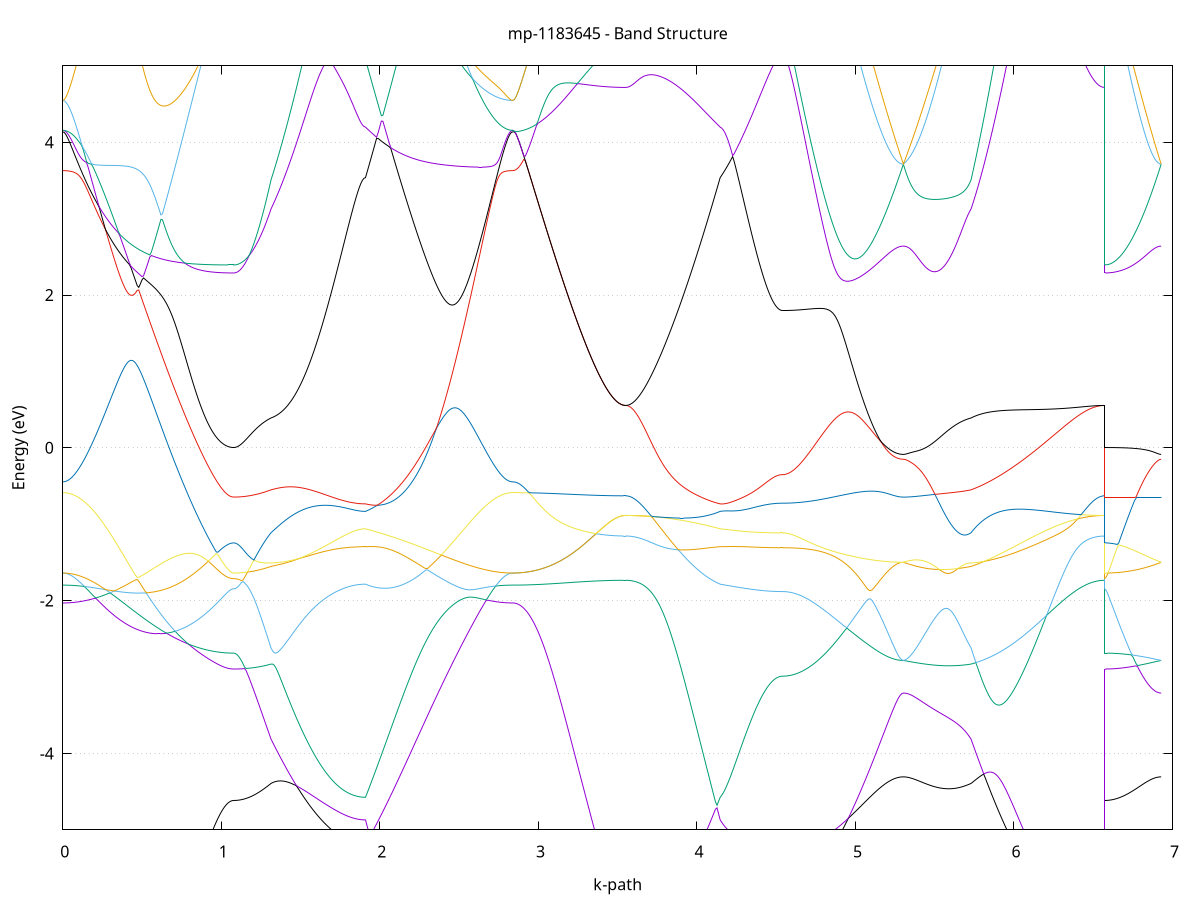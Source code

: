 set title 'mp-1183645 - Band Structure'
set xlabel 'k-path'
set ylabel 'Energy (eV)'
set grid y
set yrange [-5:5]
set terminal png size 800,600
set output 'mp-1183645_bands_gnuplot.png'
plot '-' using 1:2 with lines notitle, '-' using 1:2 with lines notitle, '-' using 1:2 with lines notitle, '-' using 1:2 with lines notitle, '-' using 1:2 with lines notitle, '-' using 1:2 with lines notitle, '-' using 1:2 with lines notitle, '-' using 1:2 with lines notitle, '-' using 1:2 with lines notitle, '-' using 1:2 with lines notitle, '-' using 1:2 with lines notitle, '-' using 1:2 with lines notitle, '-' using 1:2 with lines notitle, '-' using 1:2 with lines notitle, '-' using 1:2 with lines notitle, '-' using 1:2 with lines notitle, '-' using 1:2 with lines notitle, '-' using 1:2 with lines notitle, '-' using 1:2 with lines notitle, '-' using 1:2 with lines notitle, '-' using 1:2 with lines notitle, '-' using 1:2 with lines notitle, '-' using 1:2 with lines notitle, '-' using 1:2 with lines notitle, '-' using 1:2 with lines notitle, '-' using 1:2 with lines notitle, '-' using 1:2 with lines notitle, '-' using 1:2 with lines notitle, '-' using 1:2 with lines notitle, '-' using 1:2 with lines notitle, '-' using 1:2 with lines notitle, '-' using 1:2 with lines notitle, '-' using 1:2 with lines notitle, '-' using 1:2 with lines notitle, '-' using 1:2 with lines notitle, '-' using 1:2 with lines notitle, '-' using 1:2 with lines notitle, '-' using 1:2 with lines notitle, '-' using 1:2 with lines notitle, '-' using 1:2 with lines notitle, '-' using 1:2 with lines notitle, '-' using 1:2 with lines notitle, '-' using 1:2 with lines notitle, '-' using 1:2 with lines notitle, '-' using 1:2 with lines notitle, '-' using 1:2 with lines notitle, '-' using 1:2 with lines notitle, '-' using 1:2 with lines notitle, '-' using 1:2 with lines notitle, '-' using 1:2 with lines notitle, '-' using 1:2 with lines notitle, '-' using 1:2 with lines notitle, '-' using 1:2 with lines notitle, '-' using 1:2 with lines notitle, '-' using 1:2 with lines notitle, '-' using 1:2 with lines notitle, '-' using 1:2 with lines notitle, '-' using 1:2 with lines notitle, '-' using 1:2 with lines notitle, '-' using 1:2 with lines notitle, '-' using 1:2 with lines notitle, '-' using 1:2 with lines notitle, '-' using 1:2 with lines notitle, '-' using 1:2 with lines notitle
0.000000 -9.537888
0.009983 -9.537788
0.019966 -9.537288
0.029949 -9.536488
0.039932 -9.535488
0.049915 -9.534088
0.059898 -9.532388
0.069881 -9.530488
0.079863 -9.528288
0.089846 -9.525788
0.099829 -9.523088
0.109812 -9.520188
0.119795 -9.516988
0.129778 -9.513688
0.139761 -9.510188
0.149744 -9.506488
0.159727 -9.502688
0.169710 -9.498788
0.179693 -9.494788
0.189676 -9.490588
0.199659 -9.486388
0.209642 -9.482088
0.219625 -9.477788
0.229608 -9.473388
0.239590 -9.468988
0.249573 -9.464488
0.259556 -9.459988
0.269539 -9.455488
0.279522 -9.450988
0.289505 -9.446388
0.299488 -9.441888
0.309471 -9.437288
0.319454 -9.432688
0.329437 -9.428088
0.339420 -9.423488
0.349403 -9.418888
0.359386 -9.414288
0.369369 -9.409588
0.379352 -9.404988
0.389335 -9.400388
0.399317 -9.395688
0.409300 -9.391088
0.419283 -9.386488
0.429266 -9.381888
0.439249 -9.377288
0.449232 -9.372688
0.459215 -9.368188
0.469198 -9.363688
0.479181 -9.359188
0.489164 -9.354788
0.499147 -9.350388
0.509130 -9.346088
0.519113 -9.341788
0.529096 -9.337688
0.539079 -9.333588
0.549062 -9.329688
0.559044 -9.325888
0.569027 -9.322188
0.579010 -9.318688
0.588993 -9.315388
0.598976 -9.312288
0.608959 -9.309488
0.618942 -9.306888
0.628925 -9.304588
0.638908 -9.302688
0.648891 -9.301088
0.658874 -9.299888
0.668857 -9.299088
0.678840 -9.298688
0.688823 -9.298788
0.698806 -9.299288
0.708788 -9.300288
0.718771 -9.301588
0.728754 -9.303388
0.738737 -9.305488
0.748720 -9.307888
0.758703 -9.310688
0.768686 -9.313588
0.778669 -9.316788
0.788652 -9.320088
0.798635 -9.323588
0.808618 -9.327188
0.818601 -9.330788
0.828584 -9.334388
0.838567 -9.338088
0.848550 -9.341688
0.858533 -9.345288
0.868515 -9.348888
0.878498 -9.352388
0.888481 -9.355788
0.898464 -9.358988
0.908447 -9.362188
0.918430 -9.365188
0.928413 -9.368088
0.938396 -9.370888
0.948379 -9.373488
0.958362 -9.375888
0.968345 -9.378188
0.978328 -9.380288
0.988311 -9.382188
0.998294 -9.383888
1.008277 -9.385388
1.018260 -9.386788
1.028242 -9.387888
1.038225 -9.388788
1.048208 -9.389488
1.058191 -9.390088
1.068174 -9.390388
1.078157 -9.390488
1.078157 -9.390488
1.087968 -9.390288
1.097779 -9.389788
1.107590 -9.389088
1.117401 -9.387988
1.127212 -9.386588
1.137023 -9.384888
1.146834 -9.382788
1.156645 -9.380488
1.166455 -9.377888
1.176266 -9.374888
1.186077 -9.371688
1.195888 -9.368188
1.205699 -9.364288
1.215510 -9.360188
1.225321 -9.355688
1.235132 -9.350988
1.244943 -9.345988
1.254754 -9.340688
1.264565 -9.335088
1.274376 -9.329188
1.284187 -9.322988
1.293997 -9.316588
1.303808 -9.309888
1.313619 -9.302988
1.313619 -9.302988
1.323551 -9.297888
1.333482 -9.298288
1.343413 -9.298588
1.353344 -9.298588
1.363276 -9.298488
1.373207 -9.298088
1.383138 -9.297588
1.393069 -9.296888
1.403001 -9.295988
1.412932 -9.294888
1.422863 -9.293688
1.432794 -9.292288
1.442726 -9.290688
1.452657 -9.288988
1.462588 -9.287088
1.472519 -9.285088
1.482451 -9.282988
1.492382 -9.280788
1.502313 -9.278388
1.512244 -9.275988
1.522176 -9.273388
1.532107 -9.270788
1.542038 -9.268088
1.551969 -9.265388
1.561901 -9.262588
1.571832 -9.259688
1.581763 -9.256888
1.591694 -9.253988
1.601626 -9.251088
1.611557 -9.248188
1.621488 -9.245288
1.631419 -9.242388
1.641351 -9.239588
1.651282 -9.236688
1.661213 -9.233988
1.671145 -9.231188
1.681076 -9.228588
1.691007 -9.225988
1.700938 -9.223388
1.710870 -9.220988
1.720801 -9.218588
1.730732 -9.216288
1.740663 -9.213988
1.750595 -9.211888
1.760526 -9.209888
1.770457 -9.207888
1.780388 -9.206088
1.790320 -9.204288
1.800251 -9.202688
1.810182 -9.201188
1.820113 -9.199788
1.830045 -9.198588
1.839976 -9.197388
1.849907 -9.196488
1.859838 -9.195588
1.869770 -9.194888
1.879701 -9.194388
1.889632 -9.193988
1.899563 -9.193688
1.909495 -9.193688
1.909495 -9.193688
1.919482 -9.186688
1.929470 -9.179688
1.939458 -9.172588
1.949446 -9.165488
1.959434 -9.158388
1.969422 -9.151288
1.979410 -9.144088
1.989397 -9.136888
1.999385 -9.129788
2.009373 -9.122588
2.019361 -9.115388
2.029349 -9.108188
2.039337 -9.100988
2.049324 -9.093788
2.059312 -9.086588
2.069300 -9.079388
2.079288 -9.072288
2.089276 -9.065188
2.099264 -9.058088
2.109251 -9.053788
2.119239 -9.054188
2.129227 -9.054888
2.139215 -9.055988
2.149203 -9.057388
2.159191 -9.059088
2.169178 -9.060988
2.179166 -9.063088
2.189154 -9.065488
2.199142 -9.068188
2.209130 -9.070988
2.219118 -9.074088
2.229106 -9.077388
2.239093 -9.080888
2.249081 -9.084588
2.259069 -9.088488
2.269057 -9.092588
2.279045 -9.096988
2.289033 -9.101488
2.299020 -9.106288
2.309008 -9.120288
2.318996 -9.134988
2.328984 -9.149488
2.338972 -9.163788
2.348960 -9.177888
2.358947 -9.191688
2.368935 -9.205388
2.378923 -9.218788
2.388911 -9.231988
2.398899 -9.244988
2.408887 -9.257688
2.418874 -9.270088
2.428862 -9.282388
2.438850 -9.294288
2.448838 -9.305988
2.458826 -9.317488
2.468814 -9.328688
2.478802 -9.339588
2.488789 -9.350188
2.498777 -9.360588
2.508765 -9.370688
2.518753 -9.380488
2.528741 -9.389988
2.538729 -9.399288
2.548716 -9.408288
2.558704 -9.416888
2.568692 -9.425288
2.578680 -9.433388
2.588668 -9.441188
2.598656 -9.448788
2.608643 -9.455988
2.618631 -9.462888
2.628619 -9.469488
2.638607 -9.475788
2.648595 -9.481888
2.658583 -9.487588
2.668570 -9.492988
2.678558 -9.498088
2.688546 -9.502888
2.698534 -9.507388
2.708522 -9.511588
2.718510 -9.515488
2.728498 -9.519088
2.738485 -9.522388
2.748473 -9.525288
2.758461 -9.527988
2.768449 -9.530288
2.778437 -9.532288
2.788425 -9.533988
2.798412 -9.535388
2.808400 -9.536488
2.818388 -9.537288
2.828376 -9.537788
2.838364 -9.537888
2.838364 -9.537888
2.848260 -9.537888
2.858157 -9.537788
2.868053 -9.537488
2.877950 -9.537188
2.887847 -9.536788
2.897743 -9.536288
2.907640 -9.535788
2.917536 -9.535088
2.927433 -9.534288
2.937329 -9.533488
2.947226 -9.532588
2.957122 -9.531588
2.967019 -9.530488
2.976916 -9.529288
2.986812 -9.528088
2.996709 -9.526788
3.006605 -9.525388
3.016502 -9.523888
3.026398 -9.522388
3.036295 -9.520788
3.046191 -9.519088
3.056088 -9.517388
3.065985 -9.515588
3.075881 -9.513688
3.085778 -9.511788
3.095674 -9.509888
3.105571 -9.507888
3.115467 -9.505788
3.125364 -9.503688
3.135260 -9.501588
3.145157 -9.499488
3.155054 -9.497288
3.164950 -9.494988
3.174847 -9.492788
3.184743 -9.493888
3.194640 -9.498888
3.204536 -9.503788
3.214433 -9.508588
3.224329 -9.513488
3.234226 -9.518288
3.244123 -9.523088
3.254019 -9.527788
3.263916 -9.532388
3.273812 -9.536988
3.283709 -9.541488
3.293605 -9.545888
3.303502 -9.550188
3.313398 -9.554288
3.323295 -9.558388
3.333192 -9.562388
3.343088 -9.566188
3.352985 -9.569888
3.362881 -9.573388
3.372778 -9.576788
3.382674 -9.579988
3.392571 -9.583088
3.402467 -9.585988
3.412364 -9.588788
3.422261 -9.591388
3.432157 -9.593788
3.442054 -9.595988
3.451950 -9.598088
3.461847 -9.599888
3.471743 -9.601588
3.481640 -9.603088
3.491536 -9.604388
3.501433 -9.605488
3.511330 -9.606388
3.521226 -9.607088
3.531123 -9.607588
3.541019 -9.607888
3.550916 -9.607988
3.550916 -9.607988
3.560847 -9.607788
3.570778 -9.607388
3.580710 -9.606588
3.590641 -9.605388
3.600572 -9.603988
3.610503 -9.602288
3.620435 -9.600188
3.630366 -9.597788
3.640297 -9.595088
3.650228 -9.592088
3.660160 -9.588788
3.670091 -9.585188
3.680022 -9.581188
3.689953 -9.576988
3.699885 -9.572488
3.709816 -9.567688
3.719747 -9.562488
3.729678 -9.557088
3.739610 -9.551388
3.749541 -9.545388
3.759472 -9.539188
3.769403 -9.532588
3.779335 -9.525788
3.789266 -9.518688
3.799197 -9.511388
3.809128 -9.503788
3.819060 -9.495888
3.828991 -9.487788
3.838922 -9.479488
3.848853 -9.470888
3.858785 -9.462088
3.868716 -9.453088
3.878647 -9.443888
3.888578 -9.434388
3.898510 -9.424788
3.908441 -9.414988
3.918372 -9.404988
3.928304 -9.394788
3.938235 -9.384388
3.948166 -9.373888
3.958097 -9.363288
3.968029 -9.352488
3.977960 -9.341588
3.987891 -9.330488
3.997822 -9.319388
4.007754 -9.308188
4.017685 -9.296988
4.027616 -9.285688
4.037547 -9.274288
4.047479 -9.262888
4.057410 -9.253888
4.067341 -9.247488
4.077272 -9.240888
4.087204 -9.234388
4.097135 -9.227688
4.107066 -9.220988
4.116997 -9.214188
4.126929 -9.207388
4.136860 -9.200588
4.146791 -9.193688
4.146791 -9.193688
4.156623 -9.190688
4.166454 -9.187588
4.176286 -9.184388
4.186117 -9.181088
4.195949 -9.177688
4.205780 -9.174188
4.215612 -9.170588
4.225443 -9.166888
4.235275 -9.163188
4.245106 -9.159288
4.254938 -9.155488
4.264769 -9.151588
4.274601 -9.147588
4.284432 -9.143588
4.294264 -9.139588
4.304095 -9.135588
4.313927 -9.131688
4.323758 -9.127688
4.333590 -9.123788
4.343421 -9.119888
4.353253 -9.116088
4.363084 -9.113088
4.372916 -9.112688
4.382747 -9.112288
4.392579 -9.111988
4.402410 -9.111688
4.412242 -9.111488
4.422073 -9.111188
4.431905 -9.110988
4.441736 -9.110888
4.451568 -9.110688
4.461400 -9.110588
4.471231 -9.110488
4.481063 -9.110388
4.490894 -9.110288
4.500726 -9.110188
4.510557 -9.110188
4.520389 -9.110188
4.530220 -9.110088
4.540052 -9.110088
4.540052 -9.110088
4.549953 -9.110088
4.559853 -9.109988
4.569754 -9.109788
4.579655 -9.109588
4.589556 -9.109288
4.599457 -9.108988
4.609358 -9.108588
4.619259 -9.108188
4.629160 -9.107688
4.639061 -9.107188
4.648962 -9.106588
4.658863 -9.105988
4.668764 -9.105288
4.678665 -9.104688
4.688566 -9.103988
4.698467 -9.103888
4.708368 -9.107288
4.718268 -9.110788
4.728169 -9.114388
4.738070 -9.118088
4.747971 -9.121788
4.757872 -9.125588
4.767773 -9.129488
4.777674 -9.133388
4.787575 -9.137288
4.797476 -9.141288
4.807377 -9.145288
4.817278 -9.149288
4.827179 -9.153188
4.837080 -9.157188
4.846981 -9.161088
4.856882 -9.165088
4.866783 -9.168988
4.876684 -9.172788
4.886584 -9.176588
4.896485 -9.180388
4.906386 -9.184088
4.916287 -9.187688
4.926188 -9.191288
4.936089 -9.194788
4.945990 -9.198188
4.955891 -9.201488
4.965792 -9.204788
4.975693 -9.207988
4.985594 -9.210988
4.995495 -9.213988
5.005396 -9.216888
5.015297 -9.219788
5.025198 -9.222488
5.035099 -9.225088
5.044999 -9.227588
5.054900 -9.229988
5.064801 -9.232288
5.074702 -9.234488
5.084603 -9.236588
5.094504 -9.238588
5.104405 -9.240388
5.114306 -9.242188
5.124207 -9.243888
5.134108 -9.245488
5.144009 -9.246888
5.153910 -9.248288
5.163811 -9.249488
5.173712 -9.250688
5.183613 -9.251788
5.193514 -9.252688
5.203414 -9.253588
5.213315 -9.254388
5.223216 -9.255088
5.233117 -9.255688
5.243018 -9.256188
5.252919 -9.256588
5.262820 -9.256888
5.272721 -9.257188
5.282622 -9.257388
5.292523 -9.257488
5.302424 -9.257588
5.302424 -9.257588
5.312355 -9.258088
5.322287 -9.259588
5.332218 -9.262088
5.342150 -9.265188
5.352081 -9.268788
5.362013 -9.272788
5.371944 -9.277088
5.381876 -9.281388
5.391807 -9.285788
5.401739 -9.290188
5.411670 -9.294488
5.421602 -9.298588
5.431533 -9.302588
5.441465 -9.306488
5.451396 -9.310088
5.461328 -9.313588
5.471259 -9.316788
5.481191 -9.319688
5.491122 -9.322488
5.501054 -9.324888
5.510985 -9.327088
5.520917 -9.328988
5.530848 -9.330688
5.540779 -9.331988
5.550711 -9.333088
5.560642 -9.333888
5.570574 -9.334388
5.580505 -9.334588
5.590437 -9.334488
5.600368 -9.334088
5.610300 -9.333488
5.620231 -9.332488
5.630163 -9.331188
5.640094 -9.329588
5.650026 -9.327788
5.659957 -9.325588
5.669889 -9.323188
5.679820 -9.320488
5.689752 -9.317488
5.699683 -9.314188
5.709615 -9.310688
5.719546 -9.306888
5.729478 -9.302988
5.729478 -9.302988
5.739392 -9.298288
5.749306 -9.299488
5.759220 -9.300688
5.769134 -9.301888
5.779048 -9.303188
5.788962 -9.304488
5.798876 -9.305788
5.808790 -9.307188
5.818704 -9.308588
5.828618 -9.310088
5.838532 -9.311588
5.848446 -9.313088
5.858360 -9.314688
5.868275 -9.316288
5.878189 -9.317888
5.888103 -9.319588
5.898017 -9.321288
5.907931 -9.322988
5.917845 -9.324788
5.927759 -9.326588
5.937673 -9.328388
5.947587 -9.330188
5.957501 -9.332088
5.967415 -9.333988
5.977329 -9.335888
5.987243 -9.337788
5.997157 -9.339688
6.007071 -9.341688
6.016985 -9.343688
6.026899 -9.345688
6.036814 -9.347688
6.046728 -9.349688
6.056642 -9.351688
6.066556 -9.353688
6.076470 -9.355788
6.086384 -9.357788
6.096298 -9.359788
6.106212 -9.361888
6.116126 -9.363888
6.126040 -9.365988
6.135954 -9.367988
6.145868 -9.369988
6.155782 -9.372088
6.165696 -9.374088
6.175610 -9.376088
6.185524 -9.380688
6.195438 -9.391488
6.205353 -9.401988
6.215267 -9.412388
6.225181 -9.422488
6.235095 -9.432488
6.245009 -9.442188
6.254923 -9.451588
6.264837 -9.460888
6.274751 -9.469888
6.284665 -9.478588
6.294579 -9.487088
6.304493 -9.495288
6.314407 -9.503288
6.324321 -9.510988
6.334235 -9.518388
6.344149 -9.525588
6.354063 -9.532388
6.363978 -9.538988
6.373892 -9.545288
6.383806 -9.551388
6.393720 -9.557088
6.403634 -9.562488
6.413548 -9.567688
6.423462 -9.572488
6.433376 -9.576988
6.443290 -9.581288
6.453204 -9.585188
6.463118 -9.588788
6.473032 -9.592088
6.482946 -9.595088
6.492860 -9.597788
6.502774 -9.600188
6.512688 -9.602288
6.522602 -9.603988
6.532517 -9.605388
6.542431 -9.606588
6.552345 -9.607388
6.562259 -9.607788
6.572173 -9.607988
6.572173 -9.390488
6.582069 -9.390288
6.591966 -9.389888
6.601862 -9.389188
6.611759 -9.388188
6.621656 -9.386988
6.631552 -9.385488
6.641449 -9.383688
6.651345 -9.381588
6.661242 -9.379288
6.671138 -9.376688
6.681035 -9.373788
6.690931 -9.370688
6.700828 -9.367288
6.710725 -9.363688
6.720621 -9.359788
6.730518 -9.355688
6.740414 -9.351288
6.750311 -9.346688
6.760207 -9.341888
6.770104 -9.336788
6.780000 -9.331588
6.789897 -9.326188
6.799794 -9.320588
6.809690 -9.314788
6.819587 -9.308988
6.829483 -9.302988
6.839380 -9.296888
6.849276 -9.290888
6.859173 -9.284888
6.869069 -9.279088
6.878966 -9.273588
6.888863 -9.268488
6.898759 -9.264088
6.908656 -9.260588
6.918552 -9.258288
6.928449 -9.257588
e
0.000000 -9.391188
0.009983 -9.391088
0.019966 -9.390588
0.029949 -9.389788
0.039932 -9.388588
0.049915 -9.387088
0.059898 -9.385288
0.069881 -9.383088
0.079863 -9.380588
0.089846 -9.377788
0.099829 -9.374588
0.109812 -9.370988
0.119795 -9.366988
0.129778 -9.362688
0.139761 -9.357888
0.149744 -9.352788
0.159727 -9.347288
0.169710 -9.341388
0.179693 -9.335088
0.189676 -9.328288
0.199659 -9.321188
0.209642 -9.313688
0.219625 -9.305788
0.229608 -9.297488
0.239590 -9.288788
0.249573 -9.279788
0.259556 -9.270388
0.269539 -9.260688
0.279522 -9.250688
0.289505 -9.240388
0.299488 -9.229788
0.309471 -9.218988
0.319454 -9.207988
0.329437 -9.196788
0.339420 -9.185488
0.349403 -9.174088
0.359386 -9.162688
0.369369 -9.151288
0.379352 -9.139988
0.389335 -9.128988
0.399317 -9.118288
0.409300 -9.108088
0.419283 -9.098688
0.429266 -9.090288
0.439249 -9.083088
0.449232 -9.077388
0.459215 -9.073288
0.469198 -9.070988
0.479181 -9.070288
0.489164 -9.070988
0.499147 -9.072888
0.509130 -9.075688
0.519113 -9.079188
0.529096 -9.083188
0.539079 -9.087588
0.549062 -9.092188
0.559044 -9.096988
0.569027 -9.101788
0.579010 -9.106588
0.588993 -9.111388
0.598976 -9.116088
0.608959 -9.120588
0.618942 -9.124988
0.628925 -9.128988
0.638908 -9.132788
0.648891 -9.136288
0.658874 -9.139388
0.668857 -9.142088
0.678840 -9.144288
0.688823 -9.146188
0.698806 -9.147588
0.708788 -9.148488
0.718771 -9.148988
0.728754 -9.149088
0.738737 -9.148788
0.748720 -9.148188
0.758703 -9.147188
0.768686 -9.145988
0.778669 -9.144588
0.788652 -9.142888
0.798635 -9.141088
0.808618 -9.139088
0.818601 -9.137088
0.828584 -9.143388
0.838567 -9.153388
0.848550 -9.163088
0.858533 -9.172588
0.868515 -9.181788
0.878498 -9.190688
0.888481 -9.199288
0.898464 -9.207488
0.908447 -9.215388
0.918430 -9.222988
0.928413 -9.230088
0.938396 -9.236888
0.948379 -9.243288
0.958362 -9.249188
0.968345 -9.254688
0.978328 -9.259788
0.988311 -9.264288
0.998294 -9.268488
1.008277 -9.272088
1.018260 -9.275288
1.028242 -9.277988
1.038225 -9.280288
1.048208 -9.281988
1.058191 -9.283188
1.068174 -9.283988
1.078157 -9.284188
1.078157 -9.284188
1.087968 -9.284288
1.097779 -9.284288
1.107590 -9.284388
1.117401 -9.284588
1.127212 -9.284788
1.137023 -9.285088
1.146834 -9.285288
1.156645 -9.285688
1.166455 -9.286088
1.176266 -9.286488
1.186077 -9.286988
1.195888 -9.287488
1.205699 -9.288088
1.215510 -9.288688
1.225321 -9.289288
1.235132 -9.289988
1.244943 -9.290788
1.254754 -9.291588
1.264565 -9.292388
1.274376 -9.293288
1.284187 -9.294188
1.293997 -9.295188
1.303808 -9.296188
1.313619 -9.297188
1.313619 -9.297188
1.323551 -9.297788
1.333482 -9.292388
1.343413 -9.286688
1.353344 -9.280888
1.363276 -9.274788
1.373207 -9.268488
1.383138 -9.262088
1.393069 -9.255388
1.403001 -9.248488
1.412932 -9.241488
1.422863 -9.234288
1.432794 -9.226888
1.442726 -9.219488
1.452657 -9.211788
1.462588 -9.204088
1.472519 -9.196288
1.482451 -9.188488
1.492382 -9.180588
1.502313 -9.172688
1.512244 -9.164888
1.522176 -9.157188
1.532107 -9.149688
1.542038 -9.142388
1.551969 -9.135488
1.561901 -9.128988
1.571832 -9.122988
1.581763 -9.117688
1.591694 -9.113088
1.601626 -9.109388
1.611557 -9.106588
1.621488 -9.104688
1.631419 -9.103688
1.641351 -9.103488
1.651282 -9.104088
1.661213 -9.105288
1.671145 -9.107088
1.681076 -9.109188
1.691007 -9.111588
1.700938 -9.114188
1.710870 -9.116988
1.720801 -9.119788
1.730732 -9.122688
1.740663 -9.125588
1.750595 -9.128388
1.760526 -9.131188
1.770457 -9.133888
1.780388 -9.136388
1.790320 -9.138788
1.800251 -9.141088
1.810182 -9.143188
1.820113 -9.145088
1.830045 -9.146788
1.839976 -9.148388
1.849907 -9.149688
1.859838 -9.150888
1.869770 -9.151888
1.879701 -9.152588
1.889632 -9.153088
1.899563 -9.153488
1.909495 -9.153588
1.909495 -9.153588
1.919482 -9.143688
1.929470 -9.134088
1.939458 -9.124988
1.949446 -9.116288
1.959434 -9.108088
1.969422 -9.100388
1.979410 -9.093188
1.989397 -9.086688
1.999385 -9.080688
2.009373 -9.075388
2.019361 -9.070688
2.029349 -9.066588
2.039337 -9.063088
2.049324 -9.060288
2.059312 -9.057988
2.069300 -9.056188
2.079288 -9.054888
2.089276 -9.054088
2.099264 -9.053688
2.109251 -9.050988
2.119239 -9.043888
2.129227 -9.036888
2.139215 -9.029988
2.149203 -9.022988
2.159191 -9.016088
2.169178 -9.009288
2.179166 -9.002488
2.189154 -8.995788
2.199142 -8.989088
2.209130 -8.982488
2.219118 -8.981088
2.229106 -8.997088
2.239093 -9.012888
2.249081 -9.028588
2.259069 -9.044288
2.269057 -9.059788
2.279045 -9.075088
2.289033 -9.090388
2.299020 -9.105388
2.309008 -9.111188
2.318996 -9.116388
2.328984 -9.121788
2.338972 -9.127388
2.348960 -9.133088
2.358947 -9.139088
2.368935 -9.145188
2.378923 -9.151488
2.388911 -9.157988
2.398899 -9.164688
2.408887 -9.171388
2.418874 -9.178288
2.428862 -9.185288
2.438850 -9.192388
2.448838 -9.199588
2.458826 -9.206788
2.468814 -9.214088
2.478802 -9.221488
2.488789 -9.228788
2.498777 -9.236088
2.508765 -9.243388
2.518753 -9.250688
2.528741 -9.257988
2.538729 -9.265088
2.548716 -9.272188
2.558704 -9.279288
2.568692 -9.286088
2.578680 -9.292888
2.588668 -9.299588
2.598656 -9.306088
2.608643 -9.312388
2.618631 -9.318588
2.628619 -9.324488
2.638607 -9.330288
2.648595 -9.335888
2.658583 -9.341288
2.668570 -9.346388
2.678558 -9.351288
2.688546 -9.355888
2.698534 -9.360288
2.708522 -9.364488
2.718510 -9.368288
2.728498 -9.371888
2.738485 -9.375188
2.748473 -9.378188
2.758461 -9.380888
2.768449 -9.383288
2.778437 -9.385388
2.788425 -9.387188
2.798412 -9.388588
2.808400 -9.389788
2.818388 -9.390588
2.828376 -9.391088
2.838364 -9.391188
2.838364 -9.391188
2.848260 -9.391288
2.858157 -9.391488
2.868053 -9.391888
2.877950 -9.392388
2.887847 -9.393088
2.897743 -9.393988
2.907640 -9.395088
2.917536 -9.396288
2.927433 -9.397688
2.937329 -9.399288
2.947226 -9.401188
2.957122 -9.403188
2.967019 -9.405388
2.976916 -9.407788
2.986812 -9.410388
2.996709 -9.413288
3.006605 -9.416288
3.016502 -9.419488
3.026398 -9.422888
3.036295 -9.426488
3.046191 -9.430188
3.056088 -9.434088
3.065985 -9.438188
3.075881 -9.442288
3.085778 -9.446588
3.095674 -9.450988
3.105571 -9.455588
3.115467 -9.460188
3.125364 -9.464788
3.135260 -9.469588
3.145157 -9.474388
3.155054 -9.479188
3.164950 -9.484088
3.174847 -9.488988
3.184743 -9.490488
3.194640 -9.488188
3.204536 -9.485988
3.214433 -9.483688
3.224329 -9.481388
3.234226 -9.478988
3.244123 -9.476788
3.254019 -9.474488
3.263916 -9.472188
3.273812 -9.469888
3.283709 -9.467688
3.293605 -9.465488
3.303502 -9.463388
3.313398 -9.461188
3.323295 -9.459088
3.333192 -9.457088
3.343088 -9.455088
3.352985 -9.453188
3.362881 -9.451288
3.372778 -9.449488
3.382674 -9.447788
3.392571 -9.446088
3.402467 -9.444488
3.412364 -9.442988
3.422261 -9.441588
3.432157 -9.440288
3.442054 -9.439088
3.451950 -9.437888
3.461847 -9.436888
3.471743 -9.435988
3.481640 -9.435088
3.491536 -9.434388
3.501433 -9.433788
3.511330 -9.433288
3.521226 -9.432888
3.531123 -9.432588
3.541019 -9.432388
3.550916 -9.432388
3.550916 -9.432388
3.560847 -9.432288
3.570778 -9.432088
3.580710 -9.431788
3.590641 -9.431288
3.600572 -9.430688
3.610503 -9.429888
3.620435 -9.428988
3.630366 -9.427888
3.640297 -9.426788
3.650228 -9.425388
3.660160 -9.423888
3.670091 -9.422288
3.680022 -9.420488
3.689953 -9.418588
3.699885 -9.416588
3.709816 -9.414288
3.719747 -9.411988
3.729678 -9.409488
3.739610 -9.406788
3.749541 -9.403988
3.759472 -9.401088
3.769403 -9.397988
3.779335 -9.394688
3.789266 -9.391388
3.799197 -9.387888
3.809128 -9.384188
3.819060 -9.380388
3.828991 -9.376488
3.838922 -9.372388
3.848853 -9.368188
3.858785 -9.363888
3.868716 -9.359388
3.878647 -9.354888
3.888578 -9.350188
3.898510 -9.345288
3.908441 -9.340388
3.918372 -9.335288
3.928304 -9.330188
3.938235 -9.324888
3.948166 -9.319488
3.958097 -9.313988
3.968029 -9.308388
3.977960 -9.302688
3.987891 -9.296888
3.997822 -9.290988
4.007754 -9.285088
4.017685 -9.278988
4.027616 -9.272788
4.037547 -9.266588
4.047479 -9.260288
4.057410 -9.251588
4.067341 -9.240188
4.077272 -9.228888
4.087204 -9.217688
4.097135 -9.206588
4.107066 -9.195588
4.116997 -9.184788
4.126929 -9.174088
4.136860 -9.163688
4.146791 -9.153588
4.146791 -9.153588
4.156623 -9.149488
4.166454 -9.145688
4.176286 -9.142088
4.186117 -9.138788
4.195949 -9.135788
4.205780 -9.132988
4.215612 -9.130488
4.225443 -9.128188
4.235275 -9.126188
4.245106 -9.124388
4.254938 -9.122688
4.264769 -9.121288
4.274601 -9.119988
4.284432 -9.118788
4.294264 -9.117788
4.304095 -9.116788
4.313927 -9.115988
4.323758 -9.115288
4.333590 -9.114588
4.343421 -9.114088
4.353253 -9.113488
4.363084 -9.112388
4.372916 -9.108788
4.382747 -9.105188
4.392579 -9.101788
4.402410 -9.098588
4.412242 -9.095388
4.422073 -9.092488
4.431905 -9.089688
4.441736 -9.087088
4.451568 -9.084688
4.461400 -9.082588
4.471231 -9.080588
4.481063 -9.078888
4.490894 -9.077488
4.500726 -9.076288
4.510557 -9.075288
4.520389 -9.074688
4.530220 -9.074288
4.540052 -9.074088
4.540052 -9.074088
4.549953 -9.074288
4.559853 -9.074588
4.569754 -9.075288
4.579655 -9.076188
4.589556 -9.077288
4.599457 -9.078688
4.609358 -9.080388
4.619259 -9.082188
4.629160 -9.084288
4.639061 -9.086588
4.648962 -9.088988
4.658863 -9.091688
4.668764 -9.094488
4.678665 -9.097488
4.688566 -9.100588
4.698467 -9.103288
4.708368 -9.102688
4.718268 -9.101988
4.728169 -9.101388
4.738070 -9.100688
4.747971 -9.100188
4.757872 -9.099588
4.767773 -9.099088
4.777674 -9.098688
4.787575 -9.098388
4.797476 -9.098088
4.807377 -9.097988
4.817278 -9.097888
4.827179 -9.097988
4.837080 -9.098088
4.846981 -9.098388
4.856882 -9.098888
4.866783 -9.099388
4.876684 -9.100088
4.886584 -9.100988
4.896485 -9.101888
4.906386 -9.103088
4.916287 -9.104288
4.926188 -9.105688
4.936089 -9.107188
4.945990 -9.108788
4.955891 -9.110488
4.965792 -9.112288
4.975693 -9.114188
4.985594 -9.116188
4.995495 -9.118288
5.005396 -9.120388
5.015297 -9.122488
5.025198 -9.124688
5.035099 -9.126888
5.044999 -9.129088
5.054900 -9.131288
5.064801 -9.133588
5.074702 -9.135788
5.084603 -9.138088
5.094504 -9.140388
5.104405 -9.143088
5.114306 -9.147388
5.124207 -9.151488
5.134108 -9.155388
5.144009 -9.159088
5.153910 -9.162588
5.163811 -9.165888
5.173712 -9.168988
5.183613 -9.171888
5.193514 -9.174488
5.203414 -9.176988
5.213315 -9.179188
5.223216 -9.181288
5.233117 -9.183088
5.243018 -9.184588
5.252919 -9.185888
5.262820 -9.186988
5.272721 -9.187888
5.282622 -9.188488
5.292523 -9.188888
5.302424 -9.188988
5.302424 -9.188988
5.312355 -9.192488
5.322287 -9.195988
5.332218 -9.199488
5.342150 -9.202888
5.352081 -9.206388
5.362013 -9.209788
5.371944 -9.213288
5.381876 -9.216688
5.391807 -9.220088
5.401739 -9.223488
5.411670 -9.226788
5.421602 -9.230088
5.431533 -9.233388
5.441465 -9.236588
5.451396 -9.239788
5.461328 -9.242888
5.471259 -9.245988
5.481191 -9.248888
5.491122 -9.251888
5.501054 -9.254688
5.510985 -9.257488
5.520917 -9.260188
5.530848 -9.262888
5.540779 -9.265388
5.550711 -9.267888
5.560642 -9.270288
5.570574 -9.272588
5.580505 -9.274788
5.590437 -9.276888
5.600368 -9.278988
5.610300 -9.280888
5.620231 -9.282788
5.630163 -9.284588
5.640094 -9.286288
5.650026 -9.287888
5.659957 -9.289388
5.669889 -9.290788
5.679820 -9.292088
5.689752 -9.293288
5.699683 -9.294488
5.709615 -9.295488
5.719546 -9.296488
5.729478 -9.297188
5.729478 -9.297188
5.739392 -9.295688
5.749306 -9.288088
5.759220 -9.280288
5.769134 -9.272288
5.779048 -9.263988
5.788962 -9.255488
5.798876 -9.246788
5.808790 -9.237988
5.818704 -9.228888
5.828618 -9.219688
5.838532 -9.210288
5.848446 -9.200888
5.858360 -9.191388
5.868275 -9.181988
5.878189 -9.172588
5.888103 -9.163388
5.898017 -9.154588
5.907931 -9.146388
5.917845 -9.139188
5.927759 -9.133288
5.937673 -9.129388
5.947587 -9.127888
5.957501 -9.129188
5.967415 -9.133388
5.977329 -9.139888
5.987243 -9.148188
5.997157 -9.157788
6.007071 -9.168388
6.016985 -9.179588
6.026899 -9.191188
6.036814 -9.203088
6.046728 -9.215188
6.056642 -9.227388
6.066556 -9.239588
6.076470 -9.251888
6.086384 -9.264188
6.096298 -9.276288
6.106212 -9.288488
6.116126 -9.300488
6.126040 -9.312388
6.135954 -9.324188
6.145868 -9.335788
6.155782 -9.347288
6.165696 -9.358588
6.175610 -9.369688
6.185524 -9.378088
6.195438 -9.380088
6.205353 -9.382088
6.215267 -9.383988
6.225181 -9.385988
6.235095 -9.387888
6.245009 -9.389788
6.254923 -9.391688
6.264837 -9.393488
6.274751 -9.395388
6.284665 -9.397188
6.294579 -9.398988
6.304493 -9.400788
6.314407 -9.402488
6.324321 -9.404188
6.334235 -9.405888
6.344149 -9.407588
6.354063 -9.409188
6.363978 -9.410888
6.373892 -9.412388
6.383806 -9.413988
6.393720 -9.415488
6.403634 -9.416988
6.413548 -9.418388
6.423462 -9.419888
6.433376 -9.421188
6.443290 -9.422588
6.453204 -9.423788
6.463118 -9.425088
6.473032 -9.426188
6.482946 -9.427288
6.492860 -9.428288
6.502774 -9.429188
6.512688 -9.429988
6.522602 -9.430688
6.532517 -9.431288
6.542431 -9.431788
6.552345 -9.432088
6.562259 -9.432288
6.572173 -9.432388
6.572173 -9.284188
6.582069 -9.284088
6.591966 -9.283888
6.601862 -9.283388
6.611759 -9.282788
6.621656 -9.281988
6.631552 -9.280988
6.641449 -9.279888
6.651345 -9.278588
6.661242 -9.277088
6.671138 -9.275488
6.681035 -9.273688
6.690931 -9.271688
6.700828 -9.269588
6.710725 -9.267288
6.720621 -9.264788
6.730518 -9.262288
6.740414 -9.259488
6.750311 -9.256688
6.760207 -9.253688
6.770104 -9.250588
6.780000 -9.247288
6.789897 -9.243988
6.799794 -9.240488
6.809690 -9.236988
6.819587 -9.233288
6.829483 -9.229488
6.839380 -9.225688
6.849276 -9.221788
6.859173 -9.217888
6.869069 -9.213788
6.878966 -9.209788
6.888863 -9.205588
6.898759 -9.201488
6.908656 -9.197288
6.918552 -9.193188
6.928449 -9.188988
e
0.000000 -9.285388
0.009983 -9.285288
0.019966 -9.284888
0.029949 -9.284088
0.039932 -9.283088
0.049915 -9.281788
0.059898 -9.280288
0.069881 -9.278388
0.079863 -9.276288
0.089846 -9.273788
0.099829 -9.271088
0.109812 -9.268188
0.119795 -9.264888
0.129778 -9.261388
0.139761 -9.257588
0.149744 -9.253588
0.159727 -9.249288
0.169710 -9.244688
0.179693 -9.239888
0.189676 -9.234888
0.199659 -9.229588
0.209642 -9.223988
0.219625 -9.218288
0.229608 -9.212288
0.239590 -9.206088
0.249573 -9.199688
0.259556 -9.193088
0.269539 -9.186288
0.279522 -9.179288
0.289505 -9.172088
0.299488 -9.164788
0.309471 -9.157288
0.319454 -9.149688
0.329437 -9.141888
0.339420 -9.133988
0.349403 -9.125988
0.359386 -9.117888
0.369369 -9.109688
0.379352 -9.101488
0.389335 -9.093188
0.399317 -9.084788
0.409300 -9.076388
0.419283 -9.067988
0.429266 -9.059688
0.439249 -9.051288
0.449232 -9.042988
0.459215 -9.034788
0.469198 -9.026688
0.479181 -9.018688
0.489164 -9.010788
0.499147 -9.002988
0.509130 -8.995488
0.519113 -8.988088
0.529096 -8.980988
0.539079 -8.974088
0.549062 -8.967388
0.559044 -8.960988
0.569027 -8.954888
0.579010 -8.949088
0.588993 -8.943588
0.598976 -8.938488
0.608959 -8.933588
0.618942 -8.935788
0.628925 -8.943888
0.638908 -8.952188
0.648891 -8.960888
0.658874 -8.969788
0.668857 -8.978988
0.678840 -8.988388
0.688823 -8.997988
0.698806 -9.007888
0.708788 -9.017888
0.718771 -9.028188
0.728754 -9.038488
0.738737 -9.048988
0.748720 -9.059588
0.758703 -9.070188
0.768686 -9.080888
0.778669 -9.091488
0.788652 -9.102088
0.798635 -9.112588
0.808618 -9.122988
0.818601 -9.133288
0.828584 -9.134888
0.838567 -9.132688
0.848550 -9.130488
0.858533 -9.128288
0.868515 -9.125988
0.878498 -9.123788
0.888481 -9.121688
0.898464 -9.119488
0.908447 -9.117488
0.918430 -9.115488
0.928413 -9.113488
0.938396 -9.111688
0.948379 -9.109988
0.958362 -9.108288
0.968345 -9.106788
0.978328 -9.105388
0.988311 -9.104088
0.998294 -9.102988
1.008277 -9.101888
1.018260 -9.100988
1.028242 -9.100188
1.038225 -9.099588
1.048208 -9.099088
1.058191 -9.098788
1.068174 -9.098488
1.078157 -9.098488
1.078157 -9.098488
1.087968 -9.098188
1.097779 -9.097388
1.107590 -9.096088
1.117401 -9.094188
1.127212 -9.091788
1.137023 -9.088888
1.146834 -9.085388
1.156645 -9.081488
1.166455 -9.076988
1.176266 -9.071988
1.186077 -9.066488
1.195888 -9.060588
1.205699 -9.054088
1.215510 -9.047188
1.225321 -9.039788
1.235132 -9.031988
1.244943 -9.023688
1.254754 -9.015088
1.264565 -9.005988
1.274376 -8.996588
1.284187 -8.986788
1.293997 -8.977188
1.303808 -8.981688
1.313619 -8.986288
1.313619 -8.986288
1.323551 -8.989488
1.333482 -8.992588
1.343413 -8.995588
1.353344 -8.998388
1.363276 -9.001088
1.373207 -9.003588
1.383138 -9.005888
1.393069 -9.008188
1.403001 -9.010188
1.412932 -9.012088
1.422863 -9.013788
1.432794 -9.015288
1.442726 -9.016688
1.452657 -9.017788
1.462588 -9.018788
1.472519 -9.019488
1.482451 -9.020088
1.492382 -9.020388
1.502313 -9.020588
1.512244 -9.020488
1.522176 -9.020188
1.532107 -9.019688
1.542038 -9.018888
1.551969 -9.017888
1.561901 -9.016688
1.571832 -9.015288
1.581763 -9.013588
1.591694 -9.011688
1.601626 -9.009588
1.611557 -9.007288
1.621488 -9.004788
1.631419 -9.002188
1.641351 -8.999588
1.651282 -8.997188
1.661213 -8.995188
1.671145 -8.994288
1.681076 -8.994888
1.691007 -8.996788
1.700938 -8.999288
1.710870 -9.002188
1.720801 -9.005288
1.730732 -9.008288
1.740663 -9.011288
1.750595 -9.014288
1.760526 -9.017188
1.770457 -9.019888
1.780388 -9.022588
1.790320 -9.025088
1.800251 -9.027388
1.810182 -9.029588
1.820113 -9.031588
1.830045 -9.033388
1.839976 -9.035088
1.849907 -9.036488
1.859838 -9.037688
1.869770 -9.038788
1.879701 -9.039588
1.889632 -9.040088
1.899563 -9.040488
1.909495 -9.040588
1.909495 -9.040588
1.919482 -9.031388
1.929470 -9.022188
1.939458 -9.013088
1.949446 -9.004088
1.959434 -8.995188
1.969422 -8.986488
1.979410 -8.977888
1.989397 -8.969588
1.999385 -8.961388
2.009373 -8.953588
2.019361 -8.946088
2.029349 -8.938888
2.039337 -8.932088
2.049324 -8.925688
2.059312 -8.919788
2.069300 -8.914388
2.079288 -8.909488
2.089276 -8.905288
2.099264 -8.901588
2.109251 -8.898588
2.119239 -8.896288
2.129227 -8.894588
2.139215 -8.893588
2.149203 -8.893388
2.159191 -8.893788
2.169178 -8.901388
2.179166 -8.917288
2.189154 -8.933188
2.199142 -8.949188
2.209130 -8.965188
2.219118 -8.975888
2.229106 -8.969488
2.239093 -8.962988
2.249081 -8.956688
2.259069 -8.950388
2.269057 -8.944188
2.279045 -8.945888
2.289033 -8.953088
2.299020 -8.960588
2.309008 -8.968388
2.318996 -8.976488
2.328984 -8.984688
2.338972 -8.993088
2.348960 -9.001588
2.358947 -9.010188
2.368935 -9.018988
2.378923 -9.027788
2.388911 -9.036588
2.398899 -9.045488
2.408887 -9.054388
2.418874 -9.063288
2.428862 -9.072088
2.438850 -9.080988
2.448838 -9.089688
2.458826 -9.098388
2.468814 -9.106988
2.478802 -9.115488
2.488789 -9.123888
2.498777 -9.132088
2.508765 -9.140188
2.518753 -9.148188
2.528741 -9.155988
2.538729 -9.163688
2.548716 -9.171088
2.558704 -9.178388
2.568692 -9.185488
2.578680 -9.192388
2.588668 -9.199088
2.598656 -9.205588
2.608643 -9.211888
2.618631 -9.217888
2.628619 -9.223688
2.638607 -9.229288
2.648595 -9.234688
2.658583 -9.239688
2.668570 -9.244588
2.678558 -9.249188
2.688546 -9.253488
2.698534 -9.257588
2.708522 -9.261288
2.718510 -9.264888
2.728498 -9.268088
2.738485 -9.271088
2.748473 -9.273788
2.758461 -9.276188
2.768449 -9.278388
2.778437 -9.280288
2.788425 -9.281788
2.798412 -9.283088
2.808400 -9.284088
2.818388 -9.284888
2.828376 -9.285288
2.838364 -9.285388
2.838364 -9.285388
2.848260 -9.285388
2.858157 -9.285188
2.868053 -9.284888
2.877950 -9.284388
2.887847 -9.283888
2.897743 -9.283088
2.907640 -9.282288
2.917536 -9.281288
2.927433 -9.280088
2.937329 -9.278688
2.947226 -9.277088
2.957122 -9.275388
2.967019 -9.273388
2.976916 -9.271288
2.986812 -9.268888
2.996709 -9.266388
3.006605 -9.263588
3.016502 -9.260688
3.026398 -9.257488
3.036295 -9.254188
3.046191 -9.250588
3.056088 -9.246888
3.065985 -9.242988
3.075881 -9.238888
3.085778 -9.234688
3.095674 -9.230288
3.105571 -9.225688
3.115467 -9.220988
3.125364 -9.216188
3.135260 -9.211188
3.145157 -9.206188
3.155054 -9.200988
3.164950 -9.195688
3.174847 -9.190288
3.184743 -9.195188
3.194640 -9.204488
3.204536 -9.213588
3.214433 -9.222488
3.224329 -9.231188
3.234226 -9.239588
3.244123 -9.247788
3.254019 -9.255788
3.263916 -9.263588
3.273812 -9.271088
3.283709 -9.278388
3.293605 -9.285488
3.303502 -9.292288
3.313398 -9.298788
3.323295 -9.305088
3.333192 -9.311188
3.343088 -9.316988
3.352985 -9.322588
3.362881 -9.327888
3.372778 -9.332888
3.382674 -9.337688
3.392571 -9.342188
3.402467 -9.346488
3.412364 -9.350388
3.422261 -9.354188
3.432157 -9.357588
3.442054 -9.360788
3.451950 -9.363688
3.461847 -9.366288
3.471743 -9.368688
3.481640 -9.370688
3.491536 -9.372488
3.501433 -9.374088
3.511330 -9.375288
3.521226 -9.376288
3.531123 -9.376988
3.541019 -9.377388
3.550916 -9.377588
3.550916 -9.377588
3.560847 -9.377388
3.570778 -9.377088
3.580710 -9.376588
3.590641 -9.375888
3.600572 -9.374888
3.610503 -9.373788
3.620435 -9.372388
3.630366 -9.370788
3.640297 -9.368988
3.650228 -9.366988
3.660160 -9.364788
3.670091 -9.362388
3.680022 -9.359788
3.689953 -9.356988
3.699885 -9.353888
3.709816 -9.350688
3.719747 -9.347288
3.729678 -9.343588
3.739610 -9.339788
3.749541 -9.335688
3.759472 -9.331488
3.769403 -9.326988
3.779335 -9.322388
3.789266 -9.317588
3.799197 -9.312588
3.809128 -9.307288
3.819060 -9.301888
3.828991 -9.296288
3.838922 -9.290588
3.848853 -9.284588
3.858785 -9.278488
3.868716 -9.272088
3.878647 -9.265688
3.888578 -9.258988
3.898510 -9.252188
3.908441 -9.245188
3.918372 -9.237988
3.928304 -9.230688
3.938235 -9.223188
3.948166 -9.215588
3.958097 -9.207788
3.968029 -9.199888
3.977960 -9.191788
3.987891 -9.183588
3.997822 -9.175288
4.007754 -9.166888
4.017685 -9.158288
4.027616 -9.149688
4.037547 -9.140888
4.047479 -9.132088
4.057410 -9.123188
4.067341 -9.114088
4.077272 -9.105088
4.087204 -9.095888
4.097135 -9.086788
4.107066 -9.077488
4.116997 -9.068288
4.126929 -9.059088
4.136860 -9.049788
4.146791 -9.040588
4.146791 -9.040588
4.156623 -9.036488
4.166454 -9.032088
4.176286 -9.027288
4.186117 -9.022088
4.195949 -9.016488
4.205780 -9.010488
4.215612 -9.004088
4.225443 -8.997388
4.235275 -8.990388
4.245106 -8.982988
4.254938 -8.975388
4.264769 -8.967488
4.274601 -8.959288
4.284432 -8.950888
4.294264 -8.942288
4.304095 -8.933488
4.313927 -8.924488
4.323758 -8.915388
4.333590 -8.906088
4.343421 -8.896688
4.353253 -8.887088
4.363084 -8.877488
4.372916 -8.867788
4.382747 -8.858088
4.392579 -8.848288
4.402410 -8.838488
4.412242 -8.828688
4.422073 -8.818988
4.431905 -8.809388
4.441736 -8.799988
4.451568 -8.790788
4.461400 -8.781988
4.471231 -8.773488
4.481063 -8.768288
4.490894 -8.766788
4.500726 -8.765488
4.510557 -8.764488
4.520389 -8.763688
4.530220 -8.763288
4.540052 -8.763088
4.540052 -8.763088
4.549953 -8.763788
4.559853 -8.765688
4.569754 -8.768788
4.579655 -8.772988
4.589556 -8.777988
4.599457 -8.783688
4.609358 -8.789988
4.619259 -8.796688
4.629160 -8.803788
4.639061 -8.811188
4.648962 -8.818788
4.658863 -8.826588
4.668764 -8.834588
4.678665 -8.842588
4.688566 -8.850688
4.698467 -8.858888
4.708368 -8.867088
4.718268 -8.875288
4.728169 -8.883588
4.738070 -8.891788
4.747971 -8.900088
4.757872 -8.908288
4.767773 -8.916488
4.777674 -8.924588
4.787575 -8.932788
4.797476 -8.940788
4.807377 -8.948888
4.817278 -8.956788
4.827179 -8.964688
4.837080 -8.972488
4.846981 -8.980288
4.856882 -8.987988
4.866783 -8.995588
4.876684 -9.003088
4.886584 -9.010488
4.896485 -9.017888
4.906386 -9.025088
4.916287 -9.032188
4.926188 -9.039288
4.936089 -9.046188
4.945990 -9.052988
4.955891 -9.059688
4.965792 -9.066188
4.975693 -9.072688
4.985594 -9.078988
4.995495 -9.085188
5.005396 -9.091188
5.015297 -9.097088
5.025198 -9.102788
5.035099 -9.108388
5.044999 -9.113888
5.054900 -9.119188
5.064801 -9.124288
5.074702 -9.129188
5.084603 -9.133988
5.094504 -9.138688
5.104405 -9.142988
5.114306 -9.146288
5.124207 -9.150088
5.134108 -9.153988
5.144009 -9.157888
5.153910 -9.161588
5.163811 -9.164988
5.173712 -9.168288
5.183613 -9.171288
5.193514 -9.174088
5.203414 -9.176688
5.213315 -9.178988
5.223216 -9.181088
5.233117 -9.182888
5.243018 -9.184488
5.252919 -9.185888
5.262820 -9.186988
5.272721 -9.187888
5.282622 -9.188488
5.292523 -9.188888
5.302424 -9.188988
5.302424 -9.188988
5.312355 -9.185388
5.322287 -9.181688
5.332218 -9.177788
5.342150 -9.173788
5.352081 -9.169688
5.362013 -9.165388
5.371944 -9.161088
5.381876 -9.156588
5.391807 -9.151988
5.401739 -9.147188
5.411670 -9.142388
5.421602 -9.137488
5.431533 -9.132388
5.441465 -9.127288
5.451396 -9.122088
5.461328 -9.116788
5.471259 -9.111388
5.481191 -9.105888
5.491122 -9.100388
5.501054 -9.094788
5.510985 -9.089088
5.520917 -9.083388
5.530848 -9.077588
5.540779 -9.071688
5.550711 -9.065788
5.560642 -9.059788
5.570574 -9.053788
5.580505 -9.047788
5.590437 -9.041688
5.600368 -9.035588
5.610300 -9.029488
5.620231 -9.023388
5.630163 -9.017188
5.640094 -9.010988
5.650026 -9.004788
5.659957 -8.998588
5.669889 -8.992388
5.679820 -8.986288
5.689752 -8.980388
5.699683 -8.981088
5.709615 -8.982288
5.719546 -8.983988
5.729478 -8.986288
5.729478 -8.986288
5.739392 -8.990888
5.749306 -8.995588
5.759220 -9.000288
5.769134 -9.004988
5.779048 -9.009688
5.788962 -9.014388
5.798876 -9.019188
5.808790 -9.023988
5.818704 -9.028788
5.828618 -9.033588
5.838532 -9.038388
5.848446 -9.043188
5.858360 -9.048088
5.868275 -9.052988
5.878189 -9.057888
5.888103 -9.062788
5.898017 -9.067788
5.907931 -9.072688
5.917845 -9.077688
5.927759 -9.082688
5.937673 -9.087688
5.947587 -9.092788
5.957501 -9.097788
5.967415 -9.102888
5.977329 -9.107988
5.987243 -9.113188
5.997157 -9.118288
6.007071 -9.123488
6.016985 -9.128688
6.026899 -9.133888
6.036814 -9.139088
6.046728 -9.144388
6.056642 -9.149588
6.066556 -9.154888
6.076470 -9.160288
6.086384 -9.165588
6.096298 -9.170988
6.106212 -9.176388
6.116126 -9.181788
6.126040 -9.187288
6.135954 -9.192788
6.145868 -9.198288
6.155782 -9.203788
6.165696 -9.209388
6.175610 -9.214988
6.185524 -9.220588
6.195438 -9.226188
6.205353 -9.231888
6.215267 -9.237488
6.225181 -9.243188
6.235095 -9.248888
6.245009 -9.254588
6.254923 -9.260288
6.264837 -9.265988
6.274751 -9.271688
6.284665 -9.278088
6.294579 -9.284588
6.304493 -9.290788
6.314407 -9.296888
6.324321 -9.302788
6.334235 -9.308488
6.344149 -9.313988
6.354063 -9.319288
6.363978 -9.324288
6.373892 -9.329188
6.383806 -9.333788
6.393720 -9.338188
6.403634 -9.342388
6.413548 -9.346388
6.423462 -9.350088
6.433376 -9.353588
6.443290 -9.356888
6.453204 -9.359888
6.463118 -9.362688
6.473032 -9.365288
6.482946 -9.367588
6.492860 -9.369688
6.502774 -9.371488
6.512688 -9.373088
6.522602 -9.374488
6.532517 -9.375588
6.542431 -9.376388
6.552345 -9.377088
6.562259 -9.377388
6.572173 -9.377588
6.572173 -9.098488
6.582069 -9.098588
6.591966 -9.098788
6.601862 -9.099188
6.611759 -9.099688
6.621656 -9.100388
6.631552 -9.101188
6.641449 -9.102188
6.651345 -9.103388
6.661242 -9.104688
6.671138 -9.106088
6.681035 -9.107688
6.690931 -9.109488
6.700828 -9.111388
6.710725 -9.113488
6.720621 -9.115688
6.730518 -9.117988
6.740414 -9.120588
6.750311 -9.123188
6.760207 -9.125988
6.770104 -9.128888
6.780000 -9.131988
6.789897 -9.135088
6.799794 -9.138388
6.809690 -9.141788
6.819587 -9.145388
6.829483 -9.148988
6.839380 -9.152688
6.849276 -9.156488
6.859173 -9.160388
6.869069 -9.164288
6.878966 -9.168288
6.888863 -9.172388
6.898759 -9.176488
6.908656 -9.180588
6.918552 -9.184788
6.928449 -9.188988
e
0.000000 -8.839288
0.009983 -8.838888
0.019966 -8.837588
0.029949 -8.835488
0.039932 -8.832588
0.049915 -8.828888
0.059898 -8.824288
0.069881 -8.818888
0.079863 -8.812688
0.089846 -8.805688
0.099829 -8.804288
0.109812 -8.806988
0.119795 -8.809788
0.129778 -8.812988
0.139761 -8.816288
0.149744 -8.819788
0.159727 -8.823488
0.169710 -8.827488
0.179693 -8.831588
0.189676 -8.835788
0.199659 -8.840288
0.209642 -8.844888
0.219625 -8.849588
0.229608 -8.854488
0.239590 -8.859488
0.249573 -8.864688
0.259556 -8.869888
0.269539 -8.875188
0.279522 -8.880588
0.289505 -8.886088
0.299488 -8.891588
0.309471 -8.897088
0.319454 -8.902688
0.329437 -8.908188
0.339420 -8.913688
0.349403 -8.919088
0.359386 -8.924288
0.369369 -8.929388
0.379352 -8.934188
0.389335 -8.938688
0.399317 -8.942588
0.409300 -8.945988
0.419283 -8.948488
0.429266 -8.949988
0.439249 -8.950088
0.449232 -8.948688
0.459215 -8.945588
0.469198 -8.940688
0.479181 -8.934088
0.489164 -8.926088
0.499147 -8.916988
0.509130 -8.906888
0.519113 -8.896088
0.529096 -8.884788
0.539079 -8.880588
0.549062 -8.886588
0.559044 -8.892888
0.569027 -8.899388
0.579010 -8.906088
0.588993 -8.913088
0.598976 -8.920388
0.608959 -8.927888
0.618942 -8.929088
0.628925 -8.924888
0.638908 -8.920988
0.648891 -8.917388
0.658874 -8.914088
0.668857 -8.911088
0.678840 -8.908388
0.688823 -8.905988
0.698806 -8.903888
0.708788 -8.901988
0.718771 -8.900288
0.728754 -8.898788
0.738737 -8.897588
0.748720 -8.896488
0.758703 -8.895588
0.768686 -8.894888
0.778669 -8.894288
0.788652 -8.893888
0.798635 -8.893588
0.808618 -8.893388
0.818601 -8.893288
0.828584 -8.893388
0.838567 -8.893488
0.848550 -8.893688
0.858533 -8.893888
0.868515 -8.894188
0.878498 -8.894588
0.888481 -8.894988
0.898464 -8.895388
0.908447 -8.895888
0.918430 -8.896388
0.928413 -8.896888
0.938396 -8.897388
0.948379 -8.897888
0.958362 -8.898388
0.968345 -8.898888
0.978328 -8.899388
0.988311 -8.899788
0.998294 -8.900188
1.008277 -8.900588
1.018260 -8.900888
1.028242 -8.901188
1.038225 -8.901488
1.048208 -8.901688
1.058191 -8.901788
1.068174 -8.901888
1.078157 -8.901888
1.078157 -8.901888
1.087968 -8.902188
1.097779 -8.903088
1.107590 -8.904588
1.117401 -8.906588
1.127212 -8.908988
1.137023 -8.911788
1.146834 -8.914888
1.156645 -8.918288
1.166455 -8.921888
1.176266 -8.925688
1.186077 -8.929588
1.195888 -8.933588
1.205699 -8.937688
1.215510 -8.941888
1.225321 -8.946188
1.235132 -8.950488
1.244943 -8.954788
1.254754 -8.959188
1.264565 -8.963688
1.274376 -8.968188
1.284187 -8.972688
1.293997 -8.976788
1.303808 -8.966388
1.313619 -8.955788
1.313619 -8.955788
1.323551 -8.948088
1.333482 -8.940488
1.343413 -8.932788
1.353344 -8.925288
1.363276 -8.917888
1.373207 -8.910588
1.383138 -8.903688
1.393069 -8.897188
1.403001 -8.891388
1.412932 -8.886788
1.422863 -8.884188
1.432794 -8.884188
1.442726 -8.886988
1.452657 -8.891488
1.462588 -8.897088
1.472519 -8.903088
1.482451 -8.909288
1.492382 -8.915488
1.502313 -8.921488
1.512244 -8.927388
1.522176 -8.932888
1.532107 -8.937988
1.542038 -8.942688
1.551969 -8.946788
1.561901 -8.950188
1.571832 -8.952888
1.581763 -8.954688
1.591694 -8.955488
1.601626 -8.955188
1.611557 -8.958388
1.621488 -8.962288
1.631419 -8.966088
1.641351 -8.969488
1.651282 -8.972588
1.661213 -8.974788
1.671145 -8.975588
1.681076 -8.974688
1.691007 -8.972288
1.700938 -8.968888
1.710870 -8.964888
1.720801 -8.960488
1.730732 -8.955888
1.740663 -8.950988
1.750595 -8.946088
1.760526 -8.941088
1.770457 -8.935988
1.780388 -8.930988
1.790320 -8.926088
1.800251 -8.921188
1.810182 -8.916488
1.820113 -8.911988
1.830045 -8.907788
1.839976 -8.903888
1.849907 -8.900388
1.859838 -8.897288
1.869770 -8.894688
1.879701 -8.892588
1.889632 -8.891088
1.899563 -8.890188
1.909495 -8.889888
1.909495 -8.889888
1.919482 -8.874588
1.929470 -8.866388
1.939458 -8.862588
1.949446 -8.858588
1.959434 -8.854288
1.969422 -8.849688
1.979410 -8.844788
1.989397 -8.839588
1.999385 -8.833988
2.009373 -8.828088
2.019361 -8.821688
2.029349 -8.814988
2.039337 -8.807988
2.049324 -8.800588
2.059312 -8.792988
2.069300 -8.785188
2.079288 -8.777288
2.089276 -8.783288
2.099264 -8.796588
2.109251 -8.810488
2.119239 -8.824788
2.129227 -8.839588
2.139215 -8.854688
2.149203 -8.870088
2.159191 -8.885588
2.169178 -8.894988
2.179166 -8.896788
2.189154 -8.899288
2.199142 -8.902388
2.209130 -8.906088
2.219118 -8.910288
2.229106 -8.915088
2.239093 -8.920388
2.249081 -8.926188
2.259069 -8.932388
2.269057 -8.938888
2.279045 -8.938088
2.289033 -8.932088
2.299020 -8.926088
2.309008 -8.920288
2.318996 -8.914488
2.328984 -8.908788
2.338972 -8.903188
2.348960 -8.897688
2.358947 -8.892388
2.368935 -8.887088
2.378923 -8.881888
2.388911 -8.876788
2.398899 -8.871788
2.408887 -8.866888
2.418874 -8.862088
2.428862 -8.857388
2.438850 -8.852888
2.448838 -8.848388
2.458826 -8.843988
2.468814 -8.839788
2.478802 -8.835688
2.488789 -8.832388
2.498777 -8.832388
2.508765 -8.832188
2.518753 -8.831888
2.528741 -8.831388
2.538729 -8.830688
2.548716 -8.829888
2.558704 -8.828888
2.568692 -8.827788
2.578680 -8.826588
2.588668 -8.825288
2.598656 -8.823888
2.608643 -8.822388
2.618631 -8.820788
2.628619 -8.819088
2.638607 -8.817388
2.648595 -8.815688
2.658583 -8.813888
2.668570 -8.812088
2.678558 -8.810188
2.688546 -8.808388
2.698534 -8.806588
2.708522 -8.804888
2.718510 -8.803088
2.728498 -8.801488
2.738485 -8.799988
2.748473 -8.805688
2.758461 -8.812588
2.768449 -8.818888
2.778437 -8.824288
2.788425 -8.828788
2.798412 -8.832588
2.808400 -8.835488
2.818388 -8.837588
2.828376 -8.838888
2.838364 -8.839288
2.838364 -8.839288
2.848260 -8.838888
2.858157 -8.837488
2.868053 -8.835288
2.877950 -8.832188
2.887847 -8.844688
2.897743 -8.857588
2.907640 -8.870488
2.917536 -8.883488
2.927433 -8.896388
2.937329 -8.909288
2.947226 -8.922088
2.957122 -8.934888
2.967019 -8.947488
2.976916 -8.960188
2.986812 -8.972688
2.996709 -8.985088
3.006605 -8.997488
3.016502 -9.009688
3.026398 -9.021788
3.036295 -9.033788
3.046191 -9.045688
3.056088 -9.057388
3.065985 -9.068988
3.075881 -9.080388
3.085778 -9.091688
3.095674 -9.102888
3.105571 -9.113888
3.115467 -9.124688
3.125364 -9.135288
3.135260 -9.145788
3.145157 -9.155988
3.155054 -9.166088
3.164950 -9.175988
3.174847 -9.185688
3.184743 -9.195188
3.194640 -9.204488
3.204536 -9.213588
3.214433 -9.222488
3.224329 -9.231188
3.234226 -9.239588
3.244123 -9.247788
3.254019 -9.255788
3.263916 -9.263588
3.273812 -9.271088
3.283709 -9.278388
3.293605 -9.285488
3.303502 -9.292288
3.313398 -9.298788
3.323295 -9.305088
3.333192 -9.311188
3.343088 -9.316988
3.352985 -9.322588
3.362881 -9.327888
3.372778 -9.332888
3.382674 -9.337688
3.392571 -9.342188
3.402467 -9.346488
3.412364 -9.350388
3.422261 -9.354188
3.432157 -9.357588
3.442054 -9.360788
3.451950 -9.363688
3.461847 -9.366288
3.471743 -9.368688
3.481640 -9.370688
3.491536 -9.372488
3.501433 -9.374088
3.511330 -9.375288
3.521226 -9.376288
3.531123 -9.376988
3.541019 -9.377388
3.550916 -9.377588
3.550916 -9.377588
3.560847 -9.377388
3.570778 -9.376888
3.580710 -9.376188
3.590641 -9.375088
3.600572 -9.373788
3.610503 -9.372088
3.620435 -9.370188
3.630366 -9.367888
3.640297 -9.365388
3.650228 -9.362588
3.660160 -9.359488
3.670091 -9.356088
3.680022 -9.352388
3.689953 -9.348388
3.699885 -9.344188
3.709816 -9.339588
3.719747 -9.334788
3.729678 -9.329688
3.739610 -9.324388
3.749541 -9.318788
3.759472 -9.312888
3.769403 -9.306688
3.779335 -9.300288
3.789266 -9.293588
3.799197 -9.286588
3.809128 -9.279388
3.819060 -9.271888
3.828991 -9.264088
3.838922 -9.256088
3.848853 -9.247788
3.858785 -9.239288
3.868716 -9.230488
3.878647 -9.221488
3.888578 -9.212188
3.898510 -9.202688
3.908441 -9.192888
3.918372 -9.182888
3.928304 -9.172588
3.938235 -9.162088
3.948166 -9.151388
3.958097 -9.140388
3.968029 -9.129088
3.977960 -9.117688
3.987891 -9.105988
3.997822 -9.094088
4.007754 -9.081888
4.017685 -9.069588
4.027616 -9.056988
4.037547 -9.044188
4.047479 -9.031088
4.057410 -9.017888
4.067341 -9.004488
4.077272 -8.990788
4.087204 -8.976988
4.097135 -8.962888
4.107066 -8.948688
4.116997 -8.934188
4.126929 -8.919588
4.136860 -8.904788
4.146791 -8.889888
4.146791 -8.889888
4.156623 -8.883588
4.166454 -8.877488
4.176286 -8.871488
4.186117 -8.865788
4.195949 -8.863188
4.205780 -8.860388
4.215612 -8.857288
4.225443 -8.853988
4.235275 -8.850388
4.245106 -8.846588
4.254938 -8.842588
4.264769 -8.838288
4.274601 -8.833888
4.284432 -8.829188
4.294264 -8.824288
4.304095 -8.819188
4.313927 -8.813888
4.323758 -8.808488
4.333590 -8.802888
4.343421 -8.799588
4.353253 -8.796888
4.363084 -8.794288
4.372916 -8.791688
4.382747 -8.789288
4.392579 -8.786888
4.402410 -8.784488
4.412242 -8.782188
4.422073 -8.779988
4.431905 -8.777788
4.441736 -8.775688
4.451568 -8.773688
4.461400 -8.771688
4.471231 -8.769888
4.481063 -8.765588
4.490894 -8.758388
4.500726 -8.751988
4.510557 -8.746688
4.520389 -8.742688
4.530220 -8.740188
4.540052 -8.739288
4.540052 -8.739288
4.549953 -8.739488
4.559853 -8.739988
4.569754 -8.740988
4.579655 -8.742388
4.589556 -8.744388
4.599457 -8.746988
4.609358 -8.750288
4.619259 -8.754388
4.629160 -8.759288
4.639061 -8.765088
4.648962 -8.771688
4.658863 -8.778888
4.668764 -8.786588
4.678665 -8.794788
4.688566 -8.803288
4.698467 -8.812088
4.708368 -8.820988
4.718268 -8.830188
4.728169 -8.839388
4.738070 -8.848788
4.747971 -8.858188
4.757872 -8.867588
4.767773 -8.877088
4.777674 -8.886588
4.787575 -8.895988
4.797476 -8.905488
4.807377 -8.914888
4.817278 -8.924188
4.827179 -8.933488
4.837080 -8.942788
4.846981 -8.951888
4.856882 -8.960988
4.866783 -8.969988
4.876684 -8.978788
4.886584 -8.987588
4.896485 -8.996188
4.906386 -9.004688
4.916287 -9.013088
4.926188 -9.021388
4.936089 -9.029488
4.945990 -9.037388
4.955891 -9.045188
4.965792 -9.052788
4.975693 -9.060288
4.985594 -9.067588
4.995495 -9.074688
5.005396 -9.081588
5.015297 -9.088288
5.025198 -9.094888
5.035099 -9.101188
5.044999 -9.107288
5.054900 -9.113288
5.064801 -9.118988
5.074702 -9.124388
5.084603 -9.129588
5.094504 -9.134488
5.104405 -9.138788
5.114306 -9.142188
5.124207 -9.144788
5.134108 -9.146888
5.144009 -9.148788
5.153910 -9.150588
5.163811 -9.152288
5.173712 -9.153888
5.183613 -9.155288
5.193514 -9.156688
5.203414 -9.157888
5.213315 -9.158988
5.223216 -9.159988
5.233117 -9.160888
5.243018 -9.161688
5.252919 -9.162388
5.262820 -9.162888
5.272721 -9.163388
5.282622 -9.163688
5.292523 -9.163888
5.302424 -9.163888
5.302424 -9.163888
5.312355 -9.163188
5.322287 -9.161288
5.332218 -9.158088
5.342150 -9.153988
5.352081 -9.149088
5.362013 -9.143488
5.371944 -9.137488
5.381876 -9.130988
5.391807 -9.124288
5.401739 -9.117288
5.411670 -9.110188
5.421602 -9.102988
5.431533 -9.095788
5.441465 -9.088488
5.451396 -9.081288
5.461328 -9.074088
5.471259 -9.066988
5.481191 -9.059988
5.491122 -9.053188
5.501054 -9.046588
5.510985 -9.040188
5.520917 -9.033988
5.530848 -9.027988
5.540779 -9.022388
5.550711 -9.016988
5.560642 -9.011888
5.570574 -9.007188
5.580505 -9.002688
5.590437 -8.998688
5.600368 -8.994988
5.610300 -8.991688
5.620231 -8.988788
5.630163 -8.986288
5.640094 -8.984188
5.650026 -8.982488
5.659957 -8.981288
5.669889 -8.980488
5.679820 -8.980188
5.689752 -8.980088
5.699683 -8.973988
5.709615 -8.967888
5.719546 -8.961788
5.729478 -8.955788
5.729478 -8.955788
5.739392 -8.944888
5.749306 -8.933788
5.759220 -8.922588
5.769134 -8.911388
5.779048 -8.900188
5.788962 -8.889188
5.798876 -8.878388
5.808790 -8.879788
5.818704 -8.886188
5.828618 -8.892788
5.838532 -8.900888
5.848446 -8.913288
5.858360 -8.925688
5.868275 -8.937888
5.878189 -8.949888
5.888103 -8.961488
5.898017 -8.972688
5.907931 -8.982988
5.917845 -8.992288
5.927759 -8.999988
5.937673 -9.005588
5.947587 -9.008588
5.957501 -9.008588
5.967415 -9.006388
5.977329 -9.015388
5.987243 -9.024588
5.997157 -9.033788
6.007071 -9.042988
6.016985 -9.052288
6.026899 -9.061588
6.036814 -9.070788
6.046728 -9.080088
6.056642 -9.089388
6.066556 -9.098588
6.076470 -9.107788
6.086384 -9.116888
6.096298 -9.125988
6.106212 -9.135088
6.116126 -9.143988
6.126040 -9.152888
6.135954 -9.161688
6.145868 -9.170388
6.155782 -9.178888
6.165696 -9.187388
6.175610 -9.195788
6.185524 -9.203988
6.195438 -9.212088
6.205353 -9.220088
6.215267 -9.227888
6.225181 -9.235488
6.235095 -9.242988
6.245009 -9.250388
6.254923 -9.257588
6.264837 -9.264588
6.274751 -9.271388
6.284665 -9.277288
6.294579 -9.282988
6.304493 -9.288488
6.314407 -9.294088
6.324321 -9.299488
6.334235 -9.304888
6.344149 -9.310188
6.354063 -9.315388
6.363978 -9.320488
6.373892 -9.325488
6.383806 -9.330288
6.393720 -9.334888
6.403634 -9.339288
6.413548 -9.343588
6.423462 -9.347588
6.433376 -9.351388
6.443290 -9.354988
6.453204 -9.358288
6.463118 -9.361388
6.473032 -9.364188
6.482946 -9.366688
6.492860 -9.368988
6.502774 -9.370988
6.512688 -9.372788
6.522602 -9.374188
6.532517 -9.375388
6.542431 -9.376388
6.552345 -9.376988
6.562259 -9.377388
6.572173 -9.377588
6.572173 -8.901888
6.582069 -8.902488
6.591966 -8.904088
6.601862 -8.906888
6.611759 -8.910588
6.621656 -8.915288
6.631552 -8.920788
6.641449 -8.926988
6.651345 -8.933888
6.661242 -8.941388
6.671138 -8.949388
6.681035 -8.957788
6.690931 -8.966588
6.700828 -8.975688
6.710725 -8.984988
6.720621 -8.994488
6.730518 -9.004188
6.740414 -9.013988
6.750311 -9.023888
6.760207 -9.033788
6.770104 -9.043788
6.780000 -9.053688
6.789897 -9.063588
6.799794 -9.073388
6.809690 -9.083088
6.819587 -9.092588
6.829483 -9.101988
6.839380 -9.111088
6.849276 -9.119888
6.859173 -9.128388
6.869069 -9.136388
6.878966 -9.143688
6.888863 -9.150288
6.898759 -9.155888
6.908656 -9.160188
6.918552 -9.162988
6.928449 -9.163888
e
0.000000 -8.791288
0.009983 -8.791388
0.019966 -8.791788
0.029949 -8.792388
0.039932 -8.793388
0.049915 -8.794588
0.059898 -8.795988
0.069881 -8.797688
0.079863 -8.799588
0.089846 -8.801788
0.099829 -8.797788
0.109812 -8.789288
0.119795 -8.782088
0.129778 -8.780488
0.139761 -8.778888
0.149744 -8.776988
0.159727 -8.775088
0.169710 -8.773088
0.179693 -8.771688
0.189676 -8.772788
0.199659 -8.773988
0.209642 -8.775188
0.219625 -8.776588
0.229608 -8.777988
0.239590 -8.779488
0.249573 -8.781088
0.259556 -8.782688
0.269539 -8.784488
0.279522 -8.786388
0.289505 -8.788288
0.299488 -8.790388
0.309471 -8.792588
0.319454 -8.794888
0.329437 -8.797288
0.339420 -8.799788
0.349403 -8.802388
0.359386 -8.805088
0.369369 -8.807988
0.379352 -8.810988
0.389335 -8.814188
0.399317 -8.817388
0.409300 -8.820888
0.419283 -8.824388
0.429266 -8.828088
0.439249 -8.831988
0.449232 -8.836088
0.459215 -8.840288
0.469198 -8.844588
0.479181 -8.849188
0.489164 -8.853888
0.499147 -8.858788
0.509130 -8.863988
0.519113 -8.869288
0.529096 -8.874888
0.539079 -8.873188
0.549062 -8.861288
0.559044 -8.849288
0.569027 -8.837288
0.579010 -8.825288
0.588993 -8.813388
0.598976 -8.801588
0.608959 -8.789988
0.618942 -8.778588
0.628925 -8.767488
0.638908 -8.756788
0.648891 -8.746288
0.658874 -8.736288
0.668857 -8.726688
0.678840 -8.726388
0.688823 -8.726988
0.698806 -8.727788
0.708788 -8.728788
0.718771 -8.730088
0.728754 -8.731688
0.738737 -8.733388
0.748720 -8.735288
0.758703 -8.737488
0.768686 -8.739688
0.778669 -8.742188
0.788652 -8.744688
0.798635 -8.747388
0.808618 -8.750088
0.818601 -8.752888
0.828584 -8.755688
0.838567 -8.758588
0.848550 -8.761388
0.858533 -8.764388
0.868515 -8.768988
0.878498 -8.773288
0.888481 -8.777388
0.898464 -8.781188
0.908447 -8.784788
0.918430 -8.788188
0.928413 -8.791288
0.938396 -8.794088
0.948379 -8.796788
0.958362 -8.799188
0.968345 -8.801388
0.978328 -8.803488
0.988311 -8.805288
0.998294 -8.806888
1.008277 -8.808288
1.018260 -8.809588
1.028242 -8.810588
1.038225 -8.811388
1.048208 -8.812088
1.058191 -8.812588
1.068174 -8.812788
1.078157 -8.812888
1.078157 -8.812888
1.087968 -8.812588
1.097779 -8.811488
1.107590 -8.809788
1.117401 -8.807488
1.127212 -8.804588
1.137023 -8.801288
1.146834 -8.801688
1.156645 -8.802488
1.166455 -8.803388
1.176266 -8.804388
1.186077 -8.805588
1.195888 -8.806988
1.205699 -8.808488
1.215510 -8.810188
1.225321 -8.811988
1.235132 -8.814088
1.244943 -8.816288
1.254754 -8.818788
1.264565 -8.821488
1.274376 -8.824388
1.284187 -8.827488
1.293997 -8.830888
1.303808 -8.834588
1.313619 -8.838488
1.313619 -8.838488
1.323551 -8.841388
1.333482 -8.844488
1.343413 -8.847688
1.353344 -8.851088
1.363276 -8.854588
1.373207 -8.858188
1.383138 -8.861788
1.393069 -8.865588
1.403001 -8.869488
1.412932 -8.873388
1.422863 -8.877388
1.432794 -8.881488
1.442726 -8.885588
1.452657 -8.889788
1.462588 -8.894088
1.472519 -8.898288
1.482451 -8.902588
1.492382 -8.906988
1.502313 -8.911288
1.512244 -8.915688
1.522176 -8.920088
1.532107 -8.924388
1.542038 -8.928788
1.551969 -8.933088
1.561901 -8.937488
1.571832 -8.941788
1.581763 -8.945988
1.591694 -8.950188
1.601626 -8.954388
1.611557 -8.953788
1.621488 -8.951288
1.631419 -8.947688
1.641351 -8.943188
1.651282 -8.937788
1.661213 -8.931788
1.671145 -8.925288
1.681076 -8.918388
1.691007 -8.911488
1.700938 -8.904688
1.710870 -8.898288
1.720801 -8.892288
1.730732 -8.887088
1.740663 -8.882688
1.750595 -8.879188
1.760526 -8.876588
1.770457 -8.874688
1.780388 -8.873388
1.790320 -8.872588
1.800251 -8.872188
1.810182 -8.871988
1.820113 -8.871988
1.830045 -8.872188
1.839976 -8.872388
1.849907 -8.872588
1.859838 -8.872888
1.869770 -8.873088
1.879701 -8.873288
1.889632 -8.873488
1.899563 -8.873588
1.909495 -8.873588
1.909495 -8.873588
1.919482 -8.870088
1.929470 -8.859188
1.939458 -8.843588
1.949446 -8.827888
1.959434 -8.811988
1.969422 -8.795988
1.979410 -8.779788
1.989397 -8.763388
1.999385 -8.746988
2.009373 -8.730388
2.019361 -8.713688
2.029349 -8.717488
2.039337 -8.726688
2.049324 -8.736588
2.059312 -8.747188
2.069300 -8.758588
2.079288 -8.770588
2.089276 -8.769288
2.099264 -8.761388
2.109251 -8.753688
2.119239 -8.746588
2.129227 -8.740388
2.139215 -8.735688
2.149203 -8.732988
2.159191 -8.732488
2.169178 -8.733888
2.179166 -8.736588
2.189154 -8.739988
2.199142 -8.743988
2.209130 -8.748288
2.219118 -8.752888
2.229106 -8.757488
2.239093 -8.762188
2.249081 -8.766988
2.259069 -8.771688
2.269057 -8.776388
2.279045 -8.780988
2.289033 -8.785488
2.299020 -8.789788
2.309008 -8.793988
2.318996 -8.798088
2.328984 -8.801888
2.338972 -8.805588
2.348960 -8.808988
2.358947 -8.812188
2.368935 -8.815188
2.378923 -8.817888
2.388911 -8.820388
2.398899 -8.822688
2.408887 -8.824688
2.418874 -8.826388
2.428862 -8.827988
2.438850 -8.829288
2.448838 -8.830288
2.458826 -8.831188
2.468814 -8.831788
2.478802 -8.832188
2.488789 -8.831688
2.498777 -8.827788
2.508765 -8.823988
2.518753 -8.820288
2.528741 -8.816688
2.538729 -8.813288
2.548716 -8.809888
2.558704 -8.806688
2.568692 -8.803588
2.578680 -8.800588
2.588668 -8.797788
2.598656 -8.794988
2.608643 -8.792388
2.618631 -8.789788
2.628619 -8.787388
2.638607 -8.785088
2.648595 -8.782888
2.658583 -8.782288
2.668570 -8.783188
2.678558 -8.784188
2.688546 -8.784988
2.698534 -8.785788
2.708522 -8.786588
2.718510 -8.787288
2.728498 -8.789188
2.738485 -8.797588
2.748473 -8.798288
2.758461 -8.796988
2.768449 -8.795688
2.778437 -8.794588
2.788425 -8.793588
2.798412 -8.792788
2.808400 -8.792088
2.818388 -8.791588
2.828376 -8.791288
2.838364 -8.791288
2.838364 -8.791288
2.848260 -8.796488
2.858157 -8.807088
2.868053 -8.819188
2.877950 -8.831788
2.887847 -8.844688
2.897743 -8.857588
2.907640 -8.870488
2.917536 -8.883488
2.927433 -8.896388
2.937329 -8.909288
2.947226 -8.922088
2.957122 -8.934888
2.967019 -8.947488
2.976916 -8.960188
2.986812 -8.972688
2.996709 -8.985088
3.006605 -8.997488
3.016502 -9.009688
3.026398 -9.021788
3.036295 -9.033788
3.046191 -9.045688
3.056088 -9.057388
3.065985 -9.068988
3.075881 -9.080388
3.085778 -9.091688
3.095674 -9.102888
3.105571 -9.113888
3.115467 -9.124688
3.125364 -9.135288
3.135260 -9.145788
3.145157 -9.155988
3.155054 -9.166088
3.164950 -9.175988
3.174847 -9.185688
3.184743 -9.184888
3.194640 -9.179288
3.204536 -9.173688
3.214433 -9.168088
3.224329 -9.162388
3.234226 -9.156688
3.244123 -9.150988
3.254019 -9.145188
3.263916 -9.139488
3.273812 -9.133688
3.283709 -9.127988
3.293605 -9.122288
3.303502 -9.116688
3.313398 -9.111188
3.323295 -9.105688
3.333192 -9.100288
3.343088 -9.094988
3.352985 -9.089788
3.362881 -9.084788
3.372778 -9.079888
3.382674 -9.075088
3.392571 -9.070588
3.402467 -9.066188
3.412364 -9.061988
3.422261 -9.057988
3.432157 -9.054288
3.442054 -9.050788
3.451950 -9.049388
3.461847 -9.052288
3.471743 -9.054788
3.481640 -9.057088
3.491536 -9.058988
3.501433 -9.060688
3.511330 -9.062088
3.521226 -9.063088
3.531123 -9.063888
3.541019 -9.064288
3.550916 -9.064488
3.550916 -9.064488
3.560847 -9.064388
3.570778 -9.064088
3.580710 -9.063688
3.590641 -9.062988
3.600572 -9.062188
3.610503 -9.061188
3.620435 -9.059988
3.630366 -9.058588
3.640297 -9.057088
3.650228 -9.055388
3.660160 -9.053488
3.670091 -9.051388
3.680022 -9.049188
3.689953 -9.046888
3.699885 -9.044288
3.709816 -9.041688
3.719747 -9.038788
3.729678 -9.035888
3.739610 -9.032788
3.749541 -9.029488
3.759472 -9.026188
3.769403 -9.022688
3.779335 -9.019088
3.789266 -9.015388
3.799197 -9.011588
3.809128 -9.007688
3.819060 -9.003688
3.828991 -8.999688
3.838922 -8.995488
3.848853 -8.991388
3.858785 -8.987088
3.868716 -8.982788
3.878647 -8.978488
3.888578 -8.974188
3.898510 -8.969788
3.908441 -8.965388
3.918372 -8.960988
3.928304 -8.956588
3.938235 -8.952288
3.948166 -8.947988
3.958097 -8.943688
3.968029 -8.939388
3.977960 -8.935188
3.987891 -8.930988
3.997822 -8.926988
4.007754 -8.922888
4.017685 -8.918988
4.027616 -8.915088
4.037547 -8.911388
4.047479 -8.907688
4.057410 -8.903988
4.067341 -8.900488
4.077272 -8.896988
4.087204 -8.893588
4.097135 -8.890288
4.107066 -8.886888
4.116997 -8.883588
4.126929 -8.880288
4.136860 -8.876988
4.146791 -8.873588
4.146791 -8.873588
4.156623 -8.871988
4.166454 -8.870188
4.176286 -8.868088
4.186117 -8.865788
4.195949 -8.860088
4.205780 -8.854688
4.215612 -8.849488
4.225443 -8.844488
4.235275 -8.839588
4.245106 -8.834988
4.254938 -8.830588
4.264769 -8.826388
4.274601 -8.822388
4.284432 -8.818588
4.294264 -8.815088
4.304095 -8.811588
4.313927 -8.808388
4.323758 -8.805288
4.333590 -8.802388
4.343421 -8.797088
4.353253 -8.791088
4.363084 -8.784988
4.372916 -8.778688
4.382747 -8.772288
4.392579 -8.765788
4.402410 -8.759088
4.412242 -8.752388
4.422073 -8.745488
4.431905 -8.738488
4.441736 -8.731388
4.451568 -8.724188
4.461400 -8.716888
4.471231 -8.709388
4.481063 -8.701888
4.490894 -8.694388
4.500726 -8.686988
4.510557 -8.679888
4.520389 -8.673688
4.530220 -8.669288
4.540052 -8.667788
4.540052 -8.667788
4.549953 -8.667588
4.559853 -8.667688
4.569754 -8.673588
4.579655 -8.680088
4.589556 -8.686688
4.599457 -8.693288
4.609358 -8.699688
4.619259 -8.705688
4.629160 -8.711388
4.639061 -8.716788
4.648962 -8.721888
4.658863 -8.726888
4.668764 -8.731788
4.678665 -8.736688
4.688566 -8.741688
4.698467 -8.746788
4.708368 -8.751988
4.718268 -8.757188
4.728169 -8.762488
4.738070 -8.767788
4.747971 -8.772988
4.757872 -8.778188
4.767773 -8.783388
4.777674 -8.788388
4.787575 -8.793188
4.797476 -8.797888
4.807377 -8.802388
4.817278 -8.806688
4.827179 -8.810688
4.837080 -8.814488
4.846981 -8.818088
4.856882 -8.821388
4.866783 -8.824488
4.876684 -8.827288
4.886584 -8.829788
4.896485 -8.832088
4.906386 -8.834088
4.916287 -8.835788
4.926188 -8.837288
4.936089 -8.838488
4.945990 -8.839488
4.955891 -8.840188
4.965792 -8.840788
4.975693 -8.841088
4.985594 -8.841188
4.995495 -8.841188
5.005396 -8.840988
5.015297 -8.840588
5.025198 -8.840188
5.035099 -8.839588
5.044999 -8.838888
5.054900 -8.838088
5.064801 -8.837188
5.074702 -8.836288
5.084603 -8.835288
5.094504 -8.834288
5.104405 -8.833188
5.114306 -8.832188
5.124207 -8.831088
5.134108 -8.829988
5.144009 -8.828988
5.153910 -8.827888
5.163811 -8.826888
5.173712 -8.825988
5.183613 -8.825088
5.193514 -8.824188
5.203414 -8.823388
5.213315 -8.822588
5.223216 -8.821888
5.233117 -8.821288
5.243018 -8.820788
5.252919 -8.820288
5.262820 -8.819988
5.272721 -8.819688
5.282622 -8.819388
5.292523 -8.819288
5.302424 -8.819288
5.302424 -8.819288
5.312355 -8.819288
5.322287 -8.819288
5.332218 -8.819288
5.342150 -8.819088
5.352081 -8.818788
5.362013 -8.818488
5.371944 -8.818088
5.381876 -8.817888
5.391807 -8.817688
5.401739 -8.817488
5.411670 -8.817288
5.421602 -8.817188
5.431533 -8.817088
5.441465 -8.816888
5.451396 -8.816788
5.461328 -8.816788
5.471259 -8.816688
5.481191 -8.816688
5.491122 -8.816788
5.501054 -8.816788
5.510985 -8.816888
5.520917 -8.817088
5.530848 -8.817288
5.540779 -8.817488
5.550711 -8.817788
5.560642 -8.818188
5.570574 -8.818588
5.580505 -8.819088
5.590437 -8.819588
5.600368 -8.820288
5.610300 -8.820988
5.620231 -8.821788
5.630163 -8.822688
5.640094 -8.823688
5.650026 -8.824888
5.659957 -8.826088
5.669889 -8.827488
5.679820 -8.828888
5.689752 -8.830588
5.699683 -8.832288
5.709615 -8.834188
5.719546 -8.836288
5.729478 -8.838488
5.729478 -8.838488
5.739392 -8.842688
5.749306 -8.847088
5.759220 -8.851888
5.769134 -8.856888
5.779048 -8.862188
5.788962 -8.867788
5.798876 -8.873688
5.808790 -8.867988
5.818704 -8.875988
5.828618 -8.888388
5.838532 -8.899688
5.848446 -8.906788
5.858360 -8.914188
5.868275 -8.921688
5.878189 -8.929488
5.888103 -8.937388
5.898017 -8.945588
5.907931 -8.953788
5.917845 -8.962288
5.927759 -8.970888
5.937673 -8.979588
5.947587 -8.988388
5.957501 -8.997288
5.967415 -9.005588
5.977329 -8.999988
5.987243 -8.992488
5.997157 -8.983388
6.007071 -8.973288
6.016985 -8.962288
6.026899 -8.950688
6.036814 -8.938588
6.046728 -8.926188
6.056642 -8.913488
6.066556 -8.900588
6.076470 -8.887488
6.086384 -8.880688
6.096298 -8.886588
6.106212 -8.892488
6.116126 -8.898388
6.126040 -8.904288
6.135954 -8.910188
6.145868 -8.915988
6.155782 -8.921888
6.165696 -8.927688
6.175610 -8.933388
6.185524 -8.939088
6.195438 -8.944688
6.205353 -8.950288
6.215267 -8.955788
6.225181 -8.961188
6.235095 -8.966488
6.245009 -8.971688
6.254923 -8.976788
6.264837 -8.981788
6.274751 -8.986688
6.284665 -8.991488
6.294579 -8.996188
6.304493 -9.000688
6.314407 -9.005088
6.324321 -9.009388
6.334235 -9.013588
6.344149 -9.017588
6.354063 -9.021388
6.363978 -9.025088
6.373892 -9.028688
6.383806 -9.032088
6.393720 -9.035288
6.403634 -9.038388
6.413548 -9.041288
6.423462 -9.044088
6.433376 -9.046688
6.443290 -9.049088
6.453204 -9.051388
6.463118 -9.053388
6.473032 -9.055288
6.482946 -9.057088
6.492860 -9.058588
6.502774 -9.059988
6.512688 -9.061188
6.522602 -9.062188
6.532517 -9.062988
6.542431 -9.063688
6.552345 -9.064088
6.562259 -9.064388
6.572173 -9.064488
6.572173 -8.812888
6.582069 -8.812988
6.591966 -8.812988
6.601862 -8.813088
6.611759 -8.813088
6.621656 -8.813288
6.631552 -8.813388
6.641449 -8.813488
6.651345 -8.813688
6.661242 -8.813888
6.671138 -8.814088
6.681035 -8.814388
6.690931 -8.814588
6.700828 -8.814888
6.710725 -8.815188
6.720621 -8.815388
6.730518 -8.815688
6.740414 -8.815988
6.750311 -8.816288
6.760207 -8.816588
6.770104 -8.816888
6.780000 -8.817188
6.789897 -8.817488
6.799794 -8.817788
6.809690 -8.818088
6.819587 -8.818288
6.829483 -8.818588
6.839380 -8.818788
6.849276 -8.818988
6.859173 -8.819088
6.869069 -8.819288
6.878966 -8.819388
6.888863 -8.819388
6.898759 -8.819388
6.908656 -8.819388
6.918552 -8.819388
6.928449 -8.819288
e
0.000000 -8.791288
0.009983 -8.791188
0.019966 -8.790988
0.029949 -8.790688
0.039932 -8.790188
0.049915 -8.789688
0.059898 -8.788988
0.069881 -8.788088
0.079863 -8.787188
0.089846 -8.786088
0.099829 -8.784888
0.109812 -8.783588
0.119795 -8.779988
0.129778 -8.769888
0.139761 -8.768088
0.149744 -8.768888
0.159727 -8.769788
0.169710 -8.770688
0.179693 -8.770888
0.189676 -8.768588
0.199659 -8.766288
0.209642 -8.763788
0.219625 -8.761188
0.229608 -8.758488
0.239590 -8.757488
0.249573 -8.756988
0.259556 -8.756588
0.269539 -8.756188
0.279522 -8.755688
0.289505 -8.755188
0.299488 -8.754788
0.309471 -8.754288
0.319454 -8.753688
0.329437 -8.753188
0.339420 -8.752688
0.349403 -8.752088
0.359386 -8.751488
0.369369 -8.750888
0.379352 -8.750288
0.389335 -8.749588
0.399317 -8.748888
0.409300 -8.748188
0.419283 -8.747488
0.429266 -8.746688
0.439249 -8.745888
0.449232 -8.744988
0.459215 -8.744088
0.469198 -8.743188
0.479181 -8.742188
0.489164 -8.741188
0.499147 -8.740188
0.509130 -8.739088
0.519113 -8.737988
0.529096 -8.736888
0.539079 -8.735688
0.549062 -8.734588
0.559044 -8.733388
0.569027 -8.732288
0.579010 -8.731188
0.588993 -8.730088
0.598976 -8.729088
0.608959 -8.728188
0.618942 -8.727488
0.628925 -8.726788
0.638908 -8.726288
0.648891 -8.725988
0.658874 -8.725888
0.668857 -8.725988
0.678840 -8.717488
0.688823 -8.708788
0.698806 -8.700688
0.708788 -8.692988
0.718771 -8.685888
0.728754 -8.679288
0.738737 -8.682688
0.748720 -8.691688
0.758703 -8.700188
0.768686 -8.708288
0.778669 -8.715988
0.788652 -8.723288
0.798635 -8.730188
0.808618 -8.736788
0.818601 -8.742888
0.828584 -8.748788
0.838567 -8.754288
0.848550 -8.759488
0.858533 -8.764188
0.868515 -8.766988
0.878498 -8.769688
0.888481 -8.772288
0.898464 -8.774888
0.908447 -8.777388
0.918430 -8.779688
0.928413 -8.781988
0.938396 -8.784088
0.948379 -8.786188
0.958362 -8.787988
0.968345 -8.789788
0.978328 -8.791388
0.988311 -8.792888
0.998294 -8.794188
1.008277 -8.795288
1.018260 -8.796388
1.028242 -8.797188
1.038225 -8.797888
1.048208 -8.798488
1.058191 -8.798888
1.068174 -8.799088
1.078157 -8.799188
1.078157 -8.799188
1.087968 -8.799188
1.097779 -8.799388
1.107590 -8.799588
1.117401 -8.799988
1.127212 -8.800388
1.137023 -8.800988
1.146834 -8.797488
1.156645 -8.793488
1.166455 -8.789088
1.176266 -8.784388
1.186077 -8.779488
1.195888 -8.774388
1.205699 -8.769188
1.215510 -8.763688
1.225321 -8.758188
1.235132 -8.752488
1.244943 -8.746688
1.254754 -8.740788
1.264565 -8.734688
1.274376 -8.731388
1.284187 -8.740788
1.293997 -8.750488
1.303808 -8.760488
1.313619 -8.770888
1.313619 -8.770888
1.323551 -8.778388
1.333482 -8.785988
1.343413 -8.793588
1.353344 -8.801288
1.363276 -8.808788
1.373207 -8.816188
1.383138 -8.823388
1.393069 -8.830288
1.403001 -8.836488
1.412932 -8.841688
1.422863 -8.844988
1.432794 -8.845888
1.442726 -8.844188
1.452657 -8.840788
1.462588 -8.836688
1.472519 -8.832188
1.482451 -8.827788
1.492382 -8.823688
1.502313 -8.819788
1.512244 -8.816288
1.522176 -8.813288
1.532107 -8.810688
1.542038 -8.808488
1.551969 -8.806788
1.561901 -8.805488
1.571832 -8.804588
1.581763 -8.804088
1.591694 -8.803888
1.601626 -8.803888
1.611557 -8.804188
1.621488 -8.804688
1.631419 -8.805188
1.641351 -8.805788
1.651282 -8.806388
1.661213 -8.806888
1.671145 -8.807088
1.681076 -8.807088
1.691007 -8.806688
1.700938 -8.805688
1.710870 -8.803888
1.720801 -8.801288
1.730732 -8.797688
1.740663 -8.792988
1.750595 -8.787088
1.760526 -8.780188
1.770457 -8.772388
1.780388 -8.763888
1.790320 -8.754688
1.800251 -8.744988
1.810182 -8.734988
1.820113 -8.724688
1.830045 -8.714288
1.839976 -8.703788
1.849907 -8.693388
1.859838 -8.683088
1.869770 -8.673088
1.879701 -8.663588
1.889632 -8.655088
1.899563 -8.648388
1.909495 -8.645788
1.909495 -8.645788
1.919482 -8.649888
1.929470 -8.654288
1.939458 -8.658888
1.949446 -8.663788
1.959434 -8.668988
1.969422 -8.674588
1.979410 -8.680488
1.989397 -8.686888
1.999385 -8.693688
2.009373 -8.700988
2.019361 -8.708888
2.029349 -8.696888
2.039337 -8.679988
2.049324 -8.665288
2.059312 -8.668888
2.069300 -8.672488
2.079288 -8.675988
2.089276 -8.679488
2.099264 -8.682788
2.109251 -8.685888
2.119239 -8.688388
2.129227 -8.690088
2.139215 -8.690388
2.149203 -8.688788
2.159191 -8.685188
2.169178 -8.679888
2.179166 -8.673488
2.189154 -8.666588
2.199142 -8.663288
2.209130 -8.667988
2.219118 -8.672488
2.229106 -8.676888
2.239093 -8.681088
2.249081 -8.685088
2.259069 -8.689088
2.269057 -8.692888
2.279045 -8.696588
2.289033 -8.700188
2.299020 -8.703688
2.309008 -8.707188
2.318996 -8.710488
2.328984 -8.713688
2.338972 -8.716888
2.348960 -8.719988
2.358947 -8.722988
2.368935 -8.725988
2.378923 -8.728888
2.388911 -8.731688
2.398899 -8.734388
2.408887 -8.737088
2.418874 -8.739688
2.428862 -8.742188
2.438850 -8.744588
2.448838 -8.746988
2.458826 -8.749388
2.468814 -8.751588
2.478802 -8.753788
2.488789 -8.755888
2.498777 -8.757988
2.508765 -8.759988
2.518753 -8.761888
2.528741 -8.763788
2.538729 -8.765588
2.548716 -8.767288
2.558704 -8.768988
2.568692 -8.770588
2.578680 -8.772088
2.588668 -8.773588
2.598656 -8.774988
2.608643 -8.776388
2.618631 -8.777688
2.628619 -8.778888
2.638607 -8.780088
2.648595 -8.781188
2.658583 -8.780788
2.668570 -8.778888
2.678558 -8.776988
2.688546 -8.775288
2.698534 -8.773688
2.708522 -8.772188
2.718510 -8.779888
2.728498 -8.787888
2.738485 -8.788488
2.748473 -8.788988
2.758461 -8.789488
2.768449 -8.789888
2.778437 -8.790288
2.788425 -8.790588
2.798412 -8.790788
2.808400 -8.790988
2.818388 -8.791088
2.828376 -8.791188
2.838364 -8.791288
2.838364 -8.791288
2.848260 -8.796488
2.858157 -8.807088
2.868053 -8.819188
2.877950 -8.831788
2.887847 -8.828188
2.897743 -8.823288
2.907640 -8.817588
2.917536 -8.810988
2.927433 -8.803488
2.937329 -8.795088
2.947226 -8.785888
2.957122 -8.775888
2.967019 -8.764988
2.976916 -8.753188
2.986812 -8.740688
2.996709 -8.727388
3.006605 -8.713288
3.016502 -8.720488
3.026398 -8.729088
3.036295 -8.737988
3.046191 -8.746888
3.056088 -8.756088
3.065985 -8.765288
3.075881 -8.774588
3.085778 -8.783888
3.095674 -8.793388
3.105571 -8.802788
3.115467 -8.812188
3.125364 -8.821688
3.135260 -8.831088
3.145157 -8.840388
3.155054 -8.849688
3.164950 -8.858888
3.174847 -8.868088
3.184743 -8.877088
3.194640 -8.885988
3.204536 -8.894788
3.214433 -8.903488
3.224329 -8.911988
3.234226 -8.920388
3.244123 -8.928588
3.254019 -8.936588
3.263916 -8.944488
3.273812 -8.952088
3.283709 -8.959588
3.293605 -8.966788
3.303502 -8.973788
3.313398 -8.980588
3.323295 -8.987188
3.333192 -8.993488
3.343088 -8.999588
3.352985 -9.005488
3.362881 -9.011088
3.372778 -9.016388
3.382674 -9.021488
3.392571 -9.026288
3.402467 -9.030888
3.412364 -9.035188
3.422261 -9.039188
3.432157 -9.042888
3.442054 -9.046288
3.451950 -9.047588
3.461847 -9.044588
3.471743 -9.041888
3.481640 -9.039488
3.491536 -9.037388
3.501433 -9.035588
3.511330 -9.034088
3.521226 -9.032988
3.531123 -9.032188
3.541019 -9.031688
3.550916 -9.031488
3.550916 -9.031488
3.560847 -9.031288
3.570778 -9.030788
3.580710 -9.029888
3.590641 -9.028688
3.600572 -9.027188
3.610503 -9.025288
3.620435 -9.023088
3.630366 -9.020488
3.640297 -9.017588
3.650228 -9.014388
3.660160 -9.010888
3.670091 -9.006988
3.680022 -9.002788
3.689953 -8.998388
3.699885 -8.993588
3.709816 -8.988488
3.719747 -8.983088
3.729678 -8.977388
3.739610 -8.971488
3.749541 -8.965188
3.759472 -8.958688
3.769403 -8.951988
3.779335 -8.944988
3.789266 -8.937688
3.799197 -8.930188
3.809128 -8.922488
3.819060 -8.914588
3.828991 -8.906488
3.838922 -8.898188
3.848853 -8.889688
3.858785 -8.880988
3.868716 -8.872088
3.878647 -8.863088
3.888578 -8.853988
3.898510 -8.844688
3.908441 -8.835288
3.918372 -8.825788
3.928304 -8.816288
3.938235 -8.806588
3.948166 -8.796888
3.958097 -8.787088
3.968029 -8.777288
3.977960 -8.767388
3.987891 -8.757588
3.997822 -8.747688
4.007754 -8.737888
4.017685 -8.728088
4.027616 -8.718388
4.037547 -8.708788
4.047479 -8.699188
4.057410 -8.689788
4.067341 -8.680488
4.077272 -8.671388
4.087204 -8.662488
4.097135 -8.653788
4.107066 -8.645288
4.116997 -8.637088
4.126929 -8.638088
4.136860 -8.641788
4.146791 -8.645788
4.146791 -8.645788
4.156623 -8.647288
4.166454 -8.648688
4.176286 -8.649788
4.186117 -8.650688
4.195949 -8.651388
4.205780 -8.651788
4.215612 -8.651888
4.225443 -8.651788
4.235275 -8.651388
4.245106 -8.650688
4.254938 -8.649788
4.264769 -8.648688
4.274601 -8.647288
4.284432 -8.645688
4.294264 -8.643888
4.304095 -8.641888
4.313927 -8.639888
4.323758 -8.637688
4.333590 -8.635388
4.343421 -8.633188
4.353253 -8.632988
4.363084 -8.633788
4.372916 -8.634588
4.382747 -8.635488
4.392579 -8.636388
4.402410 -8.637588
4.412242 -8.638788
4.422073 -8.640288
4.431905 -8.641888
4.441736 -8.643588
4.451568 -8.645588
4.461400 -8.647788
4.471231 -8.649988
4.481063 -8.652388
4.490894 -8.654788
4.500726 -8.657088
4.510557 -8.659088
4.520389 -8.660488
4.530220 -8.661188
4.540052 -8.661188
4.540052 -8.661188
4.549953 -8.663088
4.559853 -8.666988
4.569754 -8.665988
4.579655 -8.664688
4.589556 -8.663188
4.599457 -8.661488
4.609358 -8.659688
4.619259 -8.657688
4.629160 -8.655588
4.639061 -8.653388
4.648962 -8.651188
4.658863 -8.648888
4.668764 -8.646588
4.678665 -8.646088
4.688566 -8.647688
4.698467 -8.648788
4.708368 -8.649288
4.718268 -8.649488
4.728169 -8.649188
4.738070 -8.648488
4.747971 -8.647588
4.757872 -8.646288
4.767773 -8.644688
4.777674 -8.642988
4.787575 -8.640988
4.797476 -8.640588
4.807377 -8.643688
4.817278 -8.647188
4.827179 -8.651188
4.837080 -8.655388
4.846981 -8.659988
4.856882 -8.664688
4.866783 -8.669688
4.876684 -8.674788
4.886584 -8.679888
4.896485 -8.685188
4.906386 -8.690488
4.916287 -8.695788
4.926188 -8.701088
4.936089 -8.706488
4.945990 -8.711688
4.955891 -8.716988
4.965792 -8.722088
4.975693 -8.727188
4.985594 -8.732288
4.995495 -8.737188
5.005396 -8.741988
5.015297 -8.746788
5.025198 -8.751388
5.035099 -8.755888
5.044999 -8.760288
5.054900 -8.764488
5.064801 -8.768588
5.074702 -8.772588
5.084603 -8.776488
5.094504 -8.780088
5.104405 -8.783688
5.114306 -8.787088
5.124207 -8.790288
5.134108 -8.793388
5.144009 -8.796288
5.153910 -8.798988
5.163811 -8.801588
5.173712 -8.803988
5.183613 -8.806188
5.193514 -8.808288
5.203414 -8.810188
5.213315 -8.811888
5.223216 -8.813388
5.233117 -8.814788
5.243018 -8.815988
5.252919 -8.816988
5.262820 -8.817788
5.272721 -8.818388
5.282622 -8.818888
5.292523 -8.819188
5.302424 -8.819288
5.302424 -8.819288
5.312355 -8.819088
5.322287 -8.818988
5.332218 -8.818788
5.342150 -8.818688
5.352081 -8.818488
5.362013 -8.818288
5.371944 -8.817988
5.381876 -8.817388
5.391807 -8.816688
5.401739 -8.815888
5.411670 -8.814888
5.421602 -8.813788
5.431533 -8.812588
5.441465 -8.811088
5.451396 -8.809588
5.461328 -8.807788
5.471259 -8.805888
5.481191 -8.803688
5.491122 -8.801388
5.501054 -8.798888
5.510985 -8.796188
5.520917 -8.793288
5.530848 -8.790188
5.540779 -8.786888
5.550711 -8.783388
5.560642 -8.779788
5.570574 -8.775888
5.580505 -8.771988
5.590437 -8.767888
5.600368 -8.763688
5.610300 -8.759388
5.620231 -8.754988
5.630163 -8.750688
5.640094 -8.746588
5.650026 -8.742688
5.659957 -8.739488
5.669889 -8.738188
5.679820 -8.740288
5.689752 -8.745488
5.699683 -8.751888
5.709615 -8.758388
5.719546 -8.764788
5.729478 -8.770888
5.729478 -8.770888
5.739392 -8.781588
5.749306 -8.792688
5.759220 -8.803988
5.769134 -8.815588
5.779048 -8.827288
5.788962 -8.839288
5.798876 -8.851388
5.808790 -8.863688
5.818704 -8.858088
5.828618 -8.848688
5.838532 -8.840188
5.848446 -8.832488
5.858360 -8.825788
5.868275 -8.820188
5.878189 -8.815688
5.888103 -8.812288
5.898017 -8.810088
5.907931 -8.808988
5.917845 -8.808788
5.927759 -8.809488
5.937673 -8.811088
5.947587 -8.813288
5.957501 -8.816088
5.967415 -8.819388
5.977329 -8.823188
5.987243 -8.827388
5.997157 -8.831888
6.007071 -8.836688
6.016985 -8.841688
6.026899 -8.846888
6.036814 -8.852188
6.046728 -8.857688
6.056642 -8.863388
6.066556 -8.869088
6.076470 -8.874888
6.086384 -8.874288
6.096298 -8.861088
6.106212 -8.847688
6.116126 -8.834388
6.126040 -8.821088
6.135954 -8.807788
6.145868 -8.794588
6.155782 -8.781488
6.165696 -8.768588
6.175610 -8.755888
6.185524 -8.756188
6.195438 -8.768988
6.205353 -8.781788
6.215267 -8.794388
6.225181 -8.806888
6.235095 -8.819188
6.245009 -8.831288
6.254923 -8.843188
6.264837 -8.854788
6.274751 -8.866088
6.284665 -8.877088
6.294579 -8.887788
6.304493 -8.898088
6.314407 -8.908088
6.324321 -8.917588
6.334235 -8.926788
6.344149 -8.935688
6.354063 -8.944088
6.363978 -8.952088
6.373892 -8.959688
6.383806 -8.966888
6.393720 -8.973688
6.403634 -8.980088
6.413548 -8.986188
6.423462 -8.991788
6.433376 -8.996988
6.443290 -9.001788
6.453204 -9.006288
6.463118 -9.010388
6.473032 -9.014088
6.482946 -9.017388
6.492860 -9.020388
6.502774 -9.022988
6.512688 -9.025288
6.522602 -9.027188
6.532517 -9.028688
6.542431 -9.029888
6.552345 -9.030788
6.562259 -9.031288
6.572173 -9.031488
6.572173 -8.799188
6.582069 -8.799188
6.591966 -8.799288
6.601862 -8.799488
6.611759 -8.799788
6.621656 -8.800188
6.631552 -8.800588
6.641449 -8.801088
6.651345 -8.801588
6.661242 -8.802288
6.671138 -8.802888
6.681035 -8.803688
6.690931 -8.804388
6.700828 -8.805188
6.710725 -8.805988
6.720621 -8.806788
6.730518 -8.807688
6.740414 -8.808588
6.750311 -8.809388
6.760207 -8.810288
6.770104 -8.811088
6.780000 -8.811888
6.789897 -8.812688
6.799794 -8.813388
6.809690 -8.814188
6.819587 -8.814888
6.829483 -8.815488
6.839380 -8.816088
6.849276 -8.816688
6.859173 -8.817188
6.869069 -8.817588
6.878966 -8.817988
6.888863 -8.818388
6.898759 -8.818688
6.908656 -8.818888
6.918552 -8.819088
6.928449 -8.819288
e
0.000000 -8.762788
0.009983 -8.762788
0.019966 -8.762888
0.029949 -8.762988
0.039932 -8.763188
0.049915 -8.763388
0.059898 -8.763688
0.069881 -8.764088
0.079863 -8.764488
0.089846 -8.764888
0.099829 -8.765388
0.109812 -8.765988
0.119795 -8.766588
0.129778 -8.767288
0.139761 -8.760888
0.149744 -8.760588
0.159727 -8.760288
0.169710 -8.759988
0.179693 -8.759688
0.189676 -8.759288
0.199659 -8.758988
0.209642 -8.758588
0.219625 -8.758288
0.229608 -8.757888
0.239590 -8.755688
0.249573 -8.752788
0.259556 -8.749788
0.269539 -8.746688
0.279522 -8.743488
0.289505 -8.740288
0.299488 -8.736888
0.309471 -8.733488
0.319454 -8.729988
0.329437 -8.726388
0.339420 -8.722788
0.349403 -8.719088
0.359386 -8.715288
0.369369 -8.711488
0.379352 -8.707588
0.389335 -8.703688
0.399317 -8.699688
0.409300 -8.695688
0.419283 -8.691588
0.429266 -8.687488
0.439249 -8.683388
0.449232 -8.679188
0.459215 -8.674988
0.469198 -8.670788
0.479181 -8.666588
0.489164 -8.662388
0.499147 -8.658088
0.509130 -8.653888
0.519113 -8.649688
0.529096 -8.645388
0.539079 -8.641188
0.549062 -8.636988
0.559044 -8.632788
0.569027 -8.628588
0.579010 -8.624488
0.588993 -8.620288
0.598976 -8.616188
0.608959 -8.612188
0.618942 -8.608088
0.628925 -8.604188
0.638908 -8.600188
0.648891 -8.596288
0.658874 -8.593988
0.668857 -8.606788
0.678840 -8.619088
0.688823 -8.630888
0.698806 -8.642188
0.708788 -8.653088
0.718771 -8.663388
0.728754 -8.673288
0.738737 -8.673288
0.748720 -8.667788
0.758703 -8.662888
0.768686 -8.658388
0.778669 -8.654488
0.788652 -8.651088
0.798635 -8.648088
0.808618 -8.645488
0.818601 -8.643388
0.828584 -8.641488
0.838567 -8.639988
0.848550 -8.638788
0.858533 -8.637888
0.868515 -8.637088
0.878498 -8.636588
0.888481 -8.636288
0.898464 -8.636088
0.908447 -8.635988
0.918430 -8.635988
0.928413 -8.636088
0.938396 -8.636288
0.948379 -8.636588
0.958362 -8.636788
0.968345 -8.637088
0.978328 -8.637388
0.988311 -8.637788
0.998294 -8.638088
1.008277 -8.638288
1.018260 -8.638588
1.028242 -8.638788
1.038225 -8.638988
1.048208 -8.639188
1.058191 -8.639288
1.068174 -8.639388
1.078157 -8.639388
1.078157 -8.639388
1.087968 -8.639588
1.097779 -8.640288
1.107590 -8.641388
1.117401 -8.642888
1.127212 -8.644888
1.137023 -8.647388
1.146834 -8.650288
1.156645 -8.653688
1.166455 -8.657488
1.176266 -8.661888
1.186077 -8.666688
1.195888 -8.671988
1.205699 -8.677888
1.215510 -8.684088
1.225321 -8.690888
1.235132 -8.698088
1.244943 -8.705788
1.254754 -8.713888
1.264565 -8.722488
1.274376 -8.728588
1.284187 -8.722488
1.293997 -8.716188
1.303808 -8.709888
1.313619 -8.703488
1.313619 -8.703488
1.323551 -8.698888
1.333482 -8.694088
1.343413 -8.689188
1.353344 -8.684188
1.363276 -8.679188
1.373207 -8.673988
1.383138 -8.668788
1.393069 -8.663588
1.403001 -8.658288
1.412932 -8.652988
1.422863 -8.647688
1.432794 -8.642488
1.442726 -8.637188
1.452657 -8.631988
1.462588 -8.626888
1.472519 -8.621788
1.482451 -8.616888
1.492382 -8.611988
1.502313 -8.607288
1.512244 -8.602688
1.522176 -8.598388
1.532107 -8.594088
1.542038 -8.590188
1.551969 -8.586388
1.561901 -8.582888
1.571832 -8.579588
1.581763 -8.576588
1.591694 -8.573888
1.601626 -8.571488
1.611557 -8.569388
1.621488 -8.567688
1.631419 -8.566288
1.641351 -8.565188
1.651282 -8.564488
1.661213 -8.564188
1.671145 -8.564188
1.681076 -8.564488
1.691007 -8.565188
1.700938 -8.566188
1.710870 -8.567588
1.720801 -8.569288
1.730732 -8.571188
1.740663 -8.573488
1.750595 -8.575988
1.760526 -8.578688
1.770457 -8.581588
1.780388 -8.584688
1.790320 -8.587788
1.800251 -8.591088
1.810182 -8.594288
1.820113 -8.597488
1.830045 -8.600588
1.839976 -8.603488
1.849907 -8.606188
1.859838 -8.608588
1.869770 -8.610588
1.879701 -8.612288
1.889632 -8.613488
1.899563 -8.614288
1.909495 -8.614488
1.909495 -8.614488
1.919482 -8.614188
1.929470 -8.618788
1.939458 -8.623188
1.949446 -8.627488
1.959434 -8.631588
1.969422 -8.635588
1.979410 -8.639488
1.989397 -8.643288
1.999385 -8.646988
2.009373 -8.650688
2.019361 -8.654388
2.029349 -8.657988
2.039337 -8.661588
2.049324 -8.662888
2.059312 -8.645788
2.069300 -8.628588
2.079288 -8.611388
2.089276 -8.593988
2.099264 -8.599388
2.109251 -8.607788
2.119239 -8.615688
2.129227 -8.622988
2.139215 -8.629788
2.149203 -8.636188
2.159191 -8.642188
2.169178 -8.647888
2.179166 -8.653288
2.189154 -8.658388
2.199142 -8.659288
2.209130 -8.652088
2.219118 -8.644788
2.229106 -8.637688
2.239093 -8.630888
2.249081 -8.624288
2.259069 -8.617888
2.269057 -8.612388
2.279045 -8.618088
2.289033 -8.623788
2.299020 -8.629388
2.309008 -8.634888
2.318996 -8.640288
2.328984 -8.645588
2.338972 -8.650688
2.348960 -8.655688
2.358947 -8.660488
2.368935 -8.665188
2.378923 -8.669788
2.388911 -8.674188
2.398899 -8.678488
2.408887 -8.682688
2.418874 -8.686688
2.428862 -8.690588
2.438850 -8.694388
2.448838 -8.697988
2.458826 -8.701488
2.468814 -8.704888
2.478802 -8.708188
2.488789 -8.711388
2.498777 -8.714388
2.508765 -8.717388
2.518753 -8.720188
2.528741 -8.722988
2.538729 -8.725588
2.548716 -8.728088
2.558704 -8.730588
2.568692 -8.732888
2.578680 -8.735088
2.588668 -8.737288
2.598656 -8.739288
2.608643 -8.741288
2.618631 -8.743088
2.628619 -8.744888
2.638607 -8.746588
2.648595 -8.748188
2.658583 -8.749688
2.668570 -8.751088
2.678558 -8.752488
2.688546 -8.753688
2.698534 -8.759088
2.708522 -8.769788
2.718510 -8.770788
2.728498 -8.769488
2.738485 -8.768288
2.748473 -8.767288
2.758461 -8.766288
2.768449 -8.765488
2.778437 -8.764788
2.788425 -8.764188
2.798412 -8.763688
2.808400 -8.763288
2.818388 -8.762988
2.828376 -8.762788
2.838364 -8.762788
2.838364 -8.762788
2.848260 -8.757588
2.858157 -8.746988
2.868053 -8.734788
2.877950 -8.722188
2.887847 -8.709388
2.897743 -8.696588
2.907640 -8.683688
2.917536 -8.670788
2.927433 -8.657888
2.937329 -8.661288
2.947226 -8.667388
2.957122 -8.673988
2.967019 -8.680888
2.976916 -8.688188
2.986812 -8.695888
2.996709 -8.703788
3.006605 -8.711988
3.016502 -8.698488
3.026398 -8.682888
3.036295 -8.666688
3.046191 -8.649888
3.056088 -8.632488
3.065985 -8.614688
3.075881 -8.596488
3.085778 -8.577988
3.095674 -8.559388
3.105571 -8.540888
3.115467 -8.522688
3.125364 -8.504988
3.135260 -8.492588
3.145157 -8.494888
3.155054 -8.497288
3.164950 -8.499688
3.174847 -8.502088
3.184743 -8.504488
3.194640 -8.506988
3.204536 -8.509388
3.214433 -8.511888
3.224329 -8.514388
3.234226 -8.516888
3.244123 -8.519288
3.254019 -8.521788
3.263916 -8.524188
3.273812 -8.526588
3.283709 -8.528988
3.293605 -8.531288
3.303502 -8.533688
3.313398 -8.535888
3.323295 -8.538188
3.333192 -8.540288
3.343088 -8.542488
3.352985 -8.544488
3.362881 -8.546488
3.372778 -8.548388
3.382674 -8.550288
3.392571 -8.552088
3.402467 -8.553688
3.412364 -8.555288
3.422261 -8.556888
3.432157 -8.558288
3.442054 -8.559588
3.451950 -8.560788
3.461847 -8.561888
3.471743 -8.562888
3.481640 -8.563788
3.491536 -8.564488
3.501433 -8.565188
3.511330 -8.565688
3.521226 -8.566188
3.531123 -8.566488
3.541019 -8.566588
3.550916 -8.566688
3.550916 -8.566688
3.560847 -8.566688
3.570778 -8.566688
3.580710 -8.566788
3.590641 -8.566888
3.600572 -8.566888
3.610503 -8.566988
3.620435 -8.567088
3.630366 -8.567288
3.640297 -8.567388
3.650228 -8.567588
3.660160 -8.567788
3.670091 -8.568088
3.680022 -8.568288
3.689953 -8.568588
3.699885 -8.568888
3.709816 -8.569288
3.719747 -8.569688
3.729678 -8.570088
3.739610 -8.570488
3.749541 -8.570988
3.759472 -8.571488
3.769403 -8.572088
3.779335 -8.572688
3.789266 -8.573388
3.799197 -8.574088
3.809128 -8.574788
3.819060 -8.575588
3.828991 -8.576488
3.838922 -8.577388
3.848853 -8.578388
3.858785 -8.579388
3.868716 -8.580488
3.878647 -8.581688
3.888578 -8.582888
3.898510 -8.584188
3.908441 -8.585588
3.918372 -8.586988
3.928304 -8.588488
3.938235 -8.590088
3.948166 -8.591788
3.958097 -8.593488
3.968029 -8.595388
3.977960 -8.597288
3.987891 -8.599288
3.997822 -8.601388
4.007754 -8.603488
4.017685 -8.605788
4.027616 -8.608188
4.037547 -8.610588
4.047479 -8.613188
4.057410 -8.615888
4.067341 -8.618688
4.077272 -8.621588
4.087204 -8.624588
4.097135 -8.627688
4.107066 -8.630988
4.116997 -8.634488
4.126929 -8.629188
4.136860 -8.621688
4.146791 -8.614488
4.146791 -8.614488
4.156623 -8.611788
4.166454 -8.613288
4.176286 -8.615088
4.186117 -8.616688
4.195949 -8.618288
4.205780 -8.619788
4.215612 -8.621088
4.225443 -8.622388
4.235275 -8.623588
4.245106 -8.624688
4.254938 -8.625688
4.264769 -8.626588
4.274601 -8.627488
4.284432 -8.628188
4.294264 -8.628988
4.304095 -8.629688
4.313927 -8.630388
4.323758 -8.630988
4.333590 -8.631688
4.343421 -8.632288
4.353253 -8.630988
4.363084 -8.628888
4.372916 -8.626888
4.382747 -8.625188
4.392579 -8.623788
4.402410 -8.622688
4.412242 -8.621988
4.422073 -8.621688
4.431905 -8.621888
4.441736 -8.622488
4.451568 -8.623388
4.461400 -8.624688
4.471231 -8.626088
4.481063 -8.627588
4.490894 -8.629088
4.500726 -8.630488
4.510557 -8.631688
4.520389 -8.632588
4.530220 -8.633088
4.540052 -8.633288
4.540052 -8.633288
4.549953 -8.631488
4.559853 -8.627188
4.569754 -8.622088
4.579655 -8.618788
4.589556 -8.614888
4.599457 -8.614988
4.609358 -8.620188
4.619259 -8.625188
4.629160 -8.629888
4.639061 -8.634188
4.648962 -8.637988
4.658863 -8.641288
4.668764 -8.643988
4.678665 -8.644288
4.688566 -8.642088
4.698467 -8.639988
4.708368 -8.638088
4.718268 -8.636388
4.728169 -8.635088
4.738070 -8.634188
4.747971 -8.633788
4.757872 -8.633888
4.767773 -8.634688
4.777674 -8.636088
4.787575 -8.637988
4.797476 -8.638788
4.807377 -8.636388
4.817278 -8.633888
4.827179 -8.631188
4.837080 -8.628288
4.846981 -8.625388
4.856882 -8.622288
4.866783 -8.619088
4.876684 -8.615788
4.886584 -8.612488
4.896485 -8.608988
4.906386 -8.605488
4.916287 -8.601888
4.926188 -8.598188
4.936089 -8.594488
4.945990 -8.590688
4.955891 -8.586888
4.965792 -8.583088
4.975693 -8.579188
4.985594 -8.575288
4.995495 -8.571388
5.005396 -8.567388
5.015297 -8.563488
5.025198 -8.559588
5.035099 -8.555588
5.044999 -8.551688
5.054900 -8.547888
5.064801 -8.543988
5.074702 -8.540288
5.084603 -8.536488
5.094504 -8.532888
5.104405 -8.529288
5.114306 -8.525888
5.124207 -8.522488
5.134108 -8.519288
5.144009 -8.516288
5.153910 -8.513288
5.163811 -8.510588
5.173712 -8.508088
5.183613 -8.505688
5.193514 -8.503588
5.203414 -8.501588
5.213315 -8.499888
5.223216 -8.498388
5.233117 -8.496988
5.243018 -8.495888
5.252919 -8.494988
5.262820 -8.494188
5.272721 -8.493688
5.282622 -8.493188
5.292523 -8.492988
5.302424 -8.492888
5.302424 -8.492888
5.312355 -8.492988
5.322287 -8.493088
5.332218 -8.493288
5.342150 -8.493488
5.352081 -8.493888
5.362013 -8.494288
5.371944 -8.494888
5.381876 -8.495488
5.391807 -8.496188
5.401739 -8.496988
5.411670 -8.497788
5.421602 -8.498788
5.431533 -8.505888
5.441465 -8.513588
5.451396 -8.521588
5.461328 -8.529888
5.471259 -8.538288
5.481191 -8.546888
5.491122 -8.555688
5.501054 -8.564688
5.510985 -8.573788
5.520917 -8.583088
5.530848 -8.592388
5.540779 -8.601888
5.550711 -8.611388
5.560642 -8.620988
5.570574 -8.630588
5.580505 -8.640188
5.590437 -8.649888
5.600368 -8.659388
5.610300 -8.668888
5.620231 -8.678188
5.630163 -8.687388
5.640094 -8.696188
5.650026 -8.704488
5.659957 -8.711888
5.669889 -8.717288
5.679820 -8.718988
5.689752 -8.717288
5.699683 -8.714288
5.709615 -8.710788
5.719546 -8.707088
5.729478 -8.703488
5.729478 -8.703488
5.739392 -8.697088
5.749306 -8.690488
5.759220 -8.683988
5.769134 -8.677488
5.779048 -8.670888
5.788962 -8.664388
5.798876 -8.657988
5.808790 -8.651488
5.818704 -8.645188
5.828618 -8.638888
5.838532 -8.632788
5.848446 -8.626788
5.858360 -8.620888
5.868275 -8.615288
5.878189 -8.609888
5.888103 -8.604788
5.898017 -8.599988
5.907931 -8.595588
5.917845 -8.591688
5.927759 -8.588188
5.937673 -8.585188
5.947587 -8.582888
5.957501 -8.581188
5.967415 -8.580188
5.977329 -8.580088
5.987243 -8.580688
5.997157 -8.582288
6.007071 -8.584688
6.016985 -8.588088
6.026899 -8.592488
6.036814 -8.597788
6.046728 -8.604088
6.056642 -8.611188
6.066556 -8.619188
6.076470 -8.627988
6.086384 -8.637488
6.096298 -8.647588
6.106212 -8.658288
6.116126 -8.669588
6.126040 -8.681188
6.135954 -8.693188
6.145868 -8.705488
6.155782 -8.717988
6.165696 -8.730688
6.175610 -8.743388
6.185524 -8.743288
6.195438 -8.730988
6.205353 -8.718988
6.215267 -8.707388
6.225181 -8.696088
6.235095 -8.685088
6.245009 -8.674688
6.254923 -8.664588
6.264837 -8.655088
6.274751 -8.646088
6.284665 -8.637588
6.294579 -8.629688
6.304493 -8.622388
6.314407 -8.615588
6.324321 -8.609388
6.334235 -8.603688
6.344149 -8.598588
6.354063 -8.593988
6.363978 -8.589888
6.373892 -8.586288
6.383806 -8.582988
6.393720 -8.580188
6.403634 -8.577788
6.413548 -8.575688
6.423462 -8.573888
6.433376 -8.572388
6.443290 -8.571188
6.453204 -8.570188
6.463118 -8.569288
6.473032 -8.568688
6.482946 -8.568088
6.492860 -8.567688
6.502774 -8.567388
6.512688 -8.567188
6.522602 -8.566988
6.532517 -8.566888
6.542431 -8.566788
6.552345 -8.566688
6.562259 -8.566688
6.572173 -8.566688
6.572173 -8.639388
6.582069 -8.638888
6.591966 -8.637488
6.601862 -8.635188
6.611759 -8.631988
6.621656 -8.627988
6.631552 -8.623388
6.641449 -8.618188
6.651345 -8.612388
6.661242 -8.606288
6.671138 -8.599688
6.681035 -8.592888
6.690931 -8.585888
6.700828 -8.578688
6.710725 -8.571388
6.720621 -8.563988
6.730518 -8.556488
6.740414 -8.549088
6.750311 -8.541688
6.760207 -8.534288
6.770104 -8.526888
6.780000 -8.519688
6.789897 -8.512588
6.799794 -8.505488
6.809690 -8.498688
6.819587 -8.494588
6.829483 -8.494288
6.839380 -8.494088
6.849276 -8.493888
6.859173 -8.493588
6.869069 -8.493488
6.878966 -8.493288
6.888863 -8.493188
6.898759 -8.493088
6.908656 -8.492988
6.918552 -8.492888
6.928449 -8.492888
e
0.000000 -8.762788
0.009983 -8.762788
0.019966 -8.762688
0.029949 -8.762688
0.039932 -8.762588
0.049915 -8.762488
0.059898 -8.762388
0.069881 -8.762288
0.079863 -8.762088
0.089846 -8.761988
0.099829 -8.761788
0.109812 -8.761588
0.119795 -8.761388
0.129778 -8.761088
0.139761 -8.759188
0.149744 -8.747788
0.159727 -8.735688
0.169710 -8.723088
0.179693 -8.709888
0.189676 -8.696288
0.199659 -8.682288
0.209642 -8.668088
0.219625 -8.653688
0.229608 -8.639288
0.239590 -8.624888
0.249573 -8.610888
0.259556 -8.597288
0.269539 -8.584288
0.279522 -8.571988
0.289505 -8.560588
0.299488 -8.550088
0.309471 -8.540488
0.319454 -8.531788
0.329437 -8.523988
0.339420 -8.516888
0.349403 -8.510688
0.359386 -8.504988
0.369369 -8.499988
0.379352 -8.495388
0.389335 -8.491288
0.399317 -8.487588
0.409300 -8.484288
0.419283 -8.481188
0.429266 -8.478388
0.439249 -8.475888
0.449232 -8.473488
0.459215 -8.471388
0.469198 -8.469388
0.479181 -8.467588
0.489164 -8.465888
0.499147 -8.464288
0.509130 -8.462788
0.519113 -8.461388
0.529096 -8.460088
0.539079 -8.458888
0.549062 -8.457688
0.559044 -8.456488
0.569027 -8.461388
0.579010 -8.477388
0.588993 -8.493088
0.598976 -8.508588
0.608959 -8.523788
0.618942 -8.538588
0.628925 -8.553088
0.638908 -8.567088
0.648891 -8.580788
0.658874 -8.592388
0.668857 -8.588588
0.678840 -8.584888
0.688823 -8.581188
0.698806 -8.577488
0.708788 -8.573988
0.718771 -8.570388
0.728754 -8.566988
0.738737 -8.563588
0.748720 -8.560288
0.758703 -8.557088
0.768686 -8.553888
0.778669 -8.550788
0.788652 -8.547788
0.798635 -8.544788
0.808618 -8.541988
0.818601 -8.539188
0.828584 -8.536488
0.838567 -8.533888
0.848550 -8.531288
0.858533 -8.528888
0.868515 -8.526488
0.878498 -8.524288
0.888481 -8.522088
0.898464 -8.519988
0.908447 -8.517988
0.918430 -8.516088
0.928413 -8.514288
0.938396 -8.512688
0.948379 -8.511088
0.958362 -8.509588
0.968345 -8.508188
0.978328 -8.506888
0.988311 -8.505788
0.998294 -8.504688
1.008277 -8.503788
1.018260 -8.502988
1.028242 -8.502288
1.038225 -8.501688
1.048208 -8.501288
1.058191 -8.500988
1.068174 -8.500788
1.078157 -8.500688
1.078157 -8.500688
1.087968 -8.500788
1.097779 -8.501188
1.107590 -8.501888
1.117401 -8.502788
1.127212 -8.503988
1.137023 -8.505388
1.146834 -8.507088
1.156645 -8.508988
1.166455 -8.511088
1.176266 -8.513388
1.186077 -8.515888
1.195888 -8.518588
1.205699 -8.521388
1.215510 -8.524388
1.225321 -8.527588
1.235132 -8.530788
1.244943 -8.534188
1.254754 -8.537588
1.264565 -8.541088
1.274376 -8.544588
1.284187 -8.548188
1.293997 -8.551688
1.303808 -8.555088
1.313619 -8.558488
1.313619 -8.558488
1.323551 -8.560888
1.333482 -8.563288
1.343413 -8.565688
1.353344 -8.568088
1.363276 -8.570488
1.373207 -8.572888
1.383138 -8.575188
1.393069 -8.577388
1.403001 -8.579488
1.412932 -8.581488
1.422863 -8.583288
1.432794 -8.584888
1.442726 -8.586288
1.452657 -8.587388
1.462588 -8.588288
1.472519 -8.588788
1.482451 -8.588888
1.492382 -8.588688
1.502313 -8.588088
1.512244 -8.586988
1.522176 -8.585488
1.532107 -8.583588
1.542038 -8.581388
1.551969 -8.578688
1.561901 -8.575688
1.571832 -8.572388
1.581763 -8.568888
1.591694 -8.565188
1.601626 -8.561288
1.611557 -8.557388
1.621488 -8.553388
1.631419 -8.549488
1.641351 -8.545688
1.651282 -8.542088
1.661213 -8.538588
1.671145 -8.535488
1.681076 -8.532688
1.691007 -8.530188
1.700938 -8.528188
1.710870 -8.526688
1.720801 -8.525788
1.730732 -8.525388
1.740663 -8.525588
1.750595 -8.526388
1.760526 -8.527888
1.770457 -8.530188
1.780388 -8.532988
1.790320 -8.536588
1.800251 -8.540888
1.810182 -8.545788
1.820113 -8.551288
1.830045 -8.557388
1.839976 -8.563988
1.849907 -8.571088
1.859838 -8.578488
1.869770 -8.586188
1.879701 -8.593888
1.889632 -8.601188
1.899563 -8.606988
1.909495 -8.609388
1.909495 -8.609388
1.919482 -8.607688
1.929470 -8.601288
1.939458 -8.595388
1.949446 -8.589988
1.959434 -8.585088
1.969422 -8.580688
1.979410 -8.576888
1.989397 -8.573488
1.999385 -8.570588
2.009373 -8.568088
2.019361 -8.566088
2.029349 -8.564388
2.039337 -8.562988
2.049324 -8.561788
2.059312 -8.560788
2.069300 -8.569888
2.079288 -8.580488
2.089276 -8.590288
2.099264 -8.576688
2.109251 -8.559188
2.119239 -8.557688
2.129227 -8.557788
2.139215 -8.558288
2.149203 -8.559388
2.159191 -8.560988
2.169178 -8.563288
2.179166 -8.566288
2.189154 -8.569888
2.199142 -8.574188
2.209130 -8.578888
2.219118 -8.583988
2.229106 -8.589388
2.239093 -8.595088
2.249081 -8.600788
2.259069 -8.606588
2.269057 -8.611888
2.279045 -8.606288
2.289033 -8.600988
2.299020 -8.596088
2.309008 -8.591588
2.318996 -8.587488
2.328984 -8.583888
2.338972 -8.580588
2.348960 -8.577788
2.358947 -8.575288
2.368935 -8.573288
2.378923 -8.571588
2.388911 -8.570388
2.398899 -8.569488
2.408887 -8.569088
2.418874 -8.568888
2.428862 -8.569188
2.438850 -8.569788
2.448838 -8.570688
2.458826 -8.571988
2.468814 -8.573588
2.478802 -8.575488
2.488789 -8.577688
2.498777 -8.580388
2.508765 -8.583288
2.518753 -8.586688
2.528741 -8.590488
2.538729 -8.594788
2.548716 -8.599688
2.558704 -8.605188
2.568692 -8.611588
2.578680 -8.618988
2.588668 -8.627388
2.598656 -8.636888
2.608643 -8.647588
2.618631 -8.659288
2.628619 -8.671688
2.638607 -8.684588
2.648595 -8.697588
2.658583 -8.710588
2.668570 -8.723388
2.678558 -8.735788
2.688546 -8.747788
2.698534 -8.754888
2.708522 -8.755988
2.718510 -8.756988
2.728498 -8.757888
2.738485 -8.758788
2.748473 -8.759488
2.758461 -8.760188
2.768449 -8.760788
2.778437 -8.761388
2.788425 -8.761788
2.798412 -8.762088
2.808400 -8.762388
2.818388 -8.762588
2.828376 -8.762688
2.838364 -8.762788
2.838364 -8.762788
2.848260 -8.757588
2.858157 -8.746988
2.868053 -8.734788
2.877950 -8.722188
2.887847 -8.709388
2.897743 -8.696588
2.907640 -8.683688
2.917536 -8.670788
2.927433 -8.657888
2.937329 -8.644988
2.947226 -8.632288
2.957122 -8.619488
2.967019 -8.606888
2.976916 -8.594288
2.986812 -8.581788
2.996709 -8.569388
3.006605 -8.557088
3.016502 -8.544988
3.026398 -8.532888
3.036295 -8.520888
3.046191 -8.508988
3.056088 -8.497288
3.065985 -8.485688
3.075881 -8.479588
3.085778 -8.481588
3.095674 -8.483688
3.105571 -8.485888
3.115467 -8.488088
3.125364 -8.490288
3.135260 -8.488188
3.145157 -8.472488
3.155054 -8.458088
3.164950 -8.445388
3.174847 -8.434288
3.184743 -8.424988
3.194640 -8.417288
3.204536 -8.410988
3.214433 -8.406088
3.224329 -8.402288
3.234226 -8.399488
3.244123 -8.397488
3.254019 -8.396188
3.263916 -8.395388
3.273812 -8.395088
3.283709 -8.395288
3.293605 -8.395688
3.303502 -8.396488
3.313398 -8.397488
3.323295 -8.398588
3.333192 -8.399988
3.343088 -8.401488
3.352985 -8.403088
3.362881 -8.404688
3.372778 -8.406488
3.382674 -8.408188
3.392571 -8.409988
3.402467 -8.411788
3.412364 -8.413488
3.422261 -8.415188
3.432157 -8.416888
3.442054 -8.418488
3.451950 -8.419988
3.461847 -8.421388
3.471743 -8.422588
3.481640 -8.423788
3.491536 -8.424788
3.501433 -8.425688
3.511330 -8.426488
3.521226 -8.426988
3.531123 -8.427488
3.541019 -8.427688
3.550916 -8.427788
3.550916 -8.427788
3.560847 -8.427688
3.570778 -8.427388
3.580710 -8.426988
3.590641 -8.426388
3.600572 -8.425588
3.610503 -8.424588
3.620435 -8.423488
3.630366 -8.422188
3.640297 -8.420688
3.650228 -8.419088
3.660160 -8.417288
3.670091 -8.415388
3.680022 -8.413288
3.689953 -8.411088
3.699885 -8.408788
3.709816 -8.406288
3.719747 -8.403688
3.729678 -8.400888
3.739610 -8.398088
3.749541 -8.395188
3.759472 -8.392288
3.769403 -8.389288
3.779335 -8.386188
3.789266 -8.383288
3.799197 -8.380388
3.809128 -8.377888
3.819060 -8.375988
3.828991 -8.375088
3.838922 -8.375988
3.848853 -8.379588
3.858785 -8.385488
3.868716 -8.393088
3.878647 -8.401688
3.888578 -8.410688
3.898510 -8.419988
3.908441 -8.429388
3.918372 -8.438788
3.928304 -8.448188
3.938235 -8.457588
3.948166 -8.466788
3.958097 -8.475888
3.968029 -8.484788
3.977960 -8.493588
3.987891 -8.502188
3.997822 -8.510588
4.007754 -8.518888
4.017685 -8.526888
4.027616 -8.534688
4.037547 -8.542188
4.047479 -8.549488
4.057410 -8.556588
4.067341 -8.563388
4.077272 -8.569988
4.087204 -8.576388
4.097135 -8.582488
4.107066 -8.588288
4.116997 -8.593888
4.126929 -8.599288
4.136860 -8.604488
4.146791 -8.609388
4.146791 -8.609388
4.156623 -8.611388
4.166454 -8.609088
4.176286 -8.606788
4.186117 -8.604788
4.195949 -8.602888
4.205780 -8.601288
4.215612 -8.599888
4.225443 -8.598588
4.235275 -8.597588
4.245106 -8.596688
4.254938 -8.596088
4.264769 -8.595488
4.274601 -8.595188
4.284432 -8.594988
4.294264 -8.594888
4.304095 -8.594888
4.313927 -8.595088
4.323758 -8.595388
4.333590 -8.595788
4.343421 -8.596188
4.353253 -8.596788
4.363084 -8.597488
4.372916 -8.598188
4.382747 -8.598988
4.392579 -8.599788
4.402410 -8.600588
4.412242 -8.601488
4.422073 -8.602388
4.431905 -8.603288
4.441736 -8.604188
4.451568 -8.605188
4.461400 -8.606288
4.471231 -8.607488
4.481063 -8.608988
4.490894 -8.610888
4.500726 -8.613588
4.510557 -8.617088
4.520389 -8.621288
4.530220 -8.624888
4.540052 -8.626488
4.540052 -8.626488
4.549953 -8.625988
4.559853 -8.624488
4.569754 -8.621588
4.579655 -8.615488
4.589556 -8.609788
4.599457 -8.610388
4.609358 -8.605488
4.619259 -8.600388
4.629160 -8.595088
4.639061 -8.589888
4.648962 -8.584688
4.658863 -8.579788
4.668764 -8.575288
4.678665 -8.571188
4.688566 -8.567688
4.698467 -8.564588
4.708368 -8.562088
4.718268 -8.559988
4.728169 -8.558288
4.738070 -8.556888
4.747971 -8.555488
4.757872 -8.554088
4.767773 -8.552388
4.777674 -8.550488
4.787575 -8.548288
4.797476 -8.545788
4.807377 -8.542888
4.817278 -8.539688
4.827179 -8.536188
4.837080 -8.532488
4.846981 -8.528488
4.856882 -8.524388
4.866783 -8.520188
4.876684 -8.515788
4.886584 -8.511288
4.896485 -8.506788
4.906386 -8.502188
4.916287 -8.497588
4.926188 -8.492988
4.936089 -8.488788
4.945990 -8.487388
4.955891 -8.485888
4.965792 -8.484588
4.975693 -8.483288
4.985594 -8.481988
4.995495 -8.480688
5.005396 -8.479488
5.015297 -8.478288
5.025198 -8.477088
5.035099 -8.475888
5.044999 -8.474788
5.054900 -8.473588
5.064801 -8.472488
5.074702 -8.471288
5.084603 -8.470188
5.094504 -8.468988
5.104405 -8.467788
5.114306 -8.466488
5.124207 -8.465188
5.134108 -8.463888
5.144009 -8.462488
5.153910 -8.460988
5.163811 -8.459488
5.173712 -8.457888
5.183613 -8.456188
5.193514 -8.454488
5.203414 -8.452688
5.213315 -8.450888
5.223216 -8.449188
5.233117 -8.447388
5.243018 -8.445788
5.252919 -8.444288
5.262820 -8.442988
5.272721 -8.441888
5.282622 -8.440988
5.292523 -8.440488
5.302424 -8.440388
5.302424 -8.440388
5.312355 -8.440988
5.322287 -8.442888
5.332218 -8.445888
5.342150 -8.449788
5.352081 -8.454288
5.362013 -8.459388
5.371944 -8.464988
5.381876 -8.470988
5.391807 -8.477388
5.401739 -8.484088
5.411670 -8.491088
5.421602 -8.498288
5.431533 -8.499788
5.441465 -8.500988
5.451396 -8.502188
5.461328 -8.503488
5.471259 -8.504788
5.481191 -8.506288
5.491122 -8.507788
5.501054 -8.509388
5.510985 -8.510988
5.520917 -8.512688
5.530848 -8.514488
5.540779 -8.516388
5.550711 -8.518288
5.560642 -8.520288
5.570574 -8.522388
5.580505 -8.524488
5.590437 -8.526688
5.600368 -8.528888
5.610300 -8.531188
5.620231 -8.533488
5.630163 -8.535888
5.640094 -8.538188
5.650026 -8.540688
5.659957 -8.543088
5.669889 -8.545388
5.679820 -8.547788
5.689752 -8.550088
5.699683 -8.552388
5.709615 -8.554488
5.719546 -8.556588
5.729478 -8.558488
5.729478 -8.558488
5.739392 -8.561788
5.749306 -8.564888
5.759220 -8.567688
5.769134 -8.570288
5.779048 -8.572488
5.788962 -8.574188
5.798876 -8.575388
5.808790 -8.575888
5.818704 -8.575688
5.828618 -8.574488
5.838532 -8.572288
5.848446 -8.568988
5.858360 -8.564388
5.868275 -8.558488
5.878189 -8.551188
5.888103 -8.542488
5.898017 -8.532588
5.907931 -8.521288
5.917845 -8.508888
5.927759 -8.495488
5.937673 -8.481088
5.947587 -8.465988
5.957501 -8.450088
5.967415 -8.433688
5.977329 -8.416788
5.987243 -8.413688
5.997157 -8.413088
6.007071 -8.412588
6.016985 -8.411988
6.026899 -8.411488
6.036814 -8.410888
6.046728 -8.410288
6.056642 -8.409688
6.066556 -8.409088
6.076470 -8.408388
6.086384 -8.407688
6.096298 -8.406988
6.106212 -8.406188
6.116126 -8.405288
6.126040 -8.404388
6.135954 -8.403388
6.145868 -8.402288
6.155782 -8.401088
6.165696 -8.399888
6.175610 -8.398588
6.185524 -8.397188
6.195438 -8.395688
6.205353 -8.394088
6.215267 -8.392488
6.225181 -8.390788
6.235095 -8.389188
6.245009 -8.387588
6.254923 -8.386088
6.264837 -8.384888
6.274751 -8.383888
6.284665 -8.383188
6.294579 -8.382988
6.304493 -8.383188
6.314407 -8.383888
6.324321 -8.384988
6.334235 -8.386488
6.344149 -8.388388
6.354063 -8.390588
6.363978 -8.392988
6.373892 -8.395488
6.383806 -8.398088
6.393720 -8.400688
6.403634 -8.403288
6.413548 -8.405888
6.423462 -8.408388
6.433376 -8.410788
6.443290 -8.412988
6.453204 -8.415188
6.463118 -8.417188
6.473032 -8.418988
6.482946 -8.420688
6.492860 -8.422188
6.502774 -8.423488
6.512688 -8.424588
6.522602 -8.425588
6.532517 -8.426388
6.542431 -8.426988
6.552345 -8.427388
6.562259 -8.427688
6.572173 -8.427788
6.572173 -8.500688
6.582069 -8.500688
6.591966 -8.500688
6.601862 -8.500588
6.611759 -8.500488
6.621656 -8.500388
6.631552 -8.500188
6.641449 -8.499988
6.651345 -8.499788
6.661242 -8.499588
6.671138 -8.499388
6.681035 -8.499088
6.690931 -8.498788
6.700828 -8.498488
6.710725 -8.498188
6.720621 -8.497888
6.730518 -8.497588
6.740414 -8.497188
6.750311 -8.496888
6.760207 -8.496488
6.770104 -8.496188
6.780000 -8.495888
6.789897 -8.495488
6.799794 -8.495188
6.809690 -8.494888
6.819587 -8.491888
6.829483 -8.485388
6.839380 -8.478988
6.849276 -8.472888
6.859173 -8.466888
6.869069 -8.461288
6.878966 -8.455988
6.888863 -8.451188
6.898759 -8.446888
6.908656 -8.443488
6.918552 -8.441188
6.928449 -8.440388
e
0.000000 -8.629888
0.009983 -8.629788
0.019966 -8.629288
0.029949 -8.628588
0.039932 -8.627588
0.049915 -8.626188
0.059898 -8.624588
0.069881 -8.622688
0.079863 -8.620388
0.089846 -8.617888
0.099829 -8.615088
0.109812 -8.612088
0.119795 -8.608688
0.129778 -8.605088
0.139761 -8.601088
0.149744 -8.596888
0.159727 -8.592488
0.169710 -8.587688
0.179693 -8.582688
0.189676 -8.577488
0.199659 -8.571988
0.209642 -8.566188
0.219625 -8.560188
0.229608 -8.553888
0.239590 -8.547388
0.249573 -8.540688
0.259556 -8.533688
0.269539 -8.526588
0.279522 -8.519188
0.289505 -8.511588
0.299488 -8.503688
0.309471 -8.495688
0.319454 -8.487488
0.329437 -8.479088
0.339420 -8.470588
0.349403 -8.461788
0.359386 -8.452888
0.369369 -8.443888
0.379352 -8.434688
0.389335 -8.425388
0.399317 -8.415988
0.409300 -8.406388
0.419283 -8.396788
0.429266 -8.386988
0.439249 -8.377188
0.449232 -8.367388
0.459215 -8.357488
0.469198 -8.347588
0.479181 -8.337788
0.489164 -8.330888
0.499147 -8.346988
0.509130 -8.363288
0.519113 -8.379688
0.529096 -8.396088
0.539079 -8.412588
0.549062 -8.428988
0.559044 -8.445288
0.569027 -8.455388
0.579010 -8.454288
0.588993 -8.453088
0.598976 -8.451888
0.608959 -8.450688
0.618942 -8.449388
0.628925 -8.447988
0.638908 -8.446488
0.648891 -8.444788
0.658874 -8.443088
0.668857 -8.441088
0.678840 -8.438988
0.688823 -8.436688
0.698806 -8.434088
0.708788 -8.431288
0.718771 -8.428288
0.728754 -8.425088
0.738737 -8.421688
0.748720 -8.417988
0.758703 -8.414188
0.768686 -8.410188
0.778669 -8.405988
0.788652 -8.401788
0.798635 -8.397488
0.808618 -8.393088
0.818601 -8.388788
0.828584 -8.384488
0.838567 -8.380288
0.848550 -8.376188
0.858533 -8.372188
0.868515 -8.368388
0.878498 -8.364788
0.888481 -8.361388
0.898464 -8.358188
0.908447 -8.359688
0.918430 -8.362788
0.928413 -8.365688
0.938396 -8.368488
0.948379 -8.371088
0.958362 -8.373488
0.968345 -8.375788
0.978328 -8.377888
0.988311 -8.379688
0.998294 -8.381388
1.008277 -8.382988
1.018260 -8.384288
1.028242 -8.385388
1.038225 -8.386288
1.048208 -8.386988
1.058191 -8.387488
1.068174 -8.387888
1.078157 -8.387988
1.078157 -8.387988
1.087968 -8.388288
1.097779 -8.389388
1.107590 -8.391088
1.117401 -8.393188
1.127212 -8.395588
1.137023 -8.398288
1.146834 -8.400988
1.156645 -8.403788
1.166455 -8.406488
1.176266 -8.409088
1.186077 -8.411488
1.195888 -8.413888
1.205699 -8.415988
1.215510 -8.417888
1.225321 -8.419688
1.235132 -8.421188
1.244943 -8.422488
1.254754 -8.423688
1.264565 -8.424588
1.274376 -8.425288
1.284187 -8.425888
1.293997 -8.426288
1.303808 -8.426588
1.313619 -8.426688
1.313619 -8.426688
1.323551 -8.426688
1.333482 -8.426388
1.343413 -8.425988
1.353344 -8.425388
1.363276 -8.424688
1.373207 -8.423688
1.383138 -8.422588
1.393069 -8.421188
1.403001 -8.419688
1.412932 -8.418088
1.422863 -8.416188
1.432794 -8.414188
1.442726 -8.412088
1.452657 -8.409688
1.462588 -8.407188
1.472519 -8.404488
1.482451 -8.401688
1.492382 -8.398788
1.502313 -8.395588
1.512244 -8.392288
1.522176 -8.388888
1.532107 -8.385388
1.542038 -8.381588
1.551969 -8.377788
1.561901 -8.373788
1.571832 -8.369688
1.581763 -8.365488
1.591694 -8.361188
1.601626 -8.356788
1.611557 -8.352288
1.621488 -8.347788
1.631419 -8.343188
1.641351 -8.338688
1.651282 -8.334188
1.661213 -8.329888
1.671145 -8.325788
1.681076 -8.321988
1.691007 -8.318688
1.700938 -8.315888
1.710870 -8.313888
1.720801 -8.313188
1.730732 -8.314288
1.740663 -8.315588
1.750595 -8.317188
1.760526 -8.318988
1.770457 -8.320988
1.780388 -8.323188
1.790320 -8.325288
1.800251 -8.327488
1.810182 -8.329688
1.820113 -8.331688
1.830045 -8.333588
1.839976 -8.335288
1.849907 -8.336888
1.859838 -8.338188
1.869770 -8.339388
1.879701 -8.340188
1.889632 -8.340888
1.899563 -8.341188
1.909495 -8.341388
1.909495 -8.341388
1.919482 -8.345388
1.929470 -8.358288
1.939458 -8.375388
1.949446 -8.392488
1.959434 -8.409488
1.969422 -8.426388
1.979410 -8.443088
1.989397 -8.459388
1.999385 -8.475288
2.009373 -8.490788
2.019361 -8.505688
2.029349 -8.519988
2.039337 -8.533588
2.049324 -8.546488
2.059312 -8.558588
2.069300 -8.559988
2.079288 -8.559288
2.089276 -8.558588
2.099264 -8.558088
2.109251 -8.557788
2.119239 -8.541688
2.129227 -8.524288
2.139215 -8.506688
2.149203 -8.489188
2.159191 -8.471688
2.169178 -8.454188
2.179166 -8.445488
2.189154 -8.444288
2.199142 -8.441888
2.209130 -8.438388
2.219118 -8.433988
2.229106 -8.428688
2.239093 -8.422688
2.249081 -8.416088
2.259069 -8.408888
2.269057 -8.401288
2.279045 -8.393288
2.289033 -8.385088
2.299020 -8.376488
2.309008 -8.367688
2.318996 -8.358788
2.328984 -8.349688
2.338972 -8.340488
2.348960 -8.331188
2.358947 -8.321788
2.368935 -8.312488
2.378923 -8.314688
2.388911 -8.319488
2.398899 -8.324188
2.408887 -8.328888
2.418874 -8.333588
2.428862 -8.338288
2.438850 -8.342988
2.448838 -8.347588
2.458826 -8.352088
2.468814 -8.356688
2.478802 -8.361088
2.488789 -8.365488
2.498777 -8.369888
2.508765 -8.378788
2.518753 -8.396588
2.528741 -8.415088
2.538729 -8.433988
2.548716 -8.452788
2.558704 -8.471188
2.568692 -8.488788
2.578680 -8.505188
2.588668 -8.520188
2.598656 -8.533588
2.608643 -8.545288
2.618631 -8.555488
2.628619 -8.564188
2.638607 -8.571788
2.648595 -8.578388
2.658583 -8.584188
2.668570 -8.589488
2.678558 -8.594188
2.688546 -8.598588
2.698534 -8.602588
2.708522 -8.606288
2.718510 -8.609688
2.728498 -8.612788
2.738485 -8.615688
2.748473 -8.618288
2.758461 -8.620688
2.768449 -8.622788
2.778437 -8.624688
2.788425 -8.626288
2.798412 -8.627588
2.808400 -8.628588
2.818388 -8.629288
2.828376 -8.629788
2.838364 -8.629888
2.838364 -8.629888
2.848260 -8.630288
2.858157 -8.631288
2.868053 -8.632888
2.877950 -8.635188
2.887847 -8.638088
2.897743 -8.641688
2.907640 -8.645788
2.917536 -8.650388
2.927433 -8.655588
2.937329 -8.644988
2.947226 -8.632288
2.957122 -8.619488
2.967019 -8.606888
2.976916 -8.594288
2.986812 -8.581788
2.996709 -8.569388
3.006605 -8.557088
3.016502 -8.544988
3.026398 -8.532888
3.036295 -8.520888
3.046191 -8.508988
3.056088 -8.497288
3.065985 -8.485688
3.075881 -8.474188
3.085778 -8.462888
3.095674 -8.451688
3.105571 -8.440588
3.115467 -8.429688
3.125364 -8.418888
3.135260 -8.408288
3.145157 -8.397788
3.155054 -8.387488
3.164950 -8.377388
3.174847 -8.367388
3.184743 -8.357588
3.194640 -8.347988
3.204536 -8.338488
3.214433 -8.329188
3.224329 -8.320088
3.234226 -8.311188
3.244123 -8.302388
3.254019 -8.293888
3.263916 -8.285488
3.273812 -8.277388
3.283709 -8.269388
3.293605 -8.261688
3.303502 -8.254188
3.313398 -8.246888
3.323295 -8.239788
3.333192 -8.232988
3.343088 -8.226288
3.352985 -8.219988
3.362881 -8.213888
3.372778 -8.207988
3.382674 -8.202388
3.392571 -8.197088
3.402467 -8.191988
3.412364 -8.187188
3.422261 -8.182788
3.432157 -8.178588
3.442054 -8.174688
3.451950 -8.171088
3.461847 -8.167888
3.471743 -8.164988
3.481640 -8.162388
3.491536 -8.160088
3.501433 -8.158188
3.511330 -8.156588
3.521226 -8.155388
3.531123 -8.154488
3.541019 -8.153888
3.550916 -8.153788
3.550916 -8.153788
3.560847 -8.154088
3.570778 -8.154988
3.580710 -8.156588
3.590641 -8.158788
3.600572 -8.161688
3.610503 -8.165088
3.620435 -8.169088
3.630366 -8.173688
3.640297 -8.178688
3.650228 -8.184388
3.660160 -8.190388
3.670091 -8.196988
3.680022 -8.203888
3.689953 -8.211288
3.699885 -8.218988
3.709816 -8.227088
3.719747 -8.235388
3.729678 -8.244088
3.739610 -8.252888
3.749541 -8.261988
3.759472 -8.271188
3.769403 -8.280488
3.779335 -8.289888
3.789266 -8.299188
3.799197 -8.308488
3.809128 -8.317388
3.819060 -8.325688
3.828991 -8.332988
3.838922 -8.338288
3.848853 -8.340988
3.858785 -8.341188
3.868716 -8.339688
3.878647 -8.337088
3.888578 -8.333988
3.898510 -8.330488
3.908441 -8.326688
3.918372 -8.322788
3.928304 -8.318788
3.938235 -8.314788
3.948166 -8.310688
3.958097 -8.306488
3.968029 -8.302288
3.977960 -8.298188
3.987891 -8.293988
3.997822 -8.289888
4.007754 -8.285788
4.017685 -8.281688
4.027616 -8.277688
4.037547 -8.273688
4.047479 -8.280588
4.057410 -8.288088
4.067341 -8.295188
4.077272 -8.302188
4.087204 -8.308788
4.097135 -8.315188
4.107066 -8.321188
4.116997 -8.326788
4.126929 -8.332088
4.136860 -8.336888
4.146791 -8.341388
4.146791 -8.341388
4.156623 -8.343188
4.166454 -8.345288
4.176286 -8.347588
4.186117 -8.353988
4.195949 -8.361688
4.205780 -8.369588
4.215612 -8.377588
4.225443 -8.385588
4.235275 -8.393688
4.245106 -8.401788
4.254938 -8.409888
4.264769 -8.417988
4.274601 -8.426088
4.284432 -8.434088
4.294264 -8.441988
4.304095 -8.449788
4.313927 -8.457488
4.323758 -8.464988
4.333590 -8.472288
4.343421 -8.479388
4.353253 -8.486088
4.363084 -8.492588
4.372916 -8.498688
4.382747 -8.504288
4.392579 -8.509488
4.402410 -8.514088
4.412242 -8.518088
4.422073 -8.521488
4.431905 -8.524288
4.441736 -8.526588
4.451568 -8.534588
4.461400 -8.544888
4.471231 -8.554788
4.481063 -8.564188
4.490894 -8.572788
4.500726 -8.580088
4.510557 -8.585788
4.520389 -8.589488
4.530220 -8.591588
4.540052 -8.592188
4.540052 -8.592188
4.549953 -8.593188
4.559853 -8.595888
4.569754 -8.599888
4.579655 -8.604588
4.589556 -8.609288
4.599457 -8.603188
4.609358 -8.597188
4.619259 -8.591188
4.629160 -8.585488
4.639061 -8.579988
4.648962 -8.574588
4.658863 -8.569388
4.668764 -8.564488
4.678665 -8.559688
4.688566 -8.555188
4.698467 -8.550788
4.708368 -8.546688
4.718268 -8.542688
4.728169 -8.538888
4.738070 -8.535288
4.747971 -8.531788
4.757872 -8.528488
4.767773 -8.525388
4.777674 -8.522388
4.787575 -8.519488
4.797476 -8.516788
4.807377 -8.514188
4.817278 -8.511688
4.827179 -8.509288
4.837080 -8.506988
4.846981 -8.504788
4.856882 -8.502688
4.866783 -8.500688
4.876684 -8.498788
4.886584 -8.496988
4.896485 -8.495188
4.906386 -8.493488
4.916287 -8.491888
4.926188 -8.490288
4.936089 -8.488388
4.945990 -8.483788
4.955891 -8.479188
4.965792 -8.474588
4.975693 -8.470188
4.985594 -8.465688
4.995495 -8.461388
5.005396 -8.457088
5.015297 -8.452888
5.025198 -8.448788
5.035099 -8.444788
5.044999 -8.440888
5.054900 -8.437188
5.064801 -8.433588
5.074702 -8.430088
5.084603 -8.426888
5.094504 -8.423788
5.104405 -8.420788
5.114306 -8.418088
5.124207 -8.415688
5.134108 -8.413388
5.144009 -8.411388
5.153910 -8.409688
5.163811 -8.408188
5.173712 -8.407088
5.183613 -8.406088
5.193514 -8.405388
5.203414 -8.404988
5.213315 -8.404688
5.223216 -8.404488
5.233117 -8.404488
5.243018 -8.404488
5.252919 -8.404488
5.262820 -8.404588
5.272721 -8.404688
5.282622 -8.404688
5.292523 -8.404788
5.302424 -8.404788
5.302424 -8.404788
5.312355 -8.404288
5.322287 -8.402888
5.332218 -8.400788
5.342150 -8.398288
5.352081 -8.395488
5.362013 -8.392788
5.371944 -8.390488
5.381876 -8.388888
5.391807 -8.388288
5.401739 -8.388388
5.411670 -8.388988
5.421602 -8.389888
5.431533 -8.390888
5.441465 -8.392088
5.451396 -8.393288
5.461328 -8.394688
5.471259 -8.396088
5.481191 -8.397488
5.491122 -8.398988
5.501054 -8.400488
5.510985 -8.401988
5.520917 -8.403488
5.530848 -8.405088
5.540779 -8.406688
5.550711 -8.408188
5.560642 -8.409788
5.570574 -8.411288
5.580505 -8.412788
5.590437 -8.414288
5.600368 -8.415688
5.610300 -8.417088
5.620231 -8.418488
5.630163 -8.419688
5.640094 -8.420888
5.650026 -8.421988
5.659957 -8.422988
5.669889 -8.423888
5.679820 -8.424688
5.689752 -8.425388
5.699683 -8.425888
5.709615 -8.426288
5.719546 -8.426588
5.729478 -8.426688
5.729478 -8.426688
5.739392 -8.426688
5.749306 -8.426588
5.759220 -8.426388
5.769134 -8.426088
5.779048 -8.425788
5.788962 -8.425288
5.798876 -8.424888
5.808790 -8.424288
5.818704 -8.423788
5.828618 -8.423188
5.838532 -8.422588
5.848446 -8.421988
5.858360 -8.421288
5.868275 -8.420688
5.878189 -8.420088
5.888103 -8.419488
5.898017 -8.418788
5.907931 -8.418188
5.917845 -8.417588
5.927759 -8.416988
5.937673 -8.416488
5.947587 -8.415888
5.957501 -8.415288
5.967415 -8.414788
5.977329 -8.414188
5.987243 -8.399588
5.997157 -8.382088
6.007071 -8.364488
6.016985 -8.346788
6.026899 -8.329188
6.036814 -8.311788
6.046728 -8.294788
6.056642 -8.278288
6.066556 -8.262588
6.076470 -8.247888
6.086384 -8.234388
6.096298 -8.225688
6.106212 -8.228788
6.116126 -8.232088
6.126040 -8.235488
6.135954 -8.239088
6.145868 -8.242688
6.155782 -8.246488
6.165696 -8.250288
6.175610 -8.254088
6.185524 -8.257988
6.195438 -8.261788
6.205353 -8.265488
6.215267 -8.268988
6.225181 -8.272388
6.235095 -8.275488
6.245009 -8.278188
6.254923 -8.280488
6.264837 -8.282188
6.274751 -8.283188
6.284665 -8.283488
6.294579 -8.282888
6.304493 -8.281488
6.314407 -8.279188
6.324321 -8.275988
6.334235 -8.271988
6.344149 -8.267288
6.354063 -8.261988
6.363978 -8.256188
6.373892 -8.249888
6.383806 -8.243288
6.393720 -8.236488
6.403634 -8.229588
6.413548 -8.222588
6.423462 -8.215588
6.433376 -8.208788
6.443290 -8.202088
6.453204 -8.195688
6.463118 -8.189588
6.473032 -8.183788
6.482946 -8.178388
6.492860 -8.173488
6.502774 -8.168988
6.512688 -8.165088
6.522602 -8.161688
6.532517 -8.158788
6.542431 -8.156588
6.552345 -8.154988
6.562259 -8.154088
6.572173 -8.153788
6.572173 -8.387988
6.582069 -8.387988
6.591966 -8.387888
6.601862 -8.387888
6.611759 -8.387888
6.621656 -8.387788
6.631552 -8.387688
6.641449 -8.387588
6.651345 -8.387488
6.661242 -8.387388
6.671138 -8.387288
6.681035 -8.387088
6.690931 -8.386988
6.700828 -8.386788
6.710725 -8.386488
6.720621 -8.386288
6.730518 -8.385988
6.740414 -8.385688
6.750311 -8.385388
6.760207 -8.384988
6.770104 -8.384688
6.780000 -8.384188
6.789897 -8.383688
6.799794 -8.383188
6.809690 -8.382588
6.819587 -8.381988
6.829483 -8.381288
6.839380 -8.380588
6.849276 -8.382888
6.859173 -8.386288
6.869069 -8.389788
6.878966 -8.393288
6.888863 -8.396588
6.898759 -8.399688
6.908656 -8.402288
6.918552 -8.404088
6.928449 -8.404788
e
0.000000 -8.453488
0.009983 -8.453388
0.019966 -8.453088
0.029949 -8.452688
0.039932 -8.452088
0.049915 -8.451388
0.059898 -8.450488
0.069881 -8.449388
0.079863 -8.448088
0.089846 -8.446688
0.099829 -8.444988
0.109812 -8.443188
0.119795 -8.441088
0.129778 -8.438788
0.139761 -8.436288
0.149744 -8.433488
0.159727 -8.430388
0.169710 -8.426988
0.179693 -8.423188
0.189676 -8.418988
0.199659 -8.414288
0.209642 -8.409188
0.219625 -8.403388
0.229608 -8.396988
0.239590 -8.389988
0.249573 -8.382188
0.259556 -8.373688
0.269539 -8.364588
0.279522 -8.354988
0.289505 -8.345088
0.299488 -8.335388
0.309471 -8.326188
0.319454 -8.317788
0.329437 -8.310288
0.339420 -8.303888
0.349403 -8.298488
0.359386 -8.293888
0.369369 -8.290088
0.379352 -8.286788
0.389335 -8.283888
0.399317 -8.281488
0.409300 -8.279288
0.419283 -8.277388
0.429266 -8.275688
0.439249 -8.274188
0.449232 -8.272888
0.459215 -8.284188
0.469198 -8.299388
0.479181 -8.314988
0.489164 -8.327988
0.499147 -8.318288
0.509130 -8.308688
0.519113 -8.299388
0.529096 -8.290288
0.539079 -8.281688
0.549062 -8.285588
0.559044 -8.291788
0.569027 -8.297488
0.579010 -8.302888
0.588993 -8.307888
0.598976 -8.312388
0.608959 -8.316388
0.618942 -8.319888
0.628925 -8.322988
0.638908 -8.325388
0.648891 -8.327388
0.658874 -8.328788
0.668857 -8.329588
0.678840 -8.329888
0.688823 -8.329588
0.698806 -8.328788
0.708788 -8.327388
0.718771 -8.325588
0.728754 -8.323288
0.738737 -8.320588
0.748720 -8.317388
0.758703 -8.313888
0.768686 -8.309988
0.778669 -8.307388
0.788652 -8.312088
0.798635 -8.316688
0.808618 -8.321188
0.818601 -8.325588
0.828584 -8.329888
0.838567 -8.334088
0.848550 -8.338088
0.858533 -8.342088
0.868515 -8.345888
0.878498 -8.349588
0.888481 -8.353088
0.898464 -8.356488
0.908447 -8.355188
0.918430 -8.352488
0.928413 -8.349888
0.938396 -8.347688
0.948379 -8.345588
0.958362 -8.343788
0.968345 -8.342088
0.978328 -8.340588
0.988311 -8.339388
0.998294 -8.338188
1.008277 -8.337288
1.018260 -8.336488
1.028242 -8.335788
1.038225 -8.335288
1.048208 -8.334888
1.058191 -8.334588
1.068174 -8.334388
1.078157 -8.334288
1.078157 -8.334288
1.087968 -8.333888
1.097779 -8.332588
1.107590 -8.330688
1.117401 -8.328088
1.127212 -8.325088
1.137023 -8.321688
1.146834 -8.317988
1.156645 -8.314188
1.166455 -8.310288
1.176266 -8.306288
1.186077 -8.302188
1.195888 -8.298088
1.205699 -8.293988
1.215510 -8.289888
1.225321 -8.285888
1.235132 -8.281788
1.244943 -8.277788
1.254754 -8.273888
1.264565 -8.274888
1.274376 -8.278888
1.284187 -8.282788
1.293997 -8.286388
1.303808 -8.289688
1.313619 -8.292688
1.313619 -8.292688
1.323551 -8.294688
1.333482 -8.296688
1.343413 -8.298588
1.353344 -8.300488
1.363276 -8.302288
1.373207 -8.304088
1.383138 -8.305788
1.393069 -8.307388
1.403001 -8.308988
1.412932 -8.310488
1.422863 -8.311888
1.432794 -8.313188
1.442726 -8.314488
1.452657 -8.315588
1.462588 -8.316588
1.472519 -8.317488
1.482451 -8.318288
1.492382 -8.318988
1.502313 -8.319488
1.512244 -8.319888
1.522176 -8.320188
1.532107 -8.320388
1.542038 -8.320388
1.551969 -8.320288
1.561901 -8.319988
1.571832 -8.319588
1.581763 -8.319088
1.591694 -8.318488
1.601626 -8.317788
1.611557 -8.316988
1.621488 -8.316188
1.631419 -8.315388
1.641351 -8.314488
1.651282 -8.313788
1.661213 -8.313088
1.671145 -8.312488
1.681076 -8.312088
1.691007 -8.311988
1.700938 -8.312088
1.710870 -8.312488
1.720801 -8.312688
1.730732 -8.312288
1.740663 -8.312488
1.750595 -8.313188
1.760526 -8.314288
1.770457 -8.315488
1.780388 -8.316788
1.790320 -8.318088
1.800251 -8.319288
1.810182 -8.320388
1.820113 -8.321288
1.830045 -8.322088
1.839976 -8.322788
1.849907 -8.323288
1.859838 -8.323688
1.869770 -8.324088
1.879701 -8.324288
1.889632 -8.324488
1.899563 -8.324588
1.909495 -8.324588
1.909495 -8.324588
1.919482 -8.341288
1.929470 -8.348888
1.939458 -8.351888
1.949446 -8.354388
1.959434 -8.356388
1.969422 -8.357988
1.979410 -8.359288
1.989397 -8.360288
1.999385 -8.361388
2.009373 -8.362688
2.019361 -8.364688
2.029349 -8.367688
2.039337 -8.371888
2.049324 -8.377288
2.059312 -8.383688
2.069300 -8.390788
2.079288 -8.398188
2.089276 -8.405788
2.099264 -8.413088
2.109251 -8.420188
2.119239 -8.426688
2.129227 -8.432488
2.139215 -8.437388
2.149203 -8.441288
2.159191 -8.443988
2.169178 -8.445388
2.179166 -8.436788
2.189154 -8.419388
2.199142 -8.402088
2.209130 -8.384788
2.219118 -8.367688
2.229106 -8.350688
2.239093 -8.333788
2.249081 -8.316988
2.259069 -8.300488
2.269057 -8.284088
2.279045 -8.267988
2.289033 -8.272388
2.299020 -8.276988
2.309008 -8.281588
2.318996 -8.286288
2.328984 -8.290988
2.338972 -8.295788
2.348960 -8.300488
2.358947 -8.305188
2.368935 -8.309988
2.378923 -8.303088
2.388911 -8.293688
2.398899 -8.284388
2.408887 -8.279988
2.418874 -8.284788
2.428862 -8.290188
2.438850 -8.296388
2.448838 -8.303688
2.458826 -8.312088
2.468814 -8.321988
2.478802 -8.333588
2.488789 -8.346988
2.498777 -8.362088
2.508765 -8.374188
2.518753 -8.378388
2.528741 -8.382588
2.538729 -8.386688
2.548716 -8.390688
2.558704 -8.394588
2.568692 -8.398388
2.578680 -8.402088
2.588668 -8.405688
2.598656 -8.409188
2.608643 -8.412588
2.618631 -8.415888
2.628619 -8.419088
2.638607 -8.422188
2.648595 -8.425088
2.658583 -8.427888
2.668570 -8.430588
2.678558 -8.433088
2.688546 -8.435488
2.698534 -8.437788
2.708522 -8.439888
2.718510 -8.441888
2.728498 -8.443688
2.738485 -8.445388
2.748473 -8.446888
2.758461 -8.448288
2.768449 -8.449488
2.778437 -8.450488
2.788425 -8.451388
2.798412 -8.452188
2.808400 -8.452688
2.818388 -8.453088
2.828376 -8.453388
2.838364 -8.453488
2.838364 -8.453488
2.848260 -8.453488
2.858157 -8.453588
2.868053 -8.453888
2.877950 -8.454188
2.887847 -8.454688
2.897743 -8.455188
2.907640 -8.455788
2.917536 -8.456488
2.927433 -8.457388
2.937329 -8.458288
2.947226 -8.459288
2.957122 -8.460288
2.967019 -8.461488
2.976916 -8.462788
2.986812 -8.464088
2.996709 -8.465488
3.006605 -8.466988
3.016502 -8.468588
3.026398 -8.470288
3.036295 -8.471988
3.046191 -8.473788
3.056088 -8.475688
3.065985 -8.477588
3.075881 -8.474188
3.085778 -8.462888
3.095674 -8.451688
3.105571 -8.440588
3.115467 -8.429688
3.125364 -8.418888
3.135260 -8.408288
3.145157 -8.397788
3.155054 -8.387488
3.164950 -8.377388
3.174847 -8.367388
3.184743 -8.357588
3.194640 -8.347988
3.204536 -8.338488
3.214433 -8.329188
3.224329 -8.320088
3.234226 -8.311188
3.244123 -8.302388
3.254019 -8.293888
3.263916 -8.285488
3.273812 -8.277388
3.283709 -8.269388
3.293605 -8.261688
3.303502 -8.254188
3.313398 -8.246888
3.323295 -8.239788
3.333192 -8.232888
3.343088 -8.226288
3.352985 -8.219988
3.362881 -8.213888
3.372778 -8.207988
3.382674 -8.202388
3.392571 -8.197088
3.402467 -8.191988
3.412364 -8.187188
3.422261 -8.182788
3.432157 -8.178588
3.442054 -8.174688
3.451950 -8.171088
3.461847 -8.167888
3.471743 -8.164988
3.481640 -8.162388
3.491536 -8.160088
3.501433 -8.158188
3.511330 -8.156588
3.521226 -8.155388
3.531123 -8.154488
3.541019 -8.153888
3.550916 -8.153788
3.550916 -8.153788
3.560847 -8.153788
3.570778 -8.153788
3.580710 -8.153788
3.590641 -8.153788
3.600572 -8.153888
3.610503 -8.153888
3.620435 -8.153988
3.630366 -8.153988
3.640297 -8.154088
3.650228 -8.154188
3.660160 -8.154288
3.670091 -8.154388
3.680022 -8.154488
3.689953 -8.154588
3.699885 -8.154788
3.709816 -8.154888
3.719747 -8.155088
3.729678 -8.155188
3.739610 -8.155388
3.749541 -8.155588
3.759472 -8.155788
3.769403 -8.156088
3.779335 -8.156288
3.789266 -8.156588
3.799197 -8.156888
3.809128 -8.157288
3.819060 -8.157588
3.828991 -8.157988
3.838922 -8.158488
3.848853 -8.158888
3.858785 -8.159488
3.868716 -8.159988
3.878647 -8.160688
3.888578 -8.161388
3.898510 -8.162188
3.908441 -8.162988
3.918372 -8.169288
3.928304 -8.178488
3.938235 -8.187588
3.948166 -8.196688
3.958097 -8.205688
3.968029 -8.214488
3.977960 -8.223288
3.987891 -8.231988
3.997822 -8.240488
4.007754 -8.248888
4.017685 -8.257088
4.027616 -8.265088
4.037547 -8.272988
4.047479 -8.269788
4.057410 -8.265888
4.067341 -8.262088
4.077272 -8.258288
4.087204 -8.254688
4.097135 -8.251088
4.107066 -8.262888
4.116997 -8.277288
4.126929 -8.292488
4.136860 -8.308288
4.146791 -8.324588
4.146791 -8.324588
4.156623 -8.331588
4.166454 -8.338888
4.176286 -8.346388
4.186117 -8.349988
4.195949 -8.352688
4.205780 -8.355588
4.215612 -8.358588
4.225443 -8.361888
4.235275 -8.365388
4.245106 -8.369088
4.254938 -8.373088
4.264769 -8.377388
4.274601 -8.381988
4.284432 -8.386888
4.294264 -8.392188
4.304095 -8.397988
4.313927 -8.404188
4.323758 -8.410888
4.333590 -8.418188
4.343421 -8.425988
4.353253 -8.434288
4.363084 -8.443188
4.372916 -8.452388
4.382747 -8.462088
4.392579 -8.471988
4.402410 -8.482188
4.412242 -8.492588
4.422073 -8.503088
4.431905 -8.513588
4.441736 -8.524188
4.451568 -8.528188
4.461400 -8.529388
4.471231 -8.530088
4.481063 -8.530488
4.490894 -8.530688
4.500726 -8.530788
4.510557 -8.530788
4.520389 -8.530688
4.530220 -8.530588
4.540052 -8.530588
4.540052 -8.530588
4.549953 -8.529488
4.559853 -8.526188
4.569754 -8.521388
4.579655 -8.515288
4.589556 -8.508488
4.599457 -8.500988
4.609358 -8.493188
4.619259 -8.485088
4.629160 -8.476688
4.639061 -8.468188
4.648962 -8.459588
4.658863 -8.452688
4.668764 -8.453188
4.678665 -8.453088
4.688566 -8.452388
4.698467 -8.451088
4.708368 -8.448988
4.718268 -8.446288
4.728169 -8.442888
4.738070 -8.438988
4.747971 -8.434588
4.757872 -8.429688
4.767773 -8.424588
4.777674 -8.419188
4.787575 -8.413788
4.797476 -8.408288
4.807377 -8.402788
4.817278 -8.397388
4.827179 -8.392188
4.837080 -8.387188
4.846981 -8.382388
4.856882 -8.377988
4.866783 -8.373888
4.876684 -8.370188
4.886584 -8.366888
4.896485 -8.363988
4.906386 -8.361488
4.916287 -8.359388
4.926188 -8.357788
4.936089 -8.356488
4.945990 -8.355588
4.955891 -8.355088
4.965792 -8.354888
4.975693 -8.354988
4.985594 -8.355288
4.995495 -8.355888
5.005396 -8.356588
5.015297 -8.357488
5.025198 -8.358588
5.035099 -8.359688
5.044999 -8.360988
5.054900 -8.362288
5.064801 -8.363588
5.074702 -8.364988
5.084603 -8.366288
5.094504 -8.367588
5.104405 -8.368788
5.114306 -8.369988
5.124207 -8.370988
5.134108 -8.371988
5.144009 -8.372688
5.153910 -8.373288
5.163811 -8.373688
5.173712 -8.373988
5.183613 -8.374088
5.193514 -8.373988
5.203414 -8.373688
5.213315 -8.373388
5.223216 -8.372988
5.233117 -8.372588
5.243018 -8.372188
5.252919 -8.371788
5.262820 -8.371388
5.272721 -8.371088
5.282622 -8.370888
5.292523 -8.370788
5.302424 -8.370688
5.302424 -8.370688
5.312355 -8.371888
5.322287 -8.373088
5.332218 -8.374088
5.342150 -8.374988
5.352081 -8.375688
5.362013 -8.375988
5.371944 -8.375688
5.381876 -8.374488
5.391807 -8.372288
5.401739 -8.369388
5.411670 -8.365888
5.421602 -8.362088
5.431533 -8.358088
5.441465 -8.354088
5.451396 -8.349888
5.461328 -8.345688
5.471259 -8.341488
5.481191 -8.337288
5.491122 -8.333088
5.501054 -8.328888
5.510985 -8.324688
5.520917 -8.320588
5.530848 -8.316388
5.540779 -8.312388
5.550711 -8.308288
5.560642 -8.304388
5.570574 -8.300488
5.580505 -8.296588
5.590437 -8.292788
5.600368 -8.289188
5.610300 -8.285488
5.620231 -8.281988
5.630163 -8.280388
5.640094 -8.280388
5.650026 -8.280788
5.659957 -8.281688
5.669889 -8.282788
5.679820 -8.284288
5.689752 -8.285888
5.699683 -8.287588
5.709615 -8.289288
5.719546 -8.290988
5.729478 -8.292688
5.729478 -8.292688
5.739392 -8.295388
5.749306 -8.297688
5.759220 -8.299788
5.769134 -8.301488
5.779048 -8.302788
5.788962 -8.303788
5.798876 -8.304388
5.808790 -8.304588
5.818704 -8.304488
5.828618 -8.304088
5.838532 -8.303288
5.848446 -8.302088
5.858360 -8.300588
5.868275 -8.298788
5.878189 -8.296688
5.888103 -8.294188
5.898017 -8.291488
5.907931 -8.288488
5.917845 -8.285088
5.927759 -8.281488
5.937673 -8.277688
5.947587 -8.273588
5.957501 -8.269188
5.967415 -8.264688
5.977329 -8.259888
5.987243 -8.254888
5.997157 -8.249688
6.007071 -8.244388
6.016985 -8.238788
6.026899 -8.233088
6.036814 -8.227288
6.046728 -8.221288
6.056642 -8.215188
6.066556 -8.217488
6.076470 -8.219988
6.086384 -8.222788
6.096298 -8.222288
6.106212 -8.211688
6.116126 -8.202688
6.126040 -8.195088
6.135954 -8.188688
6.145868 -8.183488
6.155782 -8.179188
6.165696 -8.175588
6.175610 -8.172688
6.185524 -8.170188
6.195438 -8.168088
6.205353 -8.166188
6.215267 -8.164688
6.225181 -8.163388
6.235095 -8.162188
6.245009 -8.161188
6.254923 -8.160288
6.264837 -8.159488
6.274751 -8.158888
6.284665 -8.158288
6.294579 -8.157688
6.304493 -8.157188
6.314407 -8.156788
6.324321 -8.156488
6.334235 -8.156088
6.344149 -8.155788
6.354063 -8.155588
6.363978 -8.155288
6.373892 -8.155088
6.383806 -8.154888
6.393720 -8.154788
6.403634 -8.154588
6.413548 -8.154488
6.423462 -8.154388
6.433376 -8.154288
6.443290 -8.154188
6.453204 -8.154088
6.463118 -8.154088
6.473032 -8.153988
6.482946 -8.153988
6.492860 -8.153888
6.502774 -8.153888
6.512688 -8.153788
6.522602 -8.153788
6.532517 -8.153788
6.542431 -8.153788
6.552345 -8.153788
6.562259 -8.153788
6.572173 -8.153788
6.572173 -8.334288
6.582069 -8.334388
6.591966 -8.334588
6.601862 -8.334888
6.611759 -8.335288
6.621656 -8.335788
6.631552 -8.336488
6.641449 -8.337288
6.651345 -8.338188
6.661242 -8.339188
6.671138 -8.340288
6.681035 -8.341588
6.690931 -8.342988
6.700828 -8.344588
6.710725 -8.346188
6.720621 -8.347988
6.730518 -8.349888
6.740414 -8.351988
6.750311 -8.354088
6.760207 -8.356388
6.770104 -8.358888
6.780000 -8.361388
6.789897 -8.364088
6.799794 -8.366988
6.809690 -8.369888
6.819587 -8.372988
6.829483 -8.376188
6.839380 -8.379488
6.849276 -8.379788
6.859173 -8.378988
6.869069 -8.377988
6.878966 -8.376988
6.888863 -8.375888
6.898759 -8.374788
6.908656 -8.373488
6.918552 -8.372188
6.928449 -8.370688
e
0.000000 -8.282788
0.009983 -8.282788
0.019966 -8.282688
0.029949 -8.282388
0.039932 -8.282088
0.049915 -8.281688
0.059898 -8.281188
0.069881 -8.280588
0.079863 -8.279888
0.089846 -8.279088
0.099829 -8.278288
0.109812 -8.277288
0.119795 -8.276188
0.129778 -8.275088
0.139761 -8.273788
0.149744 -8.272488
0.159727 -8.270988
0.169710 -8.269388
0.179693 -8.267588
0.189676 -8.265688
0.199659 -8.263588
0.209642 -8.261288
0.219625 -8.258688
0.229608 -8.255688
0.239590 -8.252388
0.249573 -8.248488
0.259556 -8.243888
0.269539 -8.238388
0.279522 -8.231588
0.289505 -8.223288
0.299488 -8.213088
0.309471 -8.200488
0.319454 -8.185288
0.329437 -8.167288
0.339420 -8.151888
0.349403 -8.158888
0.359386 -8.166488
0.369369 -8.174788
0.379352 -8.183888
0.389335 -8.193888
0.399317 -8.204588
0.409300 -8.216088
0.419283 -8.228488
0.429266 -8.241488
0.439249 -8.255188
0.449232 -8.269388
0.459215 -8.271688
0.469198 -8.270588
0.479181 -8.269588
0.489164 -8.268688
0.499147 -8.267888
0.509130 -8.267188
0.519113 -8.266588
0.529096 -8.272388
0.539079 -8.279188
0.549062 -8.273488
0.559044 -8.265988
0.569027 -8.264088
0.579010 -8.263788
0.588993 -8.263488
0.598976 -8.263188
0.608959 -8.262888
0.618942 -8.262588
0.628925 -8.262388
0.638908 -8.262188
0.648891 -8.261988
0.658874 -8.261688
0.668857 -8.261488
0.678840 -8.261288
0.688823 -8.264388
0.698806 -8.268988
0.708788 -8.273688
0.718771 -8.278488
0.728754 -8.283288
0.738737 -8.288188
0.748720 -8.292988
0.758703 -8.297888
0.768686 -8.302688
0.778669 -8.305888
0.788652 -8.301488
0.798635 -8.296888
0.808618 -8.292088
0.818601 -8.287088
0.828584 -8.282088
0.838567 -8.276888
0.848550 -8.271788
0.858533 -8.266588
0.868515 -8.261488
0.878498 -8.256388
0.888481 -8.251388
0.898464 -8.246488
0.908447 -8.241788
0.918430 -8.239088
0.928413 -8.237188
0.938396 -8.235388
0.948379 -8.233488
0.958362 -8.231588
0.968345 -8.229888
0.978328 -8.228088
0.988311 -8.226488
0.998294 -8.224988
1.008277 -8.223688
1.018260 -8.222488
1.028242 -8.221388
1.038225 -8.220488
1.048208 -8.219788
1.058191 -8.219288
1.068174 -8.218988
1.078157 -8.218888
1.078157 -8.218888
1.087968 -8.218888
1.097779 -8.218588
1.107590 -8.218188
1.117401 -8.217688
1.127212 -8.216988
1.137023 -8.216188
1.146834 -8.216288
1.156645 -8.220988
1.166455 -8.225788
1.176266 -8.230888
1.186077 -8.235988
1.195888 -8.241188
1.205699 -8.246288
1.215510 -8.251388
1.225321 -8.256388
1.235132 -8.261288
1.244943 -8.265988
1.254754 -8.270488
1.264565 -8.269988
1.274376 -8.266088
1.284187 -8.262388
1.293997 -8.258688
1.303808 -8.254988
1.313619 -8.251488
1.313619 -8.251488
1.323551 -8.248988
1.333482 -8.246588
1.343413 -8.244288
1.353344 -8.242088
1.363276 -8.239988
1.373207 -8.237888
1.383138 -8.235988
1.393069 -8.234088
1.403001 -8.232288
1.412932 -8.230688
1.422863 -8.229188
1.432794 -8.227788
1.442726 -8.226488
1.452657 -8.225388
1.462588 -8.224388
1.472519 -8.223588
1.482451 -8.223088
1.492382 -8.222688
1.502313 -8.222588
1.512244 -8.222688
1.522176 -8.223088
1.532107 -8.223788
1.542038 -8.224888
1.551969 -8.226088
1.561901 -8.227688
1.571832 -8.229588
1.581763 -8.231788
1.591694 -8.234088
1.601626 -8.236688
1.611557 -8.239488
1.621488 -8.242388
1.631419 -8.245388
1.641351 -8.248388
1.651282 -8.251388
1.661213 -8.254288
1.671145 -8.256988
1.681076 -8.259388
1.691007 -8.261288
1.700938 -8.262588
1.710870 -8.263188
1.720801 -8.262988
1.730732 -8.261988
1.740663 -8.260288
1.750595 -8.258188
1.760526 -8.255688
1.770457 -8.253088
1.780388 -8.250488
1.790320 -8.247988
1.800251 -8.245688
1.810182 -8.243588
1.820113 -8.241688
1.830045 -8.240088
1.839976 -8.238688
1.849907 -8.237488
1.859838 -8.236588
1.869770 -8.235788
1.879701 -8.235288
1.889632 -8.234888
1.899563 -8.234588
1.909495 -8.234588
1.909495 -8.234588
1.919482 -8.231488
1.929470 -8.228588
1.939458 -8.225788
1.949446 -8.234688
1.959434 -8.245188
1.969422 -8.255488
1.979410 -8.265488
1.989397 -8.274888
1.999385 -8.283588
2.009373 -8.291288
2.019361 -8.297588
2.029349 -8.302188
2.039337 -8.304788
2.049324 -8.305588
2.059312 -8.304688
2.069300 -8.302388
2.079288 -8.299088
2.089276 -8.294988
2.099264 -8.290288
2.109251 -8.285088
2.119239 -8.279588
2.129227 -8.273788
2.139215 -8.267688
2.149203 -8.261488
2.159191 -8.255088
2.169178 -8.248588
2.179166 -8.242088
2.189154 -8.235488
2.199142 -8.232688
2.209130 -8.236888
2.219118 -8.241088
2.229106 -8.245388
2.239093 -8.249788
2.249081 -8.254188
2.259069 -8.258688
2.269057 -8.263188
2.279045 -8.267788
2.289033 -8.252088
2.299020 -8.244588
2.309008 -8.247288
2.318996 -8.250088
2.328984 -8.252888
2.338972 -8.255688
2.348960 -8.258588
2.358947 -8.261688
2.368935 -8.264788
2.378923 -8.268188
2.388911 -8.271788
2.398899 -8.275688
2.408887 -8.275088
2.418874 -8.265888
2.428862 -8.256788
2.438850 -8.247688
2.448838 -8.238788
2.458826 -8.229988
2.468814 -8.221288
2.478802 -8.212688
2.488789 -8.204288
2.498777 -8.196088
2.508765 -8.204488
2.518753 -8.213588
2.528741 -8.221388
2.538729 -8.227988
2.548716 -8.233788
2.558704 -8.238688
2.568692 -8.243088
2.578680 -8.246988
2.588668 -8.250388
2.598656 -8.253588
2.608643 -8.256388
2.618631 -8.258988
2.628619 -8.261388
2.638607 -8.263488
2.648595 -8.265588
2.658583 -8.267488
2.668570 -8.269188
2.678558 -8.270788
2.688546 -8.272288
2.698534 -8.273688
2.708522 -8.274988
2.718510 -8.276188
2.728498 -8.277188
2.738485 -8.278188
2.748473 -8.279088
2.758461 -8.279888
2.768449 -8.280588
2.778437 -8.281188
2.788425 -8.281688
2.798412 -8.282088
2.808400 -8.282388
2.818388 -8.282688
2.828376 -8.282788
2.838364 -8.282788
2.838364 -8.282788
2.848260 -8.282788
2.858157 -8.282788
2.868053 -8.282688
2.877950 -8.282588
2.887847 -8.282488
2.897743 -8.282288
2.907640 -8.282088
2.917536 -8.281788
2.927433 -8.281488
2.937329 -8.281188
2.947226 -8.280788
2.957122 -8.280388
2.967019 -8.279888
2.976916 -8.279288
2.986812 -8.278688
2.996709 -8.277888
3.006605 -8.277088
3.016502 -8.275988
3.026398 -8.274888
3.036295 -8.273488
3.046191 -8.271788
3.056088 -8.269788
3.065985 -8.267388
3.075881 -8.264588
3.085778 -8.261088
3.095674 -8.256888
3.105571 -8.251788
3.115467 -8.245488
3.125364 -8.237788
3.135260 -8.228388
3.145157 -8.217088
3.155054 -8.203488
3.164950 -8.187488
3.174847 -8.168988
3.184743 -8.147888
3.194640 -8.124288
3.204536 -8.098488
3.214433 -8.070388
3.224329 -8.040388
3.234226 -8.008588
3.244123 -7.975188
3.254019 -7.940188
3.263916 -7.923088
3.273812 -7.922288
3.283709 -7.921488
3.293605 -7.920788
3.303502 -7.920088
3.313398 -7.919388
3.323295 -7.918788
3.333192 -7.918188
3.343088 -7.917688
3.352985 -7.917188
3.362881 -7.916688
3.372778 -7.916188
3.382674 -7.915788
3.392571 -7.915388
3.402467 -7.914988
3.412364 -7.914688
3.422261 -7.914288
3.432157 -7.913988
3.442054 -7.913688
3.451950 -7.913488
3.461847 -7.913288
3.471743 -7.913088
3.481640 -7.912888
3.491536 -7.912688
3.501433 -7.912588
3.511330 -7.912488
3.521226 -7.912388
3.531123 -7.912388
3.541019 -7.912288
3.550916 -7.912288
3.550916 -7.912288
3.560847 -7.912688
3.570778 -7.913688
3.580710 -7.915488
3.590641 -7.917888
3.600572 -7.920888
3.610503 -7.924488
3.620435 -7.928588
3.630366 -7.933188
3.640297 -7.938288
3.650228 -7.943688
3.660160 -7.949588
3.670091 -7.955788
3.680022 -7.962288
3.689953 -7.969188
3.699885 -7.976288
3.709816 -7.983588
3.719747 -7.991188
3.729678 -7.999088
3.739610 -8.007088
3.749541 -8.015288
3.759472 -8.023688
3.769403 -8.032188
3.779335 -8.040888
3.789266 -8.049688
3.799197 -8.058588
3.809128 -8.067588
3.819060 -8.076688
3.828991 -8.085888
3.838922 -8.095088
3.848853 -8.104288
3.858785 -8.113588
3.868716 -8.122888
3.878647 -8.132188
3.888578 -8.141488
3.898510 -8.150788
3.908441 -8.160088
3.918372 -8.163988
3.928304 -8.165088
3.938235 -8.166288
3.948166 -8.167688
3.958097 -8.169288
3.968029 -8.171088
3.977960 -8.173088
3.987891 -8.175488
3.997822 -8.178188
4.007754 -8.181388
4.017685 -8.185188
4.027616 -8.189588
4.037547 -8.194688
4.047479 -8.200888
4.057410 -8.208088
4.067341 -8.216488
4.077272 -8.226188
4.087204 -8.237188
4.097135 -8.249488
4.107066 -8.247588
4.116997 -8.244188
4.126929 -8.240888
4.136860 -8.237688
4.146791 -8.234588
4.146791 -8.234588
4.156623 -8.233888
4.166454 -8.234688
4.176286 -8.237488
4.186117 -8.242088
4.195949 -8.247988
4.205780 -8.254788
4.215612 -8.262188
4.225443 -8.269988
4.235275 -8.278088
4.245106 -8.286488
4.254938 -8.294988
4.264769 -8.303588
4.274601 -8.312188
4.284432 -8.320888
4.294264 -8.329388
4.304095 -8.337688
4.313927 -8.345788
4.323758 -8.353688
4.333590 -8.361188
4.343421 -8.368288
4.353253 -8.374988
4.363084 -8.381388
4.372916 -8.387388
4.382747 -8.392988
4.392579 -8.398288
4.402410 -8.403388
4.412242 -8.408088
4.422073 -8.412588
4.431905 -8.416688
4.441736 -8.420588
4.451568 -8.424188
4.461400 -8.427488
4.471231 -8.430388
4.481063 -8.432988
4.490894 -8.435188
4.500726 -8.436988
4.510557 -8.438488
4.520389 -8.439488
4.530220 -8.440088
4.540052 -8.440288
4.540052 -8.440288
4.549953 -8.440488
4.559853 -8.440888
4.569754 -8.441588
4.579655 -8.442488
4.589556 -8.443688
4.599457 -8.444988
4.609358 -8.446488
4.619259 -8.447888
4.629160 -8.449388
4.639061 -8.450688
4.648962 -8.451888
4.658863 -8.450788
4.668764 -8.442088
4.678665 -8.433288
4.688566 -8.424488
4.698467 -8.415688
4.708368 -8.407088
4.718268 -8.398388
4.728169 -8.389888
4.738070 -8.381588
4.747971 -8.373388
4.757872 -8.365388
4.767773 -8.357588
4.777674 -8.350088
4.787575 -8.342988
4.797476 -8.336088
4.807377 -8.329688
4.817278 -8.323688
4.827179 -8.318188
4.837080 -8.313088
4.846981 -8.308588
4.856882 -8.304688
4.866783 -8.301288
4.876684 -8.298388
4.886584 -8.296088
4.896485 -8.294188
4.906386 -8.292888
4.916287 -8.292088
4.926188 -8.291588
4.936089 -8.291588
4.945990 -8.291888
4.955891 -8.292488
4.965792 -8.293488
4.975693 -8.294588
4.985594 -8.296088
4.995495 -8.297688
5.005396 -8.299488
5.015297 -8.301488
5.025198 -8.303688
5.035099 -8.305888
5.044999 -8.308288
5.054900 -8.310888
5.064801 -8.313488
5.074702 -8.316188
5.084603 -8.318888
5.094504 -8.321688
5.104405 -8.324588
5.114306 -8.327588
5.124207 -8.330488
5.134108 -8.333488
5.144009 -8.336488
5.153910 -8.339488
5.163811 -8.342488
5.173712 -8.345388
5.183613 -8.348388
5.193514 -8.351188
5.203414 -8.353988
5.213315 -8.356688
5.223216 -8.359188
5.233117 -8.361588
5.243018 -8.363788
5.252919 -8.365788
5.262820 -8.367488
5.272721 -8.368888
5.282622 -8.369888
5.292523 -8.370488
5.302424 -8.370688
5.302424 -8.370688
5.312355 -8.369388
5.322287 -8.367788
5.332218 -8.366088
5.342150 -8.364188
5.352081 -8.362188
5.362013 -8.359888
5.371944 -8.357488
5.381876 -8.354888
5.391807 -8.352088
5.401739 -8.349088
5.411670 -8.345988
5.421602 -8.342788
5.431533 -8.339388
5.441465 -8.335888
5.451396 -8.332288
5.461328 -8.328588
5.471259 -8.324888
5.481191 -8.321088
5.491122 -8.317288
5.501054 -8.313488
5.510985 -8.309788
5.520917 -8.306088
5.530848 -8.302488
5.540779 -8.298988
5.550711 -8.295688
5.560642 -8.292588
5.570574 -8.289788
5.580505 -8.287188
5.590437 -8.284988
5.600368 -8.283188
5.610300 -8.281788
5.620231 -8.280788
5.630163 -8.278588
5.640094 -8.275288
5.650026 -8.272088
5.659957 -8.269088
5.669889 -8.266088
5.679820 -8.263288
5.689752 -8.260588
5.699683 -8.258088
5.709615 -8.255688
5.719546 -8.253488
5.729478 -8.251488
5.729478 -8.251488
5.739392 -8.247988
5.749306 -8.244588
5.759220 -8.241188
5.769134 -8.237988
5.779048 -8.234888
5.788962 -8.231888
5.798876 -8.228988
5.808790 -8.226188
5.818704 -8.223588
5.828618 -8.221088
5.838532 -8.218688
5.848446 -8.216488
5.858360 -8.214388
5.868275 -8.212488
5.878189 -8.210788
5.888103 -8.209288
5.898017 -8.207888
5.907931 -8.206688
5.917845 -8.205788
5.927759 -8.204988
5.937673 -8.204388
5.947587 -8.204088
5.957501 -8.203888
5.967415 -8.203988
5.977329 -8.204288
5.987243 -8.204888
5.997157 -8.205688
6.007071 -8.206688
6.016985 -8.207888
6.026899 -8.209388
6.036814 -8.211088
6.046728 -8.212988
6.056642 -8.215088
6.066556 -8.208888
6.076470 -8.202488
6.086384 -8.196088
6.096298 -8.189488
6.106212 -8.182888
6.116126 -8.176088
6.126040 -8.169288
6.135954 -8.162488
6.145868 -8.155488
6.155782 -8.148588
6.165696 -8.141588
6.175610 -8.134488
6.185524 -8.127388
6.195438 -8.120388
6.205353 -8.113288
6.215267 -8.106188
6.225181 -8.098988
6.235095 -8.091888
6.245009 -8.084888
6.254923 -8.077788
6.264837 -8.070788
6.274751 -8.063788
6.284665 -8.056788
6.294579 -8.049888
6.304493 -8.042988
6.314407 -8.036188
6.324321 -8.029388
6.334235 -8.022788
6.344149 -8.016188
6.354063 -8.009588
6.363978 -8.003188
6.373892 -7.996888
6.383806 -7.990588
6.393720 -7.984488
6.403634 -7.978488
6.413548 -7.972588
6.423462 -7.966788
6.433376 -7.961188
6.443290 -7.955788
6.453204 -7.950488
6.463118 -7.945388
6.473032 -7.940588
6.482946 -7.935888
6.492860 -7.931588
6.502774 -7.927488
6.512688 -7.923788
6.522602 -7.920488
6.532517 -7.917688
6.542431 -7.915388
6.552345 -7.913688
6.562259 -7.912688
6.572173 -7.912288
6.572173 -8.218888
6.582069 -8.221588
6.591966 -8.227288
6.601862 -8.233888
6.611759 -8.240788
6.621656 -8.247688
6.631552 -8.254488
6.641449 -8.261088
6.651345 -8.267588
6.661242 -8.273788
6.671138 -8.279888
6.681035 -8.285788
6.690931 -8.291488
6.700828 -8.296888
6.710725 -8.302188
6.720621 -8.307188
6.730518 -8.311988
6.740414 -8.316688
6.750311 -8.321088
6.760207 -8.325288
6.770104 -8.329288
6.780000 -8.333088
6.789897 -8.336788
6.799794 -8.340188
6.809690 -8.343488
6.819587 -8.346588
6.829483 -8.349488
6.839380 -8.352188
6.849276 -8.354788
6.859173 -8.357288
6.869069 -8.359588
6.878966 -8.361788
6.888863 -8.363788
6.898759 -8.365688
6.908656 -8.367488
6.918552 -8.369088
6.928449 -8.370688
e
0.000000 -8.048088
0.009983 -8.048188
0.019966 -8.048688
0.029949 -8.049288
0.039932 -8.050188
0.049915 -8.051388
0.059898 -8.052788
0.069881 -8.054388
0.079863 -8.056188
0.089846 -8.058188
0.099829 -8.060388
0.109812 -8.062788
0.119795 -8.065288
0.129778 -8.067888
0.139761 -8.070688
0.149744 -8.073488
0.159727 -8.076488
0.169710 -8.079588
0.179693 -8.082688
0.189676 -8.085988
0.199659 -8.089288
0.209642 -8.092788
0.219625 -8.096288
0.229608 -8.099888
0.239590 -8.103588
0.249573 -8.107488
0.259556 -8.111388
0.269539 -8.115588
0.279522 -8.119888
0.289505 -8.124388
0.299488 -8.129188
0.309471 -8.134288
0.319454 -8.139688
0.329437 -8.145588
0.339420 -8.146588
0.349403 -8.124088
0.359386 -8.132588
0.369369 -8.141088
0.379352 -8.149788
0.389335 -8.158388
0.399317 -8.167088
0.409300 -8.175688
0.419283 -8.184388
0.429266 -8.192988
0.439249 -8.201488
0.449232 -8.209988
0.459215 -8.218288
0.469198 -8.226588
0.479181 -8.234688
0.489164 -8.242688
0.499147 -8.250388
0.509130 -8.257988
0.519113 -8.265288
0.529096 -8.265988
0.539079 -8.265388
0.549062 -8.264988
0.559044 -8.264488
0.569027 -8.259288
0.579010 -8.253588
0.588993 -8.249088
0.598976 -8.245988
0.608959 -8.244188
0.618942 -8.243788
0.628925 -8.244588
0.638908 -8.246388
0.648891 -8.248988
0.658874 -8.252188
0.668857 -8.255888
0.678840 -8.259988
0.688823 -8.261088
0.698806 -8.260788
0.708788 -8.260488
0.718771 -8.260188
0.728754 -8.259888
0.738737 -8.259488
0.748720 -8.258988
0.758703 -8.258588
0.768686 -8.257988
0.778669 -8.257388
0.788652 -8.256688
0.798635 -8.255888
0.808618 -8.254988
0.818601 -8.254088
0.828584 -8.252988
0.838567 -8.251888
0.848550 -8.250588
0.858533 -8.249188
0.868515 -8.247688
0.878498 -8.246188
0.888481 -8.244488
0.898464 -8.242788
0.908447 -8.240988
0.918430 -8.237188
0.928413 -8.232788
0.938396 -8.228488
0.948379 -8.224488
0.958362 -8.220788
0.968345 -8.217188
0.978328 -8.213988
0.988311 -8.210988
0.998294 -8.208188
1.008277 -8.205788
1.018260 -8.203688
1.028242 -8.201888
1.038225 -8.200388
1.048208 -8.199288
1.058191 -8.198388
1.068174 -8.197888
1.078157 -8.197788
1.078157 -8.197788
1.087968 -8.198188
1.097779 -8.199488
1.107590 -8.201688
1.117401 -8.204488
1.127212 -8.207988
1.137023 -8.211888
1.146834 -8.215188
1.156645 -8.214088
1.166455 -8.212888
1.176266 -8.211488
1.186077 -8.210088
1.195888 -8.208488
1.205699 -8.206888
1.215510 -8.205188
1.225321 -8.203388
1.235132 -8.201588
1.244943 -8.199688
1.254754 -8.197788
1.264565 -8.195788
1.274376 -8.193788
1.284187 -8.191788
1.293997 -8.189688
1.303808 -8.187688
1.313619 -8.185688
1.313619 -8.185688
1.323551 -8.184188
1.333482 -8.182888
1.343413 -8.181788
1.353344 -8.180688
1.363276 -8.179788
1.373207 -8.178988
1.383138 -8.178388
1.393069 -8.177888
1.403001 -8.177488
1.412932 -8.177188
1.422863 -8.177088
1.432794 -8.176988
1.442726 -8.177088
1.452657 -8.177288
1.462588 -8.177588
1.472519 -8.177888
1.482451 -8.178288
1.492382 -8.178688
1.502313 -8.179088
1.512244 -8.179588
1.522176 -8.179888
1.532107 -8.180288
1.542038 -8.180488
1.551969 -8.180688
1.561901 -8.180788
1.571832 -8.180788
1.581763 -8.180788
1.591694 -8.180688
1.601626 -8.180488
1.611557 -8.180188
1.621488 -8.179888
1.631419 -8.179488
1.641351 -8.179088
1.651282 -8.178588
1.661213 -8.177988
1.671145 -8.177388
1.681076 -8.176688
1.691007 -8.175988
1.700938 -8.178188
1.710870 -8.182588
1.720801 -8.186388
1.730732 -8.189588
1.740663 -8.192088
1.750595 -8.193888
1.760526 -8.195188
1.770457 -8.196088
1.780388 -8.196488
1.790320 -8.196488
1.800251 -8.196288
1.810182 -8.195888
1.820113 -8.195288
1.830045 -8.194688
1.839976 -8.193988
1.849907 -8.193288
1.859838 -8.192688
1.869770 -8.192088
1.879701 -8.191588
1.889632 -8.191288
1.899563 -8.191088
1.909495 -8.190988
1.909495 -8.190988
1.919482 -8.201988
1.929470 -8.212988
1.939458 -8.223888
1.949446 -8.223088
1.959434 -8.220488
1.969422 -8.218088
1.979410 -8.215788
1.989397 -8.213588
1.999385 -8.211588
2.009373 -8.209688
2.019361 -8.207888
2.029349 -8.206288
2.039337 -8.204888
2.049324 -8.203688
2.059312 -8.202588
2.069300 -8.201788
2.079288 -8.201188
2.089276 -8.200888
2.099264 -8.200888
2.109251 -8.201088
2.119239 -8.201688
2.129227 -8.205188
2.139215 -8.208888
2.149203 -8.212688
2.159191 -8.216588
2.169178 -8.220488
2.179166 -8.224488
2.189154 -8.228488
2.199142 -8.228788
2.209130 -8.222088
2.219118 -8.222188
2.229106 -8.225088
2.239093 -8.227888
2.249081 -8.230688
2.259069 -8.233488
2.269057 -8.236288
2.279045 -8.238988
2.289033 -8.241788
2.299020 -8.236488
2.309008 -8.221188
2.318996 -8.206188
2.328984 -8.191588
2.338972 -8.177388
2.348960 -8.163588
2.358947 -8.150188
2.368935 -8.137288
2.378923 -8.124888
2.388911 -8.112988
2.398899 -8.109388
2.408887 -8.110188
2.418874 -8.112388
2.428862 -8.116588
2.438850 -8.123088
2.448838 -8.132088
2.458826 -8.143388
2.468814 -8.156088
2.478802 -8.169388
2.488789 -8.182188
2.498777 -8.193988
2.508765 -8.187988
2.518753 -8.180088
2.528741 -8.172388
2.538729 -8.164788
2.548716 -8.157488
2.558704 -8.150388
2.568692 -8.143388
2.578680 -8.136688
2.588668 -8.130188
2.598656 -8.123888
2.608643 -8.117888
2.618631 -8.112088
2.628619 -8.106488
2.638607 -8.101188
2.648595 -8.096088
2.658583 -8.091188
2.668570 -8.086588
2.678558 -8.082288
2.688546 -8.078188
2.698534 -8.074288
2.708522 -8.070688
2.718510 -8.067388
2.728498 -8.064288
2.738485 -8.061488
2.748473 -8.058988
2.758461 -8.056688
2.768449 -8.054688
2.778437 -8.052988
2.788425 -8.051488
2.798412 -8.050288
2.808400 -8.049288
2.818388 -8.048688
2.828376 -8.048188
2.838364 -8.048088
2.838364 -8.048088
2.848260 -8.047888
2.858157 -8.047088
2.868053 -8.045788
2.877950 -8.044088
2.887847 -8.041888
2.897743 -8.039288
2.907640 -8.036188
2.917536 -8.032788
2.927433 -8.028988
2.937329 -8.024888
2.947226 -8.020488
2.957122 -8.015888
2.967019 -8.011188
2.976916 -8.006288
2.986812 -8.001288
2.996709 -7.996188
3.006605 -7.991188
3.016502 -7.986188
3.026398 -7.981188
3.036295 -7.976488
3.046191 -7.971888
3.056088 -7.967388
3.065985 -7.963288
3.075881 -7.959288
3.085778 -7.955688
3.095674 -7.952288
3.105571 -7.949188
3.115467 -7.946288
3.125364 -7.943688
3.135260 -7.941288
3.145157 -7.939088
3.155054 -7.937088
3.164950 -7.935288
3.174847 -7.933588
3.184743 -7.931988
3.194640 -7.930588
3.204536 -7.929288
3.214433 -7.928088
3.224329 -7.926888
3.234226 -7.925888
3.244123 -7.924888
3.254019 -7.923988
3.263916 -7.903788
3.273812 -7.866088
3.283709 -7.863488
3.293605 -7.861688
3.303502 -7.859988
3.313398 -7.858288
3.323295 -7.856788
3.333192 -7.855288
3.343088 -7.853888
3.352985 -7.852688
3.362881 -7.851488
3.372778 -7.850388
3.382674 -7.849288
3.392571 -7.848388
3.402467 -7.847588
3.412364 -7.846788
3.422261 -7.846088
3.432157 -7.845488
3.442054 -7.844888
3.451950 -7.844388
3.461847 -7.843988
3.471743 -7.843588
3.481640 -7.843288
3.491536 -7.842988
3.501433 -7.842788
3.511330 -7.842588
3.521226 -7.842488
3.531123 -7.842388
3.541019 -7.842288
3.550916 -7.842288
3.550916 -7.842288
3.560847 -7.842288
3.570778 -7.842388
3.580710 -7.842388
3.590641 -7.842488
3.600572 -7.842488
3.610503 -7.842588
3.620435 -7.842688
3.630366 -7.842888
3.640297 -7.843188
3.650228 -7.843888
3.660160 -7.844788
3.670091 -7.845988
3.680022 -7.847388
3.689953 -7.849088
3.699885 -7.850988
3.709816 -7.853288
3.719747 -7.855788
3.729678 -7.858588
3.739610 -7.861688
3.749541 -7.864988
3.759472 -7.868688
3.769403 -7.872588
3.779335 -7.876888
3.789266 -7.881388
3.799197 -7.886188
3.809128 -7.891188
3.819060 -7.896588
3.828991 -7.902188
3.838922 -7.907988
3.848853 -7.914188
3.858785 -7.920588
3.868716 -7.927188
3.878647 -7.934088
3.888578 -7.941188
3.898510 -7.948588
3.908441 -7.956188
3.918372 -7.963988
3.928304 -7.971988
3.938235 -7.980288
3.948166 -7.988788
3.958097 -7.997388
3.968029 -8.006288
3.977960 -8.015388
3.987891 -8.024588
3.997822 -8.034088
4.007754 -8.043688
4.017685 -8.053388
4.027616 -8.063288
4.037547 -8.073388
4.047479 -8.083588
4.057410 -8.093988
4.067341 -8.104388
4.077272 -8.114988
4.087204 -8.125588
4.097135 -8.136388
4.107066 -8.147188
4.116997 -8.158088
4.126929 -8.169088
4.136860 -8.179988
4.146791 -8.190988
4.146791 -8.190988
4.156623 -8.194988
4.166454 -8.197488
4.176286 -8.198188
4.186117 -8.197188
4.195949 -8.194988
4.205780 -8.192088
4.215612 -8.188788
4.225443 -8.185288
4.235275 -8.181688
4.245106 -8.178088
4.254938 -8.174688
4.264769 -8.171488
4.274601 -8.172288
4.284432 -8.176588
4.294264 -8.180988
4.304095 -8.185588
4.313927 -8.190188
4.323758 -8.194888
4.333590 -8.199588
4.343421 -8.204288
4.353253 -8.208988
4.363084 -8.213788
4.372916 -8.218388
4.382747 -8.222988
4.392579 -8.227488
4.402410 -8.231888
4.412242 -8.236188
4.422073 -8.240288
4.431905 -8.244188
4.441736 -8.247888
4.451568 -8.251288
4.461400 -8.254488
4.471231 -8.257388
4.481063 -8.259888
4.490894 -8.262088
4.500726 -8.263988
4.510557 -8.265388
4.520389 -8.266388
4.530220 -8.267088
4.540052 -8.267288
4.540052 -8.267288
4.549953 -8.267188
4.559853 -8.266888
4.569754 -8.266488
4.579655 -8.265988
4.589556 -8.265188
4.599457 -8.264388
4.609358 -8.263488
4.619259 -8.262388
4.629160 -8.261288
4.639061 -8.260088
4.648962 -8.258888
4.658863 -8.257688
4.668764 -8.256488
4.678665 -8.255188
4.688566 -8.253988
4.698467 -8.252788
4.708368 -8.251588
4.718268 -8.250388
4.728169 -8.249288
4.738070 -8.248088
4.747971 -8.246988
4.757872 -8.245988
4.767773 -8.244888
4.777674 -8.243788
4.787575 -8.242688
4.797476 -8.241488
4.807377 -8.240288
4.817278 -8.238988
4.827179 -8.237588
4.837080 -8.236088
4.846981 -8.234388
4.856882 -8.232488
4.866783 -8.230388
4.876684 -8.227988
4.886584 -8.225488
4.896485 -8.222588
4.906386 -8.219588
4.916287 -8.216188
4.926188 -8.212688
4.936089 -8.208888
4.945990 -8.204888
4.955891 -8.200788
4.965792 -8.196488
4.975693 -8.192088
4.985594 -8.187688
4.995495 -8.183088
5.005396 -8.178588
5.015297 -8.173988
5.025198 -8.169488
5.035099 -8.164988
5.044999 -8.160488
5.054900 -8.156088
5.064801 -8.151788
5.074702 -8.147688
5.084603 -8.143588
5.094504 -8.139688
5.104405 -8.135888
5.114306 -8.132188
5.124207 -8.128688
5.134108 -8.125388
5.144009 -8.122188
5.153910 -8.119188
5.163811 -8.116388
5.173712 -8.113688
5.183613 -8.111288
5.193514 -8.108988
5.203414 -8.106888
5.213315 -8.104988
5.223216 -8.103288
5.233117 -8.101788
5.243018 -8.100488
5.252919 -8.099388
5.262820 -8.098488
5.272721 -8.097788
5.282622 -8.097288
5.292523 -8.096988
5.302424 -8.096888
5.302424 -8.096888
5.312355 -8.096888
5.322287 -8.096888
5.332218 -8.096888
5.342150 -8.096988
5.352081 -8.097088
5.362013 -8.097288
5.371944 -8.097488
5.381876 -8.097788
5.391807 -8.098288
5.401739 -8.098988
5.411670 -8.099788
5.421602 -8.100888
5.431533 -8.102288
5.441465 -8.104088
5.451396 -8.106188
5.461328 -8.108788
5.471259 -8.111888
5.481191 -8.115388
5.491122 -8.119288
5.501054 -8.123688
5.510985 -8.128488
5.520917 -8.133588
5.530848 -8.138788
5.540779 -8.144288
5.550711 -8.149688
5.560642 -8.155088
5.570574 -8.160388
5.580505 -8.165388
5.590437 -8.170088
5.600368 -8.174388
5.610300 -8.178188
5.620231 -8.181488
5.630163 -8.184188
5.640094 -8.186388
5.650026 -8.187888
5.659957 -8.188888
5.669889 -8.189388
5.679820 -8.189388
5.689752 -8.189088
5.699683 -8.188588
5.709615 -8.187688
5.719546 -8.186788
5.729478 -8.185688
5.729478 -8.185688
5.739392 -8.183588
5.749306 -8.181488
5.759220 -8.179488
5.769134 -8.177388
5.779048 -8.175388
5.788962 -8.173388
5.798876 -8.171388
5.808790 -8.169488
5.818704 -8.167588
5.828618 -8.165688
5.838532 -8.163788
5.848446 -8.161888
5.858360 -8.160088
5.868275 -8.158288
5.878189 -8.156588
5.888103 -8.154788
5.898017 -8.153088
5.907931 -8.151288
5.917845 -8.149588
5.927759 -8.147888
5.937673 -8.146088
5.947587 -8.144288
5.957501 -8.142488
5.967415 -8.140588
5.977329 -8.138688
5.987243 -8.136588
5.997157 -8.134388
6.007071 -8.131988
6.016985 -8.129288
6.026899 -8.126688
6.036814 -8.129188
6.046728 -8.130688
6.056642 -8.131288
6.066556 -8.130888
6.076470 -8.129688
6.086384 -8.127588
6.096298 -8.124688
6.106212 -8.121188
6.116126 -8.116888
6.126040 -8.112088
6.135954 -8.106688
6.145868 -8.100888
6.155782 -8.094588
6.165696 -8.087988
6.175610 -8.080988
6.185524 -8.073688
6.195438 -8.066188
6.205353 -8.058388
6.215267 -8.050488
6.225181 -8.042388
6.235095 -8.034188
6.245009 -8.025988
6.254923 -8.017688
6.264837 -8.009288
6.274751 -8.000888
6.284665 -7.992588
6.294579 -7.984288
6.304493 -7.975988
6.314407 -7.967888
6.324321 -7.959788
6.334235 -7.951788
6.344149 -7.943988
6.354063 -7.936388
6.363978 -7.928888
6.373892 -7.921688
6.383806 -7.914588
6.393720 -7.907788
6.403634 -7.901288
6.413548 -7.894988
6.423462 -7.888988
6.433376 -7.883188
6.443290 -7.877888
6.453204 -7.872788
6.463118 -7.868088
6.473032 -7.863688
6.482946 -7.859788
6.492860 -7.856188
6.502774 -7.852988
6.512688 -7.850188
6.522602 -7.847788
6.532517 -7.845788
6.542431 -7.844288
6.552345 -7.843188
6.562259 -7.842488
6.572173 -7.842288
6.572173 -8.197788
6.582069 -8.194988
6.591966 -8.188688
6.601862 -8.181188
6.611759 -8.173088
6.621656 -8.164688
6.631552 -8.155988
6.641449 -8.147088
6.651345 -8.138088
6.661242 -8.128888
6.671138 -8.119588
6.681035 -8.110188
6.690931 -8.100688
6.700828 -8.091188
6.710725 -8.081588
6.720621 -8.081888
6.730518 -8.082888
6.740414 -8.083988
6.750311 -8.084988
6.760207 -8.086088
6.770104 -8.087088
6.780000 -8.088088
6.789897 -8.089088
6.799794 -8.090088
6.809690 -8.090988
6.819587 -8.091888
6.829483 -8.092688
6.839380 -8.093488
6.849276 -8.094188
6.859173 -8.094788
6.869069 -8.095288
6.878966 -8.095788
6.888863 -8.096188
6.898759 -8.096488
6.908656 -8.096688
6.918552 -8.096888
6.928449 -8.096888
e
0.000000 -7.949288
0.009983 -7.949388
0.019966 -7.949888
0.029949 -7.950688
0.039932 -7.951888
0.049915 -7.953388
0.059898 -7.955188
0.069881 -7.957288
0.079863 -7.959688
0.089846 -7.962488
0.099829 -7.965588
0.109812 -7.968888
0.119795 -7.972588
0.129778 -7.976588
0.139761 -7.980888
0.149744 -7.985388
0.159727 -7.990188
0.169710 -7.995288
0.179693 -8.000688
0.189676 -8.006388
0.199659 -8.012188
0.209642 -8.018388
0.219625 -8.024688
0.229608 -8.031288
0.239590 -8.038088
0.249573 -8.045088
0.259556 -8.052288
0.269539 -8.059688
0.279522 -8.067288
0.289505 -8.074988
0.299488 -8.082788
0.309471 -8.090888
0.319454 -8.098988
0.329437 -8.107288
0.339420 -8.115588
0.349403 -8.123188
0.359386 -8.097488
0.369369 -8.069588
0.379352 -8.055788
0.389335 -8.061788
0.399317 -8.067488
0.409300 -8.072588
0.419283 -8.077388
0.429266 -8.081588
0.439249 -8.085388
0.449232 -8.088888
0.459215 -8.091888
0.469198 -8.094588
0.479181 -8.096988
0.489164 -8.099088
0.499147 -8.102388
0.509130 -8.107688
0.519113 -8.112788
0.529096 -8.117588
0.539079 -8.121888
0.549062 -8.125688
0.559044 -8.128688
0.569027 -8.130988
0.579010 -8.132088
0.588993 -8.132088
0.598976 -8.130588
0.608959 -8.127788
0.618942 -8.123588
0.628925 -8.118288
0.638908 -8.111888
0.648891 -8.107288
0.658874 -8.106788
0.668857 -8.106188
0.678840 -8.105488
0.688823 -8.104688
0.698806 -8.103888
0.708788 -8.103088
0.718771 -8.102188
0.728754 -8.101188
0.738737 -8.100188
0.748720 -8.099188
0.758703 -8.098088
0.768686 -8.096988
0.778669 -8.095888
0.788652 -8.094788
0.798635 -8.093588
0.808618 -8.092488
0.818601 -8.091288
0.828584 -8.090188
0.838567 -8.088988
0.848550 -8.087888
0.858533 -8.086788
0.868515 -8.085688
0.878498 -8.084588
0.888481 -8.083588
0.898464 -8.082488
0.908447 -8.081588
0.918430 -8.080588
0.928413 -8.079688
0.938396 -8.078788
0.948379 -8.077988
0.958362 -8.077188
0.968345 -8.076488
0.978328 -8.075788
0.988311 -8.075188
0.998294 -8.074688
1.008277 -8.074188
1.018260 -8.073788
1.028242 -8.073388
1.038225 -8.073088
1.048208 -8.072888
1.058191 -8.072688
1.068174 -8.072588
1.078157 -8.072588
1.078157 -8.072588
1.087968 -8.072088
1.097779 -8.070688
1.107590 -8.068388
1.117401 -8.065388
1.127212 -8.061788
1.137023 -8.057488
1.146834 -8.052788
1.156645 -8.047688
1.166455 -8.042288
1.176266 -8.036688
1.186077 -8.030888
1.195888 -8.024888
1.205699 -8.018888
1.215510 -8.012788
1.225321 -8.006588
1.235132 -8.000388
1.244943 -7.994188
1.254754 -7.987988
1.264565 -7.981788
1.274376 -7.975688
1.284187 -7.969588
1.293997 -7.963588
1.303808 -7.957588
1.313619 -7.951688
1.313619 -7.951688
1.323551 -7.947588
1.333482 -7.943788
1.343413 -7.940288
1.353344 -7.937188
1.363276 -7.934588
1.373207 -7.932688
1.383138 -7.931888
1.393069 -7.932188
1.403001 -7.934088
1.412932 -7.937588
1.422863 -7.942588
1.432794 -7.948888
1.442726 -7.956088
1.452657 -7.963888
1.462588 -7.972288
1.472519 -7.981088
1.482451 -7.990088
1.492382 -7.999388
1.502313 -8.008788
1.512244 -8.018388
1.522176 -8.027988
1.532107 -8.037688
1.542038 -8.047388
1.551969 -8.057088
1.561901 -8.066788
1.571832 -8.076388
1.581763 -8.085888
1.591694 -8.095288
1.601626 -8.104488
1.611557 -8.113488
1.621488 -8.122288
1.631419 -8.130788
1.641351 -8.138988
1.651282 -8.146688
1.661213 -8.154088
1.671145 -8.160988
1.681076 -8.167288
1.691007 -8.172988
1.700938 -8.175088
1.710870 -8.174088
1.720801 -8.172888
1.730732 -8.171588
1.740663 -8.170088
1.750595 -8.168388
1.760526 -8.166488
1.770457 -8.164288
1.780388 -8.161988
1.790320 -8.159388
1.800251 -8.156688
1.810182 -8.153788
1.820113 -8.150788
1.830045 -8.147788
1.839976 -8.144788
1.849907 -8.141988
1.859838 -8.139388
1.869770 -8.137088
1.879701 -8.135188
1.889632 -8.133788
1.899563 -8.132888
1.909495 -8.132588
1.909495 -8.132588
1.919482 -8.136688
1.929470 -8.140488
1.939458 -8.143988
1.949446 -8.147288
1.959434 -8.150488
1.969422 -8.153688
1.979410 -8.156688
1.989397 -8.159688
1.999385 -8.162688
2.009373 -8.165688
2.019361 -8.168688
2.029349 -8.171788
2.039337 -8.174888
2.049324 -8.177988
2.059312 -8.181188
2.069300 -8.184388
2.079288 -8.187688
2.089276 -8.191088
2.099264 -8.194488
2.109251 -8.197988
2.119239 -8.201588
2.129227 -8.202588
2.139215 -8.203788
2.149203 -8.205388
2.159191 -8.207188
2.169178 -8.209288
2.179166 -8.211588
2.189154 -8.214088
2.199142 -8.216788
2.209130 -8.219488
2.219118 -8.215388
2.229106 -8.208688
2.239093 -8.201988
2.249081 -8.195288
2.259069 -8.188688
2.269057 -8.181988
2.279045 -8.175388
2.289033 -8.168888
2.299020 -8.162388
2.309008 -8.155888
2.318996 -8.149488
2.328984 -8.143088
2.338972 -8.136788
2.348960 -8.130488
2.358947 -8.124288
2.368935 -8.118188
2.378923 -8.112088
2.388911 -8.109788
2.398899 -8.101688
2.408887 -8.094288
2.418874 -8.088488
2.428862 -8.082688
2.438850 -8.077088
2.448838 -8.071488
2.458826 -8.065988
2.468814 -8.060588
2.478802 -8.055288
2.488789 -8.050088
2.498777 -8.044988
2.508765 -8.039888
2.518753 -8.034988
2.528741 -8.030188
2.538729 -8.025488
2.548716 -8.020788
2.558704 -8.016288
2.568692 -8.011888
2.578680 -8.007688
2.588668 -8.003488
2.598656 -7.999488
2.608643 -7.995588
2.618631 -7.991788
2.628619 -7.988188
2.638607 -7.984688
2.648595 -7.981388
2.658583 -7.978188
2.668570 -7.975188
2.678558 -7.972288
2.688546 -7.969588
2.698534 -7.966988
2.708522 -7.964588
2.718510 -7.962388
2.728498 -7.960288
2.738485 -7.958388
2.748473 -7.956688
2.758461 -7.955088
2.768449 -7.953788
2.778437 -7.952588
2.788425 -7.951588
2.798412 -7.950688
2.808400 -7.950088
2.818388 -7.949588
2.828376 -7.949288
2.838364 -7.949288
2.838364 -7.949288
2.848260 -7.949188
2.858157 -7.948988
2.868053 -7.948588
2.877950 -7.948088
2.887847 -7.947488
2.897743 -7.946788
2.907640 -7.945888
2.917536 -7.944888
2.927433 -7.943688
2.937329 -7.942488
2.947226 -7.941088
2.957122 -7.939588
2.967019 -7.937988
2.976916 -7.936188
2.986812 -7.934388
2.996709 -7.932488
3.006605 -7.930488
3.016502 -7.928388
3.026398 -7.926188
3.036295 -7.923888
3.046191 -7.921588
3.056088 -7.919188
3.065985 -7.916788
3.075881 -7.914288
3.085778 -7.911788
3.095674 -7.909188
3.105571 -7.906588
3.115467 -7.903988
3.125364 -7.901388
3.135260 -7.898788
3.145157 -7.896088
3.155054 -7.893488
3.164950 -7.890888
3.174847 -7.888388
3.184743 -7.885788
3.194640 -7.883288
3.204536 -7.880888
3.214433 -7.878488
3.224329 -7.876088
3.234226 -7.873888
3.244123 -7.871688
3.254019 -7.869488
3.263916 -7.867388
3.273812 -7.865388
3.283709 -7.863488
3.293605 -7.861688
3.303502 -7.859988
3.313398 -7.858288
3.323295 -7.856788
3.333192 -7.855288
3.343088 -7.853888
3.352985 -7.852688
3.362881 -7.851488
3.372778 -7.850388
3.382674 -7.849288
3.392571 -7.848388
3.402467 -7.847588
3.412364 -7.846788
3.422261 -7.846088
3.432157 -7.845488
3.442054 -7.844888
3.451950 -7.844388
3.461847 -7.843988
3.471743 -7.843588
3.481640 -7.843288
3.491536 -7.842988
3.501433 -7.842788
3.511330 -7.842588
3.521226 -7.842488
3.531123 -7.842388
3.541019 -7.842288
3.550916 -7.842288
3.550916 -7.842288
3.560847 -7.842288
3.570778 -7.842288
3.580710 -7.842188
3.590641 -7.842088
3.600572 -7.842088
3.610503 -7.842188
3.620435 -7.842288
3.630366 -7.842688
3.640297 -7.842988
3.650228 -7.843088
3.660160 -7.843288
3.670091 -7.843488
3.680022 -7.843688
3.689953 -7.843888
3.699885 -7.844088
3.709816 -7.844388
3.719747 -7.844688
3.729678 -7.844888
3.739610 -7.845188
3.749541 -7.845488
3.759472 -7.845788
3.769403 -7.846188
3.779335 -7.846488
3.789266 -7.846888
3.799197 -7.847188
3.809128 -7.847588
3.819060 -7.847988
3.828991 -7.848388
3.838922 -7.848788
3.848853 -7.849188
3.858785 -7.849588
3.868716 -7.850088
3.878647 -7.850488
3.888578 -7.850988
3.898510 -7.851388
3.908441 -7.851888
3.918372 -7.852288
3.928304 -7.852788
3.938235 -7.869488
3.948166 -7.886588
3.958097 -7.903688
3.968029 -7.920788
3.977960 -7.937888
3.987891 -7.954888
3.997822 -7.971688
4.007754 -7.988188
4.017685 -8.004388
4.027616 -8.019988
4.037547 -8.034988
4.047479 -8.049188
4.057410 -8.062488
4.067341 -8.074588
4.077272 -8.085488
4.087204 -8.095188
4.097135 -8.103688
4.107066 -8.111088
4.116997 -8.117488
4.126929 -8.123188
4.136860 -8.128188
4.146791 -8.132588
4.146791 -8.132588
4.156623 -8.134488
4.166454 -8.136488
4.176286 -8.138788
4.186117 -8.141188
4.195949 -8.143788
4.205780 -8.146688
4.215612 -8.149788
4.225443 -8.153088
4.235275 -8.156488
4.245106 -8.160188
4.254938 -8.164088
4.264769 -8.168088
4.274601 -8.168488
4.284432 -8.165788
4.294264 -8.163388
4.304095 -8.161288
4.313927 -8.159488
4.323758 -8.158088
4.333590 -8.156988
4.343421 -8.156188
4.353253 -8.155688
4.363084 -8.155388
4.372916 -8.155388
4.382747 -8.155488
4.392579 -8.155688
4.402410 -8.156088
4.412242 -8.156488
4.422073 -8.157088
4.431905 -8.157588
4.441736 -8.158088
4.451568 -8.158688
4.461400 -8.159188
4.471231 -8.159588
4.481063 -8.160088
4.490894 -8.160488
4.500726 -8.160788
4.510557 -8.160988
4.520389 -8.161188
4.530220 -8.161288
4.540052 -8.161288
4.540052 -8.161288
4.549953 -8.161288
4.559853 -8.161288
4.569754 -8.161288
4.579655 -8.161288
4.589556 -8.161288
4.599457 -8.161288
4.609358 -8.161288
4.619259 -8.161288
4.629160 -8.161388
4.639061 -8.161388
4.648962 -8.161388
4.658863 -8.161388
4.668764 -8.161388
4.678665 -8.161388
4.688566 -8.161388
4.698467 -8.161388
4.708368 -8.161288
4.718268 -8.161088
4.728169 -8.160988
4.738070 -8.160688
4.747971 -8.160288
4.757872 -8.159788
4.767773 -8.159088
4.777674 -8.158188
4.787575 -8.157088
4.797476 -8.155688
4.807377 -8.154088
4.817278 -8.152088
4.827179 -8.149688
4.837080 -8.146988
4.846981 -8.143788
4.856882 -8.140188
4.866783 -8.136188
4.876684 -8.131688
4.886584 -8.126888
4.896485 -8.121588
4.906386 -8.115888
4.916287 -8.109988
4.926188 -8.103688
4.936089 -8.097088
4.945990 -8.090388
4.955891 -8.083388
4.965792 -8.076288
4.975693 -8.068988
4.985594 -8.061688
4.995495 -8.054288
5.005396 -8.046788
5.015297 -8.039288
5.025198 -8.031688
5.035099 -8.024188
5.044999 -8.016688
5.054900 -8.009188
5.064801 -8.001788
5.074702 -7.994388
5.084603 -7.987088
5.094504 -7.979888
5.104405 -7.972688
5.114306 -7.965688
5.124207 -7.958788
5.134108 -7.951988
5.144009 -7.945288
5.153910 -7.938688
5.163811 -7.932288
5.173712 -7.926088
5.183613 -7.919988
5.193514 -7.914188
5.203414 -7.908488
5.213315 -7.903088
5.223216 -7.897888
5.233117 -7.893088
5.243018 -7.888588
5.252919 -7.884488
5.262820 -7.880888
5.272721 -7.877888
5.282622 -7.875588
5.292523 -7.874188
5.302424 -7.873688
5.302424 -7.873688
5.312355 -7.880988
5.322287 -7.888488
5.332218 -7.896088
5.342150 -7.903788
5.352081 -7.911588
5.362013 -7.919388
5.371944 -7.927188
5.381876 -7.934888
5.391807 -7.942488
5.401739 -7.949888
5.411670 -7.957088
5.421602 -7.963988
5.431533 -7.970388
5.441465 -7.976488
5.451396 -7.981988
5.461328 -7.986988
5.471259 -7.991288
5.481191 -7.994988
5.491122 -7.997988
5.501054 -8.000188
5.510985 -8.001888
5.520917 -8.002888
5.530848 -8.003288
5.540779 -8.003188
5.550711 -8.002588
5.560642 -8.001588
5.570574 -8.000088
5.580505 -7.998388
5.590437 -7.996288
5.600368 -7.993988
5.610300 -7.991388
5.620231 -7.988588
5.630163 -7.985588
5.640094 -7.982488
5.650026 -7.979188
5.659957 -7.975788
5.669889 -7.972388
5.679820 -7.968888
5.689752 -7.965388
5.699683 -7.961888
5.709615 -7.958388
5.719546 -7.954988
5.729478 -7.951688
5.729478 -7.951688
5.739392 -7.945788
5.749306 -7.939988
5.759220 -7.934288
5.769134 -7.928588
5.779048 -7.923088
5.788962 -7.917588
5.798876 -7.912288
5.808790 -7.912588
5.818704 -7.924288
5.828618 -7.936188
5.838532 -7.948188
5.848446 -7.960288
5.858360 -7.972388
5.868275 -7.984388
5.878189 -7.996388
5.888103 -8.008288
5.898017 -8.020088
5.907931 -8.031488
5.917845 -8.042788
5.927759 -8.053588
5.937673 -8.063988
5.947587 -8.073888
5.957501 -8.083288
5.967415 -8.091888
5.977329 -8.099888
5.987243 -8.107088
5.997157 -8.113388
6.007071 -8.118788
6.016985 -8.123188
6.026899 -8.126388
6.036814 -8.122988
6.046728 -8.119088
6.056642 -8.114588
6.066556 -8.109188
6.076470 -8.102888
6.086384 -8.095288
6.096298 -8.086388
6.106212 -8.076088
6.116126 -8.064288
6.126040 -8.051188
6.135954 -8.036888
6.145868 -8.021788
6.155782 -8.005988
6.165696 -7.989688
6.175610 -7.973088
6.185524 -7.956388
6.195438 -7.939688
6.205353 -7.923088
6.215267 -7.906588
6.225181 -7.890488
6.235095 -7.874688
6.245009 -7.859388
6.254923 -7.844688
6.264837 -7.830488
6.274751 -7.817088
6.284665 -7.804288
6.294579 -7.795788
6.304493 -7.796588
6.314407 -7.797488
6.324321 -7.798588
6.334235 -7.799688
6.344149 -7.800988
6.354063 -7.802388
6.363978 -7.803888
6.373892 -7.805488
6.383806 -7.807188
6.393720 -7.808988
6.403634 -7.810888
6.413548 -7.812888
6.423462 -7.814988
6.433376 -7.817088
6.443290 -7.819288
6.453204 -7.821588
6.463118 -7.823888
6.473032 -7.826188
6.482946 -7.828588
6.492860 -7.830888
6.502774 -7.833088
6.512688 -7.835188
6.522602 -7.837088
6.532517 -7.838888
6.542431 -7.840288
6.552345 -7.841388
6.562259 -7.842088
6.572173 -7.842288
6.572173 -8.072588
6.582069 -8.072588
6.591966 -8.072688
6.601862 -8.072988
6.611759 -8.073288
6.621656 -8.073788
6.631552 -8.074288
6.641449 -8.074888
6.651345 -8.075488
6.661242 -8.076288
6.671138 -8.077088
6.681035 -8.077988
6.690931 -8.078888
6.700828 -8.079788
6.710725 -8.080788
6.720621 -8.071888
6.730518 -8.062188
6.740414 -8.052388
6.750311 -8.042588
6.760207 -8.032788
6.770104 -8.023088
6.780000 -8.013288
6.789897 -8.003488
6.799794 -7.993788
6.809690 -7.984088
6.819587 -7.974388
6.829483 -7.964788
6.839380 -7.955288
6.849276 -7.945788
6.859173 -7.936388
6.869069 -7.927088
6.878966 -7.917888
6.888863 -7.908788
6.898759 -7.899888
6.908656 -7.890988
6.918552 -7.882288
6.928449 -7.873688
e
0.000000 -7.949288
0.009983 -7.949188
0.019966 -7.949088
0.029949 -7.948988
0.039932 -7.948788
0.049915 -7.948588
0.059898 -7.948288
0.069881 -7.948088
0.079863 -7.947888
0.089846 -7.947788
0.099829 -7.947688
0.109812 -7.947688
0.119795 -7.947888
0.129778 -7.948188
0.139761 -7.948688
0.149744 -7.949388
0.159727 -7.950288
0.169710 -7.951488
0.179693 -7.952988
0.189676 -7.954788
0.199659 -7.956888
0.209642 -7.959388
0.219625 -7.962288
0.229608 -7.965688
0.239590 -7.969388
0.249573 -7.973588
0.259556 -7.978188
0.269539 -7.983288
0.279522 -7.988788
0.289505 -7.994688
0.299488 -8.000988
0.309471 -8.007588
0.319454 -8.014388
0.329437 -8.021388
0.339420 -8.028488
0.349403 -8.035588
0.359386 -8.042588
0.369369 -8.049288
0.379352 -8.039788
0.389335 -8.037388
0.399317 -8.043388
0.409300 -8.049388
0.419283 -8.055388
0.429266 -8.061388
0.439249 -8.067488
0.449232 -8.073488
0.459215 -8.079388
0.469198 -8.085288
0.479181 -8.091188
0.489164 -8.096888
0.499147 -8.100888
0.509130 -8.102488
0.519113 -8.103888
0.529096 -8.104988
0.539079 -8.105988
0.549062 -8.106788
0.559044 -8.107388
0.569027 -8.107888
0.579010 -8.108188
0.588993 -8.108388
0.598976 -8.108488
0.608959 -8.108488
0.618942 -8.108288
0.628925 -8.108088
0.638908 -8.107688
0.648891 -8.104688
0.658874 -8.096788
0.668857 -8.088488
0.678840 -8.079788
0.688823 -8.070888
0.698806 -8.061788
0.708788 -8.052588
0.718771 -8.043288
0.728754 -8.033988
0.738737 -8.024788
0.748720 -8.015588
0.758703 -8.006488
0.768686 -7.997488
0.778669 -7.988588
0.788652 -7.979888
0.798635 -7.971288
0.808618 -7.962988
0.818601 -7.954788
0.828584 -7.946788
0.838567 -7.938988
0.848550 -7.931488
0.858533 -7.924188
0.868515 -7.917088
0.878498 -7.910388
0.888481 -7.903788
0.898464 -7.897588
0.908447 -7.891688
0.918430 -7.885988
0.928413 -7.880688
0.938396 -7.875588
0.948379 -7.870888
0.958362 -7.866488
0.968345 -7.862488
0.978328 -7.858688
0.988311 -7.855388
0.998294 -7.852288
1.008277 -7.849588
1.018260 -7.847288
1.028242 -7.845288
1.038225 -7.843688
1.048208 -7.842388
1.058191 -7.841488
1.068174 -7.840888
1.078157 -7.840788
1.078157 -7.840788
1.087968 -7.840688
1.097779 -7.840588
1.107590 -7.840488
1.117401 -7.840288
1.127212 -7.839988
1.137023 -7.839688
1.146834 -7.839288
1.156645 -7.838788
1.166455 -7.838288
1.176266 -7.837788
1.186077 -7.837088
1.195888 -7.836388
1.205699 -7.835688
1.215510 -7.834788
1.225321 -7.833888
1.235132 -7.832988
1.244943 -7.831988
1.254754 -7.830888
1.264565 -7.829688
1.274376 -7.828488
1.284187 -7.827188
1.293997 -7.825888
1.303808 -7.824488
1.313619 -7.826188
1.313619 -7.826188
1.323551 -7.833088
1.333482 -7.839988
1.343413 -7.846888
1.353344 -7.853688
1.363276 -7.860188
1.373207 -7.866288
1.383138 -7.871788
1.393069 -7.876188
1.403001 -7.879488
1.412932 -7.881288
1.422863 -7.881988
1.432794 -7.881688
1.442726 -7.880688
1.452657 -7.879188
1.462588 -7.877488
1.472519 -7.875688
1.482451 -7.873788
1.492382 -7.871788
1.502313 -7.869888
1.512244 -7.868088
1.522176 -7.866288
1.532107 -7.864688
1.542038 -7.863088
1.551969 -7.861588
1.561901 -7.860288
1.571832 -7.858988
1.581763 -7.857888
1.591694 -7.858688
1.601626 -7.862388
1.611557 -7.866088
1.621488 -7.869988
1.631419 -7.873988
1.641351 -7.878188
1.651282 -7.882388
1.661213 -7.886688
1.671145 -7.891188
1.681076 -7.895688
1.691007 -7.900388
1.700938 -7.905088
1.710870 -7.909788
1.720801 -7.914588
1.730732 -7.919488
1.740663 -7.924388
1.750595 -7.929288
1.760526 -7.934188
1.770457 -7.939088
1.780388 -7.943988
1.790320 -7.948688
1.800251 -7.953388
1.810182 -7.957988
1.820113 -7.962288
1.830045 -7.966488
1.839976 -7.970388
1.849907 -7.973888
1.859838 -7.977088
1.869770 -7.979788
1.879701 -7.981988
1.889632 -7.983588
1.899563 -7.984588
1.909495 -7.984888
1.909495 -7.984888
1.919482 -7.993288
1.929470 -8.001588
1.939458 -8.009788
1.949446 -8.017988
1.959434 -8.026088
1.969422 -8.034088
1.979410 -8.041988
1.989397 -8.049788
1.999385 -8.057388
2.009373 -8.064788
2.019361 -8.071988
2.029349 -8.079088
2.039337 -8.085788
2.049324 -8.092388
2.059312 -8.098588
2.069300 -8.104488
2.079288 -8.109988
2.089276 -8.115188
2.099264 -8.119888
2.109251 -8.124188
2.119239 -8.127988
2.129227 -8.131188
2.139215 -8.133988
2.149203 -8.136288
2.159191 -8.137988
2.169178 -8.139288
2.179166 -8.140188
2.189154 -8.140588
2.199142 -8.140688
2.209130 -8.140488
2.219118 -8.139988
2.229106 -8.139188
2.239093 -8.138188
2.249081 -8.136988
2.259069 -8.135488
2.269057 -8.133888
2.279045 -8.132088
2.289033 -8.130188
2.299020 -8.128088
2.309008 -8.125888
2.318996 -8.123588
2.328984 -8.121288
2.338972 -8.118888
2.348960 -8.116588
2.358947 -8.114388
2.368935 -8.112488
2.378923 -8.110788
2.388911 -8.106088
2.398899 -8.100088
2.408887 -8.090888
2.418874 -8.080588
2.428862 -8.070888
2.438850 -8.061788
2.448838 -8.053288
2.458826 -8.045188
2.468814 -8.037688
2.478802 -8.030688
2.488789 -8.024188
2.498777 -8.018188
2.508765 -8.012488
2.518753 -8.007288
2.528741 -8.002488
2.538729 -7.997988
2.548716 -7.993788
2.558704 -7.989988
2.568692 -7.986388
2.578680 -7.982988
2.588668 -7.979988
2.598656 -7.977088
2.608643 -7.974388
2.618631 -7.971988
2.628619 -7.969688
2.638607 -7.967488
2.648595 -7.965588
2.658583 -7.963688
2.668570 -7.961988
2.678558 -7.960488
2.688546 -7.958988
2.698534 -7.957688
2.708522 -7.956488
2.718510 -7.955388
2.728498 -7.954388
2.738485 -7.953488
2.748473 -7.952588
2.758461 -7.951888
2.768449 -7.951288
2.778437 -7.950688
2.788425 -7.950288
2.798412 -7.949888
2.808400 -7.949588
2.818388 -7.949388
2.828376 -7.949288
2.838364 -7.949288
2.838364 -7.949288
2.848260 -7.949188
2.858157 -7.948988
2.868053 -7.948588
2.877950 -7.948088
2.887847 -7.947488
2.897743 -7.946788
2.907640 -7.945888
2.917536 -7.944888
2.927433 -7.943688
2.937329 -7.942488
2.947226 -7.941088
2.957122 -7.939588
2.967019 -7.937988
2.976916 -7.936188
2.986812 -7.934388
2.996709 -7.932488
3.006605 -7.930488
3.016502 -7.928388
3.026398 -7.926188
3.036295 -7.923888
3.046191 -7.921588
3.056088 -7.919188
3.065985 -7.916788
3.075881 -7.914288
3.085778 -7.911788
3.095674 -7.909188
3.105571 -7.906588
3.115467 -7.903988
3.125364 -7.901388
3.135260 -7.898788
3.145157 -7.896088
3.155054 -7.893488
3.164950 -7.890888
3.174847 -7.888388
3.184743 -7.885788
3.194640 -7.883288
3.204536 -7.880888
3.214433 -7.878488
3.224329 -7.876088
3.234226 -7.873888
3.244123 -7.871688
3.254019 -7.869488
3.263916 -7.867388
3.273812 -7.865388
3.283709 -7.827088
3.293605 -7.786888
3.303502 -7.749188
3.313398 -7.744688
3.323295 -7.740288
3.333192 -7.736188
3.343088 -7.732088
3.352985 -7.728288
3.362881 -7.724588
3.372778 -7.721088
3.382674 -7.717688
3.392571 -7.714588
3.402467 -7.711588
3.412364 -7.708788
3.422261 -7.706188
3.432157 -7.703688
3.442054 -7.701488
3.451950 -7.699488
3.461847 -7.697588
3.471743 -7.695888
3.481640 -7.694488
3.491536 -7.693188
3.501433 -7.692088
3.511330 -7.691188
3.521226 -7.690488
3.531123 -7.689988
3.541019 -7.689688
3.550916 -7.689588
3.550916 -7.689588
3.560847 -7.689688
3.570778 -7.689888
3.580710 -7.690288
3.590641 -7.690788
3.600572 -7.691488
3.610503 -7.692288
3.620435 -7.693288
3.630366 -7.694388
3.640297 -7.695688
3.650228 -7.697188
3.660160 -7.698888
3.670091 -7.700688
3.680022 -7.702688
3.689953 -7.704788
3.699885 -7.707188
3.709816 -7.709788
3.719747 -7.712488
3.729678 -7.715388
3.739610 -7.718488
3.749541 -7.721788
3.759472 -7.725388
3.769403 -7.728988
3.779335 -7.732888
3.789266 -7.736988
3.799197 -7.741288
3.809128 -7.745788
3.819060 -7.750388
3.828991 -7.755188
3.838922 -7.760288
3.848853 -7.765488
3.858785 -7.770888
3.868716 -7.776388
3.878647 -7.782188
3.888578 -7.788088
3.898510 -7.802588
3.908441 -7.819088
3.918372 -7.835688
3.928304 -7.852588
3.938235 -7.853288
3.948166 -7.853788
3.958097 -7.854288
3.968029 -7.854788
3.977960 -7.855188
3.987891 -7.855688
3.997822 -7.863188
4.007754 -7.870788
4.017685 -7.878488
4.027616 -7.886288
4.037547 -7.894188
4.047479 -7.902188
4.057410 -7.910288
4.067341 -7.918488
4.077272 -7.926688
4.087204 -7.934888
4.097135 -7.943188
4.107066 -7.951488
4.116997 -7.959888
4.126929 -7.968188
4.136860 -7.976588
4.146791 -7.984888
4.146791 -7.984888
4.156623 -7.988388
4.166454 -7.991888
4.176286 -7.995288
4.186117 -7.998588
4.195949 -8.001788
4.205780 -8.004888
4.215612 -8.007888
4.225443 -8.010688
4.235275 -8.013188
4.245106 -8.015488
4.254938 -8.017588
4.264769 -8.019288
4.274601 -8.020688
4.284432 -8.021688
4.294264 -8.022288
4.304095 -8.022588
4.313927 -8.022488
4.323758 -8.022088
4.333590 -8.021288
4.343421 -8.020088
4.353253 -8.018788
4.363084 -8.017088
4.372916 -8.015288
4.382747 -8.013288
4.392579 -8.011288
4.402410 -8.009188
4.412242 -8.006988
4.422073 -8.004888
4.431905 -8.002788
4.441736 -8.000788
4.451568 -7.998988
4.461400 -7.997188
4.471231 -7.995588
4.481063 -7.994188
4.490894 -7.992988
4.500726 -7.991988
4.510557 -7.991188
4.520389 -7.990588
4.530220 -7.990288
4.540052 -7.990188
4.540052 -7.990188
4.549953 -7.989988
4.559853 -7.989488
4.569754 -7.988688
4.579655 -7.987488
4.589556 -7.986088
4.599457 -7.984288
4.609358 -7.982188
4.619259 -7.979788
4.629160 -7.977088
4.639061 -7.974188
4.648962 -7.970888
4.658863 -7.967388
4.668764 -7.963688
4.678665 -7.959688
4.688566 -7.955488
4.698467 -7.951088
4.708368 -7.946488
4.718268 -7.941788
4.728169 -7.936888
4.738070 -7.931888
4.747971 -7.926788
4.757872 -7.921588
4.767773 -7.916288
4.777674 -7.910988
4.787575 -7.905688
4.797476 -7.900288
4.807377 -7.894888
4.817278 -7.889588
4.827179 -7.884288
4.837080 -7.879088
4.846981 -7.873888
4.856882 -7.868788
4.866783 -7.863888
4.876684 -7.859188
4.886584 -7.860488
4.896485 -7.861688
4.906386 -7.862888
4.916287 -7.863988
4.926188 -7.865088
4.936089 -7.866088
4.945990 -7.866988
4.955891 -7.867888
4.965792 -7.868688
4.975693 -7.869388
4.985594 -7.870088
4.995495 -7.870688
5.005396 -7.871188
5.015297 -7.871688
5.025198 -7.872188
5.035099 -7.872588
5.044999 -7.872888
5.054900 -7.873188
5.064801 -7.873488
5.074702 -7.873688
5.084603 -7.873888
5.094504 -7.873988
5.104405 -7.874188
5.114306 -7.874188
5.124207 -7.874288
5.134108 -7.874288
5.144009 -7.874288
5.153910 -7.874288
5.163811 -7.874288
5.173712 -7.874288
5.183613 -7.874188
5.193514 -7.874188
5.203414 -7.874088
5.213315 -7.874088
5.223216 -7.873988
5.233117 -7.873888
5.243018 -7.873888
5.252919 -7.873788
5.262820 -7.873788
5.272721 -7.873788
5.282622 -7.873688
5.292523 -7.873688
5.302424 -7.873688
5.302424 -7.873688
5.312355 -7.866688
5.322287 -7.859888
5.332218 -7.853288
5.342150 -7.846888
5.352081 -7.840788
5.362013 -7.834888
5.371944 -7.829188
5.381876 -7.823788
5.391807 -7.822588
5.401739 -7.822588
5.411670 -7.822488
5.421602 -7.822488
5.431533 -7.822488
5.441465 -7.822588
5.451396 -7.822588
5.461328 -7.822688
5.471259 -7.822888
5.481191 -7.822988
5.491122 -7.823188
5.501054 -7.823288
5.510985 -7.823488
5.520917 -7.823688
5.530848 -7.823988
5.540779 -7.824188
5.550711 -7.824388
5.560642 -7.824688
5.570574 -7.824888
5.580505 -7.825088
5.590437 -7.825288
5.600368 -7.825488
5.610300 -7.825688
5.620231 -7.825788
5.630163 -7.825888
5.640094 -7.825988
5.650026 -7.825988
5.659957 -7.825888
5.669889 -7.825788
5.679820 -7.825588
5.689752 -7.825288
5.699683 -7.824888
5.709615 -7.824388
5.719546 -7.823788
5.729478 -7.826188
5.729478 -7.826188
5.739392 -7.835988
5.749306 -7.846188
5.759220 -7.856588
5.769134 -7.867388
5.779048 -7.878288
5.788962 -7.889488
5.798876 -7.900988
5.808790 -7.906988
5.818704 -7.901888
5.828618 -7.896888
5.838532 -7.891888
5.848446 -7.887088
5.858360 -7.882388
5.868275 -7.877888
5.878189 -7.873388
5.888103 -7.868988
5.898017 -7.864788
5.907931 -7.860688
5.917845 -7.856688
5.927759 -7.852788
5.937673 -7.848988
5.947587 -7.845388
5.957501 -7.841888
5.967415 -7.838488
5.977329 -7.835188
5.987243 -7.832088
5.997157 -7.828988
6.007071 -7.826088
6.016985 -7.823288
6.026899 -7.820688
6.036814 -7.818188
6.046728 -7.815688
6.056642 -7.813488
6.066556 -7.811288
6.076470 -7.809188
6.086384 -7.807288
6.096298 -7.805488
6.106212 -7.803888
6.116126 -7.802288
6.126040 -7.800888
6.135954 -7.799588
6.145868 -7.798488
6.155782 -7.797388
6.165696 -7.796488
6.175610 -7.795688
6.185524 -7.794988
6.195438 -7.794488
6.205353 -7.794088
6.215267 -7.793788
6.225181 -7.793588
6.235095 -7.793488
6.245009 -7.793588
6.254923 -7.793788
6.264837 -7.794088
6.274751 -7.794588
6.284665 -7.795088
6.294579 -7.792488
6.304493 -7.781388
6.314407 -7.771288
6.324321 -7.761988
6.334235 -7.753588
6.344149 -7.746088
6.354063 -7.739288
6.363978 -7.733288
6.373892 -7.727888
6.383806 -7.723088
6.393720 -7.718788
6.403634 -7.714888
6.413548 -7.711488
6.423462 -7.708388
6.433376 -7.705688
6.443290 -7.703188
6.453204 -7.700988
6.463118 -7.699088
6.473032 -7.697388
6.482946 -7.695788
6.492860 -7.694488
6.502774 -7.693288
6.512688 -7.692288
6.522602 -7.691488
6.532517 -7.690788
6.542431 -7.690288
6.552345 -7.689888
6.562259 -7.689688
6.572173 -7.689588
6.572173 -7.840788
6.582069 -7.840688
6.591966 -7.840588
6.601862 -7.840488
6.611759 -7.840188
6.621656 -7.839888
6.631552 -7.839488
6.641449 -7.839088
6.651345 -7.838588
6.661242 -7.838088
6.671138 -7.837488
6.681035 -7.836888
6.690931 -7.836288
6.700828 -7.835588
6.710725 -7.834888
6.720621 -7.834188
6.730518 -7.833488
6.740414 -7.832688
6.750311 -7.831988
6.760207 -7.831288
6.770104 -7.830588
6.780000 -7.829888
6.789897 -7.829188
6.799794 -7.828488
6.809690 -7.827888
6.819587 -7.827288
6.829483 -7.826788
6.839380 -7.826188
6.849276 -7.825788
6.859173 -7.825388
6.869069 -7.825488
6.878966 -7.833088
6.888863 -7.840888
6.898759 -7.848888
6.908656 -7.856988
6.918552 -7.865288
6.928449 -7.873688
e
0.000000 -7.901288
0.009983 -7.901388
0.019966 -7.901688
0.029949 -7.902288
0.039932 -7.902988
0.049915 -7.903888
0.059898 -7.904988
0.069881 -7.906288
0.079863 -7.907888
0.089846 -7.909588
0.099829 -7.911488
0.109812 -7.913588
0.119795 -7.915888
0.129778 -7.918388
0.139761 -7.921088
0.149744 -7.923988
0.159727 -7.926988
0.169710 -7.930188
0.179693 -7.933588
0.189676 -7.937188
0.199659 -7.940988
0.209642 -7.944888
0.219625 -7.948888
0.229608 -7.953088
0.239590 -7.957488
0.249573 -7.961988
0.259556 -7.966688
0.269539 -7.971488
0.279522 -7.976388
0.289505 -7.981488
0.299488 -7.986588
0.309471 -7.991888
0.319454 -7.997288
0.329437 -8.002788
0.339420 -8.008388
0.349403 -8.013988
0.359386 -8.019788
0.369369 -8.025588
0.379352 -8.031488
0.389335 -8.008188
0.399317 -7.974888
0.409300 -7.940188
0.419283 -7.904088
0.429266 -7.866588
0.439249 -7.827988
0.449232 -7.788088
0.459215 -7.747088
0.469198 -7.704988
0.479181 -7.681488
0.489164 -7.682688
0.499147 -7.683688
0.509130 -7.684588
0.519113 -7.685388
0.529096 -7.686088
0.539079 -7.686788
0.549062 -7.687488
0.559044 -7.687988
0.569027 -7.688588
0.579010 -7.689088
0.588993 -7.689588
0.598976 -7.689988
0.608959 -7.690388
0.618942 -7.690788
0.628925 -7.691188
0.638908 -7.691588
0.648891 -7.691988
0.658874 -7.692388
0.668857 -7.692788
0.678840 -7.693088
0.688823 -7.693488
0.698806 -7.693888
0.708788 -7.694188
0.718771 -7.694588
0.728754 -7.694988
0.738737 -7.695388
0.748720 -7.695788
0.758703 -7.696188
0.768686 -7.696588
0.778669 -7.696988
0.788652 -7.697388
0.798635 -7.697788
0.808618 -7.698188
0.818601 -7.698588
0.828584 -7.699088
0.838567 -7.699488
0.848550 -7.699888
0.858533 -7.700288
0.868515 -7.700688
0.878498 -7.701088
0.888481 -7.701388
0.898464 -7.701788
0.908447 -7.702188
0.918430 -7.702488
0.928413 -7.702888
0.938396 -7.703188
0.948379 -7.703488
0.958362 -7.703788
0.968345 -7.704088
0.978328 -7.704288
0.988311 -7.704488
0.998294 -7.704788
1.008277 -7.704888
1.018260 -7.705088
1.028242 -7.705188
1.038225 -7.705388
1.048208 -7.705488
1.058191 -7.705488
1.068174 -7.705588
1.078157 -7.705588
1.078157 -7.705588
1.087968 -7.705788
1.097779 -7.706388
1.107590 -7.707488
1.117401 -7.709088
1.127212 -7.710988
1.137023 -7.713388
1.146834 -7.716188
1.156645 -7.719488
1.166455 -7.723088
1.176266 -7.727188
1.186077 -7.731688
1.195888 -7.736688
1.205699 -7.741988
1.215510 -7.747788
1.225321 -7.753888
1.235132 -7.760488
1.244943 -7.767388
1.254754 -7.774688
1.264565 -7.782388
1.274376 -7.790488
1.284187 -7.798888
1.293997 -7.807688
1.303808 -7.816788
1.313619 -7.822988
1.313619 -7.822988
1.323551 -7.821988
1.333482 -7.821088
1.343413 -7.820488
1.353344 -7.819888
1.363276 -7.819588
1.373207 -7.819388
1.383138 -7.819388
1.393069 -7.819588
1.403001 -7.819888
1.412932 -7.820388
1.422863 -7.821088
1.432794 -7.821988
1.442726 -7.822988
1.452657 -7.824188
1.462588 -7.825588
1.472519 -7.827088
1.482451 -7.828888
1.492382 -7.830788
1.502313 -7.832788
1.512244 -7.835088
1.522176 -7.837488
1.532107 -7.839988
1.542038 -7.842788
1.551969 -7.845688
1.561901 -7.848688
1.571832 -7.851888
1.581763 -7.855288
1.591694 -7.856988
1.601626 -7.856088
1.611557 -7.855288
1.621488 -7.854688
1.631419 -7.854188
1.641351 -7.853788
1.651282 -7.853488
1.661213 -7.853388
1.671145 -7.853288
1.681076 -7.853288
1.691007 -7.853488
1.700938 -7.853688
1.710870 -7.853988
1.720801 -7.854288
1.730732 -7.854688
1.740663 -7.855188
1.750595 -7.855688
1.760526 -7.856288
1.770457 -7.856888
1.780388 -7.857488
1.790320 -7.858088
1.800251 -7.858688
1.810182 -7.859288
1.820113 -7.859888
1.830045 -7.860488
1.839976 -7.860988
1.849907 -7.861388
1.859838 -7.861788
1.869770 -7.862188
1.879701 -7.862488
1.889632 -7.862688
1.899563 -7.862788
1.909495 -7.862788
1.909495 -7.862788
1.919482 -7.863188
1.929470 -7.863488
1.939458 -7.863788
1.949446 -7.863988
1.959434 -7.864288
1.969422 -7.864488
1.979410 -7.864688
1.989397 -7.864788
1.999385 -7.864988
2.009373 -7.864988
2.019361 -7.865088
2.029349 -7.865088
2.039337 -7.865088
2.049324 -7.864988
2.059312 -7.864788
2.069300 -7.864688
2.079288 -7.864388
2.089276 -7.864088
2.099264 -7.863688
2.109251 -7.863288
2.119239 -7.862788
2.129227 -7.862188
2.139215 -7.861588
2.149203 -7.860788
2.159191 -7.859988
2.169178 -7.859088
2.179166 -7.857988
2.189154 -7.856888
2.199142 -7.855588
2.209130 -7.854188
2.219118 -7.852688
2.229106 -7.850988
2.239093 -7.849088
2.249081 -7.847088
2.259069 -7.844888
2.269057 -7.842488
2.279045 -7.839888
2.289033 -7.837088
2.299020 -7.834088
2.309008 -7.830688
2.318996 -7.827088
2.328984 -7.823188
2.338972 -7.818988
2.348960 -7.814388
2.358947 -7.809488
2.368935 -7.804288
2.378923 -7.798588
2.388911 -7.798788
2.398899 -7.833388
2.408887 -7.865388
2.418874 -7.894288
2.428862 -7.919588
2.438850 -7.940588
2.448838 -7.956988
2.458826 -7.968988
2.468814 -7.976888
2.478802 -7.981588
2.488789 -7.983788
2.498777 -7.984188
2.508765 -7.983288
2.518753 -7.981588
2.528741 -7.979088
2.538729 -7.976188
2.548716 -7.972888
2.558704 -7.969388
2.568692 -7.965788
2.578680 -7.961988
2.588668 -7.958288
2.598656 -7.954488
2.608643 -7.950688
2.618631 -7.946888
2.628619 -7.943288
2.638607 -7.939688
2.648595 -7.936188
2.658583 -7.932888
2.668570 -7.929688
2.678558 -7.926588
2.688546 -7.923588
2.698534 -7.920888
2.708522 -7.918188
2.718510 -7.915788
2.728498 -7.913488
2.738485 -7.911388
2.748473 -7.909488
2.758461 -7.907788
2.768449 -7.906288
2.778437 -7.904988
2.788425 -7.903888
2.798412 -7.902988
2.808400 -7.902288
2.818388 -7.901688
2.828376 -7.901388
2.838364 -7.901288
2.838364 -7.901288
2.848260 -7.901288
2.858157 -7.901188
2.868053 -7.900988
2.877950 -7.900688
2.887847 -7.900388
2.897743 -7.899988
2.907640 -7.899388
2.917536 -7.898788
2.927433 -7.898088
2.937329 -7.897288
2.947226 -7.896388
2.957122 -7.895288
2.967019 -7.894088
2.976916 -7.892788
2.986812 -7.891288
2.996709 -7.889588
3.006605 -7.887688
3.016502 -7.885488
3.026398 -7.883188
3.036295 -7.880588
3.046191 -7.877688
3.056088 -7.874488
3.065985 -7.870988
3.075881 -7.867288
3.085778 -7.863188
3.095674 -7.858888
3.105571 -7.854388
3.115467 -7.849588
3.125364 -7.844588
3.135260 -7.839388
3.145157 -7.834088
3.155054 -7.828588
3.164950 -7.823088
3.174847 -7.817588
3.184743 -7.811988
3.194640 -7.806388
3.204536 -7.800788
3.214433 -7.795188
3.224329 -7.789688
3.234226 -7.784288
3.244123 -7.778888
3.254019 -7.773688
3.263916 -7.768488
3.273812 -7.763488
3.283709 -7.758588
3.293605 -7.753788
3.303502 -7.745588
3.313398 -7.703088
3.323295 -7.659588
3.333192 -7.615088
3.343088 -7.569488
3.352985 -7.522988
3.362881 -7.477288
3.372778 -7.477288
3.382674 -7.477288
3.392571 -7.477288
3.402467 -7.477288
3.412364 -7.477288
3.422261 -7.477288
3.432157 -7.477288
3.442054 -7.477288
3.451950 -7.477288
3.461847 -7.477288
3.471743 -7.477288
3.481640 -7.477288
3.491536 -7.477288
3.501433 -7.477288
3.511330 -7.477288
3.521226 -7.477288
3.531123 -7.477288
3.541019 -7.477288
3.550916 -7.477288
3.550916 -7.477288
3.560847 -7.477588
3.570778 -7.478488
3.580710 -7.479988
3.590641 -7.482088
3.600572 -7.484788
3.610503 -7.487988
3.620435 -7.491888
3.630366 -7.496288
3.640297 -7.501288
3.650228 -7.506888
3.660160 -7.512988
3.670091 -7.519688
3.680022 -7.526988
3.689953 -7.534788
3.699885 -7.543088
3.709816 -7.551888
3.719747 -7.561188
3.729678 -7.571088
3.739610 -7.581388
3.749541 -7.592188
3.759472 -7.603488
3.769403 -7.615288
3.779335 -7.627388
3.789266 -7.640088
3.799197 -7.653088
3.809128 -7.666488
3.819060 -7.680288
3.828991 -7.694488
3.838922 -7.708988
3.848853 -7.723888
3.858785 -7.739088
3.868716 -7.754488
3.878647 -7.770288
3.888578 -7.786288
3.898510 -7.794088
3.908441 -7.800388
3.918372 -7.806788
3.928304 -7.813288
3.938235 -7.819988
3.948166 -7.826888
3.958097 -7.833888
3.968029 -7.840988
3.977960 -7.848288
3.987891 -7.855688
3.997822 -7.856188
4.007754 -7.856688
4.017685 -7.857188
4.027616 -7.857688
4.037547 -7.858188
4.047479 -7.858588
4.057410 -7.859088
4.067341 -7.859588
4.077272 -7.859988
4.087204 -7.860388
4.097135 -7.860888
4.107066 -7.861288
4.116997 -7.861688
4.126929 -7.862088
4.136860 -7.862488
4.146791 -7.862788
4.146791 -7.862788
4.156623 -7.862888
4.166454 -7.862688
4.176286 -7.862388
4.186117 -7.861788
4.195949 -7.861088
4.205780 -7.860188
4.215612 -7.859188
4.225443 -7.857988
4.235275 -7.856588
4.245106 -7.855088
4.254938 -7.853588
4.264769 -7.851888
4.274601 -7.850188
4.284432 -7.848288
4.294264 -7.846488
4.304095 -7.844588
4.313927 -7.842588
4.323758 -7.840688
4.333590 -7.838788
4.343421 -7.836888
4.353253 -7.834988
4.363084 -7.833088
4.372916 -7.831288
4.382747 -7.829588
4.392579 -7.827888
4.402410 -7.826288
4.412242 -7.824788
4.422073 -7.823288
4.431905 -7.821988
4.441736 -7.820788
4.451568 -7.819588
4.461400 -7.818588
4.471231 -7.817688
4.481063 -7.816788
4.490894 -7.816188
4.500726 -7.815588
4.510557 -7.815188
4.520389 -7.814788
4.530220 -7.814588
4.540052 -7.814588
4.540052 -7.814588
4.549953 -7.814588
4.559853 -7.814788
4.569754 -7.815188
4.579655 -7.815588
4.589556 -7.816188
4.599457 -7.816888
4.609358 -7.817788
4.619259 -7.818688
4.629160 -7.819688
4.639061 -7.820888
4.648962 -7.822088
4.658863 -7.823488
4.668764 -7.824888
4.678665 -7.826388
4.688566 -7.827888
4.698467 -7.829488
4.708368 -7.831188
4.718268 -7.832888
4.728169 -7.834588
4.738070 -7.836288
4.747971 -7.838088
4.757872 -7.839888
4.767773 -7.841588
4.777674 -7.843388
4.787575 -7.845088
4.797476 -7.846788
4.807377 -7.848488
4.817278 -7.850188
4.827179 -7.851788
4.837080 -7.853388
4.846981 -7.854888
4.856882 -7.856388
4.866783 -7.857788
4.876684 -7.858988
4.886584 -7.854288
4.896485 -7.849688
4.906386 -7.845188
4.916287 -7.840888
4.926188 -7.836788
4.936089 -7.832788
4.945990 -7.829088
4.955891 -7.825488
4.965792 -7.822088
4.975693 -7.818988
4.985594 -7.815988
4.995495 -7.813288
5.005396 -7.810788
5.015297 -7.808488
5.025198 -7.806388
5.035099 -7.804588
5.044999 -7.802988
5.054900 -7.801588
5.064801 -7.800488
5.074702 -7.799588
5.084603 -7.798888
5.094504 -7.798388
5.104405 -7.798188
5.114306 -7.798188
5.124207 -7.798488
5.134108 -7.798888
5.144009 -7.799588
5.153910 -7.800488
5.163811 -7.801588
5.173712 -7.802888
5.183613 -7.804288
5.193514 -7.805888
5.203414 -7.807688
5.213315 -7.809588
5.223216 -7.811588
5.233117 -7.813688
5.243018 -7.815788
5.252919 -7.817788
5.262820 -7.819788
5.272721 -7.821388
5.282622 -7.822788
5.292523 -7.823688
5.302424 -7.823988
5.302424 -7.823988
5.312355 -7.823888
5.322287 -7.823788
5.332218 -7.823588
5.342150 -7.823388
5.352081 -7.823188
5.362013 -7.822988
5.371944 -7.822888
5.381876 -7.822688
5.391807 -7.818688
5.401739 -7.813788
5.411670 -7.809288
5.421602 -7.804888
5.431533 -7.800888
5.441465 -7.797188
5.451396 -7.793688
5.461328 -7.790588
5.471259 -7.787688
5.481191 -7.785188
5.491122 -7.782988
5.501054 -7.781088
5.510985 -7.779488
5.520917 -7.778288
5.530848 -7.777288
5.540779 -7.776688
5.550711 -7.776488
5.560642 -7.776488
5.570574 -7.776888
5.580505 -7.777588
5.590437 -7.778688
5.600368 -7.780088
5.610300 -7.781788
5.620231 -7.783788
5.630163 -7.786188
5.640094 -7.788888
5.650026 -7.791788
5.659957 -7.795088
5.669889 -7.798688
5.679820 -7.802588
5.689752 -7.806788
5.699683 -7.811188
5.709615 -7.815988
5.719546 -7.820988
5.729478 -7.822988
5.729478 -7.822988
5.739392 -7.821388
5.749306 -7.819788
5.759220 -7.818088
5.769134 -7.816288
5.779048 -7.814488
5.788962 -7.812588
5.798876 -7.810588
5.808790 -7.808588
5.818704 -7.806488
5.828618 -7.804388
5.838532 -7.802188
5.848446 -7.799888
5.858360 -7.797588
5.868275 -7.795188
5.878189 -7.792788
5.888103 -7.790288
5.898017 -7.787688
5.907931 -7.785088
5.917845 -7.782488
5.927759 -7.779788
5.937673 -7.777088
5.947587 -7.774288
5.957501 -7.771488
5.967415 -7.768688
5.977329 -7.765788
5.987243 -7.762888
5.997157 -7.759988
6.007071 -7.756988
6.016985 -7.753988
6.026899 -7.750988
6.036814 -7.747888
6.046728 -7.744788
6.056642 -7.741688
6.066556 -7.738588
6.076470 -7.735388
6.086384 -7.732288
6.096298 -7.728988
6.106212 -7.725788
6.116126 -7.722488
6.126040 -7.719188
6.135954 -7.715888
6.145868 -7.712488
6.155782 -7.709088
6.165696 -7.705488
6.175610 -7.701988
6.185524 -7.698288
6.195438 -7.694588
6.205353 -7.690688
6.215267 -7.686688
6.225181 -7.682488
6.235095 -7.678088
6.245009 -7.673488
6.254923 -7.668688
6.264837 -7.663488
6.274751 -7.657988
6.284665 -7.652088
6.294579 -7.645788
6.304493 -7.639088
6.314407 -7.631888
6.324321 -7.624388
6.334235 -7.616488
6.344149 -7.608188
6.354063 -7.599688
6.363978 -7.591088
6.373892 -7.582288
6.383806 -7.573588
6.393720 -7.564988
6.403634 -7.556488
6.413548 -7.548288
6.423462 -7.540288
6.433376 -7.532688
6.443290 -7.525488
6.453204 -7.518588
6.463118 -7.512288
6.473032 -7.506388
6.482946 -7.500988
6.492860 -7.496088
6.502774 -7.491688
6.512688 -7.487988
6.522602 -7.484688
6.532517 -7.482088
6.542431 -7.479988
6.552345 -7.478488
6.562259 -7.477588
6.572173 -7.477288
6.572173 -7.705588
6.582069 -7.705688
6.591966 -7.706088
6.601862 -7.706788
6.611759 -7.707788
6.621656 -7.709088
6.631552 -7.710688
6.641449 -7.712488
6.651345 -7.714588
6.661242 -7.716988
6.671138 -7.719588
6.681035 -7.722588
6.690931 -7.725788
6.700828 -7.729188
6.710725 -7.732988
6.720621 -7.736888
6.730518 -7.741188
6.740414 -7.745688
6.750311 -7.750488
6.760207 -7.755488
6.770104 -7.760688
6.780000 -7.766188
6.789897 -7.771888
6.799794 -7.777888
6.809690 -7.783988
6.819587 -7.790388
6.829483 -7.796988
6.839380 -7.803888
6.849276 -7.810888
6.859173 -7.818088
6.869069 -7.824988
6.878966 -7.824688
6.888863 -7.824388
6.898759 -7.824188
6.908656 -7.824088
6.918552 -7.823988
6.928449 -7.823988
e
0.000000 -7.477088
0.009983 -7.477388
0.019966 -7.478088
0.029949 -7.479288
0.039932 -7.480988
0.049915 -7.483088
0.059898 -7.485688
0.069881 -7.488788
0.079863 -7.492188
0.089846 -7.496188
0.099829 -7.500488
0.109812 -7.505188
0.119795 -7.510188
0.129778 -7.515588
0.139761 -7.521288
0.149744 -7.527288
0.159727 -7.533488
0.169710 -7.539988
0.179693 -7.546588
0.189676 -7.553388
0.199659 -7.560288
0.209642 -7.567288
0.219625 -7.574288
0.229608 -7.581188
0.239590 -7.588088
0.249573 -7.594888
0.259556 -7.601588
0.269539 -7.608088
0.279522 -7.614388
0.289505 -7.620388
0.299488 -7.626088
0.309471 -7.631588
0.319454 -7.636788
0.329437 -7.641588
0.339420 -7.646188
0.349403 -7.650388
0.359386 -7.654288
0.369369 -7.657888
0.379352 -7.661188
0.389335 -7.664288
0.399317 -7.666988
0.409300 -7.669488
0.419283 -7.671788
0.429266 -7.673888
0.439249 -7.675688
0.449232 -7.677388
0.459215 -7.678888
0.469198 -7.680288
0.479181 -7.661888
0.489164 -7.617788
0.499147 -7.572588
0.509130 -7.526588
0.519113 -7.479488
0.529096 -7.431588
0.539079 -7.382788
0.549062 -7.333088
0.559044 -7.282588
0.569027 -7.231288
0.579010 -7.179188
0.588993 -7.126288
0.598976 -7.072588
0.608959 -7.018288
0.618942 -6.963188
0.628925 -6.907388
0.638908 -6.850888
0.648891 -6.793788
0.658874 -6.736088
0.668857 -6.677788
0.678840 -6.618888
0.688823 -6.559488
0.698806 -6.499588
0.708788 -6.439288
0.718771 -6.378388
0.728754 -6.317188
0.738737 -6.255588
0.748720 -6.193688
0.758703 -6.131488
0.768686 -6.069088
0.778669 -6.006488
0.788652 -5.943788
0.798635 -5.880988
0.808618 -5.818188
0.818601 -5.755488
0.828584 -5.692888
0.838567 -5.630488
0.848550 -5.568488
0.858533 -5.506888
0.868515 -5.445788
0.878498 -5.385288
0.888481 -5.325688
0.898464 -5.266888
0.908447 -5.209188
0.918430 -5.152788
0.928413 -5.097688
0.938396 -5.044388
0.948379 -4.992788
0.958362 -4.943388
0.968345 -4.896288
0.978328 -4.851888
0.988311 -4.810288
0.998294 -4.771988
1.008277 -4.737288
1.018260 -4.706288
1.028242 -4.679488
1.038225 -4.657188
1.048208 -4.639488
1.058191 -4.626688
1.068174 -4.618888
1.078157 -4.616288
1.078157 -4.616288
1.087968 -4.615888
1.097779 -4.614588
1.107590 -4.612488
1.117401 -4.609488
1.127212 -4.605688
1.137023 -4.601088
1.146834 -4.595588
1.156645 -4.589288
1.166455 -4.582188
1.176266 -4.574288
1.186077 -4.565688
1.195888 -4.556188
1.205699 -4.545988
1.215510 -4.535088
1.225321 -4.523488
1.235132 -4.511188
1.244943 -4.498188
1.254754 -4.484688
1.264565 -4.470488
1.274376 -4.455888
1.284187 -4.440788
1.293997 -4.425188
1.303808 -4.409288
1.313619 -4.393188
1.313619 -4.393188
1.323551 -4.382588
1.333482 -4.374288
1.343413 -4.367888
1.353344 -4.363588
1.363276 -4.361088
1.373207 -4.360388
1.383138 -4.361288
1.393069 -4.363688
1.403001 -4.367488
1.412932 -4.372588
1.422863 -4.378788
1.432794 -4.386088
1.442726 -4.394288
1.452657 -4.403288
1.462588 -4.413088
1.472519 -4.423488
1.482451 -4.451088
1.492382 -4.483688
1.502313 -4.515688
1.512244 -4.547088
1.522176 -4.577788
1.532107 -4.607788
1.542038 -4.637088
1.551969 -4.665788
1.561901 -4.693788
1.571832 -4.720988
1.581763 -4.747588
1.591694 -4.773388
1.601626 -4.798588
1.611557 -4.822888
1.621488 -4.846588
1.631419 -4.869488
1.641351 -4.891688
1.651282 -4.913088
1.661213 -4.933688
1.671145 -4.953588
1.681076 -4.972688
1.691007 -4.991088
1.700938 -5.008588
1.710870 -5.025388
1.720801 -5.041388
1.730732 -5.056488
1.740663 -5.070888
1.750595 -5.084488
1.760526 -5.097288
1.770457 -5.109288
1.780388 -5.120388
1.790320 -5.130788
1.800251 -5.140288
1.810182 -5.148988
1.820113 -5.156888
1.830045 -5.163988
1.839976 -5.170188
1.849907 -5.175588
1.859838 -5.180188
1.869770 -5.183888
1.879701 -5.186888
1.889632 -5.188888
1.899563 -5.190188
1.909495 -5.190588
1.909495 -5.190588
1.919482 -5.153588
1.929470 -5.116188
1.939458 -5.104188
1.949446 -5.180988
1.959434 -5.257288
1.969422 -5.332888
1.979410 -5.407988
1.989397 -5.482388
1.999385 -5.556188
2.009373 -5.629288
2.019361 -5.701788
2.029349 -5.773588
2.039337 -5.844688
2.049324 -5.915088
2.059312 -5.984788
2.069300 -6.053688
2.079288 -6.121988
2.089276 -6.189388
2.099264 -6.256088
2.109251 -6.321988
2.119239 -6.387088
2.129227 -6.451488
2.139215 -6.514988
2.149203 -6.577688
2.159191 -6.639588
2.169178 -6.700688
2.179166 -6.760888
2.189154 -6.820288
2.199142 -6.878688
2.209130 -6.936288
2.219118 -6.993088
2.229106 -7.048888
2.239093 -7.103788
2.249081 -7.157788
2.259069 -7.210788
2.269057 -7.262788
2.279045 -7.313888
2.289033 -7.363988
2.299020 -7.412988
2.309008 -7.460988
2.318996 -7.507788
2.328984 -7.553488
2.338972 -7.597988
2.348960 -7.641188
2.358947 -7.683088
2.368935 -7.723388
2.378923 -7.761988
2.388911 -7.792588
2.398899 -7.786188
2.408887 -7.779388
2.418874 -7.772088
2.428862 -7.764488
2.438850 -7.756588
2.448838 -7.748188
2.458826 -7.739588
2.468814 -7.730588
2.478802 -7.721388
2.488789 -7.711888
2.498777 -7.702288
2.508765 -7.692388
2.518753 -7.682488
2.528741 -7.672488
2.538729 -7.662488
2.548716 -7.652388
2.558704 -7.642488
2.568692 -7.632488
2.578680 -7.622688
2.588668 -7.612988
2.598656 -7.603488
2.608643 -7.594188
2.618631 -7.585088
2.628619 -7.576288
2.638607 -7.567688
2.648595 -7.559388
2.658583 -7.551388
2.668570 -7.543788
2.678558 -7.536488
2.688546 -7.529588
2.698534 -7.522988
2.708522 -7.516888
2.718510 -7.511088
2.728498 -7.505788
2.738485 -7.500888
2.748473 -7.496488
2.758461 -7.492388
2.768449 -7.488888
2.778437 -7.485788
2.788425 -7.483088
2.798412 -7.480988
2.808400 -7.479288
2.818388 -7.478088
2.828376 -7.477388
2.838364 -7.477088
2.838364 -7.477088
2.848260 -7.477088
2.858157 -7.477088
2.868053 -7.477088
2.877950 -7.477088
2.887847 -7.477088
2.897743 -7.477088
2.907640 -7.477088
2.917536 -7.477088
2.927433 -7.477088
2.937329 -7.477088
2.947226 -7.477088
2.957122 -7.477088
2.967019 -7.477088
2.976916 -7.477088
2.986812 -7.477088
2.996709 -7.477088
3.006605 -7.477188
3.016502 -7.477188
3.026398 -7.477188
3.036295 -7.477188
3.046191 -7.477188
3.056088 -7.477188
3.065985 -7.477188
3.075881 -7.477188
3.085778 -7.477188
3.095674 -7.477188
3.105571 -7.477188
3.115467 -7.477188
3.125364 -7.477188
3.135260 -7.477188
3.145157 -7.477188
3.155054 -7.477188
3.164950 -7.477188
3.174847 -7.477188
3.184743 -7.477188
3.194640 -7.477188
3.204536 -7.477188
3.214433 -7.477188
3.224329 -7.477188
3.234226 -7.477188
3.244123 -7.477188
3.254019 -7.477288
3.263916 -7.477288
3.273812 -7.477288
3.283709 -7.477288
3.293605 -7.477288
3.303502 -7.477288
3.313398 -7.477288
3.323295 -7.477288
3.333192 -7.477288
3.343088 -7.477288
3.352985 -7.477288
3.362881 -7.475488
3.372778 -7.426988
3.382674 -7.377588
3.392571 -7.327288
3.402467 -7.276088
3.412364 -7.223988
3.422261 -7.170988
3.432157 -7.117088
3.442054 -7.062288
3.451950 -7.006688
3.461847 -6.950288
3.471743 -6.892988
3.481640 -6.834888
3.491536 -6.776088
3.501433 -6.716388
3.511330 -6.655988
3.521226 -6.594888
3.531123 -6.533388
3.541019 -6.472188
3.550916 -6.426488
3.550916 -6.426488
3.560847 -6.425888
3.570778 -6.423888
3.580710 -6.420588
3.590641 -6.415888
3.600572 -6.409988
3.610503 -6.402688
3.620435 -6.394188
3.630366 -6.384388
3.640297 -6.373288
3.650228 -6.360988
3.660160 -6.347488
3.670091 -6.332788
3.680022 -6.318288
3.689953 -6.307988
3.699885 -6.297088
3.709816 -6.285488
3.719747 -6.273188
3.729678 -6.260188
3.739610 -6.246588
3.749541 -6.232288
3.759472 -6.217288
3.769403 -6.201788
3.779335 -6.185488
3.789266 -6.168688
3.799197 -6.151288
3.809128 -6.133188
3.819060 -6.114588
3.828991 -6.095288
3.838922 -6.075488
3.848853 -6.055088
3.858785 -6.034088
3.868716 -6.012588
3.878647 -5.990488
3.888578 -5.967788
3.898510 -5.944488
3.908441 -5.920788
3.918372 -5.896388
3.928304 -5.871488
3.938235 -5.846088
3.948166 -5.820188
3.958097 -5.793588
3.968029 -5.766588
3.977960 -5.738988
3.987891 -5.710888
3.997822 -5.682288
4.007754 -5.653088
4.017685 -5.623388
4.027616 -5.593188
4.037547 -5.562388
4.047479 -5.531188
4.057410 -5.499388
4.067341 -5.467088
4.077272 -5.434288
4.087204 -5.400988
4.097135 -5.367088
4.107066 -5.332788
4.116997 -5.297988
4.126929 -5.262688
4.136860 -5.226888
4.146791 -5.190588
4.146791 -5.190588
4.156623 -5.179388
4.166454 -5.176488
4.176286 -5.181088
4.186117 -5.192588
4.195949 -5.209588
4.205780 -5.230788
4.215612 -5.255088
4.225443 -5.281388
4.235275 -5.308788
4.245106 -5.336788
4.254938 -5.365088
4.264769 -5.393188
4.274601 -5.420988
4.284432 -5.448188
4.294264 -5.474888
4.304095 -5.500888
4.313927 -5.526088
4.323758 -5.550488
4.333590 -5.573888
4.343421 -5.596488
4.353253 -5.618088
4.363084 -5.638788
4.372916 -5.658388
4.382747 -5.676988
4.392579 -5.694588
4.402410 -5.711088
4.412242 -5.726488
4.422073 -5.740888
4.431905 -5.754088
4.441736 -5.766188
4.451568 -5.777188
4.461400 -5.787088
4.471231 -5.795788
4.481063 -5.803388
4.490894 -5.809788
4.500726 -5.815088
4.510557 -5.819188
4.520389 -5.822088
4.530220 -5.823888
4.540052 -5.824388
4.540052 -5.824388
4.549953 -5.823788
4.559853 -5.821988
4.569754 -5.818888
4.579655 -5.814588
4.589556 -5.809088
4.599457 -5.802288
4.609358 -5.794288
4.619259 -5.785188
4.629160 -5.774788
4.639061 -5.763188
4.648962 -5.750488
4.658863 -5.736588
4.668764 -5.721488
4.678665 -5.705288
4.688566 -5.687988
4.698467 -5.669588
4.708368 -5.649988
4.718268 -5.629388
4.728169 -5.607588
4.738070 -5.584788
4.747971 -5.560988
4.757872 -5.536188
4.767773 -5.510288
4.777674 -5.483388
4.787575 -5.455488
4.797476 -5.426688
4.807377 -5.396888
4.817278 -5.366188
4.827179 -5.334488
4.837080 -5.301888
4.846981 -5.268388
4.856882 -5.234088
4.866783 -5.198788
4.876684 -5.162788
4.886584 -5.125788
4.896485 -5.088088
4.906386 -5.049488
4.916287 -5.010188
4.926188 -4.969988
4.936089 -4.929088
4.945990 -4.887388
4.955891 -4.848388
4.965792 -4.829188
4.975693 -4.809688
4.985594 -4.789988
4.995495 -4.770088
5.005396 -4.749888
5.015297 -4.729688
5.025198 -4.709288
5.035099 -4.688788
5.044999 -4.668288
5.054900 -4.647788
5.064801 -4.627388
5.074702 -4.606988
5.084603 -4.586688
5.094504 -4.566688
5.104405 -4.546888
5.114306 -4.527388
5.124207 -4.508288
5.134108 -4.489588
5.144009 -4.471388
5.153910 -4.453788
5.163811 -4.436788
5.173712 -4.420588
5.183613 -4.405088
5.193514 -4.390488
5.203414 -4.376888
5.213315 -4.364288
5.223216 -4.352788
5.233117 -4.342388
5.243018 -4.333288
5.252919 -4.325488
5.262820 -4.318988
5.272721 -4.313888
5.282622 -4.310188
5.292523 -4.307988
5.302424 -4.307288
5.302424 -4.307288
5.312355 -4.308088
5.322287 -4.310488
5.332218 -4.314088
5.342150 -4.318888
5.352081 -4.324588
5.362013 -4.331088
5.371944 -4.338288
5.381876 -4.345888
5.391807 -4.353888
5.401739 -4.362088
5.411670 -4.370388
5.421602 -4.378688
5.431533 -4.386988
5.441465 -4.395088
5.451396 -4.402988
5.461328 -4.410588
5.471259 -4.417888
5.481191 -4.424688
5.491122 -4.431188
5.501054 -4.437088
5.510985 -4.442488
5.520917 -4.447288
5.530848 -4.451488
5.540779 -4.455088
5.550711 -4.458088
5.560642 -4.460388
5.570574 -4.461988
5.580505 -4.462888
5.590437 -4.463088
5.600368 -4.462688
5.610300 -4.461388
5.620231 -4.459488
5.630163 -4.456788
5.640094 -4.453388
5.650026 -4.449288
5.659957 -4.444488
5.669889 -4.438988
5.679820 -4.432788
5.689752 -4.425988
5.699683 -4.418588
5.709615 -4.410588
5.719546 -4.402088
5.729478 -4.393188
5.729478 -4.393188
5.739392 -4.376688
5.749306 -4.360188
5.759220 -4.343788
5.769134 -4.327688
5.779048 -4.312088
5.788962 -4.297188
5.798876 -4.283288
5.808790 -4.270888
5.818704 -4.319888
5.828618 -4.373588
5.838532 -4.426688
5.848446 -4.479088
5.858360 -4.530888
5.868275 -4.581988
5.878189 -4.632388
5.888103 -4.682188
5.898017 -4.731188
5.907931 -4.779488
5.917845 -4.827088
5.927759 -4.873888
5.937673 -4.920088
5.947587 -4.965388
5.957501 -5.009988
5.967415 -5.053888
5.977329 -5.096988
5.987243 -5.139388
5.997157 -5.180988
6.007071 -5.221788
6.016985 -5.261888
6.026899 -5.301188
6.036814 -5.339788
6.046728 -5.377588
6.056642 -5.414688
6.066556 -5.450988
6.076470 -5.486588
6.086384 -5.521388
6.096298 -5.555588
6.106212 -5.588988
6.116126 -5.621588
6.126040 -5.653588
6.135954 -5.684788
6.145868 -5.715388
6.155782 -5.745188
6.165696 -5.774388
6.175610 -5.802788
6.185524 -5.830588
6.195438 -5.857688
6.205353 -5.884088
6.215267 -5.909788
6.225181 -5.934888
6.235095 -5.959288
6.245009 -5.982988
6.254923 -6.006088
6.264837 -6.028488
6.274751 -6.050288
6.284665 -6.071388
6.294579 -6.091888
6.304493 -6.111688
6.314407 -6.130788
6.324321 -6.149288
6.334235 -6.167088
6.344149 -6.184188
6.354063 -6.200688
6.363978 -6.216488
6.373892 -6.231688
6.383806 -6.246088
6.393720 -6.259888
6.403634 -6.272988
6.413548 -6.285388
6.423462 -6.297088
6.433376 -6.307988
6.443290 -6.318288
6.453204 -6.333388
6.463118 -6.347988
6.473032 -6.361388
6.482946 -6.373588
6.492860 -6.384588
6.502774 -6.394288
6.512688 -6.402788
6.522602 -6.409988
6.532517 -6.415988
6.542431 -6.420588
6.552345 -6.423888
6.562259 -6.425888
6.572173 -6.426488
6.572173 -4.616288
6.582069 -4.615888
6.591966 -4.614588
6.601862 -4.612488
6.611759 -4.609588
6.621656 -4.605788
6.631552 -4.601188
6.641449 -4.595688
6.651345 -4.589488
6.661242 -4.582588
6.671138 -4.574788
6.681035 -4.566288
6.690931 -4.557188
6.700828 -4.547288
6.710725 -4.536788
6.720621 -4.525688
6.730518 -4.514088
6.740414 -4.501888
6.750311 -4.489388
6.760207 -4.476388
6.770104 -4.463088
6.780000 -4.449688
6.789897 -4.436088
6.799794 -4.422388
6.809690 -4.408888
6.819587 -4.395588
6.829483 -4.382588
6.839380 -4.370188
6.849276 -4.358388
6.859173 -4.347388
6.869069 -4.337388
6.878966 -4.328588
6.888863 -4.321188
6.898759 -4.315188
6.908656 -4.310888
6.918552 -4.308188
6.928449 -4.307288
e
0.000000 -2.030788
0.009983 -2.030688
0.019966 -2.030188
0.029949 -2.029488
0.039932 -2.028388
0.049915 -2.027088
0.059898 -2.025388
0.069881 -2.023388
0.079863 -2.021188
0.089846 -2.018588
0.099829 -2.015788
0.109812 -2.012588
0.119795 -2.009088
0.129778 -2.005388
0.139761 -2.001288
0.149744 -1.996888
0.159727 -1.992288
0.169710 -1.987288
0.179693 -1.982088
0.189676 -1.976588
0.199659 -1.970688
0.209642 -1.971888
0.219625 -1.993088
0.229608 -2.013988
0.239590 -2.034588
0.249573 -2.054888
0.259556 -2.074888
0.269539 -2.094488
0.279522 -2.113588
0.289505 -2.132288
0.299488 -2.150588
0.309471 -2.168288
0.319454 -2.185588
0.329437 -2.202388
0.339420 -2.218588
0.349403 -2.234288
0.359386 -2.249488
0.369369 -2.263988
0.379352 -2.278088
0.389335 -2.291488
0.399317 -2.304388
0.409300 -2.316588
0.419283 -2.328288
0.429266 -2.339388
0.439249 -2.349888
0.449232 -2.359688
0.459215 -2.368988
0.469198 -2.377688
0.479181 -2.385688
0.489164 -2.393088
0.499147 -2.399888
0.509130 -2.406088
0.519113 -2.411688
0.529096 -2.416588
0.539079 -2.420988
0.549062 -2.424688
0.559044 -2.427788
0.569027 -2.430288
0.579010 -2.432188
0.588993 -2.433388
0.598976 -2.434088
0.608959 -2.434088
0.618942 -2.433488
0.628925 -2.432288
0.638908 -2.430588
0.648891 -2.428188
0.658874 -2.432788
0.668857 -2.444588
0.678840 -2.456188
0.688823 -2.467488
0.698806 -2.478488
0.708788 -2.489188
0.718771 -2.499688
0.728754 -2.509888
0.738737 -2.519788
0.748720 -2.529488
0.758703 -2.538888
0.768686 -2.547988
0.778669 -2.556788
0.788652 -2.565288
0.798635 -2.579888
0.808618 -2.597088
0.818601 -2.613988
0.828584 -2.630288
0.838567 -2.646288
0.848550 -2.661888
0.858533 -2.676988
0.868515 -2.691788
0.878498 -2.706288
0.888481 -2.720388
0.898464 -2.734288
0.908447 -2.747788
0.918430 -2.760888
0.928413 -2.773788
0.938396 -2.786388
0.948379 -2.798588
0.958362 -2.810488
0.968345 -2.821988
0.978328 -2.832988
0.988311 -2.843388
0.998294 -2.853188
1.008277 -2.862288
1.018260 -2.870588
1.028242 -2.877788
1.038225 -2.883988
1.048208 -2.888888
1.058191 -2.892588
1.068174 -2.894788
1.078157 -2.895488
1.078157 -2.895488
1.087968 -2.895388
1.097779 -2.895088
1.107590 -2.894588
1.117401 -2.893788
1.127212 -2.892888
1.137023 -2.891688
1.146834 -2.890288
1.156645 -2.917088
1.166455 -2.966188
1.176266 -3.017388
1.186077 -3.070188
1.195888 -3.124488
1.205699 -3.179788
1.215510 -3.235988
1.225321 -3.292888
1.235132 -3.350188
1.244943 -3.407888
1.254754 -3.465888
1.264565 -3.523888
1.274376 -3.582088
1.284187 -3.640188
1.293997 -3.698188
1.303808 -3.755988
1.313619 -3.813588
1.313619 -3.813588
1.323551 -3.854588
1.333482 -3.895288
1.343413 -3.935588
1.353344 -3.975488
1.363276 -4.015088
1.373207 -4.054188
1.383138 -4.092888
1.393069 -4.131088
1.403001 -4.168788
1.412932 -4.206088
1.422863 -4.242788
1.432794 -4.278888
1.442726 -4.314488
1.452657 -4.349588
1.462588 -4.383988
1.472519 -4.417888
1.482451 -4.434488
1.492382 -4.445988
1.502313 -4.457988
1.512244 -4.470288
1.522176 -4.482888
1.532107 -4.495688
1.542038 -4.508788
1.551969 -4.522088
1.561901 -4.535388
1.571832 -4.548888
1.581763 -4.562388
1.591694 -4.575888
1.601626 -4.589488
1.611557 -4.602988
1.621488 -4.616488
1.631419 -4.629888
1.641351 -4.643188
1.651282 -4.656388
1.661213 -4.669388
1.671145 -4.682288
1.681076 -4.694988
1.691007 -4.707588
1.700938 -4.719888
1.710870 -4.731988
1.720801 -4.743688
1.730732 -4.755188
1.740663 -4.766288
1.750595 -4.777088
1.760526 -4.787488
1.770457 -4.797388
1.780388 -4.806788
1.790320 -4.815688
1.800251 -4.824088
1.810182 -4.831788
1.820113 -4.838988
1.830045 -4.845388
1.839976 -4.851188
1.849907 -4.856288
1.859838 -4.860588
1.869770 -4.864188
1.879701 -4.866988
1.889632 -4.868988
1.899563 -4.870188
1.909495 -4.870588
1.909495 -4.870588
1.919482 -4.948988
1.929470 -5.026888
1.939458 -5.078288
1.949446 -5.039988
1.959434 -5.001188
1.969422 -4.961888
1.979410 -4.922188
1.989397 -4.882188
1.999385 -4.841688
2.009373 -4.800788
2.019361 -4.759488
2.029349 -4.717788
2.039337 -4.675788
2.049324 -4.633488
2.059312 -4.590788
2.069300 -4.547788
2.079288 -4.504488
2.089276 -4.460988
2.099264 -4.417188
2.109251 -4.373088
2.119239 -4.328788
2.129227 -4.284288
2.139215 -4.239588
2.149203 -4.194688
2.159191 -4.149688
2.169178 -4.104588
2.179166 -4.059288
2.189154 -4.013888
2.199142 -3.968488
2.209130 -3.922988
2.219118 -3.877488
2.229106 -3.831988
2.239093 -3.786388
2.249081 -3.740888
2.259069 -3.695488
2.269057 -3.650088
2.279045 -3.604688
2.289033 -3.559488
2.299020 -3.514288
2.309008 -3.469288
2.318996 -3.424488
2.328984 -3.379688
2.338972 -3.335188
2.348960 -3.290788
2.358947 -3.246588
2.368935 -3.202588
2.378923 -3.158788
2.388911 -3.115188
2.398899 -3.071788
2.408887 -3.028588
2.418874 -2.985688
2.428862 -2.942988
2.438850 -2.900588
2.448838 -2.858388
2.458826 -2.816388
2.468814 -2.774688
2.478802 -2.733288
2.488789 -2.692088
2.498777 -2.651188
2.508765 -2.610488
2.518753 -2.570088
2.528741 -2.529988
2.538729 -2.490088
2.548716 -2.450588
2.558704 -2.411288
2.568692 -2.372288
2.578680 -2.333688
2.588668 -2.295288
2.598656 -2.257388
2.608643 -2.219788
2.618631 -2.182588
2.628619 -2.145888
2.638607 -2.109588
2.648595 -2.073788
2.658583 -2.038588
2.668570 -2.004088
2.678558 -1.993888
2.688546 -1.998088
2.698534 -2.002088
2.708522 -2.005988
2.718510 -2.009488
2.728498 -2.012888
2.738485 -2.015888
2.748473 -2.018688
2.758461 -2.021188
2.768449 -2.023488
2.778437 -2.025388
2.788425 -2.027088
2.798412 -2.028388
2.808400 -2.029488
2.818388 -2.030188
2.828376 -2.030688
2.838364 -2.030788
2.838364 -2.030788
2.848260 -2.032188
2.858157 -2.036388
2.868053 -2.043288
2.877950 -2.052988
2.887847 -2.065588
2.897743 -2.081088
2.907640 -2.099388
2.917536 -2.120788
2.927433 -2.145088
2.937329 -2.172388
2.947226 -2.202888
2.957122 -2.236288
2.967019 -2.272888
2.976916 -2.312388
2.986812 -2.354988
2.996709 -2.400488
3.006605 -2.448888
3.016502 -2.500088
3.026398 -2.553888
3.036295 -2.610288
3.046191 -2.668988
3.056088 -2.729988
3.065985 -2.793088
3.075881 -2.858188
3.085778 -2.925088
3.095674 -2.993588
3.105571 -3.063588
3.115467 -3.134888
3.125364 -3.207488
3.135260 -3.281188
3.145157 -3.355788
3.155054 -3.431188
3.164950 -3.507388
3.174847 -3.584288
3.184743 -3.661588
3.194640 -3.739388
3.204536 -3.817588
3.214433 -3.895988
3.224329 -3.974688
3.234226 -4.053388
3.244123 -4.132288
3.254019 -4.211088
3.263916 -4.289988
3.273812 -4.368688
3.283709 -4.447288
3.293605 -4.525688
3.303502 -4.603888
3.313398 -4.681788
3.323295 -4.759388
3.333192 -4.836688
3.343088 -4.913688
3.352985 -4.990188
3.362881 -5.066288
3.372778 -5.141888
3.382674 -5.217088
3.392571 -5.291788
3.402467 -5.365988
3.412364 -5.439588
3.422261 -5.512688
3.432157 -5.585188
3.442054 -5.656988
3.451950 -5.728288
3.461847 -5.798988
3.471743 -5.868888
3.481640 -5.938288
3.491536 -6.006888
3.501433 -6.074788
3.511330 -6.141888
3.521226 -6.208288
3.531123 -6.273588
3.541019 -6.336988
3.550916 -6.383388
3.550916 -6.383388
3.560847 -6.382988
3.570778 -6.381888
3.580710 -6.379888
3.590641 -6.377188
3.600572 -6.373688
3.610503 -6.369388
3.620435 -6.364288
3.630366 -6.358488
3.640297 -6.351888
3.650228 -6.344588
3.660160 -6.336488
3.670091 -6.327788
3.680022 -6.316988
3.689953 -6.299888
3.699885 -6.281788
3.709816 -6.262488
3.719747 -6.242088
3.729678 -6.220688
3.739610 -6.198288
3.749541 -6.174788
3.759472 -6.150288
3.769403 -6.124888
3.779335 -6.098488
3.789266 -6.071088
3.799197 -6.042788
3.809128 -6.013688
3.819060 -5.983588
3.828991 -5.952688
3.838922 -5.920888
3.848853 -5.888188
3.858785 -5.854788
3.868716 -5.820488
3.878647 -5.785388
3.888578 -5.749588
3.898510 -5.712888
3.908441 -5.675488
3.918372 -5.637388
3.928304 -5.598488
3.938235 -5.558788
3.948166 -5.518488
3.958097 -5.477388
3.968029 -5.435588
3.977960 -5.393188
3.987891 -5.349988
3.997822 -5.306188
4.007754 -5.261688
4.017685 -5.216488
4.027616 -5.170688
4.037547 -5.124288
4.047479 -5.077188
4.057410 -5.029488
4.067341 -4.981188
4.077272 -4.932288
4.087204 -4.882888
4.097135 -4.832788
4.107066 -4.782188
4.116997 -4.731088
4.126929 -4.713388
4.136860 -4.792188
4.146791 -4.870588
4.146791 -4.870588
4.156623 -4.902288
4.166454 -4.931288
4.176286 -4.957488
4.186117 -4.980588
4.195949 -5.000788
4.205780 -5.018788
4.215612 -5.034988
4.225443 -5.049788
4.235275 -5.063688
4.245106 -5.076788
4.254938 -5.089388
4.264769 -5.101388
4.274601 -5.112988
4.284432 -5.124188
4.294264 -5.134888
4.304095 -5.145288
4.313927 -5.155188
4.323758 -5.164788
4.333590 -5.173888
4.343421 -5.182588
4.353253 -5.190888
4.363084 -5.198788
4.372916 -5.206188
4.382747 -5.213288
4.392579 -5.219888
4.402410 -5.226088
4.412242 -5.231788
4.422073 -5.237088
4.431905 -5.241988
4.441736 -5.246488
4.451568 -5.250588
4.461400 -5.254188
4.471231 -5.257388
4.481063 -5.260088
4.490894 -5.262488
4.500726 -5.264388
4.510557 -5.265888
4.520389 -5.266888
4.530220 -5.267588
4.540052 -5.267788
4.540052 -5.267788
4.549953 -5.267488
4.559853 -5.266788
4.569754 -5.265588
4.579655 -5.263888
4.589556 -5.261788
4.599457 -5.259188
4.609358 -5.255988
4.619259 -5.252488
4.629160 -5.248388
4.639061 -5.243788
4.648962 -5.238788
4.658863 -5.233288
4.668764 -5.227188
4.678665 -5.220788
4.688566 -5.213788
4.698467 -5.206288
4.708368 -5.198388
4.718268 -5.189888
4.728169 -5.180988
4.738070 -5.171588
4.747971 -5.161688
4.757872 -5.151288
4.767773 -5.140388
4.777674 -5.129088
4.787575 -5.117288
4.797476 -5.104988
4.807377 -5.092188
4.817278 -5.078888
4.827179 -5.065188
4.837080 -5.050988
4.846981 -5.036388
4.856882 -5.021288
4.866783 -5.005788
4.876684 -4.989888
4.886584 -4.973488
4.896485 -4.956688
4.906386 -4.939588
4.916287 -4.921988
4.926188 -4.904088
4.936089 -4.885888
4.945990 -4.867288
4.955891 -4.844988
4.965792 -4.801888
4.975693 -4.758088
4.985594 -4.713488
4.995495 -4.668288
5.005396 -4.622488
5.015297 -4.575988
5.025198 -4.528788
5.035099 -4.481088
5.044999 -4.432788
5.054900 -4.383888
5.064801 -4.334388
5.074702 -4.284488
5.084603 -4.233988
5.094504 -4.183088
5.104405 -4.131688
5.114306 -4.079988
5.124207 -4.027788
5.134108 -3.975388
5.144009 -3.922588
5.153910 -3.869688
5.163811 -3.816488
5.173712 -3.763288
5.183613 -3.710088
5.193514 -3.656888
5.203414 -3.604088
5.213315 -3.551588
5.223216 -3.499788
5.233117 -3.449088
5.243018 -3.399788
5.252919 -3.352788
5.262820 -3.308988
5.272721 -3.270188
5.282622 -3.238688
5.292523 -3.217688
5.302424 -3.210188
5.302424 -3.210188
5.312355 -3.211288
5.322287 -3.214588
5.332218 -3.220188
5.342150 -3.227688
5.352081 -3.236888
5.362013 -3.247488
5.371944 -3.259088
5.381876 -3.271488
5.391807 -3.284388
5.401739 -3.297688
5.411670 -3.311288
5.421602 -3.324888
5.431533 -3.338488
5.441465 -3.352088
5.451396 -3.365488
5.461328 -3.378788
5.471259 -3.391888
5.481191 -3.404788
5.491122 -3.417488
5.501054 -3.430088
5.510985 -3.442488
5.520917 -3.454688
5.530848 -3.466788
5.540779 -3.478888
5.550711 -3.490888
5.560642 -3.502888
5.570574 -3.514888
5.580505 -3.527188
5.590437 -3.539588
5.600368 -3.552388
5.610300 -3.565588
5.620231 -3.579288
5.630163 -3.593688
5.640094 -3.608988
5.650026 -3.625188
5.659957 -3.642588
5.669889 -3.661388
5.679820 -3.681788
5.689752 -3.703888
5.699683 -3.727988
5.709615 -3.754188
5.719546 -3.782688
5.729478 -3.813588
5.729478 -3.813588
5.739392 -3.871588
5.749306 -3.929188
5.759220 -3.986388
5.769134 -4.043188
5.779048 -4.099588
5.788962 -4.155488
5.798876 -4.210788
5.808790 -4.265688
5.818704 -4.260288
5.828618 -4.251988
5.838532 -4.246488
5.848446 -4.244388
5.858360 -4.246288
5.868275 -4.252588
5.878189 -4.263688
5.888103 -4.279888
5.898017 -4.300988
5.907931 -4.326988
5.917845 -4.357288
5.927759 -4.391488
5.937673 -4.428988
5.947587 -4.469188
5.957501 -4.511688
5.967415 -4.555988
5.977329 -4.601588
5.987243 -4.648288
5.997157 -4.695788
6.007071 -4.743688
6.016985 -4.791888
6.026899 -4.840288
6.036814 -4.888688
6.046728 -4.936888
6.056642 -4.984988
6.066556 -5.032688
6.076470 -5.079988
6.086384 -5.126888
6.096298 -5.173288
6.106212 -5.219088
6.116126 -5.264388
6.126040 -5.309088
6.135954 -5.353088
6.145868 -5.396488
6.155782 -5.439188
6.165696 -5.481088
6.175610 -5.522388
6.185524 -5.562888
6.195438 -5.602688
6.205353 -5.641588
6.215267 -5.679888
6.225181 -5.717288
6.235095 -5.753888
6.245009 -5.789688
6.254923 -5.824688
6.264837 -5.858888
6.274751 -5.892188
6.284665 -5.924688
6.294579 -5.956288
6.304493 -5.986988
6.314407 -6.016888
6.324321 -6.045888
6.334235 -6.073888
6.344149 -6.100988
6.354063 -6.127188
6.363978 -6.152388
6.373892 -6.176688
6.383806 -6.199988
6.393720 -6.222188
6.403634 -6.243388
6.413548 -6.263588
6.423462 -6.282688
6.433376 -6.300688
6.443290 -6.317588
6.453204 -6.327788
6.463118 -6.336588
6.473032 -6.344688
6.482946 -6.351988
6.492860 -6.358588
6.502774 -6.364388
6.512688 -6.369388
6.522602 -6.373688
6.532517 -6.377188
6.542431 -6.379888
6.552345 -6.381888
6.562259 -6.382988
6.572173 -6.383388
6.572173 -2.895488
6.582069 -2.895388
6.591966 -2.895088
6.601862 -2.894488
6.611759 -2.893688
6.621656 -2.892688
6.631552 -2.891488
6.641449 -2.890088
6.651345 -2.888388
6.661242 -2.886588
6.671138 -2.884488
6.681035 -2.882288
6.690931 -2.879788
6.700828 -2.877188
6.710725 -2.874388
6.720621 -2.871388
6.730518 -2.868188
6.740414 -2.864888
6.750311 -2.861388
6.760207 -2.857788
6.770104 -2.854088
6.780000 -2.865488
6.789897 -2.904988
6.799794 -2.942788
6.809690 -2.978788
6.819587 -3.012688
6.829483 -3.044588
6.839380 -3.074188
6.849276 -3.101288
6.859173 -3.125788
6.869069 -3.147488
6.878966 -3.166188
6.888863 -3.181788
6.898759 -3.194088
6.908656 -3.202988
6.918552 -3.208388
6.928449 -3.210188
e
0.000000 -1.797188
0.009983 -1.797288
0.019966 -1.797588
0.029949 -1.798088
0.039932 -1.798788
0.049915 -1.799688
0.059898 -1.800688
0.069881 -1.801988
0.079863 -1.803488
0.089846 -1.805088
0.099829 -1.806888
0.109812 -1.808888
0.119795 -1.810988
0.129778 -1.813288
0.139761 -1.822288
0.149744 -1.843288
0.159727 -1.864588
0.169710 -1.886088
0.179693 -1.907588
0.189676 -1.929088
0.199659 -1.950588
0.209642 -1.964588
0.219625 -1.958188
0.229608 -1.951488
0.239590 -1.944488
0.249573 -1.937188
0.259556 -1.929588
0.269539 -1.921788
0.279522 -1.913688
0.289505 -1.905288
0.299488 -1.899888
0.309471 -1.914888
0.319454 -1.930188
0.329437 -1.945488
0.339420 -1.961088
0.349403 -1.976688
0.359386 -1.992388
0.369369 -2.008288
0.379352 -2.024088
0.389335 -2.040088
0.399317 -2.055988
0.409300 -2.071988
0.419283 -2.087888
0.429266 -2.103788
0.439249 -2.119688
0.449232 -2.135488
0.459215 -2.151188
0.469198 -2.166888
0.479181 -2.182388
0.489164 -2.197788
0.499147 -2.213088
0.509130 -2.228288
0.519113 -2.243288
0.529096 -2.258088
0.539079 -2.272788
0.549062 -2.287288
0.559044 -2.301588
0.569027 -2.315688
0.579010 -2.329688
0.588993 -2.343388
0.598976 -2.356788
0.608959 -2.370088
0.618942 -2.383088
0.628925 -2.395888
0.638908 -2.408488
0.648891 -2.420788
0.658874 -2.425188
0.668857 -2.421488
0.678840 -2.417288
0.688823 -2.412488
0.698806 -2.407088
0.708788 -2.401688
0.718771 -2.423588
0.728754 -2.444988
0.738737 -2.465888
0.748720 -2.486188
0.758703 -2.505988
0.768686 -2.525188
0.778669 -2.543888
0.788652 -2.562088
0.798635 -2.573588
0.808618 -2.581588
0.818601 -2.589188
0.828584 -2.596588
0.838567 -2.603788
0.848550 -2.610588
0.858533 -2.617088
0.868515 -2.623388
0.878498 -2.629288
0.888481 -2.634988
0.898464 -2.640388
0.908447 -2.645388
0.918430 -2.650188
0.928413 -2.654788
0.938396 -2.658988
0.948379 -2.662888
0.958362 -2.666488
0.968345 -2.669888
0.978328 -2.672888
0.988311 -2.675688
0.998294 -2.678188
1.008277 -2.680288
1.018260 -2.682188
1.028242 -2.683788
1.038225 -2.685088
1.048208 -2.686188
1.058191 -2.686888
1.068174 -2.687288
1.078157 -2.687488
1.078157 -2.687488
1.087968 -2.691888
1.097779 -2.705088
1.107590 -2.726188
1.117401 -2.754388
1.127212 -2.788488
1.137023 -2.827588
1.146834 -2.870688
1.156645 -2.888688
1.166455 -2.886888
1.176266 -2.884788
1.186077 -2.882488
1.195888 -2.879988
1.205699 -2.877288
1.215510 -2.874288
1.225321 -2.871088
1.235132 -2.867688
1.244943 -2.863988
1.254754 -2.859988
1.264565 -2.855788
1.274376 -2.851388
1.284187 -2.846588
1.293997 -2.841588
1.303808 -2.836388
1.313619 -2.830788
1.313619 -2.830788
1.323551 -2.831188
1.333482 -2.845688
1.343413 -2.877088
1.353344 -2.920088
1.363276 -2.968688
1.373207 -3.019888
1.383138 -3.072088
1.393069 -3.124588
1.403001 -3.176988
1.412932 -3.229088
1.422863 -3.280688
1.432794 -3.331788
1.442726 -3.382188
1.452657 -3.431788
1.462588 -3.480688
1.472519 -3.528788
1.482451 -3.576088
1.492382 -3.622388
1.502313 -3.667888
1.512244 -3.712388
1.522176 -3.755988
1.532107 -3.798588
1.542038 -3.840088
1.551969 -3.880688
1.561901 -3.920188
1.571832 -3.958588
1.581763 -3.995988
1.591694 -4.032188
1.601626 -4.067288
1.611557 -4.101288
1.621488 -4.134088
1.631419 -4.165688
1.641351 -4.196088
1.651282 -4.225288
1.661213 -4.253288
1.671145 -4.280088
1.681076 -4.305588
1.691007 -4.329888
1.700938 -4.352988
1.710870 -4.374788
1.720801 -4.395388
1.730732 -4.414688
1.740663 -4.432888
1.750595 -4.449788
1.760526 -4.465588
1.770457 -4.480188
1.780388 -4.493688
1.790320 -4.505988
1.800251 -4.517288
1.810182 -4.527388
1.820113 -4.536588
1.830045 -4.544688
1.839976 -4.551788
1.849907 -4.557888
1.859838 -4.562988
1.869770 -4.567188
1.879701 -4.570488
1.889632 -4.572788
1.899563 -4.574188
1.909495 -4.574588
1.909495 -4.574588
1.919482 -4.521188
1.929470 -4.467288
1.939458 -4.412988
1.949446 -4.358188
1.959434 -4.303088
1.969422 -4.247488
1.979410 -4.191688
1.989397 -4.135488
1.999385 -4.079088
2.009373 -4.022288
2.019361 -3.965388
2.029349 -3.908288
2.039337 -3.851088
2.049324 -3.793788
2.059312 -3.736388
2.069300 -3.678988
2.079288 -3.621588
2.089276 -3.564388
2.099264 -3.507288
2.109251 -3.450388
2.119239 -3.393788
2.129227 -3.337488
2.139215 -3.281688
2.149203 -3.226288
2.159191 -3.171388
2.169178 -3.117188
2.179166 -3.063688
2.189154 -3.010888
2.199142 -2.958988
2.209130 -2.907988
2.219118 -2.857988
2.229106 -2.808988
2.239093 -2.761188
2.249081 -2.714588
2.259069 -2.669288
2.269057 -2.625188
2.279045 -2.582588
2.289033 -2.541288
2.299020 -2.501488
2.309008 -2.463088
2.318996 -2.426288
2.328984 -2.390888
2.338972 -2.356988
2.348960 -2.324588
2.358947 -2.293788
2.368935 -2.264288
2.378923 -2.236388
2.388911 -2.209788
2.398899 -2.184688
2.408887 -2.160888
2.418874 -2.138388
2.428862 -2.117188
2.438850 -2.097288
2.448838 -2.078488
2.458826 -2.060988
2.468814 -2.044688
2.478802 -2.029488
2.488789 -2.015588
2.498777 -2.002788
2.508765 -1.991188
2.518753 -1.980988
2.528741 -1.972288
2.538729 -1.965088
2.548716 -1.959688
2.558704 -1.956088
2.568692 -1.954388
2.578680 -1.954488
2.588668 -1.956088
2.598656 -1.958788
2.608643 -1.962388
2.618631 -1.966488
2.628619 -1.970988
2.638607 -1.975588
2.648595 -1.980188
2.658583 -1.984888
2.668570 -1.989388
2.678558 -1.970288
2.688546 -1.937188
2.698534 -1.905088
2.708522 -1.873888
2.718510 -1.843888
2.728498 -1.815088
2.738485 -1.807388
2.748473 -1.805388
2.758461 -1.803688
2.768449 -1.802088
2.778437 -1.800788
2.788425 -1.799688
2.798412 -1.798788
2.808400 -1.798088
2.818388 -1.797588
2.828376 -1.797288
2.838364 -1.797188
2.838364 -1.797188
2.848260 -1.797088
2.858157 -1.796988
2.868053 -1.796888
2.877950 -1.796588
2.887847 -1.796388
2.897743 -1.795988
2.907640 -1.795588
2.917536 -1.795088
2.927433 -1.794588
2.937329 -1.793988
2.947226 -1.793288
2.957122 -1.792588
2.967019 -1.791788
2.976916 -1.790988
2.986812 -1.790188
2.996709 -1.789188
3.006605 -1.788288
3.016502 -1.787288
3.026398 -1.786188
3.036295 -1.785088
3.046191 -1.783988
3.056088 -1.782788
3.065985 -1.781588
3.075881 -1.780388
3.085778 -1.779088
3.095674 -1.777888
3.105571 -1.776588
3.115467 -1.775188
3.125364 -1.773888
3.135260 -1.772588
3.145157 -1.771188
3.155054 -1.769788
3.164950 -1.768388
3.174847 -1.767088
3.184743 -1.765688
3.194640 -1.764288
3.204536 -1.762888
3.214433 -1.761488
3.224329 -1.760188
3.234226 -1.758788
3.244123 -1.757488
3.254019 -1.756188
3.263916 -1.754888
3.273812 -1.753588
3.283709 -1.752388
3.293605 -1.751088
3.303502 -1.749888
3.313398 -1.748788
3.323295 -1.747588
3.333192 -1.746488
3.343088 -1.745488
3.352985 -1.744488
3.362881 -1.743488
3.372778 -1.742488
3.382674 -1.741588
3.392571 -1.740788
3.402467 -1.739988
3.412364 -1.739188
3.422261 -1.738488
3.432157 -1.737788
3.442054 -1.737188
3.451950 -1.736588
3.461847 -1.736088
3.471743 -1.735588
3.481640 -1.735188
3.491536 -1.734888
3.501433 -1.734588
3.511330 -1.734288
3.521226 -1.734088
3.531123 -1.733988
3.541019 -1.733888
3.550916 -1.733888
3.550916 -1.733888
3.560847 -1.734288
3.570778 -1.735588
3.580710 -1.737788
3.590641 -1.740988
3.600572 -1.745088
3.610503 -1.750288
3.620435 -1.756588
3.630366 -1.764088
3.640297 -1.772888
3.650228 -1.783188
3.660160 -1.795088
3.670091 -1.808788
3.680022 -1.824388
3.689953 -1.842088
3.699885 -1.862188
3.709816 -1.884688
3.719747 -1.909988
3.729678 -1.938088
3.739610 -1.969288
3.749541 -2.003688
3.759472 -2.041288
3.769403 -2.082188
3.779335 -2.126488
3.789266 -2.173988
3.799197 -2.224688
3.809128 -2.278488
3.819060 -2.335188
3.828991 -2.394688
3.838922 -2.456888
3.848853 -2.521488
3.858785 -2.588288
3.868716 -2.657088
3.878647 -2.727788
3.888578 -2.800088
3.898510 -2.873988
3.908441 -2.949188
3.918372 -3.025488
3.928304 -3.102788
3.938235 -3.181088
3.948166 -3.260088
3.958097 -3.339688
3.968029 -3.419888
3.977960 -3.500488
3.987891 -3.581388
3.997822 -3.662588
4.007754 -3.743988
4.017685 -3.825488
4.027616 -3.906988
4.037547 -3.988488
4.047479 -4.069888
4.057410 -4.151188
4.067341 -4.232388
4.077272 -4.313288
4.087204 -4.393988
4.097135 -4.474288
4.107066 -4.554388
4.116997 -4.633988
4.126929 -4.679388
4.136860 -4.627288
4.146791 -4.574588
4.146791 -4.574588
4.156623 -4.548788
4.166454 -4.515988
4.176286 -4.477088
4.186117 -4.433288
4.195949 -4.385488
4.205780 -4.334688
4.215612 -4.281488
4.225443 -4.226588
4.235275 -4.170388
4.245106 -4.113488
4.254938 -4.056188
4.264769 -3.998588
4.274601 -3.941188
4.284432 -3.883988
4.294264 -3.827388
4.304095 -3.771388
4.313927 -3.716188
4.323758 -3.662088
4.333590 -3.609088
4.343421 -3.557388
4.353253 -3.507088
4.363084 -3.458488
4.372916 -3.411588
4.382747 -3.366488
4.392579 -3.323488
4.402410 -3.282588
4.412242 -3.243888
4.422073 -3.207588
4.431905 -3.173788
4.441736 -3.142588
4.451568 -3.114088
4.461400 -3.088288
4.471231 -3.065388
4.481063 -3.045388
4.490894 -3.028388
4.500726 -3.014388
4.510557 -3.003388
4.520389 -2.995588
4.530220 -2.990888
4.540052 -2.989288
4.540052 -2.989288
4.549953 -2.988888
4.559853 -2.987588
4.569754 -2.985488
4.579655 -2.982588
4.589556 -2.978788
4.599457 -2.974188
4.609358 -2.968788
4.619259 -2.962588
4.629160 -2.955488
4.639061 -2.947588
4.648962 -2.938888
4.658863 -2.929388
4.668764 -2.919088
4.678665 -2.908088
4.688566 -2.896188
4.698467 -2.883588
4.708368 -2.870188
4.718268 -2.855988
4.728169 -2.841088
4.738070 -2.825488
4.747971 -2.809188
4.757872 -2.792188
4.767773 -2.774388
4.777674 -2.755988
4.787575 -2.736888
4.797476 -2.717188
4.807377 -2.696788
4.817278 -2.675788
4.827179 -2.654188
4.837080 -2.631988
4.846981 -2.609188
4.856882 -2.585788
4.866783 -2.561988
4.876684 -2.537588
4.886584 -2.512688
4.896485 -2.487288
4.906386 -2.461488
4.916287 -2.435288
4.926188 -2.408588
4.936089 -2.381588
4.945990 -2.360288
4.955891 -2.376688
4.965792 -2.393088
4.975693 -2.409488
4.985594 -2.425688
4.995495 -2.441888
5.005396 -2.457988
5.015297 -2.473988
5.025198 -2.489888
5.035099 -2.505588
5.044999 -2.521188
5.054900 -2.536688
5.064801 -2.551988
5.074702 -2.567088
5.084603 -2.581988
5.094504 -2.596688
5.104405 -2.611088
5.114306 -2.625188
5.124207 -2.638988
5.134108 -2.652388
5.144009 -2.665488
5.153910 -2.678088
5.163811 -2.690288
5.173712 -2.701888
5.183613 -2.712988
5.193514 -2.723388
5.203414 -2.733188
5.213315 -2.742288
5.223216 -2.750488
5.233117 -2.757988
5.243018 -2.764488
5.252919 -2.770188
5.262820 -2.774888
5.272721 -2.778488
5.282622 -2.781188
5.292523 -2.782788
5.302424 -2.783288
5.302424 -2.783288
5.312355 -2.787088
5.322287 -2.790888
5.332218 -2.794688
5.342150 -2.798388
5.352081 -2.801988
5.362013 -2.805588
5.371944 -2.809088
5.381876 -2.812588
5.391807 -2.815888
5.401739 -2.819188
5.411670 -2.822288
5.421602 -2.825388
5.431533 -2.828288
5.441465 -2.831088
5.451396 -2.833788
5.461328 -2.836288
5.471259 -2.838688
5.481191 -2.840988
5.491122 -2.842988
5.501054 -2.844888
5.510985 -2.846688
5.520917 -2.848188
5.530848 -2.849488
5.540779 -2.850688
5.550711 -2.851588
5.560642 -2.852388
5.570574 -2.852888
5.580505 -2.853188
5.590437 -2.853288
5.600368 -2.853188
5.610300 -2.852788
5.620231 -2.852288
5.630163 -2.851388
5.640094 -2.850388
5.650026 -2.849088
5.659957 -2.847588
5.669889 -2.845888
5.679820 -2.843988
5.689752 -2.841788
5.699683 -2.839388
5.709615 -2.836688
5.719546 -2.833888
5.729478 -2.830788
5.729478 -2.830788
5.739392 -2.824888
5.749306 -2.818688
5.759220 -2.812288
5.769134 -2.867788
5.779048 -2.926888
5.788962 -2.984188
5.798876 -3.039288
5.808790 -3.091988
5.818704 -3.141688
5.828618 -3.187788
5.838532 -3.229888
5.848446 -3.267288
5.858360 -3.299388
5.868275 -3.325688
5.878189 -3.345788
5.888103 -3.359488
5.898017 -3.366788
5.907931 -3.367788
5.917845 -3.362988
5.927759 -3.352888
5.937673 -3.337988
5.947587 -3.318888
5.957501 -3.296088
5.967415 -3.269888
5.977329 -3.240888
5.987243 -3.209388
5.997157 -3.175588
6.007071 -3.139788
6.016985 -3.102188
6.026899 -3.062988
6.036814 -3.022388
6.046728 -2.980388
6.056642 -2.937088
6.066556 -2.892788
6.076470 -2.847388
6.086384 -2.801088
6.096298 -2.753888
6.106212 -2.705788
6.116126 -2.657088
6.126040 -2.607588
6.135954 -2.557588
6.145868 -2.506888
6.155782 -2.455788
6.165696 -2.404188
6.175610 -2.352288
6.185524 -2.300088
6.195438 -2.247588
6.205353 -2.194988
6.215267 -2.175288
6.225181 -2.156388
6.235095 -2.137488
6.245009 -2.118688
6.254923 -2.099988
6.264837 -2.081388
6.274751 -2.062988
6.284665 -2.044688
6.294579 -2.026688
6.304493 -2.008988
6.314407 -1.991488
6.324321 -1.974388
6.334235 -1.957588
6.344149 -1.941088
6.354063 -1.925088
6.363978 -1.909588
6.373892 -1.894488
6.383806 -1.879888
6.393720 -1.865888
6.403634 -1.852388
6.413548 -1.839488
6.423462 -1.827288
6.433376 -1.815688
6.443290 -1.804788
6.453204 -1.794588
6.463118 -1.785088
6.473032 -1.776388
6.482946 -1.768488
6.492860 -1.761288
6.502774 -1.754888
6.512688 -1.749388
6.522602 -1.744688
6.532517 -1.740788
6.542431 -1.737788
6.552345 -1.735588
6.562259 -1.734288
6.572173 -1.733888
6.572173 -2.687488
6.582069 -2.687488
6.591966 -2.687788
6.601862 -2.688188
6.611759 -2.688788
6.621656 -2.689488
6.631552 -2.690388
6.641449 -2.691388
6.651345 -2.692688
6.661242 -2.693988
6.671138 -2.695588
6.681035 -2.697188
6.690931 -2.699088
6.700828 -2.701088
6.710725 -2.703288
6.720621 -2.705588
6.730518 -2.707988
6.740414 -2.710588
6.750311 -2.737788
6.760207 -2.781788
6.770104 -2.824388
6.780000 -2.850188
6.789897 -2.846188
6.799794 -2.842088
6.809690 -2.837888
6.819587 -2.833588
6.829483 -2.829188
6.839380 -2.824788
6.849276 -2.820188
6.859173 -2.815688
6.869069 -2.811088
6.878966 -2.806488
6.888863 -2.801788
6.898759 -2.797188
6.908656 -2.792588
6.918552 -2.787888
6.928449 -2.783288
e
0.000000 -1.639088
0.009983 -1.640288
0.019966 -1.643888
0.029949 -1.649788
0.039932 -1.657888
0.049915 -1.667988
0.059898 -1.680088
0.069881 -1.693788
0.079863 -1.709088
0.089846 -1.725688
0.099829 -1.743388
0.109812 -1.762088
0.119795 -1.781588
0.129778 -1.801688
0.139761 -1.815688
0.149744 -1.818288
0.159727 -1.820988
0.169710 -1.823788
0.179693 -1.826688
0.189676 -1.829688
0.199659 -1.832788
0.209642 -1.835988
0.219625 -1.839188
0.229608 -1.842488
0.239590 -1.845788
0.249573 -1.849188
0.259556 -1.852488
0.269539 -1.856188
0.279522 -1.870488
0.289505 -1.885088
0.299488 -1.896588
0.309471 -1.887688
0.319454 -1.878488
0.329437 -1.875288
0.339420 -1.878288
0.349403 -1.881088
0.359386 -1.883888
0.369369 -1.886488
0.379352 -1.888888
0.389335 -1.891188
0.399317 -1.893288
0.409300 -1.895188
0.419283 -1.896788
0.429266 -1.898288
0.439249 -1.899488
0.449232 -1.900488
0.459215 -1.901188
0.469198 -1.901588
0.479181 -1.901688
0.489164 -1.901588
0.499147 -1.901088
0.509130 -1.900288
0.519113 -1.899088
0.529096 -1.908888
0.539079 -1.940688
0.549062 -1.972088
0.559044 -2.002988
0.569027 -2.033488
0.579010 -2.063388
0.588993 -2.092788
0.598976 -2.121688
0.608959 -2.149988
0.618942 -2.177788
0.628925 -2.204988
0.638908 -2.231588
0.648891 -2.257688
0.658874 -2.283088
0.668857 -2.307988
0.678840 -2.332288
0.688823 -2.355988
0.698806 -2.379088
0.708788 -2.401088
0.718771 -2.394488
0.728754 -2.387288
0.738737 -2.379488
0.748720 -2.371188
0.758703 -2.362188
0.768686 -2.352588
0.778669 -2.342488
0.788652 -2.331788
0.798635 -2.320388
0.808618 -2.308488
0.818601 -2.296088
0.828584 -2.282988
0.838567 -2.269288
0.848550 -2.255088
0.858533 -2.240288
0.868515 -2.224988
0.878498 -2.208988
0.888481 -2.192488
0.898464 -2.175488
0.908447 -2.157888
0.918430 -2.139688
0.928413 -2.120988
0.938396 -2.101788
0.948379 -2.082088
0.958362 -2.061888
0.968345 -2.041288
0.978328 -2.020288
0.988311 -1.998988
0.998294 -1.977388
1.008277 -1.955788
1.018260 -1.934188
1.028242 -1.913188
1.038225 -1.893088
1.048208 -1.874788
1.058191 -1.859488
1.068174 -1.849088
1.078157 -1.845388
1.078157 -1.845388
1.087968 -1.841588
1.097779 -1.830488
1.107590 -1.812688
1.117401 -1.789288
1.127212 -1.761288
1.137023 -1.751588
1.146834 -1.768388
1.156645 -1.789588
1.166455 -1.815488
1.176266 -1.846688
1.186077 -1.882988
1.195888 -1.924188
1.205699 -1.969888
1.215510 -2.019588
1.225321 -2.072588
1.235132 -2.128288
1.244943 -2.186188
1.254754 -2.245888
1.264565 -2.306788
1.274376 -2.368688
1.284187 -2.431288
1.293997 -2.494188
1.303808 -2.557188
1.313619 -2.619988
1.313619 -2.619988
1.323551 -2.659388
1.333482 -2.682688
1.343413 -2.686988
1.353344 -2.677788
1.363276 -2.661088
1.373207 -2.640188
1.383138 -2.616688
1.393069 -2.591388
1.403001 -2.564888
1.412932 -2.537488
1.422863 -2.509588
1.432794 -2.481288
1.442726 -2.452788
1.452657 -2.424288
1.462588 -2.395988
1.472519 -2.367988
1.482451 -2.340388
1.492382 -2.313188
1.502313 -2.286588
1.512244 -2.260588
1.522176 -2.235288
1.532107 -2.210788
1.542038 -2.186988
1.551969 -2.163988
1.561901 -2.141788
1.571832 -2.120388
1.581763 -2.099788
1.591694 -2.079888
1.601626 -2.060888
1.611557 -2.042688
1.621488 -2.025188
1.631419 -2.008388
1.641351 -1.992388
1.651282 -1.977088
1.661213 -1.962388
1.671145 -1.948388
1.681076 -1.934988
1.691007 -1.922288
1.700938 -1.910088
1.710870 -1.898588
1.720801 -1.887588
1.730732 -1.877188
1.740663 -1.867388
1.750595 -1.858088
1.760526 -1.849288
1.770457 -1.841088
1.780388 -1.833488
1.790320 -1.826388
1.800251 -1.819788
1.810182 -1.813788
1.820113 -1.808288
1.830045 -1.803388
1.839976 -1.799088
1.849907 -1.795288
1.859838 -1.792088
1.869770 -1.789488
1.879701 -1.787488
1.889632 -1.785988
1.899563 -1.785088
1.909495 -1.784788
1.909495 -1.784788
1.919482 -1.793188
1.929470 -1.800988
1.939458 -1.807988
1.949446 -1.814188
1.959434 -1.819788
1.969422 -1.824588
1.979410 -1.828788
1.989397 -1.832088
1.999385 -1.834788
2.009373 -1.836688
2.019361 -1.837888
2.029349 -1.838288
2.039337 -1.837988
2.049324 -1.836988
2.059312 -1.835188
2.069300 -1.832688
2.079288 -1.829488
2.089276 -1.825488
2.099264 -1.820788
2.109251 -1.815388
2.119239 -1.809188
2.129227 -1.802388
2.139215 -1.794788
2.149203 -1.786488
2.159191 -1.777488
2.169178 -1.767888
2.179166 -1.757488
2.189154 -1.746488
2.199142 -1.734688
2.209130 -1.722388
2.219118 -1.709288
2.229106 -1.695688
2.239093 -1.681388
2.249081 -1.666488
2.259069 -1.650988
2.269057 -1.634788
2.279045 -1.618188
2.289033 -1.600888
2.299020 -1.596088
2.309008 -1.609188
2.318996 -1.622088
2.328984 -1.634988
2.338972 -1.647788
2.348960 -1.660488
2.358947 -1.673088
2.368935 -1.685488
2.378923 -1.697788
2.388911 -1.709888
2.398899 -1.721788
2.408887 -1.733488
2.418874 -1.744988
2.428862 -1.756188
2.438850 -1.767188
2.448838 -1.777888
2.458826 -1.788188
2.468814 -1.798188
2.478802 -1.807788
2.488789 -1.816988
2.498777 -1.825588
2.508765 -1.833488
2.518753 -1.840688
2.528741 -1.846888
2.538729 -1.852088
2.548716 -1.855888
2.558704 -1.858188
2.568692 -1.858988
2.578680 -1.858388
2.588668 -1.856488
2.598656 -1.853688
2.608643 -1.850288
2.618631 -1.846588
2.628619 -1.842588
2.638607 -1.838588
2.648595 -1.834688
2.658583 -1.830888
2.668570 -1.827188
2.678558 -1.823788
2.688546 -1.820488
2.698534 -1.817388
2.708522 -1.814588
2.718510 -1.811888
2.728498 -1.809488
2.738485 -1.787788
2.748473 -1.762188
2.758461 -1.738288
2.768449 -1.716488
2.778437 -1.696888
2.788425 -1.679888
2.798412 -1.665488
2.808400 -1.654088
2.818388 -1.645788
2.828376 -1.640788
2.838364 -1.639088
2.838364 -1.639088
2.848260 -1.638888
2.858157 -1.638388
2.868053 -1.637688
2.877950 -1.636488
2.887847 -1.635088
2.897743 -1.633288
2.907640 -1.631288
2.917536 -1.628888
2.927433 -1.626088
2.937329 -1.622988
2.947226 -1.619588
2.957122 -1.615888
2.967019 -1.611788
2.976916 -1.607288
2.986812 -1.602488
2.996709 -1.597288
3.006605 -1.591688
3.016502 -1.585788
3.026398 -1.579488
3.036295 -1.572788
3.046191 -1.565788
3.056088 -1.558288
3.065985 -1.550388
3.075881 -1.542088
3.085778 -1.533388
3.095674 -1.524288
3.105571 -1.514788
3.115467 -1.504788
3.125364 -1.494388
3.135260 -1.483588
3.145157 -1.472288
3.155054 -1.460588
3.164950 -1.448488
3.174847 -1.435888
3.184743 -1.422888
3.194640 -1.409488
3.204536 -1.395588
3.214433 -1.381288
3.224329 -1.366588
3.234226 -1.351388
3.244123 -1.335888
3.254019 -1.319988
3.263916 -1.303688
3.273812 -1.286988
3.283709 -1.269988
3.293605 -1.252688
3.303502 -1.235088
3.313398 -1.217188
3.323295 -1.199088
3.333192 -1.180888
3.343088 -1.162388
3.352985 -1.143888
3.362881 -1.125288
3.372778 -1.126588
3.382674 -1.129788
3.392571 -1.132688
3.402467 -1.135388
3.412364 -1.137888
3.422261 -1.140188
3.432157 -1.142388
3.442054 -1.144388
3.451950 -1.146188
3.461847 -1.147788
3.471743 -1.149188
3.481640 -1.150488
3.491536 -1.151588
3.501433 -1.152488
3.511330 -1.153288
3.521226 -1.153888
3.531123 -1.154288
3.541019 -1.154588
3.550916 -1.154588
3.550916 -1.154588
3.560847 -1.154988
3.570778 -1.156088
3.580710 -1.157788
3.590641 -1.160288
3.600572 -1.163488
3.610503 -1.167388
3.620435 -1.171888
3.630366 -1.177088
3.640297 -1.182988
3.650228 -1.189388
3.660160 -1.196388
3.670091 -1.203888
3.680022 -1.211788
3.689953 -1.220088
3.699885 -1.228588
3.709816 -1.237288
3.719747 -1.245988
3.729678 -1.254788
3.739610 -1.263288
3.749541 -1.271588
3.759472 -1.279588
3.769403 -1.287088
3.779335 -1.294088
3.789266 -1.300688
3.799197 -1.306588
3.809128 -1.311988
3.819060 -1.316788
3.828991 -1.320988
3.838922 -1.324588
3.848853 -1.327688
3.858785 -1.330288
3.868716 -1.332388
3.878647 -1.333988
3.888578 -1.349188
3.898510 -1.372488
3.908441 -1.395488
3.918372 -1.417888
3.928304 -1.439988
3.938235 -1.461488
3.948166 -1.482588
3.958097 -1.503188
3.968029 -1.523288
3.977960 -1.542888
3.987891 -1.561888
3.997822 -1.580388
4.007754 -1.598288
4.017685 -1.615688
4.027616 -1.632488
4.037547 -1.648588
4.047479 -1.664188
4.057410 -1.679188
4.067341 -1.693488
4.077272 -1.707188
4.087204 -1.720288
4.097135 -1.732688
4.107066 -1.744488
4.116997 -1.755588
4.126929 -1.765988
4.136860 -1.775788
4.146791 -1.784788
4.146791 -1.784788
4.156623 -1.788488
4.166454 -1.792088
4.176286 -1.795688
4.186117 -1.799188
4.195949 -1.802788
4.205780 -1.806288
4.215612 -1.809688
4.225443 -1.813188
4.235275 -1.816588
4.245106 -1.819988
4.254938 -1.823388
4.264769 -1.826688
4.274601 -1.829888
4.284432 -1.833088
4.294264 -1.836288
4.304095 -1.839388
4.313927 -1.842488
4.323758 -1.845488
4.333590 -1.848388
4.343421 -1.851188
4.353253 -1.853888
4.363084 -1.856588
4.372916 -1.859088
4.382747 -1.861488
4.392579 -1.863888
4.402410 -1.866088
4.412242 -1.868088
4.422073 -1.870088
4.431905 -1.871888
4.441736 -1.873588
4.451568 -1.875088
4.461400 -1.876488
4.471231 -1.877688
4.481063 -1.878788
4.490894 -1.879688
4.500726 -1.880488
4.510557 -1.881088
4.520389 -1.881488
4.530220 -1.881688
4.540052 -1.881788
4.540052 -1.881788
4.549953 -1.882188
4.559853 -1.883388
4.569754 -1.885388
4.579655 -1.888188
4.589556 -1.891788
4.599457 -1.896088
4.609358 -1.901188
4.619259 -1.907088
4.629160 -1.913688
4.639061 -1.920988
4.648962 -1.928988
4.658863 -1.937688
4.668764 -1.947088
4.678665 -1.957088
4.688566 -1.967788
4.698467 -1.978988
4.708368 -1.990788
4.718268 -2.002988
4.728169 -2.015788
4.738070 -2.028988
4.747971 -2.042688
4.757872 -2.056688
4.767773 -2.071088
4.777674 -2.085888
4.787575 -2.100888
4.797476 -2.116188
4.807377 -2.131688
4.817278 -2.147388
4.827179 -2.163288
4.837080 -2.179288
4.846981 -2.195488
4.856882 -2.211788
4.866783 -2.228188
4.876684 -2.244588
4.886584 -2.261088
4.896485 -2.277588
4.906386 -2.294188
4.916287 -2.310688
4.926188 -2.327288
4.936089 -2.343788
4.945990 -2.354188
4.955891 -2.326488
4.965792 -2.298488
4.975693 -2.270188
4.985594 -2.241788
4.995495 -2.213088
5.005396 -2.184388
5.015297 -2.155588
5.025198 -2.126788
5.035099 -2.098188
5.044999 -2.069988
5.054900 -2.042488
5.064801 -2.016388
5.074702 -1.993388
5.084603 -1.977888
5.094504 -1.978488
5.104405 -1.998088
5.114306 -2.028588
5.124207 -2.064488
5.134108 -2.103288
5.144009 -2.144188
5.153910 -2.186588
5.163811 -2.230388
5.173712 -2.275288
5.183613 -2.321088
5.193514 -2.367588
5.203414 -2.414588
5.213315 -2.461988
5.223216 -2.509288
5.233117 -2.556188
5.243018 -2.602288
5.252919 -2.646588
5.262820 -2.688188
5.272721 -2.725388
5.282622 -2.755688
5.292523 -2.776088
5.302424 -2.783288
5.302424 -2.783288
5.312355 -2.777088
5.322287 -2.766188
5.332218 -2.750888
5.342150 -2.731688
5.352081 -2.709088
5.362013 -2.683488
5.371944 -2.655588
5.381876 -2.625688
5.391807 -2.594388
5.401739 -2.561788
5.411670 -2.528388
5.421602 -2.494488
5.431533 -2.460188
5.441465 -2.425888
5.451396 -2.391688
5.461328 -2.357888
5.471259 -2.324588
5.481191 -2.292188
5.491122 -2.260688
5.501054 -2.230588
5.510985 -2.202288
5.520917 -2.176088
5.530848 -2.152588
5.540779 -2.132388
5.550711 -2.116588
5.560642 -2.105888
5.570574 -2.101388
5.580505 -2.103688
5.590437 -2.113288
5.600368 -2.130088
5.610300 -2.153388
5.620231 -2.182288
5.630163 -2.215888
5.640094 -2.253088
5.650026 -2.292888
5.659957 -2.334588
5.669889 -2.377288
5.679820 -2.420288
5.689752 -2.462988
5.699683 -2.504788
5.709615 -2.545188
5.719546 -2.583788
5.729478 -2.619988
5.729478 -2.619988
5.739392 -2.683188
5.749306 -2.745688
5.759220 -2.807288
5.769134 -2.805488
5.779048 -2.798388
5.788962 -2.790988
5.798876 -2.783288
5.808790 -2.775188
5.818704 -2.766888
5.828618 -2.758188
5.838532 -2.749188
5.848446 -2.739788
5.858360 -2.730088
5.868275 -2.720088
5.878189 -2.709688
5.888103 -2.698988
5.898017 -2.687888
5.907931 -2.676488
5.917845 -2.664788
5.927759 -2.652688
5.937673 -2.640188
5.947587 -2.627388
5.957501 -2.614288
5.967415 -2.600788
5.977329 -2.586988
5.987243 -2.572888
5.997157 -2.558388
6.007071 -2.543588
6.016985 -2.528488
6.026899 -2.512988
6.036814 -2.497288
6.046728 -2.481188
6.056642 -2.464888
6.066556 -2.448288
6.076470 -2.431388
6.086384 -2.414288
6.096298 -2.396888
6.106212 -2.379288
6.116126 -2.361388
6.126040 -2.343388
6.135954 -2.325188
6.145868 -2.306788
6.155782 -2.288288
6.165696 -2.269688
6.175610 -2.250888
6.185524 -2.232088
6.195438 -2.213188
6.205353 -2.194188
6.215267 -2.142288
6.225181 -2.089588
6.235095 -2.036988
6.245009 -1.984588
6.254923 -1.932488
6.264837 -1.880788
6.274751 -1.829688
6.284665 -1.779288
6.294579 -1.729688
6.304493 -1.681188
6.314407 -1.633888
6.324321 -1.588088
6.334235 -1.543988
6.344149 -1.501888
6.354063 -1.462088
6.363978 -1.424688
6.373892 -1.390088
6.383806 -1.358488
6.393720 -1.329788
6.403634 -1.304188
6.413548 -1.281488
6.423462 -1.261488
6.433376 -1.244088
6.443290 -1.228988
6.453204 -1.215888
6.463118 -1.204488
6.473032 -1.194688
6.482946 -1.186288
6.492860 -1.179188
6.502774 -1.173088
6.512688 -1.167988
6.522602 -1.163788
6.532517 -1.160388
6.542431 -1.157888
6.552345 -1.156088
6.562259 -1.154988
6.572173 -1.154588
6.572173 -1.845388
6.582069 -1.867388
6.591966 -1.912988
6.601862 -1.965288
6.611759 -2.019588
6.621656 -2.074488
6.631552 -2.129488
6.641449 -2.184188
6.651345 -2.238488
6.661242 -2.292188
6.671138 -2.345188
6.681035 -2.397588
6.690931 -2.449088
6.700828 -2.499788
6.710725 -2.549588
6.720621 -2.598288
6.730518 -2.645988
6.740414 -2.692488
6.750311 -2.713388
6.760207 -2.716288
6.770104 -2.719288
6.780000 -2.722488
6.789897 -2.725788
6.799794 -2.729288
6.809690 -2.732888
6.819587 -2.736588
6.829483 -2.740388
6.839380 -2.744288
6.849276 -2.748288
6.859173 -2.752388
6.869069 -2.756588
6.878966 -2.760888
6.888863 -2.765288
6.898759 -2.769688
6.908656 -2.774188
6.918552 -2.778688
6.928449 -2.783288
e
0.000000 -1.639088
0.009983 -1.639388
0.019966 -1.640388
0.029949 -1.642088
0.039932 -1.644388
0.049915 -1.647388
0.059898 -1.651088
0.069881 -1.655388
0.079863 -1.660388
0.089846 -1.665888
0.099829 -1.672088
0.109812 -1.678888
0.119795 -1.686288
0.129778 -1.694288
0.139761 -1.702788
0.149744 -1.711888
0.159727 -1.721488
0.169710 -1.731588
0.179693 -1.742188
0.189676 -1.753188
0.199659 -1.764688
0.209642 -1.776688
0.219625 -1.788988
0.229608 -1.801788
0.239590 -1.814888
0.249573 -1.828288
0.259556 -1.842088
0.269539 -1.855888
0.279522 -1.859188
0.289505 -1.862588
0.299488 -1.865788
0.309471 -1.869088
0.319454 -1.872188
0.329437 -1.868988
0.339420 -1.859288
0.349403 -1.849388
0.359386 -1.839188
0.369369 -1.828788
0.379352 -1.818088
0.389335 -1.807288
0.399317 -1.796188
0.409300 -1.784888
0.419283 -1.773488
0.429266 -1.761988
0.439249 -1.750388
0.449232 -1.738988
0.459215 -1.728588
0.469198 -1.725188
0.479181 -1.746988
0.489164 -1.778588
0.499147 -1.811288
0.509130 -1.844088
0.519113 -1.876588
0.529096 -1.897588
0.539079 -1.895688
0.549062 -1.893388
0.559044 -1.890788
0.569027 -1.887688
0.579010 -1.884288
0.588993 -1.880388
0.598976 -1.876088
0.608959 -1.871388
0.618942 -1.866188
0.628925 -1.860588
0.638908 -1.854388
0.648891 -1.847888
0.658874 -1.840788
0.668857 -1.833288
0.678840 -1.825288
0.688823 -1.816688
0.698806 -1.807688
0.708788 -1.798188
0.718771 -1.788188
0.728754 -1.777588
0.738737 -1.766488
0.748720 -1.754888
0.758703 -1.742788
0.768686 -1.730188
0.778669 -1.717088
0.788652 -1.703388
0.798635 -1.689188
0.808618 -1.674588
0.818601 -1.659388
0.828584 -1.643688
0.838567 -1.627588
0.848550 -1.610888
0.858533 -1.593788
0.868515 -1.576288
0.878498 -1.558388
0.888481 -1.540088
0.898464 -1.521388
0.908447 -1.502388
0.918430 -1.486088
0.928413 -1.503788
0.938396 -1.522388
0.948379 -1.541588
0.958362 -1.560988
0.968345 -1.580588
0.978328 -1.599788
0.988311 -1.618388
0.998294 -1.636188
1.008277 -1.652688
1.018260 -1.667588
1.028242 -1.680788
1.038225 -1.691988
1.048208 -1.700888
1.058191 -1.707288
1.068174 -1.711288
1.078157 -1.712588
1.078157 -1.712588
1.087968 -1.713488
1.097779 -1.716388
1.107590 -1.721288
1.117401 -1.728488
1.127212 -1.738388
1.137023 -1.729688
1.146834 -1.695488
1.156645 -1.659288
1.166455 -1.626388
1.176266 -1.623388
1.186077 -1.620188
1.195888 -1.616588
1.205699 -1.612788
1.215510 -1.608588
1.225321 -1.604188
1.235132 -1.599488
1.244943 -1.594488
1.254754 -1.589288
1.264565 -1.583788
1.274376 -1.577988
1.284187 -1.571888
1.293997 -1.565588
1.303808 -1.558988
1.313619 -1.552188
1.313619 -1.552188
1.323551 -1.547388
1.333482 -1.542788
1.343413 -1.538188
1.353344 -1.533588
1.363276 -1.528888
1.373207 -1.524088
1.383138 -1.519188
1.393069 -1.513988
1.403001 -1.508588
1.412932 -1.502888
1.422863 -1.496988
1.432794 -1.490788
1.442726 -1.484388
1.452657 -1.477588
1.462588 -1.470588
1.472519 -1.463288
1.482451 -1.455588
1.492382 -1.448188
1.502313 -1.442588
1.512244 -1.436888
1.522176 -1.430988
1.532107 -1.425088
1.542038 -1.419088
1.551969 -1.412988
1.561901 -1.406888
1.571832 -1.400888
1.581763 -1.394888
1.591694 -1.388988
1.601626 -1.383088
1.611557 -1.377388
1.621488 -1.371788
1.631419 -1.366288
1.641351 -1.360988
1.651282 -1.355888
1.661213 -1.350888
1.671145 -1.346188
1.681076 -1.341688
1.691007 -1.337388
1.700938 -1.333288
1.710870 -1.329388
1.720801 -1.325788
1.730732 -1.322388
1.740663 -1.319188
1.750595 -1.316188
1.760526 -1.313388
1.770457 -1.310888
1.780388 -1.308488
1.790320 -1.306388
1.800251 -1.304488
1.810182 -1.302688
1.820113 -1.301188
1.830045 -1.299788
1.839976 -1.298588
1.849907 -1.297588
1.859838 -1.296688
1.869770 -1.295988
1.879701 -1.295488
1.889632 -1.295088
1.899563 -1.294788
1.909495 -1.294788
1.909495 -1.294788
1.919482 -1.293588
1.929470 -1.292788
1.939458 -1.292288
1.949446 -1.292188
1.959434 -1.292588
1.969422 -1.293488
1.979410 -1.294888
1.989397 -1.296788
1.999385 -1.299388
2.009373 -1.302488
2.019361 -1.306288
2.029349 -1.310688
2.039337 -1.315788
2.049324 -1.321388
2.059312 -1.327688
2.069300 -1.334588
2.079288 -1.342088
2.089276 -1.350188
2.099264 -1.358788
2.109251 -1.367888
2.119239 -1.377488
2.129227 -1.387488
2.139215 -1.397988
2.149203 -1.408788
2.159191 -1.419988
2.169178 -1.431388
2.179166 -1.443188
2.189154 -1.455188
2.199142 -1.467388
2.209130 -1.479888
2.219118 -1.492488
2.229106 -1.505188
2.239093 -1.517988
2.249081 -1.530888
2.259069 -1.543888
2.269057 -1.556988
2.279045 -1.569988
2.289033 -1.583088
2.299020 -1.583088
2.309008 -1.564788
2.318996 -1.545888
2.328984 -1.526488
2.338972 -1.506688
2.348960 -1.486388
2.358947 -1.465688
2.368935 -1.444488
2.378923 -1.422988
2.388911 -1.403988
2.398899 -1.412088
2.408887 -1.420188
2.418874 -1.428188
2.428862 -1.436188
2.438850 -1.444088
2.448838 -1.451988
2.458826 -1.459788
2.468814 -1.467588
2.478802 -1.475288
2.488789 -1.482888
2.498777 -1.490388
2.508765 -1.497888
2.518753 -1.505188
2.528741 -1.512388
2.538729 -1.519588
2.548716 -1.526488
2.558704 -1.533388
2.568692 -1.540088
2.578680 -1.546688
2.588668 -1.552988
2.598656 -1.559288
2.608643 -1.565288
2.618631 -1.571188
2.628619 -1.576888
2.638607 -1.582288
2.648595 -1.587588
2.658583 -1.592588
2.668570 -1.597388
2.678558 -1.601988
2.688546 -1.606388
2.698534 -1.610488
2.708522 -1.614288
2.718510 -1.617888
2.728498 -1.621188
2.738485 -1.624288
2.748473 -1.627088
2.758461 -1.629588
2.768449 -1.631788
2.778437 -1.633688
2.788425 -1.635288
2.798412 -1.636688
2.808400 -1.637688
2.818388 -1.638488
2.828376 -1.638888
2.838364 -1.639088
2.838364 -1.639088
2.848260 -1.638888
2.858157 -1.638388
2.868053 -1.637688
2.877950 -1.636488
2.887847 -1.635088
2.897743 -1.633288
2.907640 -1.631288
2.917536 -1.628888
2.927433 -1.626088
2.937329 -1.622988
2.947226 -1.619588
2.957122 -1.615888
2.967019 -1.611788
2.976916 -1.607288
2.986812 -1.602488
2.996709 -1.597288
3.006605 -1.591688
3.016502 -1.585788
3.026398 -1.579488
3.036295 -1.572788
3.046191 -1.565788
3.056088 -1.558288
3.065985 -1.550388
3.075881 -1.542088
3.085778 -1.533388
3.095674 -1.524288
3.105571 -1.514788
3.115467 -1.504788
3.125364 -1.494388
3.135260 -1.483588
3.145157 -1.472288
3.155054 -1.460588
3.164950 -1.448488
3.174847 -1.435888
3.184743 -1.422888
3.194640 -1.409488
3.204536 -1.395588
3.214433 -1.381288
3.224329 -1.366588
3.234226 -1.351388
3.244123 -1.335888
3.254019 -1.319988
3.263916 -1.303688
3.273812 -1.286988
3.283709 -1.269988
3.293605 -1.252688
3.303502 -1.235088
3.313398 -1.217188
3.323295 -1.199088
3.333192 -1.180888
3.343088 -1.162388
3.352985 -1.143888
3.362881 -1.125288
3.372778 -1.106788
3.382674 -1.088288
3.392571 -1.069988
3.402467 -1.051888
3.412364 -1.034188
3.422261 -1.016888
3.432157 -1.000088
3.442054 -0.983988
3.451950 -0.968588
3.461847 -0.954188
3.471743 -0.940788
3.481640 -0.928488
3.491536 -0.917588
3.501433 -0.907988
3.511330 -0.900088
3.521226 -0.893688
3.531123 -0.889088
3.541019 -0.886388
3.550916 -0.885388
3.550916 -0.885388
3.560847 -0.885488
3.570778 -0.885688
3.580710 -0.885888
3.590641 -0.886288
3.600572 -0.886788
3.610503 -0.887388
3.620435 -0.888088
3.630366 -0.888888
3.640297 -0.889788
3.650228 -0.890788
3.660160 -0.891788
3.670091 -0.892988
3.680022 -0.894188
3.689953 -0.895488
3.699885 -0.896988
3.709816 -0.898588
3.719747 -0.913988
3.729678 -0.939888
3.739610 -0.966088
3.749541 -0.992388
3.759472 -1.018788
3.769403 -1.045188
3.779335 -1.071588
3.789266 -1.097988
3.799197 -1.124188
3.809128 -1.150188
3.819060 -1.176088
3.828991 -1.201688
3.838922 -1.227088
3.848853 -1.252188
3.858785 -1.276888
3.868716 -1.301388
3.878647 -1.325488
3.888578 -1.335188
3.898510 -1.335988
3.908441 -1.336388
3.918372 -1.336488
3.928304 -1.336188
3.938235 -1.335688
3.948166 -1.334788
3.958097 -1.333688
3.968029 -1.332388
3.977960 -1.330888
3.987891 -1.329188
3.997822 -1.327288
4.007754 -1.325288
4.017685 -1.323088
4.027616 -1.320788
4.037547 -1.318488
4.047479 -1.316088
4.057410 -1.313688
4.067341 -1.311188
4.077272 -1.308788
4.087204 -1.306388
4.097135 -1.304088
4.107066 -1.301888
4.116997 -1.299788
4.126929 -1.297888
4.136860 -1.296188
4.146791 -1.294788
4.146791 -1.294788
4.156623 -1.294188
4.166454 -1.293688
4.176286 -1.293188
4.186117 -1.292788
4.195949 -1.292488
4.205780 -1.292188
4.215612 -1.291988
4.225443 -1.291888
4.235275 -1.291988
4.245106 -1.292088
4.254938 -1.292288
4.264769 -1.292688
4.274601 -1.293088
4.284432 -1.293588
4.294264 -1.294188
4.304095 -1.294788
4.313927 -1.295488
4.323758 -1.296288
4.333590 -1.297088
4.343421 -1.297888
4.353253 -1.298788
4.363084 -1.299588
4.372916 -1.300388
4.382747 -1.301188
4.392579 -1.301988
4.402410 -1.302788
4.412242 -1.303488
4.422073 -1.304188
4.431905 -1.304788
4.441736 -1.305388
4.451568 -1.305888
4.461400 -1.306388
4.471231 -1.306788
4.481063 -1.307088
4.490894 -1.307388
4.500726 -1.307688
4.510557 -1.307888
4.520389 -1.307988
4.530220 -1.308088
4.540052 -1.308088
4.540052 -1.308088
4.549953 -1.308188
4.559853 -1.308288
4.569754 -1.308588
4.579655 -1.308988
4.589556 -1.309488
4.599457 -1.310188
4.609358 -1.310888
4.619259 -1.311888
4.629160 -1.312888
4.639061 -1.314088
4.648962 -1.315488
4.658863 -1.317088
4.668764 -1.318788
4.678665 -1.320788
4.688566 -1.322988
4.698467 -1.325388
4.708368 -1.327988
4.718268 -1.330988
4.728169 -1.334188
4.738070 -1.337688
4.747971 -1.341488
4.757872 -1.345688
4.767773 -1.350288
4.777674 -1.355288
4.787575 -1.360688
4.797476 -1.366588
4.807377 -1.372888
4.817278 -1.379788
4.827179 -1.387188
4.837080 -1.395188
4.846981 -1.403788
4.856882 -1.412988
4.866783 -1.422888
4.876684 -1.433588
4.886584 -1.444988
4.896485 -1.457088
4.906386 -1.470188
4.916287 -1.484088
4.926188 -1.498888
4.936089 -1.514588
4.945990 -1.531388
4.955891 -1.549188
4.965792 -1.568088
4.975693 -1.587988
4.985594 -1.609088
4.995495 -1.631388
5.005396 -1.654788
5.015297 -1.679388
5.025198 -1.705188
5.035099 -1.731988
5.044999 -1.759688
5.054900 -1.788188
5.064801 -1.816588
5.074702 -1.843388
5.084603 -1.864088
5.094504 -1.870288
5.104405 -1.859088
5.114306 -1.838588
5.124207 -1.814388
5.134108 -1.788888
5.144009 -1.762988
5.153910 -1.737188
5.163811 -1.711788
5.173712 -1.686888
5.183613 -1.662888
5.193514 -1.639788
5.203414 -1.617888
5.213315 -1.597188
5.223216 -1.577988
5.233117 -1.560488
5.243018 -1.544788
5.252919 -1.531088
5.262820 -1.519588
5.272721 -1.510388
5.282622 -1.503788
5.292523 -1.499788
5.302424 -1.498388
5.302424 -1.498388
5.312355 -1.505188
5.322287 -1.511788
5.332218 -1.518388
5.342150 -1.524788
5.352081 -1.531088
5.362013 -1.537088
5.371944 -1.542888
5.381876 -1.548488
5.391807 -1.553688
5.401739 -1.558688
5.411670 -1.563388
5.421602 -1.567688
5.431533 -1.571688
5.441465 -1.575388
5.451396 -1.578788
5.461328 -1.581788
5.471259 -1.584488
5.481191 -1.586788
5.491122 -1.588788
5.501054 -1.590488
5.510985 -1.591788
5.520917 -1.592788
5.530848 -1.595388
5.540779 -1.609588
5.550711 -1.622488
5.560642 -1.633188
5.570574 -1.640788
5.580505 -1.644588
5.590437 -1.644088
5.600368 -1.639288
5.610300 -1.630888
5.620231 -1.619488
5.630163 -1.605988
5.640094 -1.591288
5.650026 -1.579088
5.659957 -1.576288
5.669889 -1.573288
5.679820 -1.570188
5.689752 -1.566888
5.699683 -1.563388
5.709615 -1.559788
5.719546 -1.556088
5.729478 -1.552188
5.729478 -1.552188
5.739392 -1.545088
5.749306 -1.537788
5.759220 -1.530188
5.769134 -1.522388
5.779048 -1.514388
5.788962 -1.506088
5.798876 -1.497688
5.808790 -1.489088
5.818704 -1.483388
5.828618 -1.479388
5.838532 -1.475088
5.848446 -1.470588
5.858360 -1.465888
5.868275 -1.460888
5.878189 -1.455788
5.888103 -1.450388
5.898017 -1.444888
5.907931 -1.439088
5.917845 -1.433188
5.927759 -1.427088
5.937673 -1.420788
5.947587 -1.414288
5.957501 -1.407588
5.967415 -1.400788
5.977329 -1.393788
5.987243 -1.386688
5.997157 -1.379388
6.007071 -1.371988
6.016985 -1.364488
6.026899 -1.356788
6.036814 -1.348988
6.046728 -1.341088
6.056642 -1.332988
6.066556 -1.324788
6.076470 -1.316588
6.086384 -1.308188
6.096298 -1.299788
6.106212 -1.291288
6.116126 -1.282588
6.126040 -1.273888
6.135954 -1.265188
6.145868 -1.256288
6.155782 -1.247388
6.165696 -1.238388
6.175610 -1.229288
6.185524 -1.220188
6.195438 -1.210988
6.205353 -1.201588
6.215267 -1.192188
6.225181 -1.182688
6.235095 -1.172988
6.245009 -1.163188
6.254923 -1.153188
6.264837 -1.142888
6.274751 -1.132388
6.284665 -1.121488
6.294579 -1.110288
6.304493 -1.098488
6.314407 -1.086088
6.324321 -1.072988
6.334235 -1.058988
6.344149 -1.044088
6.354063 -1.027888
6.363978 -1.010388
6.373892 -0.991488
6.383806 -0.971088
6.393720 -0.949288
6.403634 -0.929388
6.413548 -0.924488
6.423462 -0.919788
6.433376 -0.915488
6.443290 -0.911388
6.453204 -0.907588
6.463118 -0.904088
6.473032 -0.900888
6.482946 -0.897888
6.492860 -0.895288
6.502774 -0.892988
6.512688 -0.890988
6.522602 -0.889288
6.532517 -0.887888
6.542431 -0.886788
6.552345 -0.886088
6.562259 -0.885588
6.572173 -0.885388
6.572173 -1.712588
6.582069 -1.690288
6.591966 -1.643788
6.601862 -1.638088
6.611759 -1.637388
6.621656 -1.636488
6.631552 -1.635388
6.641449 -1.634088
6.651345 -1.632588
6.661242 -1.630888
6.671138 -1.628988
6.681035 -1.626888
6.690931 -1.624488
6.700828 -1.621888
6.710725 -1.619188
6.720621 -1.616188
6.730518 -1.612888
6.740414 -1.609488
6.750311 -1.605788
6.760207 -1.601888
6.770104 -1.597688
6.780000 -1.593288
6.789897 -1.588688
6.799794 -1.583788
6.809690 -1.578688
6.819587 -1.573388
6.829483 -1.567688
6.839380 -1.561888
6.849276 -1.555788
6.859173 -1.549388
6.869069 -1.542888
6.878966 -1.535988
6.888863 -1.528988
6.898759 -1.521688
6.908656 -1.514088
6.918552 -1.506388
6.928449 -1.498388
e
0.000000 -0.586488
0.009983 -0.587088
0.019966 -0.589088
0.029949 -0.592288
0.039932 -0.596788
0.049915 -0.602588
0.059898 -0.609688
0.069881 -0.618088
0.079863 -0.627688
0.089846 -0.638588
0.099829 -0.650788
0.109812 -0.664188
0.119795 -0.678788
0.129778 -0.694588
0.139761 -0.711688
0.149744 -0.729788
0.159727 -0.749188
0.169710 -0.769688
0.179693 -0.791188
0.189676 -0.813888
0.199659 -0.837588
0.209642 -0.862288
0.219625 -0.887888
0.229608 -0.914488
0.239590 -0.941988
0.249573 -0.970388
0.259556 -0.999488
0.269539 -1.029388
0.279522 -1.059988
0.289505 -1.091188
0.299488 -1.123088
0.309471 -1.155488
0.319454 -1.188488
0.329437 -1.221788
0.339420 -1.255588
0.349403 -1.289688
0.359386 -1.324088
0.369369 -1.358688
0.379352 -1.393488
0.389335 -1.428388
0.399317 -1.463388
0.409300 -1.498388
0.419283 -1.533388
0.429266 -1.568188
0.439249 -1.602788
0.449232 -1.636888
0.459215 -1.669588
0.469198 -1.694988
0.479181 -1.694688
0.489164 -1.684388
0.499147 -1.672388
0.509130 -1.659888
0.519113 -1.647188
0.529096 -1.634388
0.539079 -1.621488
0.549062 -1.608488
0.559044 -1.595488
0.569027 -1.582588
0.579010 -1.569688
0.588993 -1.556888
0.598976 -1.544188
0.608959 -1.531688
0.618942 -1.519288
0.628925 -1.507188
0.638908 -1.495288
0.648891 -1.483688
0.658874 -1.472388
0.668857 -1.461588
0.678840 -1.451088
0.688823 -1.441188
0.698806 -1.431688
0.708788 -1.422888
0.718771 -1.414688
0.728754 -1.407188
0.738737 -1.400488
0.748720 -1.394588
0.758703 -1.389688
0.768686 -1.385688
0.778669 -1.382788
0.788652 -1.380988
0.798635 -1.380488
0.808618 -1.381188
0.818601 -1.383288
0.828584 -1.386788
0.838567 -1.391788
0.848550 -1.398288
0.858533 -1.406288
0.868515 -1.415888
0.878498 -1.427088
0.888481 -1.439788
0.898464 -1.453888
0.908447 -1.469388
0.918430 -1.483088
0.928413 -1.463588
0.938396 -1.443988
0.948379 -1.424288
0.958362 -1.404588
0.968345 -1.385088
0.978328 -1.398488
0.988311 -1.432288
0.998294 -1.464988
1.008277 -1.496488
1.018260 -1.526488
1.028242 -1.554788
1.038225 -1.580788
1.048208 -1.603688
1.058191 -1.622188
1.068174 -1.634588
1.078157 -1.638988
1.078157 -1.638988
1.087968 -1.638888
1.097779 -1.638388
1.107590 -1.637588
1.117401 -1.636488
1.127212 -1.635088
1.137023 -1.633388
1.146834 -1.631288
1.156645 -1.628988
1.166455 -1.621888
1.176266 -1.583788
1.186077 -1.545288
1.195888 -1.506788
1.205699 -1.468688
1.215510 -1.478988
1.225321 -1.487288
1.235132 -1.493688
1.244943 -1.498688
1.254754 -1.502288
1.264565 -1.504888
1.274376 -1.506588
1.284187 -1.507588
1.293997 -1.507888
1.303808 -1.507588
1.313619 -1.506888
1.313619 -1.506888
1.323551 -1.505988
1.333482 -1.504888
1.343413 -1.503488
1.353344 -1.501788
1.363276 -1.499788
1.373207 -1.497488
1.383138 -1.494888
1.393069 -1.492088
1.403001 -1.488888
1.412932 -1.485388
1.422863 -1.481588
1.432794 -1.477588
1.442726 -1.473288
1.452657 -1.468688
1.462588 -1.463888
1.472519 -1.458888
1.482451 -1.453588
1.492382 -1.447688
1.502313 -1.439588
1.512244 -1.431088
1.522176 -1.422388
1.532107 -1.413488
1.542038 -1.404288
1.551969 -1.394788
1.561901 -1.385088
1.571832 -1.375188
1.581763 -1.365088
1.591694 -1.354788
1.601626 -1.344388
1.611557 -1.333688
1.621488 -1.322888
1.631419 -1.311988
1.641351 -1.300888
1.651282 -1.289688
1.661213 -1.278488
1.671145 -1.267088
1.681076 -1.255688
1.691007 -1.244288
1.700938 -1.232788
1.710870 -1.221388
1.720801 -1.209988
1.730732 -1.198588
1.740663 -1.187388
1.750595 -1.176188
1.760526 -1.165188
1.770457 -1.154388
1.780388 -1.143888
1.790320 -1.133588
1.800251 -1.123688
1.810182 -1.114188
1.820113 -1.105188
1.830045 -1.096688
1.839976 -1.088788
1.849907 -1.081688
1.859838 -1.075488
1.869770 -1.070088
1.879701 -1.065788
1.889632 -1.062688
1.899563 -1.060788
1.909495 -1.060188
1.909495 -1.060188
1.919482 -1.065788
1.929470 -1.071488
1.939458 -1.077188
1.949446 -1.083088
1.959434 -1.088988
1.969422 -1.094988
1.979410 -1.101088
1.989397 -1.107188
1.999385 -1.113388
2.009373 -1.119688
2.019361 -1.126088
2.029349 -1.132588
2.039337 -1.139088
2.049324 -1.145688
2.059312 -1.152388
2.069300 -1.159088
2.079288 -1.165888
2.089276 -1.172788
2.099264 -1.179788
2.109251 -1.186788
2.119239 -1.193888
2.129227 -1.200988
2.139215 -1.208188
2.149203 -1.215488
2.159191 -1.222888
2.169178 -1.230288
2.179166 -1.237788
2.189154 -1.245288
2.199142 -1.252888
2.209130 -1.260488
2.219118 -1.268188
2.229106 -1.275888
2.239093 -1.283688
2.249081 -1.291488
2.259069 -1.299388
2.269057 -1.307288
2.279045 -1.315288
2.289033 -1.323288
2.299020 -1.331288
2.309008 -1.339288
2.318996 -1.347388
2.328984 -1.355488
2.338972 -1.363488
2.348960 -1.371588
2.358947 -1.379788
2.368935 -1.387888
2.378923 -1.395988
2.388911 -1.400988
2.398899 -1.378688
2.408887 -1.356088
2.418874 -1.333188
2.428862 -1.309988
2.438850 -1.286488
2.448838 -1.262788
2.458826 -1.238988
2.468814 -1.214988
2.478802 -1.190788
2.488789 -1.166488
2.498777 -1.142188
2.508765 -1.117888
2.518753 -1.093488
2.528741 -1.069288
2.538729 -1.045088
2.548716 -1.020988
2.558704 -0.997088
2.568692 -0.973388
2.578680 -0.949988
2.588668 -0.926788
2.598656 -0.904088
2.608643 -0.881688
2.618631 -0.859688
2.628619 -0.838288
2.638607 -0.817388
2.648595 -0.797088
2.658583 -0.777388
2.668570 -0.758488
2.678558 -0.740188
2.688546 -0.722788
2.698534 -0.706188
2.708522 -0.690488
2.718510 -0.675788
2.728498 -0.662088
2.738485 -0.649288
2.748473 -0.637688
2.758461 -0.627088
2.768449 -0.617788
2.778437 -0.609588
2.788425 -0.602588
2.798412 -0.596788
2.808400 -0.592288
2.818388 -0.589088
2.828376 -0.587088
2.838364 -0.586488
2.838364 -0.586488
2.848260 -0.586488
2.858157 -0.586588
2.868053 -0.586688
2.877950 -0.586788
2.887847 -0.586988
2.897743 -0.587188
2.907640 -0.587488
2.917536 -0.587688
2.927433 -0.588088
2.937329 -0.588488
2.947226 -0.602388
2.957122 -0.626088
2.967019 -0.650088
2.976916 -0.674188
2.986812 -0.697988
2.996709 -0.721488
3.006605 -0.744488
3.016502 -0.766688
3.026398 -0.788188
3.036295 -0.808888
3.046191 -0.828588
3.056088 -0.847488
3.065985 -0.865388
3.075881 -0.882488
3.085778 -0.898588
3.095674 -0.913888
3.105571 -0.928288
3.115467 -0.941988
3.125364 -0.954888
3.135260 -0.967088
3.145157 -0.978688
3.155054 -0.989588
3.164950 -0.999888
3.174847 -1.009688
3.184743 -1.018888
3.194640 -1.027688
3.204536 -1.035988
3.214433 -1.043788
3.224329 -1.051288
3.234226 -1.058388
3.244123 -1.065088
3.254019 -1.071488
3.263916 -1.077488
3.273812 -1.083288
3.283709 -1.088788
3.293605 -1.093888
3.303502 -1.098888
3.313398 -1.103488
3.323295 -1.107888
3.333192 -1.112088
3.343088 -1.116088
3.352985 -1.119788
3.362881 -1.123288
3.372778 -1.106788
3.382674 -1.088288
3.392571 -1.069988
3.402467 -1.051888
3.412364 -1.034188
3.422261 -1.016888
3.432157 -1.000088
3.442054 -0.983988
3.451950 -0.968588
3.461847 -0.954188
3.471743 -0.940788
3.481640 -0.928488
3.491536 -0.917588
3.501433 -0.907988
3.511330 -0.900088
3.521226 -0.893688
3.531123 -0.889088
3.541019 -0.886388
3.550916 -0.885388
3.550916 -0.885388
3.560847 -0.885488
3.570778 -0.885588
3.580710 -0.885888
3.590641 -0.886288
3.600572 -0.886688
3.610503 -0.887288
3.620435 -0.887988
3.630366 -0.888688
3.640297 -0.889588
3.650228 -0.890588
3.660160 -0.891688
3.670091 -0.892788
3.680022 -0.894088
3.689953 -0.895388
3.699885 -0.896788
3.709816 -0.898088
3.719747 -0.900288
3.729678 -0.901988
3.739610 -0.903888
3.749541 -0.905888
3.759472 -0.907988
3.769403 -0.910188
3.779335 -0.912388
3.789266 -0.914788
3.799197 -0.917288
3.809128 -0.919888
3.819060 -0.922488
3.828991 -0.925288
3.838922 -0.928088
3.848853 -0.931088
3.858785 -0.934088
3.868716 -0.937188
3.878647 -0.940388
3.888578 -0.943788
3.898510 -0.947188
3.908441 -0.950688
3.918372 -0.954188
3.928304 -0.957888
3.938235 -0.961688
3.948166 -0.965488
3.958097 -0.969388
3.968029 -0.973488
3.977960 -0.977588
3.987891 -0.981788
3.997822 -0.986088
4.007754 -0.990388
4.017685 -0.994888
4.027616 -0.999388
4.037547 -1.003988
4.047479 -1.008688
4.057410 -1.013488
4.067341 -1.018388
4.077272 -1.023288
4.087204 -1.028288
4.097135 -1.033388
4.107066 -1.038588
4.116997 -1.043888
4.126929 -1.049188
4.136860 -1.054688
4.146791 -1.060188
4.146791 -1.060188
4.156623 -1.062488
4.166454 -1.064788
4.176286 -1.067188
4.186117 -1.069588
4.195949 -1.071888
4.205780 -1.074288
4.215612 -1.076588
4.225443 -1.078888
4.235275 -1.081088
4.245106 -1.083288
4.254938 -1.085388
4.264769 -1.087388
4.274601 -1.089388
4.284432 -1.091288
4.294264 -1.093188
4.304095 -1.094888
4.313927 -1.096588
4.323758 -1.098188
4.333590 -1.099688
4.343421 -1.101188
4.353253 -1.102488
4.363084 -1.103788
4.372916 -1.104988
4.382747 -1.106088
4.392579 -1.107088
4.402410 -1.108088
4.412242 -1.108888
4.422073 -1.109688
4.431905 -1.110488
4.441736 -1.111088
4.451568 -1.111688
4.461400 -1.112188
4.471231 -1.112688
4.481063 -1.113088
4.490894 -1.113388
4.500726 -1.113688
4.510557 -1.113888
4.520389 -1.113988
4.530220 -1.114088
4.540052 -1.114088
4.540052 -1.114088
4.549953 -1.114788
4.559853 -1.116688
4.569754 -1.119888
4.579655 -1.124288
4.589556 -1.129688
4.599457 -1.135988
4.609358 -1.143188
4.619259 -1.150988
4.629160 -1.159488
4.639061 -1.168288
4.648962 -1.177488
4.658863 -1.186888
4.668764 -1.196488
4.678665 -1.206088
4.688566 -1.215788
4.698467 -1.225288
4.708368 -1.234788
4.718268 -1.244088
4.728169 -1.253288
4.738070 -1.262188
4.747971 -1.270988
4.757872 -1.279488
4.767773 -1.287788
4.777674 -1.295788
4.787575 -1.303688
4.797476 -1.311288
4.807377 -1.318688
4.817278 -1.325888
4.827179 -1.332788
4.837080 -1.339588
4.846981 -1.346088
4.856882 -1.352488
4.866783 -1.358688
4.876684 -1.364788
4.886584 -1.370588
4.896485 -1.376288
4.906386 -1.381888
4.916287 -1.387288
4.926188 -1.392588
4.936089 -1.397688
4.945990 -1.402688
4.955891 -1.407588
4.965792 -1.412388
4.975693 -1.416988
4.985594 -1.421488
4.995495 -1.425888
5.005396 -1.430188
5.015297 -1.434388
5.025198 -1.438388
5.035099 -1.442288
5.044999 -1.446188
5.054900 -1.449888
5.064801 -1.453388
5.074702 -1.456888
5.084603 -1.460188
5.094504 -1.463488
5.104405 -1.466588
5.114306 -1.469488
5.124207 -1.472388
5.134108 -1.475088
5.144009 -1.477688
5.153910 -1.480088
5.163811 -1.482388
5.173712 -1.484488
5.183613 -1.486588
5.193514 -1.488388
5.203414 -1.490088
5.213315 -1.491688
5.223216 -1.493088
5.233117 -1.494288
5.243018 -1.495388
5.252919 -1.496288
5.262820 -1.497088
5.272721 -1.497688
5.282622 -1.498088
5.292523 -1.498388
5.302424 -1.498388
5.302424 -1.498388
5.312355 -1.491888
5.322287 -1.485988
5.332218 -1.480788
5.342150 -1.476288
5.352081 -1.472588
5.362013 -1.469688
5.371944 -1.467788
5.381876 -1.466988
5.391807 -1.467288
5.401739 -1.468688
5.411670 -1.471288
5.421602 -1.475088
5.431533 -1.480188
5.441465 -1.486688
5.451396 -1.494388
5.461328 -1.503488
5.471259 -1.513788
5.481191 -1.525288
5.491122 -1.537888
5.501054 -1.551488
5.510985 -1.565788
5.520917 -1.580588
5.530848 -1.593388
5.540779 -1.593788
5.550711 -1.593788
5.560642 -1.593588
5.570574 -1.592988
5.580505 -1.592188
5.590437 -1.591088
5.600368 -1.589688
5.610300 -1.588088
5.620231 -1.586188
5.630163 -1.583988
5.640094 -1.581688
5.650026 -1.576288
5.659957 -1.561588
5.669889 -1.547788
5.679820 -1.535588
5.689752 -1.525388
5.699683 -1.517388
5.709615 -1.511688
5.719546 -1.508288
5.729478 -1.506888
5.729478 -1.506888
5.739392 -1.505588
5.749306 -1.503988
5.759220 -1.501988
5.769134 -1.499588
5.779048 -1.496888
5.788962 -1.493988
5.798876 -1.490688
5.808790 -1.487188
5.818704 -1.480188
5.828618 -1.471188
5.838532 -1.462088
5.848446 -1.452688
5.858360 -1.443188
5.868275 -1.433588
5.878189 -1.423788
5.888103 -1.413888
5.898017 -1.403788
5.907931 -1.393688
5.917845 -1.383388
5.927759 -1.372988
5.937673 -1.362588
5.947587 -1.351988
5.957501 -1.341388
5.967415 -1.330788
5.977329 -1.319988
5.987243 -1.309288
5.997157 -1.298488
6.007071 -1.287588
6.016985 -1.276788
6.026899 -1.265888
6.036814 -1.255088
6.046728 -1.244188
6.056642 -1.233388
6.066556 -1.222588
6.076470 -1.211788
6.086384 -1.201088
6.096298 -1.190388
6.106212 -1.179788
6.116126 -1.169188
6.126040 -1.158788
6.135954 -1.148388
6.145868 -1.138088
6.155782 -1.127888
6.165696 -1.117788
6.175610 -1.107888
6.185524 -1.098088
6.195438 -1.088388
6.205353 -1.078888
6.215267 -1.069488
6.225181 -1.060288
6.235095 -1.051188
6.245009 -1.042288
6.254923 -1.033588
6.264837 -1.025088
6.274751 -1.016788
6.284665 -1.008688
6.294579 -1.000788
6.304493 -0.993088
6.314407 -0.985588
6.324321 -0.978388
6.334235 -0.971388
6.344149 -0.964588
6.354063 -0.958088
6.363978 -0.951888
6.373892 -0.945888
6.383806 -0.940088
6.393720 -0.934588
6.403634 -0.926088
6.413548 -0.901888
6.423462 -0.876788
6.433376 -0.876188
6.443290 -0.877388
6.453204 -0.878588
6.463118 -0.879688
6.473032 -0.880688
6.482946 -0.881588
6.492860 -0.882388
6.502774 -0.883088
6.512688 -0.883688
6.522602 -0.884188
6.532517 -0.884688
6.542431 -0.884988
6.552345 -0.885188
6.562259 -0.885388
6.572173 -0.885388
6.572173 -1.638988
6.582069 -1.638888
6.591966 -1.638588
6.601862 -1.590088
6.611759 -1.533788
6.621656 -1.476288
6.631552 -1.418288
6.641449 -1.360088
6.651345 -1.301788
6.661242 -1.270188
6.671138 -1.275888
6.681035 -1.282088
6.690931 -1.288688
6.700828 -1.295688
6.710725 -1.303188
6.720621 -1.310988
6.730518 -1.319088
6.740414 -1.327388
6.750311 -1.336088
6.760207 -1.344888
6.770104 -1.353888
6.780000 -1.362988
6.789897 -1.372288
6.799794 -1.381588
6.809690 -1.390988
6.819587 -1.400388
6.829483 -1.409788
6.839380 -1.419188
6.849276 -1.428488
6.859173 -1.437688
6.869069 -1.446788
6.878966 -1.455788
6.888863 -1.464688
6.898759 -1.473388
6.908656 -1.481888
6.918552 -1.490288
6.928449 -1.498388
e
0.000000 -0.445388
0.009983 -0.443488
0.019966 -0.437988
0.029949 -0.428788
0.039932 -0.416088
0.049915 -0.400088
0.059898 -0.380788
0.069881 -0.358588
0.079863 -0.333588
0.089846 -0.305888
0.099829 -0.275788
0.109812 -0.243488
0.119795 -0.209088
0.129778 -0.172788
0.139761 -0.134788
0.149744 -0.095088
0.159727 -0.053888
0.169710 -0.011288
0.179693 0.032512
0.189676 0.077612
0.199659 0.123712
0.209642 0.170812
0.219625 0.218912
0.229608 0.267812
0.239590 0.317412
0.249573 0.367812
0.259556 0.418712
0.269539 0.470212
0.279522 0.522012
0.289505 0.574112
0.299488 0.626412
0.309471 0.678612
0.319454 0.730712
0.329437 0.782312
0.339420 0.833212
0.349403 0.882912
0.359386 0.931112
0.369369 0.977012
0.379352 1.019812
0.389335 1.058612
0.399317 1.092012
0.409300 1.118512
0.419283 1.136712
0.429266 1.145212
0.439249 1.143212
0.449232 1.130712
0.459215 1.108712
0.469198 1.078312
0.479181 1.041312
0.489164 0.998912
0.499147 0.952512
0.509130 0.903012
0.519113 0.851212
0.529096 0.797712
0.539079 0.743012
0.549062 0.687412
0.559044 0.631212
0.569027 0.574512
0.579010 0.517712
0.588993 0.460712
0.598976 0.403812
0.608959 0.347012
0.618942 0.290412
0.628925 0.234012
0.638908 0.177912
0.648891 0.122212
0.658874 0.066912
0.668857 0.011912
0.678840 -0.042588
0.688823 -0.096588
0.698806 -0.150188
0.708788 -0.203188
0.718771 -0.255688
0.728754 -0.307688
0.738737 -0.359088
0.748720 -0.409888
0.758703 -0.460188
0.768686 -0.509888
0.778669 -0.558888
0.788652 -0.607388
0.798635 -0.655188
0.808618 -0.702388
0.818601 -0.748888
0.828584 -0.794788
0.838567 -0.839988
0.848550 -0.884588
0.858533 -0.928488
0.868515 -0.971688
0.878498 -1.014188
0.888481 -1.055988
0.898464 -1.097088
0.908447 -1.137488
0.918430 -1.177188
0.928413 -1.216088
0.938396 -1.254188
0.948379 -1.291488
0.958362 -1.328088
0.968345 -1.363688
0.978328 -1.365888
0.988311 -1.347088
0.998294 -1.329088
1.008277 -1.311888
1.018260 -1.295888
1.028242 -1.281488
1.038225 -1.268988
1.048208 -1.258688
1.058191 -1.250988
1.068174 -1.246288
1.078157 -1.244688
1.078157 -1.244688
1.087968 -1.247488
1.097779 -1.255688
1.107590 -1.268888
1.117401 -1.286388
1.127212 -1.307188
1.137023 -1.330288
1.146834 -1.354388
1.156645 -1.378388
1.166455 -1.401288
1.176266 -1.422088
1.186077 -1.440288
1.195888 -1.455788
1.205699 -1.468688
1.215510 -1.431088
1.225321 -1.394088
1.235132 -1.358088
1.244943 -1.322988
1.254754 -1.288988
1.264565 -1.256188
1.274376 -1.224488
1.284187 -1.194188
1.293997 -1.165088
1.303808 -1.137388
1.313619 -1.110888
1.313619 -1.110888
1.323551 -1.092388
1.333482 -1.073788
1.343413 -1.055288
1.353344 -1.036988
1.363276 -1.018988
1.373207 -1.001288
1.383138 -0.983988
1.393069 -0.967188
1.403001 -0.950888
1.412932 -0.935188
1.422863 -0.920088
1.432794 -0.905588
1.442726 -0.891688
1.452657 -0.878488
1.462588 -0.865888
1.472519 -0.853988
1.482451 -0.842788
1.492382 -0.832188
1.502313 -0.822388
1.512244 -0.813188
1.522176 -0.804588
1.532107 -0.796788
1.542038 -0.789588
1.551969 -0.783088
1.561901 -0.777288
1.571832 -0.771988
1.581763 -0.767488
1.591694 -0.763488
1.601626 -0.760088
1.611557 -0.757388
1.621488 -0.755188
1.631419 -0.753588
1.641351 -0.752588
1.651282 -0.752088
1.661213 -0.752188
1.671145 -0.752688
1.681076 -0.753688
1.691007 -0.755188
1.700938 -0.757188
1.710870 -0.759588
1.720801 -0.762388
1.730732 -0.765488
1.740663 -0.768988
1.750595 -0.772888
1.760526 -0.776988
1.770457 -0.781288
1.780388 -0.785888
1.790320 -0.790588
1.800251 -0.795388
1.810182 -0.800188
1.820113 -0.804988
1.830045 -0.809688
1.839976 -0.814188
1.849907 -0.818488
1.859838 -0.822288
1.869770 -0.825588
1.879701 -0.828288
1.889632 -0.830288
1.899563 -0.831588
1.909495 -0.831988
1.909495 -0.831988
1.919482 -0.822988
1.929470 -0.813488
1.939458 -0.803488
1.949446 -0.792788
1.959434 -0.781588
1.969422 -0.769688
1.979410 -0.757188
1.989397 -0.751388
1.999385 -0.749888
2.009373 -0.747388
2.019361 -0.743788
2.029349 -0.739088
2.039337 -0.733288
2.049324 -0.726288
2.059312 -0.718088
2.069300 -0.708688
2.079288 -0.697988
2.089276 -0.685988
2.099264 -0.672588
2.109251 -0.657888
2.119239 -0.641788
2.129227 -0.624288
2.139215 -0.605288
2.149203 -0.584788
2.159191 -0.562788
2.169178 -0.539088
2.179166 -0.513888
2.189154 -0.486888
2.199142 -0.458188
2.209130 -0.427688
2.219118 -0.395388
2.229106 -0.361188
2.239093 -0.325088
2.249081 -0.286988
2.259069 -0.246888
2.269057 -0.204688
2.279045 -0.160388
2.289033 -0.113988
2.299020 -0.065488
2.309008 -0.014888
2.318996 0.037912
2.328984 0.092912
2.338972 0.149912
2.348960 0.209112
2.358947 0.263112
2.368935 0.298912
2.378923 0.333512
2.388911 0.366812
2.398899 0.398112
2.408887 0.427112
2.418874 0.453312
2.428862 0.476012
2.438850 0.494912
2.448838 0.509412
2.458826 0.519112
2.468814 0.523912
2.478802 0.523512
2.488789 0.518012
2.498777 0.507612
2.508765 0.492712
2.518753 0.473612
2.528741 0.450812
2.538729 0.424812
2.548716 0.396112
2.558704 0.365112
2.568692 0.332112
2.578680 0.297512
2.588668 0.261712
2.598656 0.224912
2.608643 0.187412
2.618631 0.149412
2.628619 0.111112
2.638607 0.072712
2.648595 0.034412
2.658583 -0.003788
2.668570 -0.041488
2.678558 -0.078588
2.688546 -0.115088
2.698534 -0.150688
2.708522 -0.185188
2.718510 -0.218488
2.728498 -0.250488
2.738485 -0.280788
2.748473 -0.309288
2.758461 -0.335788
2.768449 -0.359888
2.778437 -0.381588
2.788425 -0.400388
2.798412 -0.416288
2.808400 -0.428788
2.818388 -0.437988
2.828376 -0.443488
2.838364 -0.445388
2.838364 -0.445388
2.848260 -0.446888
2.858157 -0.451588
2.868053 -0.459288
2.877950 -0.469788
2.887847 -0.482988
2.897743 -0.498588
2.907640 -0.516288
2.917536 -0.535888
2.927433 -0.556988
2.937329 -0.579288
2.947226 -0.588888
2.957122 -0.589288
2.967019 -0.589788
2.976916 -0.590288
2.986812 -0.590788
2.996709 -0.591388
3.006605 -0.591988
3.016502 -0.592688
3.026398 -0.593288
3.036295 -0.593988
3.046191 -0.594688
3.056088 -0.595488
3.065985 -0.596188
3.075881 -0.596988
3.085778 -0.597788
3.095674 -0.598588
3.105571 -0.599488
3.115467 -0.600288
3.125364 -0.601188
3.135260 -0.602088
3.145157 -0.602988
3.155054 -0.603888
3.164950 -0.604788
3.174847 -0.605688
3.184743 -0.606588
3.194640 -0.607488
3.204536 -0.608388
3.214433 -0.609288
3.224329 -0.610188
3.234226 -0.611088
3.244123 -0.611988
3.254019 -0.612888
3.263916 -0.613788
3.273812 -0.614588
3.283709 -0.615488
3.293605 -0.616288
3.303502 -0.617088
3.313398 -0.617888
3.323295 -0.618688
3.333192 -0.619488
3.343088 -0.620188
3.352985 -0.620888
3.362881 -0.621588
3.372778 -0.622188
3.382674 -0.622888
3.392571 -0.623488
3.402467 -0.623988
3.412364 -0.624588
3.422261 -0.625088
3.432157 -0.625488
3.442054 -0.625988
3.451950 -0.626388
3.461847 -0.626688
3.471743 -0.627088
3.481640 -0.627388
3.491536 -0.627588
3.501433 -0.627788
3.511330 -0.627988
3.521226 -0.628088
3.531123 -0.628188
3.541019 -0.628288
3.550916 -0.628288
3.550916 -0.628288
3.560847 -0.629688
3.570778 -0.633688
3.580710 -0.640288
3.590641 -0.649488
3.600572 -0.660888
3.610503 -0.674488
3.620435 -0.690088
3.630366 -0.707488
3.640297 -0.726388
3.650228 -0.746688
3.660160 -0.768188
3.670091 -0.790788
3.680022 -0.814188
3.689953 -0.838288
3.699885 -0.863088
3.709816 -0.888288
3.719747 -0.899488
3.729678 -0.900988
3.739610 -0.902388
3.749541 -0.903888
3.759472 -0.905388
3.769403 -0.906788
3.779335 -0.908288
3.789266 -0.909688
3.799197 -0.910988
3.809128 -0.912288
3.819060 -0.913588
3.828991 -0.914788
3.838922 -0.915788
3.848853 -0.916788
3.858785 -0.917688
3.868716 -0.918388
3.878647 -0.918988
3.888578 -0.919388
3.898510 -0.919688
3.908441 -0.919688
3.918372 -0.919588
3.928304 -0.919288
3.938235 -0.918788
3.948166 -0.917988
3.958097 -0.916988
3.968029 -0.915688
3.977960 -0.914088
3.987891 -0.912288
3.997822 -0.910088
4.007754 -0.907588
4.017685 -0.904788
4.027616 -0.901688
4.037547 -0.898188
4.047479 -0.894288
4.057410 -0.890088
4.067341 -0.885388
4.077272 -0.880288
4.087204 -0.874788
4.097135 -0.868888
4.107066 -0.862488
4.116997 -0.855588
4.126929 -0.848188
4.136860 -0.840388
4.146791 -0.831988
4.146791 -0.831988
4.156623 -0.828988
4.166454 -0.827088
4.176286 -0.826088
4.186117 -0.825788
4.195949 -0.825888
4.205780 -0.826088
4.215612 -0.826188
4.225443 -0.826088
4.235275 -0.825488
4.245106 -0.824588
4.254938 -0.823088
4.264769 -0.821088
4.274601 -0.818688
4.284432 -0.815688
4.294264 -0.812188
4.304095 -0.808388
4.313927 -0.804088
4.323758 -0.799588
4.333590 -0.794788
4.343421 -0.789688
4.353253 -0.784588
4.363084 -0.779388
4.372916 -0.774188
4.382747 -0.769088
4.392579 -0.764188
4.402410 -0.759388
4.412242 -0.754788
4.422073 -0.750488
4.431905 -0.746488
4.441736 -0.742788
4.451568 -0.739388
4.461400 -0.736288
4.471231 -0.733588
4.481063 -0.731288
4.490894 -0.729288
4.500726 -0.727688
4.510557 -0.726388
4.520389 -0.725488
4.530220 -0.724988
4.540052 -0.724788
4.540052 -0.724788
4.549953 -0.724688
4.559853 -0.724488
4.569754 -0.723988
4.579655 -0.723388
4.589556 -0.722588
4.599457 -0.721688
4.609358 -0.720588
4.619259 -0.719288
4.629160 -0.717788
4.639061 -0.716188
4.648962 -0.714388
4.658863 -0.712388
4.668764 -0.710288
4.678665 -0.708088
4.688566 -0.705688
4.698467 -0.703088
4.708368 -0.700388
4.718268 -0.697488
4.728169 -0.694488
4.738070 -0.691388
4.747971 -0.688188
4.757872 -0.684788
4.767773 -0.681288
4.777674 -0.677688
4.787575 -0.673988
4.797476 -0.670188
4.807377 -0.666288
4.817278 -0.662388
4.827179 -0.658288
4.837080 -0.654188
4.846981 -0.650088
4.856882 -0.645888
4.866783 -0.641588
4.876684 -0.637288
4.886584 -0.632988
4.896485 -0.628788
4.906386 -0.624488
4.916287 -0.620188
4.926188 -0.615988
4.936089 -0.611788
4.945990 -0.607688
4.955891 -0.603688
4.965792 -0.599688
4.975693 -0.595888
4.985594 -0.592188
4.995495 -0.588688
5.005396 -0.585288
5.015297 -0.582188
5.025198 -0.579188
5.035099 -0.576488
5.044999 -0.574088
5.054900 -0.571988
5.064801 -0.570188
5.074702 -0.568788
5.084603 -0.567888
5.094504 -0.567288
5.104405 -0.567188
5.114306 -0.567688
5.124207 -0.568688
5.134108 -0.570288
5.144009 -0.572588
5.153910 -0.575388
5.163811 -0.578988
5.173712 -0.583188
5.183613 -0.587988
5.193514 -0.593388
5.203414 -0.599188
5.213315 -0.605388
5.223216 -0.611788
5.233117 -0.618088
5.243018 -0.624288
5.252919 -0.629988
5.262820 -0.635088
5.272721 -0.639288
5.282622 -0.642488
5.292523 -0.644388
5.302424 -0.645088
5.302424 -0.645088
5.312355 -0.644888
5.322287 -0.644288
5.332218 -0.643488
5.342150 -0.642288
5.352081 -0.640988
5.362013 -0.639388
5.371944 -0.637688
5.381876 -0.635788
5.391807 -0.633888
5.401739 -0.631788
5.411670 -0.629688
5.421602 -0.627488
5.431533 -0.625288
5.441465 -0.623088
5.451396 -0.620788
5.461328 -0.618588
5.471259 -0.616388
5.481191 -0.614088
5.491122 -0.611888
5.501054 -0.609688
5.510985 -0.648588
5.520917 -0.690588
5.530848 -0.732588
5.540779 -0.774088
5.550711 -0.814788
5.560642 -0.854188
5.570574 -0.892188
5.580505 -0.928288
5.590437 -0.962288
5.600368 -0.993888
5.610300 -1.022988
5.620231 -1.049388
5.630163 -1.072788
5.640094 -1.093188
5.650026 -1.110188
5.659957 -1.123788
5.669889 -1.133688
5.679820 -1.139688
5.689752 -1.141588
5.699683 -1.139488
5.709615 -1.133488
5.719546 -1.123788
5.729478 -1.110888
5.729478 -1.110888
5.739392 -1.085588
5.749306 -1.061588
5.759220 -1.038988
5.769134 -1.017588
5.779048 -0.997588
5.788962 -0.978788
5.798876 -0.961288
5.808790 -0.944888
5.818704 -0.929688
5.828618 -0.915688
5.838532 -0.902688
5.848446 -0.890688
5.858360 -0.879688
5.868275 -0.869588
5.878189 -0.860488
5.888103 -0.852188
5.898017 -0.844688
5.907931 -0.837988
5.917845 -0.831988
5.927759 -0.826588
5.937673 -0.821988
5.947587 -0.817888
5.957501 -0.814388
5.967415 -0.811388
5.977329 -0.808888
5.987243 -0.806888
5.997157 -0.805288
6.007071 -0.804188
6.016985 -0.803388
6.026899 -0.802888
6.036814 -0.802788
6.046728 -0.802888
6.056642 -0.803388
6.066556 -0.804088
6.076470 -0.804988
6.086384 -0.806088
6.096298 -0.807388
6.106212 -0.808888
6.116126 -0.810488
6.126040 -0.812188
6.135954 -0.814088
6.145868 -0.816088
6.155782 -0.818188
6.165696 -0.820288
6.175610 -0.822588
6.185524 -0.824788
6.195438 -0.827088
6.205353 -0.829488
6.215267 -0.831888
6.225181 -0.834188
6.235095 -0.836588
6.245009 -0.838988
6.254923 -0.841388
6.264837 -0.843788
6.274751 -0.846088
6.284665 -0.848388
6.294579 -0.850688
6.304493 -0.852888
6.314407 -0.855088
6.324321 -0.857188
6.334235 -0.859288
6.344149 -0.861288
6.354063 -0.863188
6.363978 -0.865088
6.373892 -0.866888
6.383806 -0.868588
6.393720 -0.870288
6.403634 -0.871888
6.413548 -0.873388
6.423462 -0.874788
6.433376 -0.851288
6.443290 -0.825788
6.453204 -0.800588
6.463118 -0.776188
6.473032 -0.752788
6.482946 -0.730788
6.492860 -0.710488
6.502774 -0.691988
6.512688 -0.675588
6.522602 -0.661388
6.532517 -0.649688
6.542431 -0.640388
6.552345 -0.633688
6.562259 -0.629688
6.572173 -0.628288
6.572173 -1.244688
6.582069 -1.244988
6.591966 -1.245988
6.601862 -1.247588
6.611759 -1.249888
6.621656 -1.252788
6.631552 -1.256288
6.641449 -1.260388
6.651345 -1.264988
6.661242 -1.243588
6.671138 -1.185588
6.681035 -1.127888
6.690931 -1.070788
6.700828 -1.014188
6.710725 -0.958288
6.720621 -0.903088
6.730518 -0.848888
6.740414 -0.795788
6.750311 -0.743688
6.760207 -0.692988
6.770104 -0.644888
6.780000 -0.644888
6.789897 -0.644888
6.799794 -0.644988
6.809690 -0.644988
6.819587 -0.644988
6.829483 -0.644988
6.839380 -0.644988
6.849276 -0.644988
6.859173 -0.645088
6.869069 -0.645088
6.878966 -0.645088
6.888863 -0.645088
6.898759 -0.645088
6.908656 -0.645088
6.918552 -0.645088
6.928449 -0.645088
e
0.000000 3.628612
0.009983 3.628312
0.019966 3.627312
0.029949 3.625612
0.039932 3.623112
0.049915 3.619612
0.059898 3.614612
0.069881 3.607912
0.079863 3.598812
0.089846 3.586312
0.099829 3.569312
0.109812 3.546712
0.119795 3.517912
0.129778 3.483112
0.139761 3.443212
0.149744 3.399712
0.159727 3.353812
0.169710 3.306612
0.179693 3.258812
0.189676 3.211012
0.199659 3.163612
0.209642 3.116812
0.219625 3.070912
0.229608 3.025912
0.239590 2.982112
0.249573 2.939512
0.259556 2.898012
0.269539 2.856012
0.279522 2.784312
0.289505 2.713512
0.299488 2.643612
0.309471 2.574912
0.319454 2.507512
0.329437 2.441712
0.339420 2.377712
0.349403 2.315912
0.359386 2.256912
0.369369 2.201112
0.379352 2.149612
0.389335 2.103212
0.399317 2.063212
0.409300 2.031212
0.419283 2.008612
0.429266 1.996912
0.439249 1.996712
0.449232 2.007912
0.459215 2.029912
0.469198 2.061212
0.479181 2.065712
0.489164 2.006112
0.499147 1.946612
0.509130 1.887212
0.519113 1.828012
0.529096 1.768812
0.539079 1.709912
0.549062 1.651112
0.559044 1.592612
0.569027 1.534212
0.579010 1.476112
0.588993 1.418312
0.598976 1.360812
0.608959 1.303512
0.618942 1.246512
0.628925 1.189912
0.638908 1.133612
0.648891 1.077712
0.658874 1.022112
0.668857 0.966912
0.678840 0.912112
0.688823 0.857712
0.698806 0.803812
0.708788 0.750212
0.718771 0.697212
0.728754 0.644612
0.738737 0.592412
0.748720 0.540812
0.758703 0.489712
0.768686 0.439112
0.778669 0.389012
0.788652 0.339512
0.798635 0.290612
0.808618 0.242312
0.818601 0.194512
0.828584 0.147512
0.838567 0.101012
0.848550 0.055312
0.858533 0.010212
0.868515 -0.034088
0.878498 -0.077688
0.888481 -0.120388
0.898464 -0.162288
0.908447 -0.203288
0.918430 -0.243388
0.928413 -0.282488
0.938396 -0.320488
0.948379 -0.357288
0.958362 -0.392788
0.968345 -0.426888
0.978328 -0.459488
0.988311 -0.490388
0.998294 -0.519288
1.008277 -0.546088
1.018260 -0.570388
1.028242 -0.591788
1.038225 -0.610088
1.048208 -0.624888
1.058191 -0.635688
1.068174 -0.642388
1.078157 -0.644588
1.078157 -0.644588
1.087968 -0.644488
1.097779 -0.643988
1.107590 -0.643088
1.117401 -0.641888
1.127212 -0.640388
1.137023 -0.638488
1.146834 -0.636388
1.156645 -0.633788
1.166455 -0.630988
1.176266 -0.627788
1.186077 -0.624288
1.195888 -0.620388
1.205699 -0.616288
1.215510 -0.611788
1.225321 -0.606988
1.235132 -0.601888
1.244943 -0.596388
1.254754 -0.590688
1.264565 -0.584588
1.274376 -0.578288
1.284187 -0.571588
1.293997 -0.564688
1.303808 -0.557388
1.313619 -0.549888
1.313619 -0.549888
1.323551 -0.544488
1.333482 -0.539288
1.343413 -0.534388
1.353344 -0.529788
1.363276 -0.525588
1.373207 -0.521888
1.383138 -0.518588
1.393069 -0.515888
1.403001 -0.513688
1.412932 -0.511988
1.422863 -0.510888
1.432794 -0.510388
1.442726 -0.510488
1.452657 -0.511088
1.462588 -0.512288
1.472519 -0.513988
1.482451 -0.516288
1.492382 -0.518988
1.502313 -0.522288
1.512244 -0.525988
1.522176 -0.530088
1.532107 -0.534688
1.542038 -0.539588
1.551969 -0.544788
1.561901 -0.550388
1.571832 -0.556288
1.581763 -0.562488
1.591694 -0.568788
1.601626 -0.575388
1.611557 -0.582188
1.621488 -0.589088
1.631419 -0.596088
1.641351 -0.603188
1.651282 -0.610388
1.661213 -0.617588
1.671145 -0.624788
1.681076 -0.631988
1.691007 -0.639088
1.700938 -0.646188
1.710870 -0.653188
1.720801 -0.659988
1.730732 -0.666588
1.740663 -0.673088
1.750595 -0.679388
1.760526 -0.685388
1.770457 -0.691188
1.780388 -0.696688
1.790320 -0.701788
1.800251 -0.706688
1.810182 -0.711188
1.820113 -0.715388
1.830045 -0.719088
1.839976 -0.722488
1.849907 -0.725388
1.859838 -0.727888
1.869770 -0.729988
1.879701 -0.731588
1.889632 -0.732788
1.899563 -0.733488
1.909495 -0.733688
1.909495 -0.733688
1.919482 -0.738288
1.929470 -0.742388
1.939458 -0.745788
1.949446 -0.748488
1.959434 -0.750488
1.969422 -0.751688
1.979410 -0.751988
1.989397 -0.744088
1.999385 -0.730288
2.009373 -0.715888
2.019361 -0.700688
2.029349 -0.684888
2.039337 -0.668388
2.049324 -0.651088
2.059312 -0.633088
2.069300 -0.614288
2.079288 -0.594788
2.089276 -0.574388
2.099264 -0.553288
2.109251 -0.531388
2.119239 -0.508588
2.129227 -0.485088
2.139215 -0.460688
2.149203 -0.435388
2.159191 -0.409288
2.169178 -0.382388
2.179166 -0.354588
2.189154 -0.325888
2.199142 -0.296388
2.209130 -0.266088
2.219118 -0.234888
2.229106 -0.202888
2.239093 -0.170188
2.249081 -0.136588
2.259069 -0.102388
2.269057 -0.067488
2.279045 -0.031888
2.289033 0.004212
2.299020 0.040812
2.309008 0.077712
2.318996 0.114912
2.328984 0.152212
2.338972 0.189512
2.348960 0.226512
2.358947 0.270312
2.368935 0.333612
2.378923 0.398912
2.388911 0.466212
2.398899 0.535412
2.408887 0.606412
2.418874 0.679212
2.428862 0.753812
2.438850 0.830112
2.448838 0.908012
2.458826 0.987512
2.468814 1.068412
2.478802 1.150812
2.488789 1.234612
2.498777 1.319712
2.508765 1.405912
2.518753 1.493412
2.528741 1.582012
2.538729 1.671612
2.548716 1.762112
2.558704 1.853612
2.568692 1.945812
2.578680 2.038912
2.588668 2.132512
2.598656 2.226812
2.608643 2.321512
2.618631 2.416612
2.628619 2.512012
2.638607 2.607512
2.648595 2.703012
2.658583 2.798312
2.668570 2.893112
2.678558 2.987312
2.688546 3.080312
2.698534 3.171612
2.708522 3.260512
2.718510 3.345312
2.728498 3.423812
2.738485 3.491912
2.748473 3.544112
2.758461 3.578512
2.768449 3.598812
2.778437 3.610812
2.788425 3.618012
2.798412 3.622612
2.808400 3.625512
2.818388 3.627312
2.828376 3.628312
2.838364 3.628612
2.838364 3.628612
2.848260 3.631712
2.858157 3.641112
2.868053 3.656612
2.877950 3.678112
2.887847 3.705312
2.897743 3.738012
2.907640 3.775812
2.917536 3.758412
2.927433 3.692412
2.937329 3.625812
2.947226 3.559012
2.957122 3.492012
2.967019 3.424912
2.976916 3.357712
2.986812 3.290612
2.996709 3.223612
3.006605 3.156812
3.016502 3.090112
3.026398 3.023612
3.036295 2.957312
3.046191 2.891212
3.056088 2.825512
3.065985 2.760012
3.075881 2.694812
3.085778 2.630012
3.095674 2.565612
3.105571 2.501512
3.115467 2.437812
3.125364 2.374512
3.135260 2.311712
3.145157 2.249312
3.155054 2.187412
3.164950 2.126012
3.174847 2.065112
3.184743 2.004812
3.194640 1.945012
3.204536 1.885812
3.214433 1.827212
3.224329 1.769312
3.234226 1.712112
3.244123 1.655512
3.254019 1.599712
3.263916 1.544612
3.273812 1.490312
3.283709 1.436812
3.293605 1.384212
3.303502 1.332612
3.313398 1.281812
3.323295 1.232112
3.333192 1.183412
3.343088 1.135912
3.352985 1.089512
3.362881 1.044312
3.372778 1.000512
3.382674 0.958012
3.392571 0.917012
3.402467 0.877612
3.412364 0.839912
3.422261 0.803912
3.432157 0.769812
3.442054 0.737712
3.451950 0.707812
3.461847 0.680112
3.471743 0.654812
3.481640 0.632112
3.491536 0.612112
3.501433 0.594812
3.511330 0.580612
3.521226 0.569312
3.531123 0.561212
3.541019 0.556412
3.550916 0.554712
3.550916 0.554712
3.560847 0.552212
3.570778 0.544812
3.580710 0.532612
3.590641 0.515712
3.600572 0.494412
3.610503 0.469012
3.620435 0.440012
3.630366 0.407712
3.640297 0.372412
3.650228 0.334812
3.660160 0.295112
3.670091 0.253912
3.680022 0.211612
3.689953 0.168612
3.699885 0.125312
3.709816 0.082212
3.719747 0.039412
3.729678 -0.002588
3.739610 -0.043588
3.749541 -0.083288
3.759472 -0.121588
3.769403 -0.158288
3.779335 -0.193288
3.789266 -0.226588
3.799197 -0.258088
3.809128 -0.287788
3.819060 -0.315788
3.828991 -0.342088
3.838922 -0.366888
3.848853 -0.390088
3.858785 -0.411888
3.868716 -0.432288
3.878647 -0.451488
3.888578 -0.469588
3.898510 -0.486688
3.908441 -0.502788
3.918372 -0.517988
3.928304 -0.532488
3.938235 -0.546188
3.948166 -0.559188
3.958097 -0.571688
3.968029 -0.583688
3.977960 -0.595088
3.987891 -0.606088
3.997822 -0.616688
4.007754 -0.626888
4.017685 -0.636688
4.027616 -0.646188
4.037547 -0.655288
4.047479 -0.664188
4.057410 -0.672688
4.067341 -0.680888
4.077272 -0.688788
4.087204 -0.696388
4.097135 -0.703588
4.107066 -0.710488
4.116997 -0.716888
4.126929 -0.722988
4.136860 -0.728588
4.146791 -0.733688
4.146791 -0.733688
4.156623 -0.734788
4.166454 -0.734088
4.176286 -0.731788
4.186117 -0.727988
4.195949 -0.723188
4.205780 -0.717388
4.215612 -0.710988
4.225443 -0.703988
4.235275 -0.696588
4.245106 -0.688788
4.254938 -0.680688
4.264769 -0.672288
4.274601 -0.663488
4.284432 -0.654488
4.294264 -0.644988
4.304095 -0.635188
4.313927 -0.624888
4.323758 -0.614188
4.333590 -0.602888
4.343421 -0.591188
4.353253 -0.578888
4.363084 -0.565988
4.372916 -0.552488
4.382747 -0.538488
4.392579 -0.523888
4.402410 -0.508888
4.412242 -0.493588
4.422073 -0.477988
4.431905 -0.462388
4.441736 -0.446788
4.451568 -0.431588
4.461400 -0.416988
4.471231 -0.403188
4.481063 -0.390488
4.490894 -0.379088
4.500726 -0.369388
4.510557 -0.361588
4.520389 -0.355788
4.530220 -0.352288
4.540052 -0.351088
4.540052 -0.351088
4.549953 -0.349788
4.559853 -0.345988
4.569754 -0.339688
4.579655 -0.330988
4.589556 -0.320088
4.599457 -0.306888
4.609358 -0.291788
4.619259 -0.274788
4.629160 -0.256088
4.639061 -0.235888
4.648962 -0.214288
4.658863 -0.191388
4.668764 -0.167388
4.678665 -0.142388
4.688566 -0.116488
4.698467 -0.089888
4.708368 -0.062588
4.718268 -0.034888
4.728169 -0.006688
4.738070 0.021912
4.747971 0.050612
4.757872 0.079412
4.767773 0.108212
4.777674 0.136912
4.787575 0.165412
4.797476 0.193512
4.807377 0.221212
4.817278 0.248212
4.827179 0.274512
4.837080 0.299912
4.846981 0.324112
4.856882 0.347212
4.866783 0.368812
4.876684 0.388912
4.886584 0.407112
4.896485 0.423412
4.906386 0.437512
4.916287 0.449212
4.926188 0.458512
4.936089 0.465112
4.945990 0.469012
4.955891 0.470012
4.965792 0.468212
4.975693 0.463512
4.985594 0.456112
4.995495 0.446012
5.005396 0.433312
5.015297 0.418312
5.025198 0.401212
5.035099 0.382212
5.044999 0.361612
5.054900 0.339612
5.064801 0.316512
5.074702 0.292512
5.084603 0.268012
5.094504 0.243112
5.104405 0.218112
5.114306 0.193112
5.124207 0.168412
5.134108 0.144212
5.144009 0.120612
5.153910 0.097712
5.163811 0.071012
5.173712 0.038812
5.183613 0.009312
5.193514 -0.017488
5.203414 -0.041688
5.213315 -0.063188
5.223216 -0.082088
5.233117 -0.098488
5.243018 -0.112388
5.252919 -0.123988
5.262820 -0.133388
5.272721 -0.140488
5.282622 -0.145588
5.292523 -0.148588
5.302424 -0.149588
5.302424 -0.149588
5.312355 -0.152388
5.322287 -0.159488
5.332218 -0.169088
5.342150 -0.180388
5.352081 -0.192888
5.362013 -0.206588
5.371944 -0.221688
5.381876 -0.238388
5.391807 -0.256888
5.401739 -0.277488
5.411670 -0.300388
5.421602 -0.325688
5.431533 -0.353388
5.441465 -0.383588
5.451396 -0.416088
5.461328 -0.450888
5.471259 -0.487588
5.481191 -0.526088
5.491122 -0.565888
5.501054 -0.606888
5.510985 -0.607588
5.520917 -0.605388
5.530848 -0.603288
5.540779 -0.601188
5.550711 -0.599088
5.560642 -0.596888
5.570574 -0.594788
5.580505 -0.592688
5.590437 -0.590488
5.600368 -0.588388
5.610300 -0.586088
5.620231 -0.583788
5.630163 -0.581488
5.640094 -0.578988
5.650026 -0.576488
5.659957 -0.573788
5.669889 -0.570988
5.679820 -0.567988
5.689752 -0.564888
5.699683 -0.561488
5.709615 -0.557888
5.719546 -0.553988
5.729478 -0.549888
5.729478 -0.549888
5.739392 -0.541988
5.749306 -0.533788
5.759220 -0.525388
5.769134 -0.516588
5.779048 -0.507588
5.788962 -0.498288
5.798876 -0.488688
5.808790 -0.478888
5.818704 -0.468788
5.828618 -0.458388
5.838532 -0.447788
5.848446 -0.436988
5.858360 -0.425888
5.868275 -0.414588
5.878189 -0.402988
5.888103 -0.391188
5.898017 -0.379188
5.907931 -0.366888
5.917845 -0.354488
5.927759 -0.341788
5.937673 -0.328888
5.947587 -0.315788
5.957501 -0.302488
5.967415 -0.288988
5.977329 -0.275288
5.987243 -0.261388
5.997157 -0.247288
6.007071 -0.233088
6.016985 -0.218588
6.026899 -0.203988
6.036814 -0.189188
6.046728 -0.174188
6.056642 -0.159088
6.066556 -0.143788
6.076470 -0.128288
6.086384 -0.112688
6.096298 -0.096888
6.106212 -0.080988
6.116126 -0.064888
6.126040 -0.048688
6.135954 -0.032288
6.145868 -0.015888
6.155782 0.000712
6.165696 0.017412
6.175610 0.034212
6.185524 0.051112
6.195438 0.068112
6.205353 0.085212
6.215267 0.102412
6.225181 0.119612
6.235095 0.136912
6.245009 0.154112
6.254923 0.171512
6.264837 0.188812
6.274751 0.206112
6.284665 0.223312
6.294579 0.240512
6.304493 0.257612
6.314407 0.274712
6.324321 0.291512
6.334235 0.308312
6.344149 0.324812
6.354063 0.341112
6.363978 0.357112
6.373892 0.372812
6.383806 0.388212
6.393720 0.403112
6.403634 0.417712
6.413548 0.431812
6.423462 0.445312
6.433376 0.458312
6.443290 0.470612
6.453204 0.482312
6.463118 0.493312
6.473032 0.503512
6.482946 0.512912
6.492860 0.521412
6.502774 0.529012
6.512688 0.535812
6.522602 0.541512
6.532517 0.546212
6.542431 0.549912
6.552345 0.552612
6.562259 0.554212
6.572173 0.554712
6.572173 -0.644588
6.582069 -0.644588
6.591966 -0.644588
6.601862 -0.644588
6.611759 -0.644688
6.621656 -0.644688
6.631552 -0.644688
6.641449 -0.644688
6.651345 -0.644688
6.661242 -0.644688
6.671138 -0.644688
6.681035 -0.644688
6.690931 -0.644788
6.700828 -0.644788
6.710725 -0.644788
6.720621 -0.644788
6.730518 -0.644788
6.740414 -0.644788
6.750311 -0.644888
6.760207 -0.644888
6.770104 -0.643588
6.780000 -0.595788
6.789897 -0.549688
6.799794 -0.505288
6.809690 -0.462888
6.819587 -0.422388
6.829483 -0.384088
6.839380 -0.347988
6.849276 -0.314288
6.859173 -0.282888
6.869069 -0.253988
6.878966 -0.227588
6.888863 -0.203988
6.898759 -0.183388
6.908656 -0.166288
6.918552 -0.154188
6.928449 -0.149588
e
0.000000 4.136612
0.009983 4.126512
0.019966 4.099112
0.029949 4.060012
0.039932 4.014312
0.049915 3.965012
0.059898 3.913912
0.069881 3.862312
0.079863 3.810712
0.089846 3.759512
0.099829 3.709112
0.109812 3.659512
0.119795 3.610912
0.129778 3.563512
0.139761 3.517212
0.149744 3.472012
0.159727 3.428112
0.169710 3.385412
0.179693 3.344012
0.189676 3.303712
0.199659 3.264712
0.209642 3.226912
0.219625 3.190412
0.229608 3.149312
0.239590 3.075212
0.249573 3.001512
0.259556 2.928512
0.269539 2.857912
0.279522 2.819012
0.289505 2.781412
0.299488 2.745112
0.309471 2.710112
0.319454 2.676412
0.329437 2.643912
0.339420 2.612612
0.349403 2.582512
0.359386 2.553512
0.369369 2.525712
0.379352 2.498912
0.389335 2.473112
0.399317 2.448312
0.409300 2.424512
0.419283 2.401512
0.429266 2.364212
0.439249 2.304512
0.449232 2.244812
0.459215 2.185112
0.469198 2.125412
0.479181 2.100312
0.489164 2.145812
0.499147 2.196312
0.509130 2.223912
0.519113 2.206112
0.529096 2.188312
0.539079 2.170412
0.549062 2.152212
0.559044 2.133712
0.569027 2.114612
0.579010 2.094712
0.588993 2.073712
0.598976 2.051512
0.608959 2.027512
0.618942 2.001612
0.628925 1.973312
0.638908 1.942112
0.648891 1.907812
0.658874 1.869912
0.668857 1.828012
0.678840 1.782012
0.688823 1.731912
0.698806 1.677812
0.708788 1.619812
0.718771 1.558412
0.728754 1.494112
0.738737 1.427512
0.748720 1.359012
0.758703 1.289212
0.768686 1.218612
0.778669 1.147712
0.788652 1.076912
0.798635 1.006712
0.808618 0.937312
0.818601 0.869212
0.828584 0.802612
0.838567 0.737912
0.848550 0.675212
0.858533 0.614812
0.868515 0.556812
0.878498 0.501612
0.888481 0.449212
0.898464 0.399712
0.908447 0.353312
0.918430 0.310012
0.928413 0.269912
0.938396 0.232812
0.948379 0.198912
0.958362 0.168112
0.968345 0.140212
0.978328 0.115312
0.988311 0.093112
0.998294 0.073712
1.008277 0.056812
1.018260 0.042412
1.028242 0.030512
1.038225 0.020812
1.048208 0.013412
1.058191 0.008112
1.068174 0.004912
1.078157 0.003912
1.078157 0.003912
1.087968 0.006012
1.097779 0.012112
1.107590 0.022012
1.117401 0.035212
1.127212 0.051312
1.137023 0.069712
1.146834 0.089712
1.156645 0.111012
1.166455 0.132912
1.176266 0.155112
1.186077 0.177212
1.195888 0.199012
1.205699 0.220112
1.215510 0.240612
1.225321 0.260112
1.235132 0.278712
1.244943 0.296312
1.254754 0.312812
1.264565 0.328312
1.274376 0.342812
1.284187 0.356212
1.293997 0.368712
1.303808 0.380312
1.313619 0.391012
1.313619 0.391012
1.323551 0.399012
1.333482 0.408412
1.343413 0.419212
1.353344 0.431612
1.363276 0.445512
1.373207 0.461112
1.383138 0.478412
1.393069 0.497412
1.403001 0.518412
1.412932 0.541212
1.422863 0.566112
1.432794 0.592912
1.442726 0.621812
1.452657 0.652812
1.462588 0.686012
1.472519 0.721312
1.482451 0.758712
1.492382 0.798412
1.502313 0.840212
1.512244 0.884312
1.522176 0.930512
1.532107 0.978912
1.542038 1.029412
1.551969 1.082012
1.561901 1.136712
1.571832 1.193512
1.581763 1.252212
1.591694 1.312912
1.601626 1.375412
1.611557 1.439812
1.621488 1.505912
1.631419 1.573712
1.641351 1.643112
1.651282 1.714112
1.661213 1.786512
1.671145 1.860212
1.681076 1.935312
1.691007 2.011512
1.700938 2.088812
1.710870 2.167112
1.720801 2.246212
1.730732 2.326112
1.740663 2.406712
1.750595 2.487712
1.760526 2.569012
1.770457 2.650512
1.780388 2.732012
1.790320 2.813312
1.800251 2.894012
1.810182 2.974012
1.820113 3.052712
1.830045 3.129812
1.839976 3.204512
1.849907 3.276212
1.859838 3.343512
1.869770 3.405012
1.879701 3.458312
1.889632 3.500512
1.899563 3.527912
1.909495 3.537512
1.909495 3.537512
1.919482 3.609812
1.929470 3.682412
1.939458 3.755512
1.949446 3.828912
1.959434 3.902812
1.969422 3.977012
1.979410 4.051612
1.989397 4.049012
1.999385 4.032212
2.009373 4.015912
2.019361 4.000112
2.029349 3.984712
2.039337 3.969912
2.049324 3.955512
2.059312 3.941612
2.069300 3.918112
2.079288 3.847812
2.089276 3.777912
2.099264 3.708312
2.109251 3.639112
2.119239 3.570312
2.129227 3.502012
2.139215 3.434112
2.149203 3.366712
2.159191 3.299712
2.169178 3.233312
2.179166 3.167312
2.189154 3.102012
2.199142 3.037212
2.209130 2.973012
2.219118 2.909512
2.229106 2.846712
2.239093 2.784612
2.249081 2.723312
2.259069 2.662912
2.269057 2.603312
2.279045 2.544712
2.289033 2.487212
2.299020 2.430912
2.309008 2.375912
2.318996 2.322212
2.328984 2.270212
2.338972 2.219912
2.348960 2.171512
2.358947 2.125412
2.368935 2.081712
2.378923 2.040912
2.388911 2.003312
2.398899 1.969312
2.408887 1.939412
2.418874 1.914112
2.428862 1.893912
2.438850 1.879412
2.448838 1.871112
2.458826 1.869212
2.468814 1.874112
2.478802 1.885912
2.488789 1.904512
2.498777 1.929712
2.508765 1.961312
2.518753 1.998612
2.528741 2.041412
2.538729 2.089112
2.548716 2.141212
2.558704 2.197312
2.568692 2.257012
2.578680 2.319912
2.588668 2.385812
2.598656 2.454212
2.608643 2.524912
2.618631 2.597712
2.628619 2.672412
2.638607 2.748712
2.648595 2.826512
2.658583 2.905612
2.668570 2.985712
2.678558 3.066812
2.688546 3.148512
2.698534 3.230712
2.708522 3.313112
2.718510 3.395512
2.728498 3.477512
2.738485 3.558912
2.748473 3.639112
2.758461 3.717612
2.768449 3.793912
2.778437 3.866912
2.788425 3.935712
2.798412 3.998612
2.808400 4.053512
2.818388 4.097412
2.828376 4.126412
2.838364 4.136612
2.838364 4.136612
2.848260 4.137012
2.858157 4.111112
2.868053 4.064412
2.877950 4.009612
2.887847 3.950112
2.897743 3.887812
2.907640 3.823712
2.917536 3.758412
2.927433 3.692412
2.937329 3.625812
2.947226 3.559012
2.957122 3.492012
2.967019 3.424912
2.976916 3.357712
2.986812 3.290612
2.996709 3.223612
3.006605 3.156812
3.016502 3.090112
3.026398 3.023612
3.036295 2.957312
3.046191 2.891212
3.056088 2.825512
3.065985 2.760012
3.075881 2.694812
3.085778 2.630012
3.095674 2.565612
3.105571 2.501512
3.115467 2.437812
3.125364 2.374512
3.135260 2.311712
3.145157 2.249312
3.155054 2.187412
3.164950 2.126012
3.174847 2.065112
3.184743 2.004812
3.194640 1.945012
3.204536 1.885812
3.214433 1.827212
3.224329 1.769312
3.234226 1.712112
3.244123 1.655512
3.254019 1.599712
3.263916 1.544612
3.273812 1.490312
3.283709 1.436812
3.293605 1.384212
3.303502 1.332612
3.313398 1.281812
3.323295 1.232112
3.333192 1.183412
3.343088 1.135912
3.352985 1.089512
3.362881 1.044312
3.372778 1.000512
3.382674 0.958012
3.392571 0.917012
3.402467 0.877612
3.412364 0.839912
3.422261 0.803912
3.432157 0.769812
3.442054 0.737712
3.451950 0.707812
3.461847 0.680112
3.471743 0.654812
3.481640 0.632112
3.491536 0.612112
3.501433 0.594812
3.511330 0.580612
3.521226 0.569312
3.531123 0.561212
3.541019 0.556412
3.550916 0.554712
3.550916 0.554712
3.560847 0.556612
3.570778 0.562012
3.580710 0.571112
3.590641 0.583612
3.600572 0.599312
3.610503 0.618212
3.620435 0.640112
3.630366 0.664712
3.640297 0.691812
3.650228 0.721212
3.660160 0.752912
3.670091 0.786512
3.680022 0.822012
3.689953 0.859312
3.699885 0.898112
3.709816 0.938412
3.719747 0.980012
3.729678 1.023012
3.739610 1.067212
3.749541 1.112612
3.759472 1.159012
3.769403 1.206512
3.779335 1.255012
3.789266 1.304412
3.799197 1.354712
3.809128 1.405912
3.819060 1.457912
3.828991 1.510812
3.838922 1.564412
3.848853 1.618812
3.858785 1.674012
3.868716 1.729812
3.878647 1.786412
3.888578 1.843712
3.898510 1.901712
3.908441 1.960312
3.918372 2.019512
3.928304 2.079412
3.938235 2.140012
3.948166 2.201112
3.958097 2.262812
3.968029 2.325212
3.977960 2.388112
3.987891 2.451612
3.997822 2.515612
4.007754 2.580212
4.017685 2.645312
4.027616 2.711012
4.037547 2.777212
4.047479 2.843912
4.057410 2.911112
4.067341 2.978912
4.077272 3.047112
4.087204 3.115812
4.097135 3.184912
4.107066 3.254512
4.116997 3.324612
4.126929 3.395212
4.136860 3.466112
4.146791 3.537512
4.146791 3.537512
4.156623 3.568112
4.166454 3.599812
4.176286 3.632712
4.186117 3.666612
4.195949 3.701612
4.205780 3.737612
4.215612 3.774712
4.225443 3.812712
4.235275 3.747612
4.245106 3.667412
4.254938 3.584912
4.264769 3.500712
4.274601 3.415412
4.284432 3.329512
4.294264 3.243312
4.304095 3.157212
4.313927 3.071412
4.323758 2.986312
4.333590 2.902012
4.343421 2.818912
4.353253 2.737112
4.363084 2.656912
4.372916 2.578512
4.382747 2.502212
4.392579 2.428112
4.402410 2.356712
4.412242 2.288012
4.422073 2.222512
4.431905 2.160412
4.441736 2.102112
4.451568 2.047812
4.461400 1.998012
4.471231 1.952912
4.481063 1.912912
4.490894 1.878412
4.500726 1.849612
4.510557 1.826912
4.520389 1.810512
4.530220 1.800612
4.540052 1.797312
4.540052 1.797312
4.549953 1.797412
4.559853 1.797612
4.569754 1.798012
4.579655 1.798512
4.589556 1.799212
4.599457 1.800012
4.609358 1.801012
4.619259 1.802112
4.629160 1.803412
4.639061 1.804712
4.648962 1.806212
4.658863 1.807812
4.668764 1.809512
4.678665 1.811212
4.688566 1.813012
4.698467 1.814912
4.708368 1.816712
4.718268 1.818512
4.728169 1.820212
4.738070 1.821812
4.747971 1.823212
4.757872 1.824312
4.767773 1.825012
4.777674 1.825112
4.787575 1.824512
4.797476 1.822812
4.807377 1.819912
4.817278 1.815212
4.827179 1.808112
4.837080 1.798112
4.846981 1.784012
4.856882 1.765012
4.866783 1.739912
4.876684 1.707812
4.886584 1.668212
4.896485 1.621312
4.906386 1.567912
4.916287 1.509212
4.926188 1.446412
4.936089 1.380712
4.945990 1.313112
4.955891 1.244412
4.965792 1.175212
4.975693 1.106012
4.985594 1.037212
4.995495 0.969112
5.005396 0.901912
5.015297 0.835912
5.025198 0.771312
5.035099 0.708212
5.044999 0.646712
5.054900 0.586912
5.064801 0.529012
5.074702 0.473112
5.084603 0.419212
5.094504 0.367412
5.104405 0.317912
5.114306 0.270612
5.124207 0.225712
5.134108 0.183212
5.144009 0.143212
5.153910 0.105812
5.163811 0.075812
5.173712 0.054912
5.183613 0.035112
5.193514 0.016512
5.203414 -0.000688
5.213315 -0.016488
5.223216 -0.030788
5.233117 -0.043588
5.243018 -0.054788
5.252919 -0.064288
5.262820 -0.072188
5.272721 -0.078288
5.282622 -0.082688
5.292523 -0.085288
5.302424 -0.086188
5.302424 -0.086188
5.312355 -0.084088
5.322287 -0.079188
5.332218 -0.073188
5.342150 -0.067088
5.352081 -0.061288
5.362013 -0.055788
5.371944 -0.050488
5.381876 -0.045188
5.391807 -0.039588
5.401739 -0.033488
5.411670 -0.026588
5.421602 -0.018788
5.431533 -0.009888
5.441465 0.000112
5.451396 0.011312
5.461328 0.023712
5.471259 0.037112
5.481191 0.051612
5.491122 0.066912
5.501054 0.083012
5.510985 0.099712
5.520917 0.116912
5.530848 0.134412
5.540779 0.152012
5.550711 0.169712
5.560642 0.187212
5.570574 0.204512
5.580505 0.221412
5.590437 0.237912
5.600368 0.253712
5.610300 0.268912
5.620231 0.283412
5.630163 0.297212
5.640094 0.310212
5.650026 0.322312
5.659957 0.333612
5.669889 0.344112
5.679820 0.353812
5.689752 0.362712
5.699683 0.370912
5.709615 0.378312
5.719546 0.385012
5.729478 0.391012
5.729478 0.391012
5.739392 0.401012
5.749306 0.410212
5.759220 0.418612
5.769134 0.426412
5.779048 0.433512
5.788962 0.439912
5.798876 0.445912
5.808790 0.451312
5.818704 0.456212
5.828618 0.460712
5.838532 0.464812
5.848446 0.468512
5.858360 0.471812
5.868275 0.474912
5.878189 0.477612
5.888103 0.480112
5.898017 0.482312
5.907931 0.484312
5.917845 0.486112
5.927759 0.487712
5.937673 0.489112
5.947587 0.490412
5.957501 0.491512
5.967415 0.492612
5.977329 0.493512
5.987243 0.494312
5.997157 0.495012
6.007071 0.495612
6.016985 0.496212
6.026899 0.496712
6.036814 0.497212
6.046728 0.497612
6.056642 0.498012
6.066556 0.498412
6.076470 0.498812
6.086384 0.499112
6.096298 0.499512
6.106212 0.499912
6.116126 0.500212
6.126040 0.500612
6.135954 0.501012
6.145868 0.501512
6.155782 0.501912
6.165696 0.502412
6.175610 0.503012
6.185524 0.503612
6.195438 0.504212
6.205353 0.504812
6.215267 0.505612
6.225181 0.506312
6.235095 0.507212
6.245009 0.508112
6.254923 0.509012
6.264837 0.510012
6.274751 0.511112
6.284665 0.512212
6.294579 0.513412
6.304493 0.514712
6.314407 0.516012
6.324321 0.517412
6.334235 0.518912
6.344149 0.520512
6.354063 0.522112
6.363978 0.523712
6.373892 0.525512
6.383806 0.527212
6.393720 0.529112
6.403634 0.530912
6.413548 0.532812
6.423462 0.534812
6.433376 0.536712
6.443290 0.538612
6.453204 0.540612
6.463118 0.542412
6.473032 0.544312
6.482946 0.546012
6.492860 0.547712
6.502774 0.549212
6.512688 0.550612
6.522602 0.551812
6.532517 0.552812
6.542431 0.553712
6.552345 0.554212
6.562259 0.554612
6.572173 0.554712
6.572173 0.003912
6.582069 0.003912
6.591966 0.003812
6.601862 0.003712
6.611759 0.003512
6.621656 0.003312
6.631552 0.003112
6.641449 0.002712
6.651345 0.002412
6.661242 0.001912
6.671138 0.001412
6.681035 0.000812
6.690931 0.000212
6.700828 -0.000588
6.710725 -0.001388
6.720621 -0.002388
6.730518 -0.003388
6.740414 -0.004588
6.750311 -0.005988
6.760207 -0.007588
6.770104 -0.009288
6.780000 -0.011288
6.789897 -0.013488
6.799794 -0.015988
6.809690 -0.018888
6.819587 -0.022188
6.829483 -0.025888
6.839380 -0.030088
6.849276 -0.034888
6.859173 -0.040288
6.869069 -0.046388
6.878966 -0.053288
6.888863 -0.060788
6.898759 -0.068788
6.908656 -0.076788
6.918552 -0.083488
6.928449 -0.086188
e
0.000000 4.156412
0.009983 4.151512
0.019966 4.137212
0.029949 4.114312
0.039932 4.084312
0.049915 4.048712
0.059898 4.009112
0.069881 3.967212
0.079863 3.924712
0.089846 3.883412
0.099829 3.845112
0.109812 3.811612
0.119795 3.784012
0.129778 3.762412
0.139761 3.746212
0.149744 3.734112
0.159727 3.674012
0.169710 3.599012
0.179693 3.523912
0.189676 3.448712
0.199659 3.373612
0.209642 3.298512
0.219625 3.223712
0.229608 3.155012
0.239590 3.120812
0.249573 3.087712
0.259556 3.055912
0.269539 3.025112
0.279522 2.995512
0.289505 2.966912
0.299488 2.939412
0.309471 2.912912
0.319454 2.887512
0.329437 2.863012
0.339420 2.839512
0.349403 2.817012
0.359386 2.778112
0.369369 2.719612
0.379352 2.660812
0.389335 2.601812
0.399317 2.542612
0.409300 2.483312
0.419283 2.423812
0.429266 2.379312
0.439249 2.357912
0.449232 2.337212
0.459215 2.317112
0.469198 2.297612
0.479181 2.278712
0.489164 2.260112
0.499147 2.241912
0.509130 2.251012
0.519113 2.309112
0.529096 2.369912
0.539079 2.433012
0.549062 2.498112
0.559044 2.517012
0.569027 2.509112
0.579010 2.501612
0.588993 2.494512
0.598976 2.487712
0.608959 2.481412
0.618942 2.475412
0.628925 2.469712
0.638908 2.464412
0.648891 2.459312
0.658874 2.454612
0.668857 2.450112
0.678840 2.445912
0.688823 2.442012
0.698806 2.438312
0.708788 2.434812
0.718771 2.431612
0.728754 2.428512
0.738737 2.425712
0.748720 2.423012
0.758703 2.420512
0.768686 2.418212
0.778669 2.405712
0.788652 2.392112
0.798635 2.380012
0.808618 2.369412
0.818601 2.360012
0.828584 2.351612
0.838567 2.344212
0.848550 2.337612
0.858533 2.331712
0.868515 2.326412
0.878498 2.321712
0.888481 2.317512
0.898464 2.313812
0.908447 2.310412
0.918430 2.307412
0.928413 2.304812
0.938396 2.302412
0.948379 2.300312
0.958362 2.298412
0.968345 2.296712
0.978328 2.295212
0.988311 2.294012
0.998294 2.292912
1.008277 2.291912
1.018260 2.291112
1.028242 2.290412
1.038225 2.289912
1.048208 2.289512
1.058191 2.289212
1.068174 2.289012
1.078157 2.288912
1.078157 2.288912
1.087968 2.291312
1.097779 2.298412
1.107590 2.310212
1.117401 2.326712
1.127212 2.347912
1.137023 2.373712
1.146834 2.404012
1.156645 2.438912
1.166455 2.478212
1.176266 2.520412
1.186077 2.547112
1.195888 2.576412
1.205699 2.608312
1.215510 2.642812
1.225321 2.679912
1.235132 2.719512
1.244943 2.761712
1.254754 2.806512
1.264565 2.853812
1.274376 2.903612
1.284187 2.955912
1.293997 3.010712
1.303808 3.067812
1.313619 3.127412
1.313619 3.127412
1.323551 3.171512
1.333482 3.216912
1.343413 3.263612
1.353344 3.311612
1.363276 3.360912
1.373207 3.411512
1.383138 3.463212
1.393069 3.516212
1.403001 3.570412
1.412932 3.625712
1.422863 3.682112
1.432794 3.739712
1.442726 3.798212
1.452657 3.857712
1.462588 3.918212
1.472519 3.979512
1.482451 4.041512
1.492382 4.104212
1.502313 4.167512
1.512244 4.231212
1.522176 4.295212
1.532107 4.359412
1.542038 4.423412
1.551969 4.487112
1.561901 4.550212
1.571832 4.612312
1.581763 4.673112
1.591694 4.732012
1.601626 4.788612
1.611557 4.842412
1.621488 4.892612
1.631419 4.938812
1.641351 4.980312
1.651282 5.016712
1.661213 5.047812
1.671145 5.073712
1.681076 5.090512
1.691007 5.057112
1.700938 5.023212
1.710870 4.988912
1.720801 4.953812
1.730732 4.918012
1.740663 4.881212
1.750595 4.843412
1.760526 4.804412
1.770457 4.764212
1.780388 4.722512
1.790320 4.679412
1.800251 4.634812
1.810182 4.588812
1.820113 4.541512
1.830045 4.493212
1.839976 4.444212
1.849907 4.395312
1.859838 4.347412
1.869770 4.302012
1.879701 4.261212
1.889632 4.228112
1.899563 4.206112
1.909495 4.198312
1.909495 4.198312
1.919482 4.178312
1.929470 4.158712
1.939458 4.139412
1.949446 4.120512
1.959434 4.102012
1.969422 4.083912
1.979410 4.066212
1.989397 4.126612
1.999385 4.201912
2.009373 4.277512
2.019361 4.274812
2.029349 4.202812
2.039337 4.131212
2.049324 4.059812
2.059312 3.988812
2.069300 3.928312
2.079288 3.915412
2.089276 3.903012
2.099264 3.891112
2.109251 3.879612
2.119239 3.868712
2.129227 3.858212
2.139215 3.848112
2.149203 3.838512
2.159191 3.829312
2.169178 3.820612
2.179166 3.812312
2.189154 3.804312
2.199142 3.796812
2.209130 3.789612
2.219118 3.782812
2.229106 3.776312
2.239093 3.770112
2.249081 3.764312
2.259069 3.758812
2.269057 3.753512
2.279045 3.748512
2.289033 3.743812
2.299020 3.739412
2.309008 3.735112
2.318996 3.731112
2.328984 3.727312
2.338972 3.723812
2.348960 3.720412
2.358947 3.717112
2.368935 3.714112
2.378923 3.711212
2.388911 3.708412
2.398899 3.705812
2.408887 3.703412
2.418874 3.701012
2.428862 3.698812
2.438850 3.696712
2.448838 3.694712
2.458826 3.692812
2.468814 3.691012
2.478802 3.689312
2.488789 3.687712
2.498777 3.686112
2.508765 3.684712
2.518753 3.683312
2.528741 3.682112
2.538729 3.680912
2.548716 3.679812
2.558704 3.678812
2.568692 3.677812
2.578680 3.677012
2.588668 3.676312
2.598656 3.675712
2.608643 3.675212
2.618631 3.674812
2.628619 3.674612
2.638607 3.674612
2.648595 3.674812
2.658583 3.675312
2.668570 3.676112
2.678558 3.677512
2.688546 3.679612
2.698534 3.682812
2.708522 3.687612
2.718510 3.695212
2.728498 3.707612
2.738485 3.728512
2.748473 3.762612
2.758461 3.811312
2.768449 3.869912
2.778437 3.931712
2.788425 3.991612
2.798412 4.045912
2.808400 4.091812
2.818388 4.126912
2.828376 4.148812
2.838364 4.156412
2.838364 4.156412
2.848260 4.144112
2.858157 4.111112
2.868053 4.064412
2.877950 4.009612
2.887847 3.950112
2.897743 3.887812
2.907640 3.823712
2.917536 3.818512
2.927433 3.865512
2.937329 3.916412
2.947226 3.970612
2.957122 4.027712
2.967019 4.087112
2.976916 4.148012
2.986812 4.209812
2.996709 4.246412
3.006605 4.260212
3.016502 4.274812
3.026398 4.290012
3.036295 4.306012
3.046191 4.322712
3.056088 4.340112
3.065985 4.358112
3.075881 4.376812
3.085778 4.396012
3.095674 4.415912
3.105571 4.436312
3.115467 4.457212
3.125364 4.478712
3.135260 4.500612
3.145157 4.522912
3.155054 4.545712
3.164950 4.568912
3.174847 4.592312
3.184743 4.616112
3.194640 4.640212
3.204536 4.664512
3.214433 4.688912
3.224329 4.713512
3.234226 4.738212
3.244123 4.763012
3.254019 4.767012
3.263916 4.764512
3.273812 4.762012
3.283709 4.759412
3.293605 4.756812
3.303502 4.754212
3.313398 4.751612
3.323295 4.749112
3.333192 4.746612
3.343088 4.744212
3.352985 4.741812
3.362881 4.739612
3.372778 4.737412
3.382674 4.735412
3.392571 4.733412
3.402467 4.731512
3.412364 4.729812
3.422261 4.728212
3.432157 4.726712
3.442054 4.725212
3.451950 4.724012
3.461847 4.722812
3.471743 4.721812
3.481640 4.720812
3.491536 4.720012
3.501433 4.719412
3.511330 4.718812
3.521226 4.718412
3.531123 4.718112
3.541019 4.717912
3.550916 4.717812
3.550916 4.717812
3.560847 4.719912
3.570778 4.726112
3.580710 4.736012
3.590641 4.749212
3.600572 4.764712
3.610503 4.781812
3.620435 4.799412
3.630366 4.816612
3.640297 4.832512
3.650228 4.846712
3.660160 4.858612
3.670091 4.868112
3.680022 4.875312
3.689953 4.880212
3.699885 4.883112
3.709816 4.884212
3.719747 4.883612
3.729678 4.881512
3.739610 4.878012
3.749541 4.873412
3.759472 4.867612
3.769403 4.860812
3.779335 4.853112
3.789266 4.844512
3.799197 4.835012
3.809128 4.824712
3.819060 4.813612
3.828991 4.801812
3.838922 4.789312
3.848853 4.776212
3.858785 4.762312
3.868716 4.747912
3.878647 4.732812
3.888578 4.717112
3.898510 4.700812
3.908441 4.684012
3.918372 4.666712
3.928304 4.648912
3.938235 4.630612
3.948166 4.611912
3.958097 4.592712
3.968029 4.573212
3.977960 4.553412
3.987891 4.533212
3.997822 4.512812
4.007754 4.492112
4.017685 4.471212
4.027616 4.450112
4.037547 4.428912
4.047479 4.407712
4.057410 4.386312
4.067341 4.365012
4.077272 4.343712
4.087204 4.322412
4.097135 4.301312
4.107066 4.280312
4.116997 4.259512
4.126929 4.238812
4.136860 4.218412
4.146791 4.198312
4.146791 4.198312
4.156623 4.184912
4.166454 4.161012
4.176286 4.126412
4.186117 4.081612
4.195949 4.027812
4.205780 3.966112
4.215612 3.898012
4.225443 3.824812
4.235275 3.851812
4.245106 3.891712
4.254938 3.932612
4.264769 3.974412
4.274601 4.017012
4.284432 4.060512
4.294264 4.104812
4.304095 4.149812
4.313927 4.195512
4.323758 4.241912
4.333590 4.288912
4.343421 4.336512
4.353253 4.384712
4.363084 4.433312
4.372916 4.482312
4.382747 4.531512
4.392579 4.581012
4.402410 4.630612
4.412242 4.680112
4.422073 4.729412
4.431905 4.778212
4.441736 4.826412
4.451568 4.873512
4.461400 4.919212
4.471231 4.962912
4.481063 5.004012
4.490894 5.041712
4.500726 5.074912
4.510557 5.102612
4.520389 5.123612
4.530220 5.136712
4.540052 5.141212
4.540052 5.141212
4.549953 5.130612
4.559853 5.100012
4.569754 5.051812
4.579655 4.989612
4.589556 4.916612
4.599457 4.835412
4.609358 4.748212
4.619259 4.656612
4.629160 4.561912
4.639061 4.464812
4.648962 4.366012
4.658863 4.266112
4.668764 4.165512
4.678665 4.064512
4.688566 3.963312
4.698467 3.862212
4.708368 3.761412
4.718268 3.661012
4.728169 3.561212
4.738070 3.462112
4.747971 3.364012
4.757872 3.266912
4.767773 3.171112
4.777674 3.076812
4.787575 2.984112
4.797476 2.893612
4.807377 2.805412
4.817278 2.720112
4.827179 2.638412
4.837080 2.561012
4.846981 2.488812
4.856882 2.422912
4.866783 2.364612
4.876684 2.314712
4.886584 2.273812
4.896485 2.241712
4.906386 2.217812
4.916287 2.200812
4.926188 2.189712
4.936089 2.183312
4.945990 2.180612
4.955891 2.181012
4.965792 2.183812
4.975693 2.188712
4.985594 2.195212
4.995495 2.203212
5.005396 2.212512
5.015297 2.222812
5.025198 2.234212
5.035099 2.246412
5.044999 2.259512
5.054900 2.273312
5.064801 2.287812
5.074702 2.303012
5.084603 2.318812
5.094504 2.335212
5.104405 2.352012
5.114306 2.369312
5.124207 2.387112
5.134108 2.405112
5.144009 2.423512
5.153910 2.442012
5.163811 2.460712
5.173712 2.479312
5.183613 2.497912
5.193514 2.516112
5.203414 2.534012
5.213315 2.551212
5.223216 2.567612
5.233117 2.583012
5.243018 2.597112
5.252919 2.609612
5.262820 2.620312
5.272721 2.629012
5.282622 2.635312
5.292523 2.639212
5.302424 2.640512
5.302424 2.640512
5.312355 2.638812
5.322287 2.633312
5.332218 2.623912
5.342150 2.610512
5.352081 2.593212
5.362013 2.572312
5.371944 2.548612
5.381876 2.522712
5.391807 2.495412
5.401739 2.467812
5.411670 2.440512
5.421602 2.414412
5.431533 2.390012
5.441465 2.368112
5.451396 2.348912
5.461328 2.332912
5.471259 2.320312
5.481191 2.311312
5.491122 2.306212
5.501054 2.304912
5.510985 2.307612
5.520917 2.314312
5.530848 2.325012
5.540779 2.339612
5.550711 2.358212
5.560642 2.380712
5.570574 2.406912
5.580505 2.436812
5.590437 2.470312
5.600368 2.507212
5.610300 2.547412
5.620231 2.590712
5.630163 2.636712
5.640094 2.685312
5.650026 2.736112
5.659957 2.788612
5.669889 2.842212
5.679820 2.896012
5.689752 2.949212
5.699683 3.000212
5.709615 3.047812
5.719546 3.090512
5.729478 3.127412
5.729478 3.127412
5.739392 3.189912
5.749306 3.254812
5.759220 3.321912
5.769134 3.391312
5.779048 3.462812
5.788962 3.536512
5.798876 3.612212
5.808790 3.689812
5.818704 3.769412
5.828618 3.850812
5.838532 3.934012
5.848446 4.018912
5.858360 4.105512
5.868275 4.193612
5.878189 4.283212
5.888103 4.374312
5.898017 4.466712
5.907931 4.560412
5.917845 4.655312
5.927759 4.751412
5.937673 4.848612
5.947587 4.946912
5.957501 5.046012
5.967415 5.146012
5.977329 5.246812
5.987243 5.348412
5.997157 5.450512
6.007071 5.553212
6.016985 5.656412
6.026899 5.759912
6.036814 5.863712
6.046728 5.967612
6.056642 6.071512
6.066556 6.175412
6.076470 6.279012
6.086384 6.382312
6.096298 6.485012
6.106212 6.587012
6.116126 6.688012
6.126040 6.788012
6.135954 6.774512
6.145868 6.748312
6.155782 6.718712
6.165696 6.685412
6.175610 6.648612
6.185524 6.608012
6.195438 6.563912
6.205353 6.516412
6.215267 6.465612
6.225181 6.411712
6.235095 6.355012
6.245009 6.295912
6.254923 6.234712
6.264837 6.171612
6.274751 6.107012
6.284665 6.041212
6.294579 5.974612
6.304493 5.907512
6.314407 5.840012
6.324321 5.772612
6.334235 5.705512
6.344149 5.638912
6.354063 5.573112
6.363978 5.508312
6.373892 5.444612
6.383806 5.382512
6.393720 5.321912
6.403634 5.263212
6.413548 5.206612
6.423462 5.152112
6.433376 5.100112
6.443290 5.050712
6.453204 5.004112
6.463118 4.960512
6.473032 4.920012
6.482946 4.882812
6.492860 4.849012
6.502774 4.818912
6.512688 4.792412
6.522602 4.769912
6.532517 4.751312
6.542431 4.736712
6.552345 4.726212
6.562259 4.719912
6.572173 4.717812
6.572173 2.288912
6.582069 2.289212
6.591966 2.290112
6.601862 2.291512
6.611759 2.293512
6.621656 2.296112
6.631552 2.299212
6.641449 2.303012
6.651345 2.307412
6.661242 2.312512
6.671138 2.318212
6.681035 2.324712
6.690931 2.331812
6.700828 2.339712
6.710725 2.348312
6.720621 2.357712
6.730518 2.368012
6.740414 2.379012
6.750311 2.390912
6.760207 2.403712
6.770104 2.417312
6.780000 2.431812
6.789897 2.447112
6.799794 2.463112
6.809690 2.479812
6.819587 2.497112
6.829483 2.514712
6.839380 2.532612
6.849276 2.550412
6.859173 2.567812
6.869069 2.584512
6.878966 2.599912
6.888863 2.613512
6.898759 2.624812
6.908656 2.633412
6.918552 2.638712
6.928449 2.640512
e
0.000000 4.156412
0.009983 4.154912
0.019966 4.150412
0.029949 4.143012
0.039932 4.132812
0.049915 4.119612
0.059898 4.103712
0.069881 4.085012
0.079863 4.063612
0.089846 4.039712
0.099829 4.013412
0.109812 3.984612
0.119795 3.953612
0.129778 3.896112
0.139761 3.822712
0.149744 3.748612
0.159727 3.725212
0.169710 3.718612
0.179693 3.713512
0.189676 3.681512
0.199659 3.636112
0.209642 3.589312
0.219625 3.541212
0.229608 3.492012
0.239590 3.441612
0.249573 3.390312
0.259556 3.338012
0.269539 3.284912
0.279522 3.230912
0.289505 3.176312
0.299488 3.121012
0.309471 3.065012
0.319454 3.008512
0.329437 2.951612
0.339420 2.894112
0.349403 2.836312
0.359386 2.795312
0.369369 2.774612
0.379352 2.754712
0.389335 2.735712
0.399317 2.717412
0.409300 2.700012
0.419283 2.683312
0.429266 2.667412
0.439249 2.652212
0.449232 2.637612
0.459215 2.623812
0.469198 2.610612
0.479181 2.598012
0.489164 2.586012
0.499147 2.574612
0.509130 2.563712
0.519113 2.553412
0.529096 2.543612
0.539079 2.534312
0.549062 2.525412
0.559044 2.564712
0.569027 2.632912
0.579010 2.702312
0.588993 2.772812
0.598976 2.844312
0.608959 2.916712
0.618942 2.990012
0.628925 2.985212
0.638908 2.922512
0.648891 2.861612
0.658874 2.803512
0.668857 2.748712
0.678840 2.697812
0.688823 2.651212
0.698806 2.609012
0.708788 2.571312
0.718771 2.537712
0.728754 2.508012
0.738737 2.481912
0.748720 2.459012
0.758703 2.438912
0.768686 2.421212
0.778669 2.416112
0.788652 2.414112
0.798635 2.412212
0.808618 2.410512
0.818601 2.408912
0.828584 2.407412
0.838567 2.406012
0.848550 2.404712
0.858533 2.403612
0.868515 2.402512
0.878498 2.401512
0.888481 2.400612
0.898464 2.399812
0.908447 2.399012
0.918430 2.398312
0.928413 2.397712
0.938396 2.397112
0.948379 2.396612
0.958362 2.396112
0.968345 2.395712
0.978328 2.395312
0.988311 2.395012
0.998294 2.394712
1.008277 2.394512
1.018260 2.394312
1.028242 2.394112
1.038225 2.394012
1.048208 2.393812
1.058191 2.393812
1.068174 2.393712
1.078157 2.393712
1.078157 2.393712
1.087968 2.395012
1.097779 2.398712
1.107590 2.405112
1.117401 2.413912
1.127212 2.425312
1.137023 2.439212
1.146834 2.455612
1.156645 2.474612
1.166455 2.496212
1.176266 2.521712
1.186077 2.569512
1.195888 2.621412
1.205699 2.677212
1.215510 2.736912
1.225321 2.800212
1.235132 2.867012
1.244943 2.937112
1.254754 3.010412
1.264565 3.086712
1.274376 3.165912
1.284187 3.247712
1.293997 3.332212
1.303808 3.419012
1.313619 3.508212
1.313619 3.508212
1.323551 3.573412
1.333482 3.640012
1.343413 3.708012
1.353344 3.777212
1.363276 3.847712
1.373207 3.919412
1.383138 3.992312
1.393069 4.066512
1.403001 4.141812
1.412932 4.218312
1.422863 4.295812
1.432794 4.374512
1.442726 4.454312
1.452657 4.535012
1.462588 4.616812
1.472519 4.699612
1.482451 4.783412
1.492382 4.868112
1.502313 4.953612
1.512244 5.040112
1.522176 5.127412
1.532107 5.215512
1.542038 5.304312
1.551969 5.393912
1.561901 5.484112
1.571832 5.452712
1.581763 5.419012
1.591694 5.385712
1.601626 5.352512
1.611557 5.319612
1.621488 5.286812
1.631419 5.254212
1.641351 5.221612
1.651282 5.189012
1.661213 5.156312
1.671145 5.123512
1.681076 5.094312
1.691007 5.110212
1.700938 5.121712
1.710870 5.129612
1.720801 5.134312
1.730732 5.136412
1.740663 5.136512
1.750595 5.135012
1.760526 5.132212
1.770457 5.128612
1.780388 5.124312
1.790320 5.119712
1.800251 5.114912
1.810182 5.110112
1.820113 5.105412
1.830045 5.101012
1.839976 5.096912
1.849907 5.093212
1.859838 5.090012
1.869770 5.087312
1.879701 5.085112
1.889632 5.083612
1.899563 5.082612
1.909495 5.082312
1.909495 5.082312
1.919482 5.007912
1.929470 4.933712
1.939458 4.859612
1.949446 4.785812
1.959434 4.712112
1.969422 4.638612
1.979410 4.565312
1.989397 4.492312
1.999385 4.419512
2.009373 4.347012
2.019361 4.353512
2.029349 4.429912
2.039337 4.506512
2.049324 4.583412
2.059312 4.660712
2.069300 4.738212
2.079288 4.816012
2.089276 4.894112
2.099264 4.972412
2.109251 5.050912
2.119239 5.129712
2.129227 5.208712
2.139215 5.287912
2.149203 5.367312
2.159191 5.446812
2.169178 5.526512
2.179166 5.606412
2.189154 5.686412
2.199142 5.766512
2.209130 5.846612
2.219118 5.926812
2.229106 6.007012
2.239093 6.087212
2.249081 6.056512
2.259069 6.007312
2.269057 5.958812
2.279045 5.911112
2.289033 5.864112
2.299020 5.817912
2.309008 5.772412
2.318996 5.727612
2.328984 5.683612
2.338972 5.640412
2.348960 5.598012
2.358947 5.556312
2.368935 5.515412
2.378923 5.475312
2.388911 5.436112
2.398899 5.397612
2.408887 5.359912
2.418874 5.323012
2.428862 5.286912
2.438850 5.251712
2.448838 5.217312
2.458826 5.183712
2.468814 5.150912
2.478802 5.119012
2.488789 5.087912
2.498777 5.057712
2.508765 5.028312
2.518753 4.999812
2.528741 4.972112
2.538729 4.945312
2.548716 4.919412
2.558704 4.894312
2.568692 4.870012
2.578680 4.846712
2.588668 4.812312
2.598656 4.764812
2.608643 4.718612
2.618631 4.674012
2.628619 4.630812
2.638607 4.589212
2.648595 4.549212
2.658583 4.510912
2.668570 4.474312
2.678558 4.439412
2.688546 4.406312
2.698534 4.375112
2.708522 4.345812
2.718510 4.318412
2.728498 4.293012
2.738485 4.269712
2.748473 4.248412
2.758461 4.229312
2.768449 4.212412
2.778437 4.197612
2.788425 4.185112
2.798412 4.174812
2.808400 4.166712
2.818388 4.161012
2.828376 4.157512
2.838364 4.156412
2.838364 4.156412
2.848260 4.144112
2.858157 4.138412
2.868053 4.140512
2.877950 4.143612
2.887847 4.147512
2.897743 4.152312
2.907640 4.158012
2.917536 4.164512
2.927433 4.171912
2.937329 4.180112
2.947226 4.189112
2.957122 4.199012
2.967019 4.209612
2.976916 4.221112
2.986812 4.233412
2.996709 4.271612
3.006605 4.332612
3.016502 4.391812
3.026398 4.448412
3.036295 4.501212
3.046191 4.549612
3.056088 4.592912
3.065985 4.630812
3.075881 4.663012
3.085778 4.690012
3.095674 4.712012
3.105571 4.729712
3.115467 4.743712
3.125364 4.754412
3.135260 4.762612
3.145157 4.768512
3.155054 4.772612
3.164950 4.775312
3.174847 4.776912
3.184743 4.777412
3.194640 4.777212
3.204536 4.776412
3.214433 4.775212
3.224329 4.773512
3.234226 4.771512
3.244123 4.769412
3.254019 4.787812
3.263916 4.812512
3.273812 4.837112
3.283709 4.861612
3.293605 4.885812
3.303502 4.909912
3.313398 4.933612
3.323295 4.956912
3.333192 4.979812
3.343088 5.002312
3.352985 5.024212
3.362881 5.045512
3.372778 5.066212
3.382674 5.086212
3.392571 5.105312
3.402467 5.123712
3.412364 5.141212
3.422261 5.157812
3.432157 5.173312
3.442054 5.187912
3.451950 5.201312
3.461847 5.213612
3.471743 5.224812
3.481640 5.234712
3.491536 5.243412
3.501433 5.250812
3.511330 5.256912
3.521226 5.261612
3.531123 5.265012
3.541019 5.267112
3.550916 5.267812
3.550916 5.267812
3.560847 5.269512
3.570778 5.274612
3.580710 5.283312
3.590641 5.296212
3.600572 5.313612
3.610503 5.336312
3.620435 5.364912
3.630366 5.400112
3.640297 5.442312
3.650228 5.491712
3.660160 5.548512
3.670091 5.612412
3.680022 5.683012
3.689953 5.759912
3.699885 5.842712
3.709816 5.930712
3.719747 6.023612
3.729678 6.120912
3.739610 6.222312
3.749541 6.327312
3.759472 6.435712
3.769403 6.547112
3.779335 6.661412
3.789266 6.778112
3.799197 6.896912
3.809128 7.017512
3.819060 7.138612
3.828991 7.256312
3.838922 7.303412
3.848853 7.240812
3.858785 7.176912
3.868716 7.111912
3.878647 7.045712
3.888578 6.978512
3.898510 6.910512
3.908441 6.841612
3.918372 6.772012
3.928304 6.701712
3.938235 6.630812
3.948166 6.559412
3.958097 6.487412
3.968029 6.415112
3.977960 6.342312
3.987891 6.269312
3.997822 6.195912
4.007754 6.122312
4.017685 6.048412
4.027616 5.974412
4.037547 5.900212
4.047479 5.825912
4.057410 5.751512
4.067341 5.677112
4.077272 5.602612
4.087204 5.528212
4.097135 5.453712
4.107066 5.379312
4.116997 5.304912
4.126929 5.230612
4.136860 5.156412
4.146791 5.082312
4.146791 5.082312
4.156623 5.054412
4.166454 5.033512
4.176286 5.020112
4.186117 5.014312
4.195949 5.015412
4.205780 5.022212
4.215612 5.033912
4.225443 5.049212
4.235275 5.067412
4.245106 5.087812
4.254938 5.109612
4.264769 5.132612
4.274601 5.156312
4.284432 5.180512
4.294264 5.205012
4.304095 5.229512
4.313927 5.254012
4.323758 5.278412
4.333590 5.302612
4.343421 5.326512
4.353253 5.350112
4.363084 5.373312
4.372916 5.396112
4.382747 5.418412
4.392579 5.440112
4.402410 5.461412
4.412242 5.482012
4.422073 5.501812
4.431905 5.520912
4.441736 5.539112
4.451568 5.556312
4.461400 5.572312
4.471231 5.587112
4.481063 5.600312
4.490894 5.612012
4.500726 5.621812
4.510557 5.629712
4.520389 5.635412
4.530220 5.638912
4.540052 5.640112
4.540052 5.640112
4.549953 5.611812
4.559853 5.543512
4.569754 5.456912
4.579655 5.362612
4.589556 5.264812
4.599457 5.165512
4.609358 5.065712
4.619259 4.965912
4.629160 4.866412
4.639061 4.767412
4.648962 4.669212
4.658863 4.571712
4.668764 4.475312
4.678665 4.379812
4.688566 4.285412
4.698467 4.192212
4.708368 4.100312
4.718268 4.009612
4.728169 3.920412
4.738070 3.832612
4.747971 3.746412
4.757872 3.661812
4.767773 3.578912
4.777674 3.497812
4.787575 3.418712
4.797476 3.341612
4.807377 3.266712
4.817278 3.194112
4.827179 3.123912
4.837080 3.056312
4.846981 2.991512
4.856882 2.929612
4.866783 2.870812
4.876684 2.815412
4.886584 2.763412
4.896485 2.715212
4.906386 2.671012
4.916287 2.630812
4.926188 2.594912
4.936089 2.563512
4.945990 2.536712
4.955891 2.514512
4.965792 2.497112
4.975693 2.484512
4.985594 2.476512
4.995495 2.473212
5.005396 2.474412
5.015297 2.480012
5.025198 2.489712
5.035099 2.503412
5.044999 2.520912
5.054900 2.541812
5.064801 2.566012
5.074702 2.593212
5.084603 2.623312
5.094504 2.655912
5.104405 2.691012
5.114306 2.728412
5.124207 2.767812
5.134108 2.809212
5.144009 2.852312
5.153910 2.897112
5.163811 2.943512
5.173712 2.991312
5.183613 3.040512
5.193514 3.090912
5.203414 3.142612
5.213315 3.195412
5.223216 3.249312
5.233117 3.304212
5.243018 3.360012
5.252919 3.416812
5.262820 3.474612
5.272721 3.533112
5.282622 3.592512
5.292523 3.652712
5.302424 3.712712
5.302424 3.712712
5.312355 3.645212
5.322287 3.583312
5.332218 3.527612
5.342150 3.478412
5.352081 3.435712
5.362013 3.399212
5.371944 3.368512
5.381876 3.343112
5.391807 3.322312
5.401739 3.305512
5.411670 3.292012
5.421602 3.281312
5.431533 3.272812
5.441465 3.266312
5.451396 3.261212
5.461328 3.257512
5.471259 3.254812
5.481191 3.253012
5.491122 3.251912
5.501054 3.251612
5.510985 3.251812
5.520917 3.252612
5.530848 3.253812
5.540779 3.255612
5.550711 3.257712
5.560642 3.260312
5.570574 3.263412
5.580505 3.267012
5.590437 3.271012
5.600368 3.275612
5.610300 3.280812
5.620231 3.286812
5.630163 3.293612
5.640094 3.301512
5.650026 3.310612
5.659957 3.321412
5.669889 3.334212
5.679820 3.349912
5.689752 3.369312
5.699683 3.393512
5.709615 3.424012
5.719546 3.462012
5.729478 3.508212
5.729478 3.508212
5.739392 3.600412
5.749306 3.694712
5.759220 3.791012
5.769134 3.889112
5.779048 3.989012
5.788962 4.090512
5.798876 4.193612
5.808790 4.298212
5.818704 4.404112
5.828618 4.511412
5.838532 4.620012
5.848446 4.729712
5.858360 4.840612
5.868275 4.952612
5.878189 5.065612
5.888103 5.179612
5.898017 5.294412
5.907931 5.410212
5.917845 5.526812
5.927759 5.644212
5.937673 5.762212
5.947587 5.880912
5.957501 6.000112
5.967415 6.119712
5.977329 6.239412
5.987243 6.358912
5.997157 6.477312
6.007071 6.593012
6.016985 6.701512
6.026899 6.790912
6.036814 6.844112
6.046728 6.865612
6.056642 6.872012
6.066556 6.871412
6.076470 6.866512
6.086384 6.858512
6.096298 6.847512
6.106212 6.833712
6.116126 6.817112
6.126040 6.797412
6.135954 6.886612
6.145868 6.983712
6.155782 7.008112
6.165696 6.991612
6.175610 6.969312
6.185524 6.941112
6.195438 6.907212
6.205353 6.867612
6.215267 6.823012
6.225181 6.774012
6.235095 6.721112
6.245009 6.665012
6.254923 6.606512
6.264837 6.546112
6.274751 6.484312
6.284665 6.421612
6.294579 6.358612
6.304493 6.295412
6.314407 6.232512
6.324321 6.170212
6.334235 6.108712
6.344149 6.048212
6.354063 5.989012
6.363978 5.931112
6.373892 5.874912
6.383806 5.820412
6.393720 5.767812
6.403634 5.717212
6.413548 5.668812
6.423462 5.622712
6.433376 5.579012
6.443290 5.537712
6.453204 5.499112
6.463118 5.463212
6.473032 5.430012
6.482946 5.399812
6.492860 5.372512
6.502774 5.348212
6.512688 5.327112
6.522602 5.309112
6.532517 5.294212
6.542431 5.282712
6.552345 5.274412
6.562259 5.269412
6.572173 5.267812
6.572173 2.393712
6.582069 2.394912
6.591966 2.398412
6.601862 2.404312
6.611759 2.412512
6.621656 2.423012
6.631552 2.435812
6.641449 2.450912
6.651345 2.468312
6.661242 2.487912
6.671138 2.509612
6.681035 2.533612
6.690931 2.559612
6.700828 2.587812
6.710725 2.617912
6.720621 2.650112
6.730518 2.684312
6.740414 2.720312
6.750311 2.758312
6.760207 2.798112
6.770104 2.839612
6.780000 2.882912
6.789897 2.927912
6.799794 2.974612
6.809690 3.022812
6.819587 3.072712
6.829483 3.124012
6.839380 3.176912
6.849276 3.231212
6.859173 3.286912
6.869069 3.343912
6.878966 3.402312
6.888863 3.462012
6.898759 3.522912
6.908656 3.585012
6.918552 3.648312
6.928449 3.712712
e
0.000000 4.547612
0.009983 4.541712
0.019966 4.524112
0.029949 4.495912
0.039932 4.458312
0.049915 4.412812
0.059898 4.360712
0.069881 4.303412
0.079863 4.241812
0.089846 4.176912
0.099829 4.109412
0.109812 4.039812
0.119795 3.968612
0.129778 3.920412
0.139761 3.885112
0.149744 3.847912
0.159727 3.808812
0.169710 3.768012
0.179693 3.725512
0.189676 3.709712
0.199659 3.706712
0.209642 3.704412
0.219625 3.702612
0.229608 3.701212
0.239590 3.700112
0.249573 3.699212
0.259556 3.698512
0.269539 3.698012
0.279522 3.697512
0.289505 3.697212
0.299488 3.696812
0.309471 3.696512
0.319454 3.696212
0.329437 3.695812
0.339420 3.695312
0.349403 3.694612
0.359386 3.693812
0.369369 3.692712
0.379352 3.691312
0.389335 3.689512
0.399317 3.687212
0.409300 3.684412
0.419283 3.680812
0.429266 3.676212
0.439249 3.670712
0.449232 3.663812
0.459215 3.655312
0.469198 3.645012
0.479181 3.632412
0.489164 3.617112
0.499147 3.598712
0.509130 3.576812
0.519113 3.550812
0.529096 3.520312
0.539079 3.484912
0.549062 3.444612
0.559044 3.399212
0.569027 3.349012
0.579010 3.294612
0.588993 3.236512
0.598976 3.175612
0.608959 3.112712
0.618942 3.049012
0.628925 3.064112
0.638908 3.138812
0.648891 3.214312
0.658874 3.290412
0.668857 3.367012
0.678840 3.444312
0.688823 3.522012
0.698806 3.600312
0.708788 3.679012
0.718771 3.758112
0.728754 3.837712
0.738737 3.917712
0.748720 3.998112
0.758703 4.078812
0.768686 4.159812
0.778669 4.241112
0.788652 4.322712
0.798635 4.404612
0.808618 4.486612
0.818601 4.568912
0.828584 4.651312
0.838567 4.733812
0.848550 4.816312
0.858533 4.898912
0.868515 4.981512
0.878498 5.064012
0.888481 5.146312
0.898464 5.210012
0.908447 5.259412
0.918430 5.310012
0.928413 5.361712
0.938396 5.414512
0.948379 5.468212
0.958362 5.522712
0.968345 5.577912
0.978328 5.633412
0.988311 5.689012
0.998294 5.744312
1.008277 5.798712
1.018260 5.851412
1.028242 5.901412
1.038225 5.947312
1.048208 5.987112
1.058191 6.018412
1.068174 6.038612
1.078157 6.045612
1.078157 6.045612
1.087968 6.045912
1.097779 6.047012
1.107590 6.048812
1.117401 6.051312
1.127212 6.054512
1.137023 6.058412
1.146834 6.063012
1.156645 6.068312
1.166455 6.074312
1.176266 6.081012
1.186077 6.088412
1.195888 6.096412
1.205699 6.105212
1.215510 6.114612
1.225321 6.124712
1.235132 6.135412
1.244943 6.146812
1.254754 6.158812
1.264565 6.171512
1.274376 6.184812
1.284187 6.198712
1.293997 6.213212
1.303808 6.228312
1.313619 6.243912
1.313619 6.243912
1.323551 6.250612
1.333482 6.247712
1.343413 6.236312
1.353344 6.217612
1.363276 6.193412
1.373207 6.165112
1.383138 6.133712
1.393069 6.100312
1.403001 6.065312
1.412932 6.029312
1.422863 5.992712
1.432794 5.955712
1.442726 5.918512
1.452657 5.881312
1.462588 5.844112
1.472519 5.807012
1.482451 5.770212
1.492382 5.733612
1.502313 5.697312
1.512244 5.661412
1.522176 5.625712
1.532107 5.590512
1.542038 5.555512
1.551969 5.520912
1.561901 5.486712
1.571832 5.574912
1.581763 5.666312
1.591694 5.758112
1.601626 5.850312
1.611557 5.942912
1.621488 6.035512
1.631419 6.074312
1.641351 6.091012
1.651282 6.114612
1.661213 6.145412
1.671145 6.183412
1.681076 6.228512
1.691007 6.280212
1.700938 6.338112
1.710870 6.401512
1.720801 6.470012
1.730732 6.542912
1.740663 6.619712
1.750595 6.699912
1.760526 6.783112
1.770457 6.869112
1.780388 6.889312
1.790320 6.846012
1.800251 6.799912
1.810182 6.753612
1.820113 6.708712
1.830045 6.666412
1.839976 6.627812
1.849907 6.593312
1.859838 6.563512
1.869770 6.538712
1.879701 6.519112
1.889632 6.505112
1.899563 6.496612
1.909495 6.493812
1.909495 6.493812
1.919482 6.480912
1.929470 6.469012
1.939458 6.458112
1.949446 6.448012
1.959434 6.438812
1.969422 6.430512
1.979410 6.423012
1.989397 6.416412
1.999385 6.410712
2.009373 6.405812
2.019361 6.401712
2.029349 6.398412
2.039337 6.396012
2.049324 6.394312
2.059312 6.393512
2.069300 6.393412
2.079288 6.394212
2.089276 6.395712
2.099264 6.397912
2.109251 6.400912
2.119239 6.404712
2.129227 6.409212
2.139215 6.414412
2.149203 6.420312
2.159191 6.426912
2.169178 6.434212
2.179166 6.420312
2.189154 6.366312
2.199142 6.312912
2.209130 6.260212
2.219118 6.208212
2.229106 6.156912
2.239093 6.106312
2.249081 6.167312
2.259069 6.247012
2.269057 6.223612
2.279045 6.174412
2.289033 6.125912
2.299020 6.078112
2.309008 6.031112
2.318996 5.984812
2.328984 5.939412
2.338972 5.894712
2.348960 5.850712
2.358947 5.807612
2.368935 5.765212
2.378923 5.723612
2.388911 5.682812
2.398899 5.642812
2.408887 5.603612
2.418874 5.565312
2.428862 5.527712
2.438850 5.490912
2.448838 5.454912
2.458826 5.419812
2.468814 5.385512
2.478802 5.352012
2.488789 5.319312
2.498777 5.287412
2.508765 5.237512
2.518753 5.180312
2.528741 5.124312
2.538729 5.069312
2.548716 5.015412
2.558704 4.962812
2.568692 4.911312
2.578680 4.861112
2.588668 4.824212
2.598656 4.802512
2.608643 4.781812
2.618631 4.761912
2.628619 4.742912
2.638607 4.724812
2.648595 4.707512
2.658583 4.691212
2.668570 4.675712
2.678558 4.661112
2.688546 4.647312
2.698534 4.634512
2.708522 4.622512
2.718510 4.611412
2.728498 4.601312
2.738485 4.591912
2.748473 4.583512
2.758461 4.576012
2.768449 4.569312
2.778437 4.563612
2.788425 4.558712
2.798412 4.554712
2.808400 4.551612
2.818388 4.549412
2.828376 4.548112
2.838364 4.547612
2.838364 4.547612
2.848260 4.559912
2.858157 4.593112
2.868053 4.640112
2.877950 4.695212
2.887847 4.755212
2.897743 4.818112
2.907640 4.883012
2.917536 4.949112
2.927433 5.016112
2.937329 5.083612
2.947226 5.151712
2.957122 5.220012
2.967019 5.288512
2.976916 5.357212
2.986812 5.426012
2.996709 5.433612
3.006605 5.443712
3.016502 5.458612
3.026398 5.479212
3.036295 5.506012
3.046191 5.539812
3.056088 5.580812
3.065985 5.629212
3.075881 5.684912
3.085778 5.747312
3.095674 5.815812
3.105571 5.889512
3.115467 5.967812
3.125364 6.049612
3.135260 6.134312
3.145157 6.221112
3.155054 6.309312
3.164950 6.398612
3.174847 6.488212
3.184743 6.577912
3.194640 6.667312
3.204536 6.756012
3.214433 6.843912
3.224329 6.930912
3.234226 7.016712
3.244123 7.101312
3.254019 7.184712
3.263916 7.266812
3.273812 7.337112
3.283709 7.395912
3.293605 7.453812
3.303502 7.510712
3.313398 7.566612
3.323295 7.621312
3.333192 7.674912
3.343088 7.727212
3.352985 7.778212
3.362881 7.827612
3.372778 7.875512
3.382674 7.921812
3.392571 7.966312
3.402467 8.008812
3.412364 8.049412
3.422261 8.084712
3.432157 8.082312
3.442054 8.080112
3.451950 8.078012
3.461847 8.076012
3.471743 8.074312
3.481640 8.072712
3.491536 8.071212
3.501433 8.070012
3.511330 8.069012
3.521226 8.068212
3.531123 8.067712
3.541019 8.067312
3.550916 8.067212
3.550916 8.067212
3.560847 8.067112
3.570778 8.066712
3.580710 8.065912
3.590641 8.064612
3.600572 8.062812
3.610503 8.060112
3.620435 8.056412
3.630366 8.051412
3.640297 8.044812
3.650228 8.036212
3.660160 8.025312
3.670091 8.011712
3.680022 7.995112
3.689953 7.975312
3.699885 7.952012
3.709816 7.925212
3.719747 7.894812
3.729678 7.860812
3.739610 7.823412
3.749541 7.782812
3.759472 7.739112
3.769403 7.692612
3.779335 7.643412
3.789266 7.591712
3.799197 7.537812
3.809128 7.481912
3.819060 7.424112
3.828991 7.364512
3.838922 7.342012
3.848853 7.337012
3.858785 7.302212
3.868716 7.263112
3.878647 7.223312
3.888578 7.183812
3.898510 7.144712
3.908441 7.106412
3.918372 7.068912
3.928304 7.032312
3.938235 6.996712
3.948166 6.962112
3.958097 6.928512
3.968029 6.896012
3.977960 6.864512
3.987891 6.834112
3.997822 6.804912
4.007754 6.776712
4.017685 6.749612
4.027616 6.723612
4.037547 6.698712
4.047479 6.674912
4.057410 6.652212
4.067341 6.630512
4.077272 6.609912
4.087204 6.590312
4.097135 6.571812
4.107066 6.554212
4.116997 6.537612
4.126929 6.522112
4.136860 6.507412
4.146791 6.493812
4.146791 6.493812
4.156623 6.490512
4.166454 6.491612
4.176286 6.496412
4.186117 6.504512
4.195949 6.515412
4.205780 6.528812
4.215612 6.544012
4.225443 6.560812
4.235275 6.578712
4.245106 6.597212
4.254938 6.615812
4.264769 6.634112
4.274601 6.651412
4.284432 6.667312
4.294264 6.681112
4.304095 6.692312
4.313927 6.700412
4.323758 6.705112
4.333590 6.706012
4.343421 6.703112
4.353253 6.696512
4.363084 6.686512
4.372916 6.673312
4.382747 6.657612
4.392579 6.639812
4.402410 6.620412
4.412242 6.569112
4.422073 6.507812
4.431905 6.447712
4.441736 6.389312
4.451568 6.332812
4.461400 6.278812
4.471231 6.227612
4.481063 6.180012
4.490894 6.136912
4.500726 6.099112
4.510557 6.067912
4.520389 6.044412
4.530220 6.029812
4.540052 6.024812
4.540052 6.024812
4.549953 6.053712
4.559853 6.123912
4.569754 6.213612
4.579655 6.312212
4.589556 6.415512
4.599457 6.521412
4.609358 6.628912
4.619259 6.737312
4.629160 6.846112
4.639061 6.954912
4.648962 7.063312
4.658863 7.170512
4.668764 7.276012
4.678665 7.378512
4.688566 7.476312
4.698467 7.567012
4.708368 7.646412
4.718268 7.709412
4.728169 7.750112
4.738070 7.762312
4.747971 7.669512
4.757872 7.570412
4.767773 7.469112
4.777674 7.367012
4.787575 7.264812
4.797476 7.162912
4.807377 7.061412
4.817278 6.960612
4.827179 6.860412
4.837080 6.761012
4.846981 6.662412
4.856882 6.564712
4.866783 6.467912
4.876684 6.372012
4.886584 6.277112
4.896485 6.183112
4.906386 6.090312
4.916287 5.998412
4.926188 5.907712
4.936089 5.818012
4.945990 5.729512
4.955891 5.642212
4.965792 5.556012
4.975693 5.471112
4.985594 5.387412
4.995495 5.304912
5.005396 5.223812
5.015297 5.144012
5.025198 5.065612
5.035099 4.988512
5.044999 4.912912
5.054900 4.838812
5.064801 4.766212
5.074702 4.695212
5.084603 4.625712
5.094504 4.558012
5.104405 4.491912
5.114306 4.427612
5.124207 4.365212
5.134108 4.304712
5.144009 4.246212
5.153910 4.189812
5.163811 4.135712
5.173712 4.083812
5.183613 4.034512
5.193514 3.987812
5.203414 3.944012
5.213315 3.903212
5.223216 3.865612
5.233117 3.831512
5.243018 3.801212
5.252919 3.774912
5.262820 3.753012
5.272721 3.735612
5.282622 3.722912
5.292523 3.715312
5.302424 3.712712
5.302424 3.712712
5.312355 3.732212
5.322287 3.753512
5.332218 3.778212
5.342150 3.806512
5.352081 3.838212
5.362013 3.873412
5.371944 3.912012
5.381876 3.953912
5.391807 3.999112
5.401739 4.047512
5.411670 4.098812
5.421602 4.153112
5.431533 4.210112
5.441465 4.269712
5.451396 4.331812
5.461328 4.396312
5.471259 4.463012
5.481191 4.531912
5.491122 4.602912
5.501054 4.675712
5.510985 4.750512
5.520917 4.827012
5.530848 4.905112
5.540779 4.984912
5.550711 5.066212
5.560642 5.149012
5.570574 5.233112
5.580505 5.318612
5.590437 5.405412
5.600368 5.493312
5.610300 5.582412
5.620231 5.672612
5.630163 5.763712
5.640094 5.855812
5.650026 5.945512
5.659957 6.001212
5.669889 6.053312
5.679820 6.101012
5.689752 6.143512
5.699683 6.179812
5.709615 6.209212
5.719546 6.230712
5.729478 6.243912
5.729478 6.243912
5.739392 6.260412
5.749306 6.277312
5.759220 6.294912
5.769134 6.312912
5.779048 6.331512
5.788962 6.350612
5.798876 6.370212
5.808790 6.390312
5.818704 6.410812
5.828618 6.431712
5.838532 6.453012
5.848446 6.474712
5.858360 6.496812
5.868275 6.519212
5.878189 6.541912
5.888103 6.564912
5.898017 6.588112
5.907931 6.611612
5.917845 6.635212
5.927759 6.658912
5.937673 6.682712
5.947587 6.706512
5.957501 6.730312
5.967415 6.754112
5.977329 6.777712
5.987243 6.801012
5.997157 6.824112
6.007071 6.846812
6.016985 6.868912
6.026899 6.890512
6.036814 6.911212
6.046728 6.931112
6.056642 6.949812
6.066556 6.967212
6.076470 6.983012
6.086384 6.997012
6.096298 7.008712
6.106212 7.017912
6.116126 7.024012
6.126040 7.026612
6.135954 7.025112
6.145868 7.019212
6.155782 7.078912
6.165696 7.172112
6.175610 7.263012
6.185524 7.351412
6.195438 7.437112
6.205353 7.519812
6.215267 7.599412
6.225181 7.675812
6.235095 7.749012
6.245009 7.818812
6.254923 7.885212
6.264837 7.948512
6.274751 7.968412
6.284665 7.973712
6.294579 7.979012
6.304493 7.984212
6.314407 7.989412
6.324321 7.994412
6.334235 7.999412
6.344149 8.004312
6.354063 8.009012
6.363978 8.013712
6.373892 8.018212
6.383806 8.022512
6.393720 8.026812
6.403634 8.030812
6.413548 8.034712
6.423462 8.038512
6.433376 8.042012
6.443290 8.045312
6.453204 8.048412
6.463118 8.051312
6.473032 8.054012
6.482946 8.056512
6.492860 8.058712
6.502774 8.060712
6.512688 8.062412
6.522602 8.063912
6.532517 8.065112
6.542431 8.066012
6.552345 8.066712
6.562259 8.067112
6.572173 8.067212
6.572173 6.045612
6.582069 6.040012
6.591966 6.023412
6.601862 5.996612
6.611759 5.960612
6.621656 5.916412
6.631552 5.865512
6.641449 5.770312
6.651345 5.669612
6.661242 5.569012
6.671138 5.469012
6.681035 5.369812
6.690931 5.271612
6.700828 5.174512
6.710725 5.078812
6.720621 4.984512
6.730518 4.891812
6.740414 4.800812
6.750311 4.711712
6.760207 4.624512
6.770104 4.539612
6.780000 4.456912
6.789897 4.376912
6.799794 4.299512
6.809690 4.225212
6.819587 4.154212
6.829483 4.086812
6.839380 4.023312
6.849276 3.964212
6.859173 3.910012
6.869069 3.861212
6.878966 3.818412
6.888863 3.782112
6.898759 3.753112
6.908656 3.731912
6.918552 3.718912
6.928449 3.712712
e
0.000000 4.547612
0.009983 4.559212
0.019966 4.591012
0.029949 4.637412
0.039932 4.693312
0.049915 4.755812
0.059898 4.822812
0.069881 4.893412
0.079863 4.966812
0.089846 5.042612
0.099829 5.120612
0.109812 5.200412
0.119795 5.282112
0.129778 5.365412
0.139761 5.450312
0.149744 5.536812
0.159727 5.624812
0.169710 5.714112
0.179693 5.804912
0.189676 5.897012
0.199659 5.990512
0.209642 6.085312
0.219625 6.181312
0.229608 6.278612
0.239590 6.377112
0.249573 6.476812
0.259556 6.577612
0.269539 6.679612
0.279522 6.782812
0.289505 6.887112
0.299488 6.992412
0.309471 7.098812
0.319454 6.990212
0.329437 6.871712
0.339420 6.753312
0.349403 6.635312
0.359386 6.517812
0.369369 6.400912
0.379352 6.284712
0.389335 6.169512
0.399317 6.055312
0.409300 5.942512
0.419283 5.831112
0.429266 5.721412
0.439249 5.613812
0.449232 5.508412
0.459215 5.405712
0.469198 5.306112
0.479181 5.210012
0.489164 5.117812
0.499147 5.030312
0.509130 4.947912
0.519113 4.871312
0.529096 4.801012
0.539079 4.737612
0.549062 4.681412
0.559044 4.632512
0.569027 4.591012
0.579010 4.556712
0.588993 4.529112
0.598976 4.507712
0.608959 4.492112
0.618942 4.481612
0.628925 4.475712
0.638908 4.473912
0.648891 4.475812
0.658874 4.481012
0.668857 4.489212
0.678840 4.500212
0.688823 4.513612
0.698806 4.529412
0.708788 4.547312
0.718771 4.567312
0.728754 4.589212
0.738737 4.613012
0.748720 4.638512
0.758703 4.665812
0.768686 4.694812
0.778669 4.725312
0.788652 4.757512
0.798635 4.791312
0.808618 4.826612
0.818601 4.863412
0.828584 4.901712
0.838567 4.941512
0.848550 4.982812
0.858533 5.025512
0.868515 5.069612
0.878498 5.115112
0.888481 5.161912
0.898464 5.228412
0.908447 5.310112
0.918430 5.391312
0.928413 5.472012
0.938396 5.551912
0.948379 5.630812
0.958362 5.708512
0.968345 5.784712
0.978328 5.859012
0.988311 5.930912
0.998294 5.999912
1.008277 6.065112
1.018260 6.125812
1.028242 6.180812
1.038225 6.228812
1.048208 6.268412
1.058191 6.298012
1.068174 6.316512
1.078157 6.322712
1.078157 6.322712
1.087968 6.323312
1.097779 6.325012
1.107590 6.327812
1.117401 6.331712
1.127212 6.336812
1.137023 6.342912
1.146834 6.350212
1.156645 6.358612
1.166455 6.368112
1.176266 6.378612
1.186077 6.390312
1.195888 6.403012
1.205699 6.416812
1.215510 6.431612
1.225321 6.447512
1.235132 6.464412
1.244943 6.482312
1.254754 6.501212
1.264565 6.521212
1.274376 6.542112
1.284187 6.563912
1.293997 6.586712
1.303808 6.610512
1.313619 6.635212
1.313619 6.635212
1.323551 6.649712
1.333482 6.657312
1.343413 6.658112
1.353344 6.652812
1.363276 6.641812
1.373207 6.626012
1.383138 6.606212
1.393069 6.583112
1.403001 6.557312
1.412932 6.529612
1.422863 6.500312
1.432794 6.470012
1.442726 6.439012
1.452657 6.407612
1.462588 6.376112
1.472519 6.344812
1.482451 6.313912
1.492382 6.283612
1.502313 6.254112
1.512244 6.225712
1.522176 6.198512
1.532107 6.172812
1.542038 6.148912
1.551969 6.127012
1.561901 6.107512
1.571832 6.090712
1.581763 6.077012
1.591694 6.067012
1.601626 6.061112
1.611557 6.059912
1.621488 6.064112
1.631419 6.128112
1.641351 6.220512
1.651282 6.312412
1.661213 6.403312
1.671145 6.492912
1.681076 6.580212
1.691007 6.664412
1.700938 6.743712
1.710870 6.815912
1.720801 6.878012
1.730732 6.925712
1.740663 6.955212
1.750595 6.964012
1.760526 6.953112
1.770457 6.926512
1.780388 6.957312
1.790320 7.047712
1.800251 7.139912
1.810182 7.233712
1.820113 7.329012
1.830045 7.425412
1.839976 7.522812
1.849907 7.620812
1.859838 7.718912
1.869770 7.816412
1.879701 7.911512
1.889632 8.000712
1.899563 8.073712
1.909495 8.105412
1.909495 8.105412
1.919482 8.036112
1.929470 7.967212
1.939458 7.898812
1.949446 7.830912
1.959434 7.763512
1.969422 7.696612
1.979410 7.630212
1.989397 7.564312
1.999385 7.499012
2.009373 7.434212
2.019361 7.369912
2.029349 7.306112
2.039337 7.242912
2.049324 7.180312
2.059312 7.118212
2.069300 7.056712
2.079288 6.995812
2.089276 6.935512
2.099264 6.875712
2.109251 6.816612
2.119239 6.758112
2.129227 6.700212
2.139215 6.642912
2.149203 6.586312
2.159191 6.530312
2.169178 6.475012
2.179166 6.442112
2.189154 6.450712
2.199142 6.459812
2.209130 6.469512
2.219118 6.479812
2.229106 6.427912
2.239093 6.375812
2.249081 6.324312
2.259069 6.273612
2.269057 6.326212
2.279045 6.404112
2.289033 6.478312
2.299020 6.535212
2.309008 6.525712
2.318996 6.468412
2.328984 6.402012
2.338972 6.333612
2.348960 6.264712
2.358947 6.195912
2.368935 6.127412
2.378923 6.059412
2.388911 5.991912
2.398899 5.924912
2.408887 5.858612
2.418874 5.792912
2.428862 5.728012
2.438850 5.663712
2.448838 5.600312
2.458826 5.537612
2.468814 5.475812
2.478802 5.414812
2.488789 5.354712
2.498777 5.295612
2.508765 5.256412
2.518753 5.226112
2.528741 5.196712
2.538729 5.168112
2.548716 5.140312
2.558704 5.113312
2.568692 5.087112
2.578680 5.061712
2.588668 5.037012
2.598656 5.013112
2.608643 4.990012
2.618631 4.967612
2.628619 4.945812
2.638607 4.924812
2.648595 4.904312
2.658583 4.884412
2.668570 4.865112
2.678558 4.846212
2.688546 4.827712
2.698534 4.809512
2.708522 4.791512
2.718510 4.773412
2.728498 4.755312
2.738485 4.736812
2.748473 4.717812
2.758461 4.698012
2.768449 4.677312
2.778437 4.655612
2.788425 4.632912
2.798412 4.609712
2.808400 4.587112
2.818388 4.567212
2.828376 4.552912
2.838364 4.547612
2.838364 4.547612
2.848260 4.559912
2.858157 4.593112
2.868053 4.640112
2.877950 4.695212
2.887847 4.755212
2.897743 4.818112
2.907640 4.883012
2.917536 4.949112
2.927433 5.016112
2.937329 5.083612
2.947226 5.151712
2.957122 5.220012
2.967019 5.288512
2.976916 5.357212
2.986812 5.426012
2.996709 5.494812
3.006605 5.563712
3.016502 5.632512
3.026398 5.701212
3.036295 5.769912
3.046191 5.838512
3.056088 5.906912
3.065985 5.975212
3.075881 6.043412
3.085778 6.111312
3.095674 6.179112
3.105571 6.246612
3.115467 6.314012
3.125364 6.381012
3.135260 6.447812
3.145157 6.514212
3.155054 6.580312
3.164950 6.646112
3.174847 6.711512
3.184743 6.776512
3.194640 6.841112
3.204536 6.905112
3.214433 6.968712
3.224329 7.031712
3.234226 7.094112
3.244123 7.156012
3.254019 7.217112
3.263916 7.277512
3.273812 7.337112
3.283709 7.395912
3.293605 7.453812
3.303502 7.510712
3.313398 7.566612
3.323295 7.621312
3.333192 7.674912
3.343088 7.727212
3.352985 7.778212
3.362881 7.827612
3.372778 7.875512
3.382674 7.921812
3.392571 7.966312
3.402467 8.008812
3.412364 8.049412
3.422261 8.087912
3.432157 8.124212
3.442054 8.158112
3.451950 8.189512
3.461847 8.218412
3.471743 8.244512
3.481640 8.267912
3.491536 8.288412
3.501433 8.305912
3.511330 8.320312
3.521226 8.331612
3.531123 8.339712
3.541019 8.344612
3.550916 8.346212
3.550916 8.346212
3.560847 8.344512
3.570778 8.339412
3.580710 8.330912
3.590641 8.319112
3.600572 8.304112
3.610503 8.286012
3.620435 8.265012
3.630366 8.241112
3.640297 8.214612
3.650228 8.185712
3.660160 8.154412
3.670091 8.121012
3.680022 8.085812
3.689953 8.048812
3.699885 8.010212
3.709816 7.970312
3.719747 7.929312
3.729678 7.887212
3.739610 7.844412
3.749541 7.800912
3.759472 7.756912
3.769403 7.712712
3.779335 7.668312
3.789266 7.623912
3.799197 7.579912
3.809128 7.536712
3.819060 7.495212
3.828991 7.459412
3.838922 7.458012
3.848853 7.549512
3.858785 7.672912
3.868716 7.802712
3.878647 7.935212
3.888578 8.069512
3.898510 8.205112
3.908441 8.341612
3.918372 8.478812
3.928304 8.616412
3.938235 8.753712
3.948166 8.890212
3.958097 9.024812
3.968029 9.155612
3.977960 9.279412
3.987891 9.265212
3.997822 9.189912
4.007754 9.114912
4.017685 9.040312
4.027616 8.966112
4.037547 8.892212
4.047479 8.818612
4.057410 8.745512
4.067341 8.672712
4.077272 8.600312
4.087204 8.528312
4.097135 8.456812
4.107066 8.385612
4.116997 8.314912
4.126929 8.244612
4.136860 8.174812
4.146791 8.105412
4.146791 8.105412
4.156623 8.074612
4.166454 8.040112
4.176286 8.002112
4.186117 7.960612
4.195949 7.915912
4.205780 7.868212
4.215612 7.817712
4.225443 7.764712
4.235275 7.709412
4.245106 7.652212
4.254938 7.593312
4.264769 7.532912
4.274601 7.471212
4.284432 7.408512
4.294264 7.344912
4.304095 7.280612
4.313927 7.215812
4.323758 7.150512
4.333590 7.085112
4.343421 7.019612
4.353253 6.954112
4.363084 6.888712
4.372916 6.823612
4.382747 6.759012
4.392579 6.694912
4.402410 6.631612
4.412242 6.599912
4.422073 6.578712
4.431905 6.557412
4.441736 6.536412
4.451568 6.515912
4.461400 6.496412
4.471231 6.478212
4.481063 6.461712
4.490894 6.447112
4.500726 6.434712
4.510557 6.424812
4.520389 6.417512
4.530220 6.413112
4.540052 6.411612
4.540052 6.411612
4.549953 6.422512
4.559853 6.454112
4.569754 6.503812
4.579655 6.568212
4.589556 6.643912
4.599457 6.728412
4.609358 6.819312
4.619259 6.915012
4.629160 7.014212
4.639061 7.115912
4.648962 7.219312
4.658863 7.323612
4.668764 7.428012
4.678665 7.531712
4.688566 7.633112
4.698467 7.729512
4.708368 7.813012
4.718268 7.860412
4.728169 7.837012
4.738070 7.765212
4.747971 7.756012
4.757872 7.727112
4.767773 7.683512
4.777674 7.629312
4.787575 7.567612
4.797476 7.500512
4.807377 7.429312
4.817278 7.355212
4.827179 7.278912
4.837080 7.201012
4.846981 7.121912
4.856882 7.042012
4.866783 6.961412
4.876684 6.880412
4.886584 6.799112
4.896485 6.717712
4.906386 6.636212
4.916287 6.554812
4.926188 6.473612
4.936089 6.392512
4.945990 6.311612
4.955891 6.231012
4.965792 6.150712
4.975693 6.070812
4.985594 5.991212
4.995495 5.912012
5.005396 5.833212
5.015297 5.754812
5.025198 5.676912
5.035099 5.599412
5.044999 5.522412
5.054900 5.445912
5.064801 5.369912
5.074702 5.294412
5.084603 5.219412
5.094504 5.144912
5.104405 5.070912
5.114306 4.997412
5.124207 4.924512
5.134108 4.852212
5.144009 4.780412
5.153910 4.709112
5.163811 4.638512
5.173712 4.568412
5.183613 4.498912
5.193514 4.429912
5.203414 4.361612
5.213315 4.293912
5.223216 4.226812
5.233117 4.160312
5.243018 4.094512
5.252919 4.029312
5.262820 3.964812
5.272721 3.901012
5.282622 3.837812
5.292523 3.775412
5.302424 3.714612
5.302424 3.714612
5.312355 3.767612
5.322287 3.823312
5.332218 3.879812
5.342150 3.937212
5.352081 3.995512
5.362013 4.054512
5.371944 4.114312
5.381876 4.174812
5.391807 4.236112
5.401739 4.298112
5.411670 4.360912
5.421602 4.424212
5.431533 4.488312
5.441465 4.552912
5.451396 4.618112
5.461328 4.683912
5.471259 4.750212
5.481191 4.816912
5.491122 4.884112
5.501054 4.951712
5.510985 5.019612
5.520917 5.087812
5.530848 5.156212
5.540779 5.224712
5.550711 5.293312
5.560642 5.361712
5.570574 5.430012
5.580505 5.498012
5.590437 5.565412
5.600368 5.632212
5.610300 5.698012
5.620231 5.762612
5.630163 5.825712
5.640094 5.886812
5.650026 5.948812
5.659957 6.042512
5.669889 6.136712
5.679820 6.231312
5.689752 6.325812
5.699683 6.419312
5.709615 6.509512
5.719546 6.589412
5.729478 6.635212
5.729478 6.635212
5.739392 6.661012
5.749306 6.687812
5.759220 6.715412
5.769134 6.744012
5.779048 6.773412
5.788962 6.803612
5.798876 6.834712
5.808790 6.866512
5.818704 6.883312
5.828618 6.886112
5.838532 6.889112
5.848446 6.892012
5.858360 6.895112
5.868275 6.898112
5.878189 6.901212
5.888103 6.904312
5.898017 6.907512
5.907931 6.910512
5.917845 6.913612
5.927759 6.916612
5.937673 6.919612
5.947587 6.922512
5.957501 6.925412
5.967415 6.928412
5.977329 6.931512
5.987243 6.935212
5.997157 6.939912
6.007071 6.947512
6.016985 6.962112
6.026899 6.995612
6.036814 7.064912
6.046728 7.165212
6.056642 7.280012
6.066556 7.400812
6.076470 7.524712
6.086384 7.650512
6.096298 7.777512
6.106212 7.876412
6.116126 7.881612
6.126040 7.886912
6.135954 7.892212
6.145868 7.897612
6.155782 7.903012
6.165696 7.908412
6.175610 7.913812
6.185524 7.919312
6.195438 7.924812
6.205353 7.930312
6.215267 7.935712
6.225181 7.941212
6.235095 7.946712
6.245009 7.952212
6.254923 7.957612
6.264837 7.963012
6.274751 8.008512
6.284665 8.065412
6.294579 8.096312
6.304493 8.106712
6.314407 8.118012
6.324321 8.130112
6.334235 8.142712
6.344149 8.155712
6.354063 8.168812
6.363978 8.182012
6.373892 8.195112
6.383806 8.208112
6.393720 8.220812
6.403634 8.233112
6.413548 8.245112
6.423462 8.256512
6.433376 8.267512
6.443290 8.277812
6.453204 8.287512
6.463118 8.296612
6.473032 8.305012
6.482946 8.312712
6.492860 8.319612
6.502774 8.325812
6.512688 8.331112
6.522602 8.335712
6.532517 8.339512
6.542431 8.342412
6.552345 8.344512
6.562259 8.345812
6.572173 8.346212
6.572173 6.322712
6.582069 6.299412
6.591966 6.239212
6.601862 6.158212
6.611759 6.066712
6.621656 5.970012
6.631552 5.870712
6.641449 5.808912
6.651345 5.747612
6.661242 5.682512
6.671138 5.614412
6.681035 5.543912
6.690931 5.471512
6.700828 5.397712
6.710725 5.322812
6.720621 5.247112
6.730518 5.170812
6.740414 5.094112
6.750311 5.017312
6.760207 4.940512
6.770104 4.863712
6.780000 4.787212
6.789897 4.710912
6.799794 4.635112
6.809690 4.559712
6.819587 4.484912
6.829483 4.410712
6.839380 4.337112
6.849276 4.264312
6.859173 4.192212
6.869069 4.120912
6.878966 4.050512
6.888863 3.981012
6.898759 3.912412
6.908656 3.844812
6.918552 3.778312
6.928449 3.714612
e
0.000000 5.526912
0.009983 5.533712
0.019966 5.553812
0.029949 5.586312
0.039932 5.630012
0.049915 5.683512
0.059898 5.745612
0.069881 5.814912
0.079863 5.890412
0.089846 5.971212
0.099829 6.056612
0.109812 6.146012
0.119795 6.238812
0.129778 6.334812
0.139761 6.433512
0.149744 6.534612
0.159727 6.638012
0.169710 6.743512
0.179693 6.850912
0.189676 6.960012
0.199659 7.070712
0.209642 7.182912
0.219625 7.296512
0.229608 7.411412
0.239590 7.527112
0.249573 7.642312
0.259556 7.690012
0.269539 7.580212
0.279522 7.463512
0.289505 7.345712
0.299488 7.227412
0.309471 7.108912
0.319454 7.206312
0.329437 7.314812
0.339420 7.424312
0.349403 7.534712
0.359386 7.646212
0.369369 7.758612
0.379352 7.871912
0.389335 7.986112
0.399317 8.101212
0.409300 8.217112
0.419283 8.334012
0.429266 8.451612
0.439249 8.570012
0.449232 8.689312
0.459215 8.809212
0.469198 8.930012
0.479181 9.051412
0.489164 9.173612
0.499147 9.296512
0.509130 9.420012
0.519113 9.544112
0.529096 9.668912
0.539079 9.794212
0.549062 9.920212
0.559044 10.046712
0.569027 10.173712
0.579010 10.301212
0.588993 10.429212
0.598976 10.557612
0.608959 10.686512
0.618942 10.815712
0.628925 10.945412
0.638908 10.958712
0.648891 10.842812
0.658874 10.726912
0.668857 10.611012
0.678840 10.495412
0.688823 10.380112
0.698806 10.265212
0.708788 10.150812
0.718771 10.036912
0.728754 9.923612
0.738737 9.810812
0.748720 9.698712
0.758703 9.587312
0.768686 9.476612
0.778669 9.366612
0.788652 9.257412
0.798635 9.149012
0.808618 9.041512
0.818601 8.934912
0.828584 8.829112
0.838567 8.724412
0.848550 8.620612
0.858533 8.517912
0.868515 8.416212
0.878498 8.315712
0.888481 8.216412
0.898464 8.118312
0.908447 8.021612
0.918430 7.926212
0.928413 7.832312
0.938396 7.740012
0.948379 7.649412
0.958362 7.560612
0.968345 7.473912
0.978328 7.389612
0.988311 7.307812
0.998294 7.229112
1.008277 7.154012
1.018260 7.083312
1.028242 7.018112
1.038225 6.959712
1.048208 6.910312
1.058191 6.872112
1.068174 6.847712
1.078157 6.839312
1.078157 6.839312
1.087968 6.839312
1.097779 6.839412
1.107590 6.839612
1.117401 6.839812
1.127212 6.840212
1.137023 6.840512
1.146834 6.841012
1.156645 6.841512
1.166455 6.842112
1.176266 6.842812
1.186077 6.843612
1.195888 6.844412
1.205699 6.845312
1.215510 6.846312
1.225321 6.847412
1.235132 6.848612
1.244943 6.849912
1.254754 6.851212
1.264565 6.852712
1.274376 6.854212
1.284187 6.855912
1.293997 6.857612
1.303808 6.859412
1.313619 6.861412
1.313619 6.861412
1.323551 6.868412
1.333482 6.886712
1.343413 6.915212
1.353344 6.952612
1.363276 6.997212
1.373207 7.047612
1.383138 7.102712
1.393069 7.161512
1.403001 7.223412
1.412932 7.287812
1.422863 7.354512
1.432794 7.423112
1.442726 7.493312
1.452657 7.565112
1.462588 7.638212
1.472519 7.712412
1.482451 7.787712
1.492382 7.864012
1.502313 7.941012
1.512244 8.018612
1.522176 8.096612
1.532107 8.174712
1.542038 8.252512
1.551969 8.329512
1.561901 8.404812
1.571832 8.476912
1.581763 8.543212
1.591694 8.599212
1.601626 8.637112
1.611557 8.646112
1.621488 8.619712
1.631419 8.562612
1.641351 8.486312
1.651282 8.400112
1.661213 8.309812
1.671145 8.219112
1.681076 8.130312
1.691007 8.045812
1.700938 7.967712
1.710870 7.899012
1.720801 7.843112
1.730732 7.804412
1.740663 7.787412
1.750595 7.794612
1.760526 7.825412
1.770457 7.875912
1.780388 7.941312
1.790320 8.017312
1.800251 8.100712
1.810182 8.189112
1.820113 8.280712
1.830045 8.374312
1.839976 8.468612
1.849907 8.562512
1.859838 8.654512
1.869770 8.734212
1.879701 8.633612
1.889632 8.540612
1.899563 8.465212
1.909495 8.432712
1.909495 8.432712
1.919482 8.361712
1.929470 8.291112
1.939458 8.220912
1.949446 8.151212
1.959434 8.082012
1.969422 8.013212
1.979410 7.945012
1.989397 7.877212
1.999385 7.810012
2.009373 7.743312
2.019361 7.677112
2.029349 7.611512
2.039337 7.546512
2.049324 7.482012
2.059312 7.418112
2.069300 7.354812
2.079288 7.292012
2.089276 7.229912
2.099264 7.168412
2.109251 7.107512
2.119239 7.047312
2.129227 6.987612
2.139215 6.928612
2.149203 6.870312
2.159191 6.812612
2.169178 6.755612
2.179166 6.699312
2.189154 6.643612
2.199142 6.588712
2.209130 6.534412
2.219118 6.480812
2.229106 6.490512
2.239093 6.501712
2.249081 6.513312
2.259069 6.525312
2.269057 6.537612
2.279045 6.550112
2.289033 6.562912
2.299020 6.575812
2.309008 6.588812
2.318996 6.601712
2.328984 6.614612
2.338972 6.627312
2.348960 6.639812
2.358947 6.652012
2.368935 6.663812
2.378923 6.675212
2.388911 6.685912
2.398899 6.696012
2.408887 6.705412
2.418874 6.714012
2.428862 6.721712
2.438850 6.728312
2.448838 6.733912
2.458826 6.738412
2.468814 6.741612
2.478802 6.743412
2.488789 6.743912
2.498777 6.742812
2.508765 6.740012
2.518753 6.735612
2.528741 6.729312
2.538729 6.721112
2.548716 6.710712
2.558704 6.698212
2.568692 6.683312
2.578680 6.665912
2.588668 6.645912
2.598656 6.623012
2.608643 6.597312
2.618631 6.568412
2.628619 6.536412
2.638607 6.501112
2.648595 6.462412
2.658583 6.420312
2.668570 6.374912
2.678558 6.326112
2.688546 6.274212
2.698534 6.219412
2.708522 6.161912
2.718510 6.102112
2.728498 6.040612
2.738485 5.977812
2.748473 5.914412
2.758461 5.851412
2.768449 5.789712
2.778437 5.730712
2.788425 5.675712
2.798412 5.626512
2.808400 5.585112
2.818388 5.553612
2.828376 5.533712
2.838364 5.526912
2.838364 5.526912
2.848260 5.525412
2.858157 5.520812
2.868053 5.513812
2.877950 5.504912
2.887847 5.494712
2.897743 5.483812
2.907640 5.472812
2.917536 5.462112
2.927433 5.452112
2.937329 5.443212
2.947226 5.435812
2.957122 5.430112
2.967019 5.426612
2.976916 5.425712
2.986812 5.427912
2.996709 5.494812
3.006605 5.563712
3.016502 5.632512
3.026398 5.701212
3.036295 5.769912
3.046191 5.838512
3.056088 5.906912
3.065985 5.975212
3.075881 6.043412
3.085778 6.111312
3.095674 6.179112
3.105571 6.246612
3.115467 6.314012
3.125364 6.381012
3.135260 6.447812
3.145157 6.514212
3.155054 6.580312
3.164950 6.646112
3.174847 6.711512
3.184743 6.776512
3.194640 6.841112
3.204536 6.905112
3.214433 6.968712
3.224329 7.031712
3.234226 7.094112
3.244123 7.156012
3.254019 7.217112
3.263916 7.277512
3.273812 7.347612
3.283709 7.427212
3.293605 7.505412
3.303502 7.582312
3.313398 7.658012
3.323295 7.732312
3.333192 7.805212
3.343088 7.876712
3.352985 7.946712
3.362881 8.015212
3.372778 8.081912
3.382674 8.095312
3.392571 8.092512
3.402467 8.089812
3.412364 8.087212
3.422261 8.087912
3.432157 8.124212
3.442054 8.158112
3.451950 8.189512
3.461847 8.218412
3.471743 8.244512
3.481640 8.267912
3.491536 8.288412
3.501433 8.305912
3.511330 8.320312
3.521226 8.331612
3.531123 8.339712
3.541019 8.344612
3.550916 8.346212
3.550916 8.346212
3.560847 8.347112
3.570778 8.349712
3.580710 8.354012
3.590641 8.360112
3.600572 8.368012
3.610503 8.377512
3.620435 8.388812
3.630366 8.401812
3.640297 8.416512
3.650228 8.432912
3.660160 8.451012
3.670091 8.470812
3.680022 8.492312
3.689953 8.515412
3.699885 8.540212
3.709816 8.566612
3.719747 8.594612
3.729678 8.624212
3.739610 8.655512
3.749541 8.688212
3.759472 8.722612
3.769403 8.758412
3.779335 8.795812
3.789266 8.834712
3.799197 8.866912
3.809128 8.895512
3.819060 8.926012
3.828991 8.958312
3.838922 8.992312
3.848853 9.027812
3.858785 9.064912
3.868716 9.103412
3.878647 9.143212
3.888578 9.184412
3.898510 9.226712
3.908441 9.270112
3.918372 9.314512
3.928304 9.359712
3.938235 9.405312
3.948166 9.450712
3.958097 9.492912
3.968029 9.416712
3.977960 9.340812
3.987891 9.390312
3.997822 9.478712
4.007754 9.441912
4.017685 9.373112
4.027616 9.301912
4.037547 9.229512
4.047479 9.156512
4.057410 9.083412
4.067341 9.010212
4.077272 8.937112
4.087204 8.864212
4.097135 8.791512
4.107066 8.719112
4.116997 8.647012
4.126929 8.575212
4.136860 8.503812
4.146791 8.432712
4.146791 8.432712
4.156623 8.399712
4.166454 8.360712
4.176286 8.317312
4.186117 8.270812
4.195949 8.222612
4.205780 8.173612
4.215612 8.124812
4.225443 8.076812
4.235275 8.030412
4.245106 7.986012
4.254938 7.944212
4.264769 7.905512
4.274601 7.870512
4.284432 7.839712
4.294264 7.813612
4.304095 7.792712
4.313927 7.777512
4.323758 7.768112
4.333590 7.764812
4.343421 7.767512
4.353253 7.776012
4.363084 7.789912
4.372916 7.808712
4.382747 7.831712
4.392579 7.858412
4.402410 7.887912
4.412242 7.919612
4.422073 7.952912
4.431905 7.986912
4.441736 8.021112
4.451568 8.054812
4.461400 8.087312
4.471231 8.118012
4.481063 8.146312
4.490894 8.171612
4.500726 8.193112
4.510557 8.210512
4.520389 8.223312
4.530220 8.231112
4.540052 8.233812
4.540052 8.233812
4.549953 8.234012
4.559853 8.234812
4.569754 8.236112
4.579655 8.237912
4.589556 8.240112
4.599457 8.242712
4.609358 8.245712
4.619259 8.248812
4.629160 8.252012
4.639061 8.255112
4.648962 8.258112
4.658863 8.260812
4.668764 8.263012
4.678665 8.265012
4.688566 8.267312
4.698467 8.271012
4.708368 8.198012
4.718268 8.146712
4.728169 8.165412
4.738070 8.234312
4.747971 8.320012
4.757872 8.410012
4.767773 8.500012
4.777674 8.586112
4.787575 8.629212
4.797476 8.666012
4.807377 8.698612
4.817278 8.728812
4.827179 8.758012
4.837080 8.786812
4.846981 8.815912
4.856882 8.845512
4.866783 8.875712
4.876684 8.906712
4.886584 8.938612
4.896485 8.971212
4.906386 9.004812
4.916287 9.039212
4.926188 9.074512
4.936089 9.110712
4.945990 9.147812
4.955891 9.185712
4.965792 9.224512
4.975693 9.264112
4.985594 9.304512
4.995495 9.345812
5.005396 9.387812
5.015297 9.430612
5.025198 9.474312
5.035099 9.518612
5.044999 9.563812
5.054900 9.609612
5.064801 9.656212
5.074702 9.703512
5.084603 9.751412
5.094504 9.800012
5.104405 9.849312
5.114306 9.899212
5.124207 9.949612
5.134108 10.000612
5.144009 10.052112
5.153910 10.104112
5.163811 10.156612
5.173712 10.209412
5.183613 10.262412
5.193514 10.315712
5.203414 10.365312
5.213315 10.402412
5.223216 10.440112
5.233117 10.478412
5.243018 10.517412
5.252919 10.557112
5.262820 10.597512
5.272721 10.638612
5.282622 10.680312
5.292523 10.722412
5.302424 10.758012
5.302424 10.758012
5.312355 10.687812
5.322287 10.600512
5.332218 10.513312
5.342150 10.426012
5.352081 10.338812
5.362013 10.251812
5.371944 10.164912
5.381876 10.078112
5.391807 9.991612
5.401739 9.905312
5.411670 9.819312
5.421602 9.733612
5.431533 9.637512
5.441465 9.536112
5.451396 9.434712
5.461328 9.333512
5.471259 9.232412
5.481191 9.131412
5.491122 9.030812
5.501054 8.930412
5.510985 8.830312
5.520917 8.730612
5.530848 8.631312
5.540779 8.532412
5.550711 8.433912
5.560642 8.335912
5.570574 8.238412
5.580505 8.141412
5.590437 8.045012
5.600368 7.949212
5.610300 7.854112
5.620231 7.759612
5.630163 7.665812
5.640094 7.572812
5.650026 7.480712
5.659957 7.389512
5.669889 7.299512
5.679820 7.210712
5.689752 7.123812
5.699683 7.039612
5.709615 6.960212
5.719546 6.892812
5.729478 6.861412
5.729478 6.861412
5.739392 6.863412
5.749306 6.865612
5.759220 6.867812
5.769134 6.870212
5.779048 6.872612
5.788962 6.875112
5.798876 6.877812
5.808790 6.880512
5.818704 6.899212
5.828618 6.932712
5.838532 6.966912
5.848446 7.001912
5.858360 7.037612
5.868275 7.074012
5.878189 7.111212
5.888103 7.149012
5.898017 7.187612
5.907931 7.226812
5.917845 7.266712
5.927759 7.307212
5.937673 7.348412
5.947587 7.390312
5.957501 7.432912
5.967415 7.476112
5.977329 7.519912
5.987243 7.564512
5.997157 7.609712
6.007071 7.655712
6.016985 7.702312
6.026899 7.749812
6.036814 7.798012
6.046728 7.846012
6.056642 7.850912
6.066556 7.855912
6.076470 7.860912
6.086384 7.866012
6.096298 7.871212
6.106212 7.905412
6.116126 8.034012
6.126040 8.162912
6.135954 8.291912
6.145868 8.359512
6.155782 8.301912
6.165696 8.250712
6.175610 8.206312
6.185524 8.168712
6.195438 8.138012
6.205353 8.113712
6.215267 8.095512
6.225181 8.082812
6.235095 8.075012
6.245009 8.071412
6.254923 8.071412
6.264837 8.074312
6.274751 8.079812
6.284665 8.087212
6.294579 8.119412
6.304493 8.170512
6.314407 8.208012
6.324321 8.208912
6.334235 8.211212
6.344149 8.214712
6.354063 8.219312
6.363978 8.224912
6.373892 8.231212
6.383806 8.238212
6.393720 8.245612
6.403634 8.253312
6.413548 8.261312
6.423462 8.269412
6.433376 8.277512
6.443290 8.285512
6.453204 8.293312
6.463118 8.300912
6.473032 8.308012
6.482946 8.314812
6.492860 8.321012
6.502774 8.326712
6.512688 8.331712
6.522602 8.336012
6.532517 8.339612
6.542431 8.342512
6.552345 8.344512
6.562259 8.345812
6.572173 8.346212
6.572173 6.839312
6.582069 6.863512
6.591966 6.926312
6.601862 7.011712
6.611759 7.109212
6.621656 7.213812
6.631552 7.322612
6.641449 7.434512
6.651345 7.548412
6.661242 7.664012
6.671138 7.780912
6.681035 7.898912
6.690931 8.017912
6.700828 8.137612
6.710725 8.258112
6.720621 8.379212
6.730518 8.500812
6.740414 8.622912
6.750311 8.745412
6.760207 8.868312
6.770104 8.991512
6.780000 9.114912
6.789897 9.238412
6.799794 9.362112
6.809690 9.485712
6.819587 9.609312
6.829483 9.730112
6.839380 9.833912
6.849276 9.938112
6.859173 10.042512
6.869069 10.147212
6.878966 10.251912
6.888863 10.356712
6.898759 10.461512
6.908656 10.566212
6.918552 10.670812
6.928449 10.758012
e
0.000000 5.875512
0.009983 5.881812
0.019966 5.900712
0.029949 5.931112
0.039932 5.971812
0.049915 6.021212
0.059898 6.078112
0.069881 6.141112
0.079863 6.209312
0.089846 6.281612
0.099829 6.357612
0.109812 6.436412
0.119795 6.517812
0.129778 6.601312
0.139761 6.686712
0.149744 6.773712
0.159727 6.862212
0.169710 6.951912
0.179693 7.042812
0.189676 7.134712
0.199659 7.227512
0.209642 7.321212
0.219625 7.415712
0.229608 7.511012
0.239590 7.607012
0.249573 7.703612
0.259556 7.775212
0.269539 7.887712
0.279522 7.997112
0.289505 8.096112
0.299488 8.195512
0.309471 8.295412
0.319454 8.395812
0.329437 8.496712
0.339420 8.598012
0.349403 8.699712
0.359386 8.801812
0.369369 8.904312
0.379352 9.007112
0.389335 9.110312
0.399317 9.213812
0.409300 9.317612
0.419283 9.421712
0.429266 9.526112
0.439249 9.630712
0.449232 9.735512
0.459215 9.840512
0.469198 9.945612
0.479181 10.050912
0.489164 10.156212
0.499147 10.261412
0.509130 10.366512
0.519113 10.471412
0.529096 10.575812
0.539079 10.661712
0.549062 10.736512
0.559044 10.812012
0.569027 10.888312
0.579010 10.965412
0.588993 11.043212
0.598976 11.121812
0.608959 11.201112
0.618942 11.188812
0.628925 11.074212
0.638908 11.075312
0.648891 11.169512
0.658874 11.090712
0.668857 11.006012
0.678840 10.917812
0.688823 10.827412
0.698806 10.735512
0.708788 10.642612
0.718771 10.549112
0.728754 10.455112
0.738737 10.360812
0.748720 10.266312
0.758703 10.171812
0.768686 10.077112
0.778669 9.982612
0.788652 9.888112
0.798635 9.793712
0.808618 9.699512
0.818601 9.605512
0.828584 9.511812
0.838567 9.418412
0.848550 9.325412
0.858533 9.232812
0.868515 9.140612
0.878498 9.049012
0.888481 8.958012
0.898464 8.867712
0.908447 8.778112
0.918430 8.689512
0.928413 8.601912
0.938396 8.515512
0.948379 8.430512
0.958362 8.347212
0.968345 8.265912
0.978328 8.186912
0.988311 8.110712
0.998294 8.038012
1.008277 7.969312
1.018260 7.905812
1.028242 7.848312
1.038225 7.798312
1.048208 7.757212
1.058191 7.726412
1.068174 7.707312
1.078157 7.700812
1.078157 7.700812
1.087968 7.700812
1.097779 7.701012
1.107590 7.701212
1.117401 7.701612
1.127212 7.702012
1.137023 7.702612
1.146834 7.703212
1.156645 7.703912
1.166455 7.704812
1.176266 7.705712
1.186077 7.706712
1.195888 7.707812
1.205699 7.709012
1.215510 7.710412
1.225321 7.711812
1.235132 7.713312
1.244943 7.714912
1.254754 7.716512
1.264565 7.718312
1.274376 7.720212
1.284187 7.722212
1.293997 7.724212
1.303808 7.726412
1.313619 7.728612
1.313619 7.728612
1.323551 7.734112
1.333482 7.747312
1.343413 7.768112
1.353344 7.795912
1.363276 7.830112
1.373207 7.870012
1.383138 7.914812
1.393069 7.963612
1.403001 8.016012
1.412932 8.071312
1.422863 8.128912
1.432794 8.188612
1.442726 8.249912
1.452657 8.312612
1.462588 8.376412
1.472519 8.441112
1.482451 8.506512
1.492382 8.572412
1.502313 8.638812
1.512244 8.705412
1.522176 8.772312
1.532107 8.839212
1.542038 8.906112
1.551969 8.972912
1.561901 9.039412
1.571832 9.105612
1.581763 9.171512
1.591694 9.236812
1.601626 9.253312
1.611557 9.214112
1.621488 9.212912
1.631419 9.245112
1.641351 9.299612
1.651282 9.367312
1.661213 9.442812
1.671145 9.523012
1.681076 9.606212
1.691007 9.691212
1.700938 9.777512
1.710870 9.864312
1.720801 9.943212
1.730732 9.959412
1.740663 9.954312
1.750595 9.921712
1.760526 9.861912
1.770457 9.781812
1.780388 9.689012
1.790320 9.588812
1.800251 9.484412
1.810182 9.377612
1.820113 9.269612
1.830045 9.161112
1.839976 9.052812
1.849907 8.945012
1.859838 8.838512
1.869770 8.742512
1.879701 8.823112
1.889632 8.891112
1.899563 8.938412
1.909495 8.955712
1.909495 8.955712
1.919482 8.908512
1.929470 8.862512
1.939458 8.817712
1.949446 8.774112
1.959434 8.731812
1.969422 8.690812
1.979410 8.651112
1.989397 8.612812
1.999385 8.575712
2.009373 8.539912
2.019361 8.505412
2.029349 8.472312
2.039337 8.440512
2.049324 8.410012
2.059312 8.380712
2.069300 8.352812
2.079288 8.303412
2.089276 8.224812
2.099264 8.146312
2.109251 8.068012
2.119239 7.989912
2.129227 7.912012
2.139215 7.834312
2.149203 7.756812
2.159191 7.679512
2.169178 7.602512
2.179166 7.525812
2.189154 7.449312
2.199142 7.373212
2.209130 7.297412
2.219118 7.222012
2.229106 7.147012
2.239093 7.072412
2.249081 6.998412
2.259069 6.925112
2.269057 6.852712
2.279045 6.782112
2.289033 6.715612
2.299020 6.666812
2.309008 6.684812
2.318996 6.751012
2.328984 6.826812
2.338972 6.904912
2.348960 6.983912
2.358947 7.063212
2.368935 7.142612
2.378923 7.222012
2.388911 7.301212
2.398899 7.380312
2.408887 7.459112
2.418874 7.537612
2.428862 7.615712
2.438850 7.693512
2.448838 7.770912
2.458826 7.847812
2.468814 7.924212
2.478802 8.000112
2.488789 8.075412
2.498777 8.150012
2.508765 8.223912
2.518753 8.297012
2.528741 8.369412
2.538729 8.440812
2.548716 8.511312
2.558704 8.474012
2.568692 8.346712
2.578680 8.220412
2.588668 8.095112
2.598656 7.970912
2.608643 7.847812
2.618631 7.726012
2.628619 7.605412
2.638607 7.486312
2.648595 7.368712
2.658583 7.252712
2.668570 7.138512
2.678558 7.026412
2.688546 6.916412
2.698534 6.809012
2.708522 6.704312
2.718510 6.602712
2.728498 6.504712
2.738485 6.410812
2.748473 6.321612
2.758461 6.237712
2.768449 6.160212
2.778437 6.089812
2.788425 6.027612
2.798412 5.974712
2.808400 5.932112
2.818388 5.900912
2.828376 5.881912
2.838364 5.875512
2.838364 5.875512
2.848260 5.878312
2.858157 5.886712
2.868053 5.900112
2.877950 5.918112
2.887847 5.940012
2.897743 5.965212
2.907640 5.993412
2.917536 6.024312
2.927433 6.057412
2.937329 6.092712
2.947226 6.130012
2.957122 6.169112
2.967019 6.210012
2.976916 6.252812
2.986812 6.297212
2.996709 6.343412
3.006605 6.391312
3.016502 6.440912
3.026398 6.492312
3.036295 6.545412
3.046191 6.600412
3.056088 6.657412
3.065985 6.716212
3.075881 6.777112
3.085778 6.840212
3.095674 6.905412
3.105571 6.973012
3.115467 7.043012
3.125364 7.115512
3.135260 7.190712
3.145157 7.268812
3.155054 7.349712
3.164950 7.433612
3.174847 7.520712
3.184743 7.610912
3.194640 7.704412
3.204536 7.801012
3.214433 7.901012
3.224329 8.004012
3.234226 8.110212
3.244123 8.135912
3.254019 8.133112
3.263916 8.130312
3.273812 8.127512
3.283709 8.124612
3.293605 8.121712
3.303502 8.118712
3.313398 8.115812
3.323295 8.112812
3.333192 8.109812
3.343088 8.106912
3.352985 8.103912
3.362881 8.101012
3.372778 8.098112
3.382674 8.146812
3.392571 8.209812
3.402467 8.270612
3.412364 8.329212
3.422261 8.385212
3.432157 8.438512
3.442054 8.488812
3.451950 8.535912
3.461847 8.579512
3.471743 8.619512
3.481640 8.655512
3.491536 8.687212
3.501433 8.714612
3.511330 8.737212
3.521226 8.755112
3.531123 8.768012
3.541019 8.775712
3.550916 8.778312
3.550916 8.778312
3.560847 8.777512
3.570778 8.775312
3.580710 8.771512
3.590641 8.766512
3.600572 8.760412
3.610503 8.753312
3.620435 8.745612
3.630366 8.737712
3.640297 8.729812
3.650228 8.722512
3.660160 8.716112
3.670091 8.711212
3.680022 8.707912
3.689953 8.706912
3.699885 8.708212
3.709816 8.712212
3.719747 8.719012
3.729678 8.728512
3.739610 8.740812
3.749541 8.755712
3.759472 8.773312
3.769403 8.793312
3.779335 8.815712
3.789266 8.840212
3.799197 8.875112
3.809128 8.916912
3.819060 8.960112
3.828991 9.004712
3.838922 9.050712
3.848853 9.098112
3.858785 9.146812
3.868716 9.196812
3.878647 9.248112
3.888578 9.300512
3.898510 9.354212
3.908441 9.409012
3.918372 9.464912
3.928304 9.521912
3.938235 9.579812
3.948166 9.569312
3.958097 9.494812
3.968029 9.534212
3.977960 9.559212
3.987891 9.550012
3.997822 9.504412
4.007754 9.532912
4.017685 9.548712
4.027616 9.534612
4.037547 9.502212
4.047479 9.459812
4.057410 9.412112
4.067341 9.361612
4.077272 9.309812
4.087204 9.257612
4.097135 9.205512
4.107066 9.153912
4.116997 9.102912
4.126929 9.052912
4.136860 9.003712
4.146791 8.955712
4.146791 8.955712
4.156623 8.939812
4.166454 8.931412
4.176286 8.929212
4.186117 8.931912
4.195949 8.938512
4.205780 8.948112
4.215612 8.960112
4.225443 8.974112
4.235275 8.989612
4.245106 9.006412
4.254938 9.024412
4.264769 9.043412
4.274601 9.063312
4.284432 9.084012
4.294264 9.105512
4.304095 9.127712
4.313927 9.150712
4.323758 9.174312
4.333590 9.198612
4.343421 9.223612
4.353253 9.249112
4.363084 9.275412
4.372916 9.302212
4.382747 9.329612
4.392579 9.357612
4.402410 9.386212
4.412242 9.415312
4.422073 9.444812
4.431905 9.474712
4.441736 9.504912
4.451568 9.535312
4.461400 9.565412
4.471231 9.595212
4.481063 9.623912
4.490894 9.651112
4.500726 9.675912
4.510557 9.697112
4.520389 9.713412
4.530220 9.723812
4.540052 9.727412
4.540052 9.727412
4.549953 9.723512
4.559853 9.707512
4.569754 9.663612
4.579655 9.583812
4.589556 9.484012
4.599457 9.376612
4.609358 9.266112
4.619259 9.154412
4.629160 9.042312
4.639061 8.930312
4.648962 8.818712
4.658863 8.707912
4.668764 8.598212
4.678665 8.490212
4.688566 8.385012
4.698467 8.285212
4.708368 8.278612
4.718268 8.294212
4.728169 8.322212
4.738070 8.364512
4.747971 8.418512
4.757872 8.477812
4.767773 8.535212
4.777674 8.588212
4.787575 8.673612
4.797476 8.755512
4.807377 8.833412
4.817278 8.907112
4.827179 8.976512
4.837080 9.041412
4.846981 9.102112
4.856882 9.158712
4.866783 9.211512
4.876684 9.260712
4.886584 9.306812
4.896485 9.350212
4.906386 9.391012
4.916287 9.429812
4.926188 9.466712
4.936089 9.502012
4.945990 9.536112
4.955891 9.569012
4.965792 9.601112
4.975693 9.632512
4.985594 9.663312
4.995495 9.693712
5.005396 9.723812
5.015297 9.753712
5.025198 9.783512
5.035099 9.813212
5.044999 9.843012
5.054900 9.873012
5.064801 9.903112
5.074702 9.933412
5.084603 9.964012
5.094504 9.994912
5.104405 10.026212
5.114306 10.057912
5.124207 10.090012
5.134108 10.122512
5.144009 10.155612
5.153910 10.189112
5.163811 10.223212
5.173712 10.257912
5.183613 10.293112
5.193514 10.328912
5.203414 10.369012
5.213315 10.422112
5.223216 10.474912
5.233117 10.526912
5.243018 10.577612
5.252919 10.626312
5.262820 10.671812
5.272721 10.712412
5.282622 10.745312
5.292523 10.767312
5.302424 10.775112
5.302424 10.775112
5.312355 10.735112
5.322287 10.681612
5.332218 10.608212
5.342150 10.523512
5.352081 10.432412
5.362013 10.337512
5.371944 10.240212
5.381876 10.141412
5.391807 10.041512
5.401739 9.941012
5.411670 9.840112
5.421602 9.738912
5.431533 9.648212
5.441465 9.563212
5.451396 9.478612
5.461328 9.394512
5.471259 9.310812
5.481191 9.227712
5.491122 9.145212
5.501054 9.063312
5.510985 8.982112
5.520917 8.901612
5.530848 8.822012
5.540779 8.743312
5.550711 8.665612
5.560642 8.589012
5.570574 8.513612
5.580505 8.439612
5.590437 8.367212
5.600368 8.296412
5.610300 8.227712
5.620231 8.161212
5.630163 8.097412
5.640094 8.036512
5.650026 7.979012
5.659957 7.925712
5.669889 7.877012
5.679820 7.833712
5.689752 7.796712
5.699683 7.766912
5.709615 7.745112
5.719546 7.732212
5.729478 7.728612
5.729478 7.728612
5.739392 7.731012
5.749306 7.733412
5.759220 7.736012
5.769134 7.738612
5.779048 7.741312
5.788962 7.744112
5.798876 7.747012
5.808790 7.750012
5.818704 7.753112
5.828618 7.756212
5.838532 7.759512
5.848446 7.762812
5.858360 7.766212
5.868275 7.769712
5.878189 7.773312
5.888103 7.777012
5.898017 7.780712
5.907931 7.784512
5.917845 7.788412
5.927759 7.792412
5.937673 7.796512
5.947587 7.800612
5.957501 7.804812
5.967415 7.809112
5.977329 7.813512
5.987243 7.817912
5.997157 7.822412
6.007071 7.827012
6.016985 7.831712
6.026899 7.836412
6.036814 7.841212
6.046728 7.847112
6.056642 7.897012
6.066556 7.947912
6.076470 7.999912
6.086384 8.052912
6.096298 8.107212
6.106212 8.162812
6.116126 8.219812
6.126040 8.278512
6.135954 8.338812
6.145868 8.401112
6.155782 8.465412
6.165696 8.531612
6.175610 8.486612
6.185524 8.442312
6.195438 8.401812
6.205353 8.365612
6.215267 8.333812
6.225181 8.306212
6.235095 8.282712
6.245009 8.263012
6.254923 8.246812
6.264837 8.233912
6.274751 8.223912
6.284665 8.216612
6.294579 8.211712
6.304493 8.208912
6.314407 8.218912
6.324321 8.264712
6.334235 8.308012
6.344149 8.349012
6.354063 8.387712
6.363978 8.424212
6.373892 8.458612
6.383806 8.491112
6.393720 8.521512
6.403634 8.550112
6.413548 8.576812
6.423462 8.601812
6.433376 8.625012
6.443290 8.646412
6.453204 8.666212
6.463118 8.684312
6.473032 8.700812
6.482946 8.715612
6.492860 8.728812
6.502774 8.740512
6.512688 8.750612
6.522602 8.759112
6.532517 8.766012
6.542431 8.771412
6.552345 8.775212
6.562259 8.777512
6.572173 8.778312
6.572173 7.700812
6.582069 7.707012
6.591966 7.725312
6.601862 7.755112
6.611759 7.795312
6.621656 7.844712
6.631552 7.902212
6.641449 7.966512
6.651345 8.036712
6.661242 8.111812
6.671138 8.191112
6.681035 8.274012
6.690931 8.359912
6.700828 8.448512
6.710725 8.539312
6.720621 8.632012
6.730518 8.726512
6.740414 8.822512
6.750311 8.919812
6.760207 9.018212
6.770104 9.117712
6.780000 9.218012
6.789897 9.319212
6.799794 9.421112
6.809690 9.523612
6.819587 9.626612
6.829483 9.732612
6.839380 9.855512
6.849276 9.977812
6.859173 10.099112
6.869069 10.219112
6.878966 10.336812
6.888863 10.451112
6.898759 10.559212
6.908656 10.655812
6.918552 10.729012
6.928449 10.775112
e
0.000000 8.189612
0.009983 8.190912
0.019966 8.194812
0.029949 8.201312
0.039932 8.210312
0.049915 8.221912
0.059898 8.235912
0.069881 8.252412
0.079863 8.271112
0.089846 8.292212
0.099829 8.315412
0.109812 8.340712
0.119795 8.368112
0.129778 8.397412
0.139761 8.428512
0.149744 8.461512
0.159727 8.496112
0.169710 8.532312
0.179693 8.570112
0.189676 8.490412
0.199659 8.382212
0.209642 8.272112
0.219625 8.160512
0.229608 8.047512
0.239590 7.933712
0.249573 7.820612
0.259556 7.800912
0.269539 7.898712
0.279522 8.007612
0.289505 8.129112
0.299488 8.251712
0.309471 8.375412
0.319454 8.499912
0.329437 8.625312
0.339420 8.751512
0.349403 8.878412
0.359386 9.006112
0.369369 9.134412
0.379352 9.263412
0.389335 9.392912
0.399317 9.523012
0.409300 9.653712
0.419283 9.784812
0.429266 9.893912
0.439249 9.959512
0.449232 10.025912
0.459215 10.093212
0.469198 10.161312
0.479181 10.230312
0.489164 10.300212
0.499147 10.370812
0.509130 10.442312
0.519113 10.514712
0.529096 10.587812
0.539079 10.679612
0.549062 10.782312
0.559044 10.883512
0.569027 10.982112
0.579010 11.076512
0.588993 11.163812
0.598976 11.238512
0.608959 11.290912
0.618942 11.281112
0.628925 11.288512
0.638908 11.238012
0.648891 11.205612
0.658874 11.336112
0.668857 11.466912
0.678840 11.597912
0.688823 11.729112
0.698806 11.860312
0.708788 11.991712
0.718771 12.117712
0.728754 12.204512
0.738737 12.291812
0.748720 12.379412
0.758703 12.467512
0.768686 12.555812
0.778669 12.644212
0.788652 12.732712
0.798635 12.821112
0.808618 12.909012
0.818601 12.996212
0.828584 13.081912
0.838567 13.165412
0.848550 13.244912
0.858533 13.317912
0.868515 13.380112
0.878498 13.426812
0.888481 13.454912
0.898464 13.466712
0.908447 13.467212
0.918430 13.461012
0.928413 13.451212
0.938396 13.439612
0.948379 13.427312
0.958362 13.414912
0.968345 13.402812
0.978328 13.391412
0.988311 13.380712
0.998294 13.371012
1.008277 13.362212
1.018260 13.354612
1.028242 13.348012
1.038225 13.342612
1.048208 13.338412
1.058191 13.335412
1.068174 13.333512
1.078157 13.332912
1.078157 13.332912
1.087968 13.333012
1.097779 13.333012
1.107590 13.333212
1.117401 13.333312
1.127212 13.333512
1.137023 13.333812
1.146834 13.334112
1.156645 13.334412
1.166455 13.334812
1.176266 13.335212
1.186077 13.335612
1.195888 13.336012
1.205699 13.336512
1.215510 13.336912
1.225321 13.337312
1.235132 13.337612
1.244943 13.338012
1.254754 13.338212
1.264565 13.338312
1.274376 13.327712
1.284187 13.205012
1.293997 13.082412
1.303808 12.960112
1.313619 12.838112
1.313619 12.838112
1.323551 12.742712
1.333482 12.633112
1.343413 12.513112
1.353344 12.386412
1.363276 12.255612
1.373207 12.122312
1.383138 11.987512
1.393069 11.851912
1.403001 11.715812
1.412932 11.579512
1.422863 11.443412
1.432794 11.307512
1.442726 11.172012
1.452657 11.037012
1.462588 10.902712
1.472519 10.769112
1.482451 10.636412
1.492382 10.504712
1.502313 10.374112
1.512244 10.244912
1.522176 10.117212
1.532107 9.991412
1.542038 9.867812
1.551969 9.747212
1.561901 9.630312
1.571832 9.518712
1.581763 9.415012
1.591694 9.323912
1.601626 9.301512
1.611557 9.365412
1.621488 9.428512
1.631419 9.490612
1.641351 9.551512
1.651282 9.610912
1.661213 9.668712
1.671145 9.724512
1.681076 9.777712
1.691007 9.827712
1.700938 9.873412
1.710870 9.912912
1.720801 9.951312
1.730732 10.038112
1.740663 10.124212
1.750595 10.209212
1.760526 10.292412
1.770457 10.372712
1.780388 10.436712
1.790320 10.459812
1.800251 10.485312
1.810182 10.455912
1.820113 10.361412
1.830045 10.260312
1.839976 10.158012
1.849907 10.056912
1.859838 9.958812
1.869770 9.865912
1.879701 9.781412
1.889632 9.710612
1.899563 9.661712
1.909495 9.643912
1.909495 9.643912
1.919482 9.566412
1.929470 9.488312
1.939458 9.409912
1.949446 9.331312
1.959434 9.252412
1.969422 9.173412
1.979410 9.094212
1.989397 9.015012
1.999385 8.935812
2.009373 8.856612
2.019361 8.777312
2.029349 8.698212
2.039337 8.619012
2.049324 8.540012
2.059312 8.461012
2.069300 8.382112
2.079288 8.326212
2.089276 8.300912
2.099264 8.276912
2.109251 8.254212
2.119239 8.232712
2.129227 8.212512
2.139215 8.193612
2.149203 8.176012
2.159191 8.159712
2.169178 8.144612
2.179166 8.130812
2.189154 8.118312
2.199142 8.107012
2.209130 8.097112
2.219118 8.088412
2.229106 8.081112
2.239093 8.075012
2.249081 8.070312
2.259069 8.066912
2.269057 8.064812
2.279045 8.064112
2.289033 8.064812
2.299020 8.066912
2.309008 8.070412
2.318996 8.075412
2.328984 8.081812
2.338972 8.089612
2.348960 8.099012
2.358947 8.109812
2.368935 8.122112
2.378923 8.135912
2.388911 8.151212
2.398899 8.168012
2.408887 8.186212
2.418874 8.205912
2.428862 8.226912
2.438850 8.249312
2.448838 8.272912
2.458826 8.297712
2.468814 8.323612
2.478802 8.350412
2.488789 8.378012
2.498777 8.406212
2.508765 8.434812
2.518753 8.463612
2.528741 8.492212
2.538729 8.520312
2.548716 8.547412
2.558704 8.573112
2.568692 8.596612
2.578680 8.617212
2.588668 8.634112
2.598656 8.646112
2.608643 8.652412
2.618631 8.652112
2.628619 8.644512
2.638607 8.629812
2.648595 8.608512
2.658583 8.581712
2.668570 8.550812
2.678558 8.517412
2.688546 8.482712
2.698534 8.448012
2.708522 8.414012
2.718510 8.381612
2.728498 8.351212
2.738485 8.323112
2.748473 8.297612
2.758461 8.274712
2.768449 8.254512
2.778437 8.237112
2.788425 8.222512
2.798412 8.210612
2.808400 8.201412
2.818388 8.194812
2.828376 8.190912
2.838364 8.189612
2.838364 8.189612
2.848260 8.189512
2.858157 8.189412
2.868053 8.189312
2.877950 8.189112
2.887847 8.188812
2.897743 8.188512
2.907640 8.188112
2.917536 8.187712
2.927433 8.187212
2.937329 8.186712
2.947226 8.186112
2.957122 8.185412
2.967019 8.184612
2.976916 8.183812
2.986812 8.183012
2.996709 8.182012
3.006605 8.181012
3.016502 8.180012
3.026398 8.178912
3.036295 8.177712
3.046191 8.176412
3.056088 8.175112
3.065985 8.173712
3.075881 8.172212
3.085778 8.170612
3.095674 8.169012
3.105571 8.167312
3.115467 8.165512
3.125364 8.163712
3.135260 8.161812
3.145157 8.159812
3.155054 8.157712
3.164950 8.155512
3.174847 8.153312
3.184743 8.151012
3.194640 8.148712
3.204536 8.146212
3.214433 8.143712
3.224329 8.141212
3.234226 8.138512
3.244123 8.219312
3.254019 8.331312
3.263916 8.445912
3.273812 8.563012
3.283709 8.682412
3.293605 8.804012
3.303502 8.927512
3.313398 9.052712
3.323295 9.179612
3.333192 9.307812
3.343088 9.437212
3.352985 9.567712
3.362881 9.699112
3.372778 9.831212
3.382674 9.963912
3.392571 10.096912
3.402467 10.230212
3.412364 10.363412
3.422261 10.496612
3.432157 10.629412
3.442054 10.761712
3.451950 10.893312
3.461847 11.023912
3.471743 11.153412
3.481640 11.281312
3.491536 11.407412
3.501433 11.531212
3.511330 11.652112
3.521226 11.768712
3.531123 11.877912
3.541019 11.970112
3.550916 12.013012
3.550916 12.013012
3.560847 12.009412
3.570778 11.999112
3.580710 11.983512
3.590641 11.963712
3.600572 11.940712
3.610503 11.915012
3.620435 11.887112
3.630366 11.857112
3.640297 11.825012
3.650228 11.790912
3.660160 11.754812
3.670091 11.697212
3.680022 11.630712
3.689953 11.562212
3.699885 11.491912
3.709816 11.420112
3.719747 11.347112
3.729678 11.273112
3.739610 11.198112
3.749541 11.122512
3.759472 11.046112
3.769403 10.969312
3.779335 10.892112
3.789266 10.814512
3.799197 10.736712
3.809128 10.658612
3.819060 10.580412
3.828991 10.502212
3.838922 10.423912
3.848853 10.345612
3.858785 10.267312
3.868716 10.189212
3.878647 10.111112
3.888578 10.033112
3.898510 9.955312
3.908441 9.877712
3.918372 9.800312
3.928304 9.723012
3.938235 9.646112
3.948166 9.638612
3.958097 9.698212
3.968029 9.758412
3.977960 9.758412
3.987891 9.745312
3.997822 9.769812
4.007754 9.812212
4.017685 9.862012
4.027616 9.915412
4.037547 9.971212
4.047479 10.028512
4.057410 10.087212
4.067341 10.147112
4.077272 10.130512
4.087204 10.074912
4.097135 10.010912
4.107066 9.941912
4.116997 9.869812
4.126929 9.795712
4.136860 9.720312
4.146791 9.643912
4.146791 9.643912
4.156623 9.613912
4.166454 9.588312
4.176286 9.566912
4.186117 9.549812
4.195949 9.536612
4.205780 9.527112
4.215612 9.521212
4.225443 9.518612
4.235275 9.518912
4.245106 9.522112
4.254938 9.527712
4.264769 9.535612
4.274601 9.545512
4.284432 9.557312
4.294264 9.570812
4.304095 9.585812
4.313927 9.602012
4.323758 9.619512
4.333590 9.638012
4.343421 9.657512
4.353253 9.677712
4.363084 9.698612
4.372916 9.720012
4.382747 9.741812
4.392579 9.763912
4.402410 9.786112
4.412242 9.808312
4.422073 9.830412
4.431905 9.852112
4.441736 9.873312
4.451568 9.893712
4.461400 9.913212
4.471231 9.931412
4.481063 9.948012
4.490894 9.962912
4.500726 9.975612
4.510557 9.985812
4.520389 9.993312
4.530220 9.994812
4.540052 9.993412
4.540052 9.993412
4.549953 9.962912
4.559853 9.891812
4.569754 9.833812
4.579655 9.807212
4.589556 9.765212
4.599457 9.690512
4.609358 9.613212
4.619259 9.534512
4.629160 9.455712
4.639061 9.377712
4.648962 9.301412
4.658863 9.227812
4.668764 9.157712
4.678665 9.092312
4.688566 9.032912
4.698467 8.980912
4.708368 8.937712
4.718268 8.904912
4.728169 8.883612
4.738070 8.875412
4.747971 8.881512
4.757872 8.904012
4.767773 8.944712
4.777674 9.004212
4.787575 9.080912
4.797476 9.171312
4.807377 9.271612
4.817278 9.379012
4.827179 9.491312
4.837080 9.607412
4.846981 9.726112
4.856882 9.847012
4.866783 9.969512
4.876684 10.093412
4.886584 10.218512
4.896485 10.344412
4.906386 10.471212
4.916287 10.598612
4.926188 10.726512
4.936089 10.855012
4.945990 10.983812
4.955891 11.113012
4.965792 11.242412
4.975693 11.371912
4.985594 11.501412
4.995495 11.630912
5.005396 11.760012
5.015297 11.888512
5.025198 12.016012
5.035099 12.141512
5.044999 12.104412
5.054900 12.055812
5.064801 12.003812
5.074702 11.949712
5.084603 11.894312
5.094504 11.838412
5.104405 11.782212
5.114306 11.726012
5.124207 11.670012
5.134108 11.614312
5.144009 11.559112
5.153910 11.504512
5.163811 11.450412
5.173712 11.396912
5.183613 11.344112
5.193514 11.291912
5.203414 11.240512
5.213315 11.189812
5.223216 11.139812
5.233117 11.090512
5.243018 11.042012
5.252919 10.994312
5.262820 10.947312
5.272721 10.901112
5.282622 10.855812
5.292523 10.811412
5.302424 10.775112
5.302424 10.775112
5.312355 10.861212
5.322287 10.935312
5.332218 11.001112
5.342150 11.062512
5.352081 11.121712
5.362013 11.180012
5.371944 11.238012
5.381876 11.296112
5.391807 11.354212
5.401739 11.412612
5.411670 11.471412
5.421602 11.530412
5.431533 11.589812
5.441465 11.649512
5.451396 11.709612
5.461328 11.770012
5.471259 11.830712
5.481191 11.891712
5.491122 11.952912
5.501054 12.014512
5.510985 12.076212
5.520917 12.138212
5.530848 12.200312
5.540779 12.262512
5.550711 12.324912
5.560642 12.387412
5.570574 12.449912
5.580505 12.512412
5.590437 12.574812
5.600368 12.637112
5.610300 12.699312
5.620231 12.761212
5.630163 12.822912
5.640094 12.884212
5.650026 12.945012
5.659957 13.005212
5.669889 13.064612
5.679820 13.122912
5.689752 13.111512
5.699683 13.043012
5.709615 12.974512
5.719546 12.906212
5.729478 12.838112
5.729478 12.838112
5.739392 12.715012
5.749306 12.592312
5.759220 12.469812
5.769134 12.347812
5.779048 12.226012
5.788962 12.104712
5.798876 11.983812
5.808790 11.863412
5.818704 11.743312
5.828618 11.623812
5.838532 11.504812
5.848446 11.386312
5.858360 11.268312
5.868275 11.150912
5.878189 11.034112
5.888103 10.918012
5.898017 10.802512
5.907931 10.687712
5.917845 10.573712
5.927759 10.460512
5.937673 10.348012
5.947587 10.236512
5.957501 10.125912
5.967415 10.016212
5.977329 9.907712
5.987243 9.800212
5.997157 9.693912
6.007071 9.589012
6.016985 9.485412
6.026899 9.383412
6.036814 9.283012
6.046728 9.184512
6.056642 9.088012
6.066556 8.993712
6.076470 8.901912
6.086384 8.812912
6.096298 8.727012
6.106212 8.644612
6.116126 8.566112
6.126040 8.492112
6.135954 8.423112
6.145868 8.419312
6.155782 8.531312
6.165696 8.532012
6.175610 8.601012
6.185524 8.672612
6.195438 8.747012
6.205353 8.824212
6.215267 8.904312
6.225181 8.987412
6.235095 9.073512
6.245009 9.162512
6.254923 9.254312
6.264837 9.348912
6.274751 9.446012
6.284665 9.545412
6.294579 9.646912
6.304493 9.750312
6.314407 9.855412
6.324321 9.961912
6.334235 10.069512
6.344149 10.178012
6.354063 10.287212
6.363978 10.396812
6.373892 10.506512
6.383806 10.616012
6.393720 10.725212
6.403634 10.833612
6.413548 10.940912
6.423462 11.046912
6.433376 11.150912
6.443290 11.252712
6.453204 11.351612
6.463118 11.447212
6.473032 11.538612
6.482946 11.625012
6.492860 11.705612
6.502774 11.779112
6.512688 11.844212
6.522602 11.899612
6.532517 11.943812
6.542431 11.976212
6.552345 11.997512
6.562259 12.009312
6.572173 12.013012
6.572173 13.332912
6.582069 13.330112
6.591966 13.321412
6.601862 13.307212
6.611759 13.287212
6.621656 13.261812
6.631552 13.231012
6.641449 13.194912
6.651345 13.153712
6.661242 13.107712
6.671138 13.056912
6.681035 13.001712
6.690931 12.942212
6.700828 12.878712
6.710725 12.811412
6.720621 12.740612
6.730518 12.666512
6.740414 12.589212
6.750311 12.509112
6.760207 12.426412
6.770104 12.341112
6.780000 12.253712
6.789897 12.164112
6.799794 12.072712
6.809690 11.979512
6.819587 11.884812
6.829483 11.788612
6.839380 11.691212
6.849276 11.592612
6.859173 11.492912
6.869069 11.392312
6.878966 11.291012
6.888863 11.188912
6.898759 11.086112
6.908656 10.982912
6.918552 10.879212
6.928449 10.775112
e
0.000000 9.731512
0.009983 9.727112
0.019966 9.714212
0.029949 9.692712
0.039932 9.662912
0.049915 9.625212
0.059898 9.579812
0.069881 9.527212
0.079863 9.467712
0.089846 9.401912
0.099829 9.330212
0.109812 9.253112
0.119795 9.171012
0.129778 9.084312
0.139761 8.993512
0.149744 8.899012
0.159727 8.801012
0.169710 8.700112
0.179693 8.596412
0.189676 8.609412
0.199659 8.650112
0.209642 8.692212
0.219625 8.735512
0.229608 8.780212
0.239590 8.826012
0.249573 8.873112
0.259556 8.921212
0.269539 8.970512
0.279522 9.020912
0.289505 9.072312
0.299488 9.124712
0.309471 9.178212
0.319454 9.232612
0.329437 9.288112
0.339420 9.344512
0.349403 9.401812
0.359386 9.460112
0.369369 9.519412
0.379352 9.579512
0.389335 9.640612
0.399317 9.702612
0.409300 9.765512
0.419283 9.829312
0.429266 9.916412
0.439249 10.048312
0.449232 10.180612
0.459215 10.313112
0.469198 10.445812
0.479181 10.578712
0.489164 10.711412
0.499147 10.843912
0.509130 10.975912
0.519113 11.106912
0.529096 11.236012
0.539079 11.361412
0.549062 11.478812
0.559044 11.576212
0.569027 11.623612
0.579010 11.593412
0.588993 11.512312
0.598976 11.411012
0.608959 11.301712
0.618942 11.309012
0.628925 11.361812
0.638908 11.443312
0.648891 11.525412
0.658874 11.608212
0.668857 11.691612
0.678840 11.775612
0.688823 11.860312
0.698806 11.945512
0.708788 12.031312
0.718771 12.123112
0.728754 12.254412
0.738737 12.385812
0.748720 12.516912
0.758703 12.648012
0.768686 12.778712
0.778669 12.909212
0.788652 13.039212
0.798635 13.168812
0.808618 13.297812
0.818601 13.426112
0.828584 13.553712
0.838567 13.680412
0.848550 13.787112
0.858533 13.778412
0.868515 13.782012
0.878498 13.802712
0.888481 13.843412
0.898464 13.901912
0.908447 13.972912
0.918430 14.043212
0.928413 14.023212
0.938396 14.003112
0.948379 13.983312
0.958362 13.964412
0.968345 13.946512
0.978328 13.929912
0.988311 13.914612
0.998294 13.900812
1.008277 13.888412
1.018260 13.877712
1.028242 13.868512
1.038225 13.861012
1.048208 13.855112
1.058191 13.850912
1.068174 13.848412
1.078157 13.847512
1.078157 13.847512
1.087968 13.846912
1.097779 13.845212
1.107590 13.842212
1.117401 13.838112
1.127212 13.832912
1.137023 13.826512
1.146834 13.818912
1.156645 13.810312
1.166455 13.800512
1.176266 13.789712
1.186077 13.777812
1.195888 13.765012
1.205699 13.751112
1.215510 13.736212
1.225321 13.720412
1.235132 13.703712
1.244943 13.686112
1.254754 13.573712
1.264565 13.450612
1.274376 13.338112
1.284187 13.337312
1.293997 13.334212
1.303808 13.304812
1.313619 13.196212
1.313619 13.196212
1.323551 13.117312
1.333482 13.052112
1.343413 12.997412
1.353344 12.949812
1.363276 12.906912
1.373207 12.867212
1.383138 12.829712
1.393069 12.793812
1.403001 12.759312
1.412932 12.725912
1.422863 12.693412
1.432794 12.661612
1.442726 12.630512
1.452657 12.600112
1.462588 12.570212
1.472519 12.540812
1.482451 12.511912
1.492382 12.483312
1.502313 12.455112
1.512244 12.427112
1.522176 12.399312
1.532107 12.371712
1.542038 12.344012
1.551969 12.316212
1.561901 12.288112
1.571832 12.259512
1.581763 12.229312
1.591694 12.109412
1.601626 11.989112
1.611557 11.868612
1.621488 11.748012
1.631419 11.627712
1.641351 11.507812
1.651282 11.388412
1.661213 11.270012
1.671145 11.152612
1.681076 11.037012
1.691007 10.923612
1.700938 10.813512
1.710870 10.708512
1.720801 10.611512
1.730732 10.527412
1.740663 10.463312
1.750595 10.425312
1.760526 10.412912
1.770457 10.419312
1.780388 10.447612
1.790320 10.508512
1.800251 10.520612
1.810182 10.511212
1.820113 10.536512
1.830045 10.560312
1.839976 10.582112
1.849907 10.601612
1.859838 10.618512
1.869770 10.632512
1.879701 10.643612
1.889632 10.651612
1.899563 10.656412
1.909495 10.658012
1.909495 10.658012
1.919482 10.725712
1.929470 10.794012
1.939458 10.863012
1.949446 10.932712
1.959434 11.002912
1.969422 11.073712
1.979410 11.145112
1.989397 11.217112
1.999385 11.289612
2.009373 11.362612
2.019361 11.436112
2.029349 11.510112
2.039337 11.584612
2.049324 11.659512
2.059312 11.734812
2.069300 11.810412
2.079288 11.886412
2.089276 11.962712
2.099264 12.039312
2.109251 12.116112
2.119239 12.193012
2.129227 12.269912
2.139215 12.346612
2.149203 12.423112
2.159191 12.498812
2.169178 12.573312
2.179166 12.645712
2.189154 12.714312
2.199142 12.775812
2.209130 12.823312
2.219118 12.843212
2.229106 12.818312
2.239093 12.746312
2.249081 12.643412
2.259069 12.524212
2.269057 12.396612
2.279045 12.264412
2.289033 12.129412
2.299020 11.992812
2.309008 11.855212
2.318996 11.716912
2.328984 11.578212
2.338972 11.439312
2.348960 11.300412
2.358947 11.161612
2.368935 11.022912
2.378923 10.884412
2.388911 10.746212
2.398899 10.608312
2.408887 10.470812
2.418874 10.333712
2.428862 10.197012
2.438850 10.060812
2.448838 9.925112
2.458826 9.789912
2.468814 9.655312
2.478802 9.521212
2.488789 9.387812
2.498777 9.255112
2.508765 9.123012
2.518753 8.991612
2.528741 8.861012
2.538729 8.731112
2.548716 8.602112
2.558704 8.580812
2.568692 8.649212
2.578680 8.716512
2.588668 8.782512
2.598656 8.847112
2.608643 8.910412
2.618631 8.972112
2.628619 9.032312
2.638607 9.090712
2.648595 9.147412
2.658583 9.202112
2.668570 9.254812
2.678558 9.305312
2.688546 9.353612
2.698534 9.399512
2.708522 9.443012
2.718510 9.483812
2.728498 9.521912
2.738485 9.557112
2.748473 9.589412
2.758461 9.618612
2.768449 9.644612
2.778437 9.667412
2.788425 9.686812
2.798412 9.702812
2.808400 9.715312
2.818388 9.724312
2.828376 9.729712
2.838364 9.731512
2.838364 9.731512
2.848260 9.732312
2.858157 9.734912
2.868053 9.739112
2.877950 9.745112
2.887847 9.752712
2.897743 9.762012
2.907640 9.773012
2.917536 9.785612
2.927433 9.799912
2.937329 9.815912
2.947226 9.833512
2.957122 9.852712
2.967019 9.873412
2.976916 9.895812
2.986812 9.919712
2.996709 9.945212
3.006605 9.972212
3.016502 10.000712
3.026398 10.030612
3.036295 10.062012
3.046191 10.094812
3.056088 10.129012
3.065985 10.164512
3.075881 10.201412
3.085778 10.239512
3.095674 10.278912
3.105571 10.319612
3.115467 10.361412
3.125364 10.404312
3.135260 10.448312
3.145157 10.493412
3.155054 10.539412
3.164950 10.586412
3.174847 10.634412
3.184743 10.683112
3.194640 10.732712
3.204536 10.782912
3.214433 10.833912
3.224329 10.885512
3.234226 10.937512
3.244123 10.990112
3.254019 11.043012
3.263916 11.096312
3.273812 11.149712
3.283709 11.203312
3.293605 11.256912
3.303502 11.310412
3.313398 11.363712
3.323295 11.416712
3.333192 11.469212
3.343088 11.521112
3.352985 11.572312
3.362881 11.622612
3.372778 11.671812
3.382674 11.719712
3.392571 11.766212
3.402467 11.811112
3.412364 11.854112
3.422261 11.895112
3.432157 11.933712
3.442054 11.970012
3.451950 12.003612
3.461847 12.034312
3.471743 12.062112
3.481640 12.086812
3.491536 12.108312
3.501433 12.126612
3.511330 12.141612
3.521226 12.153212
3.531123 12.161512
3.541019 12.166512
3.550916 12.168112
3.550916 12.168112
3.560847 12.164112
3.570778 12.152012
3.580710 12.132212
3.590641 12.105112
3.600572 12.071212
3.610503 12.031312
3.620435 11.985812
3.630366 11.935512
3.640297 11.881012
3.650228 11.822812
3.660160 11.761412
3.670091 11.716512
3.680022 11.676012
3.689953 11.633312
3.699885 11.588212
3.709816 11.540812
3.719747 11.491112
3.729678 11.439012
3.739610 11.384712
3.749541 11.328312
3.759472 11.269712
3.769403 11.209212
3.779335 11.147012
3.789266 11.083012
3.799197 11.017512
3.809128 10.950612
3.819060 10.882412
3.828991 10.813112
3.838922 10.742812
3.848853 10.671612
3.858785 10.599712
3.868716 10.527112
3.878647 10.454012
3.888578 10.380612
3.898510 10.306812
3.908441 10.232812
3.918372 10.158912
3.928304 10.085212
3.938235 10.012012
3.948166 9.940012
3.958097 9.870512
3.968029 9.806712
3.977960 9.819012
3.987891 9.879712
3.997822 9.940112
4.007754 9.999512
4.017685 10.056612
4.027616 10.109312
4.037547 10.153812
4.047479 10.183612
4.057410 10.190912
4.067341 10.171712
4.077272 10.207912
4.087204 10.269812
4.097135 10.332512
4.107066 10.396012
4.116997 10.460412
4.126929 10.525512
4.136860 10.591412
4.146791 10.658012
4.146791 10.658012
4.156623 10.683912
4.166454 10.705312
4.176286 10.722312
4.186117 10.734912
4.195949 10.743112
4.205780 10.747212
4.215612 10.747112
4.225443 10.743312
4.235275 10.735712
4.245106 10.724812
4.254938 10.710812
4.264769 10.693812
4.274601 10.674212
4.284432 10.652212
4.294264 10.628112
4.304095 10.602112
4.313927 10.574412
4.323758 10.545212
4.333590 10.514812
4.343421 10.483412
4.353253 10.451112
4.363084 10.418212
4.372916 10.384912
4.382747 10.351312
4.392579 10.317612
4.402410 10.284112
4.412242 10.251012
4.422073 10.218512
4.431905 10.186812
4.441736 10.156412
4.451568 10.127412
4.461400 10.100312
4.471231 10.075412
4.481063 10.053212
4.490894 10.034212
4.500726 10.018712
4.510557 10.007012
4.520389 9.999212
4.530220 9.998012
4.540052 9.999512
4.540052 9.999512
4.549953 9.981512
4.559853 9.947912
4.569754 9.897412
4.579655 9.835112
4.589556 9.799212
4.599457 9.798912
4.609358 9.802612
4.619259 9.808712
4.629160 9.816812
4.639061 9.826612
4.648962 9.838112
4.658863 9.851312
4.668764 9.866312
4.678665 9.883112
4.688566 9.901912
4.698467 9.922912
4.708368 9.946312
4.718268 9.972312
4.728169 10.001112
4.738070 10.033112
4.747971 10.068612
4.757872 10.107912
4.767773 10.151312
4.777674 10.199212
4.787575 10.252012
4.797476 10.309812
4.807377 10.372912
4.817278 10.441412
4.827179 10.515312
4.837080 10.594612
4.846981 10.679012
4.856882 10.768312
4.866783 10.862112
4.876684 10.959912
4.886584 11.061412
4.896485 11.165912
4.906386 11.273012
4.916287 11.382012
4.926188 11.492312
4.936089 11.603012
4.945990 11.713012
4.955891 11.820912
4.965792 11.924312
4.975693 12.019512
4.985594 12.101012
4.995495 12.161312
5.005396 12.194112
5.015297 12.198612
5.025198 12.180512
5.035099 12.147212
5.044999 12.262912
5.054900 12.375012
5.064801 12.462312
5.074702 12.494712
5.084603 12.471312
5.094504 12.422512
5.104405 12.364112
5.114306 12.301712
5.124207 12.237312
5.134108 12.172012
5.144009 12.106312
5.153910 12.040512
5.163811 11.974812
5.173712 11.909512
5.183613 11.844612
5.193514 11.780312
5.203414 11.716812
5.213315 11.654412
5.223216 11.593312
5.233117 11.533912
5.243018 11.476712
5.252919 11.422412
5.262820 11.372412
5.272721 11.328412
5.282622 11.292912
5.292523 11.269412
5.302424 11.261112
5.302424 11.261112
5.312355 11.285012
5.322287 11.351012
5.332218 11.444712
5.342150 11.553512
5.352081 11.670112
5.362013 11.790612
5.371944 11.912812
5.381876 12.035312
5.391807 12.157212
5.401739 12.278112
5.411670 12.397212
5.421602 12.514212
5.431533 12.628712
5.441465 12.740312
5.451396 12.848512
5.461328 12.953012
5.471259 13.053312
5.481191 13.149012
5.491122 13.239612
5.501054 13.324912
5.510985 13.404212
5.520917 13.477212
5.530848 13.543512
5.540779 13.602812
5.550711 13.654712
5.560642 13.699012
5.570574 13.735412
5.580505 13.763812
5.590437 13.783812
5.600368 13.727012
5.610300 13.659312
5.620231 13.591312
5.630163 13.523112
5.640094 13.454612
5.650026 13.386112
5.659957 13.317512
5.669889 13.248812
5.679820 13.180112
5.689752 13.179612
5.699683 13.233612
5.709615 13.280112
5.719546 13.261312
5.729478 13.196212
5.729478 13.196212
5.739392 13.072812
5.749306 12.947912
5.759220 12.822912
5.769134 12.697912
5.779048 12.573112
5.788962 12.448612
5.798876 12.324512
5.808790 12.200712
5.818704 12.077512
5.828618 11.954712
5.838532 11.832512
5.848446 11.710912
5.858360 11.589912
5.868275 11.469612
5.878189 11.350012
5.888103 11.231112
5.898017 11.113012
5.907931 10.995712
5.917845 10.879412
5.927759 10.763912
5.937673 10.649412
5.947587 10.536012
5.957501 10.423712
5.967415 10.312612
5.977329 10.202812
5.987243 10.094312
5.997157 9.987212
6.007071 9.881812
6.016985 9.778012
6.026899 9.676012
6.036814 9.576012
6.046728 9.478112
6.056642 9.382512
6.066556 9.289412
6.076470 9.199012
6.086384 9.111612
6.096298 9.027312
6.106212 8.946512
6.116126 8.869512
6.126040 8.796712
6.135954 8.728612
6.145868 8.667012
6.155782 8.625812
6.165696 8.701512
6.175610 8.827612
6.185524 8.958312
6.195438 9.090312
6.205353 9.223012
6.215267 9.356212
6.225181 9.489712
6.235095 9.623512
6.245009 9.757612
6.254923 9.891812
6.264837 10.026112
6.274751 10.160412
6.284665 10.294812
6.294579 10.429112
6.304493 10.563212
6.314407 10.697112
6.324321 10.830612
6.334235 10.963612
6.344149 11.096012
6.354063 11.227512
6.363978 11.357912
6.373892 11.486912
6.383806 11.613912
6.393720 11.738312
6.403634 11.858912
6.413548 11.974012
6.423462 12.080712
6.433376 12.110812
6.443290 12.110212
6.453204 12.110212
6.463118 12.110612
6.473032 12.111612
6.482946 12.113312
6.492860 12.115712
6.502774 12.119212
6.512688 12.123912
6.522602 12.130412
6.532517 12.138712
6.542431 12.148512
6.552345 12.158212
6.562259 12.165412
6.572173 12.168112
6.572173 13.847512
6.582069 13.845212
6.591966 13.838212
6.601862 13.826412
6.611759 13.809712
6.621656 13.788212
6.631552 13.761612
6.641449 13.729812
6.651345 13.692712
6.661242 13.650312
6.671138 13.602512
6.681035 13.549312
6.690931 13.490712
6.700828 13.426812
6.710725 13.357812
6.720621 13.284012
6.730518 13.205412
6.740414 13.122512
6.750311 13.035412
6.760207 12.944512
6.770104 12.850112
6.780000 12.752412
6.789897 12.651912
6.799794 12.548712
6.809690 12.443212
6.819587 12.335712
6.829483 12.226512
6.839380 12.115912
6.849276 12.004312
6.859173 11.892012
6.869069 11.779712
6.878966 11.668312
6.888863 11.559212
6.898759 11.454912
6.908656 11.361112
6.918552 11.289612
6.928449 11.261112
e
0.000000 9.731512
0.009983 9.732712
0.019966 9.736312
0.029949 9.742412
0.039932 9.750812
0.049915 9.761712
0.059898 9.774912
0.069881 9.790612
0.079863 9.808612
0.089846 9.828912
0.099829 9.851612
0.109812 9.876512
0.119795 9.903812
0.129778 9.933312
0.139761 9.965112
0.149744 9.999012
0.159727 10.035112
0.169710 10.073312
0.179693 10.113512
0.189676 10.155912
0.199659 10.200212
0.209642 10.246412
0.219625 10.294612
0.229608 10.344612
0.239590 10.396412
0.249573 10.449912
0.259556 10.505212
0.269539 10.562112
0.279522 10.620512
0.289505 10.680612
0.299488 10.742112
0.309471 10.805012
0.319454 10.869412
0.329437 10.935012
0.339420 11.002012
0.349403 11.070212
0.359386 11.139512
0.369369 11.210012
0.379352 11.281712
0.389335 11.354312
0.399317 11.428012
0.409300 11.502612
0.419283 11.578112
0.429266 11.654512
0.439249 11.731812
0.449232 11.809912
0.459215 11.888712
0.469198 11.968212
0.479181 12.048512
0.489164 12.129412
0.499147 12.210912
0.509130 12.293012
0.519113 12.375712
0.529096 12.339712
0.539079 12.228612
0.549062 12.125912
0.559044 12.043312
0.569027 12.011112
0.579010 12.027212
0.588993 11.951712
0.598976 11.889012
0.608959 11.848612
0.618942 11.842512
0.628925 11.875112
0.638908 11.937712
0.648891 12.018412
0.658874 12.109412
0.668857 12.206112
0.678840 12.306412
0.688823 12.408812
0.698806 12.512612
0.708788 12.617212
0.718771 12.722312
0.728754 12.827612
0.738737 12.932812
0.748720 13.037712
0.758703 13.142312
0.768686 13.246112
0.778669 13.349012
0.788652 13.450712
0.798635 13.550612
0.808618 13.648212
0.818601 13.742612
0.828584 13.826212
0.838567 13.803812
0.848550 13.806012
0.858533 13.930512
0.868515 14.053612
0.878498 14.090712
0.888481 14.089312
0.898464 14.078412
0.908447 14.062112
0.918430 14.051912
0.928413 14.135612
0.938396 14.222112
0.948379 14.310212
0.958362 14.399012
0.968345 14.487912
0.978328 14.576212
0.988311 14.663412
0.998294 14.748812
1.008277 14.831512
1.018260 14.910612
1.028242 14.984512
1.038225 15.051412
1.048208 15.108912
1.058191 15.153712
1.068174 15.182612
1.078157 15.192612
1.078157 15.192612
1.087968 15.190412
1.097779 15.183512
1.107590 15.171412
1.117401 15.153112
1.127212 15.127112
1.137023 15.047612
1.146834 14.926612
1.156645 14.804912
1.166455 14.682612
1.176266 14.559912
1.186077 14.436912
1.195888 14.313712
1.205699 14.190412
1.215510 14.067012
1.225321 13.943612
1.235132 13.820312
1.244943 13.696912
1.254754 13.667712
1.264565 13.648512
1.274376 13.628512
1.284187 13.577912
1.293997 13.457012
1.303808 13.362112
1.313619 13.346412
1.313619 13.346412
1.323551 13.344712
1.333482 13.344612
1.343413 13.345412
1.353344 13.346812
1.363276 13.348812
1.373207 13.351312
1.383138 13.354212
1.393069 13.357512
1.403001 13.361212
1.412932 13.365212
1.422863 13.366412
1.432794 13.348812
1.442726 13.329712
1.452657 13.308212
1.462588 13.283012
1.472519 13.251812
1.482451 13.211612
1.492382 13.158612
1.502313 13.090212
1.512244 13.006712
1.522176 12.911012
1.532107 12.806712
1.542038 12.696712
1.551969 12.582912
1.561901 12.466512
1.571832 12.348512
1.581763 12.230212
1.591694 12.199912
1.601626 12.168212
1.611557 12.134612
1.621488 12.098412
1.631419 12.059112
1.641351 12.015712
1.651282 11.967212
1.661213 11.912912
1.671145 11.851812
1.681076 11.783512
1.691007 11.708212
1.700938 11.626112
1.710870 11.538112
1.720801 11.445112
1.730732 11.348112
1.740663 11.248012
1.750595 11.145812
1.760526 11.042512
1.770457 10.939212
1.780388 10.838812
1.790320 10.749612
1.800251 10.706312
1.810182 10.737012
1.820113 10.794412
1.830045 10.855112
1.839976 10.913612
1.849907 10.967512
1.859838 11.015412
1.869770 11.056412
1.879701 11.089412
1.889632 11.113612
1.899563 11.128412
1.909495 11.133412
1.909495 11.133412
1.919482 11.212112
1.929470 11.292012
1.939458 11.373012
1.949446 11.455012
1.959434 11.537912
1.969422 11.621712
1.979410 11.706312
1.989397 11.791612
1.999385 11.877512
2.009373 11.964212
2.019361 12.051512
2.029349 12.139312
2.039337 12.227712
2.049324 12.316612
2.059312 12.406012
2.069300 12.495812
2.079288 12.586112
2.089276 12.676812
2.099264 12.767812
2.109251 12.859212
2.119239 12.950912
2.129227 13.042812
2.139215 13.135012
2.149203 13.227412
2.159191 13.320112
2.169178 13.412812
2.179166 13.505712
2.189154 13.598712
2.199142 13.522412
2.209130 13.420312
2.219118 13.344712
2.229106 13.313212
2.239093 13.328212
2.249081 13.374112
2.259069 13.436112
2.269057 13.459612
2.279045 13.351212
2.289033 13.238512
2.299020 13.122212
2.309008 13.003012
2.318996 12.881512
2.328984 12.758112
2.338972 12.633212
2.348960 12.507312
2.358947 12.380612
2.368935 12.253312
2.378923 12.125812
2.388911 11.998212
2.398899 11.870712
2.408887 11.743512
2.418874 11.616912
2.428862 11.490912
2.438850 11.365812
2.448838 11.241712
2.458826 11.118812
2.468814 10.997312
2.478802 10.877512
2.488789 10.759412
2.498777 10.643512
2.508765 10.530012
2.518753 10.419212
2.528741 10.311512
2.538729 10.207312
2.548716 10.107212
2.558704 10.011812
2.568692 9.921812
2.578680 9.838112
2.588668 9.761612
2.598656 9.693512
2.608643 9.634712
2.618631 9.586412
2.628619 9.549012
2.638607 9.522612
2.648595 9.506712
2.658583 9.500112
2.668570 9.501312
2.678558 9.508812
2.688546 9.521112
2.698534 9.536812
2.708522 9.554912
2.718510 9.574412
2.728498 9.594512
2.738485 9.614712
2.748473 9.634212
2.758461 9.652812
2.768449 9.670012
2.778437 9.685612
2.788425 9.699212
2.798412 9.710612
2.808400 9.719612
2.818388 9.726212
2.828376 9.730212
2.838364 9.731512
2.838364 9.731512
2.848260 9.732312
2.858157 9.734912
2.868053 9.739112
2.877950 9.745112
2.887847 9.752712
2.897743 9.762012
2.907640 9.773012
2.917536 9.785612
2.927433 9.799912
2.937329 9.815912
2.947226 9.833512
2.957122 9.852712
2.967019 9.873412
2.976916 9.895812
2.986812 9.919712
2.996709 9.945212
3.006605 9.972212
3.016502 10.000712
3.026398 10.030612
3.036295 10.062012
3.046191 10.094812
3.056088 10.129012
3.065985 10.164512
3.075881 10.201412
3.085778 10.239512
3.095674 10.278912
3.105571 10.319612
3.115467 10.361412
3.125364 10.404312
3.135260 10.448312
3.145157 10.493412
3.155054 10.539412
3.164950 10.586412
3.174847 10.634412
3.184743 10.683112
3.194640 10.732712
3.204536 10.782912
3.214433 10.833912
3.224329 10.885512
3.234226 10.937512
3.244123 10.990112
3.254019 11.043012
3.263916 11.096312
3.273812 11.149712
3.283709 11.203312
3.293605 11.256912
3.303502 11.310412
3.313398 11.363712
3.323295 11.416712
3.333192 11.469212
3.343088 11.521112
3.352985 11.572312
3.362881 11.622612
3.372778 11.671812
3.382674 11.719712
3.392571 11.766212
3.402467 11.811112
3.412364 11.854112
3.422261 11.895112
3.432157 11.933712
3.442054 11.970012
3.451950 12.003612
3.461847 12.034312
3.471743 12.062112
3.481640 12.086812
3.491536 12.108312
3.501433 12.126612
3.511330 12.141612
3.521226 12.153212
3.531123 12.161512
3.541019 12.166512
3.550916 12.168112
3.550916 12.168112
3.560847 12.170112
3.570778 12.175612
3.580710 12.183112
3.590641 12.191612
3.600572 12.200012
3.610503 12.207612
3.620435 12.214312
3.630366 12.219712
3.640297 12.223812
3.650228 12.226612
3.660160 12.228412
3.670091 12.229312
3.680022 12.229512
3.689953 12.229412
3.699885 12.229012
3.709816 12.194112
3.719747 12.135012
3.729678 12.068012
3.739610 11.994912
3.749541 11.917412
3.759472 11.836912
3.769403 11.754312
3.779335 11.670312
3.789266 11.585512
3.799197 11.500212
3.809128 11.414812
3.819060 11.329412
3.828991 11.244412
3.838922 11.159912
3.848853 11.076112
3.858785 10.993112
3.868716 10.910912
3.878647 10.829912
3.888578 10.750012
3.898510 10.671512
3.908441 10.594612
3.918372 10.519412
3.928304 10.446212
3.938235 10.375612
3.948166 10.308212
3.958097 10.245012
3.968029 10.187812
3.977960 10.139912
3.987891 10.107012
3.997822 10.099012
4.007754 10.127312
4.017685 10.196112
4.027616 10.297112
4.037547 10.418412
4.047479 10.551912
4.057410 10.611612
4.067341 10.624712
4.077272 10.660712
4.087204 10.711912
4.097135 10.772312
4.107066 10.838512
4.116997 10.908712
4.126929 10.981612
4.136860 11.056612
4.146791 11.133412
4.146791 11.133412
4.156623 11.164212
4.166454 11.191612
4.176286 11.215512
4.186117 11.235912
4.195949 11.252812
4.205780 11.266212
4.215612 11.276312
4.225443 11.283012
4.235275 11.286512
4.245106 11.286912
4.254938 11.284312
4.264769 11.278912
4.274601 11.270912
4.284432 11.260512
4.294264 11.247812
4.304095 11.232912
4.313927 11.216212
4.323758 11.197812
4.333590 11.177812
4.343421 11.156512
4.353253 11.134112
4.363084 11.110712
4.372916 11.086512
4.382747 11.061712
4.392579 11.036512
4.402410 11.011112
4.412242 10.951612
4.422073 10.874712
4.431905 10.800212
4.441736 10.728512
4.451568 10.659712
4.461400 10.594412
4.471231 10.532812
4.481063 10.475512
4.490894 10.423312
4.500726 10.377212
4.510557 10.338512
4.520389 10.308812
4.530220 10.289912
4.540052 10.283412
4.540052 10.283412
4.549953 10.324812
4.559853 10.414812
4.569754 10.521512
4.579655 10.634712
4.589556 10.751212
4.599457 10.869612
4.609358 10.989212
4.619259 11.109812
4.629160 11.231012
4.639061 11.352712
4.648962 11.474712
4.658863 11.597112
4.668764 11.719612
4.678665 11.841612
4.688566 11.938512
4.698467 12.035412
4.708368 12.132212
4.718268 12.228612
4.728169 12.324612
4.738070 12.419912
4.747971 12.514312
4.757872 12.607712
4.767773 12.699812
4.777674 12.790312
4.787575 12.878812
4.797476 12.965112
4.807377 13.048512
4.817278 13.128612
4.827179 13.204412
4.837080 13.275112
4.846981 13.339512
4.856882 13.396212
4.866783 13.443612
4.876684 13.421212
4.886584 13.364512
4.896485 13.303712
4.906386 13.240712
4.916287 13.177012
4.926188 13.113612
4.936089 13.051712
4.945990 12.992212
4.955891 12.936912
4.965792 12.888012
4.975693 12.848912
4.985594 12.825312
4.995495 12.824512
5.005396 12.852812
5.015297 12.910712
5.025198 12.957212
5.035099 12.897112
5.044999 12.840312
5.054900 12.792112
5.064801 12.768212
5.074702 12.798812
5.084603 12.884612
5.094504 12.995512
5.104405 13.115512
5.114306 13.239312
5.124207 13.364612
5.134108 13.490412
5.144009 13.616412
5.153910 13.741912
5.163811 13.866912
5.173712 13.991112
5.183613 14.114312
5.193514 14.236212
5.203414 14.356712
5.213315 14.475512
5.223216 14.592412
5.233117 14.707212
5.243018 14.819512
5.252919 14.928912
5.262820 15.035212
5.272721 15.137612
5.282622 15.235312
5.292523 15.325212
5.302424 15.381012
5.302424 15.381012
5.312355 15.367512
5.322287 15.331112
5.332218 15.288412
5.342150 15.243212
5.352081 15.196512
5.362013 15.148512
5.371944 15.099512
5.381876 15.049512
5.391807 14.998612
5.401739 14.946812
5.411670 14.894012
5.421602 14.840312
5.431533 14.785712
5.441465 14.730112
5.451396 14.673612
5.461328 14.616212
5.471259 14.557712
5.481191 14.498412
5.491122 14.438212
5.501054 14.377112
5.510985 14.315112
5.520917 14.252312
5.530848 14.188812
5.540779 14.124512
5.550711 14.059612
5.560642 13.994112
5.570574 13.928012
5.580505 13.861412
5.590437 13.794412
5.600368 13.795012
5.610300 13.796912
5.620231 13.788712
5.630163 13.769412
5.640094 13.738412
5.650026 13.696512
5.659957 13.645912
5.669889 13.589112
5.679820 13.528512
5.689752 13.465412
5.699683 13.401012
5.709615 13.338712
5.719546 13.331412
5.729478 13.346412
5.729478 13.346412
5.739392 13.343912
5.749306 13.343012
5.759220 13.342312
5.769134 13.341712
5.779048 13.341112
5.788962 13.340312
5.798876 13.339512
5.808790 13.338012
5.818704 13.310812
5.828618 13.283212
5.838532 13.255312
5.848446 13.227312
5.858360 13.199012
5.868275 13.170512
5.878189 13.141912
5.888103 13.113212
5.898017 13.084412
5.907931 13.055612
5.917845 13.026712
5.927759 12.997912
5.937673 12.969112
5.947587 12.940312
5.957501 12.911712
5.967415 12.883212
5.977329 12.854812
5.987243 12.826712
5.997157 12.798712
6.007071 12.771012
6.016985 12.743612
6.026899 12.716412
6.036814 12.689612
6.046728 12.663112
6.056642 12.637012
6.066556 12.611312
6.076470 12.586112
6.086384 12.561212
6.096298 12.536912
6.106212 12.513112
6.116126 12.489712
6.126040 12.467012
6.135954 12.444812
6.145868 12.423212
6.155782 12.402312
6.165696 12.381912
6.175610 12.362312
6.185524 12.343312
6.195438 12.325012
6.205353 12.307412
6.215267 12.290612
6.225181 12.274512
6.235095 12.259212
6.245009 12.244612
6.254923 12.230812
6.264837 12.217812
6.274751 12.205612
6.284665 12.194212
6.294579 12.183512
6.304493 12.173712
6.314407 12.164612
6.324321 12.156312
6.334235 12.148812
6.344149 12.142012
6.354063 12.135912
6.363978 12.130512
6.373892 12.125912
6.383806 12.121912
6.393720 12.118512
6.403634 12.115712
6.413548 12.113512
6.423462 12.111912
6.433376 12.174012
6.443290 12.247212
6.453204 12.273012
6.463118 12.256412
6.473032 12.241312
6.482946 12.227512
6.492860 12.215112
6.502774 12.204112
6.512688 12.194612
6.522602 12.186512
6.532517 12.179912
6.542431 12.174812
6.552345 12.171112
6.562259 12.168912
6.572173 12.168112
6.572173 15.192612
6.582069 15.192612
6.591966 15.192712
6.601862 15.192912
6.611759 15.193212
6.621656 15.193612
6.631552 15.194212
6.641449 15.195112
6.651345 15.196112
6.661242 15.197512
6.671138 15.199212
6.681035 15.201212
6.690931 15.203712
6.700828 15.206512
6.710725 15.209812
6.720621 15.213512
6.730518 15.217712
6.740414 15.222312
6.750311 15.227412
6.760207 15.233012
6.770104 15.238912
6.780000 15.245312
6.789897 15.252212
6.799794 15.259412
6.809690 15.267012
6.819587 15.275012
6.829483 15.283312
6.839380 15.292012
6.849276 15.300912
6.859173 15.310212
6.869069 15.319712
6.878966 15.329412
6.888863 15.339412
6.898759 15.349612
6.908656 15.359912
6.918552 15.370412
6.928449 15.381012
e
0.000000 15.208012
0.009983 15.207812
0.019966 15.207112
0.029949 15.205912
0.039932 15.204112
0.049915 15.201812
0.059898 15.198712
0.069881 15.194912
0.079863 15.190212
0.089846 15.184412
0.099829 15.177512
0.109812 15.169212
0.119795 15.159312
0.129778 15.147612
0.139761 15.133812
0.149744 15.117812
0.159727 15.099312
0.169710 15.077912
0.179693 15.053512
0.189676 15.025812
0.199659 14.994612
0.209642 14.959712
0.219625 14.920912
0.229608 14.878312
0.239590 14.831712
0.249573 14.781112
0.259556 14.726812
0.269539 14.668712
0.279522 14.607112
0.289505 14.542112
0.299488 14.474012
0.309471 14.402912
0.319454 14.329212
0.329437 14.253012
0.339420 14.174512
0.349403 14.094012
0.359386 14.011712
0.369369 13.927712
0.379352 13.842212
0.389335 13.755412
0.399317 13.667412
0.409300 13.578412
0.419283 13.488412
0.429266 13.397712
0.439249 13.306212
0.449232 13.214212
0.459215 13.121712
0.469198 13.028812
0.479181 12.928712
0.489164 12.809212
0.499147 12.690212
0.509130 12.571812
0.519113 12.454712
0.529096 12.458812
0.539079 12.377212
0.549062 12.286112
0.559044 12.196712
0.569027 12.109812
0.579010 12.056612
0.588993 12.153312
0.598976 12.270512
0.608959 12.395812
0.618942 12.524812
0.628925 12.655812
0.638908 12.787712
0.648891 12.919912
0.658874 13.052312
0.668857 13.184412
0.678840 13.316012
0.688823 13.447112
0.698806 13.577212
0.708788 13.706312
0.718771 13.834112
0.728754 13.960312
0.738737 14.084512
0.748720 14.100112
0.758703 14.059612
0.768686 14.020612
0.778669 13.983212
0.788652 13.947512
0.798635 13.913612
0.808618 13.881812
0.818601 13.852412
0.828584 13.832312
0.838567 13.914812
0.848550 13.986412
0.858533 14.041712
0.868515 14.076512
0.878498 14.175312
0.888481 14.295212
0.898464 14.413212
0.908447 14.529012
0.918430 14.642412
0.928413 14.753012
0.938396 14.860412
0.948379 14.964412
0.958362 15.064412
0.968345 15.160012
0.978328 15.250612
0.988311 15.335612
0.998294 15.394212
1.008277 15.445312
1.018260 15.490612
1.028242 15.529812
1.038225 15.562412
1.048208 15.588212
1.058191 15.606812
1.068174 15.618112
1.078157 15.621812
1.078157 15.621812
1.087968 15.603012
1.097779 15.509812
1.107590 15.400712
1.117401 15.285612
1.127212 15.167512
1.137023 15.091812
1.146834 15.045512
1.156645 14.986912
1.166455 14.915812
1.176266 14.833112
1.186077 14.740412
1.195888 14.639512
1.205699 14.532512
1.215510 14.420612
1.225321 14.305212
1.235132 14.187212
1.244943 14.067312
1.254754 13.945912
1.264565 13.823612
1.274376 13.700812
1.284187 13.607712
1.293997 13.586212
1.303808 13.564112
1.313619 13.541312
1.313619 13.541312
1.323551 13.524912
1.333482 13.508812
1.343413 13.492812
1.353344 13.477012
1.363276 13.461412
1.373207 13.445912
1.383138 13.430412
1.393069 13.414912
1.403001 13.399212
1.412932 13.383112
1.422863 13.369512
1.432794 13.374112
1.442726 13.378812
1.452657 13.383712
1.462588 13.388712
1.472519 13.393612
1.482451 13.398512
1.492382 13.403212
1.502313 13.407512
1.512244 13.411112
1.522176 13.413812
1.532107 13.395912
1.542038 13.375512
1.551969 13.359212
1.561901 13.345812
1.571832 13.334612
1.581763 13.325112
1.591694 13.264112
1.601626 13.186012
1.611557 13.099312
1.621488 13.009112
1.631419 12.918812
1.641351 12.830812
1.651282 12.746912
1.661213 12.668412
1.671145 12.596612
1.681076 12.532012
1.691007 12.474912
1.700938 12.425012
1.710870 12.381612
1.720801 12.343912
1.730732 12.311012
1.740663 12.282212
1.750595 12.256712
1.760526 12.234012
1.770457 12.213712
1.780388 12.195312
1.790320 12.178612
1.800251 12.163412
1.810182 12.149412
1.820113 12.136612
1.830045 12.124812
1.839976 12.114112
1.849907 12.104412
1.859838 12.095812
1.869770 12.088512
1.879701 12.082512
1.889632 12.078012
1.899563 12.075312
1.909495 12.074312
1.909495 12.074312
1.919482 12.233412
1.929470 12.392612
1.939458 12.551712
1.949446 12.710212
1.959434 12.867812
1.969422 13.023812
1.979410 13.177412
1.989397 13.327212
1.999385 13.471012
2.009373 13.604812
2.019361 13.721612
2.029349 13.812612
2.039337 13.876512
2.049324 13.923312
2.059312 13.961512
2.069300 13.994912
2.079288 14.025012
2.089276 14.052412
2.099264 14.076912
2.109251 14.098112
2.119239 14.115612
2.129227 14.128612
2.139215 14.136312
2.149203 14.097712
2.159191 13.989812
2.169178 13.874612
2.179166 13.755712
2.189154 13.636812
2.199142 13.691712
2.209130 13.784712
2.219118 13.877712
2.229106 13.832012
2.239093 13.750112
2.249081 13.660112
2.259069 13.562912
2.269057 13.506712
2.279045 13.582212
2.289033 13.660612
2.299020 13.741112
2.309008 13.823012
2.318996 13.906112
2.328984 13.989912
2.338972 14.074512
2.348960 14.159612
2.358947 14.245212
2.368935 14.331212
2.378923 14.417612
2.388911 14.504312
2.398899 14.591212
2.408887 14.678412
2.418874 14.765712
2.428862 14.853212
2.438850 14.940712
2.448838 14.971912
2.458826 14.979712
2.468814 14.987612
2.478802 14.995612
2.488789 15.003712
2.498777 15.011912
2.508765 15.020212
2.518753 15.028512
2.528741 15.036812
2.538729 15.045112
2.548716 15.053412
2.558704 15.061812
2.568692 15.070012
2.578680 15.078212
2.588668 15.086412
2.598656 15.094412
2.608643 15.102312
2.618631 15.110112
2.628619 15.117712
2.638607 15.125212
2.648595 15.132412
2.658583 15.139512
2.668570 15.146212
2.678558 15.152812
2.688546 15.159012
2.698534 15.165012
2.708522 15.170612
2.718510 15.175912
2.728498 15.180912
2.738485 15.185412
2.748473 15.189612
2.758461 15.193412
2.768449 15.196812
2.778437 15.199712
2.788425 15.202212
2.798412 15.204312
2.808400 15.205912
2.818388 15.207112
2.828376 15.207812
2.838364 15.208012
2.838364 15.208012
2.848260 15.204612
2.858157 15.195112
2.868053 15.180612
2.877950 15.162812
2.887847 15.142712
2.897743 15.121212
2.907640 15.098612
2.917536 15.075512
2.927433 15.052112
2.937329 15.028512
2.947226 15.004812
2.957122 14.981212
2.967019 14.957712
2.976916 14.934412
2.986812 14.911212
2.996709 14.888212
3.006605 14.865612
3.016502 14.843212
3.026398 14.821012
3.036295 14.799212
3.046191 14.777812
3.056088 14.756612
3.065985 14.735812
3.075881 14.715412
3.085778 14.695312
3.095674 14.675612
3.105571 14.656312
3.115467 14.637412
3.125364 14.618812
3.135260 14.600612
3.145157 14.582912
3.155054 14.565512
3.164950 14.548512
3.174847 14.531912
3.184743 14.515812
3.194640 14.500012
3.204536 14.484712
3.214433 14.469812
3.224329 14.455312
3.234226 14.441312
3.244123 14.427612
3.254019 14.414412
3.263916 14.401612
3.273812 14.389312
3.283709 14.377312
3.293605 14.365912
3.303502 14.354812
3.313398 14.344112
3.323295 14.291612
3.333192 14.223812
3.343088 14.158212
3.352985 14.095112
3.362881 14.034412
3.372778 13.976412
3.382674 13.921112
3.392571 13.868812
3.402467 13.762712
3.412364 13.656312
3.422261 13.550812
3.432157 13.446112
3.442054 13.342012
3.451950 13.238512
3.461847 13.135412
3.471743 13.032412
3.481640 12.929412
3.491536 12.826212
3.501433 12.722812
3.511330 12.619512
3.521226 12.517012
3.531123 12.418112
3.541019 12.332212
3.550916 12.291412
3.550916 12.291412
3.560847 12.292112
3.570778 12.294312
3.580710 12.297812
3.590641 12.302512
3.600572 12.308012
3.610503 12.314212
3.620435 12.320412
3.630366 12.326112
3.640297 12.330512
3.650228 12.332512
3.660160 12.330512
3.670091 12.322612
3.680022 12.306712
3.689953 12.280712
3.699885 12.243112
3.709816 12.228812
3.719747 12.228912
3.729678 12.229612
3.739610 12.231012
3.749541 12.233412
3.759472 12.236912
3.769403 12.241512
3.779335 12.247412
3.789266 12.254612
3.799197 12.263112
3.809128 12.273012
3.819060 12.249912
3.828991 12.178812
3.838922 12.107012
3.848853 12.034512
3.858785 11.961512
3.868716 11.887912
3.878647 11.813912
3.888578 11.739512
3.898510 11.664812
3.908441 11.589812
3.918372 11.514512
3.928304 11.439112
3.938235 11.363712
3.948166 11.288212
3.958097 11.212912
3.968029 11.137812
3.977960 11.063212
3.987891 10.989412
3.997822 10.916912
4.007754 10.846312
4.017685 10.778812
4.027616 10.716612
4.037547 10.663412
4.047479 10.625812
4.057410 10.692812
4.067341 10.838412
4.077272 10.987412
4.087204 11.138812
4.097135 11.292012
4.107066 11.446612
4.116997 11.602412
4.126929 11.759112
4.136860 11.916512
4.146791 12.074312
4.146791 12.074312
4.156623 12.140912
4.166454 12.207912
4.176286 12.274912
4.186117 12.341712
4.195949 12.407212
4.205780 12.469912
4.215612 12.524812
4.225443 12.555712
4.235275 12.531212
4.245106 12.461212
4.254938 12.375112
4.264769 12.283912
4.274601 12.190712
4.284432 12.096912
4.294264 12.003112
4.304095 11.909612
4.313927 11.816712
4.323758 11.724512
4.333590 11.633212
4.343421 11.543012
4.353253 11.453912
4.363084 11.366212
4.372916 11.279812
4.382747 11.195012
4.392579 11.112012
4.402410 11.030812
4.412242 10.985712
4.422073 10.960512
4.431905 10.935712
4.441736 10.911612
4.451568 10.888412
4.461400 10.866312
4.471231 10.845812
4.481063 10.827012
4.490894 10.810412
4.500726 10.796212
4.510557 10.784812
4.520389 10.776412
4.530220 10.771212
4.540052 10.769512
4.540052 10.769512
4.549953 10.782012
4.559853 10.817612
4.569754 10.871312
4.579655 10.938112
4.589556 11.013912
4.599457 11.096112
4.609358 11.182612
4.619259 11.272312
4.629160 11.364312
4.639061 11.457912
4.648962 11.552812
4.658863 11.648512
4.668764 11.744912
4.678665 11.842212
4.688566 11.964812
4.698467 12.087312
4.708368 12.209612
4.718268 12.331612
4.728169 12.453012
4.738070 12.573612
4.747971 12.693212
4.757872 12.811412
4.767773 12.927512
4.777674 13.040812
4.787575 13.150012
4.797476 13.253212
4.807377 13.347412
4.817278 13.427812
4.827179 13.488212
4.837080 13.522312
4.846981 13.527912
4.856882 13.508412
4.866783 13.470712
4.876684 13.480112
4.886584 13.504312
4.896485 13.515512
4.906386 13.513912
4.916287 13.500512
4.926188 13.476512
4.936089 13.443812
4.945990 13.404012
4.955891 13.358412
4.965792 13.308312
4.975693 13.254512
4.985594 13.198012
4.995495 13.139412
5.005396 13.079212
5.015297 13.018212
5.025198 12.992612
5.035099 13.090912
5.044999 13.199812
5.054900 13.315412
5.064801 13.435512
5.074702 13.558312
5.084603 13.683012
5.094504 13.808812
5.104405 13.935212
5.114306 14.061612
5.124207 14.187912
5.134108 14.313412
5.144009 14.437912
5.153910 14.560812
5.163811 14.681812
5.173712 14.800212
5.183613 14.915212
5.193514 15.026012
5.203414 15.131312
5.213315 15.229112
5.223216 15.314712
5.233117 15.357712
5.243018 15.366412
5.252919 15.371112
5.262820 15.374712
5.272721 15.377412
5.282622 15.379412
5.292523 15.380612
5.302424 15.381012
5.302424 15.381012
5.312355 15.371012
5.322287 15.358912
5.332218 15.345012
5.342150 15.329312
5.352081 15.312012
5.362013 15.293012
5.371944 15.272312
5.381876 15.249712
5.391807 15.225112
5.401739 15.198412
5.411670 15.169112
5.421602 15.137212
5.431533 15.102312
5.441465 15.064412
5.451396 15.023212
5.461328 14.979012
5.471259 14.931712
5.481191 14.881612
5.491122 14.829012
5.501054 14.774112
5.510985 14.717112
5.520917 14.658412
5.530848 14.598312
5.540779 14.536912
5.550711 14.474712
5.560642 14.411712
5.570574 14.348412
5.580505 14.285012
5.590437 14.222012
5.600368 14.159812
5.610300 14.099512
5.620231 14.041812
5.630163 13.988112
5.640094 13.939212
5.650026 13.894412
5.659957 13.852012
5.669889 13.809412
5.679820 13.765112
5.689752 13.718012
5.699683 13.668312
5.709615 13.617412
5.719546 13.570512
5.729478 13.541312
5.729478 13.541312
5.739392 13.517712
5.749306 13.493512
5.759220 13.468712
5.769134 13.443512
5.779048 13.417712
5.788962 13.391612
5.798876 13.365012
5.808790 13.338512
5.818704 13.337412
5.828618 13.336112
5.838532 13.334612
5.848446 13.332812
5.858360 13.330912
5.868275 13.328812
5.878189 13.326412
5.888103 13.323812
5.898017 13.320912
5.907931 13.317812
5.917845 13.314312
5.927759 13.310612
5.937673 13.306612
5.947587 13.302312
5.957501 13.297712
5.967415 13.292712
5.977329 13.287412
5.987243 13.281712
5.997157 13.275712
6.007071 13.269212
6.016985 13.262412
6.026899 13.255212
6.036814 13.247612
6.046728 13.239612
6.056642 13.231112
6.066556 13.222212
6.076470 13.212812
6.086384 13.203012
6.096298 13.192612
6.106212 13.181712
6.116126 13.170312
6.126040 13.158412
6.135954 13.146012
6.145868 13.132912
6.155782 13.119312
6.165696 13.105112
6.175610 13.090212
6.185524 13.074812
6.195438 13.058712
6.205353 13.042012
6.215267 13.018112
6.225181 12.976512
6.235095 12.935512
6.245009 12.895212
6.254923 12.855712
6.264837 12.817012
6.274751 12.779112
6.284665 12.742012
6.294579 12.705912
6.304493 12.670612
6.314407 12.636312
6.324321 12.603012
6.334235 12.570712
6.344149 12.539512
6.354063 12.509312
6.363978 12.480312
6.373892 12.452412
6.383806 12.425612
6.393720 12.400012
6.403634 12.375712
6.413548 12.352512
6.423462 12.330712
6.433376 12.310112
6.443290 12.290912
6.453204 12.295312
6.463118 12.320412
6.473032 12.330112
6.482946 12.330912
6.492860 12.327112
6.502774 12.321312
6.512688 12.314712
6.522602 12.308312
6.532517 12.302612
6.542431 12.297812
6.552345 12.294312
6.562259 12.292112
6.572173 12.291412
6.572173 15.621812
6.582069 15.619912
6.591966 15.614212
6.601862 15.604912
6.611759 15.592612
6.621656 15.577712
6.631552 15.560812
6.641449 15.542612
6.651345 15.523812
6.661242 15.505012
6.671138 15.486812
6.681035 15.469612
6.690931 15.453912
6.700828 15.440012
6.710725 15.428212
6.720621 15.418612
6.730518 15.411412
6.740414 15.406612
6.750311 15.404212
6.760207 15.404112
6.770104 15.406312
6.780000 15.410712
6.789897 15.417112
6.799794 15.425612
6.809690 15.435912
6.819587 15.448012
6.829483 15.461612
6.839380 15.476812
6.849276 15.467312
6.859173 15.456612
6.869069 15.445812
6.878966 15.435012
6.888863 15.424112
6.898759 15.413312
6.908656 15.402512
6.918552 15.391712
6.928449 15.381012
e
0.000000 15.414712
0.009983 15.417212
0.019966 15.421112
0.029949 15.422212
0.039932 15.421612
0.049915 15.420112
0.059898 15.417812
0.069881 15.415012
0.079863 15.411712
0.089846 15.407712
0.099829 15.403112
0.109812 15.397812
0.119795 15.391812
0.129778 15.384912
0.139761 15.377112
0.149744 15.368212
0.159727 15.358112
0.169710 15.346712
0.179693 15.333612
0.189676 15.318512
0.199659 15.301312
0.209642 15.281312
0.219625 15.258212
0.229608 15.231212
0.239590 15.199812
0.249573 15.163212
0.259556 15.120612
0.269539 15.071412
0.279522 15.014812
0.289505 14.950812
0.299488 14.879212
0.309471 14.800312
0.319454 14.714812
0.329437 14.623312
0.339420 14.526612
0.349403 14.425512
0.359386 14.320712
0.369369 14.212812
0.379352 14.102312
0.389335 13.989712
0.399317 13.875412
0.409300 13.759612
0.419283 13.642712
0.429266 13.524912
0.439249 13.406412
0.449232 13.287312
0.459215 13.167912
0.469198 13.048312
0.479181 12.935612
0.489164 12.842212
0.499147 12.748712
0.509130 12.655312
0.519113 12.562112
0.529096 12.469312
0.539079 12.542512
0.549062 12.626612
0.559044 12.711212
0.569027 12.796112
0.579010 12.881412
0.588993 12.967012
0.598976 13.052912
0.608959 13.139012
0.618942 13.225412
0.628925 13.311912
0.638908 13.398612
0.648891 13.485412
0.658874 13.572212
0.668857 13.659112
0.678840 13.745912
0.688823 13.832712
0.698806 13.919312
0.708788 14.005812
0.718771 14.092112
0.728754 14.177712
0.738737 14.141912
0.748720 14.206512
0.758703 14.325712
0.768686 14.441612
0.778669 14.553512
0.788652 14.654912
0.798635 14.611812
0.808618 14.571812
0.818601 14.535912
0.828584 14.505512
0.838567 14.482812
0.848550 14.471512
0.858533 14.476812
0.868515 14.503012
0.878498 14.549812
0.888481 14.612012
0.898464 14.683512
0.908447 14.759912
0.918430 14.838212
0.928413 14.916612
0.938396 14.993912
0.948379 15.069212
0.958362 15.141812
0.968345 15.211212
0.978328 15.276712
0.988311 15.337912
0.998294 15.414512
1.008277 15.486512
1.018260 15.550912
1.028242 15.607012
1.038225 15.629912
1.048208 15.637212
1.058191 15.642412
1.068174 15.645712
1.078157 15.646812
1.078157 15.646812
1.087968 15.621612
1.097779 15.620812
1.107590 15.619612
1.117401 15.617812
1.127212 15.615612
1.137023 15.612812
1.146834 15.609612
1.156645 15.605912
1.166455 15.601712
1.176266 15.597112
1.186077 15.592012
1.195888 15.586412
1.205699 15.580512
1.215510 15.561312
1.225321 15.536012
1.235132 15.509412
1.244943 15.481412
1.254754 15.452112
1.264565 15.421512
1.274376 15.389812
1.284187 15.356912
1.293997 15.323012
1.303808 15.288012
1.313619 15.252012
1.313619 15.252012
1.323551 15.210212
1.333482 15.144612
1.343413 15.065512
1.353344 14.978112
1.363276 14.884912
1.373207 14.787312
1.383138 14.686412
1.393069 14.582712
1.403001 14.476912
1.412932 14.369512
1.422863 14.261112
1.432794 14.152312
1.442726 14.043912
1.452657 13.937012
1.462588 13.833012
1.472519 13.734412
1.482451 13.644412
1.492382 13.566812
1.502313 13.504612
1.512244 13.457312
1.522176 13.422212
1.532107 13.414912
1.542038 13.413512
1.551969 13.407912
1.561901 13.395012
1.571832 13.369912
1.581763 13.326912
1.591694 13.317012
1.601626 13.310012
1.611557 13.304112
1.621488 13.299112
1.631419 13.295012
1.641351 13.291612
1.651282 13.289112
1.661213 13.287312
1.671145 13.286212
1.681076 13.285812
1.691007 13.286112
1.700938 13.287112
1.710870 13.288812
1.720801 13.291112
1.730732 13.294112
1.740663 13.297712
1.750595 13.301912
1.760526 13.306712
1.770457 13.311912
1.780388 13.317612
1.790320 13.323712
1.800251 13.330012
1.810182 13.336512
1.820113 13.343112
1.830045 13.349512
1.839976 13.355812
1.849907 13.361712
1.859838 13.367012
1.869770 13.371612
1.879701 13.375312
1.889632 13.378112
1.899563 13.379812
1.909495 13.380412
1.909495 13.380412
1.919482 13.433012
1.929470 13.486512
1.939458 13.540812
1.949446 13.596012
1.959434 13.652012
1.969422 13.708612
1.979410 13.765812
1.989397 13.810112
1.999385 13.846312
2.009373 13.887512
2.019361 13.938312
2.029349 14.004812
2.039337 14.084712
2.049324 14.165612
2.059312 14.218912
2.069300 14.267012
2.079288 14.308612
2.089276 14.340412
2.099264 14.357712
2.109251 14.354712
2.119239 14.326412
2.129227 14.271712
2.139215 14.193512
2.149203 14.137812
2.159191 14.132212
2.169178 14.118412
2.179166 14.095812
2.189154 14.063512
2.199142 14.021012
2.209130 13.968112
2.219118 13.904912
2.229106 13.970612
2.239093 14.063512
2.249081 14.156212
2.259069 14.248712
2.269057 14.340912
2.279045 14.432912
2.289033 14.524512
2.299020 14.615712
2.309008 14.706512
2.318996 14.796712
2.328984 14.886412
2.338972 14.896512
2.348960 14.902412
2.358947 14.908612
2.368935 14.914912
2.378923 14.921412
2.388911 14.928112
2.398899 14.935012
2.408887 14.942012
2.418874 14.949312
2.428862 14.956712
2.438850 14.964212
2.448838 15.028412
2.458826 15.116012
2.468814 15.203612
2.478802 15.291112
2.488789 15.378512
2.498777 15.465712
2.508765 15.552612
2.518753 15.639312
2.528741 15.725512
2.538729 15.811412
2.548716 15.896612
2.558704 15.981312
2.568692 16.065212
2.578680 16.148412
2.588668 16.230512
2.598656 16.222012
2.608643 16.181712
2.618631 16.137912
2.628619 16.091812
2.638607 16.044212
2.648595 15.996012
2.658583 15.947812
2.668570 15.900012
2.678558 15.853112
2.688546 15.807612
2.698534 15.763712
2.708522 15.721612
2.718510 15.681712
2.728498 15.644212
2.738485 15.609312
2.748473 15.577112
2.758461 15.547912
2.768449 15.521712
2.778437 15.498812
2.788425 15.479212
2.798412 15.459412
2.808400 15.439912
2.818388 15.425912
2.828376 15.417512
2.838364 15.414712
2.838364 15.414712
2.848260 15.414512
2.858157 15.413812
2.868053 15.412712
2.877950 15.411112
2.887847 15.409112
2.897743 15.406612
2.907640 15.403712
2.917536 15.400312
2.927433 15.396512
2.937329 15.392212
2.947226 15.387412
2.957122 15.382212
2.967019 15.376612
2.976916 15.370412
2.986812 15.363912
2.996709 15.356812
3.006605 15.349412
3.016502 15.341412
3.026398 15.333012
3.036295 15.324212
3.046191 15.314912
3.056088 15.305112
3.065985 15.294912
3.075881 15.284312
3.085778 15.273112
3.095674 15.261512
3.105571 15.249512
3.115467 15.237012
3.125364 15.224112
3.135260 15.210612
3.145157 15.196712
3.155054 15.182312
3.164950 15.167412
3.174847 15.152012
3.184743 15.136012
3.194640 15.119412
3.204536 15.102112
3.214433 15.083912
3.224329 15.064912
3.234226 14.985812
3.244123 14.902412
3.254019 14.820312
3.263916 14.739712
3.273812 14.660612
3.283709 14.583212
3.293605 14.507512
3.303502 14.433612
3.313398 14.361612
3.323295 14.291612
3.333192 14.223812
3.343088 14.158212
3.352985 14.095112
3.362881 14.034412
3.372778 13.976412
3.382674 13.921112
3.392571 13.868812
3.402467 13.819512
3.412364 13.773312
3.422261 13.730412
3.432157 13.690912
3.442054 13.654712
3.451950 13.622112
3.461847 13.593012
3.471743 13.567312
3.481640 13.545112
3.491536 13.526212
3.501433 13.510612
3.511330 13.498012
3.521226 13.488512
3.531123 13.481712
3.541019 13.477712
3.550916 13.476412
3.550916 13.476412
3.560847 13.470312
3.570778 13.452412
3.580710 13.423612
3.590641 13.385012
3.600572 13.338312
3.610503 13.285112
3.620435 13.226812
3.630366 13.165112
3.640297 13.101512
3.650228 13.037912
3.660160 12.976312
3.670091 12.918912
3.680022 12.868312
3.689953 12.826912
3.699885 12.796312
3.709816 12.776512
3.719747 12.766312
3.729678 12.763812
3.739610 12.767212
3.749541 12.721812
3.759472 12.657812
3.769403 12.592512
3.779335 12.526012
3.789266 12.458412
3.799197 12.389812
3.809128 12.320312
3.819060 12.284412
3.828991 12.297112
3.838922 12.311312
3.848853 12.326812
3.858785 12.343812
3.868716 12.362112
3.878647 12.381912
3.888578 12.402912
3.898510 12.425412
3.908441 12.449112
3.918372 12.474212
3.928304 12.500512
3.938235 12.528212
3.948166 12.557112
3.958097 12.587212
3.968029 12.618612
3.977960 12.651212
3.987891 12.685012
3.997822 12.720112
4.007754 12.756312
4.017685 12.793712
4.027616 12.832212
4.037547 12.871912
4.047479 12.912712
4.057410 12.954712
4.067341 12.997712
4.077272 13.041912
4.087204 13.087212
4.097135 13.133512
4.107066 13.180812
4.116997 13.229212
4.126929 13.278612
4.136860 13.329012
4.146791 13.380412
4.146791 13.380412
4.156623 13.350712
4.166454 13.273612
4.176286 13.185512
4.186117 13.094312
4.195949 13.002612
4.205780 12.913012
4.215612 12.830612
4.225443 12.771812
4.235275 12.768312
4.245106 12.810212
4.254938 12.868112
4.264769 12.931312
4.274601 12.996612
4.284432 13.062812
4.294264 13.129412
4.304095 13.196212
4.313927 13.262912
4.323758 13.329612
4.333590 13.396212
4.343421 13.462712
4.353253 13.528912
4.363084 13.595012
4.372916 13.660812
4.382747 13.726312
4.392579 13.791412
4.402410 13.856012
4.412242 13.920012
4.422073 13.983312
4.431905 14.045612
4.441736 14.106712
4.451568 14.166312
4.461400 14.223812
4.471231 14.278912
4.481063 14.330612
4.490894 14.378212
4.500726 14.420312
4.510557 14.455612
4.520389 14.482512
4.530220 14.499412
4.540052 14.505212
4.540052 14.505212
4.549953 14.505212
4.559853 14.505412
4.569754 14.505712
4.579655 14.506112
4.589556 14.506612
4.599457 14.507212
4.609358 14.507812
4.619259 14.508512
4.629160 14.509112
4.639061 14.509712
4.648962 14.510212
4.658863 14.510512
4.668764 14.510712
4.678665 14.510512
4.688566 14.509912
4.698467 14.508912
4.708368 14.507312
4.718268 14.505112
4.728169 14.502012
4.738070 14.498012
4.747971 14.493012
4.757872 14.486812
4.767773 14.479312
4.777674 14.470412
4.787575 14.435112
4.797476 14.369612
4.807377 14.313612
4.817278 14.271812
4.827179 14.250512
4.837080 14.255812
4.846981 14.290012
4.856882 14.349412
4.866783 14.365312
4.876684 14.365412
4.886584 14.372812
4.896485 14.388212
4.906386 14.411612
4.916287 14.442312
4.926188 14.478912
4.936089 14.519912
4.945990 14.563912
4.955891 14.609812
4.965792 14.656512
4.975693 14.703312
4.985594 14.749812
4.995495 14.795612
5.005396 14.840412
5.015297 14.884212
5.025198 14.926812
5.035099 14.968412
5.044999 15.008812
5.054900 15.048212
5.064801 15.086712
5.074702 15.124212
5.084603 15.160912
5.094504 15.196712
5.104405 15.231912
5.114306 15.266312
5.124207 15.300012
5.134108 15.319312
5.144009 15.323812
5.153910 15.328512
5.163811 15.333312
5.173712 15.338312
5.183613 15.343412
5.193514 15.348512
5.203414 15.353912
5.213315 15.359912
5.223216 15.369512
5.233117 15.411212
5.243018 15.474812
5.252919 15.528712
5.262820 15.570212
5.272721 15.599912
5.282622 15.588212
5.292523 15.521012
5.302424 15.471812
5.302424 15.471812
5.312355 15.493612
5.322287 15.536812
5.332218 15.584612
5.342150 15.580512
5.352081 15.562312
5.362013 15.543912
5.371944 15.525412
5.381876 15.506712
5.391807 15.487812
5.401739 15.468812
5.411670 15.449812
5.421602 15.431012
5.431533 15.412812
5.441465 15.395312
5.451396 15.378912
5.461328 15.363912
5.471259 15.350412
5.481191 15.338612
5.491122 15.328612
5.501054 15.320412
5.510985 15.314112
5.520917 15.309712
5.530848 15.307112
5.540779 15.306412
5.550711 15.307512
5.560642 15.310312
5.570574 15.314812
5.580505 15.320912
5.590437 15.328512
5.600368 15.337512
5.610300 15.347812
5.620231 15.359312
5.630163 15.371912
5.640094 15.385612
5.650026 15.373212
5.659957 15.360212
5.669889 15.347212
5.679820 15.333812
5.689752 15.319812
5.699683 15.305012
5.709615 15.288912
5.719546 15.271412
5.729478 15.252012
5.729478 15.252012
5.739392 15.214812
5.749306 15.176612
5.759220 15.137512
5.769134 15.097712
5.779048 15.057012
5.788962 15.015712
5.798876 14.973712
5.808790 14.931012
5.818704 14.887712
5.828618 14.843912
5.838532 14.799512
5.848446 14.754712
5.858360 14.709412
5.868275 14.663612
5.878189 14.617512
5.888103 14.570912
5.898017 14.524112
5.907931 14.476912
5.917845 14.429512
5.927759 14.381812
5.937673 14.333912
5.947587 14.285812
5.957501 14.237512
5.967415 14.189112
5.977329 14.140612
5.987243 14.092012
5.997157 14.043412
6.007071 13.994712
6.016985 13.946012
6.026899 13.897312
6.036814 13.848712
6.046728 13.800212
6.056642 13.751812
6.066556 13.703612
6.076470 13.655512
6.086384 13.607612
6.096298 13.560012
6.106212 13.512612
6.116126 13.465512
6.126040 13.418812
6.135954 13.372412
6.145868 13.326412
6.155782 13.280812
6.165696 13.235712
6.175610 13.191112
6.185524 13.147012
6.195438 13.103412
6.205353 13.060512
6.215267 13.024612
6.225181 13.006612
6.235095 12.988012
6.245009 12.968712
6.254923 12.948912
6.264837 12.928412
6.274751 12.907312
6.284665 12.885812
6.294579 12.863812
6.304493 12.841412
6.314407 12.818612
6.324321 12.795712
6.334235 12.772712
6.344149 12.749712
6.354063 12.727012
6.363978 12.704912
6.373892 12.683512
6.383806 12.663412
6.393720 12.645312
6.403634 12.630112
6.413548 12.619512
6.423462 12.616412
6.433376 12.625412
6.443290 12.653212
6.453204 12.704212
6.463118 12.776012
6.473032 12.860712
6.482946 12.950912
6.492860 13.041512
6.502774 13.129212
6.512688 13.211412
6.522602 13.285912
6.532517 13.350812
6.542431 13.404012
6.552345 13.443612
6.562259 13.468112
6.572173 13.476412
6.572173 15.646812
6.582069 15.646512
6.591966 15.645712
6.601862 15.644312
6.611759 15.642412
6.621656 15.640012
6.631552 15.637112
6.641449 15.633612
6.651345 15.629612
6.661242 15.625112
6.671138 15.620212
6.681035 15.614812
6.690931 15.608912
6.700828 15.602512
6.710725 15.595812
6.720621 15.588612
6.730518 15.581012
6.740414 15.572512
6.750311 15.562612
6.760207 15.553112
6.770104 15.544112
6.780000 15.535612
6.789897 15.527612
6.799794 15.518812
6.809690 15.508812
6.819587 15.498712
6.829483 15.488412
6.839380 15.477912
6.849276 15.490312
6.859173 15.486012
6.869069 15.482312
6.878966 15.479112
6.888863 15.476512
6.898759 15.474512
6.908656 15.473012
6.918552 15.472112
6.928449 15.471812
e
0.000000 15.433912
0.009983 15.436112
0.019966 15.446112
0.029949 15.467812
0.039932 15.500112
0.049915 15.541912
0.059898 15.592412
0.069881 15.651212
0.079863 15.717812
0.089846 15.791512
0.099829 15.872012
0.109812 15.958512
0.119795 16.050612
0.129778 16.147412
0.139761 16.248212
0.149744 16.351712
0.159727 16.455812
0.169710 16.556012
0.179693 16.639412
0.189676 16.675912
0.199659 16.646312
0.209642 16.579112
0.219625 16.498812
0.229608 16.414612
0.239590 16.330512
0.249573 16.248812
0.259556 16.171012
0.269539 16.098412
0.279522 16.031712
0.289505 15.971512
0.299488 15.918112
0.309471 15.871112
0.319454 15.830312
0.329437 15.794912
0.339420 15.764412
0.349403 15.738012
0.359386 15.715012
0.369369 15.695112
0.379352 15.677612
0.389335 15.662212
0.399317 15.648512
0.409300 15.636412
0.419283 15.625512
0.429266 15.615812
0.439249 15.607112
0.449232 15.599212
0.459215 15.592112
0.469198 15.585612
0.479181 15.579912
0.489164 15.559712
0.499147 15.491112
0.509130 15.423412
0.519113 15.356512
0.529096 15.290612
0.539079 15.225512
0.549062 15.161412
0.559044 15.098312
0.569027 15.036112
0.579010 14.974912
0.588993 14.914712
0.598976 14.855612
0.608959 14.797412
0.618942 14.740312
0.628925 14.684212
0.638908 14.629212
0.648891 14.575212
0.658874 14.522412
0.668857 14.470712
0.678840 14.420112
0.688823 14.370712
0.698806 14.322512
0.708788 14.275512
0.718771 14.229712
0.728754 14.185612
0.738737 14.263712
0.748720 14.348912
0.758703 14.433712
0.768686 14.517912
0.778669 14.601412
0.788652 14.660712
0.798635 14.762312
0.808618 14.847412
0.818601 14.927412
0.828584 15.006312
0.838567 15.084012
0.848550 15.159812
0.858533 15.215112
0.868515 15.263312
0.878498 15.305512
0.888481 15.342512
0.898464 15.375212
0.908447 15.404612
0.918430 15.431212
0.928413 15.455512
0.938396 15.478012
0.948379 15.498812
0.958362 15.518412
0.968345 15.536612
0.978328 15.553712
0.988311 15.569712
0.998294 15.584512
1.008277 15.598012
1.018260 15.610212
1.028242 15.620912
1.038225 15.654112
1.048208 15.691612
1.058191 15.718812
1.068174 15.735312
1.078157 15.740812
1.078157 15.740812
1.087968 15.739812
1.097779 15.737012
1.107590 15.732212
1.117401 15.725512
1.127212 15.717012
1.137023 15.706612
1.146834 15.694412
1.156645 15.680412
1.166455 15.664612
1.176266 15.647212
1.186077 15.628112
1.195888 15.607312
1.205699 15.585112
1.215510 15.574112
1.225321 15.567312
1.235132 15.560112
1.244943 15.552412
1.254754 15.544412
1.264565 15.536112
1.274376 15.527312
1.284187 15.518212
1.293997 15.508812
1.303808 15.499112
1.313619 15.489012
1.313619 15.489012
1.323551 15.494912
1.333482 15.519712
1.343413 15.553812
1.353344 15.592512
1.363276 15.592412
1.373207 15.548212
1.383138 15.493712
1.393069 15.429712
1.403001 15.357612
1.412932 15.278512
1.422863 15.193512
1.432794 15.103712
1.442726 15.009812
1.452657 14.912712
1.462588 14.812812
1.472519 14.710812
1.482451 14.607012
1.492382 14.502012
1.502313 14.396212
1.512244 14.290212
1.522176 14.184412
1.532107 14.079712
1.542038 13.977312
1.551969 13.879212
1.561901 13.788412
1.571832 13.710412
1.581763 13.651112
1.591694 13.612812
1.601626 13.591312
1.611557 13.580612
1.621488 13.576012
1.631419 13.575012
1.641351 13.576112
1.651282 13.578512
1.661213 13.581712
1.671145 13.585312
1.681076 13.589112
1.691007 13.592912
1.700938 13.596712
1.710870 13.600312
1.720801 13.603612
1.730732 13.606512
1.740663 13.609012
1.750595 13.611012
1.760526 13.612412
1.770457 13.613212
1.780388 13.613312
1.790320 13.612612
1.800251 13.611212
1.810182 13.608912
1.820113 13.605912
1.830045 13.602112
1.839976 13.597712
1.849907 13.592912
1.859838 13.587912
1.869770 13.583012
1.879701 13.578712
1.889632 13.575312
1.899563 13.573112
1.909495 13.572412
1.909495 13.572412
1.919482 13.599512
1.929470 13.627212
1.939458 13.655512
1.949446 13.684512
1.959434 13.714212
1.969422 13.744812
1.979410 13.776612
1.989397 13.823512
1.999385 13.881512
2.009373 13.939612
2.019361 13.997612
2.029349 14.055212
2.039337 14.111812
2.049324 14.166712
2.059312 14.238112
2.069300 14.299812
2.079288 14.351612
2.089276 14.396012
2.099264 14.435312
2.109251 14.471312
2.119239 14.505612
2.129227 14.539212
2.139215 14.573012
2.149203 14.607612
2.159191 14.643412
2.169178 14.680512
2.179166 14.719312
2.189154 14.759712
2.199142 14.801812
2.209130 14.840512
2.219118 14.843412
2.229106 14.846512
2.239093 14.849912
2.249081 14.853512
2.259069 14.857412
2.269057 14.861512
2.279045 14.865812
2.289033 14.870412
2.299020 14.875112
2.309008 14.880212
2.318996 14.885412
2.328984 14.890912
2.338972 14.975312
2.348960 15.063612
2.358947 15.150912
2.368935 15.237312
2.378923 15.322712
2.388911 15.406812
2.398899 15.489612
2.408887 15.570912
2.418874 15.650512
2.428862 15.728112
2.438850 15.803512
2.448838 15.876412
2.458826 15.946212
2.468814 16.012712
2.478802 16.075112
2.488789 16.132712
2.498777 16.184712
2.508765 16.230012
2.518753 16.267612
2.528741 16.296312
2.538729 16.315112
2.548716 16.323412
2.558704 16.321012
2.568692 16.308512
2.578680 16.286912
2.588668 16.257512
2.598656 16.311712
2.608643 16.391612
2.618631 16.470212
2.628619 16.464912
2.638607 16.383812
2.648595 16.302812
2.658583 16.222912
2.668570 16.144812
2.678558 16.069212
2.688546 15.996312
2.698534 15.926612
2.708522 15.860312
2.718510 15.797812
2.728498 15.739312
2.738485 15.685012
2.748473 15.635212
2.758461 15.590012
2.768449 15.549712
2.778437 15.514412
2.788425 15.484212
2.798412 15.463012
2.808400 15.450312
2.818388 15.441212
2.828376 15.435812
2.838364 15.433912
2.838364 15.433912
2.848260 15.437512
2.858157 15.447712
2.868053 15.463212
2.877950 15.482512
2.887847 15.504512
2.897743 15.528412
2.907640 15.553612
2.917536 15.579912
2.927433 15.606812
2.937329 15.634312
2.947226 15.662312
2.957122 15.690612
2.967019 15.719112
2.976916 15.747912
2.986812 15.776812
2.996709 15.805812
3.006605 15.834912
3.016502 15.864012
3.026398 15.893112
3.036295 15.922112
3.046191 15.951112
3.056088 15.980112
3.065985 16.008912
3.075881 16.037612
3.085778 16.066112
3.095674 16.094412
3.105571 16.122612
3.115467 16.065612
3.125364 15.971712
3.135260 15.878212
3.145157 15.785312
3.155054 15.693012
3.164950 15.601412
3.174847 15.510612
3.184743 15.420612
3.194640 15.331512
3.204536 15.243412
3.214433 15.156412
3.224329 15.070512
3.234226 14.985812
3.244123 14.902412
3.254019 14.820312
3.263916 14.739712
3.273812 14.660612
3.283709 14.583212
3.293605 14.507512
3.303502 14.433612
3.313398 14.361612
3.323295 14.333912
3.333192 14.324112
3.343088 14.314812
3.352985 14.304712
3.362881 14.195812
3.372778 14.086812
3.382674 13.978112
3.392571 13.870012
3.402467 13.819512
3.412364 13.773312
3.422261 13.730412
3.432157 13.690912
3.442054 13.654712
3.451950 13.622112
3.461847 13.593012
3.471743 13.567312
3.481640 13.545112
3.491536 13.526212
3.501433 13.510612
3.511330 13.498012
3.521226 13.488512
3.531123 13.481712
3.541019 13.477712
3.550916 13.476412
3.550916 13.476412
3.560847 13.474112
3.570778 13.467112
3.580710 13.455612
3.590641 13.439612
3.600572 13.419212
3.610503 13.394612
3.620435 13.366012
3.630366 13.333612
3.640297 13.297612
3.650228 13.258212
3.660160 13.215512
3.670091 13.170012
3.680022 13.121612
3.689953 13.070712
3.699885 13.017512
3.709816 12.962112
3.719747 12.904612
3.729678 12.845312
3.739610 12.784312
3.749541 12.774812
3.759472 12.785512
3.769403 12.798412
3.779335 12.812912
3.789266 12.828512
3.799197 12.845012
3.809128 12.862012
3.819060 12.879512
3.828991 12.897212
3.838922 12.915212
3.848853 12.933412
3.858785 12.951812
3.868716 12.970212
3.878647 12.988812
3.888578 13.007412
3.898510 13.026212
3.908441 13.045012
3.918372 13.064012
3.928304 13.083112
3.938235 13.102312
3.948166 13.121712
3.958097 13.141312
3.968029 13.161112
3.977960 13.181212
3.987891 13.201412
3.997822 13.221912
4.007754 13.242712
4.017685 13.263812
4.027616 13.285212
4.037547 13.306912
4.047479 13.329012
4.057410 13.351412
4.067341 13.374212
4.077272 13.397512
4.087204 13.421112
4.097135 13.445112
4.107066 13.469612
4.116997 13.494612
4.126929 13.520012
4.136860 13.546012
4.146791 13.572412
4.146791 13.572412
4.156623 13.632712
4.166454 13.735412
4.176286 13.843312
4.186117 13.948212
4.195949 14.047412
4.205780 14.140112
4.215612 14.227012
4.225443 14.309612
4.235275 14.389812
4.245106 14.469412
4.254938 14.549612
4.264769 14.631512
4.274601 14.715512
4.284432 14.801912
4.294264 14.890912
4.304095 14.982412
4.313927 15.076112
4.323758 15.171912
4.333590 15.269512
4.343421 15.368312
4.353253 15.467712
4.363084 15.566712
4.372916 15.663512
4.382747 15.754112
4.392579 15.828612
4.402410 15.867812
4.412242 15.864112
4.422073 15.834312
4.431905 15.792712
4.441736 15.745712
4.451568 15.696212
4.461400 15.646112
4.471231 15.596712
4.481063 15.549212
4.490894 15.504912
4.500726 15.465212
4.510557 15.431612
4.520389 15.405912
4.530220 15.389712
4.540052 15.384212
4.540052 15.384212
4.549953 15.384012
4.559853 15.383412
4.569754 15.382412
4.579655 15.381012
4.589556 15.379012
4.599457 15.376512
4.609358 15.373312
4.619259 15.369112
4.629160 15.363612
4.639061 15.356212
4.648962 15.345912
4.658863 15.330812
4.668764 15.307612
4.678665 15.271812
4.688566 15.220012
4.698467 15.153712
4.708368 15.077812
4.718268 14.996712
4.728169 14.913312
4.738070 14.829312
4.747971 14.745812
4.757872 14.663712
4.767773 14.583912
4.777674 14.507212
4.787575 14.460112
4.797476 14.448412
4.807377 14.435512
4.817278 14.421712
4.827179 14.407512
4.837080 14.393512
4.846981 14.381012
4.856882 14.371012
4.866783 14.426912
4.876684 14.515912
4.886584 14.611412
4.896485 14.709612
4.906386 14.807612
4.916287 14.902312
4.926188 14.990212
4.936089 15.067112
4.945990 15.129112
4.955891 15.174812
4.965792 15.206612
4.975693 15.228312
4.985594 15.243512
4.995495 15.254412
5.005396 15.262712
5.015297 15.269212
5.025198 15.274612
5.035099 15.279212
5.044999 15.283512
5.054900 15.287412
5.064801 15.291212
5.074702 15.294912
5.084603 15.298712
5.094504 15.302612
5.104405 15.306512
5.114306 15.310612
5.124207 15.314912
5.134108 15.333112
5.144009 15.365412
5.153910 15.397012
5.163811 15.427912
5.173712 15.457912
5.183613 15.486912
5.193514 15.514812
5.203414 15.541512
5.213315 15.566612
5.223216 15.589912
5.233117 15.610912
5.243018 15.629012
5.252919 15.642812
5.262820 15.648612
5.272721 15.635212
5.282622 15.619412
5.292523 15.630312
5.302424 15.633812
5.302424 15.633812
5.312355 15.628112
5.322287 15.614812
5.332218 15.598212
5.342150 15.632912
5.352081 15.680212
5.362013 15.725112
5.371944 15.766012
5.381876 15.765312
5.391807 15.761212
5.401739 15.755512
5.411670 15.749212
5.421602 15.742812
5.431533 15.736912
5.441465 15.731912
5.451396 15.728112
5.461328 15.725812
5.471259 15.725212
5.481191 15.701412
5.491122 15.674812
5.501054 15.648812
5.510985 15.623512
5.520917 15.599112
5.530848 15.575712
5.540779 15.553412
5.550711 15.532212
5.560642 15.512212
5.570574 15.493312
5.580505 15.475412
5.590437 15.458512
5.600368 15.442612
5.610300 15.427512
5.620231 15.413212
5.630163 15.399512
5.640094 15.386212
5.650026 15.400112
5.659957 15.415312
5.669889 15.431012
5.679820 15.446712
5.689752 15.462012
5.699683 15.475612
5.709615 15.486012
5.719546 15.491012
5.729478 15.489012
5.729478 15.489012
5.739392 15.478512
5.749306 15.467712
5.759220 15.456612
5.769134 15.445212
5.779048 15.433612
5.788962 15.421712
5.798876 15.409512
5.808790 15.397212
5.818704 15.384612
5.828618 15.371812
5.838532 15.358812
5.848446 15.345612
5.858360 15.332312
5.868275 15.318812
5.878189 15.305212
5.888103 15.291512
5.898017 15.277612
5.907931 15.263712
5.917845 15.249712
5.927759 15.235612
5.937673 15.221512
5.947587 15.207412
5.957501 15.193212
5.967415 15.179112
5.977329 15.163512
5.987243 15.102512
5.997157 15.042012
6.007071 14.982012
6.016985 14.922712
6.026899 14.864112
6.036814 14.806212
6.046728 14.749112
6.056642 14.692812
6.066556 14.637412
6.076470 14.582912
6.086384 14.529412
6.096298 14.476812
6.106212 14.425312
6.116126 14.374912
6.126040 14.325612
6.135954 14.277412
6.145868 14.230412
6.155782 14.184712
6.165696 14.140212
6.175610 14.097112
6.185524 14.055212
6.195438 14.014812
6.205353 13.975712
6.215267 13.938012
6.225181 13.901812
6.235095 13.867112
6.245009 13.833912
6.254923 13.802112
6.264837 13.771912
6.274751 13.743312
6.284665 13.716112
6.294579 13.690612
6.304493 13.666612
6.314407 13.644212
6.324321 13.623312
6.334235 13.604012
6.344149 13.586212
6.354063 13.570012
6.363978 13.555212
6.373892 13.541912
6.383806 13.530012
6.393720 13.519512
6.403634 13.510312
6.413548 13.502412
6.423462 13.495712
6.433376 13.490112
6.443290 13.485612
6.453204 13.482112
6.463118 13.479312
6.473032 13.477412
6.482946 13.476112
6.492860 13.475312
6.502774 13.475012
6.512688 13.475012
6.522602 13.475212
6.532517 13.475512
6.542431 13.475912
6.552345 13.476212
6.562259 13.476412
6.572173 13.476412
6.572173 15.740812
6.582069 15.739312
6.591966 15.735012
6.601862 15.728412
6.611759 15.719912
6.621656 15.710012
6.631552 15.699112
6.641449 15.687612
6.651345 15.675712
6.661242 15.663712
6.671138 15.651612
6.681035 15.639512
6.690931 15.627712
6.700828 15.616012
6.710725 15.604612
6.720621 15.593512
6.730518 15.582812
6.740414 15.573112
6.750311 15.564812
6.760207 15.556212
6.770104 15.547212
6.780000 15.538012
6.789897 15.528512
6.799794 15.520012
6.809690 15.513012
6.819587 15.506512
6.829483 15.500612
6.839380 15.495212
6.849276 15.493412
6.859173 15.511312
6.869069 15.530212
6.878966 15.550012
6.888863 15.570512
6.898759 15.591012
6.908656 15.610712
6.918552 15.626912
6.928449 15.633812
e
0.000000 17.484212
0.009983 17.481712
0.019966 17.474312
0.029949 17.462012
0.039932 17.445112
0.049915 17.423812
0.059898 17.398312
0.069881 17.369112
0.079863 17.336512
0.089846 17.300912
0.099829 17.262912
0.109812 17.222912
0.119795 17.181412
0.129778 17.138912
0.139761 17.096112
0.149744 17.053312
0.159727 17.011112
0.169710 16.970112
0.179693 16.930712
0.189676 16.893312
0.199659 16.858412
0.209642 16.826312
0.219625 16.797312
0.229608 16.771612
0.239590 16.749212
0.249573 16.730412
0.259556 16.715112
0.269539 16.703212
0.279522 16.694712
0.289505 16.689212
0.299488 16.686612
0.309471 16.686712
0.319454 16.689112
0.329437 16.693512
0.339420 16.684112
0.349403 16.604312
0.359386 16.525012
0.369369 16.446412
0.379352 16.368412
0.389335 16.291112
0.399317 16.214512
0.409300 16.138612
0.419283 16.063512
0.429266 15.989212
0.439249 15.915612
0.449232 15.842712
0.459215 15.770712
0.469198 15.699612
0.479181 15.629212
0.489164 15.574712
0.499147 15.570012
0.509130 15.565912
0.519113 15.562212
0.529096 15.559112
0.539079 15.556412
0.549062 15.554212
0.559044 15.552512
0.569027 15.551212
0.579010 15.550412
0.588993 15.550212
0.598976 15.550412
0.608959 15.551112
0.618942 15.552512
0.628925 15.554412
0.638908 15.518212
0.648891 15.451812
0.658874 15.386312
0.668857 15.321812
0.678840 15.258512
0.688823 15.196212
0.698806 15.135212
0.708788 15.075512
0.718771 15.017212
0.728754 14.960212
0.738737 14.904812
0.748720 14.851112
0.758703 14.799012
0.768686 14.748912
0.778669 14.700712
0.788652 14.684312
0.798635 14.766312
0.808618 14.857412
0.818601 14.945312
0.828584 15.025112
0.838567 15.096612
0.848550 15.160112
0.858533 15.234712
0.868515 15.307612
0.878498 15.378412
0.888481 15.447112
0.898464 15.513412
0.908447 15.577012
0.918430 15.637612
0.928413 15.694912
0.938396 15.748512
0.948379 15.797912
0.958362 15.842712
0.968345 15.882212
0.978328 15.916012
0.988311 15.943212
0.998294 15.963312
1.008277 15.975812
1.018260 15.980512
1.028242 15.977712
1.038225 15.968612
1.048208 15.955712
1.058191 15.942212
1.068174 15.931912
1.078157 15.928112
1.078157 15.928112
1.087968 15.970612
1.097779 16.060012
1.107590 16.162712
1.117401 16.090512
1.127212 16.000412
1.137023 15.916712
1.146834 15.842212
1.156645 15.779212
1.166455 15.728112
1.176266 15.688612
1.186077 15.659312
1.195888 15.638212
1.205699 15.623912
1.215510 15.614812
1.225321 15.609812
1.235132 15.608012
1.244943 15.608912
1.254754 15.611912
1.264565 15.616612
1.274376 15.622912
1.284187 15.630412
1.293997 15.638912
1.303808 15.648512
1.313619 15.658812
1.313619 15.658812
1.323551 15.663312
1.333482 15.660112
1.343413 15.648012
1.353344 15.625612
1.363276 15.633712
1.373207 15.676412
1.383138 15.720012
1.393069 15.764412
1.403001 15.809212
1.412932 15.854412
1.422863 15.899912
1.432794 15.945712
1.442726 15.991612
1.452657 16.037812
1.462588 16.084012
1.472519 16.130412
1.482451 16.176712
1.492382 16.223012
1.502313 16.269212
1.512244 16.315112
1.522176 16.360512
1.532107 16.405112
1.542038 16.448412
1.551969 16.489412
1.561901 16.526112
1.571832 16.554512
1.581763 16.566612
1.591694 16.551812
1.601626 16.508512
1.611557 16.447012
1.621488 16.376412
1.631419 16.301712
1.641351 16.225212
1.651282 16.148212
1.661213 16.071412
1.671145 15.995012
1.681076 15.919512
1.691007 15.845112
1.700938 15.771912
1.710870 15.700112
1.720801 15.629912
1.730732 15.561412
1.740663 15.494712
1.750595 15.416812
1.760526 15.313812
1.770457 15.214312
1.780388 15.118512
1.790320 15.027112
1.800251 14.940512
1.810182 14.859112
1.820113 14.783612
1.830045 14.714512
1.839976 14.652212
1.849907 14.597412
1.859838 14.550412
1.869770 14.511512
1.879701 14.481112
1.889632 14.459212
1.899563 14.446112
1.909495 14.441712
1.909495 14.441712
1.919482 14.450312
1.929470 14.460112
1.939458 14.471212
1.949446 14.484012
1.959434 14.498612
1.969422 14.515612
1.979410 14.535412
1.989397 14.559012
1.999385 14.587312
2.009373 14.622112
2.019361 14.665512
2.029349 14.720512
2.039337 14.790212
2.049324 14.823912
2.059312 14.823512
2.069300 14.823212
2.079288 14.823112
2.089276 14.823112
2.099264 14.823412
2.109251 14.823912
2.119239 14.824612
2.129227 14.825512
2.139215 14.826612
2.149203 14.827912
2.159191 14.829412
2.169178 14.831212
2.179166 14.833112
2.189154 14.835412
2.199142 14.837812
2.209130 14.845512
2.219118 14.890712
2.229106 14.937412
2.239093 14.985512
2.249081 15.035012
2.259069 15.085812
2.269057 15.137912
2.279045 15.191112
2.289033 15.245512
2.299020 15.300912
2.309008 15.357512
2.318996 15.415012
2.328984 15.473512
2.338972 15.532812
2.348960 15.593012
2.358947 15.653912
2.368935 15.715312
2.378923 15.777012
2.388911 15.838512
2.398899 15.899212
2.408887 15.958312
2.418874 16.015012
2.428862 16.069512
2.438850 16.122812
2.448838 16.175612
2.458826 16.228512
2.468814 16.281712
2.478802 16.335312
2.488789 16.389412
2.498777 16.443812
2.508765 16.498312
2.518753 16.552812
2.528741 16.606712
2.538729 16.659212
2.548716 16.708412
2.558704 16.750612
2.568692 16.777312
2.578680 16.776712
2.588668 16.744712
2.598656 16.689612
2.608643 16.620812
2.618631 16.544712
2.628619 16.547312
2.638607 16.622812
2.648595 16.696412
2.658583 16.768112
2.668570 16.837512
2.678558 16.904612
2.688546 16.969012
2.698534 17.030612
2.708522 17.089112
2.718510 17.144412
2.728498 17.196212
2.738485 17.244312
2.748473 17.288412
2.758461 17.328512
2.768449 17.364312
2.778437 17.395712
2.788425 17.422512
2.798412 17.444612
2.808400 17.461912
2.818388 17.474312
2.828376 17.481712
2.838364 17.484212
2.838364 17.484212
2.848260 17.483012
2.858157 17.479512
2.868053 17.473712
2.877950 17.465612
2.887847 17.455312
2.897743 17.442812
2.907640 17.428312
2.917536 17.411812
2.927433 17.393512
2.937329 17.373512
2.947226 17.351912
2.957122 17.328812
2.967019 17.304412
2.976916 17.278812
2.986812 17.252112
2.996709 17.184712
3.006605 17.095812
3.016502 17.005312
3.026398 16.913612
3.036295 16.820812
3.046191 16.727312
3.056088 16.633212
3.065985 16.538712
3.075881 16.444012
3.085778 16.349212
3.095674 16.254512
3.105571 16.159912
3.115467 16.065612
3.125364 15.971712
3.135260 15.878212
3.145157 15.785312
3.155054 15.693012
3.164950 15.601412
3.174847 15.510612
3.184743 15.420612
3.194640 15.331512
3.204536 15.243412
3.214433 15.156412
3.224329 15.070512
3.234226 15.044612
3.244123 15.022912
3.254019 14.999012
3.263916 14.972012
3.273812 14.940612
3.283709 14.902112
3.293605 14.853012
3.303502 14.789512
3.313398 14.710512
3.323295 14.618512
3.333192 14.517912
3.343088 14.412512
3.352985 14.305912
3.362881 14.297412
3.372778 14.289312
3.382674 14.281712
3.392571 14.274612
3.402467 14.267812
3.412364 14.261512
3.422261 14.255612
3.432157 14.250212
3.442054 14.245212
3.451950 14.240612
3.461847 14.236512
3.471743 14.232812
3.481640 14.229512
3.491536 14.226712
3.501433 14.224312
3.511330 14.222312
3.521226 14.220812
3.531123 14.219712
3.541019 14.219112
3.550916 14.218912
3.550916 14.218912
3.560847 14.222512
3.570778 14.233412
3.580710 14.251112
3.590641 14.275112
3.600572 14.304712
3.610503 14.339012
3.620435 14.377112
3.630366 14.418112
3.640297 14.455512
3.650228 14.461712
3.660160 14.466712
3.670091 14.470512
3.680022 14.473312
3.689953 14.475212
3.699885 14.476212
3.709816 14.476612
3.719747 14.476312
3.729678 14.475512
3.739610 14.474312
3.749541 14.472612
3.759472 14.470612
3.769403 14.468212
3.779335 14.465612
3.789266 14.462812
3.799197 14.459812
3.809128 14.456712
3.819060 14.453412
3.828991 14.450012
3.838922 14.446512
3.848853 14.443112
3.858785 14.439512
3.868716 14.436012
3.878647 14.432612
3.888578 14.429212
3.898510 14.425812
3.908441 14.422612
3.918372 14.419512
3.928304 14.416512
3.938235 14.413812
3.948166 14.411212
3.958097 14.408812
3.968029 14.406712
3.977960 14.404812
3.987891 14.403312
3.997822 14.402012
4.007754 14.401112
4.017685 14.400612
4.027616 14.400412
4.037547 14.400712
4.047479 14.401512
4.057410 14.402712
4.067341 14.404412
4.077272 14.406712
4.087204 14.409512
4.097135 14.413012
4.107066 14.417212
4.116997 14.422012
4.126929 14.427712
4.136860 14.434212
4.146791 14.441712
4.146791 14.441712
4.156623 14.450812
4.166454 14.471912
4.176286 14.505712
4.186117 14.553112
4.195949 14.614712
4.205780 14.690012
4.215612 14.777912
4.225443 14.876012
4.235275 14.981912
4.245106 15.039612
4.254938 15.080412
4.264769 15.124712
4.274601 15.172212
4.284432 15.222812
4.294264 15.276312
4.304095 15.332512
4.313927 15.391312
4.323758 15.452312
4.333590 15.515412
4.343421 15.580512
4.353253 15.647212
4.363084 15.715512
4.372916 15.784912
4.382747 15.855412
4.392579 15.926712
4.402410 15.998512
4.412242 16.070512
4.422073 16.142412
4.431905 16.213712
4.441736 16.284112
4.451568 16.352912
4.461400 16.419612
4.471231 16.483212
4.481063 16.542812
4.490894 16.597212
4.500726 16.645012
4.510557 16.684712
4.520389 16.714612
4.530220 16.733212
4.540052 16.739512
4.540052 16.739512
4.549953 16.707612
4.559853 16.633612
4.569754 16.543012
4.579655 16.446012
4.589556 16.346712
4.599457 16.246712
4.609358 16.147112
4.619259 16.048412
4.629160 15.951212
4.639061 15.856412
4.648962 15.765212
4.658863 15.679412
4.668764 15.602512
4.678665 15.539112
4.688566 15.492612
4.698467 15.461812
4.708368 15.441812
4.718268 15.428312
4.728169 15.418612
4.738070 15.411212
4.747971 15.405312
4.757872 15.400312
4.767773 15.396212
4.777674 15.392612
4.787575 15.389412
4.797476 15.386712
4.807377 15.384412
4.817278 15.382612
4.827179 15.381112
4.837080 15.380212
4.846981 15.379912
4.856882 15.380412
4.866783 15.381812
4.876684 15.384512
4.886584 15.388912
4.896485 15.395712
4.906386 15.406012
4.916287 15.421512
4.926188 15.445012
4.936089 15.480112
4.945990 15.530112
4.955891 15.595912
4.965792 15.674812
4.975693 15.762412
4.985594 15.854812
4.995495 15.949012
5.005396 16.042312
5.015297 16.090212
5.025198 16.124912
5.035099 16.158212
5.044999 16.189412
5.054900 16.217912
5.064801 16.243212
5.074702 16.264612
5.084603 16.281812
5.094504 16.294412
5.104405 16.302012
5.114306 16.280312
5.124207 16.254812
5.134108 16.230012
5.144009 16.206512
5.153910 16.184412
5.163811 16.164312
5.173712 16.146612
5.183613 16.131712
5.193514 16.120312
5.203414 16.109212
5.213315 16.065012
5.223216 16.016612
5.233117 15.964112
5.243018 15.907712
5.252919 15.848512
5.262820 15.789912
5.272721 15.743312
5.282622 15.723312
5.292523 15.719312
5.302424 15.718812
5.302424 15.718812
5.312355 15.723912
5.322287 15.734812
5.332218 15.746412
5.342150 15.756112
5.352081 15.763112
5.362013 15.766812
5.371944 15.767412
5.381876 15.800912
5.391807 15.827112
5.401739 15.842312
5.411670 15.845812
5.421602 15.838812
5.431533 15.823912
5.441465 15.803712
5.451396 15.780112
5.461328 15.754612
5.471259 15.728112
5.481191 15.726112
5.491122 15.728612
5.501054 15.732712
5.510985 15.738212
5.520917 15.744912
5.530848 15.752612
5.540779 15.760912
5.550711 15.769512
5.560642 15.777812
5.570574 15.785412
5.580505 15.791812
5.590437 15.796412
5.600368 15.798712
5.610300 15.798212
5.620231 15.794712
5.630163 15.788012
5.640094 15.778112
5.650026 15.765212
5.659957 15.749712
5.669889 15.732212
5.679820 15.713512
5.689752 15.694912
5.699683 15.677712
5.709615 15.664312
5.719546 15.657312
5.729478 15.658812
5.729478 15.658812
5.739392 15.670112
5.749306 15.682012
5.759220 15.694512
5.769134 15.707612
5.779048 15.721112
5.788962 15.735112
5.798876 15.749412
5.808790 15.764212
5.818704 15.779212
5.828618 15.794512
5.838532 15.810112
5.848446 15.825912
5.858360 15.841912
5.868275 15.853812
5.878189 15.790812
5.888103 15.727512
5.898017 15.664312
5.907931 15.601012
5.917845 15.537812
5.927759 15.474712
5.937673 15.411912
5.947587 15.349212
5.957501 15.286912
5.967415 15.225012
5.977329 15.164912
5.987243 15.150812
5.997157 15.136712
6.007071 15.122812
6.016985 15.108912
6.026899 15.095012
6.036814 15.081412
6.046728 15.067812
6.056642 15.054412
6.066556 15.041112
6.076470 15.028112
6.086384 15.015212
6.096298 15.002512
6.106212 14.990112
6.116126 14.977912
6.126040 14.966012
6.135954 14.954312
6.145868 14.943012
6.155782 14.931912
6.165696 14.921212
6.175610 14.910812
6.185524 14.900712
6.195438 14.891012
6.205353 14.881712
6.215267 14.872812
6.225181 14.864312
6.235095 14.856212
6.245009 14.848512
6.254923 14.841212
6.264837 14.834412
6.274751 14.827912
6.284665 14.821912
6.294579 14.816212
6.304493 14.810912
6.314407 14.805812
6.324321 14.800912
6.334235 14.796012
6.344149 14.790912
6.354063 14.785312
6.363978 14.778812
6.373892 14.770912
6.383806 14.760712
6.393720 14.747412
6.403634 14.717212
6.413548 14.682212
6.423462 14.649512
6.433376 14.618812
6.443290 14.590212
6.453204 14.563512
6.463118 14.534412
6.473032 14.493012
6.482946 14.451712
6.492860 14.411112
6.502774 14.372312
6.512688 14.335912
6.522602 14.302912
6.532517 14.274212
6.542431 14.250712
6.552345 14.233312
6.562259 14.222512
6.572173 14.218912
6.572173 15.928112
6.582069 15.929812
6.591966 15.934612
6.601862 15.942312
6.611759 15.952212
6.621656 15.963812
6.631552 15.976812
6.641449 15.990812
6.651345 16.005412
6.661242 16.020612
6.671138 16.036112
6.681035 16.051912
6.690931 16.067712
6.700828 16.083512
6.710725 16.099312
6.720621 16.114912
6.730518 16.130212
6.740414 16.145312
6.750311 16.160012
6.760207 16.149812
6.770104 16.124612
6.780000 16.098712
6.789897 16.072012
6.799794 16.044712
6.809690 16.017012
6.819587 15.988912
6.829483 15.960612
6.839380 15.932212
6.849276 15.903812
6.859173 15.875512
6.869069 15.847512
6.878966 15.820012
6.888863 15.793312
6.898759 15.767912
6.908656 15.744712
6.918552 15.726512
6.928449 15.718812
e
0.000000 18.028112
0.009983 18.023812
0.019966 18.011012
0.029949 17.989912
0.039932 17.960712
0.049915 17.923512
0.059898 17.878912
0.069881 17.827312
0.079863 17.769112
0.089846 17.704912
0.099829 17.635312
0.109812 17.561012
0.119795 17.482712
0.129778 17.401112
0.139761 17.317212
0.149744 17.232412
0.159727 17.149012
0.169710 17.071712
0.179693 17.013312
0.189676 17.004412
0.199659 17.064512
0.209642 17.165212
0.219625 17.282612
0.229608 17.407812
0.239590 17.506212
0.249573 17.423312
0.259556 17.340212
0.269539 17.257112
0.279522 17.174112
0.289505 17.091412
0.299488 17.009112
0.309471 16.927112
0.319454 16.845612
0.329437 16.764612
0.339420 16.699512
0.349403 16.706812
0.359386 16.714812
0.369369 16.723112
0.379352 16.730912
0.389335 16.737412
0.399317 16.741812
0.409300 16.742912
0.419283 16.739612
0.429266 16.730612
0.439249 16.714712
0.449232 16.691212
0.459215 16.659812
0.469198 16.620812
0.479181 16.574812
0.489164 16.522912
0.499147 16.466112
0.509130 16.405412
0.519113 16.341812
0.529096 16.275912
0.539079 16.208412
0.549062 16.139812
0.559044 16.070512
0.569027 16.000712
0.579010 15.930812
0.588993 15.860912
0.598976 15.791312
0.608959 15.722112
0.618942 15.653512
0.628925 15.585412
0.638908 15.557012
0.648891 15.560212
0.658874 15.564212
0.668857 15.568912
0.678840 15.574512
0.688823 15.581112
0.698806 15.588812
0.708788 15.597712
0.718771 15.607912
0.728754 15.619712
0.738737 15.633312
0.748720 15.649112
0.758703 15.667212
0.768686 15.688312
0.778669 15.712912
0.788652 15.741512
0.798635 15.774912
0.808618 15.813812
0.818601 15.858812
0.828584 15.910312
0.838567 15.968512
0.848550 16.032812
0.858533 16.102312
0.868515 16.175412
0.878498 16.250312
0.888481 16.324512
0.898464 16.394812
0.908447 16.457112
0.918430 16.506912
0.928413 16.539812
0.938396 16.554812
0.948379 16.554812
0.958362 16.544312
0.968345 16.527612
0.978328 16.507612
0.988311 16.486412
0.998294 16.465212
1.008277 16.444912
1.018260 16.426112
1.028242 16.409412
1.038225 16.395212
1.048208 16.383812
1.058191 16.375412
1.068174 16.370312
1.078157 16.368612
1.078157 16.368612
1.087968 16.339912
1.097779 16.270212
1.107590 16.182712
1.117401 16.268312
1.127212 16.373512
1.137023 16.476212
1.146834 16.574912
1.156645 16.667612
1.166455 16.752512
1.176266 16.826912
1.186077 16.888212
1.195888 16.934112
1.205699 16.963912
1.215510 16.978012
1.225321 16.978612
1.235132 16.967912
1.244943 16.948312
1.254754 16.921712
1.264565 16.889412
1.274376 16.852712
1.284187 16.812212
1.293997 16.768512
1.303808 16.722312
1.313619 16.673712
1.313619 16.673712
1.323551 16.639312
1.333482 16.608212
1.343413 16.582512
1.353344 16.563812
1.363276 16.553012
1.373207 16.550712
1.383138 16.556612
1.393069 16.570112
1.403001 16.590112
1.412932 16.615712
1.422863 16.646112
1.432794 16.680612
1.442726 16.718312
1.452657 16.759012
1.462588 16.802112
1.472519 16.847312
1.482451 16.894512
1.492382 16.943212
1.502313 16.993512
1.512244 17.045112
1.522176 17.097912
1.532107 17.151712
1.542038 17.146712
1.551969 17.065012
1.561901 16.988212
1.571832 16.920412
1.581763 16.869712
1.591694 16.846712
1.601626 16.852912
1.611557 16.878212
1.621488 16.913312
1.631419 16.805112
1.641351 16.684212
1.651282 16.563612
1.661213 16.443312
1.671145 16.323612
1.681076 16.204812
1.691007 16.087112
1.700938 15.970612
1.710870 15.855712
1.720801 15.742612
1.730732 15.631512
1.740663 15.522812
1.750595 15.430112
1.760526 15.367812
1.770457 15.307812
1.780388 15.250412
1.790320 15.195812
1.800251 15.144312
1.810182 15.095912
1.820113 15.051112
1.830045 15.010112
1.839976 14.973012
1.849907 14.940212
1.859838 14.912012
1.869770 14.888512
1.879701 14.870012
1.889632 14.856612
1.899563 14.848512
1.909495 14.845812
1.909495 14.845812
1.919482 14.843512
1.929470 14.841312
1.939458 14.839212
1.949446 14.837112
1.959434 14.835212
1.969422 14.833412
1.979410 14.831712
1.989397 14.830212
1.999385 14.828812
2.009373 14.827512
2.019361 14.826412
2.029349 14.825412
2.039337 14.824612
2.049324 14.876912
2.059312 14.981512
2.069300 15.102312
2.079288 15.236412
2.089276 15.380812
2.099264 15.328012
2.109251 15.258412
2.119239 15.215212
2.129227 15.199912
2.139215 15.209512
2.149203 15.238612
2.159191 15.281812
2.169178 15.334912
2.179166 15.395112
2.189154 15.460512
2.199142 15.529812
2.209130 15.602112
2.219118 15.658812
2.229106 15.626712
2.239093 15.604112
2.249081 15.590212
2.259069 15.584112
2.269057 15.585012
2.279045 15.592012
2.289033 15.604412
2.299020 15.621612
2.309008 15.642912
2.318996 15.667912
2.328984 15.696212
2.338972 15.727512
2.348960 15.761612
2.358947 15.798312
2.368935 15.837612
2.378923 15.879512
2.388911 15.924212
2.398899 15.972312
2.408887 16.024412
2.418874 16.081012
2.428862 16.141812
2.438850 16.205712
2.448838 16.271812
2.458826 16.339312
2.468814 16.407612
2.478802 16.476312
2.488789 16.544912
2.498777 16.613012
2.508765 16.679812
2.518753 16.744312
2.528741 16.804812
2.538729 16.859212
2.548716 16.904612
2.558704 16.938912
2.568692 16.964712
2.578680 16.992912
2.588668 17.031412
2.598656 17.078712
2.608643 17.130712
2.618631 17.185312
2.628619 17.241012
2.638607 17.297112
2.648595 17.353212
2.658583 17.408812
2.668570 17.463812
2.678558 17.517712
2.688546 17.570412
2.698534 17.621612
2.708522 17.671012
2.718510 17.718312
2.728498 17.763412
2.738485 17.805812
2.748473 17.845312
2.758461 17.881712
2.768449 17.914612
2.778437 17.943812
2.788425 17.969012
2.798412 17.990012
2.808400 18.006512
2.818388 18.018412
2.828376 18.025712
2.838364 18.028112
2.838364 18.028112
2.848260 18.024212
2.858157 18.012612
2.868053 17.993412
2.877950 17.966612
2.887847 17.932412
2.897743 17.891212
2.907640 17.843112
2.917536 17.788712
2.927433 17.728312
2.937329 17.662512
2.947226 17.591912
2.957122 17.517012
2.967019 17.438312
2.976916 17.356412
2.986812 17.271712
2.996709 17.184712
3.006605 17.095812
3.016502 17.005312
3.026398 16.913612
3.036295 16.820812
3.046191 16.727312
3.056088 16.633212
3.065985 16.538712
3.075881 16.444012
3.085778 16.349212
3.095674 16.254512
3.105571 16.159912
3.115467 16.150512
3.125364 16.178112
3.135260 16.205512
3.145157 16.232612
3.155054 16.259312
3.164950 16.285712
3.174847 16.311712
3.184743 16.337412
3.194640 16.362612
3.204536 16.287012
3.214433 16.154612
3.224329 16.023612
3.234226 15.894412
3.244123 15.767512
3.254019 15.643412
3.263916 15.523312
3.273812 15.408612
3.283709 15.301912
3.293605 15.206812
3.303502 15.127012
3.313398 15.063712
3.323295 15.014412
3.333192 14.974512
3.343088 14.940412
3.352985 14.909512
3.362881 14.880312
3.372778 14.852012
3.382674 14.823812
3.392571 14.795412
3.402467 14.766312
3.412364 14.736512
3.422261 14.705812
3.432157 14.674212
3.442054 14.641812
3.451950 14.608912
3.461847 14.575712
3.471743 14.543012
3.481640 14.511212
3.491536 14.481212
3.501433 14.453912
3.511330 14.430112
3.521226 14.410612
3.531123 14.396112
3.541019 14.387212
3.550916 14.384212
3.550916 14.384212
3.560847 14.386012
3.570778 14.391112
3.580710 14.399012
3.590641 14.408612
3.600572 14.419012
3.610503 14.429412
3.620435 14.439212
3.630366 14.448012
3.640297 14.460912
3.650228 14.504512
3.660160 14.548012
3.670091 14.590312
3.680022 14.630712
3.689953 14.668412
3.699885 14.702912
3.709816 14.734012
3.719747 14.761412
3.729678 14.785412
3.739610 14.806012
3.749541 14.823612
3.759472 14.838512
3.769403 14.851012
3.779335 14.861512
3.789266 14.870212
3.799197 14.877412
3.809128 14.883312
3.819060 14.888012
3.828991 14.891812
3.838922 14.894712
3.848853 14.897012
3.858785 14.898512
3.868716 14.899512
3.878647 14.900112
3.888578 14.900112
3.898510 14.899912
3.908441 14.899212
3.918372 14.898312
3.928304 14.897112
3.938235 14.895712
3.948166 14.894112
3.958097 14.892312
3.968029 14.890412
3.977960 14.888312
3.987891 14.886112
3.997822 14.883812
4.007754 14.881412
4.017685 14.878912
4.027616 14.876412
4.037547 14.873812
4.047479 14.871212
4.057410 14.868612
4.067341 14.866012
4.077272 14.863412
4.087204 14.860712
4.097135 14.858212
4.107066 14.855612
4.116997 14.853112
4.126929 14.850612
4.136860 14.848212
4.146791 14.845812
4.146791 14.845812
4.156623 14.846812
4.166454 14.852012
4.176286 14.861212
4.186117 14.874512
4.195949 14.892012
4.205780 14.913612
4.215612 14.939312
4.225443 14.968912
4.235275 15.002412
4.245106 15.093112
4.254938 15.207612
4.264769 15.323512
4.274601 15.439212
4.284432 15.553112
4.294264 15.663512
4.304095 15.768212
4.313927 15.864612
4.323758 15.949512
4.333590 16.018912
4.343421 16.069712
4.353253 16.100212
4.363084 16.111812
4.372916 16.109012
4.382747 16.099612
4.392579 16.096512
4.402410 16.121412
4.412242 16.183912
4.422073 16.268312
4.431905 16.360812
4.441736 16.455512
4.451568 16.549512
4.461400 16.641012
4.471231 16.728412
4.481063 16.810312
4.490894 16.884912
4.500726 16.950412
4.510557 17.004712
4.520389 17.045712
4.530220 17.071312
4.540052 17.080012
4.540052 17.080012
4.549953 17.112712
4.559853 17.189312
4.569754 17.284212
4.579655 17.387212
4.589556 17.494212
4.599457 17.485612
4.609358 17.397212
4.619259 17.308512
4.629160 17.220112
4.639061 17.132212
4.648962 17.045012
4.658863 16.958912
4.668764 16.874012
4.678665 16.790412
4.688566 16.708512
4.698467 16.628312
4.708368 16.550112
4.718268 16.474112
4.728169 16.400512
4.738070 16.329612
4.747971 16.261612
4.757872 16.196912
4.767773 16.135812
4.777674 16.078512
4.787575 16.025412
4.797476 15.976812
4.807377 15.933012
4.817278 15.894212
4.827179 15.860612
4.837080 15.832512
4.846981 15.809812
4.856882 15.792612
4.866783 15.780912
4.876684 15.774412
4.886584 15.773212
4.896485 15.776912
4.906386 15.785312
4.916287 15.798212
4.926188 15.815312
4.936089 15.836212
4.945990 15.860612
4.955891 15.888012
4.965792 15.918112
4.975693 15.950312
4.985594 15.984212
4.995495 16.019312
5.005396 16.054812
5.015297 16.132512
5.025198 16.216412
5.035099 16.289312
5.044999 16.344212
5.054900 16.374812
5.064801 16.381712
5.074702 16.372312
5.084603 16.353912
5.094504 16.331012
5.104405 16.306012
5.114306 16.304612
5.124207 16.302112
5.134108 16.294512
5.144009 16.281912
5.153910 16.264512
5.163811 16.242412
5.173712 16.215712
5.183613 16.184612
5.193514 16.149112
5.203414 16.113112
5.213315 16.111212
5.223216 16.115712
5.233117 16.127612
5.243018 16.147712
5.252919 16.175612
5.262820 16.209312
5.272721 16.244912
5.282622 16.277012
5.292523 16.299612
5.302424 16.307712
5.302424 16.307712
5.312355 16.304912
5.322287 16.297012
5.332218 16.284912
5.342150 16.269912
5.352081 16.253212
5.362013 16.236512
5.371944 16.222012
5.381876 16.212112
5.391807 16.209912
5.401739 16.218112
5.411670 16.237712
5.421602 16.267712
5.431533 16.305812
5.441465 16.349512
5.451396 16.396812
5.461328 16.446512
5.471259 16.497512
5.481191 16.548912
5.491122 16.600212
5.501054 16.650612
5.510985 16.699512
5.520917 16.746312
5.530848 16.790312
5.540779 16.830712
5.550711 16.866712
5.560642 16.897512
5.570574 16.922512
5.580505 16.941012
5.590437 16.952912
5.600368 16.958112
5.610300 16.956912
5.620231 16.949912
5.630163 16.937512
5.640094 16.920612
5.650026 16.899812
5.659957 16.875812
5.669889 16.849412
5.679820 16.821112
5.689752 16.791712
5.699683 16.761612
5.709615 16.731612
5.719546 16.702112
5.729478 16.673712
5.729478 16.673712
5.739392 16.622612
5.749306 16.569712
5.759220 16.515312
5.769134 16.459412
5.779048 16.402412
5.788962 16.344312
5.798876 16.285212
5.808790 16.225312
5.818704 16.164612
5.828618 16.103412
5.838532 16.041612
5.848446 15.979312
5.858360 15.916712
5.868275 15.858012
5.878189 15.874312
5.888103 15.890612
5.898017 15.907112
5.907931 15.923612
5.917845 15.940112
5.927759 15.956612
5.937673 15.973212
5.947587 15.989612
5.957501 16.006012
5.967415 16.022312
5.977329 16.038512
5.987243 16.054512
5.997157 16.070312
6.007071 16.085912
6.016985 16.101212
6.026899 16.116212
6.036814 16.130912
6.046728 16.145112
6.056642 16.158812
6.066556 16.171812
6.076470 16.184112
6.086384 16.195312
6.096298 16.205312
6.106212 16.213612
6.116126 16.219512
6.126040 16.222012
6.135954 16.219512
6.145868 16.209612
6.155782 16.172312
6.165696 16.127812
6.175610 16.084512
6.185524 16.042512
6.195438 15.978512
6.205353 15.905712
6.215267 15.830712
6.225181 15.755112
6.235095 15.679812
6.245009 15.605612
6.254923 15.532812
6.264837 15.461912
6.274751 15.393012
6.284665 15.326212
6.294579 15.261812
6.304493 15.199712
6.314407 15.140212
6.324321 15.083112
6.334235 15.028612
6.344149 14.976612
6.354063 14.927212
6.363978 14.880312
6.373892 14.835912
6.383806 14.793912
6.393720 14.754412
6.403634 14.730112
6.413548 14.708012
6.423462 14.680912
6.433376 14.649112
6.443290 14.613412
6.453204 14.574812
6.463118 14.538612
6.473032 14.515512
6.482946 14.494012
6.492860 14.474112
6.502774 14.455812
6.512688 14.439012
6.522602 14.423912
6.532517 14.410612
6.542431 14.399612
6.552345 14.391312
6.562259 14.386012
6.572173 14.384212
6.572173 16.368612
6.582069 16.368312
6.591966 16.367312
6.601862 16.365612
6.611759 16.363012
6.621656 16.359312
6.631552 16.354412
6.641449 16.348212
6.651345 16.340412
6.661242 16.331012
6.671138 16.319912
6.681035 16.307112
6.690931 16.292712
6.700828 16.276612
6.710725 16.258912
6.720621 16.239712
6.730518 16.219012
6.740414 16.197112
6.750311 16.174012
6.760207 16.174312
6.770104 16.188112
6.780000 16.201412
6.789897 16.214112
6.799794 16.226212
6.809690 16.237612
6.819587 16.248312
6.829483 16.258312
6.839380 16.267412
6.849276 16.275612
6.859173 16.283012
6.869069 16.289512
6.878966 16.295012
6.888863 16.299612
6.898759 16.303112
6.908656 16.305712
6.918552 16.307212
6.928449 16.307712
e
0.000000 18.028112
0.009983 18.028812
0.019966 18.030912
0.029949 18.034412
0.039932 18.039212
0.049915 18.045312
0.059898 18.052612
0.069881 18.060912
0.079863 18.070112
0.089846 18.079812
0.099829 18.089712
0.109812 18.099012
0.119795 18.106612
0.129778 18.110712
0.139761 18.108512
0.149744 18.095812
0.159727 18.068712
0.169710 18.025512
0.179693 17.968412
0.189676 17.901312
0.199659 17.827812
0.209642 17.750212
0.219625 17.670212
0.229608 17.588612
0.239590 17.537212
0.249573 17.669312
0.259556 17.802812
0.269539 17.936912
0.279522 18.070712
0.289505 18.203412
0.299488 18.334012
0.309471 18.368412
0.319454 18.294812
0.329437 18.221312
0.339420 18.148212
0.349403 18.075812
0.359386 18.004512
0.369369 17.934812
0.379352 17.867412
0.389335 17.803012
0.399317 17.742412
0.409300 17.686812
0.419283 17.637312
0.429266 17.595312
0.439249 17.561712
0.449232 17.537312
0.459215 17.522612
0.469198 17.517212
0.479181 17.520412
0.489164 17.531212
0.499147 17.548612
0.509130 17.571612
0.519113 17.599212
0.529096 17.630812
0.539079 17.665812
0.549062 17.703712
0.559044 17.744112
0.569027 17.786712
0.579010 17.831412
0.588993 17.877712
0.598976 17.925812
0.608959 17.975312
0.618942 18.026112
0.628925 18.078312
0.638908 18.131612
0.648891 18.186112
0.658874 18.241712
0.668857 18.298312
0.678840 18.322312
0.688823 18.246612
0.698806 18.172012
0.708788 18.098612
0.718771 18.026312
0.728754 17.955312
0.738737 17.885512
0.748720 17.817112
0.758703 17.750012
0.768686 17.684312
0.778669 17.620212
0.788652 17.557512
0.798635 17.496512
0.808618 17.437112
0.818601 17.379612
0.828584 17.324012
0.838567 17.270612
0.848550 17.219512
0.858533 17.171212
0.868515 17.126312
0.878498 17.085512
0.888481 17.050012
0.898464 17.022012
0.908447 17.004412
0.918430 17.000912
0.928413 17.015012
0.938396 17.047112
0.948379 17.093612
0.958362 17.149412
0.968345 17.209712
0.978328 17.271012
0.988311 17.195612
0.998294 17.120412
1.008277 17.052612
1.018260 16.993212
1.028242 16.943012
1.038225 16.902512
1.048208 16.871712
1.058191 16.850212
1.068174 16.837712
1.078157 16.833512
1.078157 16.833512
1.087968 16.864612
1.097779 16.942012
1.107590 17.042912
1.117401 17.155212
1.127212 17.273412
1.137023 17.395012
1.146834 17.518512
1.156645 17.608312
1.166455 17.613412
1.176266 17.625412
1.186077 17.646912
1.195888 17.679812
1.205699 17.725112
1.215510 17.781712
1.225321 17.847712
1.235132 17.920412
1.244943 17.997212
1.254754 18.076112
1.264565 18.155312
1.274376 18.233512
1.284187 18.309512
1.293997 18.382412
1.303808 18.451312
1.313619 18.515712
1.313619 18.515712
1.323551 18.558412
1.333482 18.598112
1.343413 18.634512
1.353344 18.667112
1.363276 18.695512
1.373207 18.666012
1.383138 18.580512
1.393069 18.492812
1.403001 18.403712
1.412932 18.313612
1.422863 18.222912
1.432794 18.131712
1.442726 18.040312
1.452657 17.948912
1.462588 17.857512
1.472519 17.766312
1.482451 17.675412
1.492382 17.584912
1.502313 17.495112
1.512244 17.406012
1.522176 17.318012
1.532107 17.231412
1.542038 17.206512
1.551969 17.262012
1.561901 17.317812
1.571832 17.371812
1.581763 17.385312
1.591694 17.282612
1.601626 17.165412
1.611557 17.046112
1.621488 16.925812
1.631419 16.953312
1.641351 16.996012
1.651282 17.040012
1.661213 17.084812
1.671145 17.129812
1.681076 17.174912
1.691007 17.219812
1.700938 17.264312
1.710870 17.308312
1.720801 17.351612
1.730732 17.394012
1.740663 17.435412
1.750595 17.475612
1.760526 17.514612
1.770457 17.552012
1.780388 17.587712
1.790320 17.621712
1.800251 17.653612
1.810182 17.683312
1.820113 17.710812
1.830045 17.735712
1.839976 17.758112
1.849907 17.777712
1.859838 17.794512
1.869770 17.808412
1.879701 17.819212
1.889632 17.827012
1.899563 17.831712
1.909495 17.833212
1.909495 17.833212
1.919482 17.698912
1.929470 17.562912
1.939458 17.425512
1.949446 17.286912
1.959434 17.147512
1.969422 17.007412
1.979410 16.867012
1.989397 16.726512
1.999385 16.586112
2.009373 16.446112
2.019361 16.306912
2.029349 16.168912
2.039337 16.032612
2.049324 15.898812
2.059312 15.768612
2.069300 15.643512
2.079288 15.525912
2.089276 15.419112
2.099264 15.532912
2.109251 15.690412
2.119239 15.851912
2.129227 16.015712
2.139215 16.172912
2.149203 16.154612
2.159191 16.060312
2.169178 15.970712
2.179166 15.888912
2.189154 15.816312
2.199142 15.753512
2.209130 15.700912
2.219118 15.676912
2.229106 15.753712
2.239093 15.832112
2.249081 15.912012
2.259069 15.993012
2.269057 16.075212
2.279045 16.158212
2.289033 16.242012
2.299020 16.326612
2.309008 16.411812
2.318996 16.497412
2.328984 16.583612
2.338972 16.670112
2.348960 16.756912
2.358947 16.843912
2.368935 16.931012
2.378923 17.018312
2.388911 17.105512
2.398899 17.192612
2.408887 17.279612
2.418874 17.366412
2.428862 17.452812
2.438850 17.538812
2.448838 17.624312
2.458826 17.709212
2.468814 17.793412
2.478802 17.730712
2.488789 17.665512
2.498777 17.605612
2.508765 17.552112
2.518753 17.506012
2.528741 17.468512
2.538729 17.440612
2.548716 17.422912
2.558704 17.415512
2.568692 17.417912
2.578680 17.429012
2.588668 17.447512
2.598656 17.471912
2.608643 17.500812
2.618631 17.532712
2.628619 17.566812
2.638607 17.602012
2.648595 17.637712
2.658583 17.673312
2.668570 17.708312
2.678558 17.742312
2.688546 17.775112
2.698534 17.806412
2.708522 17.836012
2.718510 17.863812
2.728498 17.889612
2.738485 17.913412
2.748473 17.935012
2.758461 17.954412
2.768449 17.971612
2.778437 17.986612
2.788425 17.999212
2.798412 18.009612
2.808400 18.017712
2.818388 18.023512
2.828376 18.026912
2.838364 18.028112
2.838364 18.028112
2.848260 18.024212
2.858157 18.012612
2.868053 17.993412
2.877950 17.966612
2.887847 17.932412
2.897743 17.891212
2.907640 17.843112
2.917536 17.788712
2.927433 17.728312
2.937329 17.662512
2.947226 17.591912
2.957122 17.517012
2.967019 17.438312
2.976916 17.356412
2.986812 17.271712
2.996709 17.224412
3.006605 17.196012
3.016502 17.166812
3.026398 17.137112
3.036295 17.106912
3.046191 17.076412
3.056088 17.045612
3.065985 17.014712
3.075881 16.983712
3.085778 16.952712
3.095674 16.921912
3.105571 16.891212
3.115467 16.860712
3.125364 16.830512
3.135260 16.800512
3.145157 16.770712
3.155054 16.740712
3.164950 16.709012
3.174847 16.661812
3.184743 16.551712
3.194640 16.420112
3.204536 16.387412
3.214433 16.411812
3.224329 16.410712
3.234226 16.318112
3.244123 16.227612
3.254019 16.139112
3.263916 16.052912
3.273812 15.968912
3.283709 15.887212
3.293605 15.807912
3.303502 15.730912
3.313398 15.656512
3.323295 15.584512
3.333192 15.515212
3.343088 15.448412
3.352985 15.384412
3.362881 15.323012
3.372778 15.264512
3.382674 15.208812
3.392571 15.156012
3.402467 15.106112
3.412364 15.059212
3.422261 15.015412
3.432157 14.974512
3.442054 14.936812
3.451950 14.902312
3.461847 14.870912
3.471743 14.842812
3.481640 14.817812
3.491536 14.796212
3.501433 14.777812
3.511330 14.762812
3.521226 14.751112
3.531123 14.742712
3.541019 14.737612
3.550916 14.736012
3.550916 14.736012
3.560847 14.737812
3.570778 14.743312
3.580710 14.752712
3.590641 14.765912
3.600572 14.783412
3.610503 14.805012
3.620435 14.831012
3.630366 14.861412
3.640297 14.896012
3.650228 14.934912
3.660160 14.977812
3.670091 15.024912
3.680022 15.075812
3.689953 15.130612
3.699885 15.170712
3.709816 15.200312
3.719747 15.234912
3.729678 15.274312
3.739610 15.318212
3.749541 15.366312
3.759472 15.418512
3.769403 15.474312
3.779335 15.533712
3.789266 15.596312
3.799197 15.662012
3.809128 15.730612
3.819060 15.801912
3.828991 15.875612
3.838922 15.951712
3.848853 16.030012
3.858785 16.110412
3.868716 16.192712
3.878647 16.276912
3.888578 16.362812
3.898510 16.450312
3.908441 16.539312
3.918372 16.629912
3.928304 16.721812
3.938235 16.815012
3.948166 16.909612
3.958097 17.005312
3.968029 17.102312
3.977960 17.200312
3.987891 17.299512
3.997822 17.399612
4.007754 17.500812
4.017685 17.602912
4.027616 17.706012
4.037547 17.809912
4.047479 17.914712
4.057410 18.020212
4.067341 18.126412
4.077272 18.232812
4.087204 18.337912
4.097135 18.417612
4.107066 18.337912
4.116997 18.218612
4.126929 18.093412
4.136860 17.964612
4.146791 17.833212
4.146791 17.833212
4.156623 17.777812
4.166454 17.722412
4.176286 17.667212
4.186117 17.612012
4.195949 17.557012
4.205780 17.502112
4.215612 17.447512
4.225443 17.393112
4.235275 17.339212
4.245106 17.285912
4.254938 17.233512
4.264769 17.182512
4.274601 17.133512
4.284432 17.087112
4.294264 17.044712
4.304095 17.007912
4.313927 16.979012
4.323758 16.961112
4.333590 16.957612
4.343421 16.971912
4.353253 17.005512
4.363084 17.057512
4.372916 17.124312
4.382747 17.201712
4.392579 17.285512
4.402410 17.372012
4.412242 17.458412
4.422073 17.542012
4.431905 17.620512
4.441736 17.691712
4.451568 17.753512
4.461400 17.804312
4.471231 17.843112
4.481063 17.870312
4.490894 17.887012
4.500726 17.895612
4.510557 17.898512
4.520389 17.898212
4.530220 17.897012
4.540052 17.896412
4.540052 17.896412
4.549953 17.872412
4.559853 17.814412
4.569754 17.740412
4.579655 17.658712
4.589556 17.573112
4.599457 17.603812
4.609358 17.714912
4.619259 17.826912
4.629160 17.939412
4.639061 18.051212
4.648962 18.156212
4.658863 18.152712
4.668764 18.148712
4.678665 18.144112
4.688566 18.138912
4.698467 18.133212
4.708368 18.126912
4.718268 18.119512
4.728169 18.077112
4.738070 18.033312
4.747971 17.988312
4.757872 17.942312
4.767773 17.895412
4.777674 17.847712
4.787575 17.799412
4.797476 17.750612
4.807377 17.701412
4.817278 17.651812
4.827179 17.602012
4.837080 17.552112
4.846981 17.502112
4.856882 17.452212
4.866783 17.402512
4.876684 17.352912
4.886584 17.303612
4.896485 17.254712
4.906386 17.206212
4.916287 17.158312
4.926188 17.111012
4.936089 17.064312
4.945990 17.018512
4.955891 16.973712
4.965792 16.929912
4.975693 16.887512
4.985594 16.846712
4.995495 16.808012
5.005396 16.772112
5.015297 16.740312
5.025198 16.714812
5.035099 16.699712
5.044999 16.701412
5.054900 16.725812
5.064801 16.771812
5.074702 16.831412
5.084603 16.897012
5.094504 16.963512
5.104405 17.028112
5.114306 17.088912
5.124207 17.144612
5.134108 17.194212
5.144009 17.236812
5.153910 17.271812
5.163811 17.298712
5.173712 17.317012
5.183613 17.325912
5.193514 17.295912
5.203414 17.264112
5.213315 17.231112
5.223216 17.197712
5.233117 17.164812
5.243018 17.133612
5.252919 17.104912
5.262820 17.079912
5.272721 17.059312
5.282622 17.044112
5.292523 17.034712
5.302424 17.031512
5.302424 17.031512
5.312355 17.017612
5.322287 17.007612
5.332218 17.002212
5.342150 17.002112
5.352081 17.007712
5.362013 17.019312
5.371944 17.037012
5.381876 17.060812
5.391807 17.090312
5.401739 17.125312
5.411670 17.165312
5.421602 17.209912
5.431533 17.258712
5.441465 17.311312
5.451396 17.367212
5.461328 17.426212
5.471259 17.487912
5.481191 17.533112
5.491122 17.554312
5.501054 17.574312
5.510985 17.593612
5.520917 17.612612
5.530848 17.631812
5.540779 17.652012
5.550711 17.673812
5.560642 17.698012
5.570574 17.725512
5.580505 17.756712
5.590437 17.792012
5.600368 17.831512
5.610300 17.875212
5.620231 17.922612
5.630163 17.973412
5.640094 18.027012
5.650026 18.082912
5.659957 18.140412
5.669889 18.198912
5.679820 18.257812
5.689752 18.316212
5.699683 18.373112
5.709615 18.426912
5.719546 18.475512
5.729478 18.515712
5.729478 18.515712
5.739392 18.575312
5.749306 18.628912
5.759220 18.676112
5.769134 18.716412
5.779048 18.749612
5.788962 18.696812
5.798876 18.609012
5.808790 18.521812
5.818704 18.435412
5.828618 18.349812
5.838532 18.265112
5.848446 18.181312
5.858360 18.098612
5.868275 18.016812
5.878189 17.936112
5.888103 17.856512
5.898017 17.778012
5.907931 17.700612
5.917845 17.624412
5.927759 17.549312
5.937673 17.475512
5.947587 17.402912
5.957501 17.331512
5.967415 17.261312
5.977329 17.192412
5.987243 17.124812
5.997157 17.058412
6.007071 16.993412
6.016985 16.929612
6.026899 16.867112
6.036814 16.805912
6.046728 16.746012
6.056642 16.687412
6.066556 16.630112
6.076470 16.574112
6.086384 16.519312
6.096298 16.465912
6.106212 16.413812
6.116126 16.362912
6.126040 16.313412
6.135954 16.265112
6.145868 16.218012
6.155782 16.189012
6.165696 16.155012
6.175610 16.106712
6.185524 16.046612
6.195438 16.001712
6.205353 15.962112
6.215267 15.923712
6.225181 15.886512
6.235095 15.850512
6.245009 15.815712
6.254923 15.782112
6.264837 15.749612
6.274751 15.718312
6.284665 15.688112
6.294579 15.640712
6.304493 15.581312
6.314407 15.523012
6.324321 15.466012
6.334235 15.410312
6.344149 15.356412
6.354063 15.304412
6.363978 15.255112
6.373892 15.208912
6.383806 15.166712
6.393720 15.129512
6.403634 15.098312
6.413548 15.074012
6.423462 15.056912
6.433376 15.046912
6.443290 15.019912
6.453204 14.980412
6.463118 14.943412
6.473032 14.909012
6.482946 14.877412
6.492860 14.848612
6.502774 14.822912
6.512688 14.800212
6.522602 14.780912
6.532517 14.764812
6.542431 14.752312
6.552345 14.743212
6.562259 14.737812
6.572173 14.736012
6.572173 16.833512
6.582069 16.833112
6.591966 16.831712
6.601862 16.829512
6.611759 16.826712
6.621656 16.823312
6.631552 16.819612
6.641449 16.815812
6.651345 16.812012
6.661242 16.808612
6.671138 16.805512
6.681035 16.803012
6.690931 16.801312
6.700828 16.800312
6.710725 16.800212
6.720621 16.801112
6.730518 16.802912
6.740414 16.805712
6.750311 16.809612
6.760207 16.814512
6.770104 16.820312
6.780000 16.827212
6.789897 16.835112
6.799794 16.843912
6.809690 16.853612
6.819587 16.864212
6.829483 16.875712
6.839380 16.888112
6.849276 16.901212
6.859173 16.915112
6.869069 16.929812
6.878966 16.945212
6.888863 16.961212
6.898759 16.977912
6.908656 16.995212
6.918552 17.013112
6.928449 17.031512
e
0.000000 19.452212
0.009983 19.441612
0.019966 19.411112
0.029949 19.364312
0.039932 19.305412
0.049915 19.237812
0.059898 19.164512
0.069881 19.087312
0.079863 19.007912
0.089846 18.927312
0.099829 18.846812
0.109812 18.767512
0.119795 18.690812
0.129778 18.618812
0.139761 18.554612
0.149744 18.502412
0.159727 18.466212
0.169710 18.447912
0.179693 18.445412
0.189676 18.454812
0.199659 18.472512
0.209642 18.496212
0.219625 18.524412
0.229608 18.556212
0.239590 18.590812
0.249573 18.628012
0.259556 18.667512
0.269539 18.658512
0.279522 18.587012
0.289505 18.514712
0.299488 18.441812
0.309471 18.461312
0.319454 18.583912
0.329437 18.700412
0.339420 18.808912
0.349403 18.908012
0.359386 18.996712
0.369369 19.074412
0.379352 19.141412
0.389335 19.198612
0.399317 19.247412
0.409300 19.289112
0.419283 19.325012
0.429266 19.355912
0.439249 19.382912
0.449232 19.406512
0.459215 19.427012
0.469198 19.444712
0.479181 19.459312
0.489164 19.470512
0.499147 19.477212
0.509130 19.477312
0.519113 19.467312
0.529096 19.442412
0.539079 19.399812
0.549062 19.341412
0.559044 19.272512
0.569027 19.197412
0.579010 19.119012
0.588993 19.038812
0.598976 18.957812
0.608959 18.876612
0.618942 18.795512
0.628925 18.714812
0.638908 18.634712
0.648891 18.555312
0.658874 18.476712
0.668857 18.399012
0.678840 18.355912
0.688823 18.414412
0.698806 18.473812
0.708788 18.534112
0.718771 18.595312
0.728754 18.657312
0.738737 18.720012
0.748720 18.783612
0.758703 18.847912
0.768686 18.912912
0.778669 18.978712
0.788652 19.045112
0.798635 19.112212
0.808618 19.086212
0.818601 18.969712
0.828584 18.853812
0.838567 18.738712
0.848550 18.624312
0.858533 18.510912
0.868515 18.398412
0.878498 18.286912
0.888481 18.176712
0.898464 18.067812
0.908447 17.960412
0.918430 17.854812
0.928413 17.751112
0.938396 17.649812
0.948379 17.551212
0.958362 17.455812
0.968345 17.364212
0.978328 17.277212
0.988311 17.331012
0.998294 17.387912
1.008277 17.440612
1.018260 17.488012
1.028242 17.529312
1.038225 17.564012
1.048208 17.591512
1.058191 17.611412
1.068174 17.623512
1.078157 17.627512
1.078157 17.627512
1.087968 17.626912
1.097779 17.624912
1.107590 17.621912
1.117401 17.618112
1.127212 17.613912
1.137023 17.610212
1.146834 17.607912
1.156645 17.643212
1.166455 17.768412
1.176266 17.893712
1.186077 18.018712
1.195888 18.143112
1.205699 18.266512
1.215510 18.388612
1.225321 18.509112
1.235132 18.627512
1.244943 18.743512
1.254754 18.845012
1.264565 18.866712
1.274376 18.887612
1.284187 18.907112
1.293997 18.924512
1.303808 18.939212
1.313619 18.950212
1.313619 18.950212
1.323551 18.951212
1.333482 18.933712
1.343413 18.889712
1.353344 18.824612
1.363276 18.748212
1.373207 18.719012
1.383138 18.737012
1.393069 18.748412
1.403001 18.752512
1.412932 18.748112
1.422863 18.734412
1.432794 18.710612
1.442726 18.676212
1.452657 18.631312
1.462588 18.576112
1.472519 18.511312
1.482451 18.437712
1.492382 18.356312
1.502313 18.268112
1.512244 18.173912
1.522176 18.074712
1.532107 17.971112
1.542038 17.864012
1.551969 17.753912
1.561901 17.641912
1.571832 17.530412
1.581763 17.458512
1.591694 17.502112
1.601626 17.559712
1.611557 17.619412
1.621488 17.680112
1.631419 17.741412
1.641351 17.803312
1.651282 17.865612
1.661213 17.928312
1.671145 17.991212
1.681076 18.054312
1.691007 18.117512
1.700938 18.180712
1.710870 18.243812
1.720801 18.306612
1.730732 18.369212
1.740663 18.431212
1.750595 18.492612
1.760526 18.553212
1.770457 18.612712
1.780388 18.671012
1.790320 18.727712
1.800251 18.782512
1.810182 18.835212
1.820113 18.885212
1.830045 18.932212
1.839976 18.975612
1.849907 18.988012
1.859838 18.994812
1.869770 19.001012
1.879701 19.006312
1.889632 19.010312
1.899563 19.012812
1.909495 19.013712
1.909495 19.013712
1.919482 19.024012
1.929470 18.908512
1.939458 18.789012
1.949446 18.666512
1.959434 18.541612
1.969422 18.414712
1.979410 18.286312
1.989397 18.156812
1.999385 18.026312
2.009373 17.895312
2.019361 17.763812
2.029349 17.632312
2.039337 17.500912
2.049324 17.369912
2.059312 17.239612
2.069300 17.110212
2.079288 16.982212
2.089276 16.855912
2.099264 16.731812
2.109251 16.610412
2.119239 16.492512
2.129227 16.379512
2.139215 16.280212
2.149203 16.363912
2.159191 16.531712
2.169178 16.703612
2.179166 16.877112
2.189154 17.051712
2.199142 17.227212
2.209130 17.403312
2.219118 17.580012
2.229106 17.757112
2.239093 17.934612
2.249081 18.112212
2.259069 18.289812
2.269057 18.467212
2.279045 18.644312
2.289033 18.820612
2.299020 18.995612
2.309008 19.168512
2.318996 19.101112
2.328984 19.007412
2.338972 18.914012
2.348960 18.821112
2.358947 18.728912
2.368935 18.637412
2.378923 18.546812
2.388911 18.457112
2.398899 18.368612
2.408887 18.281512
2.418874 18.195912
2.428862 18.112012
2.438850 18.030212
2.448838 17.950712
2.458826 17.874012
2.468814 17.800412
2.478802 17.876912
2.488789 17.959512
2.498777 18.041212
2.508765 17.995912
2.518753 17.892312
2.528741 17.796412
2.538729 17.711212
2.548716 17.641512
2.558704 17.593312
2.568692 17.572012
2.578680 17.579012
2.588668 17.610212
2.598656 17.659012
2.608643 17.719812
2.618631 17.788612
2.628619 17.863112
2.638607 17.941412
2.648595 18.022812
2.658583 18.106312
2.668570 18.191512
2.678558 18.278112
2.688546 18.365712
2.698534 18.454112
2.708522 18.543012
2.718510 18.632112
2.728498 18.721212
2.738485 18.809912
2.748473 18.897912
2.758461 18.984512
2.768449 19.069112
2.778437 19.150712
2.788425 19.227912
2.798412 19.298712
2.808400 19.360312
2.818388 19.409212
2.828376 19.441112
2.838364 19.452212
2.838364 19.452212
2.848260 19.438512
2.858157 19.401312
2.868053 19.348712
2.877950 19.287612
2.887847 19.222712
2.897743 19.156612
2.907640 19.090612
2.917536 19.025612
2.927433 18.961912
2.937329 18.899412
2.947226 18.838212
2.957122 18.778112
2.967019 18.718612
2.976916 18.659712
2.986812 18.601012
2.996709 18.542412
3.006605 18.483512
3.016502 18.424312
3.026398 18.364612
3.036295 18.304312
3.046191 18.243212
3.056088 18.181412
3.065985 18.118812
3.075881 18.008112
3.085778 17.891812
3.095674 17.776512
3.105571 17.662512
3.115467 17.540512
3.125364 17.398812
3.135260 17.257812
3.145157 17.117712
3.155054 16.979112
3.164950 16.843612
3.174847 16.725112
3.184743 16.671112
3.194640 16.640412
3.204536 16.602012
3.214433 16.505412
3.224329 16.435712
3.234226 16.459112
3.244123 16.482012
3.254019 16.492112
3.263916 16.470012
3.273812 16.448512
3.283709 16.427612
3.293605 16.407212
3.303502 16.387312
3.313398 16.367712
3.323295 16.301812
3.333192 16.232512
3.343088 16.164212
3.352985 16.096812
3.362881 16.030612
3.372778 15.965712
3.382674 15.902312
3.392571 15.840612
3.402467 15.780712
3.412364 15.722912
3.422261 15.667312
3.432157 15.614312
3.442054 15.564012
3.451950 15.516812
3.461847 15.472812
3.471743 15.432512
3.481640 15.396012
3.491536 15.363612
3.501433 15.335812
3.511330 15.312512
3.521226 15.294212
3.531123 15.281012
3.541019 15.273012
3.550916 15.270312
3.550916 15.270312
3.560847 15.263812
3.570778 15.246512
3.580710 15.222812
3.590641 15.196812
3.600572 15.171612
3.610503 15.149112
3.620435 15.130412
3.630366 15.116312
3.640297 15.107412
3.650228 15.103912
3.660160 15.106012
3.670091 15.113812
3.680022 15.127312
3.689953 15.146312
3.699885 15.189112
3.709816 15.251312
3.719747 15.317112
3.729678 15.386412
3.739610 15.459312
3.749541 15.535512
3.759472 15.615012
3.769403 15.697712
3.779335 15.783612
3.789266 15.872412
3.799197 15.964312
3.809128 16.058912
3.819060 16.156312
3.828991 16.256412
3.838922 16.359012
3.848853 16.464012
3.858785 16.571312
3.868716 16.680812
3.878647 16.792512
3.888578 16.906212
3.898510 17.021912
3.908441 17.139412
3.918372 17.258612
3.928304 17.379412
3.938235 17.501812
3.948166 17.625612
3.958097 17.750712
3.968029 17.877012
3.977960 18.004412
3.987891 18.132712
3.997822 18.261812
4.007754 18.391412
4.017685 18.505812
4.027616 18.614212
4.037547 18.722612
4.047479 18.831112
4.057410 18.886512
4.067341 18.792612
4.077272 18.691512
4.087204 18.586112
4.097135 18.501312
4.107066 18.571912
4.116997 18.678912
4.126929 18.789212
4.136860 18.901012
4.146791 19.013712
4.146791 19.013712
4.156623 19.055112
4.166454 19.045012
4.176286 19.001212
4.186117 18.957712
4.195949 18.914912
4.205780 18.872812
4.215612 18.831712
4.225443 18.791612
4.235275 18.752712
4.245106 18.715112
4.254938 18.678812
4.264769 18.644012
4.274601 18.610712
4.284432 18.578912
4.294264 18.548712
4.304095 18.520212
4.313927 18.493212
4.323758 18.468012
4.333590 18.444412
4.343421 18.422512
4.353253 18.402312
4.363084 18.383812
4.372916 18.367012
4.382747 18.352112
4.392579 18.339112
4.402410 18.328212
4.412242 18.319512
4.422073 18.313612
4.431905 18.310812
4.441736 18.311712
4.451568 18.317012
4.461400 18.326912
4.471231 18.341312
4.481063 18.307712
4.490894 18.248912
4.500726 18.197512
4.510557 18.155112
4.520389 18.123212
4.530220 18.103412
4.540052 18.096612
4.540052 18.096612
4.549953 18.107212
4.559853 18.126612
4.569754 18.142512
4.579655 18.152612
4.589556 18.158512
4.599457 18.161612
4.609358 18.162612
4.619259 18.162412
4.629160 18.161112
4.639061 18.159012
4.648962 18.159312
4.658863 18.250512
4.668764 18.282612
4.678665 18.265412
4.688566 18.234712
4.698467 18.198912
4.708368 18.160212
4.718268 18.120012
4.728169 18.112512
4.738070 18.104512
4.747971 18.095812
4.757872 18.086412
4.767773 18.076412
4.777674 18.065812
4.787575 18.054412
4.797476 18.042312
4.807377 18.029512
4.817278 18.016012
4.827179 18.001812
4.837080 17.986812
4.846981 17.971112
4.856882 17.954612
4.866783 17.937512
4.876684 17.919612
4.886584 17.901112
4.896485 17.882012
4.906386 17.862312
4.916287 17.842012
4.926188 17.821312
4.936089 17.800112
4.945990 17.778712
4.955891 17.757012
4.965792 17.735212
4.975693 17.713412
4.985594 17.691812
4.995495 17.670412
5.005396 17.649412
5.015297 17.629012
5.025198 17.609312
5.035099 17.590412
5.044999 17.572412
5.054900 17.555512
5.064801 17.539512
5.074702 17.524512
5.084603 17.510212
5.094504 17.496512
5.104405 17.483012
5.114306 17.469112
5.124207 17.454512
5.134108 17.438612
5.144009 17.420912
5.153910 17.401012
5.163811 17.378612
5.173712 17.353512
5.183613 17.326612
5.193514 17.327412
5.203414 17.319412
5.213315 17.303212
5.223216 17.279412
5.233117 17.248912
5.243018 17.213112
5.252919 17.173712
5.262820 17.133112
5.272721 17.094512
5.282622 17.061712
5.292523 17.039412
5.302424 17.031512
5.302424 17.031512
5.312355 17.049312
5.322287 17.071012
5.332218 17.096112
5.342150 17.124012
5.352081 17.153812
5.362013 17.185112
5.371944 17.217312
5.381876 17.249912
5.391807 17.282412
5.401739 17.314712
5.411670 17.346212
5.421602 17.376912
5.431533 17.406412
5.441465 17.434612
5.451396 17.461512
5.461328 17.486812
5.471259 17.510712
5.481191 17.552012
5.491122 17.618412
5.501054 17.686812
5.510985 17.756912
5.520917 17.828712
5.530848 17.901912
5.540779 17.976412
5.550711 18.052112
5.560642 18.128712
5.570574 18.206012
5.580505 18.283912
5.590437 18.362012
5.600368 18.439812
5.610300 18.516612
5.620231 18.590912
5.630163 18.660012
5.640094 18.718712
5.650026 18.763112
5.659957 18.796112
5.669889 18.824312
5.679820 18.851212
5.689752 18.877512
5.699683 18.902312
5.709615 18.924112
5.719546 18.940812
5.729478 18.950212
5.729478 18.950212
5.739392 18.956812
5.749306 18.958012
5.759220 18.953112
5.769134 18.874412
5.779048 18.785312
5.788962 18.775412
5.798876 18.793812
5.808790 18.804712
5.818704 18.785012
5.828618 18.737712
5.838532 18.686612
5.848446 18.632312
5.858360 18.575312
5.868275 18.516212
5.878189 18.455212
5.888103 18.392612
5.898017 18.328712
5.907931 18.263812
5.917845 18.197912
5.927759 18.131212
5.937673 18.063912
5.947587 17.996112
5.957501 17.927812
5.967415 17.859112
5.977329 17.790112
5.987243 17.720912
5.997157 17.651412
6.007071 17.581812
6.016985 17.512112
6.026899 17.442312
6.036814 17.372512
6.046728 17.302712
6.056642 17.233012
6.066556 17.163312
6.076470 17.093712
6.086384 17.024212
6.096298 16.954812
6.106212 16.885712
6.116126 16.816712
6.126040 16.747912
6.135954 16.679512
6.145868 16.611212
6.155782 16.543312
6.165696 16.475712
6.175610 16.408512
6.185524 16.341612
6.195438 16.275212
6.205353 16.209212
6.215267 16.143612
6.225181 16.078612
6.235095 16.014112
6.245009 15.950112
6.254923 15.886812
6.264837 15.824112
6.274751 15.762212
6.284665 15.701012
6.294579 15.659012
6.304493 15.631112
6.314407 15.604212
6.324321 15.578512
6.334235 15.553912
6.344149 15.526812
6.354063 15.468412
6.363978 15.411512
6.373892 15.356212
6.383806 15.302412
6.393720 15.250512
6.403634 15.200312
6.413548 15.152012
6.423462 15.105812
6.433376 15.061712
6.443290 15.043512
6.453204 15.045712
6.463118 15.052812
6.473032 15.064312
6.482946 15.079612
6.492860 15.098212
6.502774 15.119912
6.512688 15.144012
6.522602 15.170112
6.532517 15.197212
6.542431 15.223712
6.552345 15.247312
6.562259 15.264112
6.572173 15.270312
6.572173 17.627512
6.582069 17.626712
6.591966 17.624312
6.601862 17.620212
6.611759 17.614612
6.621656 17.607512
6.631552 17.598912
6.641449 17.588912
6.651345 17.577612
6.661242 17.564912
6.671138 17.551112
6.681035 17.536212
6.690931 17.520312
6.700828 17.503512
6.710725 17.485812
6.720621 17.467312
6.730518 17.448212
6.740414 17.428512
6.750311 17.408312
6.760207 17.387612
6.770104 17.366612
6.780000 17.345312
6.789897 17.323812
6.799794 17.302212
6.809690 17.280412
6.819587 17.258712
6.829483 17.236912
6.839380 17.215312
6.849276 17.193712
6.859173 17.172412
6.869069 17.151212
6.878966 17.130412
6.888863 17.109812
6.898759 17.089612
6.908656 17.069812
6.918552 17.050412
6.928449 17.031512
e
0.000000 19.452212
0.009983 19.451812
0.019966 19.450812
0.029949 19.449212
0.039932 19.447212
0.049915 19.444912
0.059898 19.442712
0.069881 19.440612
0.079863 19.439012
0.089846 19.438012
0.099829 19.437612
0.109812 19.438112
0.119795 19.439412
0.129778 19.441712
0.139761 19.444912
0.149744 19.417012
0.159727 19.361412
0.169710 19.304612
0.179693 19.246412
0.189676 19.186812
0.199659 19.125712
0.209642 19.063112
0.219625 18.999112
0.229608 18.933612
0.239590 18.866712
0.249573 18.798512
0.259556 18.729112
0.269539 18.709112
0.279522 18.752712
0.289505 18.798112
0.299488 18.845312
0.309471 18.894212
0.319454 18.944712
0.329437 18.996912
0.339420 19.050612
0.349403 19.105912
0.359386 19.162712
0.369369 19.220912
0.379352 19.280612
0.389335 19.341812
0.399317 19.404312
0.409300 19.468212
0.419283 19.533412
0.429266 19.599912
0.439249 19.667712
0.449232 19.691512
0.459215 19.682212
0.469198 19.673012
0.479181 19.663912
0.489164 19.654812
0.499147 19.645912
0.509130 19.636912
0.519113 19.628112
0.529096 19.619212
0.539079 19.610412
0.549062 19.601712
0.559044 19.592912
0.569027 19.584112
0.579010 19.575312
0.588993 19.566512
0.598976 19.557612
0.608959 19.548612
0.618942 19.539512
0.628925 19.530312
0.638908 19.520912
0.648891 19.511412
0.658874 19.501612
0.668857 19.491612
0.678840 19.481312
0.688823 19.470712
0.698806 19.459812
0.708788 19.448512
0.718771 19.436712
0.728754 19.424412
0.738737 19.411612
0.748720 19.398212
0.758703 19.384212
0.768686 19.369512
0.778669 19.353912
0.788652 19.321112
0.798635 19.203412
0.808618 19.180012
0.818601 19.248412
0.828584 19.262612
0.838567 19.241112
0.848550 19.218412
0.858533 19.194412
0.868515 19.169112
0.878498 19.142512
0.888481 19.114512
0.898464 19.085212
0.908447 19.054612
0.918430 19.022812
0.928413 18.989812
0.938396 18.955812
0.948379 18.921112
0.958362 18.885812
0.968345 18.850312
0.978328 18.815012
0.988311 18.780312
0.998294 18.746712
1.008277 18.714912
1.018260 18.685512
1.028242 18.659112
1.038225 18.636312
1.048208 18.617912
1.058191 18.604312
1.068174 18.595912
1.078157 18.593112
1.078157 18.593112
1.087968 18.594012
1.097779 18.596712
1.107590 18.601312
1.117401 18.607612
1.127212 18.615712
1.137023 18.625512
1.146834 18.636912
1.156645 18.650012
1.166455 18.664612
1.176266 18.680712
1.186077 18.698112
1.195888 18.716712
1.205699 18.736412
1.215510 18.757112
1.225321 18.778612
1.235132 18.800512
1.244943 18.822812
1.254754 18.856612
1.264565 18.966312
1.274376 19.071912
1.284187 19.172812
1.293997 19.268212
1.303808 19.321512
1.313619 19.233012
1.313619 19.233012
1.323551 19.173812
1.333482 19.130512
1.343413 19.111312
1.353344 19.110812
1.363276 19.118912
1.373207 19.130312
1.383138 19.142312
1.393069 19.153612
1.403001 19.163312
1.412932 19.171112
1.422863 19.176512
1.432794 19.179712
1.442726 19.180512
1.452657 19.179112
1.462588 19.175712
1.472519 19.170512
1.482451 19.163712
1.492382 19.155612
1.502313 19.146512
1.512244 19.136512
1.522176 19.125912
1.532107 19.114712
1.542038 19.103312
1.551969 19.091612
1.561901 19.079912
1.571832 19.068312
1.581763 19.056712
1.591694 19.045412
1.601626 19.034312
1.611557 19.023612
1.621488 19.013412
1.631419 19.003612
1.641351 18.994312
1.651282 18.985612
1.661213 18.977612
1.671145 18.970212
1.681076 18.963612
1.691007 18.957812
1.700938 18.952812
1.710870 18.948612
1.720801 18.945412
1.730732 18.943112
1.740663 18.941812
1.750595 18.941512
1.760526 18.942212
1.770457 18.944012
1.780388 18.946812
1.790320 18.950612
1.800251 18.955312
1.810182 18.960812
1.820113 18.967112
1.830045 18.973812
1.839976 18.980912
1.849907 19.015012
1.859838 19.049712
1.869770 19.079112
1.879701 19.102712
1.889632 19.120012
1.899563 19.130512
1.909495 19.134012
1.909495 19.134012
1.919482 19.127912
1.929470 19.242912
1.939458 19.358812
1.949446 19.475312
1.959434 19.592612
1.969422 19.710512
1.979410 19.829212
1.989397 19.948512
1.999385 20.068612
2.009373 20.189212
2.019361 20.310512
2.029349 20.432412
2.039337 20.554912
2.049324 20.678012
2.059312 20.801612
2.069300 20.925712
2.079288 20.971212
2.089276 20.932512
2.099264 20.888412
2.109251 20.839112
2.119239 20.784912
2.129227 20.725812
2.139215 20.662312
2.149203 20.594512
2.159191 20.522912
2.169178 20.447612
2.179166 20.369012
2.189154 20.287612
2.199142 20.203612
2.209130 20.117512
2.219118 20.029512
2.229106 19.939912
2.239093 19.849112
2.249081 19.757212
2.259069 19.664512
2.269057 19.571212
2.279045 19.477412
2.289033 19.383412
2.299020 19.289312
2.309008 19.195112
2.318996 19.337212
2.328984 19.497912
2.338972 19.639812
2.348960 19.734912
2.358947 19.741612
2.368935 19.671812
2.378923 19.567712
2.388911 19.450412
2.398899 19.327512
2.408887 19.202112
2.418874 19.075912
2.428862 18.949712
2.438850 18.824112
2.448838 18.699412
2.458826 18.576112
2.468814 18.454612
2.478802 18.335212
2.488789 18.218412
2.498777 18.105012
2.508765 18.121912
2.518753 18.201412
2.528741 18.279712
2.538729 18.356712
2.548716 18.432412
2.558704 18.506612
2.568692 18.579412
2.578680 18.650712
2.588668 18.720512
2.598656 18.788812
2.608643 18.855612
2.618631 18.920912
2.628619 18.984812
2.638607 19.047412
2.648595 19.108712
2.658583 19.169012
2.668570 19.228312
2.678558 19.286712
2.688546 19.344412
2.698534 19.401612
2.708522 19.458412
2.718510 19.475312
2.728498 19.470812
2.738485 19.467012
2.748473 19.463712
2.758461 19.460912
2.768449 19.458612
2.778437 19.456812
2.788425 19.455312
2.798412 19.454112
2.808400 19.453312
2.818388 19.452712
2.828376 19.452312
2.838364 19.452212
2.838364 19.452212
2.848260 19.438512
2.858157 19.401312
2.868053 19.348712
2.877950 19.287612
2.887847 19.222712
2.897743 19.156612
2.907640 19.090612
2.917536 19.025612
2.927433 18.961912
2.937329 18.899412
2.947226 18.838212
2.957122 18.778112
2.967019 18.718612
2.976916 18.659712
2.986812 18.601012
2.996709 18.542412
3.006605 18.483512
3.016502 18.424312
3.026398 18.364612
3.036295 18.304312
3.046191 18.243212
3.056088 18.181412
3.065985 18.118812
3.075881 18.055412
3.085778 17.968612
3.095674 17.825512
3.105571 17.682812
3.115467 17.549712
3.125364 17.438212
3.135260 17.328112
3.145157 17.219412
3.155054 17.112312
3.164950 17.006812
3.174847 16.903012
3.184743 16.800812
3.194640 16.700512
3.204536 16.613212
3.214433 16.587312
3.224329 16.562412
3.234226 16.538212
3.244123 16.514812
3.254019 16.504412
3.263916 16.526212
3.273812 16.547512
3.283709 16.568212
3.293605 16.513712
3.303502 16.442512
3.313398 16.371812
3.323295 16.301812
3.333192 16.232512
3.343088 16.164212
3.352985 16.096812
3.362881 16.030612
3.372778 15.965712
3.382674 15.902312
3.392571 15.840612
3.402467 15.780712
3.412364 15.722912
3.422261 15.667412
3.432157 15.614312
3.442054 15.564012
3.451950 15.516812
3.461847 15.472812
3.471743 15.432512
3.481640 15.396012
3.491536 15.363612
3.501433 15.335812
3.511330 15.312512
3.521226 15.294212
3.531123 15.281012
3.541019 15.273012
3.550916 15.270312
3.550916 15.270312
3.560847 15.271112
3.570778 15.273312
3.580710 15.277212
3.590641 15.282712
3.600572 15.290212
3.610503 15.299712
3.620435 15.311512
3.630366 15.326112
3.640297 15.343812
3.650228 15.365112
3.660160 15.390412
3.670091 15.420412
3.680022 15.455312
3.689953 15.495612
3.699885 15.541512
3.709816 15.593212
3.719747 15.650312
3.729678 15.712812
3.739610 15.780112
3.749541 15.852012
3.759472 15.927812
3.769403 16.007212
3.779335 16.089812
3.789266 16.175212
3.799197 16.263112
3.809128 16.353212
3.819060 16.445312
3.828991 16.539112
3.838922 16.634512
3.848853 16.731312
3.858785 16.829412
3.868716 16.928612
3.878647 17.029012
3.888578 17.130312
3.898510 17.232512
3.908441 17.335512
3.918372 17.439312
3.928304 17.543812
3.938235 17.648912
3.948166 17.754512
3.958097 17.860712
3.968029 17.967412
3.977960 18.074412
3.987891 18.181912
3.997822 18.289612
4.007754 18.397612
4.017685 18.521412
4.027616 18.651312
4.037547 18.780712
4.047479 18.908712
4.057410 18.939512
4.067341 19.047812
4.077272 19.155912
4.087204 19.263712
4.097135 19.371112
4.107066 19.433312
4.116997 19.396312
4.126929 19.325812
4.136860 19.235812
4.146791 19.134012
4.146791 19.134012
4.156623 19.089712
4.166454 19.085512
4.176286 19.104912
4.186117 19.115412
4.195949 19.118112
4.205780 19.114612
4.215612 19.106112
4.225443 19.093612
4.235275 19.078112
4.245106 19.060212
4.254938 19.040412
4.264769 19.019412
4.274601 18.997412
4.284432 18.974612
4.294264 18.951512
4.304095 18.928112
4.313927 18.904712
4.323758 18.881412
4.333590 18.858312
4.343421 18.835412
4.353253 18.813012
4.363084 18.791112
4.372916 18.769812
4.382747 18.749112
4.392579 18.729112
4.402410 18.709912
4.412242 18.691512
4.422073 18.674112
4.431905 18.657612
4.441736 18.591512
4.451568 18.515212
4.461400 18.441912
4.471231 18.372412
4.481063 18.359112
4.490894 18.378512
4.500726 18.397412
4.510557 18.414012
4.520389 18.426712
4.530220 18.434612
4.540052 18.437312
4.540052 18.437312
4.549953 18.451412
4.559853 18.491512
4.569754 18.548312
4.579655 18.538212
4.589556 18.525212
4.599457 18.509512
4.609358 18.491412
4.619259 18.471012
4.629160 18.448812
4.639061 18.425812
4.648962 18.404812
4.658863 18.399412
4.668764 18.451612
4.678665 18.551612
4.688566 18.663912
4.698467 18.780012
4.708368 18.897812
4.718268 19.016512
4.728169 19.135912
4.738070 19.255712
4.747971 19.375712
4.757872 19.495912
4.767773 19.616012
4.777674 19.735912
4.787575 19.855512
4.797476 19.974512
4.807377 20.092512
4.817278 20.209212
4.827179 20.323912
4.837080 20.435612
4.846981 20.542712
4.856882 20.642712
4.866783 20.719912
4.876684 20.741312
4.886584 20.762812
4.896485 20.784112
4.906386 20.805212
4.916287 20.825912
4.926188 20.846112
4.936089 20.865512
4.945990 20.883912
4.955891 20.900712
4.965792 20.915212
4.975693 20.925712
4.985594 20.929412
4.995495 20.923912
5.005396 20.910712
5.015297 20.892412
5.025198 20.870312
5.035099 20.844612
5.044999 20.815012
5.054900 20.781012
5.064801 20.742512
5.074702 20.700012
5.084603 20.654512
5.094504 20.607112
5.104405 20.559612
5.114306 20.513412
5.124207 20.470012
5.134108 20.430812
5.144009 20.396712
5.153910 20.368612
5.163811 20.347212
5.173712 20.332812
5.183613 20.325712
5.193514 20.325912
5.203414 20.333112
5.213315 20.347112
5.223216 20.367312
5.233117 20.393312
5.243018 20.424212
5.252919 20.459512
5.262820 20.498112
5.272721 20.539212
5.282622 20.580812
5.292523 20.619012
5.302424 20.638412
5.302424 20.638412
5.312355 20.598812
5.322287 20.556612
5.332218 20.511912
5.342150 20.464912
5.352081 20.415612
5.362013 20.363912
5.371944 20.310012
5.381876 20.253612
5.391807 20.194912
5.401739 20.133812
5.411670 20.070312
5.421602 20.004512
5.431533 19.936712
5.441465 19.866812
5.451396 19.795312
5.461328 19.722512
5.471259 19.648812
5.481191 19.574612
5.491122 19.500612
5.501054 19.427112
5.510985 19.355012
5.520917 19.284812
5.530848 19.217312
5.540779 19.153212
5.550711 19.093212
5.560642 19.038212
5.570574 18.989012
5.580505 18.946212
5.590437 18.910812
5.600368 18.883412
5.610300 18.865112
5.620231 18.857212
5.630163 18.862312
5.640094 18.884912
5.650026 18.928212
5.659957 18.988112
5.669889 19.056312
5.679820 19.127612
5.689752 19.198712
5.699683 19.267612
5.709615 19.332212
5.719546 19.287412
5.729478 19.233012
5.729478 19.233012
5.739392 19.143312
5.749306 19.053512
5.759220 18.963812
5.769134 18.941412
5.779048 18.922912
5.788962 18.897412
5.798876 18.865612
5.808790 18.827912
5.818704 18.808512
5.828618 18.805112
5.838532 18.795112
5.848446 18.778612
5.858360 18.756112
5.868275 18.727912
5.878189 18.694612
5.888103 18.656512
5.898017 18.614012
5.907931 18.567412
5.917845 18.517312
5.927759 18.463912
5.937673 18.407512
5.947587 18.348512
5.957501 18.287012
5.967415 18.223512
5.977329 18.158012
5.987243 18.090812
5.997157 18.022212
6.007071 17.952312
6.016985 17.881212
6.026899 17.809112
6.036814 17.736112
6.046728 17.637612
6.056642 17.528512
6.066556 17.420712
6.076470 17.314412
6.086384 17.209912
6.096298 17.107612
6.106212 17.008012
6.116126 16.911912
6.126040 16.820412
6.135954 16.735212
6.145868 16.658912
6.155782 16.594612
6.165696 16.545412
6.175610 16.512012
6.185524 16.492212
6.195438 16.482212
6.205353 16.463612
6.215267 16.391112
6.225181 16.319212
6.235095 16.248012
6.245009 16.177612
6.254923 16.108012
6.264837 16.039212
6.274751 15.971412
6.284665 15.904512
6.294579 15.838712
6.304493 15.773912
6.314407 15.710212
6.324321 15.647812
6.334235 15.586712
6.344149 15.530312
6.354063 15.507812
6.363978 15.486412
6.373892 15.466012
6.383806 15.446712
6.393720 15.428412
6.403634 15.411112
6.413548 15.394912
6.423462 15.379712
6.433376 15.365512
6.443290 15.352312
6.453204 15.340112
6.463118 15.328912
6.473032 15.318712
6.482946 15.309512
6.492860 15.301212
6.502774 15.294012
6.512688 15.287712
6.522602 15.282412
6.532517 15.278012
6.542431 15.274612
6.552345 15.272212
6.562259 15.270812
6.572173 15.270312
6.572173 18.593112
6.582069 18.596712
6.591966 18.607412
6.601862 18.625012
6.611759 18.649412
6.621656 18.680112
6.631552 18.716912
6.641449 18.759312
6.651345 18.806712
6.661242 18.858812
6.671138 18.915212
6.681035 18.975212
6.690931 19.038412
6.700828 19.104512
6.710725 19.173012
6.720621 19.243412
6.730518 19.315512
6.740414 19.388712
6.750311 19.462812
6.760207 19.537512
6.770104 19.612312
6.780000 19.687112
6.789897 19.761512
6.799794 19.835212
6.809690 19.908012
6.819587 19.979712
6.829483 20.050012
6.839380 20.118712
6.849276 20.185712
6.859173 20.250712
6.869069 20.313612
6.878966 20.374212
6.888863 20.432412
6.898759 20.488112
6.908656 20.541112
6.918552 20.591312
6.928449 20.638412
e
0.000000 20.045112
0.009983 20.038712
0.019966 20.020412
0.029949 19.992212
0.039932 19.956712
0.049915 19.916112
0.059898 19.872112
0.069881 19.825812
0.079863 19.778012
0.089846 19.729012
0.099829 19.679212
0.109812 19.628512
0.119795 19.577012
0.129778 19.524712
0.139761 19.471412
0.149744 19.449212
0.159727 19.454412
0.169710 19.460812
0.179693 19.468112
0.189676 19.476612
0.199659 19.486312
0.209642 19.497112
0.219625 19.509312
0.229608 19.522812
0.239590 19.538012
0.249573 19.554912
0.259556 19.573812
0.269539 19.595112
0.279522 19.619312
0.289505 19.646912
0.299488 19.678612
0.309471 19.715612
0.319454 19.758812
0.329437 19.809112
0.339420 19.798912
0.349403 19.788812
0.359386 19.778712
0.369369 19.768712
0.379352 19.758812
0.389335 19.749012
0.399317 19.739212
0.409300 19.729512
0.419283 19.719812
0.429266 19.710312
0.439249 19.700912
0.449232 19.736812
0.459215 19.807212
0.469198 19.878712
0.479181 19.951412
0.489164 20.011712
0.499147 19.932412
0.509130 19.858712
0.519113 19.794512
0.529096 19.744812
0.539079 19.712612
0.549062 19.695912
0.559044 19.690012
0.569027 19.690312
0.579010 19.694312
0.588993 19.700412
0.598976 19.707812
0.608959 19.715912
0.618942 19.724412
0.628925 19.733112
0.638908 19.741912
0.648891 19.750812
0.658874 19.759612
0.668857 19.768312
0.678840 19.776912
0.688823 19.785412
0.698806 19.793712
0.708788 19.801812
0.718771 19.809812
0.728754 19.817512
0.738737 19.825112
0.748720 19.797012
0.758703 19.677412
0.768686 19.558212
0.778669 19.439412
0.788652 19.337612
0.798635 19.320312
0.808618 19.302112
0.818601 19.282912
0.828584 19.317412
0.838567 19.387012
0.848550 19.457112
0.858533 19.527712
0.868515 19.598812
0.878498 19.670412
0.888481 19.742212
0.898464 19.814312
0.908447 19.886512
0.918430 19.922812
0.928413 19.925912
0.938396 19.928912
0.948379 19.931612
0.958362 19.934012
0.968345 19.936212
0.978328 19.938212
0.988311 19.939912
0.998294 19.941412
1.008277 19.942812
1.018260 19.943912
1.028242 19.944812
1.038225 19.945512
1.048208 19.946112
1.058191 19.946512
1.068174 19.946712
1.078157 19.946812
1.078157 19.946812
1.087968 19.947512
1.097779 19.949812
1.107590 19.953512
1.117401 19.958812
1.127212 19.965612
1.137023 19.973912
1.146834 19.983712
1.156645 19.995012
1.166455 20.007812
1.176266 20.022212
1.186077 20.038112
1.195888 20.055412
1.205699 20.074412
1.215510 20.024412
1.225321 19.963812
1.235132 19.896412
1.244943 19.823512
1.254754 19.746112
1.264565 19.665212
1.274376 19.581712
1.284187 19.496212
1.293997 19.409312
1.303808 19.357412
1.313619 19.439412
1.313619 19.439412
1.323551 19.493212
1.333482 19.542012
1.343413 19.585112
1.353344 19.621812
1.363276 19.651912
1.373207 19.675212
1.383138 19.692312
1.393069 19.703812
1.403001 19.710912
1.412932 19.715012
1.422863 19.717712
1.432794 19.720412
1.442726 19.724412
1.452657 19.730512
1.462588 19.739312
1.472519 19.750812
1.482451 19.765012
1.492382 19.781612
1.502313 19.800312
1.512244 19.820612
1.522176 19.842212
1.532107 19.864812
1.542038 19.888112
1.551969 19.911912
1.561901 19.935912
1.571832 19.959912
1.581763 19.983912
1.591694 20.007612
1.601626 20.031012
1.611557 20.054012
1.621488 20.076612
1.631419 20.098612
1.641351 20.120012
1.651282 20.140712
1.661213 20.160812
1.671145 20.180212
1.681076 20.198912
1.691007 20.216812
1.700938 20.233912
1.710870 20.250312
1.720801 20.265912
1.730732 20.280712
1.740663 20.294712
1.750595 20.308012
1.760526 20.313012
1.770457 20.272112
1.780388 20.231612
1.790320 20.191612
1.800251 20.152712
1.810182 20.115012
1.820113 20.079012
1.830045 20.045112
1.839976 20.013712
1.849907 19.985112
1.859838 19.959912
1.869770 19.938512
1.879701 19.921312
1.889632 19.908712
1.899563 19.901012
1.909495 19.898412
1.909495 19.898412
1.919482 20.001512
1.929470 20.103212
1.939458 20.203412
1.949446 20.301712
1.959434 20.397912
1.969422 20.491912
1.979410 20.583212
1.989397 20.671712
1.999385 20.756912
2.009373 20.838612
2.019361 20.916512
2.029349 20.990312
2.039337 21.059612
2.049324 21.052712
2.059312 21.031512
2.069300 21.004312
2.079288 21.050312
2.089276 21.175312
2.099264 21.300712
2.109251 21.406312
2.119239 21.435512
2.129227 21.412912
2.139215 21.345112
2.149203 21.279012
2.159191 21.214912
2.169178 21.152712
2.179166 21.092312
2.189154 21.033812
2.199142 20.977012
2.209130 20.921812
2.219118 20.868212
2.229106 20.816012
2.239093 20.765112
2.249081 20.715512
2.259069 20.667012
2.269057 20.619712
2.279045 20.573512
2.289033 20.528312
2.299020 20.484112
2.309008 20.440912
2.318996 20.398612
2.328984 20.357312
2.338972 20.284612
2.348960 20.234112
2.358947 20.239012
2.368935 20.201412
2.378923 20.164612
2.388911 20.128812
2.398899 20.093912
2.408887 20.060012
2.418874 20.026912
2.428862 19.994712
2.438850 19.963512
2.448838 19.933212
2.458826 19.903812
2.468814 19.875312
2.478802 19.847812
2.488789 19.821212
2.498777 19.795612
2.508765 19.770912
2.518753 19.747212
2.528741 19.724512
2.538729 19.702812
2.548716 19.682012
2.558704 19.662212
2.568692 19.643312
2.578680 19.625512
2.588668 19.608712
2.598656 19.592812
2.608643 19.577912
2.618631 19.564012
2.628619 19.551112
2.638607 19.539112
2.648595 19.528112
2.658583 19.518012
2.668570 19.508812
2.678558 19.500512
2.688546 19.493012
2.698534 19.486412
2.708522 19.480512
2.718510 19.514912
2.728498 19.571112
2.738485 19.627012
2.748473 19.682712
2.758461 19.737912
2.768449 19.792212
2.778437 19.845112
2.788425 19.895612
2.798412 19.942412
2.808400 19.983512
2.818388 20.016212
2.828376 20.037712
2.838364 20.045112
2.838364 20.045112
2.848260 20.061712
2.858157 20.107412
2.868053 20.174112
2.877950 20.222512
2.887847 20.150512
2.897743 20.067812
2.907640 19.976312
2.917536 19.877612
2.927433 19.773412
2.937329 19.664712
2.947226 19.552512
2.957122 19.437712
2.967019 19.320812
2.976916 19.202512
2.986812 19.083212
2.996709 18.963212
3.006605 18.842812
3.016502 18.722312
3.026398 18.602012
3.036295 18.482012
3.046191 18.362412
3.056088 18.243512
3.065985 18.125412
3.075881 18.055412
3.085778 17.991112
3.095674 17.926012
3.105571 17.860112
3.115467 17.793312
3.125364 17.725912
3.135260 17.657712
3.145157 17.588812
3.155054 17.519312
3.164950 17.449212
3.174847 17.378612
3.184743 17.307512
3.194640 17.236012
3.204536 17.164212
3.214433 17.092012
3.224329 17.019712
3.234226 16.947212
3.244123 16.874712
3.254019 16.802212
3.263916 16.729712
3.273812 16.657412
3.283709 16.585412
3.293605 16.513712
3.303502 16.442512
3.313398 16.371812
3.323295 16.348412
3.333192 16.329212
3.343088 16.309912
3.352985 16.290412
3.362881 16.270212
3.372778 16.249012
3.382674 16.226212
3.392571 16.201012
3.402467 16.172612
3.412364 16.139812
3.422261 16.102012
3.432157 16.058912
3.442054 16.011512
3.451950 15.961712
3.461847 15.911812
3.471743 15.863712
3.481640 15.819312
3.491536 15.779712
3.501433 15.745612
3.511330 15.717512
3.521226 15.695612
3.531123 15.679912
3.541019 15.670512
3.550916 15.667312
3.550916 15.667312
3.560847 15.678312
3.570778 15.709012
3.580710 15.754912
3.590641 15.812012
3.600572 15.877312
3.610503 15.948712
3.620435 16.025112
3.630366 16.105712
3.640297 16.189712
3.650228 16.276812
3.660160 16.366512
3.670091 16.458612
3.680022 16.552812
3.689953 16.648912
3.699885 16.746612
3.709816 16.845912
3.719747 16.946512
3.729678 17.048312
3.739610 17.151112
3.749541 17.254712
3.759472 17.359112
3.769403 17.463912
3.779335 17.569212
3.789266 17.674612
3.799197 17.780112
3.809128 17.885312
3.819060 17.990212
3.828991 18.094312
3.838922 18.197512
3.848853 18.299412
3.858785 18.399612
3.868716 18.497812
3.878647 18.593412
3.888578 18.685712
3.898510 18.774312
3.908441 18.856912
3.918372 18.936512
3.928304 19.008312
3.938235 19.072312
3.948166 19.127312
3.958097 19.171912
3.968029 19.204812
3.977960 19.224812
3.987891 19.230912
3.997822 19.222612
4.007754 19.199512
4.017685 19.162012
4.027616 19.110812
4.037547 19.047012
4.047479 18.971812
4.057410 19.034212
4.067341 19.154912
4.077272 19.266512
4.087204 19.360412
4.097135 19.421412
4.107066 19.478012
4.116997 19.584412
4.126929 19.690012
4.136860 19.794712
4.146791 19.898412
4.146791 19.898412
4.156623 19.939712
4.166454 19.976712
4.176286 20.008212
4.186117 20.033512
4.195949 20.051312
4.205780 20.060812
4.215612 20.061312
4.225443 20.052412
4.235275 20.034112
4.245106 20.006912
4.254938 19.971212
4.264769 19.928012
4.274601 19.878012
4.284432 19.822112
4.294264 19.761112
4.304095 19.695712
4.313927 19.626512
4.323758 19.554112
4.333590 19.479012
4.343421 19.401712
4.353253 19.322612
4.363084 19.242212
4.372916 19.160712
4.382747 19.078612
4.392579 18.996112
4.402410 18.913612
4.412242 18.831512
4.422073 18.750112
4.431905 18.670012
4.441736 18.642212
4.451568 18.627912
4.461400 18.614712
4.471231 18.602912
4.481063 18.592312
4.490894 18.583212
4.500726 18.575612
4.510557 18.569512
4.520389 18.565112
4.530220 18.562512
4.540052 18.561612
4.540052 18.561612
4.549953 18.560112
4.559853 18.555712
4.569754 18.552512
4.579655 18.627812
4.589556 18.712412
4.599457 18.803012
4.609358 18.897512
4.619259 18.994812
4.629160 19.094012
4.639061 19.194812
4.648962 19.296712
4.658863 19.399412
4.668764 19.502812
4.678665 19.606712
4.688566 19.710812
4.698467 19.815112
4.708368 19.919312
4.718268 20.023012
4.728169 20.125712
4.738070 20.226512
4.747971 20.323012
4.757872 20.409412
4.767773 20.474712
4.777674 20.516112
4.787575 20.545012
4.797476 20.569112
4.807377 20.591412
4.817278 20.613012
4.827179 20.634312
4.837080 20.655612
4.846981 20.677012
4.856882 20.698412
4.866783 20.731512
4.876684 20.804212
4.886584 20.857412
4.896485 20.892412
4.906386 20.914012
4.916287 20.927012
4.926188 20.935012
4.936089 20.939812
4.945990 20.942812
4.955891 20.944812
4.965792 20.946212
4.975693 20.947412
4.985594 20.948612
4.995495 20.950012
5.005396 20.951712
5.015297 20.953912
5.025198 20.956712
5.035099 20.960112
5.044999 20.964212
5.054900 20.969212
5.064801 20.975012
5.074702 20.981712
5.084603 20.989212
5.094504 20.997412
5.104405 21.006112
5.114306 21.014712
5.124207 21.022112
5.134108 21.026312
5.144009 21.023812
5.153910 21.010512
5.163811 20.984212
5.173712 20.947712
5.183613 20.906312
5.193514 20.864312
5.203414 20.824212
5.213315 20.787412
5.223216 20.754712
5.233117 20.726212
5.243018 20.702012
5.252919 20.682012
5.262820 20.666012
5.272721 20.653812
5.282622 20.645212
5.292523 20.640112
5.302424 20.638412
5.302424 20.638412
5.312355 20.666012
5.322287 20.669612
5.332218 20.661812
5.342150 20.650612
5.352081 20.638112
5.362013 20.625012
5.371944 20.611812
5.381876 20.598412
5.391807 20.584912
5.401739 20.571512
5.411670 20.557912
5.421602 20.544312
5.431533 20.530412
5.441465 20.516212
5.451396 20.501412
5.461328 20.485612
5.471259 20.468512
5.481191 20.449612
5.491122 20.428512
5.501054 20.404812
5.510985 20.378212
5.520917 20.348612
5.530848 20.316112
5.540779 20.280912
5.550711 20.243112
5.560642 20.203012
5.570574 20.160512
5.580505 20.115912
5.590437 20.069012
5.600368 20.019812
5.610300 19.968412
5.620231 19.914612
5.630163 19.858612
5.640094 19.800212
5.650026 19.739612
5.659957 19.677012
5.669889 19.612512
5.679820 19.546712
5.689752 19.480112
5.699683 19.413612
5.709615 19.348712
5.719546 19.390412
5.729478 19.439412
5.729478 19.439412
5.739392 19.514112
5.749306 19.579612
5.759220 19.635112
5.769134 19.679712
5.779048 19.712812
5.788962 19.733912
5.798876 19.742712
5.808790 19.739212
5.818704 19.723412
5.828618 19.695912
5.838532 19.657212
5.848446 19.608112
5.858360 19.549412
5.868275 19.482112
5.878189 19.407212
5.888103 19.325712
5.898017 19.238312
5.907931 19.146012
5.917845 19.049412
5.927759 18.949412
5.937673 18.846312
5.947587 18.740912
5.957501 18.633512
5.967415 18.524712
5.977329 18.414612
5.987243 18.303812
5.997157 18.192512
6.007071 18.081012
6.016985 17.969512
6.026899 17.858312
6.036814 17.747512
6.046728 17.662512
6.056642 17.588212
6.066556 17.513512
6.076470 17.438412
6.086384 17.363012
6.096298 17.287412
6.106212 17.211612
6.116126 17.135812
6.126040 17.060112
6.135954 16.984512
6.145868 16.909112
6.155782 16.833912
6.165696 16.759012
6.175610 16.684412
6.185524 16.610312
6.195438 16.536712
6.205353 16.478712
6.215267 16.479312
6.225181 16.482512
6.235095 16.487512
6.245009 16.493412
6.254923 16.500012
6.264837 16.507012
6.274751 16.514212
6.284665 16.521512
6.294579 16.528712
6.304493 16.535712
6.314407 16.542512
6.324321 16.549112
6.334235 16.555312
6.344149 16.561212
6.354063 16.566612
6.363978 16.571512
6.373892 16.575812
6.383806 16.579512
6.393720 16.582512
6.403634 16.584612
6.413548 16.585612
6.423462 16.585512
6.433376 16.583812
6.443290 16.580312
6.453204 16.538012
6.463118 16.430112
6.473032 16.326412
6.482946 16.227012
6.492860 16.132512
6.502774 16.043412
6.512688 15.960212
6.522602 15.883712
6.532517 15.815112
6.542431 15.756012
6.552345 15.709112
6.562259 15.678212
6.572173 15.667312
6.572173 19.946812
6.582069 19.949912
6.591966 19.959212
6.601862 19.974512
6.611759 19.995712
6.621656 20.022412
6.631552 20.054312
6.641449 20.091012
6.651345 20.132012
6.661242 20.176812
6.671138 20.224912
6.681035 20.275812
6.690931 20.329112
6.700828 20.384112
6.710725 20.440412
6.720621 20.497712
6.730518 20.555512
6.740414 20.600612
6.750311 20.636412
6.760207 20.672312
6.770104 20.707812
6.780000 20.742112
6.789897 20.774412
6.799794 20.803912
6.809690 20.829312
6.819587 20.849312
6.829483 20.831712
6.839380 20.814112
6.849276 20.798112
6.859173 20.783912
6.869069 20.771512
6.878966 20.760812
6.888863 20.752112
6.898759 20.745212
6.908656 20.722912
6.918552 20.682412
6.928449 20.638412
e
0.000000 20.045112
0.009983 20.044812
0.019966 20.043912
0.029949 20.042412
0.039932 20.040212
0.049915 20.037512
0.059898 20.034212
0.069881 20.030312
0.079863 20.025812
0.089846 20.020812
0.099829 20.015312
0.109812 20.009412
0.119795 20.003012
0.129778 19.996112
0.139761 19.988912
0.149744 19.981212
0.159727 19.973312
0.169710 19.965012
0.179693 19.956412
0.189676 19.947512
0.199659 19.938412
0.209642 19.929112
0.219625 19.919612
0.229608 19.910012
0.239590 19.900212
0.249573 19.890312
0.259556 19.880312
0.269539 19.870212
0.279522 19.860012
0.289505 19.849912
0.299488 19.839712
0.309471 19.829412
0.319454 19.819212
0.329437 19.809612
0.339420 19.869612
0.349403 19.939812
0.359386 20.021112
0.369369 20.113212
0.379352 20.214812
0.389335 20.322412
0.399317 20.428612
0.409300 20.512812
0.419283 20.535412
0.429266 20.494312
0.439249 20.425012
0.449232 20.345712
0.459215 20.262612
0.469198 20.178312
0.479181 20.094212
0.489164 20.025212
0.499147 20.100212
0.509130 20.176212
0.519113 20.253312
0.529096 20.331312
0.539079 20.410212
0.549062 20.490112
0.559044 20.570712
0.569027 20.651912
0.579010 20.733712
0.588993 20.815612
0.598976 20.897312
0.608959 20.977412
0.618942 21.052312
0.628925 21.106112
0.638908 21.085212
0.648891 20.992212
0.658874 20.879412
0.668857 20.761312
0.678840 20.641312
0.688823 20.520712
0.698806 20.399712
0.708788 20.278812
0.718771 20.158012
0.728754 20.037412
0.738737 19.917012
0.748720 19.832412
0.758703 19.839512
0.768686 19.846512
0.778669 19.853212
0.788652 19.859712
0.798635 19.865912
0.808618 19.871912
0.818601 19.877812
0.828584 19.883312
0.838567 19.888712
0.848550 19.893812
0.858533 19.898612
0.868515 19.903312
0.878498 19.907712
0.888481 19.911812
0.898464 19.915712
0.908447 19.919412
0.918430 19.958712
0.928413 20.030512
0.938396 20.101612
0.948379 20.171212
0.958362 20.238112
0.968345 20.299912
0.978328 20.352112
0.988311 20.386712
0.998294 20.396112
1.008277 20.382212
1.018260 20.355812
1.028242 20.326012
1.038225 20.298012
1.048208 20.274612
1.058191 20.257112
1.068174 20.246312
1.078157 20.242712
1.078157 20.242712
1.087968 20.242612
1.097779 20.242512
1.107590 20.242112
1.117401 20.241112
1.127212 20.239112
1.137023 20.235412
1.146834 20.229212
1.156645 20.219512
1.166455 20.205212
1.176266 20.184812
1.186077 20.157312
1.195888 20.121512
1.205699 20.077212
1.215510 20.094812
1.225321 20.116812
1.235132 20.140412
1.244943 20.165612
1.254754 20.192412
1.264565 20.220912
1.274376 20.226412
1.284187 20.178712
1.293997 20.134012
1.303808 20.093312
1.313619 20.057112
1.313619 20.057112
1.323551 20.034312
1.333482 20.013912
1.343413 19.996112
1.353344 19.981412
1.363276 19.969812
1.373207 19.961712
1.383138 19.957412
1.393069 19.957012
1.403001 19.960812
1.412932 19.968912
1.422863 19.981312
1.432794 19.998012
1.442726 20.018712
1.452657 20.043312
1.462588 20.071512
1.472519 20.103012
1.482451 20.137412
1.492382 20.174312
1.502313 20.213412
1.512244 20.254312
1.522176 20.296712
1.532107 20.340112
1.542038 20.384012
1.551969 20.428012
1.561901 20.471412
1.571832 20.513412
1.581763 20.553112
1.591694 20.589412
1.601626 20.621112
1.611557 20.646612
1.621488 20.664812
1.631419 20.674812
1.641351 20.676112
1.651282 20.669312
1.661213 20.655212
1.671145 20.634812
1.681076 20.609212
1.691007 20.579512
1.700938 20.546512
1.710870 20.511012
1.720801 20.473512
1.730732 20.434612
1.740663 20.394612
1.750595 20.354012
1.760526 20.320512
1.770457 20.332212
1.780388 20.343212
1.790320 20.353512
1.800251 20.363112
1.810182 20.372012
1.820113 20.380212
1.830045 20.387812
1.839976 20.394812
1.849907 20.401112
1.859838 20.406712
1.869770 20.411612
1.879701 20.415712
1.889632 20.418812
1.899563 20.420712
1.909495 20.421412
1.909495 20.421412
1.919482 20.549312
1.929470 20.679512
1.939458 20.810712
1.949446 20.912412
1.959434 20.953612
1.969422 20.989512
1.979410 21.019612
1.989397 21.043812
1.999385 21.061612
2.009373 21.073012
2.019361 21.077812
2.029349 21.076012
2.039337 21.067512
2.049324 21.124312
2.059312 21.184112
2.069300 21.238912
2.079288 21.288512
2.089276 21.332912
2.099264 21.372112
2.109251 21.426412
2.119239 21.482312
2.129227 21.459912
2.139215 21.479712
2.149203 21.495312
2.159191 21.506812
2.169178 21.514512
2.179166 21.518812
2.189154 21.519812
2.199142 21.517812
2.209130 21.513012
2.219118 21.505712
2.229106 21.496012
2.239093 21.484212
2.249081 21.382212
2.259069 21.257412
2.269057 21.130912
2.279045 21.003112
2.289033 20.874812
2.299020 20.746812
2.309008 20.620312
2.318996 20.497112
2.328984 20.381712
2.338972 20.317012
2.348960 20.277512
2.358947 20.271812
2.368935 20.386012
2.378923 20.534312
2.388911 20.695812
2.398899 20.862712
2.408887 21.032012
2.418874 21.039512
2.428862 21.007212
2.438850 20.974412
2.448838 20.941312
2.458826 20.907912
2.468814 20.874412
2.478802 20.840712
2.488789 20.806912
2.498777 20.773112
2.508765 20.739412
2.518753 20.705812
2.528741 20.672412
2.538729 20.639212
2.548716 20.606312
2.558704 20.573812
2.568692 20.541712
2.578680 20.510112
2.588668 20.479112
2.598656 20.448812
2.608643 20.419112
2.618631 20.390112
2.628619 20.362012
2.638607 20.334812
2.648595 20.308412
2.658583 20.283112
2.668570 20.258812
2.678558 20.235612
2.688546 20.213512
2.698534 20.192612
2.708522 20.172912
2.718510 20.154512
2.728498 20.137512
2.738485 20.121812
2.748473 20.107412
2.758461 20.094512
2.768449 20.083112
2.778437 20.073112
2.788425 20.064612
2.798412 20.057612
2.808400 20.052212
2.818388 20.048312
2.828376 20.045912
2.838364 20.045112
2.838364 20.045112
2.848260 20.061712
2.858157 20.107412
2.868053 20.174112
2.877950 20.254712
2.887847 20.344512
2.897743 20.440612
2.907640 20.368112
2.917536 20.264012
2.927433 20.152612
2.937329 20.035112
2.947226 19.912412
2.957122 19.785512
2.967019 19.655112
2.976916 19.521712
2.986812 19.386012
2.996709 19.248312
3.006605 19.109012
3.016502 18.968512
3.026398 18.826912
3.036295 18.684612
3.046191 18.541812
3.056088 18.398712
3.065985 18.255312
3.075881 18.111912
3.085778 17.991112
3.095674 17.926012
3.105571 17.860112
3.115467 17.793312
3.125364 17.725912
3.135260 17.657712
3.145157 17.588812
3.155054 17.519312
3.164950 17.449212
3.174847 17.378612
3.184743 17.307512
3.194640 17.236012
3.204536 17.164212
3.214433 17.092012
3.224329 17.019712
3.234226 16.947212
3.244123 16.874712
3.254019 16.802212
3.263916 16.729712
3.273812 16.657412
3.283709 16.585412
3.293605 16.588312
3.303502 16.607812
3.313398 16.626612
3.323295 16.644812
3.333192 16.662312
3.343088 16.679212
3.352985 16.695312
3.362881 16.710812
3.372778 16.725512
3.382674 16.739512
3.392571 16.752812
3.402467 16.741712
3.412364 16.653812
3.422261 16.578112
3.432157 16.515212
3.442054 16.464612
3.451950 16.424912
3.461847 16.394012
3.471743 16.370112
3.481640 16.351512
3.491536 16.337012
3.501433 16.325812
3.511330 16.317212
3.521226 16.310912
3.531123 16.306612
3.541019 16.304012
3.550916 16.303212
3.550916 16.303212
3.560847 16.308712
3.570778 16.325212
3.580710 16.352312
3.590641 16.389712
3.600572 16.436812
3.610503 16.492912
3.620435 16.557412
3.630366 16.629512
3.640297 16.708412
3.650228 16.793712
3.660160 16.884412
3.670091 16.980212
3.680022 17.080312
3.689953 17.184412
3.699885 17.292012
3.709816 17.395912
3.719747 17.456312
3.729678 17.518812
3.739610 17.583112
3.749541 17.649212
3.759472 17.716912
3.769403 17.786012
3.779335 17.856512
3.789266 17.928212
3.799197 18.001112
3.809128 18.075112
3.819060 18.150012
3.828991 18.225912
3.838922 18.302612
3.848853 18.380012
3.858785 18.458112
3.868716 18.536912
3.878647 18.616212
3.888578 18.696012
3.898510 18.776312
3.908441 18.858212
3.918372 18.937912
3.928304 19.019112
3.938235 19.100612
3.948166 19.182212
3.958097 19.263912
3.968029 19.345712
3.977960 19.427412
3.987891 19.508912
3.997822 19.590312
4.007754 19.671412
4.017685 19.752112
4.027616 19.832312
4.037547 19.911912
4.047479 19.990912
4.057410 20.068912
4.067341 20.110712
4.077272 20.054512
4.087204 20.009012
4.097135 19.990512
4.107066 20.015812
4.116997 20.085312
4.126929 20.184012
4.136860 20.298612
4.146791 20.421412
4.146791 20.421412
4.156623 20.480412
4.166454 20.552112
4.176286 20.635312
4.186117 20.728712
4.195949 20.808412
4.205780 20.829912
4.215612 20.853512
4.225443 20.879912
4.235275 20.909112
4.245106 20.941312
4.254938 20.976012
4.264769 21.012912
4.274601 21.051412
4.284432 21.091112
4.294264 21.131612
4.304095 21.172412
4.313927 21.213212
4.323758 21.253712
4.333590 21.293612
4.343421 21.332612
4.353253 21.370712
4.363084 21.407512
4.372916 21.443012
4.382747 21.351512
4.392579 21.245012
4.402410 21.140212
4.412242 21.038012
4.422073 20.939612
4.431905 20.845812
4.441736 20.757512
4.451568 20.675912
4.461400 20.601712
4.471231 20.535812
4.481063 20.478912
4.490894 20.431312
4.500726 20.393212
4.510557 20.364412
4.520389 20.344412
4.530220 20.332712
4.540052 20.328812
4.540052 20.328812
4.549953 20.329212
4.559853 20.330512
4.569754 20.332512
4.579655 20.335412
4.589556 20.339212
4.599457 20.343712
4.609358 20.349112
4.619259 20.355312
4.629160 20.362312
4.639061 20.370212
4.648962 20.378812
4.658863 20.388412
4.668764 20.398712
4.678665 20.410012
4.688566 20.422112
4.698467 20.435212
4.708368 20.449412
4.718268 20.464812
4.728169 20.481912
4.738070 20.501412
4.747971 20.525412
4.757872 20.559512
4.767773 20.614512
4.777674 20.692612
4.787575 20.781812
4.797476 20.873412
4.807377 20.963012
4.817278 21.047012
4.827179 21.121212
4.837080 21.125412
4.846981 21.131212
4.856882 21.144212
4.866783 21.168312
4.876684 21.208412
4.886584 21.206712
4.896485 21.184912
4.906386 21.161512
4.916287 21.137512
4.926188 21.113712
4.936089 21.090612
4.945990 21.068612
4.955891 21.048012
4.965792 21.029512
4.975693 21.014412
4.985594 21.005012
4.995495 21.003312
5.005396 21.007112
5.015297 21.013012
5.025198 21.018812
5.035099 21.023612
5.044999 21.027112
5.054900 21.029412
5.064801 21.030712
5.074702 21.031612
5.084603 21.032512
5.094504 21.033812
5.104405 21.035712
5.114306 21.038412
5.124207 21.041812
5.134108 21.045912
5.144009 21.050312
5.153910 21.054712
5.163811 21.058612
5.173712 21.061012
5.183613 21.061012
5.193514 21.057412
5.203414 21.048812
5.213315 21.034312
5.223216 21.013512
5.233117 20.986812
5.243018 20.954812
5.252919 20.918512
5.262820 20.878812
5.272721 20.836912
5.282622 20.794612
5.292523 20.756012
5.302424 20.736412
5.302424 20.736412
5.312355 20.747412
5.322287 20.782612
5.332218 20.828412
5.342150 20.875812
5.352081 20.920712
5.362013 20.960012
5.371944 20.990612
5.381876 21.009512
5.391807 21.015312
5.401739 21.008512
5.411670 20.991612
5.421602 20.967512
5.431533 20.938812
5.441465 20.907812
5.451396 20.876112
5.461328 20.844912
5.471259 20.815512
5.481191 20.788812
5.491122 20.761312
5.501054 20.727412
5.510985 20.694512
5.520917 20.662812
5.530848 20.632112
5.540779 20.602512
5.550711 20.573812
5.560642 20.546012
5.570574 20.519112
5.580505 20.493112
5.590437 20.467912
5.600368 20.443412
5.610300 20.419712
5.620231 20.396712
5.630163 20.374412
5.640094 20.352312
5.650026 20.330012
5.659957 20.306412
5.669889 20.279312
5.679820 20.245912
5.689752 20.205712
5.699683 20.161712
5.709615 20.119112
5.719546 20.082712
5.729478 20.057112
5.729478 20.057112
5.739392 20.026312
5.749306 20.001912
5.759220 19.984812
5.769134 19.975512
5.779048 19.974112
5.788962 19.980612
5.798876 19.994612
5.808790 20.015412
5.818704 20.042312
5.828618 20.074512
5.838532 20.111412
5.848446 20.152312
5.858360 20.196612
5.868275 20.243712
5.878189 20.293412
5.888103 20.345212
5.898017 20.398712
5.907931 20.453612
5.917845 20.509612
5.927759 20.566512
5.937673 20.623812
5.947587 20.681212
5.957501 20.738312
5.967415 20.794812
5.977329 20.850012
5.987243 20.903312
5.997157 20.954012
6.007071 21.001012
6.016985 21.043212
6.026899 21.079012
6.036814 21.106812
6.046728 21.124712
6.056642 21.130712
6.066556 21.123112
6.076470 21.100512
6.086384 21.062612
6.096298 21.009812
6.106212 20.943012
6.116126 20.863812
6.126040 20.773912
6.135954 20.675012
6.145868 20.568512
6.155782 20.455712
6.165696 20.337712
6.175610 20.215312
6.185524 20.089412
6.195438 19.960512
6.205353 19.829212
6.215267 19.695912
6.225181 19.561112
6.235095 19.424912
6.245009 19.287812
6.254923 19.149912
6.264837 19.011612
6.274751 18.872912
6.284665 18.734212
6.294579 18.595612
6.304493 18.457312
6.314407 18.319412
6.324321 18.182212
6.334235 18.045712
6.344149 17.910212
6.354063 17.775812
6.363978 17.642712
6.373892 17.511112
6.383806 17.381212
6.393720 17.253212
6.403634 17.127312
6.413548 17.003712
6.423462 16.882712
6.433376 16.764612
6.443290 16.649612
6.453204 16.574412
6.463118 16.565512
6.473032 16.552912
6.482946 16.535712
6.492860 16.513112
6.502774 16.484912
6.512688 16.452012
6.522602 16.416412
6.532517 16.381112
6.542431 16.349512
6.552345 16.324612
6.562259 16.308712
6.572173 16.303212
6.572173 20.242712
6.582069 20.244112
6.591966 20.248412
6.601862 20.255412
6.611759 20.265312
6.621656 20.277812
6.631552 20.293112
6.641449 20.310912
6.651345 20.331112
6.661242 20.353712
6.671138 20.378612
6.681035 20.405512
6.690931 20.434312
6.700828 20.464912
6.710725 20.497112
6.720621 20.530612
6.730518 20.565112
6.740414 20.613412
6.750311 20.671212
6.760207 20.728512
6.770104 20.785112
6.780000 20.840712
6.789897 20.895112
6.799794 20.893612
6.809690 20.871512
6.819587 20.850812
6.829483 20.862812
6.839380 20.868912
6.849276 20.867312
6.859173 20.858212
6.869069 20.842112
6.878966 20.819812
6.888863 20.792112
6.898759 20.759612
6.908656 20.740312
6.918552 20.737412
6.928449 20.736412
e
0.000000 20.362412
0.009983 20.373712
0.019966 20.406012
0.029949 20.455812
0.039932 20.519012
0.049915 20.592112
0.059898 20.672512
0.069881 20.758212
0.079863 20.848012
0.089846 20.940812
0.099829 21.036112
0.109812 21.133312
0.119795 21.232212
0.129778 21.332412
0.139761 21.433712
0.149744 21.536012
0.159727 21.639212
0.169710 21.743112
0.179693 21.847712
0.189676 21.952912
0.199659 22.058612
0.209642 22.164812
0.219625 22.270412
0.229608 22.211212
0.239590 22.148312
0.249573 22.082012
0.259556 22.012612
0.269539 21.940512
0.279522 21.866012
0.289505 21.789212
0.299488 21.710512
0.309471 21.630112
0.319454 21.548212
0.329437 21.465012
0.339420 21.381012
0.349403 21.296312
0.359386 21.211412
0.369369 21.126912
0.379352 21.044112
0.389335 20.965312
0.399317 20.896912
0.409300 20.858212
0.419283 20.887412
0.429266 20.985812
0.439249 21.116812
0.449232 21.262012
0.459215 21.414612
0.469198 21.571912
0.479181 21.732612
0.489164 21.895912
0.499147 22.061112
0.509130 22.228012
0.519113 22.396212
0.529096 22.519512
0.539079 22.394912
0.549062 22.270512
0.559044 22.146312
0.569027 22.022412
0.579010 21.899012
0.588993 21.776212
0.598976 21.654712
0.608959 21.535512
0.618942 21.422312
0.628925 21.330812
0.638908 21.314712
0.648891 21.371312
0.658874 21.448112
0.668857 21.530412
0.678840 21.614712
0.688823 21.699712
0.698806 21.784612
0.708788 21.868812
0.718771 21.951812
0.728754 22.033012
0.738737 22.111612
0.748720 22.186612
0.758703 22.256912
0.768686 22.320912
0.778669 22.376712
0.788652 22.422312
0.798635 22.455512
0.808618 22.470912
0.818601 22.346412
0.828584 22.223712
0.838567 22.102812
0.848550 21.983912
0.858533 21.867012
0.868515 21.752512
0.878498 21.640612
0.888481 21.531312
0.898464 21.425112
0.908447 21.322312
0.918430 21.223212
0.928413 21.128412
0.938396 21.038512
0.948379 20.954512
0.958362 20.877912
0.968345 20.811212
0.978328 20.759412
0.988311 20.730412
0.998294 20.732312
1.008277 20.762912
1.018260 20.811512
1.028242 20.868212
1.038225 20.926812
1.048208 20.982512
1.058191 21.030212
1.068174 21.063612
1.078157 21.075812
1.078157 21.075812
1.087968 21.071712
1.097779 21.059812
1.107590 21.040412
1.117401 21.014212
1.127212 20.982112
1.137023 20.944912
1.146834 20.903512
1.156645 20.858512
1.166455 20.810612
1.176266 20.760512
1.186077 20.708512
1.195888 20.655312
1.205699 20.601012
1.215510 20.546212
1.225321 20.491212
1.235132 20.436412
1.244943 20.382012
1.254754 20.328612
1.264565 20.276612
1.274376 20.251012
1.284187 20.282812
1.293997 20.316412
1.303808 20.351812
1.313619 20.389012
1.313619 20.389012
1.323551 20.416712
1.333482 20.445412
1.343413 20.475112
1.353344 20.505712
1.363276 20.537312
1.373207 20.569812
1.383138 20.603112
1.393069 20.637212
1.403001 20.672112
1.412932 20.707712
1.422863 20.744012
1.432794 20.780812
1.442726 20.818312
1.452657 20.856312
1.462588 20.894812
1.472519 20.933612
1.482451 20.972812
1.492382 21.012012
1.502313 21.051212
1.512244 21.090012
1.522176 21.128412
1.532107 21.165912
1.542038 21.202212
1.551969 21.236912
1.561901 21.269612
1.571832 21.299712
1.581763 21.326912
1.591694 21.350512
1.601626 21.347012
1.611557 21.346612
1.621488 21.353612
1.631419 21.368812
1.641351 21.392512
1.651282 21.401212
1.661213 21.393712
1.671145 21.382112
1.681076 21.366612
1.691007 21.347612
1.700938 21.325212
1.710870 21.299912
1.720801 21.271812
1.730732 21.241312
1.740663 21.208612
1.750595 21.174112
1.760526 21.138012
1.770457 21.100712
1.780388 21.062512
1.790320 21.023812
1.800251 20.984912
1.810182 20.946312
1.820113 20.908512
1.830045 20.872012
1.839976 20.837412
1.849907 20.805312
1.859838 20.776312
1.869770 20.751112
1.879701 20.730512
1.889632 20.715212
1.899563 20.705712
1.909495 20.702512
1.909495 20.702512
1.919482 20.761012
1.929470 20.815712
1.939458 20.866312
1.949446 20.941912
1.959434 21.072512
1.969422 21.201812
1.979410 21.329312
1.989397 21.454312
1.999385 21.576112
2.009373 21.694212
2.019361 21.807512
2.029349 21.915412
2.039337 22.016512
2.049324 21.990412
2.059312 21.917512
2.069300 21.844212
2.079288 21.770812
2.089276 21.697612
2.099264 21.624912
2.109251 21.553112
2.119239 21.552212
2.129227 21.678212
2.139215 21.804012
2.149203 21.929512
2.159191 22.054212
2.169178 22.177612
2.179166 22.142712
2.189154 22.052712
2.199142 21.954512
2.209130 21.849612
2.219118 21.739012
2.229106 21.623712
2.239093 21.504512
2.249081 21.470412
2.259069 21.454812
2.269057 21.437412
2.279045 21.418512
2.289033 21.398212
2.299020 21.376412
2.309008 21.353512
2.318996 21.329312
2.328984 21.304112
2.338972 21.277812
2.348960 21.250612
2.358947 21.222612
2.368935 21.193712
2.378923 21.164112
2.388911 21.133912
2.398899 21.103012
2.408887 21.071512
2.418874 21.201912
2.428862 21.371512
2.438850 21.540212
2.448838 21.707112
2.458826 21.871912
2.468814 22.033512
2.478802 22.135312
2.488789 22.121812
2.498777 22.110712
2.508765 22.102112
2.518753 22.095812
2.528741 22.091712
2.538729 22.089712
2.548716 22.089412
2.558704 22.090112
2.568692 22.090912
2.578680 22.090312
2.588668 22.086512
2.598656 22.076912
2.608643 22.059412
2.618631 22.033112
2.628619 21.997912
2.638607 21.923312
2.648595 21.835512
2.658583 21.746612
2.668570 21.656812
2.678558 21.566112
2.688546 21.474812
2.698534 21.383112
2.708522 21.291112
2.718510 21.199212
2.728498 21.107512
2.738485 21.016312
2.748473 20.926212
2.758461 20.837612
2.768449 20.751312
2.778437 20.668212
2.788425 20.589812
2.798412 20.517912
2.808400 20.455412
2.818388 20.405912
2.828376 20.373712
2.838364 20.362412
2.838364 20.362412
2.848260 20.353212
2.858157 20.325812
2.868053 20.281612
2.877950 20.254712
2.887847 20.344512
2.897743 20.440612
2.907640 20.541412
2.917536 20.645712
2.927433 20.752712
2.937329 20.861812
2.947226 20.972812
2.957122 21.085212
2.967019 21.198912
2.976916 21.313512
2.986812 21.428912
2.996709 21.544912
3.006605 21.661312
3.016502 21.778112
3.026398 21.895012
3.036295 22.011812
3.046191 21.982212
3.056088 21.856012
3.065985 21.723112
3.075881 21.584812
3.085778 21.442112
3.095674 21.295712
3.105571 21.146412
3.115467 20.994712
3.125364 20.841012
3.135260 20.685712
3.145157 20.529012
3.155054 20.371312
3.164950 20.212812
3.174847 20.053812
3.184743 19.894312
3.194640 19.734712
3.204536 19.575112
3.214433 19.415612
3.224329 19.256512
3.234226 19.097912
3.244123 18.940112
3.254019 18.783112
3.263916 18.627212
3.273812 18.472612
3.283709 18.319512
3.293605 18.168112
3.303502 18.018812
3.313398 17.871912
3.323295 17.727712
3.333192 17.586612
3.343088 17.449112
3.352985 17.315812
3.362881 17.187412
3.372778 17.064612
3.382674 16.948612
3.392571 16.840412
3.402467 16.765312
3.412364 16.777112
3.422261 16.788112
3.432157 16.798312
3.442054 16.807712
3.451950 16.816412
3.461847 16.824212
3.471743 16.831212
3.481640 16.837412
3.491536 16.842812
3.501433 16.847412
3.511330 16.851212
3.521226 16.854112
3.531123 16.856212
3.541019 16.857412
3.550916 16.857812
3.550916 16.857812
3.560847 16.860212
3.570778 16.867512
3.580710 16.879512
3.590641 16.896212
3.600572 16.917412
3.610503 16.943012
3.620435 16.972812
3.630366 17.006612
3.640297 17.044212
3.650228 17.085412
3.660160 17.130012
3.670091 17.177712
3.680022 17.228312
3.689953 17.281712
3.699885 17.337612
3.709816 17.402512
3.719747 17.515812
3.729678 17.631412
3.739610 17.749012
3.749541 17.868412
3.759472 17.989212
3.769403 18.111212
3.779335 18.234112
3.789266 18.357712
3.799197 18.481812
3.809128 18.606012
3.819060 18.730112
3.828991 18.853712
3.838922 18.976612
3.848853 19.098412
3.858785 19.218712
3.868716 19.337012
3.878647 19.452912
3.888578 19.565612
3.898510 19.674612
3.908441 19.779112
3.918372 19.878112
3.928304 19.970612
3.938235 20.055612
3.948166 20.131812
3.958097 20.198012
3.968029 20.252912
3.977960 20.295412
3.987891 20.324612
3.997822 20.339912
4.007754 20.341412
4.017685 20.329212
4.027616 20.304312
4.037547 20.267912
4.047479 20.221712
4.057410 20.168212
4.067341 20.146012
4.077272 20.221912
4.087204 20.296512
4.097135 20.369512
4.107066 20.440712
4.116997 20.509912
4.126929 20.576812
4.136860 20.641212
4.146791 20.702512
4.146791 20.702512
4.156623 20.726412
4.166454 20.748112
4.176286 20.768412
4.186117 20.788212
4.195949 20.830712
4.205780 20.939812
4.215612 21.054612
4.225443 21.173812
4.235275 21.296112
4.245106 21.420312
4.254938 21.544812
4.264769 21.667512
4.274601 21.784812
4.284432 21.890012
4.294264 21.971012
4.304095 22.009712
4.313927 21.996512
4.323758 21.942112
4.333590 21.863012
4.343421 21.770312
4.353253 21.669912
4.363084 21.565412
4.372916 21.458712
4.382747 21.477012
4.392579 21.509412
4.402410 21.540112
4.412242 21.569112
4.422073 21.596112
4.431905 21.621212
4.441736 21.644312
4.451568 21.665412
4.461400 21.684412
4.471231 21.701212
4.481063 21.715912
4.490894 21.728312
4.500726 21.738612
4.510557 21.746512
4.520389 21.752212
4.530220 21.749112
4.540052 21.741012
4.540052 21.741012
4.549953 21.709012
4.559853 21.671412
4.569754 21.634712
4.579655 21.599112
4.589556 21.564812
4.599457 21.531812
4.609358 21.500012
4.619259 21.469712
4.629160 21.440712
4.639061 21.413012
4.648962 21.386712
4.658863 21.361712
4.668764 21.338012
4.678665 21.315612
4.688566 21.294412
4.698467 21.274512
4.708368 21.255712
4.718268 21.238112
4.728169 21.221612
4.738070 21.206312
4.747971 21.192012
4.757872 21.178912
4.767773 21.166912
4.777674 21.156012
4.787575 21.146412
4.797476 21.138212
4.807377 21.131512
4.817278 21.126712
4.827179 21.124412
4.837080 21.180312
4.846981 21.219112
4.856882 21.236512
4.866783 21.236412
4.876684 21.224912
4.886584 21.267712
4.896485 21.344612
4.906386 21.434312
4.916287 21.531712
4.926188 21.633112
4.936089 21.736012
4.945990 21.839012
4.955891 21.940512
4.965792 22.039312
4.975693 22.133612
4.985594 22.121012
4.995495 22.035112
5.005396 21.949112
5.015297 21.865612
5.025198 21.786812
5.035099 21.714412
5.044999 21.649612
5.054900 21.593212
5.064801 21.545412
5.074702 21.505912
5.084603 21.473512
5.094504 21.447012
5.104405 21.424912
5.114306 21.406112
5.124207 21.389512
5.134108 21.374112
5.144009 21.344612
5.153910 21.307612
5.163811 21.291812
5.173712 21.294712
5.183613 21.307312
5.193514 21.298112
5.203414 21.292212
5.213315 21.290312
5.223216 21.292512
5.233117 21.298412
5.243018 21.307112
5.252919 21.317612
5.262820 21.328712
5.272721 21.339412
5.282622 21.348412
5.292523 21.354412
5.302424 21.356512
5.302424 21.356512
5.312355 21.353712
5.322287 21.345012
5.332218 21.330612
5.342150 21.310712
5.352081 21.285812
5.362013 21.256512
5.371944 21.223512
5.381876 21.187612
5.391807 21.149512
5.401739 21.110012
5.411670 21.069612
5.421602 21.028912
5.431533 20.988312
5.441465 20.948212
5.451396 20.908812
5.461328 20.870312
5.471259 20.832812
5.481191 20.796512
5.491122 20.765712
5.501054 20.746712
5.510985 20.732512
5.520917 20.723012
5.530848 20.718312
5.540779 20.718312
5.550711 20.722512
5.560642 20.730812
5.570574 20.742812
5.580505 20.758412
5.590437 20.777212
5.600368 20.799012
5.610300 20.823612
5.620231 20.771912
5.630163 20.700512
5.640094 20.631012
5.650026 20.564512
5.659957 20.503012
5.669889 20.449512
5.679820 20.408112
5.689752 20.381012
5.699683 20.367412
5.709615 20.365012
5.719546 20.372412
5.729478 20.389012
5.729478 20.389012
5.739392 20.428412
5.749306 20.469512
5.759220 20.512112
5.769134 20.556212
5.779048 20.601412
5.788962 20.647512
5.798876 20.694212
5.808790 20.741412
5.818704 20.789012
5.828618 20.837012
5.838532 20.885412
5.848446 20.934312
5.858360 20.983612
5.868275 21.033512
5.878189 21.083912
5.888103 21.134912
5.898017 21.186412
5.907931 21.238312
5.917845 21.290712
5.927759 21.343312
5.937673 21.396012
5.947587 21.448812
5.957501 21.501412
5.967415 21.553712
5.977329 21.605412
5.987243 21.656212
5.997157 21.705712
6.007071 21.753612
6.016985 21.799412
6.026899 21.842512
6.036814 21.882012
6.046728 21.917212
6.056642 21.946812
6.066556 21.969612
6.076470 21.983912
6.086384 21.988112
6.096298 21.980512
6.106212 21.959312
6.116126 21.923512
6.126040 21.872312
6.135954 21.806112
6.145868 21.725612
6.155782 21.632312
6.165696 21.527912
6.175610 21.414012
6.185524 21.292412
6.195438 21.164312
6.205353 21.031012
6.215267 20.893512
6.225181 20.752712
6.235095 20.609212
6.245009 20.463612
6.254923 20.316412
6.264837 20.168012
6.274751 20.018712
6.284665 19.868912
6.294579 19.718712
6.304493 19.568512
6.314407 19.418412
6.324321 19.268812
6.334235 19.119712
6.344149 18.971412
6.354063 18.824112
6.363978 18.678012
6.373892 18.533412
6.383806 18.390612
6.393720 18.249812
6.403634 18.111612
6.413548 17.976212
6.423462 17.844212
6.433376 17.716212
6.443290 17.593112
6.453204 17.475812
6.463118 17.365512
6.473032 17.263812
6.482946 17.172112
6.492860 17.092312
6.502774 17.025612
6.512688 16.972312
6.522602 16.931612
6.532517 16.902012
6.542431 16.881312
6.552345 16.867812
6.562259 16.860312
6.572173 16.857812
6.572173 21.075812
6.582069 21.078212
6.591966 21.085312
6.601862 21.097312
6.611759 21.114012
6.621656 21.135412
6.631552 21.161612
6.641449 21.192412
6.651345 21.227912
6.661242 21.267812
6.671138 21.248712
6.681035 21.221512
6.690931 21.193412
6.700828 21.164812
6.710725 21.135912
6.720621 21.106812
6.730518 21.077912
6.740414 21.049312
6.750311 21.021212
6.760207 20.993812
6.770104 20.967212
6.780000 20.941512
6.789897 20.916912
6.799794 20.948112
6.809690 20.999312
6.819587 21.048512
6.829483 21.095512
6.839380 21.139812
6.849276 21.181212
6.859173 21.219312
6.869069 21.253612
6.878966 21.283712
6.888863 21.309212
6.898759 21.329512
6.908656 21.344412
6.918552 21.353512
6.928449 21.356512
e
0.000000 20.761812
0.009983 20.770712
0.019966 20.796512
0.029949 20.836912
0.039932 20.889412
0.049915 20.951412
0.059898 21.020912
0.069881 21.096612
0.079863 21.177312
0.089846 21.262312
0.099829 21.350712
0.109812 21.442212
0.119795 21.536312
0.129778 21.632512
0.139761 21.730312
0.149744 21.829412
0.159727 21.929012
0.169710 22.028212
0.179693 22.125612
0.189676 22.218712
0.199659 22.302912
0.209642 22.325312
0.219625 22.271512
0.229608 22.378612
0.239590 22.460012
0.249573 22.467512
0.259556 22.473012
0.269539 22.478812
0.279522 22.486112
0.289505 22.495612
0.299488 22.507612
0.309471 22.522312
0.319454 22.539712
0.329437 22.559912
0.339420 22.582912
0.349403 22.608712
0.359386 22.637112
0.369369 22.668212
0.379352 22.701812
0.389335 22.738012
0.399317 22.776612
0.409300 22.817612
0.419283 22.860912
0.429266 22.906412
0.439249 22.954212
0.449232 23.004012
0.459215 23.056012
0.469198 23.110012
0.479181 23.142712
0.489164 23.018212
0.499147 22.893512
0.509130 22.768812
0.519113 22.644112
0.529096 22.565412
0.539079 22.735512
0.549062 22.906412
0.559044 23.077712
0.569027 23.076312
0.579010 23.064212
0.588993 23.051712
0.598976 23.039112
0.608959 23.026112
0.618942 23.012912
0.628925 22.999512
0.638908 22.985912
0.648891 22.972012
0.658874 22.958012
0.668857 22.943712
0.678840 22.929312
0.688823 22.914812
0.698806 22.900112
0.708788 22.885212
0.718771 22.870212
0.728754 22.855112
0.738737 22.839912
0.748720 22.824512
0.758703 22.809012
0.768686 22.793412
0.778669 22.777712
0.788652 22.724312
0.798635 22.596912
0.808618 22.474512
0.818601 22.478212
0.828584 22.466812
0.838567 22.441812
0.848550 22.405112
0.858533 22.359412
0.868515 22.306812
0.878498 22.249412
0.888481 22.188812
0.898464 22.126512
0.908447 22.063412
0.918430 22.000612
0.928413 21.938612
0.938396 21.878112
0.948379 21.819712
0.958362 21.763712
0.968345 21.710712
0.978328 21.660912
0.988311 21.614812
0.998294 21.572612
1.008277 21.534712
1.018260 21.501212
1.028242 21.472512
1.038225 21.448712
1.048208 21.430012
1.058191 21.416612
1.068174 21.408512
1.078157 21.405812
1.078157 21.405812
1.087968 21.406212
1.097779 21.407412
1.107590 21.409412
1.117401 21.412312
1.127212 21.415912
1.137023 21.367912
1.146834 21.302712
1.156645 21.239012
1.166455 21.179112
1.176266 21.125212
1.186077 21.079112
1.195888 21.042212
1.205699 21.015212
1.215510 20.998312
1.225321 20.990912
1.235132 20.992212
1.244943 21.001112
1.254754 21.016612
1.264565 21.037712
1.274376 21.063612
1.284187 21.093612
1.293997 21.127212
1.303808 21.164112
1.313619 21.203712
1.313619 21.203712
1.323551 21.234612
1.333482 21.267812
1.343413 21.302112
1.353344 21.336412
1.363276 21.369812
1.373207 21.401312
1.383138 21.430212
1.393069 21.456012
1.403001 21.478212
1.412932 21.496512
1.422863 21.510812
1.432794 21.521112
1.442726 21.527512
1.452657 21.530112
1.462588 21.529212
1.472519 21.525012
1.482451 21.517812
1.492382 21.508012
1.502313 21.495812
1.512244 21.481612
1.522176 21.465812
1.532107 21.448712
1.542038 21.430912
1.551969 21.412912
1.561901 21.395212
1.571832 21.378812
1.581763 21.364512
1.591694 21.353512
1.601626 21.370212
1.611557 21.385612
1.621488 21.396512
1.631419 21.402712
1.641351 21.404212
1.651282 21.424612
1.661213 21.464112
1.671145 21.510112
1.681076 21.561512
1.691007 21.617212
1.700938 21.676512
1.710870 21.738812
1.720801 21.803412
1.730732 21.870012
1.740663 21.938112
1.750595 22.007512
1.760526 22.077912
1.770457 22.149012
1.780388 22.220512
1.790320 22.292312
1.800251 22.363912
1.810182 22.435112
1.820113 22.505412
1.830045 22.574412
1.839976 22.641312
1.849907 22.705212
1.859838 22.765012
1.869770 22.819112
1.879701 22.865412
1.889632 22.901312
1.899563 22.924412
1.909495 22.932312
1.909495 22.932312
1.919482 22.891512
1.929470 22.823312
1.939458 22.755312
1.949446 22.687412
1.959434 22.619512
1.969422 22.551512
1.979410 22.483212
1.989397 22.414712
1.999385 22.345612
2.009373 22.275912
2.019361 22.205612
2.029349 22.134512
2.039337 22.062812
2.049324 22.110012
2.059312 22.194312
2.069300 22.268312
2.079288 22.330412
2.089276 22.379312
2.099264 22.413812
2.109251 22.432812
2.119239 22.435912
2.129227 22.422912
2.139215 22.394112
2.149203 22.350412
2.159191 22.293112
2.169178 22.223312
2.179166 22.299012
2.189154 22.416912
2.199142 22.529312
2.209130 22.632612
2.219118 22.721112
2.229106 22.787612
2.239093 22.826412
2.249081 22.838012
2.259069 22.828812
2.269057 22.806112
2.279045 22.775212
2.289033 22.739612
2.299020 22.701212
2.309008 22.661412
2.318996 22.621112
2.328984 22.580712
2.338972 22.540812
2.348960 22.501712
2.358947 22.463512
2.368935 22.426612
2.378923 22.391012
2.388911 22.356812
2.398899 22.324312
2.408887 22.293612
2.418874 22.264712
2.428862 22.237712
2.438850 22.212812
2.448838 22.190112
2.458826 22.169512
2.468814 22.151212
2.478802 22.191212
2.488789 22.343412
2.498777 22.487412
2.508765 22.616612
2.518753 22.648512
2.528741 22.613812
2.538729 22.579612
2.548716 22.546212
2.558704 22.514112
2.568692 22.484112
2.578680 22.416912
2.588668 22.339512
2.598656 22.259912
2.608643 22.178212
2.618631 22.094812
2.628619 22.009812
2.638607 21.954912
2.648595 21.905312
2.658583 21.850212
2.668570 21.790412
2.678558 21.726812
2.688546 21.659912
2.698534 21.590312
2.708522 21.518612
2.718510 21.445312
2.728498 21.371212
2.738485 21.296712
2.748473 21.222412
2.758461 21.149212
2.768449 21.077812
2.778437 21.009312
2.788425 20.944912
2.798412 20.886412
2.808400 20.835912
2.818388 20.796312
2.828376 20.770712
2.838364 20.761812
2.838364 20.761812
2.848260 20.752612
2.858157 20.725512
2.868053 20.681512
2.877950 20.622012
2.887847 20.548712
2.897743 20.463612
2.907640 20.541412
2.917536 20.645712
2.927433 20.752712
2.937329 20.861812
2.947226 20.972812
2.957122 21.085212
2.967019 21.198912
2.976916 21.313512
2.986812 21.428912
2.996709 21.544912
3.006605 21.661312
3.016502 21.778112
3.026398 21.895012
3.036295 22.011812
3.046191 22.128412
3.056088 22.244612
3.065985 22.360212
3.075881 22.474912
3.085778 22.588612
3.095674 22.701012
3.105571 22.811812
3.115467 22.920812
3.125364 23.027612
3.135260 23.131912
3.145157 23.233512
3.155054 23.332212
3.164950 23.427612
3.174847 23.519712
3.184743 23.608412
3.194640 23.693712
3.204536 23.775812
3.214433 23.854812
3.224329 23.930912
3.234226 24.004612
3.244123 24.076012
3.254019 24.145612
3.263916 24.213512
3.273812 24.280212
3.283709 24.345912
3.293605 24.410712
3.303502 24.475012
3.313398 24.538912
3.323295 24.602512
3.333192 24.665912
3.343088 24.729412
3.352985 24.792912
3.362881 24.856512
3.372778 24.920312
3.382674 24.984312
3.392571 25.048512
3.402467 25.112812
3.412364 25.177312
3.422261 25.242012
3.432157 25.306512
3.442054 25.370912
3.451950 25.435012
3.461847 25.498312
3.471743 25.560712
3.481640 25.621412
3.491536 25.679712
3.501433 25.734712
3.511330 25.784712
3.521226 25.827812
3.531123 25.861612
3.541019 25.883412
3.550916 25.891012
3.550916 25.891012
3.560847 25.888012
3.570778 25.879312
3.580710 25.864812
3.590641 25.844712
3.600572 25.819012
3.610503 25.788012
3.620435 25.751712
3.630366 25.710512
3.640297 25.664612
3.650228 25.614212
3.660160 25.559612
3.670091 25.500912
3.680022 25.438512
3.689953 25.372712
3.699885 25.303712
3.709816 25.231612
3.719747 25.156912
3.729678 25.063612
3.739610 24.928212
3.749541 24.791612
3.759472 24.654112
3.769403 24.516012
3.779335 24.377612
3.789266 24.239012
3.799197 24.100712
3.809128 23.962712
3.819060 23.825412
3.828991 23.689112
3.838922 23.554012
3.848853 23.420512
3.858785 23.289112
3.868716 23.160012
3.878647 23.033912
3.888578 22.911312
3.898510 22.792912
3.908441 22.679412
3.918372 22.571712
3.928304 22.470912
3.938235 22.378112
3.948166 22.294512
3.958097 22.221412
3.968029 22.160212
3.977960 22.111912
3.987891 22.077512
3.997822 22.057512
4.007754 22.052112
4.017685 22.060912
4.027616 22.083212
4.037547 22.117712
4.047479 22.163112
4.057410 22.218112
4.067341 22.281212
4.077272 22.350912
4.087204 22.426112
4.097135 22.505512
4.107066 22.588112
4.116997 22.673012
4.126929 22.759212
4.136860 22.845912
4.146791 22.932312
4.146791 22.932312
4.156623 22.931512
4.166454 22.903812
4.176286 22.877712
4.186117 22.853712
4.195949 22.832412
4.205780 22.814012
4.215612 22.798812
4.225443 22.786612
4.235275 22.777412
4.245106 22.771012
4.254938 22.767212
4.264769 22.743812
4.274601 22.682012
4.284432 22.627112
4.294264 22.592212
4.304095 22.595912
4.313927 22.648112
4.323758 22.738912
4.333590 22.792212
4.343421 22.798312
4.353253 22.804412
4.363084 22.810312
4.372916 22.815912
4.382747 22.821212
4.392579 22.826012
4.402410 22.830412
4.412242 22.745812
4.422073 22.626812
4.431905 22.510712
4.441736 22.398412
4.451568 22.290912
4.461400 22.189312
4.471231 22.094612
4.481063 22.008112
4.490894 21.931312
4.500726 21.865512
4.510557 21.812312
4.520389 21.773112
4.530220 21.755712
4.540052 21.756812
4.540052 21.756812
4.549953 21.789812
4.559853 21.830412
4.569754 21.872112
4.579655 21.914612
4.589556 21.957712
4.599457 22.001312
4.609358 22.045212
4.619259 22.089412
4.629160 22.133712
4.639061 22.177912
4.648962 22.221912
4.658863 22.265612
4.668764 22.308912
4.678665 22.351612
4.688566 22.306512
4.698467 22.251612
4.708368 22.196612
4.718268 22.141912
4.728169 22.087812
4.738070 22.034412
4.747971 21.982212
4.757872 21.931312
4.767773 21.882312
4.777674 21.835512
4.787575 21.791712
4.797476 21.751812
4.807377 21.717112
4.817278 21.690212
4.827179 21.674612
4.837080 21.675312
4.846981 21.697212
4.856882 21.741212
4.866783 21.802912
4.876684 21.875912
4.886584 21.955012
4.896485 22.036112
4.906386 22.116112
4.916287 22.191512
4.926188 22.257912
4.936089 22.308112
4.945990 22.331412
4.955891 22.318712
4.965792 22.271812
4.975693 22.202212
4.985594 22.220612
4.995495 22.295312
5.005396 22.348312
5.015297 22.365212
5.025198 22.337812
5.035099 22.276012
5.044999 22.194812
5.054900 22.104112
5.064801 22.009112
5.074702 21.912912
5.084603 21.817212
5.094504 21.723612
5.104405 21.633312
5.114306 21.547812
5.124207 21.469212
5.134108 21.400012
5.144009 21.359512
5.153910 21.345412
5.163811 21.331712
5.173712 21.318812
5.183613 21.311312
5.193514 21.337612
5.203414 21.370812
5.213315 21.409112
5.223216 21.451412
5.233117 21.496612
5.243018 21.543612
5.252919 21.590812
5.262820 21.636512
5.272721 21.678212
5.282622 21.712412
5.292523 21.735312
5.302424 21.743412
5.302424 21.743412
5.312355 21.705912
5.322287 21.668712
5.332218 21.632712
5.342150 21.599312
5.352081 21.570212
5.362013 21.547912
5.371944 21.535112
5.381876 21.534412
5.391807 21.547212
5.401739 21.572512
5.411670 21.607912
5.421602 21.649912
5.431533 21.695612
5.441465 21.742612
5.451396 21.788912
5.461328 21.832712
5.471259 21.793612
5.481191 21.744212
5.491122 21.689112
5.501054 21.629212
5.510985 21.565512
5.520917 21.498712
5.530848 21.429612
5.540779 21.358712
5.550711 21.286512
5.560642 21.213512
5.570574 21.139812
5.580505 21.065812
5.590437 20.991812
5.600368 20.918012
5.610300 20.844512
5.620231 20.850712
5.630163 20.880112
5.640094 20.911412
5.650026 20.944512
5.659957 20.978812
5.669889 21.013912
5.679820 21.049312
5.689752 21.084312
5.699683 21.118212
5.709615 21.150012
5.719546 21.178812
5.729478 21.203712
5.729478 21.203712
5.739392 21.246412
5.749306 21.291412
5.759220 21.338612
5.769134 21.387712
5.779048 21.438712
5.788962 21.491312
5.798876 21.545612
5.808790 21.601312
5.818704 21.658412
5.828618 21.716912
5.838532 21.776612
5.848446 21.837512
5.858360 21.899612
5.868275 21.962812
5.878189 22.027012
5.888103 22.092212
5.898017 22.158312
5.907931 22.225412
5.917845 22.293312
5.927759 22.362112
5.937673 22.431712
5.947587 22.502112
5.957501 22.573212
5.967415 22.645112
5.977329 22.717712
5.987243 22.790912
5.997157 22.864812
6.007071 22.842212
6.016985 22.791312
6.026899 22.742112
6.036814 22.696412
6.046728 22.656612
6.056642 22.624812
6.066556 22.603212
6.076470 22.593312
6.086384 22.595912
6.096298 22.611112
6.106212 22.637912
6.116126 22.675312
6.126040 22.721812
6.135954 22.775912
6.145868 22.836512
6.155782 22.902512
6.165696 22.973012
6.175610 23.047212
6.185524 23.124712
6.195438 23.204912
6.205353 23.287512
6.215267 23.372012
6.225181 23.458312
6.235095 23.546112
6.245009 23.635112
6.254923 23.725312
6.264837 23.816512
6.274751 23.908512
6.284665 24.001212
6.294579 24.094412
6.304493 24.188112
6.314407 24.282112
6.324321 24.376212
6.334235 24.470412
6.344149 24.564512
6.354063 24.658312
6.363978 24.751812
6.373892 24.844712
6.383806 24.936812
6.393720 25.028012
6.403634 25.118012
6.413548 25.206612
6.423462 25.293512
6.433376 25.367612
6.443290 25.429912
6.453204 25.489912
6.463118 25.547212
6.473032 25.601412
6.482946 25.652212
6.492860 25.699112
6.502774 25.741912
6.512688 25.779912
6.522602 25.812912
6.532517 25.840512
6.542431 25.862412
6.552345 25.878212
6.562259 25.887712
6.572173 25.891012
6.572173 21.405812
6.582069 21.403912
6.591966 21.398412
6.601862 21.389312
6.611759 21.376812
6.621656 21.361312
6.631552 21.343012
6.641449 21.322312
6.651345 21.299412
6.661242 21.274812
6.671138 21.312212
6.681035 21.360912
6.690931 21.413712
6.700828 21.470412
6.710725 21.520812
6.720621 21.507012
6.730518 21.492812
6.740414 21.478312
6.750311 21.463712
6.760207 21.449512
6.770104 21.435812
6.780000 21.423412
6.789897 21.412712
6.799794 21.404812
6.809690 21.400512
6.819587 21.401012
6.829483 21.407212
6.839380 21.419912
6.849276 21.439312
6.859173 21.464812
6.869069 21.495812
6.878966 21.531212
6.888863 21.570112
6.898759 21.611512
6.908656 21.654712
6.918552 21.698812
6.928449 21.743412
e
0.000000 22.273612
0.009983 22.277112
0.019966 22.287412
0.029949 22.304012
0.039932 22.326312
0.049915 22.353212
0.059898 22.383412
0.069881 22.415412
0.079863 22.447512
0.089846 22.477912
0.099829 22.504712
0.109812 22.526212
0.119795 22.540912
0.129778 22.547812
0.139761 22.546412
0.149744 22.536512
0.159727 22.518512
0.169710 22.492712
0.179693 22.459912
0.189676 22.420612
0.199659 22.375612
0.209642 22.371712
0.219625 22.419112
0.229608 22.446112
0.239590 22.486012
0.249573 22.593712
0.259556 22.701712
0.269539 22.809912
0.279522 22.918412
0.289505 23.027012
0.299488 23.135612
0.309471 23.218012
0.319454 23.223212
0.329437 23.227012
0.339420 23.229512
0.349403 23.230812
0.359386 23.231012
0.369369 23.230112
0.379352 23.228312
0.389335 23.225612
0.399317 23.222112
0.409300 23.217812
0.419283 23.212712
0.429266 23.207112
0.439249 23.200812
0.449232 23.193912
0.459215 23.186512
0.469198 23.178612
0.479181 23.166012
0.489164 23.161312
0.499147 23.152012
0.509130 23.142312
0.519113 23.132212
0.529096 23.121712
0.539079 23.110812
0.549062 23.099612
0.559044 23.088112
0.569027 23.249412
0.579010 23.421412
0.588993 23.593412
0.598976 23.765412
0.608959 23.937212
0.618942 24.108712
0.628925 24.194912
0.638908 24.266112
0.648891 24.326712
0.658874 24.349912
0.668857 24.290112
0.678840 24.177112
0.688823 24.048812
0.698806 23.916112
0.708788 23.781812
0.718771 23.647312
0.728754 23.513012
0.738737 23.379212
0.748720 23.246212
0.758703 23.114112
0.768686 22.983012
0.778669 22.853012
0.788652 22.761812
0.798635 22.745812
0.808618 22.729512
0.818601 22.713112
0.828584 22.696412
0.838567 22.679312
0.848550 22.661912
0.858533 22.644012
0.868515 22.625512
0.878498 22.606312
0.888481 22.586212
0.898464 22.565212
0.908447 22.543012
0.918430 22.519612
0.928413 22.494812
0.938396 22.468612
0.948379 22.441112
0.958362 22.412512
0.968345 22.377812
0.978328 22.287812
0.988311 22.199412
0.998294 22.112612
1.008277 22.028012
1.018260 21.946112
1.028242 21.867712
1.038225 21.794512
1.048208 21.728712
1.058191 21.674312
1.068174 21.637212
1.078157 21.623812
1.078157 21.623812
1.087968 21.614412
1.097779 21.587212
1.107590 21.545312
1.117401 21.492312
1.127212 21.432112
1.137023 21.420212
1.146834 21.425212
1.156645 21.430812
1.166455 21.437112
1.176266 21.444012
1.186077 21.451512
1.195888 21.459612
1.205699 21.468212
1.215510 21.477512
1.225321 21.487512
1.235132 21.498312
1.244943 21.510012
1.254754 21.522912
1.264565 21.537112
1.274376 21.552912
1.284187 21.570612
1.293997 21.590512
1.303808 21.613112
1.313619 21.638712
1.313619 21.638712
1.323551 21.658112
1.333482 21.677412
1.343413 21.697012
1.353344 21.717212
1.363276 21.738512
1.373207 21.761312
1.383138 21.785812
1.393069 21.812112
1.403001 21.839812
1.412932 21.868612
1.422863 21.897812
1.432794 21.926812
1.442726 21.954712
1.452657 21.981012
1.462588 22.005112
1.472519 22.026712
1.482451 22.045712
1.492382 22.062312
1.502313 22.076612
1.512244 22.088912
1.522176 22.099712
1.532107 22.109512
1.542038 22.118812
1.551969 22.128112
1.561901 22.138012
1.571832 22.149112
1.581763 22.161812
1.591694 22.176712
1.601626 22.194212
1.611557 22.214412
1.621488 22.237712
1.631419 22.264012
1.641351 22.293212
1.651282 22.324912
1.661213 22.358912
1.671145 22.394712
1.681076 22.431812
1.691007 22.469712
1.700938 22.508112
1.710870 22.546412
1.720801 22.584312
1.730732 22.621312
1.740663 22.657112
1.750595 22.691512
1.760526 22.724112
1.770457 22.754812
1.780388 22.783512
1.790320 22.810012
1.800251 22.834412
1.810182 22.856512
1.820113 22.876412
1.830045 22.894212
1.839976 22.909712
1.849907 22.923112
1.859838 22.934412
1.869770 22.943612
1.879701 22.950812
1.889632 22.955912
1.899563 22.958912
1.909495 22.959912
1.909495 22.959912
1.919482 23.018312
1.929470 23.102512
1.939458 23.184212
1.949446 23.262912
1.959434 23.337712
1.969422 23.408212
1.979410 23.473612
1.989397 23.533512
1.999385 23.587212
2.009373 23.634312
2.019361 23.674512
2.029349 23.707612
2.039337 23.733212
2.049324 23.751512
2.059312 23.762512
2.069300 23.766312
2.079288 23.763312
2.089276 23.753712
2.099264 23.738112
2.109251 23.717112
2.119239 23.691112
2.129227 23.661012
2.139215 23.627412
2.149203 23.591312
2.159191 23.553412
2.169178 23.514912
2.179166 23.477012
2.189154 23.441512
2.199142 23.410912
2.209130 23.389012
2.219118 23.381512
2.229106 23.395812
2.239093 23.436712
2.249081 23.501412
2.259069 23.570712
2.269057 23.592912
2.279045 23.567612
2.289033 23.530412
2.299020 23.490312
2.309008 23.449212
2.318996 23.408012
2.328984 23.366812
2.338972 23.325912
2.348960 23.285212
2.358947 23.244912
2.368935 23.205012
2.378923 23.165512
2.388911 23.126412
2.398899 23.087612
2.408887 23.049312
2.418874 23.011312
2.428862 22.973712
2.438850 22.936412
2.448838 22.899512
2.458826 22.862912
2.468814 22.826512
2.478802 22.790412
2.488789 22.754612
2.498777 22.719012
2.508765 22.683612
2.518753 22.710212
2.528741 22.728412
2.538729 22.689312
2.548716 22.630212
2.558704 22.563212
2.568692 22.491612
2.578680 22.457512
2.588668 22.436212
2.598656 22.422212
2.608643 22.417512
2.618631 22.422912
2.628619 22.438212
2.638607 22.461912
2.648595 22.492912
2.658583 22.529612
2.668570 22.570912
2.678558 22.615812
2.688546 22.662812
2.698534 22.710212
2.708522 22.755012
2.718510 22.724912
2.728498 22.659512
2.738485 22.597612
2.748473 22.539812
2.758461 22.486712
2.768449 22.438612
2.778437 22.396112
2.788425 22.359412
2.798412 22.328912
2.808400 22.304912
2.818388 22.287512
2.828376 22.277112
2.838364 22.273612
2.838364 22.273612
2.848260 22.276612
2.858157 22.285312
2.868053 22.299212
2.877950 22.317712
2.887847 22.339812
2.897743 22.364712
2.907640 22.391412
2.917536 22.418912
2.927433 22.446012
2.937329 22.471212
2.947226 22.492612
2.957122 22.507612
2.967019 22.513312
2.976916 22.506112
2.986812 22.482812
2.996709 22.441012
3.006605 22.380312
3.016502 22.301612
3.026398 22.207312
3.036295 22.100012
3.046191 22.128412
3.056088 22.244612
3.065985 22.360212
3.075881 22.474912
3.085778 22.588612
3.095674 22.701012
3.105571 22.811812
3.115467 22.920812
3.125364 23.027612
3.135260 23.131912
3.145157 23.233512
3.155054 23.332212
3.164950 23.427612
3.174847 23.519712
3.184743 23.608412
3.194640 23.693712
3.204536 23.775812
3.214433 23.854812
3.224329 23.930912
3.234226 24.004612
3.244123 24.076012
3.254019 24.145612
3.263916 24.213512
3.273812 24.280212
3.283709 24.345912
3.293605 24.410712
3.303502 24.475012
3.313398 24.538912
3.323295 24.602512
3.333192 24.665912
3.343088 24.729412
3.352985 24.792912
3.362881 24.856512
3.372778 24.920312
3.382674 24.984312
3.392571 25.048512
3.402467 25.112812
3.412364 25.177412
3.422261 25.242012
3.432157 25.306512
3.442054 25.370912
3.451950 25.435012
3.461847 25.498312
3.471743 25.560712
3.481640 25.621412
3.491536 25.679712
3.501433 25.734712
3.511330 25.784712
3.521226 25.827812
3.531123 25.861612
3.541019 25.883412
3.550916 25.891012
3.550916 25.891012
3.560847 25.890312
3.570778 25.888212
3.580710 25.884612
3.590641 25.879612
3.600572 25.873112
3.610503 25.865112
3.620435 25.855312
3.630366 25.843912
3.640297 25.830612
3.650228 25.789012
3.660160 25.742712
3.670091 25.695712
3.680022 25.648212
3.689953 25.587212
3.699885 25.459812
3.709816 25.329812
3.719747 25.197612
3.729678 25.079712
3.739610 25.000212
3.749541 24.918612
3.759472 24.835312
3.769403 24.750312
3.779335 24.664012
3.789266 24.576512
3.799197 24.488012
3.809128 24.398912
3.819060 24.309412
3.828991 24.219812
3.838922 24.130312
3.848853 24.041312
3.858785 23.953212
3.868716 23.866412
3.878647 23.781412
3.888578 23.698912
3.898510 23.619412
3.908441 23.543712
3.918372 23.472812
3.928304 23.407512
3.938235 23.349012
3.948166 23.298512
3.958097 23.257112
3.968029 23.226312
3.977960 23.206912
3.987891 23.200012
3.997822 23.206012
4.007754 23.225212
4.017685 23.257312
4.027616 23.301512
4.037547 23.356812
4.047479 23.422112
4.057410 23.496012
4.067341 23.515912
4.077272 23.445312
4.087204 23.375012
4.097135 23.305012
4.107066 23.235312
4.116997 23.165912
4.126929 23.096912
4.136860 23.028312
4.146791 22.959912
4.146791 22.959912
4.156623 22.965212
4.166454 22.991212
4.176286 23.009112
4.186117 23.018112
4.195949 23.017512
4.205780 23.006612
4.215612 22.985312
4.225443 22.953712
4.235275 22.912312
4.245106 22.862312
4.254938 22.805212
4.264769 22.765612
4.274601 22.765912
4.284432 22.767912
4.294264 22.771212
4.304095 22.775512
4.313927 22.780612
4.323758 22.786312
4.333590 22.851812
4.343421 22.974912
4.353253 23.098612
4.363084 23.199212
4.372916 23.198212
4.382747 23.103712
4.392579 22.987312
4.402410 22.866612
4.412242 22.834312
4.422073 22.837712
4.431905 22.840612
4.441736 22.843012
4.451568 22.845012
4.461400 22.846612
4.471231 22.847912
4.481063 22.848912
4.490894 22.849612
4.500726 22.850112
4.510557 22.850512
4.520389 22.850712
4.530220 22.850912
4.540052 22.850912
4.540052 22.850912
4.549953 22.847612
4.559853 22.837712
4.569754 22.821512
4.579655 22.799312
4.589556 22.771512
4.599457 22.738812
4.609358 22.701612
4.619259 22.660412
4.629160 22.616012
4.639061 22.568712
4.648962 22.519112
4.658863 22.467712
4.668764 22.414912
4.678665 22.361012
4.688566 22.393512
4.698467 22.434712
4.708368 22.474812
4.718268 22.514012
4.728169 22.552012
4.738070 22.588712
4.747971 22.624212
4.757872 22.658212
4.767773 22.690812
4.777674 22.721912
4.787575 22.751412
4.797476 22.779412
4.807377 22.805812
4.817278 22.830512
4.827179 22.853712
4.837080 22.875312
4.846981 22.895312
4.856882 22.913712
4.866783 22.930712
4.876684 22.946112
4.886584 22.960112
4.896485 22.972612
4.906386 22.983812
4.916287 22.993512
4.926188 23.001812
4.936089 22.930712
4.945990 22.880912
4.955891 22.866812
4.965792 22.886512
4.975693 22.928612
4.985594 22.956712
4.995495 22.897212
5.005396 22.843312
5.015297 22.816212
5.025198 22.825612
5.035099 22.860812
5.044999 22.903412
5.054900 22.939312
5.064801 22.962112
5.074702 22.973512
5.084603 22.977212
5.094504 22.976012
5.104405 22.908812
5.114306 22.824212
5.124207 22.740412
5.134108 22.657612
5.144009 22.576112
5.153910 22.496312
5.163811 22.418312
5.173712 22.342412
5.183613 22.269112
5.193514 22.198612
5.203414 22.131412
5.213315 22.067712
5.223216 22.008012
5.233117 21.952712
5.243018 21.902412
5.252919 21.857612
5.262820 21.818912
5.272721 21.787112
5.282622 21.763312
5.292523 21.748512
5.302424 21.743412
5.302424 21.743412
5.312355 21.779812
5.322287 21.813712
5.332218 21.844212
5.342150 21.870912
5.352081 21.893712
5.362013 21.912612
5.371944 21.927612
5.381876 21.938512
5.391807 21.945412
5.401739 21.947712
5.411670 21.945112
5.421602 21.936812
5.431533 21.922412
5.441465 21.901012
5.451396 21.872512
5.461328 21.836612
5.471259 21.872812
5.481191 21.908012
5.491122 21.937412
5.501054 21.960412
5.510985 21.976412
5.520917 21.985512
5.530848 21.987712
5.540779 21.983412
5.550711 21.973112
5.560642 21.957712
5.570574 21.937912
5.580505 21.914412
5.590437 21.888212
5.600368 21.860012
5.610300 21.830712
5.620231 21.800912
5.630163 21.771412
5.640094 21.742812
5.650026 21.715812
5.659957 21.690912
5.669889 21.668912
5.679820 21.650512
5.689752 21.636212
5.699683 21.627012
5.709615 21.623812
5.719546 21.627412
5.729478 21.638712
5.729478 21.638712
5.739392 21.668012
5.749306 21.701112
5.759220 21.738612
5.769134 21.780512
5.779048 21.827312
5.788962 21.879112
5.798876 21.936012
5.808790 21.997912
5.818704 22.064812
5.828618 22.136412
5.838532 22.212612
5.848446 22.293012
5.858360 22.377212
5.868275 22.464912
5.878189 22.555612
5.888103 22.649112
5.898017 22.744712
5.907931 22.842312
5.917845 22.941212
5.927759 23.041212
5.937673 23.141412
5.947587 23.109812
5.957501 23.073712
5.967415 23.033612
5.977329 22.989712
5.987243 22.942612
5.997157 22.893112
6.007071 22.939212
6.016985 23.014312
6.026899 23.089912
6.036814 23.166112
6.046728 23.242812
6.056642 23.320012
6.066556 23.397612
6.076470 23.475712
6.086384 23.554212
6.096298 23.633112
6.106212 23.712312
6.116126 23.716012
6.126040 23.684312
6.135954 23.666212
6.145868 23.661412
6.155782 23.668612
6.165696 23.686512
6.175610 23.713612
6.185524 23.748412
6.195438 23.789812
6.205353 23.836512
6.215267 23.887812
6.225181 23.942812
6.235095 24.001012
6.245009 24.061812
6.254923 24.124812
6.264837 24.189712
6.274751 24.256212
6.284665 24.323912
6.294579 24.392812
6.304493 24.462612
6.314407 24.533112
6.324321 24.604012
6.334235 24.675412
6.344149 24.746912
6.354063 24.818412
6.363978 24.889812
6.373892 24.960712
6.383806 25.031212
6.393720 25.100912
6.403634 25.169612
6.413548 25.237212
6.423462 25.303212
6.433376 25.378512
6.443290 25.461212
6.453204 25.541212
6.463118 25.618212
6.473032 25.691612
6.482946 25.761112
6.492860 25.826012
6.502774 25.871512
6.512688 25.876712
6.522602 25.881112
6.532517 25.884712
6.542431 25.887412
6.552345 25.889412
6.562259 25.890612
6.572173 25.891012
6.572173 21.623812
6.582069 21.623212
6.591966 21.621512
6.601862 21.618712
6.611759 21.614812
6.621656 21.609812
6.631552 21.603812
6.641449 21.596712
6.651345 21.588512
6.661242 21.579412
6.671138 21.569312
6.681035 21.558412
6.690931 21.546612
6.700828 21.534012
6.710725 21.530612
6.720621 21.594012
6.730518 21.660112
6.740414 21.728212
6.750311 21.797712
6.760207 21.867612
6.770104 21.936912
6.780000 22.004512
6.789897 22.069112
6.799794 22.129312
6.809690 22.155612
6.819587 22.136512
6.829483 22.114212
6.839380 22.088612
6.849276 22.059712
6.859173 22.027712
6.869069 21.993012
6.878966 21.955712
6.888863 21.916112
6.898759 21.874712
6.908656 21.831812
6.918552 21.787912
6.928449 21.743412
e
0.000000 22.783812
0.009983 22.784712
0.019966 22.787212
0.029949 22.791512
0.039932 22.797512
0.049915 22.805112
0.059898 22.814412
0.069881 22.825112
0.079863 22.837412
0.089846 22.851212
0.099829 22.866212
0.109812 22.882512
0.119795 22.900012
0.129778 22.918412
0.139761 22.894212
0.149744 22.848612
0.159727 22.808312
0.169710 22.774112
0.179693 22.747512
0.189676 22.730912
0.199659 22.728712
0.209642 22.747412
0.219625 22.792812
0.229608 22.863812
0.239590 22.953112
0.249573 23.053712
0.259556 23.161112
0.269539 23.181912
0.279522 23.193312
0.289505 23.203112
0.299488 23.211412
0.309471 23.244412
0.319454 23.353112
0.329437 23.461612
0.339420 23.569912
0.349403 23.677812
0.359386 23.784712
0.369369 23.889712
0.379352 23.990112
0.389335 24.073512
0.399317 24.080712
0.409300 23.992812
0.419283 23.879412
0.429266 23.759812
0.439249 23.637912
0.449232 23.514912
0.459215 23.391212
0.469198 23.267112
0.479181 23.170212
0.489164 23.223912
0.499147 23.283612
0.509130 23.345212
0.519113 23.408512
0.529096 23.473512
0.539079 23.540212
0.549062 23.608412
0.559044 23.678212
0.569027 23.749312
0.579010 23.821812
0.588993 23.895412
0.598976 23.970012
0.608959 24.045212
0.618942 24.120512
0.628925 24.279512
0.638908 24.449512
0.648891 24.618512
0.658874 24.598112
0.668857 24.595512
0.678840 24.643512
0.688823 24.633412
0.698806 24.533512
0.708788 24.435412
0.718771 24.339812
0.728754 24.247412
0.738737 24.159012
0.748720 24.075712
0.758703 23.998812
0.768686 23.929912
0.778669 23.870812
0.788652 23.823912
0.798635 23.791212
0.808618 23.774812
0.818601 23.775712
0.828584 23.733712
0.838567 23.632512
0.848550 23.531812
0.858533 23.431612
0.868515 23.332012
0.878498 23.233012
0.888481 23.134712
0.898464 23.037112
0.908447 22.940312
0.918430 22.844212
0.928413 22.749012
0.938396 22.654712
0.948379 22.561312
0.958362 22.469012
0.968345 22.383212
0.978328 22.353712
0.988311 22.324712
0.998294 22.296712
1.008277 22.270412
1.018260 22.246412
1.028242 22.225212
1.038225 22.207312
1.048208 22.193112
1.058191 22.182712
1.068174 22.176412
1.078157 22.174312
1.078157 22.174312
1.087968 22.177812
1.097779 22.188412
1.107590 22.205412
1.117401 22.228212
1.127212 22.256012
1.137023 22.287912
1.146834 22.323212
1.156645 22.361012
1.166455 22.400912
1.176266 22.442112
1.186077 22.484312
1.195888 22.527012
1.205699 22.570012
1.215510 22.612912
1.225321 22.655412
1.235132 22.697512
1.244943 22.738812
1.254754 22.779212
1.264565 22.818712
1.274376 22.857012
1.284187 22.894012
1.293997 22.929712
1.303808 22.963912
1.313619 22.996612
1.313619 22.996612
1.323551 23.021312
1.333482 23.050012
1.343413 23.083212
1.353344 23.121312
1.363276 23.164912
1.373207 23.214212
1.383138 23.269512
1.393069 23.331012
1.403001 23.342712
1.412932 23.347512
1.422863 23.358112
1.432794 23.374612
1.442726 23.396812
1.452657 23.424212
1.462588 23.456012
1.472519 23.491012
1.482451 23.527812
1.492382 23.564512
1.502313 23.599512
1.512244 23.631312
1.522176 23.658512
1.532107 23.680812
1.542038 23.697912
1.551969 23.710412
1.561901 23.718612
1.571832 23.723312
1.581763 23.725312
1.591694 23.725212
1.601626 23.723612
1.611557 23.721012
1.621488 23.718012
1.631419 23.715112
1.641351 23.712712
1.651282 23.711112
1.661213 23.710812
1.671145 23.712112
1.681076 23.715312
1.691007 23.720712
1.700938 23.728612
1.710870 23.739212
1.720801 23.752812
1.730732 23.769412
1.740663 23.789212
1.750595 23.812212
1.760526 23.838412
1.770457 23.867612
1.780388 23.899812
1.790320 23.934612
1.800251 23.971812
1.810182 24.010812
1.820113 24.051412
1.830045 24.092812
1.839976 24.113512
1.849907 24.048012
1.859838 23.986812
1.869770 23.931612
1.879701 23.884412
1.889632 23.847812
1.899563 23.824412
1.909495 23.816312
1.909495 23.816312
1.919482 23.801012
1.929470 23.787912
1.939458 23.777312
1.949446 23.769412
1.959434 23.764312
1.969422 23.762412
1.979410 23.763812
1.989397 23.768812
1.999385 23.777812
2.009373 23.791012
2.019361 23.808612
2.029349 23.831012
2.039337 23.858412
2.049324 23.890912
2.059312 23.928912
2.069300 23.972212
2.079288 24.021112
2.089276 24.075412
2.099264 24.135112
2.109251 24.200012
2.119239 24.269712
2.129227 24.312812
2.139215 24.258012
2.149203 24.204912
2.159191 24.153112
2.169178 24.102612
2.179166 24.053112
2.189154 24.004612
2.199142 23.957112
2.209130 23.910412
2.219118 23.864812
2.229106 23.820312
2.239093 23.778012
2.249081 23.740412
2.259069 23.720312
2.269057 23.762212
2.279045 23.861512
2.289033 23.957312
2.299020 23.920512
2.309008 23.883212
2.318996 23.845412
2.328984 23.807012
2.338972 23.768012
2.348960 23.728412
2.358947 23.688012
2.368935 23.646812
2.378923 23.604712
2.388911 23.561812
2.398899 23.517812
2.408887 23.472712
2.418874 23.426512
2.428862 23.379012
2.438850 23.330212
2.448838 23.280112
2.458826 23.228712
2.468814 23.176012
2.478802 23.122312
2.488789 23.068312
2.498777 23.015712
2.508765 22.969812
2.518753 22.950212
2.528741 22.994912
2.538729 23.083812
2.548716 23.177312
2.558704 23.261012
2.568692 23.329012
2.578680 23.378112
2.588668 23.406612
2.598656 23.414312
2.608643 23.402812
2.618631 23.374312
2.628619 23.332012
2.638607 23.278812
2.648595 23.217712
2.658583 23.151012
2.668570 23.080812
2.678558 23.008712
2.688546 22.936112
2.698534 22.864012
2.708522 22.793312
2.718510 22.793112
2.728498 22.819612
2.738485 22.832312
2.748473 22.833912
2.758461 22.829012
2.768449 22.821212
2.778437 22.812612
2.788425 22.804412
2.798412 22.797312
2.808400 22.791512
2.818388 22.787212
2.828376 22.784712
2.838364 22.783812
2.838364 22.783812
2.848260 22.794012
2.858157 22.824212
2.868053 22.873112
2.877950 22.938912
2.887847 23.019412
2.897743 23.112612
2.907640 23.216412
2.917536 23.329212
2.927433 23.449612
2.937329 23.576312
2.947226 23.708412
2.957122 23.736912
2.967019 23.713212
2.976916 23.664512
2.986812 23.630412
2.996709 23.613612
3.006605 23.615012
3.016502 23.633712
3.026398 23.667812
3.036295 23.714912
3.046191 23.772812
3.056088 23.839512
3.065985 23.913512
3.075881 23.974612
3.085778 24.001912
3.095674 24.030412
3.105571 24.060212
3.115467 24.091112
3.125364 24.123212
3.135260 24.156612
3.145157 24.191112
3.155054 24.226912
3.164950 24.263812
3.174847 24.302012
3.184743 24.341412
3.194640 24.382112
3.204536 24.423912
3.214433 24.467012
3.224329 24.511212
3.234226 24.556612
3.244123 24.603312
3.254019 24.651012
3.263916 24.700012
3.273812 24.750012
3.283709 24.801212
3.293605 24.853412
3.303502 24.906712
3.313398 24.960912
3.323295 25.016112
3.333192 25.072112
3.343088 25.129012
3.352985 25.186612
3.362881 25.244812
3.372778 25.303512
3.382674 25.362612
3.392571 25.422012
3.402467 25.481412
3.412364 25.540712
3.422261 25.599512
3.432157 25.657612
3.442054 25.714612
3.451950 25.770212
3.461847 25.823812
3.471743 25.874812
3.481640 25.922612
3.491536 25.966612
3.501433 26.005812
3.511330 26.039412
3.521226 26.066712
3.531123 26.086912
3.541019 26.099212
3.550916 26.103412
3.550916 26.103412
3.560847 26.098512
3.570778 26.084312
3.580710 26.062112
3.590641 26.033312
3.600572 25.999512
3.610503 25.961812
3.620435 25.921312
3.630366 25.878712
3.640297 25.834412
3.650228 25.815412
3.660160 25.798212
3.670091 25.778912
3.680022 25.711512
3.689953 25.600412
3.699885 25.552412
3.709816 25.504212
3.719747 25.456012
3.729678 25.407812
3.739610 25.359612
3.749541 25.311512
3.759472 25.263612
3.769403 25.215812
3.779335 25.168312
3.789266 25.121012
3.799197 25.074012
3.809128 25.027312
3.819060 24.980912
3.828991 24.934812
3.838922 24.889212
3.848853 24.843912
3.858785 24.799112
3.868716 24.754712
3.878647 24.710812
3.888578 24.667312
3.898510 24.624512
3.908441 24.582112
3.918372 24.540312
3.928304 24.499112
3.938235 24.438712
3.948166 24.369012
3.958097 24.298712
3.968029 24.228112
3.977960 24.157212
3.987891 24.086112
3.997822 24.014812
4.007754 23.943412
4.017685 23.871912
4.027616 23.800412
4.037547 23.729112
4.047479 23.657912
4.057410 23.586812
4.067341 23.577112
4.077272 23.663912
4.087204 23.755112
4.097135 23.849412
4.107066 23.896412
4.116997 23.873712
4.126929 23.852712
4.136860 23.833612
4.146791 23.816312
4.146791 23.816312
4.156623 23.812712
4.166454 23.815412
4.176286 23.823612
4.186117 23.836912
4.195949 23.854612
4.205780 23.876312
4.215612 23.901512
4.225443 23.929912
4.235275 23.961012
4.245106 23.994412
4.254938 24.029712
4.264769 24.066312
4.274601 24.103912
4.284432 24.141712
4.294264 24.179312
4.304095 24.159712
4.313927 24.042912
4.323758 23.921612
4.333590 23.798312
4.343421 23.675412
4.353253 23.558412
4.363084 23.468612
4.372916 23.483412
4.382747 23.594612
4.392579 23.730212
4.402410 23.872612
4.412242 24.017812
4.422073 24.164012
4.431905 24.310412
4.441736 24.456112
4.451568 24.600112
4.461400 24.655012
4.471231 24.678212
4.481063 24.699612
4.490894 24.719012
4.500726 24.735712
4.510557 24.749312
4.520389 24.759412
4.530220 24.765512
4.540052 24.767612
4.540052 24.767612
4.549953 24.766512
4.559853 24.763112
4.569754 24.757612
4.579655 24.750012
4.589556 24.740412
4.599457 24.729012
4.609358 24.715912
4.619259 24.701212
4.629160 24.685112
4.639061 24.667812
4.648962 24.649312
4.658863 24.629712
4.668764 24.609112
4.678665 24.587712
4.688566 24.565412
4.698467 24.542412
4.708368 24.518512
4.718268 24.493912
4.728169 24.468412
4.738070 24.442112
4.747971 24.414912
4.757872 24.386612
4.767773 24.357212
4.777674 24.326512
4.787575 24.294312
4.797476 24.260312
4.807377 24.224512
4.817278 24.186412
4.827179 24.110612
4.837080 23.995712
4.846981 23.880412
4.856882 23.764912
4.866783 23.649612
4.876684 23.534812
4.886584 23.421412
4.896485 23.310012
4.906386 23.202112
4.916287 23.099812
4.926188 23.007112
4.936089 23.008612
4.945990 23.013412
4.955891 23.015512
4.965792 23.012512
4.975693 22.997212
4.985594 22.982212
4.995495 23.040512
5.005396 23.076512
5.015297 23.077712
5.025198 23.082812
5.035099 23.093012
5.044999 23.111912
5.054900 23.144112
5.064801 23.190912
5.074702 23.161112
5.084603 23.078312
5.094504 22.993712
5.104405 22.971312
5.114306 22.963712
5.124207 22.953612
5.134108 22.940912
5.144009 22.925612
5.153910 22.907412
5.163811 22.886112
5.173712 22.861312
5.183613 22.832812
5.193514 22.800412
5.203414 22.764012
5.213315 22.723712
5.223216 22.679712
5.233117 22.632712
5.243018 22.583812
5.252919 22.534412
5.262820 22.486512
5.272721 22.442912
5.282622 22.407012
5.292523 22.383112
5.302424 22.374612
5.302424 22.374612
5.312355 22.377412
5.322287 22.386212
5.332218 22.401212
5.342150 22.422312
5.352081 22.448312
5.362013 22.477912
5.371944 22.509512
5.381876 22.540912
5.391807 22.570112
5.401739 22.595012
5.411670 22.613712
5.421602 22.624812
5.431533 22.628312
5.441465 22.625412
5.451396 22.618412
5.461328 22.609812
5.471259 22.601512
5.481191 22.595212
5.491122 22.591512
5.501054 22.590712
5.510985 22.592812
5.520917 22.597512
5.530848 22.604712
5.540779 22.614012
5.550711 22.625312
5.560642 22.638312
5.570574 22.653012
5.580505 22.669012
5.590437 22.686412
5.600368 22.705112
5.610300 22.724912
5.620231 22.745712
5.630163 22.767512
5.640094 22.790112
5.650026 22.813412
5.659957 22.837312
5.669889 22.861512
5.679820 22.885912
5.689752 22.910112
5.699683 22.933712
5.709615 22.956412
5.719546 22.977612
5.729478 22.996612
5.729478 22.996612
5.739392 23.028112
5.749306 23.057712
5.759220 23.085612
5.769134 23.111612
5.779048 23.135612
5.788962 23.157512
5.798876 23.177212
5.808790 23.194612
5.818704 23.209712
5.828618 23.222212
5.838532 23.232012
5.848446 23.238912
5.858360 23.242812
5.868275 23.243512
5.878189 23.240712
5.888103 23.234312
5.898017 23.224112
5.907931 23.209912
5.917845 23.191412
5.927759 23.168612
5.937673 23.141812
5.947587 23.242812
5.957501 23.343712
5.967415 23.444112
5.977329 23.543812
5.987243 23.642412
5.997157 23.739612
6.007071 23.835112
6.016985 23.928812
6.026899 24.020212
6.036814 24.109412
6.046728 24.196012
6.056642 24.120812
6.066556 24.040412
6.076470 23.961012
6.086384 23.886012
6.096298 23.818512
6.106212 23.761212
6.116126 23.791912
6.126040 23.871712
6.135954 23.951912
6.145868 24.032312
6.155782 24.112912
6.165696 24.193612
6.175610 24.274612
6.185524 24.355612
6.195438 24.436712
6.205353 24.517812
6.215267 24.598912
6.225181 24.679912
6.235095 24.760812
6.245009 24.841512
6.254923 24.922012
6.264837 25.002212
6.274751 25.082112
6.284665 25.161512
6.294579 25.240512
6.304493 25.318912
6.314407 25.396512
6.324321 25.473512
6.334235 25.549512
6.344149 25.624612
6.354063 25.682912
6.363978 25.702812
6.373892 25.721512
6.383806 25.739112
6.393720 25.755612
6.403634 25.771012
6.413548 25.785412
6.423462 25.798712
6.433376 25.811012
6.443290 25.822412
6.453204 25.832812
6.463118 25.842312
6.473032 25.850912
6.482946 25.858712
6.492860 25.865512
6.502774 25.885812
6.512688 25.939912
6.522602 25.987412
6.532517 26.027812
6.542431 26.060212
6.552345 26.084012
6.562259 26.098512
6.572173 26.103412
6.572173 22.174312
6.582069 22.174512
6.591966 22.175212
6.601862 22.176412
6.611759 22.178112
6.621656 22.180112
6.631552 22.182612
6.641449 22.185412
6.651345 22.188512
6.661242 22.191812
6.671138 22.195212
6.681035 22.198712
6.690931 22.202012
6.700828 22.205012
6.710725 22.207612
6.720621 22.209612
6.730518 22.210812
6.740414 22.210812
6.750311 22.209412
6.760207 22.206412
6.770104 22.201412
6.780000 22.194012
6.789897 22.184112
6.799794 22.171412
6.809690 22.183712
6.819587 22.231412
6.829483 22.271512
6.839380 22.303912
6.849276 22.328712
6.859173 22.346812
6.869069 22.359112
6.878966 22.366912
6.888863 22.371312
6.898759 22.373512
6.908656 22.374412
6.918552 22.374612
6.928449 22.374612
e
0.000000 23.659112
0.009983 23.659312
0.019966 23.637812
0.029949 23.586012
0.039932 23.524512
0.049915 23.457612
0.059898 23.388512
0.069881 23.319012
0.079863 23.250312
0.089846 23.183412
0.099829 23.118812
0.109812 23.057212
0.119795 22.999012
0.129778 22.944512
0.139761 22.937812
0.149744 22.957812
0.159727 22.978512
0.169710 22.999412
0.179693 23.020612
0.189676 23.041712
0.199659 23.062512
0.209642 23.082712
0.219625 23.102312
0.229608 23.120812
0.239590 23.138212
0.249573 23.154312
0.259556 23.168912
0.269539 23.273012
0.279522 23.387912
0.289505 23.504912
0.299488 23.623712
0.309471 23.743912
0.319454 23.865312
0.329437 23.987612
0.339420 24.110712
0.349403 24.234612
0.359386 24.334112
0.369369 24.389412
0.379352 24.415612
0.389335 24.317612
0.399317 24.294912
0.409300 24.366712
0.419283 24.463212
0.429266 24.564912
0.439249 24.667812
0.449232 24.770612
0.459215 24.872512
0.469198 24.972812
0.479181 25.071112
0.489164 25.157812
0.499147 25.226112
0.509130 25.294012
0.519113 25.361112
0.529096 25.427112
0.539079 25.491212
0.549062 25.552912
0.559044 25.611212
0.569027 25.617912
0.579010 25.594312
0.588993 25.500512
0.598976 25.358412
0.608959 25.217012
0.618942 25.076812
0.628925 24.938812
0.638908 24.805212
0.648891 24.682812
0.658874 24.786012
0.668857 24.836312
0.678840 24.734512
0.688823 24.700512
0.698806 24.748512
0.708788 24.771712
0.718771 24.756212
0.728754 24.703512
0.738737 24.627012
0.748720 24.538012
0.758703 24.442512
0.768686 24.343612
0.778669 24.242912
0.788652 24.141312
0.798635 24.039312
0.808618 23.937312
0.818601 23.835312
0.828584 23.793812
0.838567 23.827812
0.848550 23.875712
0.858533 23.850212
0.868515 23.747412
0.878498 23.648512
0.888481 23.554112
0.898464 23.464712
0.908447 23.380612
0.918430 23.302412
0.928413 23.230312
0.938396 23.164812
0.948379 23.105912
0.958362 23.053712
0.968345 23.007912
0.978328 22.968412
0.988311 22.934512
0.998294 22.905912
1.008277 22.882012
1.018260 22.862312
1.028242 22.846412
1.038225 22.833912
1.048208 22.824412
1.058191 22.817812
1.068174 22.813912
1.078157 22.812612
1.078157 22.812612
1.087968 22.824012
1.097779 22.857012
1.107590 22.908912
1.117401 22.976112
1.127212 23.055412
1.137023 23.144112
1.146834 23.240012
1.156645 23.341612
1.166455 23.447612
1.176266 23.557112
1.186077 23.564312
1.195888 23.568812
1.205699 23.573512
1.215510 23.578212
1.225321 23.582912
1.235132 23.587312
1.244943 23.591012
1.254754 23.593312
1.264565 23.593612
1.274376 23.590212
1.284187 23.581212
1.293997 23.564112
1.303808 23.536712
1.313619 23.499712
1.313619 23.499712
1.323551 23.471112
1.333482 23.443912
1.343413 23.418612
1.353344 23.396012
1.363276 23.376612
1.373207 23.361012
1.383138 23.349912
1.393069 23.343612
1.403001 23.398812
1.412932 23.472912
1.422863 23.552912
1.432794 23.638712
1.442726 23.730012
1.452657 23.826312
1.462588 23.927212
1.472519 24.032212
1.482451 24.140812
1.492382 24.252612
1.502313 24.341512
1.512244 24.397612
1.522176 24.462112
1.532107 24.535312
1.542038 24.616912
1.551969 24.706312
1.561901 24.802612
1.571832 24.905012
1.581763 25.012612
1.591694 25.124612
1.601626 25.240112
1.611557 25.358612
1.621488 25.441712
1.631419 25.427612
1.641351 25.400512
1.651282 25.364312
1.661213 25.321112
1.671145 25.272512
1.681076 25.219312
1.691007 25.162412
1.700938 25.102112
1.710870 25.038912
1.720801 24.973312
1.730732 24.905512
1.740663 24.836012
1.750595 24.765012
1.760526 24.692812
1.770457 24.619812
1.780388 24.546212
1.790320 24.472412
1.800251 24.398612
1.810182 24.325312
1.820113 24.253012
1.830045 24.182212
1.839976 24.134312
1.849907 24.175012
1.859838 24.214012
1.869770 24.249712
1.879701 24.280612
1.889632 24.304712
1.899563 24.320212
1.909495 24.325512
1.909495 24.325512
1.919482 24.414012
1.929470 24.497212
1.939458 24.574012
1.949446 24.643512
1.959434 24.660512
1.969422 24.603312
1.979410 24.553312
1.989397 24.510812
1.999385 24.476312
2.009373 24.450012
2.019361 24.432212
2.029349 24.422912
2.039337 24.422012
2.049324 24.429212
2.059312 24.444212
2.069300 24.466412
2.079288 24.495212
2.089276 24.529912
2.099264 24.487712
2.109251 24.427412
2.119239 24.369212
2.129227 24.343912
2.139215 24.422312
2.149203 24.444312
2.159191 24.408012
2.169178 24.372712
2.179166 24.338212
2.189154 24.304312
2.199142 24.270612
2.209130 24.236912
2.219118 24.203112
2.229106 24.169012
2.239093 24.134712
2.249081 24.100012
2.259069 24.065012
2.269057 24.029512
2.279045 23.993612
2.289033 23.979212
2.299020 24.104312
2.309008 24.233512
2.318996 24.365212
2.328984 24.498712
2.338972 24.633212
2.348960 24.678212
2.358947 24.634812
2.368935 24.591612
2.378923 24.548812
2.388911 24.506512
2.398899 24.464812
2.408887 24.423812
2.418874 24.383612
2.428862 24.344212
2.438850 24.305812
2.448838 24.268412
2.458826 24.232012
2.468814 24.196712
2.478802 24.162512
2.488789 24.129412
2.498777 24.097512
2.508765 24.066812
2.518753 24.037312
2.528741 24.008912
2.538729 23.981812
2.548716 23.956012
2.558704 23.931312
2.568692 23.907912
2.578680 23.885712
2.588668 23.830612
2.598656 23.741612
2.608643 23.656712
2.618631 23.576312
2.628619 23.500712
2.638607 23.430212
2.648595 23.365012
2.658583 23.305512
2.668570 23.251812
2.678558 23.204412
2.688546 23.164012
2.698534 23.131812
2.708522 23.110012
2.718510 23.102212
2.728498 23.112812
2.738485 23.143312
2.748473 23.190312
2.758461 23.248612
2.768449 23.313712
2.778437 23.382412
2.788425 23.452112
2.798412 23.520112
2.808400 23.583212
2.818388 23.636412
2.828376 23.659312
2.838364 23.659112
2.838364 23.659112
2.848260 23.659612
2.858157 23.661312
2.868053 23.663912
2.877950 23.667712
2.887847 23.672512
2.897743 23.678512
2.907640 23.685512
2.917536 23.693612
2.927433 23.702812
2.937329 23.713012
2.947226 23.724412
2.957122 23.772612
2.967019 23.750412
2.976916 23.765112
2.986812 23.780812
2.996709 23.797812
3.006605 23.815812
3.016502 23.835112
3.026398 23.855412
3.036295 23.876912
3.046191 23.899512
3.056088 23.923412
3.065985 23.948412
3.075881 23.993612
3.085778 24.079112
3.095674 24.169212
3.105571 24.237112
3.115467 24.288012
3.125364 24.342712
3.135260 24.401212
3.145157 24.463812
3.155054 24.530812
3.164950 24.602312
3.174847 24.678312
3.184743 24.758812
3.194640 24.843812
3.204536 24.933112
3.214433 25.026412
3.224329 25.123312
3.234226 25.223512
3.244123 25.326512
3.254019 25.432012
3.263916 25.539412
3.273812 25.648312
3.283709 25.758412
3.293605 25.869212
3.303502 25.980212
3.313398 26.091312
3.323295 26.201812
3.333192 26.311312
3.343088 26.419512
3.352985 26.525812
3.362881 26.629712
3.372778 26.730412
3.382674 26.826912
3.392571 26.918112
3.402467 27.001712
3.412364 27.074612
3.422261 27.131312
3.432157 27.164012
3.442054 27.166312
3.451950 27.140012
3.461847 27.094212
3.471743 27.038012
3.481640 26.977512
3.491536 26.916612
3.501433 26.858012
3.511330 26.804112
3.521226 26.757612
3.531123 26.721112
3.541019 26.697712
3.550916 26.689612
3.550916 26.689612
3.560847 26.682212
3.570778 26.660112
3.580710 26.623812
3.590641 26.574312
3.600572 26.512512
3.610503 26.439612
3.620435 26.356812
3.630366 26.265312
3.640297 26.166112
3.650228 26.060312
3.660160 25.948712
3.670091 25.832212
3.680022 25.757312
3.689953 25.733512
3.699885 25.707312
3.709816 25.678712
3.719747 25.647612
3.729678 25.614012
3.739610 25.577912
3.749541 25.539412
3.759472 25.498312
3.769403 25.454812
3.779335 25.409012
3.789266 25.360912
3.799197 25.310612
3.809128 25.258212
3.819060 25.203812
3.828991 25.147512
3.838922 25.089512
3.848853 25.029912
3.858785 24.968712
3.868716 24.906112
3.878647 24.842312
3.888578 24.777312
3.898510 24.711312
3.908441 24.644312
3.918372 24.576512
3.928304 24.507912
3.938235 24.458512
3.948166 24.418612
3.958097 24.379312
3.968029 24.340812
3.977960 24.302912
3.987891 24.265912
3.997822 24.229612
4.007754 24.194212
4.017685 24.159612
4.027616 24.125912
4.037547 24.093312
4.047479 24.061612
4.057410 24.031012
4.067341 24.001512
4.077272 23.973212
4.087204 23.946212
4.097135 23.920612
4.107066 23.945612
4.116997 24.042512
4.126929 24.138912
4.136860 24.233612
4.146791 24.325512
4.146791 24.325512
4.156623 24.361612
4.166454 24.394512
4.176286 24.424112
4.186117 24.450912
4.195949 24.474912
4.205780 24.496512
4.215612 24.515412
4.225443 24.530812
4.235275 24.541212
4.245106 24.543312
4.254938 24.531912
4.264769 24.500712
4.274601 24.445112
4.284432 24.366012
4.294264 24.268912
4.304095 24.216112
4.313927 24.251512
4.323758 24.285212
4.333590 24.316912
4.343421 24.346812
4.353253 24.375012
4.363084 24.401812
4.372916 24.427812
4.382747 24.453212
4.392579 24.478512
4.402410 24.503712
4.412242 24.529112
4.422073 24.554712
4.431905 24.580212
4.441736 24.605712
4.451568 24.630812
4.461400 24.741012
4.471231 24.876112
4.481063 25.000212
4.490894 25.103312
4.500726 25.173412
4.510557 25.212212
4.520389 25.232112
4.530220 25.241512
4.540052 25.244412
4.540052 25.244412
4.549953 25.248312
4.559853 25.260112
4.569754 25.279312
4.579655 25.305612
4.589556 25.338212
4.599457 25.376412
4.609358 25.419212
4.619259 25.465212
4.629160 25.512512
4.639061 25.558312
4.648962 25.597512
4.658863 25.621712
4.668764 25.619912
4.678665 25.586812
4.688566 25.528812
4.698467 25.454912
4.708368 25.371312
4.718268 25.281212
4.728169 25.186612
4.738070 25.088312
4.747971 24.987212
4.757872 24.883612
4.767773 24.777812
4.777674 24.670212
4.787575 24.560912
4.797476 24.450112
4.807377 24.337912
4.817278 24.224712
4.827179 24.145912
4.837080 24.102512
4.846981 24.056012
4.856882 24.006012
4.866783 23.952212
4.876684 23.894412
4.886584 23.832412
4.896485 23.766012
4.906386 23.695412
4.916287 23.620512
4.926188 23.541812
4.936089 23.459912
4.945990 23.375612
4.955891 23.290712
4.965792 23.208812
4.975693 23.138712
4.985594 23.096212
4.995495 23.080412
5.005396 23.099412
5.015297 23.156612
5.025198 23.210112
5.035099 23.257412
5.044999 23.291612
5.054900 23.290412
5.064801 23.237412
5.074702 23.248112
5.084603 23.310612
5.094504 23.374512
5.104405 23.437612
5.114306 23.498612
5.124207 23.556512
5.134108 23.610012
5.144009 23.657712
5.153910 23.697512
5.163811 23.726412
5.173712 23.741112
5.183613 23.740412
5.193514 23.727012
5.203414 23.705512
5.213315 23.680512
5.223216 23.654812
5.233117 23.630412
5.243018 23.608412
5.252919 23.589412
5.262820 23.573812
5.272721 23.561612
5.282622 23.552912
5.292523 23.547712
5.302424 23.546012
5.302424 23.546012
5.312355 23.545712
5.322287 23.544912
5.332218 23.543512
5.342150 23.541512
5.352081 23.538912
5.362013 23.535812
5.371944 23.532212
5.381876 23.528412
5.391807 23.524712
5.401739 23.494012
5.411670 23.444412
5.421602 23.410312
5.431533 23.391812
5.441465 23.387712
5.451396 23.395712
5.461328 23.413012
5.471259 23.436612
5.481191 23.464012
5.491122 23.493312
5.501054 23.522912
5.510985 23.551412
5.520917 23.578112
5.530848 23.602212
5.540779 23.623312
5.550711 23.641212
5.560642 23.655712
5.570574 23.667012
5.580505 23.675012
5.590437 23.679812
5.600368 23.681712
5.610300 23.680812
5.620231 23.677312
5.630163 23.671212
5.640094 23.662712
5.650026 23.651912
5.659957 23.638812
5.669889 23.623712
5.679820 23.606512
5.689752 23.587512
5.699683 23.566912
5.709615 23.545112
5.719546 23.522612
5.729478 23.499712
5.729478 23.499712
5.739392 23.456012
5.749306 23.410912
5.759220 23.368912
5.769134 23.333312
5.779048 23.306612
5.788962 23.290612
5.798876 23.286212
5.808790 23.294012
5.818704 23.314212
5.828618 23.346412
5.838532 23.390112
5.848446 23.444212
5.858360 23.507812
5.868275 23.579612
5.878189 23.658312
5.888103 23.742512
5.898017 23.830712
5.907931 23.921212
5.917845 24.011912
5.927759 24.100412
5.937673 24.183112
5.947587 24.256012
5.957501 24.315712
5.967415 24.361612
5.977329 24.394512
5.987243 24.414112
5.997157 24.418812
6.007071 24.406712
6.016985 24.376912
6.026899 24.330412
6.036814 24.269712
6.046728 24.198512
6.056642 24.280012
6.066556 24.361212
6.076470 24.439512
6.086384 24.515112
6.096298 24.587712
6.106212 24.657512
6.116126 24.724512
6.126040 24.788812
6.135954 24.850312
6.145868 24.909312
6.155782 24.965712
6.165696 25.019712
6.175610 25.071312
6.185524 25.120712
6.195438 25.167912
6.205353 25.213012
6.215267 25.256112
6.225181 25.297212
6.235095 25.336512
6.245009 25.374012
6.254923 25.409712
6.264837 25.443712
6.274751 25.476112
6.284665 25.507012
6.294579 25.536312
6.304493 25.564212
6.314407 25.590612
6.324321 25.615612
6.334235 25.639312
6.344149 25.661712
6.354063 25.698712
6.363978 25.771412
6.373892 25.842912
6.383806 25.912812
6.393720 25.981112
6.403634 26.047512
6.413548 26.111912
6.423462 26.174212
6.433376 26.233912
6.443290 26.291112
6.453204 26.345412
6.463118 26.396612
6.473032 26.444512
6.482946 26.488812
6.492860 26.529312
6.502774 26.565712
6.512688 26.597812
6.522602 26.625412
6.532517 26.648312
6.542431 26.666212
6.552345 26.679212
6.562259 26.687012
6.572173 26.689612
6.572173 22.812612
6.582069 22.814612
6.591966 22.820612
6.601862 22.830312
6.611759 22.843712
6.621656 22.860512
6.631552 22.880212
6.641449 22.902712
6.651345 22.927412
6.661242 22.954112
6.671138 22.982512
6.681035 23.012112
6.690931 23.042812
6.700828 23.074112
6.710725 23.105812
6.720621 23.137612
6.730518 23.169412
6.740414 23.200812
6.750311 23.231712
6.760207 23.262012
6.770104 23.291312
6.780000 23.319612
6.789897 23.346812
6.799794 23.372612
6.809690 23.397012
6.819587 23.419812
6.829483 23.441012
6.839380 23.460412
6.849276 23.478012
6.859173 23.493712
6.869069 23.507412
6.878966 23.519112
6.888863 23.528712
6.898759 23.536212
6.908656 23.541612
6.918552 23.544912
6.928449 23.546012
e
0.000000 23.686412
0.009983 23.673512
0.019966 23.660012
0.029949 23.661412
0.039932 23.663912
0.049915 23.668112
0.059898 23.674512
0.069881 23.684312
0.079863 23.694412
0.089846 23.696912
0.099829 23.699812
0.109812 23.703312
0.119795 23.707412
0.129778 23.712212
0.139761 23.717912
0.149744 23.724412
0.159727 23.732112
0.169710 23.741012
0.179693 23.751312
0.189676 23.763212
0.199659 23.776812
0.209642 23.792412
0.219625 23.810212
0.229608 23.830412
0.239590 23.853112
0.249573 23.878412
0.259556 23.906512
0.269539 23.937412
0.279522 23.971112
0.289505 24.007612
0.299488 24.046812
0.309471 24.088712
0.319454 24.133212
0.329437 24.180112
0.339420 24.229312
0.349403 24.280712
0.359386 24.359112
0.369369 24.484212
0.379352 24.446512
0.389335 24.505412
0.399317 24.565712
0.409300 24.627512
0.419283 24.690612
0.429266 24.754912
0.439249 24.820312
0.449232 24.886612
0.459215 24.953712
0.469198 25.021412
0.479181 25.089512
0.489164 25.166512
0.499147 25.258212
0.509130 25.344812
0.519113 25.424512
0.529096 25.495112
0.539079 25.553512
0.549062 25.595812
0.559044 25.618212
0.569027 25.665012
0.579010 25.642912
0.588993 25.549412
0.598976 25.487212
0.608959 25.411612
0.618942 25.326412
0.628925 25.234612
0.638908 25.138312
0.648891 25.039012
0.658874 24.938112
0.668857 24.951712
0.678840 25.115012
0.688823 25.275112
0.698806 25.299112
0.708788 25.254012
0.718771 25.250612
0.728754 25.284212
0.738737 25.186612
0.748720 25.083612
0.758703 24.976212
0.768686 24.865312
0.778669 24.752012
0.788652 24.637112
0.798635 24.521512
0.808618 24.405912
0.818601 24.291012
0.828584 24.177412
0.838567 24.065712
0.848550 23.956512
0.858533 23.935112
0.868515 24.003812
0.878498 24.079812
0.888481 24.161712
0.898464 24.248112
0.908447 24.338112
0.918430 24.430812
0.928413 24.442112
0.938396 24.338512
0.948379 24.239212
0.958362 24.144512
0.968345 24.055112
0.978328 23.971212
0.988311 23.893512
0.998294 23.822312
1.008277 23.758212
1.018260 23.701512
1.028242 23.652712
1.038225 23.612312
1.048208 23.580412
1.058191 23.557412
1.068174 23.543612
1.078157 23.538912
1.078157 23.538912
1.087968 23.539212
1.097779 23.539812
1.107590 23.540912
1.117401 23.542412
1.127212 23.544312
1.137023 23.546712
1.146834 23.549412
1.156645 23.552612
1.166455 23.556212
1.176266 23.560112
1.186077 23.669612
1.195888 23.784512
1.205699 23.901512
1.215510 24.020212
1.225321 24.140312
1.235132 24.261712
1.244943 24.384112
1.254754 24.287412
1.264565 24.191512
1.274376 24.103012
1.284187 24.024912
1.293997 23.960512
1.303808 23.912812
1.313619 23.882412
1.313619 23.882412
1.323551 23.870112
1.333482 23.865412
1.343413 23.868312
1.353344 23.878012
1.363276 23.893912
1.373207 23.914812
1.383138 23.939612
1.393069 23.967212
1.403001 23.996512
1.412932 24.026712
1.422863 24.057212
1.432794 24.087612
1.442726 24.117912
1.452657 24.148512
1.462588 24.180112
1.472519 24.213812
1.482451 24.251012
1.492382 24.293112
1.502313 24.367012
1.512244 24.483412
1.522176 24.601212
1.532107 24.719712
1.542038 24.837812
1.551969 24.954412
1.561901 25.067612
1.571832 25.174712
1.581763 25.271512
1.591694 25.351712
1.601626 25.408312
1.611557 25.437412
1.621488 25.479412
1.631419 25.602012
1.641351 25.725712
1.651282 25.849712
1.661213 25.972512
1.671145 26.089812
1.681076 26.178512
1.691007 26.177512
1.700938 26.127212
1.710870 26.067112
1.720801 26.004112
1.730732 25.940112
1.740663 25.875812
1.750595 25.811512
1.760526 25.747312
1.770457 25.683612
1.780388 25.620412
1.790320 25.558012
1.800251 25.496412
1.810182 25.436012
1.820113 25.377112
1.830045 25.319912
1.839976 25.265112
1.849907 25.213212
1.859838 25.165312
1.869770 25.122412
1.879701 25.086112
1.889632 25.058212
1.899563 25.040512
1.909495 25.034412
1.909495 25.034412
1.919482 24.949712
1.929470 24.869412
1.939458 24.794112
1.949446 24.724312
1.959434 24.704612
1.969422 24.756512
1.979410 24.798712
1.989397 24.830912
1.999385 24.853112
2.009373 24.865512
2.019361 24.868512
2.029349 24.862612
2.039337 24.848512
2.049324 24.819212
2.059312 24.748912
2.069300 24.680612
2.079288 24.614212
2.089276 24.549912
2.099264 24.569912
2.109251 24.603912
2.119239 24.562012
2.129227 24.521312
2.139215 24.482012
2.149203 24.504312
2.159191 24.589312
2.169178 24.676612
2.179166 24.765512
2.189154 24.854912
2.199142 24.943712
2.209130 25.030312
2.219118 25.057312
2.229106 25.060312
2.239093 25.054412
2.249081 25.040312
2.259069 25.019312
2.269057 24.992512
2.279045 24.961112
2.289033 24.926012
2.299020 24.888212
2.309008 24.848212
2.318996 24.806812
2.328984 24.764512
2.338972 24.721512
2.348960 24.768212
2.358947 24.903212
2.368935 24.976412
2.378923 24.920112
2.388911 24.864212
2.398899 24.809012
2.408887 24.754812
2.418874 24.701612
2.428862 24.649612
2.438850 24.599012
2.448838 24.549712
2.458826 24.501812
2.468814 24.455412
2.478802 24.410512
2.488789 24.367112
2.498777 24.325212
2.508765 24.284912
2.518753 24.246012
2.528741 24.208712
2.538729 24.172812
2.548716 24.138512
2.558704 24.105512
2.568692 24.020112
2.578680 23.923612
2.588668 23.864812
2.598656 23.845012
2.608643 23.826512
2.618631 23.809112
2.628619 23.792912
2.638607 23.777912
2.648595 23.763912
2.658583 23.751112
2.668570 23.739312
2.678558 23.728512
2.688546 23.718712
2.698534 23.709812
2.708522 23.701812
2.718510 23.694612
2.728498 23.688312
2.738485 23.682712
2.748473 23.677812
2.758461 23.673612
2.768449 23.670012
2.778437 23.666912
2.788425 23.664412
2.798412 23.662512
2.808400 23.661012
2.818388 23.659912
2.828376 23.673112
2.838364 23.686412
2.838364 23.686412
2.848260 23.687012
2.858157 23.688912
2.868053 23.692112
2.877950 23.696512
2.887847 23.702312
2.897743 23.709412
2.907640 23.717812
2.917536 23.727512
2.927433 23.738712
2.937329 23.751212
2.947226 23.765212
2.957122 23.780612
2.967019 23.797612
2.976916 23.816112
2.986812 23.836312
2.996709 23.858112
3.006605 23.881712
3.016502 23.907112
3.026398 23.934412
3.036295 23.963712
3.046191 23.995212
3.056088 24.028912
3.065985 24.065012
3.075881 24.103712
3.085778 24.145112
3.095674 24.189512
3.105571 24.237112
3.115467 24.288012
3.125364 24.342712
3.135260 24.401212
3.145157 24.463812
3.155054 24.530812
3.164950 24.602312
3.174847 24.678312
3.184743 24.758812
3.194640 24.843812
3.204536 24.933112
3.214433 25.026412
3.224329 25.123312
3.234226 25.223512
3.244123 25.326512
3.254019 25.432012
3.263916 25.539412
3.273812 25.648312
3.283709 25.758412
3.293605 25.869212
3.303502 25.980312
3.313398 26.091312
3.323295 26.201812
3.333192 26.311312
3.343088 26.419512
3.352985 26.525812
3.362881 26.629712
3.372778 26.730412
3.382674 26.826912
3.392571 26.918112
3.402467 27.001712
3.412364 27.074612
3.422261 27.131312
3.432157 27.164012
3.442054 27.166312
3.451950 27.140012
3.461847 27.094212
3.471743 27.038012
3.481640 26.977512
3.491536 26.916612
3.501433 26.858012
3.511330 26.804112
3.521226 26.757612
3.531123 26.721112
3.541019 26.697712
3.550916 26.689612
3.550916 26.689612
3.560847 26.694612
3.570778 26.709212
3.580710 26.732212
3.590641 26.762012
3.600572 26.797212
3.610503 26.836512
3.620435 26.879012
3.630366 26.924012
3.640297 26.970912
3.650228 27.019412
3.660160 27.069112
3.670091 27.119912
3.680022 27.171612
3.689953 27.224112
3.699885 27.277412
3.709816 27.331212
3.719747 27.385712
3.729678 27.440712
3.739610 27.496212
3.749541 27.552212
3.759472 27.608712
3.769403 27.665812
3.779335 27.723312
3.789266 27.763412
3.799197 27.751012
3.809128 27.736112
3.819060 27.718112
3.828991 27.696412
3.838922 27.670412
3.848853 27.639612
3.858785 27.603512
3.868716 27.561712
3.878647 27.514112
3.888578 27.460412
3.898510 27.400812
3.908441 27.335312
3.918372 27.264312
3.928304 27.187912
3.938235 27.106712
3.948166 27.021112
3.958097 26.931512
3.968029 26.838412
3.977960 26.742312
3.987891 26.643612
3.997822 26.542912
4.007754 26.440512
4.017685 26.336912
4.027616 26.232312
4.037547 26.127312
4.047479 26.022012
4.057410 25.916912
4.067341 25.812412
4.077272 25.708612
4.087204 25.606012
4.097135 25.504912
4.107066 25.405612
4.116997 25.308512
4.126929 25.214012
4.136860 25.122512
4.146791 25.034412
4.146791 25.034412
4.156623 24.999112
4.166454 24.965612
4.176286 24.934012
4.186117 24.904312
4.195949 24.876812
4.205780 24.851512
4.215612 24.828612
4.225443 24.808312
4.235275 24.790912
4.245106 24.776512
4.254938 24.765512
4.264769 24.758312
4.274601 24.755312
4.284432 24.756912
4.294264 24.763712
4.304095 24.776012
4.313927 24.794312
4.323758 24.819012
4.333590 24.849912
4.343421 24.887012
4.353253 24.929912
4.363084 24.977912
4.372916 25.030412
4.382747 25.086812
4.392579 25.146312
4.402410 25.192912
4.412242 25.210712
4.422073 25.227512
4.431905 25.243612
4.441736 25.259112
4.451568 25.274712
4.461400 25.291312
4.471231 25.311012
4.481063 25.338212
4.490894 25.382212
4.500726 25.452712
4.510557 25.545112
4.520389 25.640612
4.530220 25.717212
4.540052 25.748212
4.540052 25.748212
4.549953 25.749912
4.559853 25.754912
4.569754 25.763312
4.579655 25.774812
4.589556 25.789512
4.599457 25.807312
4.609358 25.827812
4.619259 25.851112
4.629160 25.859712
4.639061 25.844212
4.648962 25.827312
4.658863 25.809312
4.668764 25.790312
4.678665 25.770412
4.688566 25.749712
4.698467 25.728212
4.708368 25.706012
4.718268 25.683212
4.728169 25.659812
4.738070 25.635712
4.747971 25.611112
4.757872 25.585812
4.767773 25.559912
4.777674 25.533212
4.787575 25.505712
4.797476 25.477312
4.807377 25.447812
4.817278 25.417212
4.827179 25.385212
4.837080 25.334912
4.846981 25.249912
4.856882 25.164012
4.866783 25.077212
4.876684 24.989712
4.886584 24.901412
4.896485 24.812612
4.906386 24.723412
4.916287 24.633612
4.926188 24.543612
4.936089 24.453312
4.945990 24.362812
4.955891 24.272212
4.965792 24.181612
4.975693 24.091012
4.985594 24.000512
4.995495 23.910312
5.005396 23.820712
5.015297 23.731912
5.025198 23.644712
5.035099 23.561012
5.044999 23.487412
5.054900 23.446112
5.064801 23.453912
5.074702 23.482612
5.084603 23.515812
5.094504 23.549512
5.104405 23.583012
5.114306 23.616112
5.124207 23.649212
5.134108 23.682712
5.144009 23.716912
5.153910 23.752212
5.163811 23.788812
5.173712 23.827112
5.183613 23.867312
5.193514 23.909412
5.203414 23.953712
5.213315 24.000312
5.223216 24.049112
5.233117 24.100312
5.243018 24.153712
5.252919 24.209512
5.262820 24.267512
5.272721 24.327712
5.282622 24.390012
5.292523 24.454412
5.302424 24.507112
5.302424 24.507112
5.312355 24.387512
5.322287 24.263312
5.332218 24.143312
5.342150 24.028312
5.352081 23.918812
5.362013 23.815812
5.371944 23.720312
5.381876 23.633712
5.391807 23.557712
5.401739 23.521112
5.411670 23.518212
5.421602 23.516312
5.431533 23.515912
5.441465 23.517512
5.451396 23.521912
5.461328 23.529812
5.471259 23.541712
5.481191 23.558512
5.491122 23.580712
5.501054 23.608812
5.510985 23.643312
5.520917 23.684112
5.530848 23.731212
5.540779 23.784312
5.550711 23.843012
5.560642 23.906612
5.570574 23.974812
5.580505 24.046712
5.590437 24.121912
5.600368 24.199712
5.610300 24.215712
5.620231 24.192012
5.630163 24.164612
5.640094 24.134112
5.650026 24.101412
5.659957 24.067712
5.669889 24.034012
5.679820 24.001212
5.689752 23.970312
5.699683 23.942212
5.709615 23.917812
5.719546 23.897612
5.729478 23.882412
5.729478 23.882412
5.739392 23.866612
5.749306 23.862112
5.759220 23.865512
5.769134 23.874412
5.779048 23.887312
5.788962 23.903312
5.798876 23.921912
5.808790 23.942712
5.818704 23.965512
5.828618 23.990012
5.838532 24.016312
5.848446 24.044112
5.858360 24.073612
5.868275 24.104712
5.878189 24.137412
5.888103 24.171812
5.898017 24.207912
5.907931 24.246012
5.917845 24.286612
5.927759 24.330412
5.937673 24.379012
5.947587 24.434112
5.957501 24.496312
5.967415 24.563112
5.977329 24.630212
5.987243 24.694412
5.997157 24.754712
6.007071 24.811612
6.016985 24.866712
6.026899 24.921712
6.036814 24.977612
6.046728 25.035212
6.056642 25.094812
6.066556 25.156212
6.076470 25.219612
6.086384 25.284812
6.096298 25.351712
6.106212 25.420312
6.116126 25.490312
6.126040 25.561712
6.135954 25.634312
6.145868 25.708112
6.155782 25.783012
6.165696 25.858712
6.175610 25.935312
6.185524 26.012512
6.195438 26.090312
6.205353 26.161712
6.215267 26.184812
6.225181 26.208412
6.235095 26.232412
6.245009 26.256712
6.254923 26.281112
6.264837 26.305612
6.274751 26.330012
6.284665 26.354312
6.294579 26.378212
6.304493 26.401912
6.314407 26.425012
6.324321 26.447712
6.334235 26.469712
6.344149 26.491012
6.354063 26.511612
6.363978 26.531412
6.373892 26.550312
6.383806 26.568212
6.393720 26.585112
6.403634 26.601012
6.413548 26.615712
6.423462 26.629212
6.433376 26.641512
6.443290 26.652412
6.453204 26.662112
6.463118 26.670412
6.473032 26.677312
6.482946 26.682812
6.492860 26.686912
6.502774 26.689712
6.512688 26.691412
6.522602 26.692012
6.532517 26.691812
6.542431 26.691212
6.552345 26.690412
6.562259 26.689812
6.572173 26.689612
6.572173 23.538912
6.582069 23.538312
6.591966 23.536512
6.601862 23.533412
6.611759 23.529212
6.621656 23.523812
6.631552 23.517312
6.641449 23.509812
6.651345 23.501312
6.661242 23.492112
6.671138 23.482112
6.681035 23.471612
6.690931 23.460812
6.700828 23.449812
6.710725 23.439012
6.720621 23.428812
6.730518 23.419512
6.740414 23.411812
6.750311 23.406112
6.760207 23.403312
6.770104 23.404412
6.780000 23.410412
6.789897 23.422412
6.799794 23.441812
6.809690 23.469812
6.819587 23.507412
6.829483 23.555512
6.839380 23.614312
6.849276 23.683512
6.859173 23.762612
6.869069 23.850712
6.878966 23.946812
6.888863 24.049912
6.898759 24.158912
6.908656 24.273012
6.918552 24.391312
6.928449 24.507112
e
0.000000 23.686412
0.009983 23.686512
0.019966 23.686812
0.029949 23.687412
0.039932 23.688212
0.049915 23.689312
0.059898 23.690612
0.069881 23.692312
0.079863 23.698312
0.089846 23.717812
0.099829 23.744012
0.109812 23.777912
0.119795 23.820512
0.129778 23.872112
0.139761 23.932712
0.149744 24.001812
0.159727 24.078212
0.169710 24.160212
0.179693 24.245112
0.189676 24.328212
0.199659 24.402612
0.209642 24.463312
0.219625 24.512312
0.229608 24.555012
0.239590 24.594912
0.249573 24.634012
0.259556 24.673212
0.269539 24.713112
0.279522 24.753912
0.289505 24.795812
0.299488 24.838812
0.309471 24.883212
0.319454 24.928712
0.329437 24.975612
0.339420 24.888712
0.349403 24.768512
0.359386 24.648712
0.369369 24.530112
0.379352 24.609812
0.389335 24.735812
0.399317 24.862212
0.409300 24.988912
0.419283 25.115912
0.429266 25.242912
0.439249 25.370112
0.449232 25.497212
0.459215 25.624212
0.469198 25.744512
0.479181 25.803412
0.489164 25.861912
0.499147 25.919512
0.509130 25.975912
0.519113 26.030612
0.529096 26.083412
0.539079 26.133712
0.549062 26.064512
0.559044 25.926112
0.569027 25.785012
0.579010 25.713112
0.588993 25.754112
0.598976 25.786612
0.608959 25.809212
0.618942 25.821012
0.628925 25.821412
0.638908 25.810512
0.648891 25.777312
0.658874 25.668712
0.668857 25.563712
0.678840 25.464012
0.688823 25.373412
0.698806 25.431012
0.708788 25.459512
0.718771 25.375412
0.728754 25.287112
0.738737 25.349712
0.748720 25.427212
0.758703 25.513112
0.768686 25.604512
0.778669 25.699712
0.788652 25.797712
0.798635 25.898012
0.808618 25.832412
0.818601 25.723112
0.828584 25.608112
0.838567 25.489812
0.848550 25.369612
0.858533 25.248812
0.868515 25.128212
0.878498 25.008512
0.888481 24.890312
0.898464 24.774112
0.908447 24.660412
0.918430 24.549612
0.928413 24.525712
0.938396 24.622212
0.948379 24.719812
0.958362 24.818112
0.968345 24.916812
0.978328 25.015312
0.988311 25.113212
0.998294 25.209912
1.008277 25.304612
1.018260 25.396212
1.028242 25.483212
1.038225 25.563612
1.048208 25.568412
1.058191 25.565912
1.068174 25.564312
1.078157 25.563812
1.078157 25.563812
1.087968 25.564512
1.097779 25.566612
1.107590 25.570012
1.117401 25.574912
1.127212 25.565312
1.137023 25.494012
1.146834 25.413812
1.156645 25.326012
1.166455 25.232012
1.176266 25.133012
1.186077 25.030112
1.195888 24.924412
1.205699 24.816912
1.215510 24.708612
1.225321 24.600412
1.235132 24.493412
1.244943 24.388612
1.254754 24.507512
1.264565 24.631712
1.274376 24.756612
1.284187 24.882012
1.293997 25.007912
1.303808 25.017412
1.313619 24.994412
1.313619 24.994412
1.323551 24.982012
1.333482 24.974612
1.343413 24.972112
1.353344 24.974712
1.363276 24.982412
1.373207 24.995612
1.383138 25.014612
1.393069 25.039812
1.403001 25.071612
1.412932 25.110312
1.422863 25.156112
1.432794 25.208912
1.442726 25.268812
1.452657 25.335312
1.462588 25.408012
1.472519 25.486412
1.482451 25.569812
1.492382 25.657612
1.502313 25.749012
1.512244 25.843412
1.522176 25.891312
1.532107 25.882712
1.542038 25.873112
1.551969 25.863212
1.561901 25.854112
1.571832 25.847912
1.581763 25.847812
1.591694 25.858812
1.601626 25.886412
1.611557 25.932412
1.621488 25.991412
1.631419 26.054012
1.641351 26.111312
1.651282 26.156912
1.661213 26.187912
1.671145 26.204612
1.681076 26.209412
1.691007 26.205312
1.700938 26.195112
1.710870 26.181112
1.720801 26.164712
1.730732 26.147112
1.740663 26.129112
1.750595 26.111212
1.760526 26.093712
1.770457 26.077012
1.780388 26.061112
1.790320 26.046212
1.800251 26.032312
1.810182 26.019612
1.820113 26.008012
1.830045 25.997612
1.839976 25.988312
1.849907 25.980312
1.859838 25.973512
1.869770 25.968012
1.879701 25.963712
1.889632 25.960612
1.899563 25.958712
1.909495 25.958112
1.909495 25.958112
1.919482 25.869512
1.929470 25.781812
1.939458 25.695012
1.949446 25.609212
1.959434 25.524412
1.969422 25.440712
1.979410 25.358112
1.989397 25.276812
1.999385 25.196812
2.009373 25.118112
2.019361 25.041012
2.029349 24.965312
2.039337 24.891412
2.049324 24.827112
2.059312 24.799312
2.069300 24.766112
2.079288 24.728612
2.089276 24.688312
2.099264 24.646312
2.109251 24.614112
2.119239 24.661712
2.129227 24.711712
2.139215 24.763012
2.149203 24.814512
2.159191 24.864712
2.169178 24.912312
2.179166 24.955612
2.189154 24.993112
2.199142 25.023312
2.209130 25.044912
2.219118 25.112812
2.229106 25.188612
2.239093 25.254812
2.249081 25.308112
2.259069 25.345612
2.269057 25.365212
2.279045 25.367212
2.289033 25.353212
2.299020 25.326212
2.309008 25.289212
2.318996 25.245012
2.328984 25.195712
2.338972 25.143112
2.348960 25.088512
2.358947 25.032712
2.368935 25.037412
2.378923 25.169712
2.388911 25.297812
2.398899 25.416812
2.408887 25.513412
2.418874 25.557212
2.428862 25.524412
2.438850 25.441512
2.448838 25.338512
2.458826 25.227712
2.468814 25.113712
2.478802 24.998812
2.488789 24.884012
2.498777 24.769812
2.508765 24.656812
2.518753 24.545212
2.528741 24.435512
2.538729 24.327812
2.548716 24.222512
2.558704 24.119912
2.568692 24.074112
2.578680 24.044012
2.588668 24.015312
2.598656 23.988012
2.608643 23.962112
2.618631 23.937412
2.628619 23.914112
2.638607 23.892012
2.648595 23.871212
2.658583 23.851512
2.668570 23.833112
2.678558 23.815912
2.688546 23.799812
2.698534 23.784912
2.708522 23.771012
2.718510 23.758312
2.728498 23.746612
2.738485 23.736112
2.748473 23.726512
2.758461 23.718012
2.768449 23.710612
2.778437 23.704112
2.788425 23.698712
2.798412 23.694212
2.808400 23.690812
2.818388 23.688312
2.828376 23.686912
2.838364 23.686412
2.838364 23.686412
2.848260 23.687012
2.858157 23.688912
2.868053 23.692112
2.877950 23.696512
2.887847 23.702312
2.897743 23.709412
2.907640 23.717812
2.917536 23.727512
2.927433 23.738712
2.937329 23.751212
2.947226 23.765212
2.957122 23.780612
2.967019 23.797612
2.976916 23.816112
2.986812 23.836312
2.996709 23.858112
3.006605 23.881712
3.016502 23.907112
3.026398 23.934412
3.036295 23.963712
3.046191 23.995212
3.056088 24.028912
3.065985 24.065012
3.075881 24.103712
3.085778 24.145112
3.095674 24.189512
3.105571 24.263412
3.115467 24.361212
3.125364 24.462312
3.135260 24.566412
3.145157 24.673412
3.155054 24.782912
3.164950 24.894812
3.174847 25.009012
3.184743 25.125412
3.194640 25.243812
3.204536 25.364012
3.214433 25.486112
3.224329 25.609912
3.234226 25.735412
3.244123 25.862312
3.254019 25.990812
3.263916 26.120712
3.273812 26.251912
3.283709 26.384412
3.293605 26.518112
3.303502 26.652912
3.313398 26.788812
3.323295 26.925712
3.333192 27.063512
3.343088 27.202212
3.352985 27.341712
3.362881 27.482012
3.372778 27.622912
3.382674 27.764412
3.392571 27.882812
3.402467 27.804712
3.412364 27.735412
3.422261 27.680012
3.432157 27.646212
3.442054 27.640012
3.451950 27.659412
3.461847 27.695112
3.471743 27.738112
3.481640 27.782412
3.491536 27.824412
3.501433 27.862212
3.511330 27.894512
3.521226 27.920312
3.531123 27.939112
3.541019 27.950512
3.550916 27.954412
3.550916 27.954412
3.560847 27.953712
3.570778 27.951612
3.580710 27.948112
3.590641 27.943412
3.600572 27.937412
3.610503 27.930312
3.620435 27.922212
3.630366 27.913312
3.640297 27.903712
3.650228 27.893612
3.660160 27.883312
3.670091 27.872912
3.680022 27.862512
3.689953 27.852412
3.699885 27.842612
3.709816 27.833312
3.719747 27.824412
3.729678 27.816012
3.739610 27.807812
3.749541 27.799912
3.759472 27.791812
3.769403 27.783312
3.779335 27.774012
3.789266 27.781312
3.799197 27.839812
3.809128 27.898712
3.819060 27.958212
3.828991 28.018212
3.838922 28.028312
3.848853 28.037212
3.858785 28.046312
3.868716 28.055712
3.878647 28.065312
3.888578 28.074912
3.898510 28.084412
3.908441 28.093612
3.918372 28.102312
3.928304 28.070912
3.938235 27.969012
3.948166 27.867512
3.958097 27.766412
3.968029 27.665912
3.977960 27.565812
3.987891 27.466312
3.997822 27.367312
4.007754 27.268912
4.017685 27.171012
4.027616 27.073812
4.037547 26.977112
4.047479 26.881112
4.057410 26.785712
4.067341 26.690912
4.077272 26.596812
4.087204 26.503412
4.097135 26.410612
4.107066 26.318612
4.116997 26.227312
4.126929 26.136812
4.136860 26.047012
4.146791 25.958112
4.146791 25.958112
4.156623 25.914612
4.166454 25.859212
4.176286 25.793312
4.186117 25.718212
4.195949 25.635512
4.205780 25.546812
4.215612 25.453812
4.225443 25.358612
4.235275 25.264012
4.245106 25.174312
4.254938 25.095112
4.264769 25.033512
4.274601 24.994312
4.284432 24.976812
4.294264 24.975812
4.304095 24.985612
4.313927 25.001812
4.323758 25.021712
4.333590 25.043512
4.343421 25.066312
4.353253 25.089112
4.363084 25.111512
4.372916 25.133312
4.382747 25.154212
4.392579 25.174112
4.402410 25.208412
4.412242 25.272512
4.422073 25.337912
4.431905 25.404212
4.441736 25.470612
4.451568 25.536712
4.461400 25.601712
4.471231 25.664712
4.481063 25.724712
4.490894 25.780512
4.500726 25.830412
4.510557 25.872512
4.520389 25.904912
4.530220 25.925412
4.540052 25.932412
4.540052 25.932412
4.549953 25.931412
4.559853 25.928612
4.569754 25.923912
4.579655 25.917312
4.589556 25.909012
4.599457 25.899112
4.609358 25.887512
4.619259 25.874612
4.629160 25.877612
4.639061 25.905912
4.648962 25.936712
4.658863 25.969912
4.668764 25.993512
4.678665 26.002512
4.688566 26.029512
4.698467 26.061912
4.708368 26.088412
4.718268 26.099612
4.728169 26.089112
4.738070 26.057312
4.747971 26.009212
4.757872 25.950312
4.767773 25.884112
4.777674 25.813112
4.787575 25.738712
4.797476 25.661512
4.807377 25.582212
4.817278 25.501212
4.827179 25.418712
4.837080 25.351712
4.846981 25.316512
4.856882 25.279812
4.866783 25.241412
4.876684 25.201412
4.886584 25.160212
4.896485 25.118012
4.906386 25.075212
4.916287 25.032112
4.926188 24.989112
4.936089 24.946512
4.945990 24.904512
4.955891 24.863312
4.965792 24.822812
4.975693 24.783212
4.985594 24.744212
4.995495 24.705812
5.005396 24.667912
5.015297 24.630312
5.025198 24.592812
5.035099 24.555412
5.044999 24.517812
5.054900 24.479812
5.064801 24.441512
5.074702 24.402612
5.084603 24.363312
5.094504 24.323412
5.104405 24.283112
5.114306 24.242812
5.124207 24.203012
5.134108 24.164612
5.144009 24.129112
5.153910 24.099012
5.163811 24.077812
5.173712 24.069412
5.183613 24.075712
5.193514 24.094912
5.203414 24.123112
5.213315 24.156512
5.223216 24.193012
5.233117 24.231212
5.243018 24.270212
5.252919 24.309812
5.262820 24.349812
5.272721 24.390112
5.282622 24.430712
5.292523 24.471712
5.302424 24.520312
5.302424 24.520312
5.312355 24.485612
5.322287 24.454712
5.332218 24.425912
5.342150 24.399312
5.352081 24.374812
5.362013 24.352412
5.371944 24.332212
5.381876 24.314112
5.391807 24.298012
5.401739 24.284012
5.411670 24.271912
5.421602 24.261812
5.431533 24.253612
5.441465 24.247312
5.451396 24.242912
5.461328 24.240212
5.471259 24.239212
5.481191 24.239812
5.491122 24.241912
5.501054 24.245312
5.510985 24.249612
5.520917 24.254512
5.530848 24.259412
5.540779 24.263812
5.550711 24.266812
5.560642 24.267612
5.570574 24.265512
5.580505 24.259712
5.590437 24.249612
5.600368 24.234912
5.610300 24.279612
5.620231 24.361212
5.630163 24.443812
5.640094 24.527112
5.650026 24.610512
5.659957 24.693812
5.669889 24.776212
5.679820 24.856912
5.689752 24.933612
5.699683 24.995612
5.709615 25.013212
5.719546 25.005712
5.729478 24.994412
5.729478 24.994412
5.739392 24.975612
5.749306 24.961212
5.759220 24.951112
5.769134 24.945212
5.779048 24.943612
5.788962 24.946012
5.798876 24.952412
5.808790 24.962712
5.818704 24.976712
5.828618 24.994312
5.838532 25.015512
5.848446 25.040012
5.858360 25.067912
5.868275 25.099012
5.878189 25.133212
5.888103 25.170612
5.898017 25.210912
5.907931 25.254212
5.917845 25.300412
5.927759 25.349612
5.937673 25.401712
5.947587 25.456612
5.957501 25.514512
5.967415 25.575412
5.977329 25.639112
5.987243 25.705812
5.997157 25.775412
6.007071 25.848012
6.016985 25.923412
6.026899 26.001612
6.036814 26.035712
6.046728 26.018812
6.056642 26.006112
6.066556 25.997512
6.076470 25.992612
6.086384 25.991312
6.096298 25.993312
6.106212 25.998312
6.116126 26.006112
6.126040 26.016512
6.135954 26.029012
6.145868 26.043612
6.155782 26.060012
6.165696 26.077912
6.175610 26.097312
6.185524 26.117812
6.195438 26.139312
6.205353 26.168512
6.215267 26.247012
6.225181 26.325612
6.235095 26.404212
6.245009 26.482612
6.254923 26.560812
6.264837 26.638512
6.274751 26.715512
6.284665 26.791812
6.294579 26.867112
6.304493 26.941212
6.314407 27.014012
6.324321 27.085212
6.334235 27.154712
6.344149 27.222412
6.354063 27.287912
6.363978 27.351112
6.373892 27.411812
6.383806 27.469812
6.393720 27.525012
6.403634 27.577112
6.413548 27.626012
6.423462 27.671512
6.433376 27.713612
6.443290 27.752112
6.453204 27.786912
6.463118 27.818112
6.473032 27.845512
6.482946 27.869412
6.492860 27.889812
6.502774 27.906812
6.512688 27.920812
6.522602 27.931912
6.532517 27.940512
6.542431 27.946812
6.552345 27.951112
6.562259 27.953512
6.572173 27.954412
6.572173 25.563812
6.582069 25.527112
6.591966 25.455012
6.601862 25.374712
6.611759 25.292412
6.621656 25.210112
6.631552 25.128512
6.641449 25.047912
6.651345 24.968812
6.661242 24.891312
6.671138 24.815712
6.681035 24.742212
6.690931 24.671212
6.700828 24.602812
6.710725 24.537312
6.720621 24.475212
6.730518 24.416612
6.740414 24.362212
6.750311 24.312112
6.760207 24.267012
6.770104 24.227112
6.780000 24.193112
6.789897 24.165212
6.799794 24.143912
6.809690 24.129612
6.819587 24.122512
6.829483 24.122812
6.839380 24.130612
6.849276 24.146112
6.859173 24.169012
6.869069 24.199312
6.878966 24.236712
6.888863 24.281012
6.898759 24.332012
6.908656 24.389212
6.918552 24.452412
6.928449 24.520312
e
0.000000 24.243912
0.009983 24.244512
0.019966 24.246312
0.029949 24.249412
0.039932 24.253712
0.049915 24.259412
0.059898 24.266412
0.069881 24.274712
0.079863 24.284612
0.089846 24.295912
0.099829 24.308712
0.109812 24.323212
0.119795 24.339512
0.129778 24.357512
0.139761 24.377712
0.149744 24.400112
0.159727 24.425512
0.169710 24.454612
0.179693 24.489412
0.189676 24.533712
0.199659 24.593612
0.209642 24.673212
0.219625 24.769912
0.229608 24.877712
0.239590 24.992412
0.249573 25.111612
0.259556 25.233812
0.269539 25.358012
0.279522 25.483612
0.289505 25.484412
0.299488 25.366412
0.309471 25.247812
0.319454 25.128512
0.329437 25.008712
0.339420 25.023712
0.349403 25.073212
0.359386 25.123812
0.369369 25.175712
0.379352 25.228712
0.389335 25.282912
0.399317 25.338112
0.409300 25.394212
0.419283 25.451212
0.429266 25.509012
0.439249 25.567412
0.449232 25.626212
0.459215 25.685312
0.469198 25.750712
0.479181 25.876412
0.489164 26.000512
0.499147 26.121112
0.509130 26.232812
0.519113 26.313212
0.529096 26.298512
0.539079 26.195112
0.549062 26.181112
0.559044 26.225312
0.569027 26.266112
0.579010 26.303212
0.588993 26.336612
0.598976 26.348812
0.608959 26.231812
0.618942 26.115912
0.628925 26.001412
0.638908 25.888412
0.648891 25.788812
0.658874 25.756612
0.668857 25.714912
0.678840 25.663912
0.688823 25.604112
0.698806 25.535812
0.708788 25.581112
0.718771 25.722912
0.728754 25.852912
0.738737 25.965312
0.748720 26.052012
0.758703 26.103512
0.768686 26.112912
0.778669 26.081612
0.788652 26.018212
0.798635 25.932512
0.808618 25.996212
0.818601 25.958912
0.828584 25.924212
0.838567 25.892012
0.848550 25.861912
0.858533 25.833812
0.868515 25.807612
0.878498 25.783112
0.888481 25.760212
0.898464 25.738912
0.908447 25.719012
0.918430 25.700512
0.928413 25.683312
0.938396 25.667412
0.948379 25.652712
0.958362 25.639312
0.968345 25.627012
0.978328 25.615812
0.988311 25.605812
0.998294 25.596912
1.008277 25.589112
1.018260 25.582412
1.028242 25.576712
1.038225 25.572012
1.048208 25.634212
1.058191 25.690712
1.068174 25.727812
1.078157 25.740912
1.078157 25.740912
1.087968 25.733512
1.097779 25.711412
1.107590 25.675212
1.117401 25.626112
1.127212 25.581212
1.137023 25.589012
1.146834 25.598112
1.156645 25.608812
1.166455 25.621012
1.176266 25.634712
1.186077 25.622312
1.195888 25.550612
1.205699 25.482312
1.215510 25.417712
1.225321 25.356812
1.235132 25.299712
1.244943 25.246712
1.254754 25.197812
1.264565 25.153112
1.274376 25.112612
1.284187 25.076512
1.293997 25.044812
1.303808 25.134212
1.313619 25.260712
1.313619 25.260712
1.323551 25.350212
1.333482 25.436412
1.343413 25.517612
1.353344 25.591812
1.363276 25.657212
1.373207 25.712912
1.383138 25.758812
1.393069 25.795812
1.403001 25.825312
1.412932 25.848712
1.422863 25.867212
1.432794 25.881612
1.442726 25.892612
1.452657 25.900612
1.462588 25.905812
1.472519 25.908712
1.482451 25.909212
1.492382 25.907612
1.502313 25.904012
1.512244 25.898512
1.522176 25.940012
1.532107 26.037912
1.542038 26.136212
1.551969 26.233512
1.561901 26.328112
1.571832 26.417212
1.581763 26.496612
1.591694 26.560012
1.601626 26.599912
1.611557 26.611712
1.621488 26.597612
1.631419 26.564512
1.641351 26.519312
1.651282 26.467312
1.661213 26.412612
1.671145 26.360912
1.681076 26.336012
1.691007 26.399412
1.700938 26.510512
1.710870 26.629612
1.720801 26.749112
1.730732 26.865512
1.740663 26.975112
1.750595 27.068712
1.760526 27.125312
1.770457 27.131712
1.780388 27.109412
1.790320 27.077612
1.800251 27.043512
1.810182 27.010012
1.820113 26.978212
1.830045 26.948912
1.839976 26.922312
1.849907 26.898912
1.859838 26.878712
1.869770 26.862112
1.879701 26.849012
1.889632 26.839512
1.899563 26.833912
1.909495 26.832012
1.909495 26.832012
1.919482 26.780912
1.929470 26.731612
1.939458 26.683212
1.949446 26.634612
1.959434 26.584712
1.969422 26.532212
1.979410 26.476112
1.989397 26.416012
1.999385 26.352112
2.009373 26.285412
2.019361 26.217612
2.029349 26.150712
2.039337 26.086812
2.049324 26.028112
2.059312 25.976812
2.069300 25.934412
2.079288 25.902712
2.089276 25.882612
2.099264 25.875112
2.109251 25.880612
2.119239 25.899512
2.129227 25.931612
2.139215 25.976612
2.149203 26.034012
2.159191 26.103112
2.169178 26.182812
2.179166 26.272212
2.189154 26.370112
2.199142 26.404212
2.209130 26.411612
2.219118 26.432012
2.229106 26.465412
2.239093 26.511312
2.249081 26.547212
2.259069 26.547312
2.269057 26.569212
2.279045 26.612712
2.289033 26.675912
2.299020 26.755912
2.309008 26.849412
2.318996 26.953612
2.328984 26.950412
2.338972 26.821012
2.348960 26.692612
2.358947 26.565612
2.368935 26.440512
2.378923 26.318512
2.388911 26.201612
2.398899 26.094712
2.408887 26.010912
2.418874 25.980512
2.428862 26.027112
2.438850 26.076812
2.448838 25.977812
2.458826 25.879712
2.468814 25.781812
2.478802 25.683912
2.488789 25.585412
2.498777 25.486612
2.508765 25.387812
2.518753 25.289912
2.528741 25.194012
2.538729 25.101112
2.548716 25.012412
2.558704 24.929212
2.568692 24.852412
2.578680 24.783012
2.588668 24.721212
2.598656 24.667112
2.608643 24.619912
2.618631 24.578712
2.628619 24.542512
2.638607 24.510212
2.648595 24.481112
2.658583 24.454512
2.668570 24.430212
2.678558 24.407712
2.688546 24.387012
2.698534 24.367912
2.708522 24.350312
2.718510 24.334112
2.728498 24.319412
2.738485 24.306112
2.748473 24.294112
2.758461 24.283412
2.768449 24.274112
2.778437 24.266012
2.788425 24.259212
2.798412 24.253712
2.808400 24.249412
2.818388 24.246312
2.828376 24.244512
2.838364 24.243912
2.838364 24.243912
2.848260 24.250312
2.858157 24.266112
2.868053 24.274012
2.877950 24.254612
2.887847 24.216512
2.897743 24.167212
2.907640 24.109812
2.917536 24.046312
2.927433 23.978512
2.937329 23.908612
2.947226 23.839012
2.957122 23.845012
2.967019 23.985612
2.976916 24.129612
2.986812 24.276512
2.996709 24.426012
3.006605 24.577712
3.016502 24.731512
3.026398 24.887112
3.036295 25.044312
3.046191 25.202912
3.056088 25.362812
3.065985 25.523912
3.075881 25.686112
3.085778 25.849112
3.095674 26.013112
3.105571 26.177812
3.115467 26.343112
3.125364 26.509112
3.135260 26.675512
3.145157 26.842312
3.155054 27.009512
3.164950 27.176912
3.174847 27.344412
3.184743 27.512012
3.194640 27.679512
3.204536 27.846812
3.214433 28.013812
3.224329 28.180212
3.234226 28.346112
3.244123 28.511012
3.254019 28.674812
3.263916 28.837212
3.273812 28.997712
3.283709 28.941512
3.293605 28.837412
3.303502 28.734412
3.313398 28.632512
3.323295 28.532012
3.333192 28.432912
3.343088 28.335412
3.352985 28.239712
3.362881 28.146012
3.372778 28.054812
3.382674 27.966712
3.392571 27.882812
3.402467 27.804712
3.412364 27.735412
3.422261 27.680012
3.432157 27.646212
3.442054 27.640012
3.451950 27.659412
3.461847 27.695112
3.471743 27.738112
3.481640 27.782412
3.491536 27.824412
3.501433 27.862212
3.511330 27.894512
3.521226 27.920312
3.531123 27.939112
3.541019 27.950512
3.550916 27.954412
3.550916 27.954412
3.560847 27.954212
3.570778 27.953712
3.580710 27.953012
3.590641 27.952012
3.600572 27.950812
3.610503 27.949712
3.620435 27.948512
3.630366 27.947412
3.640297 27.946612
3.650228 27.946112
3.660160 27.945912
3.670091 27.946112
3.680022 27.946812
3.689953 27.947912
3.699885 27.949612
3.709816 27.951912
3.719747 27.954712
3.729678 27.958012
3.739610 27.961912
3.749541 27.966412
3.759472 27.971412
3.769403 27.976912
3.779335 27.982912
3.789266 27.989412
3.799197 27.996312
3.809128 28.003712
3.819060 28.011512
3.828991 28.019712
3.838922 28.078712
3.848853 28.139812
3.858785 28.201312
3.868716 28.263512
3.878647 28.326112
3.888578 28.389412
3.898510 28.378712
3.908441 28.275812
3.918372 28.173212
3.928304 28.109712
3.938235 28.114812
3.948166 28.115212
3.958097 28.105812
3.968029 28.077912
3.977960 28.026112
3.987891 27.956712
3.997822 27.878912
4.007754 27.798012
4.017685 27.716512
4.027616 27.635712
4.037547 27.556312
4.047479 27.478512
4.057410 27.402712
4.067341 27.329112
4.077272 27.257812
4.087204 27.189012
4.097135 27.122812
4.107066 27.059212
4.116997 26.998412
4.126929 26.940312
4.136860 26.884912
4.146791 26.832012
4.146791 26.832012
4.156623 26.809912
4.166454 26.787812
4.176286 26.767112
4.186117 26.749112
4.195949 26.735112
4.205780 26.726012
4.215612 26.722512
4.225443 26.724712
4.235275 26.732512
4.245106 26.745512
4.254938 26.763012
4.264769 26.784112
4.274601 26.808012
4.284432 26.833612
4.294264 26.860012
4.304095 26.886012
4.313927 26.910912
4.323758 26.933612
4.333590 26.953612
4.343421 26.970312
4.353253 26.983412
4.363084 26.992712
4.372916 26.998212
4.382747 26.999812
4.392579 26.997512
4.402410 26.991112
4.412242 26.980512
4.422073 26.938812
4.431905 26.880812
4.441736 26.825112
4.451568 26.772112
4.461400 26.722212
4.471231 26.676012
4.481063 26.634012
4.490894 26.596712
4.500726 26.554512
4.510557 26.464812
4.520389 26.378012
4.530220 26.308512
4.540052 26.280212
4.540052 26.280212
4.549953 26.280412
4.559853 26.281012
4.569754 26.281712
4.579655 26.281912
4.589556 26.280012
4.599457 26.271812
4.609358 26.248712
4.619259 26.207712
4.629160 26.156312
4.639061 26.101712
4.648962 26.050312
4.658863 26.010712
4.668764 26.005212
4.678665 26.042612
4.688566 26.082012
4.698467 26.123312
4.708368 26.166412
4.718268 26.211012
4.728169 26.257212
4.738070 26.304712
4.747971 26.353112
4.757872 26.402112
4.767773 26.451012
4.777674 26.498412
4.787575 26.481712
4.797476 26.419412
4.807377 26.348312
4.817278 26.272312
4.827179 26.194012
4.837080 26.115112
4.846981 26.036812
4.856882 25.960112
4.866783 25.885512
4.876684 25.813612
4.886584 25.744712
4.896485 25.679112
4.906386 25.617312
4.916287 25.559512
4.926188 25.505912
4.936089 25.456812
4.945990 25.412712
4.955891 25.373712
4.965792 25.340212
4.975693 25.312512
4.985594 25.291012
4.995495 25.275912
5.005396 25.267512
5.015297 25.265912
5.025198 25.271112
5.035099 25.283112
5.044999 25.301512
5.054900 25.326012
5.064801 25.355612
5.074702 25.389512
5.084603 25.426112
5.094504 25.463712
5.104405 25.499712
5.114306 25.531112
5.124207 25.554112
5.134108 25.564512
5.144009 25.475012
5.153910 25.389012
5.163811 25.307012
5.173712 25.229212
5.183613 25.155512
5.193514 25.086012
5.203414 25.020312
5.213315 24.958312
5.223216 24.899612
5.233117 24.844012
5.243018 24.791112
5.252919 24.740712
5.262820 24.692312
5.272721 24.645812
5.282622 24.600912
5.292523 24.557412
5.302424 24.521212
5.302424 24.521212
5.312355 24.583312
5.322287 24.649812
5.332218 24.720412
5.342150 24.794812
5.352081 24.872612
5.362013 24.953712
5.371944 25.037612
5.381876 25.123912
5.391807 25.212212
5.401739 25.302212
5.411670 25.393112
5.421602 25.484312
5.431533 25.574512
5.441465 25.661812
5.451396 25.742412
5.461328 25.809712
5.471259 25.852812
5.481191 25.862212
5.491122 25.841012
5.501054 25.801212
5.510985 25.752412
5.520917 25.700112
5.530848 25.647012
5.540779 25.594712
5.550711 25.543912
5.560642 25.495212
5.570574 25.448712
5.580505 25.404612
5.590437 25.362912
5.600368 25.323612
5.610300 25.286812
5.620231 25.252412
5.630163 25.220312
5.640094 25.190412
5.650026 25.162812
5.659957 25.137412
5.669889 25.114312
5.679820 25.094112
5.689752 25.078512
5.699683 25.077912
5.709615 25.121512
5.719546 25.189612
5.729478 25.260712
5.729478 25.260712
5.739392 25.388712
5.749306 25.516812
5.759220 25.644812
5.769134 25.772712
5.779048 25.900412
5.788962 26.027712
5.798876 26.154612
5.808790 26.280912
5.818704 26.360912
5.828618 26.398812
5.838532 26.433912
5.848446 26.465212
5.858360 26.491512
5.868275 26.511412
5.878189 26.523412
5.888103 26.526512
5.898017 26.519612
5.907931 26.502912
5.917845 26.477012
5.927759 26.443312
5.937673 26.403812
5.947587 26.360512
5.957501 26.315512
5.967415 26.270312
5.977329 26.226512
5.987243 26.185212
5.997157 26.147112
6.007071 26.112912
6.016985 26.082812
6.026899 26.057012
6.036814 26.082512
6.046728 26.166012
6.056642 26.251812
6.066556 26.339812
6.076470 26.429512
6.086384 26.520612
6.096298 26.612812
6.106212 26.705412
6.116126 26.797912
6.126040 26.889612
6.135954 26.979912
6.145868 27.068012
6.155782 27.153112
6.165696 27.234612
6.175610 27.311612
6.185524 27.383712
6.195438 27.450212
6.205353 27.511112
6.215267 27.566112
6.225181 27.615312
6.235095 27.659112
6.245009 27.697712
6.254923 27.731612
6.264837 27.761212
6.274751 27.787012
6.284665 27.809512
6.294579 27.829112
6.304493 27.846112
6.314407 27.860812
6.324321 27.873712
6.334235 27.884812
6.344149 27.894612
6.354063 27.903012
6.363978 27.910412
6.373892 27.916712
6.383806 27.922312
6.393720 27.927112
6.403634 27.931312
6.413548 27.935012
6.423462 27.938112
6.433376 27.940912
6.443290 27.943212
6.453204 27.945212
6.463118 27.947012
6.473032 27.948512
6.482946 27.949812
6.492860 27.950812
6.502774 27.951712
6.512688 27.952512
6.522602 27.953112
6.532517 27.953512
6.542431 27.953912
6.552345 27.954212
6.562259 27.954312
6.572173 27.954412
6.572173 25.740912
6.582069 25.778512
6.591966 25.853212
6.601862 25.937812
6.611759 26.026012
6.621656 26.116212
6.631552 26.207612
6.641449 26.299912
6.651345 26.392812
6.661242 26.486112
6.671138 26.580012
6.681035 26.590512
6.690931 26.584012
6.700828 26.568312
6.710725 26.540312
6.720621 26.497512
6.730518 26.439212
6.740414 26.366412
6.750311 26.281512
6.760207 26.187512
6.770104 26.087012
6.780000 25.982212
6.789897 25.874912
6.799794 25.766312
6.809690 25.657312
6.819587 25.548912
6.829483 25.441512
6.839380 25.335712
6.849276 25.232012
6.859173 25.130712
6.869069 25.032312
6.878966 24.937112
6.888863 24.845512
6.898759 24.757712
6.908656 24.674212
6.918552 24.595212
6.928449 24.521212
e
0.000000 24.365912
0.009983 24.381012
0.019966 24.423512
0.029949 24.486612
0.039932 24.564012
0.049915 24.651412
0.059898 24.745712
0.069881 24.845212
0.079863 24.948712
0.089846 25.055312
0.099829 25.164612
0.109812 25.276112
0.119795 25.389612
0.129778 25.504712
0.139761 25.621312
0.149744 25.739312
0.159727 25.858512
0.169710 25.978712
0.179693 26.100012
0.189676 26.222112
0.199659 26.345012
0.209642 26.388312
0.219625 26.280312
0.229608 26.170712
0.239590 26.059412
0.249573 25.946712
0.259556 25.832812
0.269539 25.717612
0.279522 25.601512
0.289505 25.609812
0.299488 25.736112
0.309471 25.861712
0.319454 25.986112
0.329437 26.108512
0.339420 26.227912
0.349403 26.343212
0.359386 26.453012
0.369369 26.555512
0.379352 26.648912
0.389335 26.731212
0.399317 26.801112
0.409300 26.858512
0.419283 26.904412
0.429266 26.940812
0.439249 26.970112
0.449232 26.994412
0.459215 27.015612
0.469198 27.034912
0.479181 27.053712
0.489164 26.995712
0.499147 26.856812
0.509130 26.726812
0.519113 26.628012
0.529096 26.624312
0.539079 26.709212
0.549062 26.820512
0.559044 26.823812
0.569027 26.705312
0.579010 26.585712
0.588993 26.466812
0.598976 26.366312
0.608959 26.392512
0.618942 26.415512
0.628925 26.435412
0.638908 26.452712
0.648891 26.467512
0.658874 26.480112
0.668857 26.490912
0.678840 26.499912
0.688823 26.507512
0.698806 26.513812
0.708788 26.518912
0.718771 26.519712
0.728754 26.439512
0.738737 26.365512
0.748720 26.297812
0.758703 26.235912
0.768686 26.179412
0.778669 26.127612
0.788652 26.080212
0.798635 26.036512
0.808618 26.000212
0.818601 26.104012
0.828584 26.209412
0.838567 26.316112
0.848550 26.424012
0.858533 26.533112
0.868515 26.544112
0.878498 26.543712
0.888481 26.543312
0.898464 26.542812
0.908447 26.542212
0.918430 26.541612
0.928413 26.541012
0.938396 26.540412
0.948379 26.539812
0.958362 26.539212
0.968345 26.538612
0.978328 26.538112
0.988311 26.537612
0.998294 26.537112
1.008277 26.536712
1.018260 26.536312
1.028242 26.535912
1.038225 26.535712
1.048208 26.535512
1.058191 26.535312
1.068174 26.535212
1.078157 26.535212
1.078157 26.535212
1.087968 26.480212
1.097779 26.390912
1.107590 26.298212
1.117401 26.206012
1.127212 26.115312
1.137023 26.026612
1.146834 25.940312
1.156645 25.856512
1.166455 25.775412
1.176266 25.697312
1.186077 25.650012
1.195888 25.666912
1.205699 25.685412
1.215510 25.705612
1.225321 25.727412
1.235132 25.750912
1.244943 25.776012
1.254754 25.802812
1.264565 25.831312
1.274376 25.861512
1.284187 25.893212
1.293997 25.926512
1.303808 25.961312
1.313619 25.997512
1.313619 25.997512
1.323551 26.025912
1.333482 26.059012
1.343413 26.098612
1.353344 26.146212
1.363276 26.203412
1.373207 26.271112
1.383138 26.349012
1.393069 26.435812
1.403001 26.529912
1.412932 26.629612
1.422863 26.733312
1.432794 26.839412
1.442726 26.946712
1.452657 27.053612
1.462588 27.158012
1.472519 27.257212
1.482451 27.346712
1.492382 27.420012
1.502313 27.469112
1.512244 27.488312
1.522176 27.479212
1.532107 27.449012
1.542038 27.405712
1.551969 27.355412
1.561901 27.302212
1.571832 27.248812
1.581763 27.197612
1.591694 27.150412
1.601626 27.109412
1.611557 27.076812
1.621488 27.055512
1.631419 27.048612
1.641351 27.059612
1.651282 27.090712
1.661213 27.142212
1.671145 27.211812
1.681076 27.295212
1.691007 27.386712
1.700938 27.479812
1.710870 27.546612
1.720801 27.490612
1.730732 27.439412
1.740663 27.396312
1.750595 27.370012
1.760526 27.380912
1.770457 27.441912
1.780388 27.531312
1.790320 27.629512
1.800251 27.694912
1.810182 27.684112
1.820113 27.673512
1.830045 27.663612
1.839976 27.654512
1.849907 27.646512
1.859838 27.639512
1.869770 27.633712
1.879701 27.629112
1.889632 27.625812
1.899563 27.623812
1.909495 27.623112
1.909495 27.623112
1.919482 27.574412
1.929470 27.530712
1.939458 27.492512
1.949446 27.460212
1.959434 27.434212
1.969422 27.414912
1.979410 27.402812
1.989397 27.398312
1.999385 27.401712
2.009373 27.413312
2.019361 27.433212
2.029349 27.386212
2.039337 27.300912
2.049324 27.217412
2.059312 27.135912
2.069300 27.056512
2.079288 26.979412
2.089276 26.904812
2.099264 26.833112
2.109251 26.764612
2.119239 26.699712
2.129227 26.639012
2.139215 26.583112
2.149203 26.532912
2.159191 26.489212
2.169178 26.453212
2.179166 26.426112
2.189154 26.409412
2.199142 26.475412
2.209130 26.586912
2.219118 26.655412
2.229106 26.604212
2.239093 26.567112
2.249081 26.568612
2.259069 26.636212
2.269057 26.712712
2.279045 26.796912
2.289033 26.887712
2.299020 26.984112
2.309008 27.085512
2.318996 27.080512
2.328984 27.066312
2.338972 27.142312
2.348960 27.031412
2.358947 26.920412
2.368935 26.810212
2.378923 26.701012
2.388911 26.593112
2.398899 26.486612
2.408887 26.381812
2.418874 26.278612
2.428862 26.176912
2.438850 26.124012
2.448838 26.215912
2.458826 26.113512
2.468814 26.015312
2.478802 25.922712
2.488789 25.837012
2.498777 25.759112
2.508765 25.690012
2.518753 25.630212
2.528741 25.580712
2.538729 25.542212
2.548716 25.516012
2.558704 25.503412
2.568692 25.505912
2.578680 25.524612
2.588668 25.560212
2.598656 25.612712
2.608643 25.681012
2.618631 25.763512
2.628619 25.858112
2.638607 25.962612
2.648595 26.074612
2.658583 26.027412
2.668570 25.915912
2.678558 25.804512
2.688546 25.693312
2.698534 25.582612
2.708522 25.472512
2.718510 25.363112
2.728498 25.254912
2.738485 25.147912
2.748473 25.042612
2.758461 24.939312
2.768449 24.838712
2.778437 24.741512
2.788425 24.648912
2.798412 24.562812
2.808400 24.486112
2.818388 24.423412
2.828376 24.381012
2.838364 24.365912
2.838364 24.365912
2.848260 24.362812
2.858157 24.357012
2.868053 24.365412
2.877950 24.406912
2.887847 24.472512
2.897743 24.554112
2.907640 24.648312
2.917536 24.753312
2.927433 24.867412
2.937329 24.989412
2.947226 25.118312
2.957122 25.253212
2.967019 25.393212
2.976916 25.537612
2.986812 25.686012
2.996709 25.837712
3.006605 25.992512
3.016502 26.149712
3.026398 26.309312
3.036295 26.470812
3.046191 26.634012
3.056088 26.798612
3.065985 26.964612
3.075881 27.131712
3.085778 27.299612
3.095674 27.468312
3.105571 27.637612
3.115467 27.807412
3.125364 27.977512
3.135260 28.147812
3.145157 28.318212
3.155054 28.488412
3.164950 28.658512
3.174847 28.828212
3.184743 28.997412
3.194640 29.165912
3.204536 29.333612
3.214433 29.500312
3.224329 29.575412
3.234226 29.472612
3.244123 29.366212
3.254019 29.259312
3.263916 29.152712
3.273812 29.046712
3.283709 28.941512
3.293605 28.837412
3.303502 28.734412
3.313398 28.632512
3.323295 28.532012
3.333192 28.432912
3.343088 28.335412
3.352985 28.239712
3.362881 28.146012
3.372778 28.054812
3.382674 27.966712
3.392571 27.906412
3.402467 28.048812
3.412364 28.191612
3.422261 28.334712
3.432157 28.477912
3.442054 28.621212
3.451950 28.550412
3.461847 28.469412
3.471743 28.393812
3.481640 28.324312
3.491536 28.261512
3.501433 28.206412
3.511330 28.159712
3.521226 28.122312
3.531123 28.094912
3.541019 28.078212
3.550916 28.072612
3.550916 28.072612
3.560847 28.072712
3.570778 28.073212
3.580710 28.074012
3.590641 28.075112
3.600572 28.076712
3.610503 28.078712
3.620435 28.081112
3.630366 28.083912
3.640297 28.087212
3.650228 28.090912
3.660160 28.095112
3.670091 28.099712
3.680022 28.104612
3.689953 28.110012
3.699885 28.115812
3.709816 28.122112
3.719747 28.128712
3.729678 28.135812
3.739610 28.143412
3.749541 28.151712
3.759472 28.160612
3.769403 28.170412
3.779335 28.181112
3.789266 28.193012
3.799197 28.206312
3.809128 28.221112
3.819060 28.237712
3.828991 28.256312
3.838922 28.277112
3.848853 28.300112
3.858785 28.325412
3.868716 28.353112
3.878647 28.383112
3.888578 28.415412
3.898510 28.449812
3.908441 28.486412
3.918372 28.524912
3.928304 28.565312
3.938235 28.522512
3.948166 28.435012
3.958097 28.359312
3.968029 28.304212
3.977960 28.275112
3.987891 28.265912
3.997822 28.267212
4.007754 28.273912
4.017685 28.283412
4.027616 28.294712
4.037547 28.307012
4.047479 28.306312
4.057410 28.226112
4.067341 28.147812
4.077272 28.071812
4.087204 27.998212
4.097135 27.927212
4.107066 27.859312
4.116997 27.794612
4.126929 27.733512
4.136860 27.676212
4.146791 27.623112
4.146791 27.623112
4.156623 27.606012
4.166454 27.596612
4.176286 27.594112
4.186117 27.597212
4.195949 27.604912
4.205780 27.615712
4.215612 27.628312
4.225443 27.641612
4.235275 27.654512
4.245106 27.666512
4.254938 27.677512
4.264769 27.687612
4.274601 27.697512
4.284432 27.707912
4.294264 27.719712
4.304095 27.690712
4.313927 27.629412
4.323758 27.567312
4.333590 27.504412
4.343421 27.441012
4.353253 27.377212
4.363084 27.313212
4.372916 27.249212
4.382747 27.185512
4.392579 27.122312
4.402410 27.059912
4.412242 26.998612
4.422073 26.965012
4.431905 26.944112
4.441736 26.916612
4.451568 26.881312
4.461400 26.836912
4.471231 26.782012
4.481063 26.716112
4.490894 26.639612
4.500726 26.564712
4.510557 26.538712
4.520389 26.519412
4.530220 26.507412
4.540052 26.503312
4.540052 26.503312
4.549953 26.498912
4.559853 26.485712
4.569754 26.464412
4.579655 26.436112
4.589556 26.403212
4.599457 26.370812
4.609358 26.348612
4.619259 26.341012
4.629160 26.342212
4.639061 26.347912
4.648962 26.356212
4.658863 26.366612
4.668764 26.378912
4.678665 26.393212
4.688566 26.409812
4.698467 26.429012
4.708368 26.451012
4.718268 26.469612
4.728169 26.465012
4.738070 26.466212
4.747971 26.476112
4.757872 26.491212
4.767773 26.509212
4.777674 26.525912
4.787575 26.541612
4.797476 26.573312
4.807377 26.584912
4.817278 26.560012
4.827179 26.507112
4.837080 26.442312
4.846981 26.375412
4.856882 26.310912
4.866783 26.251012
4.876684 26.196912
4.886584 26.149312
4.896485 26.108612
4.906386 26.074712
4.916287 26.047612
4.926188 26.026912
4.936089 26.012612
4.945990 26.004212
4.955891 26.001412
4.965792 26.003912
4.975693 26.011612
4.985594 26.023912
4.995495 26.040712
5.005396 26.061512
5.015297 26.085612
5.025198 26.112012
5.035099 26.138912
5.044999 26.162112
5.054900 26.173912
5.064801 26.160812
5.074702 26.112912
5.084603 26.037112
5.094504 25.946712
5.104405 25.850812
5.114306 25.753812
5.124207 25.658112
5.134108 25.564912
5.144009 25.559212
5.153910 25.536912
5.163811 25.498912
5.173712 25.448212
5.183613 25.388112
5.193514 25.321512
5.203414 25.250712
5.213315 25.177312
5.223216 25.102512
5.233117 25.027112
5.243018 24.951812
5.252919 24.876912
5.262820 24.803012
5.272721 24.730212
5.282622 24.658812
5.292523 24.588912
5.302424 24.521212
5.302424 24.521212
5.312355 24.619912
5.322287 24.728312
5.332218 24.838912
5.342150 24.951212
5.352081 25.064912
5.362013 25.179512
5.371944 25.294712
5.381876 25.410012
5.391807 25.525012
5.401739 25.639112
5.411670 25.751512
5.421602 25.861412
5.431533 25.967312
5.441465 26.067412
5.451396 26.158812
5.461328 26.237412
5.471259 26.298012
5.481191 26.325512
5.491122 26.345112
5.501054 26.329712
5.510985 26.294412
5.520917 26.246112
5.530848 26.190912
5.540779 26.133312
5.550711 26.076512
5.560642 26.023012
5.570574 25.974612
5.580505 25.932512
5.590437 25.897512
5.600368 25.870312
5.610300 25.850912
5.620231 25.839212
5.630163 25.834512
5.640094 25.836312
5.650026 25.843712
5.659957 25.855712
5.669889 25.871412
5.679820 25.890012
5.689752 25.910512
5.699683 25.932212
5.709615 25.954412
5.719546 25.976312
5.729478 25.997512
5.729478 25.997512
5.739392 26.035412
5.749306 26.074512
5.759220 26.114612
5.769134 26.155512
5.779048 26.196912
5.788962 26.238612
5.798876 26.280212
5.808790 26.321112
5.818704 26.406412
5.828618 26.531212
5.838532 26.654912
5.848446 26.777512
5.858360 26.898812
5.868275 27.018712
5.878189 27.136912
5.888103 27.253412
5.898017 27.292312
5.907931 27.159212
5.917845 27.028912
5.927759 26.903012
5.937673 26.783112
5.947587 26.671412
5.957501 26.570512
5.967415 26.483412
5.977329 26.413512
5.987243 26.364412
5.997157 26.338812
6.007071 26.338212
6.016985 26.362112
6.026899 26.408312
6.036814 26.473412
6.046728 26.553812
6.056642 26.646112
6.066556 26.747112
6.076470 26.854412
6.086384 26.965812
6.096298 27.079512
6.106212 27.193712
6.116126 27.307112
6.126040 27.418012
6.135954 27.525212
6.145868 27.627112
6.155782 27.722412
6.165696 27.809912
6.175610 27.888512
6.185524 27.957612
6.195438 28.016912
6.205353 28.066612
6.215267 28.107312
6.225181 28.139612
6.235095 28.164612
6.245009 28.183312
6.254923 28.196612
6.264837 28.205412
6.274751 28.210512
6.284665 28.212612
6.294579 28.212212
6.304493 28.209712
6.314407 28.205712
6.324321 28.200412
6.334235 28.194212
6.344149 28.187212
6.354063 28.179612
6.363978 28.171812
6.373892 28.163712
6.383806 28.155512
6.393720 28.147412
6.403634 28.139312
6.413548 28.131612
6.423462 28.124112
6.433376 28.117012
6.443290 28.110312
6.453204 28.104112
6.463118 28.098412
6.473032 28.093312
6.482946 28.088812
6.492860 28.084912
6.502774 28.081712
6.512688 28.079012
6.522602 28.076812
6.532517 28.075212
6.542431 28.074012
6.552345 28.073212
6.562259 28.072712
6.572173 28.072612
6.572173 26.535212
6.582069 26.536012
6.591966 26.538612
6.601862 26.542812
6.611759 26.548512
6.621656 26.555412
6.631552 26.563112
6.641449 26.571312
6.651345 26.579212
6.661242 26.586012
6.671138 26.590312
6.681035 26.674112
6.690931 26.745312
6.700828 26.760312
6.710725 26.776512
6.720621 26.793812
6.730518 26.812112
6.740414 26.831412
6.750311 26.851712
6.760207 26.824712
6.770104 26.685912
6.780000 26.546612
6.789897 26.407112
6.799794 26.267512
6.809690 26.127912
6.819587 25.988412
6.829483 25.849212
6.839380 25.710512
6.849276 25.572412
6.859173 25.435012
6.869069 25.298612
6.878966 25.163412
6.888863 25.029512
6.898759 24.897312
6.908656 24.767112
6.918552 24.639212
6.928449 24.521212
e
0.000000 27.775812
0.009983 27.771712
0.019966 27.759412
0.029949 27.739212
0.039932 27.711212
0.049915 27.675612
0.059898 27.632812
0.069881 27.583212
0.079863 27.527112
0.089846 27.465012
0.099829 27.397212
0.109812 27.324312
0.119795 27.246612
0.129778 27.164512
0.139761 27.078312
0.149744 26.988512
0.159727 26.895312
0.169710 26.799012
0.179693 26.699912
0.189676 26.598312
0.199659 26.494312
0.209642 26.468612
0.219625 26.592812
0.229608 26.717612
0.239590 26.842712
0.249573 26.968112
0.259556 27.093812
0.269539 27.219412
0.279522 27.344812
0.289505 27.356312
0.299488 27.348112
0.309471 27.341912
0.319454 27.338012
0.329437 27.337012
0.339420 27.339512
0.349403 27.346412
0.359386 27.358612
0.369369 27.377812
0.379352 27.405412
0.389335 27.443012
0.399317 27.491512
0.409300 27.551012
0.419283 27.619812
0.429266 27.679712
0.439249 27.615212
0.449232 27.552012
0.459215 27.424712
0.469198 27.281112
0.479181 27.137812
0.489164 27.072912
0.499147 27.093112
0.509130 27.115212
0.519113 27.094712
0.529096 27.003812
0.539079 26.925912
0.549062 26.864612
0.559044 26.824712
0.569027 26.806312
0.579010 26.812712
0.588993 26.841012
0.598976 26.887212
0.608959 26.900112
0.618942 26.908612
0.628925 26.924612
0.638908 26.944812
0.648891 26.962512
0.658874 26.964712
0.668857 26.934912
0.678840 26.870612
0.688823 26.786312
0.698806 26.695612
0.708788 26.605512
0.718771 26.522812
0.728754 26.525712
0.738737 26.527712
0.748720 26.529112
0.758703 26.530612
0.768686 26.533012
0.778669 26.536012
0.788652 26.538912
0.798635 26.541012
0.808618 26.542612
0.818601 26.543612
0.828584 26.544212
0.838567 26.544412
0.848550 26.544512
0.858533 26.544312
0.868515 26.643312
0.878498 26.754412
0.888481 26.866612
0.898464 26.979612
0.908447 27.093512
0.918430 27.208212
0.928413 27.323612
0.938396 27.439612
0.948379 27.556212
0.958362 27.571812
0.968345 27.474712
0.978328 27.377612
0.988311 27.280912
0.998294 27.185312
1.008277 27.091512
1.018260 27.000712
1.028242 26.914312
1.038225 26.834512
1.048208 26.764312
1.058191 26.708112
1.068174 26.671112
1.078157 26.658112
1.078157 26.658112
1.087968 26.714512
1.097779 26.807812
1.107590 26.907212
1.117401 27.008812
1.127212 27.111212
1.137023 27.213912
1.146834 27.316412
1.156645 27.418112
1.166455 27.518412
1.176266 27.616812
1.186077 27.712312
1.195888 27.804312
1.205699 27.891812
1.215510 27.973912
1.225321 28.049712
1.235132 28.118612
1.244943 28.180212
1.254754 28.234212
1.264565 28.281212
1.274376 28.321412
1.284187 28.355612
1.293997 28.384612
1.303808 28.409212
1.313619 28.430012
1.313619 28.430012
1.323551 28.442712
1.333482 28.453512
1.343413 28.462712
1.353344 28.470312
1.363276 28.476312
1.373207 28.480412
1.383138 28.481912
1.393069 28.479112
1.403001 28.467612
1.412932 28.439412
1.422863 28.389612
1.432794 28.325012
1.442726 28.252912
1.452657 28.177212
1.462588 28.099712
1.472519 28.021312
1.482451 27.942612
1.492382 27.864112
1.502313 27.786012
1.512244 27.708912
1.522176 27.633112
1.532107 27.559112
1.542038 27.487712
1.551969 27.419812
1.561901 27.357012
1.571832 27.301812
1.581763 27.258112
1.591694 27.232212
1.601626 27.231112
1.611557 27.259312
1.621488 27.314512
1.631419 27.389612
1.641351 27.477612
1.651282 27.573312
1.661213 27.673312
1.671145 27.774712
1.681076 27.732712
1.691007 27.668312
1.700938 27.606012
1.710870 27.566712
1.720801 27.638612
1.730732 27.688612
1.740663 27.716712
1.750595 27.728212
1.760526 27.729212
1.770457 27.724212
1.780388 27.715812
1.790320 27.705812
1.800251 27.728912
1.810182 27.826312
1.820113 27.920312
1.830045 28.009912
1.839976 28.094412
1.849907 28.173312
1.859838 28.246112
1.869770 28.312512
1.879701 28.371912
1.889632 28.418512
1.899563 28.426312
1.909495 28.425912
1.909495 28.425912
1.919482 28.340712
1.929470 28.233812
1.939458 28.131812
1.949446 28.040612
1.959434 27.963012
1.969422 27.901412
1.979410 27.835812
1.989397 27.743212
1.999385 27.651812
2.009373 27.561812
2.019361 27.473212
2.029349 27.461512
2.039337 27.498312
2.049324 27.543412
2.059312 27.596612
2.069300 27.657612
2.079288 27.725812
2.089276 27.800912
2.099264 27.762912
2.109251 27.651912
2.119239 27.543312
2.129227 27.437112
2.139215 27.333512
2.149203 27.232912
2.159191 27.135512
2.169178 27.041812
2.179166 26.952312
2.189154 26.867812
2.199142 26.789212
2.209130 26.717812
2.219118 26.703412
2.229106 26.823612
2.239093 26.945912
2.249081 27.068412
2.259069 27.187912
2.269057 27.299912
2.279045 27.396112
2.289033 27.463412
2.299020 27.342312
2.309008 27.211212
2.318996 27.191112
2.328984 27.251912
2.338972 27.185712
2.348960 27.254812
2.358947 27.161712
2.368935 27.064012
2.378923 26.962712
2.388911 26.858612
2.398899 26.752512
2.408887 26.645012
2.418874 26.536812
2.428862 26.428612
2.438850 26.321412
2.448838 26.240912
2.458826 26.364912
2.468814 26.490812
2.478802 26.615312
2.488789 26.735612
2.498777 26.848612
2.508765 26.949312
2.518753 27.030812
2.528741 27.083912
2.538729 27.101112
2.548716 27.081212
2.558704 27.030912
2.568692 26.959412
2.578680 26.873912
2.588668 26.779512
2.598656 26.679212
2.608643 26.575012
2.618631 26.468112
2.628619 26.359312
2.638607 26.249412
2.648595 26.138612
2.658583 26.192312
2.668570 26.313712
2.678558 26.437412
2.688546 26.561812
2.698534 26.685912
2.708522 26.808312
2.718510 26.928112
2.728498 27.044112
2.738485 27.155512
2.748473 27.261012
2.758461 27.359712
2.768449 27.450412
2.778437 27.532112
2.788425 27.603712
2.798412 27.664012
2.808400 27.712212
2.818388 27.747312
2.828376 27.768612
2.838364 27.775812
2.838364 27.775812
2.848260 27.777512
2.858157 27.782812
2.868053 27.791712
2.877950 27.804012
2.887847 27.819812
2.897743 27.839012
2.907640 27.861712
2.917536 27.887612
2.927433 27.916812
2.937329 27.949312
2.947226 27.984812
2.957122 28.023512
2.967019 28.065112
2.976916 28.109612
2.986812 28.156912
2.996709 28.206912
3.006605 28.259512
3.016502 28.314612
3.026398 28.372212
3.036295 28.432012
3.046191 28.494112
3.056088 28.558412
3.065985 28.624612
3.075881 28.692812
3.085778 28.762812
3.095674 28.834512
3.105571 28.907812
3.115467 28.982512
3.125364 29.058712
3.135260 29.136112
3.145157 29.214712
3.155054 29.294112
3.164950 29.374312
3.174847 29.454612
3.184743 29.534412
3.194640 29.610812
3.204536 29.671512
3.214433 29.661112
3.224329 29.575412
3.234226 29.472612
3.244123 29.366212
3.254019 29.259312
3.263916 29.152712
3.273812 29.046712
3.283709 29.155712
3.293605 29.310612
3.303502 29.461312
3.313398 29.606512
3.323295 29.744012
3.333192 29.796712
3.343088 29.679012
3.352985 29.563312
3.362881 29.449712
3.372778 29.338312
3.382674 29.229212
3.392571 29.122712
3.402467 29.018912
3.412364 28.918112
3.422261 28.820512
3.432157 28.726412
3.442054 28.636212
3.451950 28.764312
3.461847 28.907312
3.471743 29.049812
3.481640 29.191812
3.491536 29.332812
3.501433 29.472512
3.511330 29.610312
3.521226 29.744612
3.531123 29.872112
3.541019 29.981812
3.550916 30.034212
3.550916 30.034212
3.560847 30.038912
3.570778 30.052712
3.580710 30.074212
3.590641 30.100812
3.600572 30.129212
3.610503 30.155812
3.620435 30.177312
3.630366 30.191912
3.640297 30.199012
3.650228 30.199012
3.660160 30.192612
3.670091 30.180112
3.680022 30.161512
3.689953 30.136712
3.699885 30.105112
3.709816 30.066212
3.719747 30.019612
3.729678 29.964912
3.739610 29.902312
3.749541 29.831912
3.759472 29.754712
3.769403 29.671612
3.779335 29.583512
3.789266 29.491512
3.799197 29.396312
3.809128 29.298712
3.819060 29.199212
3.828991 29.098412
3.838922 28.996712
3.848853 28.894212
3.858785 28.791412
3.868716 28.688212
3.878647 28.585012
3.888578 28.481812
3.898510 28.453212
3.908441 28.517712
3.918372 28.582712
3.928304 28.616812
3.938235 28.607312
3.948166 28.650812
3.958097 28.695512
3.968029 28.741312
3.977960 28.787812
3.987891 28.817412
3.997822 28.729812
4.007754 28.642812
4.017685 28.556812
4.027616 28.471912
4.037547 28.388312
4.047479 28.320112
4.057410 28.333812
4.067341 28.347912
4.077272 28.362312
4.087204 28.376912
4.097135 28.391612
4.107066 28.406312
4.116997 28.420612
4.126929 28.433712
4.136860 28.442412
4.146791 28.425912
4.146791 28.425912
4.156623 28.403112
4.166454 28.375812
4.176286 28.347812
4.186117 28.322512
4.195949 28.288612
4.205780 28.240712
4.215612 28.191412
4.225443 28.140812
4.235275 28.089012
4.245106 28.035812
4.254938 27.981312
4.264769 27.925512
4.274601 27.868512
4.284432 27.810412
4.294264 27.751112
4.304095 27.733812
4.313927 27.750912
4.323758 27.771512
4.333590 27.795812
4.343421 27.823912
4.353253 27.855312
4.363084 27.889112
4.372916 27.924212
4.382747 27.958512
4.392579 27.989512
4.402410 27.951512
4.412242 27.867312
4.422073 27.784112
4.431905 27.702312
4.441736 27.622212
4.451568 27.544412
4.461400 27.469512
4.471231 27.398212
4.481063 27.331612
4.490894 27.270812
4.500726 27.217412
4.510557 27.173012
4.520389 27.139512
4.530220 27.118512
4.540052 27.111412
4.540052 27.111412
4.549953 27.108512
4.559853 27.099912
4.569754 27.085612
4.579655 27.065912
4.589556 27.041112
4.599457 27.011512
4.609358 26.977312
4.619259 26.939112
4.629160 26.897112
4.639061 26.851812
4.648962 26.803712
4.658863 26.753512
4.668764 26.701712
4.678665 26.649612
4.688566 26.598612
4.698467 26.551312
4.708368 26.511912
4.718268 26.491412
4.728169 26.511912
4.738070 26.539912
4.747971 26.562412
4.757872 26.571812
4.767773 26.562212
4.777674 26.534712
4.787575 26.551112
4.797476 26.574612
4.807377 26.596712
4.817278 26.621012
4.827179 26.646112
4.837080 26.672212
4.846981 26.699112
4.856882 26.726812
4.866783 26.755412
4.876684 26.784712
4.886584 26.814812
4.896485 26.845512
4.906386 26.877012
4.916287 26.908912
4.926188 26.941312
4.936089 26.973912
4.945990 27.006512
4.955891 27.038712
4.965792 27.069912
4.975693 27.099312
4.985594 27.125612
4.995495 27.146512
5.005396 27.158712
5.015297 27.040512
5.025198 26.918812
5.035099 26.803112
5.044999 26.697612
5.054900 26.610612
5.064801 26.555712
5.074702 26.542912
5.084603 26.565712
5.094504 26.610812
5.104405 26.577812
5.114306 26.514912
5.124207 26.464812
5.134108 26.431212
5.144009 26.417112
5.153910 26.423412
5.163811 26.448312
5.173712 26.488412
5.183613 26.539912
5.193514 26.599512
5.203414 26.664512
5.213315 26.732512
5.223216 26.801712
5.233117 26.870412
5.243018 26.937012
5.252919 26.999512
5.262820 27.056012
5.272721 27.104112
5.282622 27.141212
5.292523 27.164812
5.302424 27.172912
5.302424 27.172912
5.312355 27.168912
5.322287 27.156212
5.332218 27.133612
5.342150 27.100212
5.352081 27.056112
5.362013 27.002212
5.371944 26.939812
5.381876 26.870912
5.391807 26.797412
5.401739 26.721112
5.411670 26.643712
5.421602 26.567012
5.431533 26.492912
5.441465 26.423912
5.451396 26.364112
5.461328 26.320612
5.471259 26.304612
5.481191 26.335012
5.491122 26.380312
5.501054 26.457212
5.510985 26.546612
5.520917 26.642812
5.530848 26.743012
5.540779 26.845612
5.550711 26.949612
5.560642 27.054212
5.570574 27.159112
5.580505 27.263712
5.590437 27.367712
5.600368 27.470812
5.610300 27.572512
5.620231 27.672412
5.630163 27.770112
5.640094 27.865112
5.650026 27.956712
5.659957 28.044112
5.669889 28.126512
5.679820 28.202712
5.689752 28.271112
5.699683 28.330112
5.709615 28.377512
5.719546 28.411412
5.729478 28.430012
5.729478 28.430012
5.739392 28.447812
5.749306 28.462912
5.759220 28.475812
5.769134 28.486812
5.779048 28.496212
5.788962 28.504312
5.798876 28.511312
5.808790 28.460212
5.818704 28.342812
5.828618 28.220512
5.838532 28.094212
5.848446 27.964512
5.858360 27.832112
5.868275 27.697912
5.878189 27.562612
5.888103 27.427112
5.898017 27.368012
5.907931 27.480512
5.917845 27.590712
5.927759 27.698512
5.937673 27.803812
5.947587 27.883012
5.957501 27.920912
5.967415 27.966112
5.977329 28.017312
5.987243 28.073412
5.997157 28.133512
6.007071 28.196912
6.016985 28.263012
6.026899 28.331412
6.036814 28.401712
6.046728 28.473512
6.056642 28.546612
6.066556 28.620812
6.076470 28.639712
6.086384 28.655012
6.096298 28.672612
6.106212 28.693212
6.116126 28.716912
6.126040 28.744512
6.135954 28.776312
6.145868 28.813012
6.155782 28.855212
6.165696 28.903312
6.175610 28.958112
6.185524 29.019812
6.195438 29.088712
6.205353 29.165112
6.215267 29.248712
6.225181 29.339312
6.235095 29.436512
6.245009 29.539812
6.254923 29.648512
6.264837 29.761912
6.274751 29.879412
6.284665 30.000212
6.294579 30.123612
6.304493 30.248812
6.314407 30.375012
6.324321 30.471412
6.334235 30.517112
6.344149 30.559212
6.354063 30.596912
6.363978 30.629312
6.373892 30.655512
6.383806 30.674912
6.393720 30.687112
6.403634 30.692212
6.413548 30.690612
6.423462 30.683112
6.433376 30.670912
6.443290 30.654812
6.453204 30.626112
6.463118 30.544012
6.473032 30.464812
6.482946 30.389912
6.492860 30.320212
6.502774 30.256712
6.512688 30.199912
6.522602 30.150612
6.532517 30.109512
6.542431 30.076812
6.552345 30.053212
6.562259 30.038912
6.572173 30.034212
6.572173 26.658112
6.582069 26.658712
6.591966 26.660512
6.601862 26.663612
6.611759 26.667812
6.621656 26.673312
6.631552 26.679912
6.641449 26.687812
6.651345 26.696912
6.661242 26.707212
6.671138 26.718712
6.681035 26.731412
6.690931 26.768512
6.700828 26.863112
6.710725 26.957912
6.720621 27.052712
6.730518 27.147612
6.740414 27.100512
6.750311 26.962912
6.760207 26.872812
6.770104 26.894712
6.780000 26.917212
6.789897 26.940212
6.799794 26.963512
6.809690 26.986912
6.819587 27.010312
6.829483 27.033312
6.839380 27.055712
6.849276 27.077112
6.859173 27.097312
6.869069 27.115712
6.878966 27.132212
6.888863 27.146312
6.898759 27.157712
6.908656 27.166012
6.918552 27.171112
6.928449 27.172912
e
0.000000 27.775812
0.009983 27.774712
0.019966 27.771412
0.029949 27.766112
0.039932 27.758812
0.049915 27.749512
0.059898 27.738512
0.069881 27.725812
0.079863 27.711612
0.089846 27.696112
0.099829 27.679512
0.109812 27.662012
0.119795 27.643612
0.129778 27.624712
0.139761 27.605312
0.149744 27.585712
0.159727 27.565912
0.169710 27.546212
0.179693 27.526712
0.189676 27.507512
0.199659 27.488712
0.209642 27.470412
0.219625 27.452712
0.229608 27.435812
0.239590 27.419712
0.249573 27.404612
0.259556 27.390612
0.269539 27.377812
0.279522 27.366312
0.289505 27.469812
0.299488 27.594012
0.309471 27.717012
0.319454 27.837912
0.329437 27.955612
0.339420 28.068312
0.349403 28.172612
0.359386 28.158312
0.369369 28.087512
0.379352 28.017412
0.389335 27.948112
0.399317 27.879612
0.409300 27.812012
0.419283 27.745312
0.429266 27.695712
0.439249 27.709612
0.449232 27.567812
0.459215 27.490012
0.469198 27.429412
0.479181 27.370412
0.489164 27.313112
0.499147 27.257712
0.509130 27.195412
0.519113 27.139812
0.529096 27.105512
0.539079 27.060612
0.549062 26.950112
0.559044 26.944812
0.569027 26.951912
0.579010 26.927112
0.588993 26.909612
0.598976 26.900412
0.608959 26.947212
0.618942 27.017412
0.628925 27.094812
0.638908 27.177212
0.648891 27.263012
0.658874 27.351212
0.668857 27.358312
0.678840 27.367412
0.688823 27.408412
0.698806 27.467312
0.708788 27.536812
0.718771 27.466812
0.728754 27.375112
0.738737 27.298012
0.748720 27.243612
0.758703 27.221212
0.768686 27.237012
0.778669 27.290112
0.788652 27.372812
0.798635 27.475812
0.808618 27.591112
0.818601 27.713212
0.828584 27.838112
0.838567 27.963012
0.848550 28.085712
0.858533 28.204112
0.868515 28.316312
0.878498 28.282312
0.888481 28.206812
0.898464 28.125412
0.908447 28.039512
0.918430 27.950112
0.928413 27.858012
0.938396 27.763912
0.948379 27.668312
0.958362 27.673312
0.968345 27.790912
0.978328 27.908712
0.988311 28.026712
0.998294 28.144612
1.008277 28.262212
1.018260 28.379112
1.028242 28.494612
1.038225 28.607512
1.048208 28.715612
1.058191 28.813812
1.068174 28.889512
1.078157 28.889612
1.078157 28.889612
1.087968 28.890312
1.097779 28.892512
1.107590 28.896212
1.117401 28.901512
1.127212 28.908612
1.137023 28.917712
1.146834 28.929112
1.156645 28.943112
1.166455 28.960012
1.176266 28.980612
1.186077 29.005312
1.195888 29.034312
1.205699 29.052012
1.215510 29.070412
1.225321 29.089312
1.235132 29.108412
1.244943 29.127412
1.254754 29.145712
1.264565 29.162712
1.274376 29.177612
1.284187 29.189312
1.293997 29.196112
1.303808 29.195912
1.313619 29.171212
1.313619 29.171212
1.323551 29.124712
1.333482 29.072512
1.343413 29.015712
1.353344 28.955212
1.363276 28.891712
1.373207 28.826212
1.383138 28.760012
1.393069 28.695212
1.403001 28.636812
1.412932 28.593012
1.422863 28.564712
1.432794 28.497012
1.442726 28.429412
1.452657 28.363312
1.462588 28.300512
1.472519 28.244012
1.482451 28.198412
1.492382 28.170512
1.502313 28.168412
1.512244 28.197612
1.522176 28.256412
1.532107 28.334712
1.542038 28.405312
1.551969 28.412912
1.561901 28.391712
1.571832 28.365912
1.581763 28.339212
1.591694 28.312512
1.601626 28.285812
1.611557 28.218712
1.621488 28.149212
1.631419 28.078412
1.641351 28.007512
1.651282 27.937112
1.661213 27.867612
1.671145 27.800012
1.681076 27.877812
1.691007 27.978912
1.700938 28.077212
1.710870 28.109512
1.720801 28.144912
1.730732 28.207012
1.740663 28.295212
1.750595 28.403112
1.760526 28.487712
1.770457 28.510812
1.780388 28.523012
1.790320 28.526412
1.800251 28.523312
1.810182 28.515612
1.820113 28.504912
1.830045 28.492712
1.839976 28.480012
1.849907 28.467812
1.859838 28.456712
1.869770 28.447412
1.879701 28.440512
1.889632 28.441912
1.899563 28.477612
1.909495 28.508112
1.909495 28.508112
1.919482 28.410912
1.929470 28.313612
1.939458 28.216612
1.949446 28.120212
1.959434 28.024412
1.969422 27.929612
1.979410 27.857512
1.989397 27.832012
1.999385 27.824812
2.009373 27.834712
2.019361 27.859612
2.029349 27.896812
2.039337 27.943212
2.049324 27.995712
2.059312 28.050712
2.069300 28.105412
2.079288 27.991012
2.089276 27.875912
2.099264 27.882212
2.109251 27.969012
2.119239 28.060612
2.129227 28.156212
2.139215 28.254412
2.149203 28.333612
2.159191 28.333112
2.169178 28.327112
2.179166 28.315612
2.189154 28.298712
2.199142 28.276312
2.209130 28.248012
2.219118 28.213512
2.229106 28.172212
2.239093 28.123112
2.249081 27.996612
2.259069 27.866712
2.269057 27.736012
2.279045 27.604912
2.289033 27.473612
2.299020 27.484712
2.309008 27.445012
2.318996 27.356912
2.328984 27.300412
2.338972 27.341812
2.348960 27.310512
2.358947 27.439712
2.368935 27.572612
2.378923 27.708512
2.388911 27.847212
2.398899 27.988112
2.408887 28.131212
2.418874 28.276012
2.428862 28.422612
2.438850 28.570612
2.448838 28.609012
2.458826 28.508012
2.468814 28.408512
2.478802 28.311712
2.488789 28.219412
2.498777 28.134412
2.508765 28.061312
2.518753 28.006712
2.528741 27.979712
2.538729 27.987812
2.548716 28.031712
2.558704 28.104812
2.568692 28.197712
2.578680 28.302812
2.588668 28.415012
2.598656 28.531012
2.608643 28.648512
2.618631 28.638212
2.628619 28.568612
2.638607 28.501112
2.648595 28.435812
2.658583 28.372912
2.668570 28.312612
2.678558 28.254812
2.688546 28.199812
2.698534 28.147712
2.708522 28.098512
2.718510 28.052412
2.728498 28.009512
2.738485 27.970012
2.748473 27.933812
2.758461 27.901212
2.768449 27.872212
2.778437 27.846812
2.788425 27.825212
2.798412 27.807512
2.808400 27.793612
2.818388 27.783712
2.828376 27.777712
2.838364 27.775812
2.838364 27.775812
2.848260 27.777512
2.858157 27.782812
2.868053 27.791712
2.877950 27.804012
2.887847 27.819812
2.897743 27.839012
2.907640 27.861712
2.917536 27.887612
2.927433 27.916812
2.937329 27.949312
2.947226 27.984812
2.957122 28.023512
2.967019 28.065112
2.976916 28.109612
2.986812 28.156912
2.996709 28.206912
3.006605 28.259512
3.016502 28.314612
3.026398 28.372212
3.036295 28.432012
3.046191 28.494112
3.056088 28.558412
3.065985 28.624612
3.075881 28.692812
3.085778 28.762812
3.095674 28.834512
3.105571 28.907812
3.115467 28.982512
3.125364 29.058712
3.135260 29.136112
3.145157 29.214712
3.155054 29.294112
3.164950 29.374312
3.174847 29.454612
3.184743 29.534412
3.194640 29.610812
3.204536 29.671512
3.214433 29.661112
3.224329 29.665912
3.234226 29.830012
3.244123 29.992512
3.254019 30.153112
3.263916 30.240012
3.273812 30.325812
3.283709 30.411012
3.293605 30.284912
3.303502 30.160412
3.313398 30.037512
3.323295 29.916212
3.333192 29.871412
3.343088 29.985412
3.352985 30.082912
3.362881 30.162412
3.372778 30.224612
3.382674 30.272312
3.392571 30.308912
3.402467 30.337212
3.412364 30.359712
3.422261 30.377912
3.432157 30.392812
3.442054 30.405212
3.451950 30.415712
3.461847 30.424512
3.471743 30.432012
3.481640 30.438312
3.491536 30.443612
3.501433 30.447912
3.511330 30.451412
3.521226 30.454012
3.531123 30.455912
3.541019 30.396112
3.550916 30.345312
3.550916 30.345312
3.560847 30.348512
3.570778 30.358212
3.580710 30.374112
3.590641 30.396112
3.600572 30.424012
3.610503 30.457412
3.620435 30.496112
3.630366 30.539512
3.640297 30.587312
3.650228 30.638812
3.660160 30.693512
3.670091 30.750612
3.680022 30.808712
3.689953 30.865512
3.699885 30.914912
3.709816 30.890112
3.719747 30.810312
3.729678 30.735012
3.739610 30.664812
3.749541 30.599212
3.759472 30.503412
3.769403 30.388712
3.779335 30.273012
3.789266 30.156912
3.799197 30.040712
3.809128 29.924712
3.819060 29.809212
3.828991 29.694312
3.838922 29.580212
3.848853 29.467012
3.858785 29.355012
3.868716 29.244112
3.878647 29.134712
3.888578 29.026912
3.898510 28.920812
3.908441 28.816812
3.918372 28.715312
3.928304 28.648412
3.938235 28.714712
3.948166 28.781612
3.958097 28.849212
3.968029 28.917512
3.977960 28.905612
3.987891 28.834812
3.997822 28.881712
4.007754 28.927912
4.017685 28.972712
4.027616 29.014712
4.037547 29.052012
4.047479 29.081512
4.057410 29.098412
4.067341 29.097012
4.077272 29.072212
4.087204 29.024012
4.097135 28.957212
4.107066 28.877712
4.116997 28.790512
4.126929 28.698612
4.136860 28.604112
4.146791 28.508112
4.146791 28.508112
4.156623 28.466912
4.166454 28.424412
4.176286 28.380512
4.186117 28.335212
4.195949 28.301712
4.205780 28.287012
4.215612 28.279312
4.225443 28.279312
4.235275 28.287712
4.245106 28.304912
4.254938 28.330912
4.264769 28.365412
4.274601 28.407812
4.284432 28.457312
4.294264 28.513412
4.304095 28.575112
4.313927 28.641812
4.323758 28.636512
4.333590 28.551112
4.343421 28.465512
4.353253 28.379712
4.363084 28.293712
4.372916 28.207812
4.382747 28.122012
4.392579 28.036512
4.402410 28.013612
4.412242 28.025712
4.422073 28.020512
4.431905 27.994012
4.441736 27.947112
4.451568 27.885612
4.461400 27.817412
4.471231 27.749712
4.481063 27.687612
4.490894 27.634312
4.500726 27.591312
4.510557 27.558712
4.520389 27.536212
4.530220 27.523012
4.540052 27.518612
4.540052 27.518612
4.549953 27.519712
4.559853 27.522912
4.569754 27.528212
4.579655 27.535612
4.589556 27.544812
4.599457 27.555812
4.609358 27.568312
4.619259 27.582112
4.629160 27.597012
4.639061 27.612412
4.648962 27.627912
4.658863 27.642612
4.668764 27.655512
4.678665 27.664512
4.688566 27.666812
4.698467 27.657912
4.708368 27.632512
4.718268 27.586812
4.728169 27.522212
4.738070 27.443612
4.747971 27.356212
4.757872 27.264412
4.767773 27.171412
4.777674 27.080212
4.787575 26.994812
4.797476 26.922312
4.807377 26.875812
4.817278 26.868712
4.827179 26.894312
4.837080 26.937112
4.846981 26.987912
4.856882 27.042612
4.866783 27.099212
4.876684 27.156712
4.886584 27.214512
4.896485 27.272012
4.906386 27.328912
4.916287 27.384812
4.926188 27.439512
4.936089 27.492412
4.945990 27.543012
4.955891 27.589112
4.965792 27.615112
4.975693 27.543912
4.985594 27.421412
4.995495 27.293612
5.005396 27.166012
5.015297 27.157612
5.025198 27.138212
5.035099 27.098312
5.044999 27.040112
5.054900 26.969112
5.064801 26.890612
5.074702 26.809112
5.084603 26.727912
5.094504 26.649912
5.104405 26.669512
5.114306 26.737312
5.124207 26.812012
5.134108 26.892312
5.144009 26.977312
5.153910 27.066412
5.163811 27.159012
5.173712 27.254512
5.183613 27.352512
5.193514 27.452312
5.203414 27.553312
5.213315 27.654612
5.223216 27.755312
5.233117 27.854012
5.243018 27.949012
5.252919 28.038212
5.262820 28.118712
5.272721 28.187112
5.282622 28.239612
5.292523 28.272812
5.302424 28.284212
5.302424 28.284212
5.312355 28.226212
5.322287 28.171912
5.332218 28.124812
5.342150 28.087412
5.352081 28.060812
5.362013 28.045112
5.371944 28.039412
5.381876 28.042512
5.391807 28.015612
5.401739 27.903812
5.411670 27.794412
5.421602 27.688712
5.431533 27.588212
5.441465 27.495212
5.451396 27.412712
5.461328 27.345012
5.471259 27.297712
5.481191 27.276512
5.491122 27.285212
5.501054 27.322612
5.510985 27.383512
5.520917 27.461412
5.530848 27.550812
5.540779 27.647712
5.550711 27.749212
5.560642 27.853412
5.570574 27.959112
5.580505 28.065112
5.590437 28.170712
5.600368 28.275312
5.610300 28.378212
5.620231 28.478912
5.630163 28.576712
5.640094 28.671012
5.650026 28.761212
5.659957 28.846212
5.669889 28.925112
5.679820 28.996612
5.689752 29.059012
5.699683 29.110712
5.709615 29.149512
5.719546 29.173412
5.729478 29.171212
5.729478 29.171212
5.739392 29.106612
5.749306 29.035112
5.759220 28.956412
5.769134 28.870712
5.779048 28.777912
5.788962 28.678312
5.798876 28.572312
5.808790 28.517312
5.818704 28.489712
5.828618 28.383712
5.838532 28.281712
5.848446 28.185512
5.858360 28.097112
5.868275 28.018512
5.878189 27.951812
5.888103 27.898712
5.898017 27.860312
5.907931 27.837412
5.917845 27.829512
5.927759 27.835512
5.937673 27.854012
5.947587 27.906512
5.957501 28.006512
5.967415 28.103612
5.977329 28.198012
5.987243 28.289412
5.997157 28.378112
6.007071 28.464112
6.016985 28.547312
6.026899 28.590012
6.036814 28.597212
6.046728 28.605612
6.056642 28.615312
6.066556 28.626612
6.076470 28.695912
6.086384 28.771612
6.096298 28.847912
6.106212 28.924612
6.116126 29.001612
6.126040 29.078812
6.135954 29.156112
6.145868 29.233312
6.155782 29.310512
6.165696 29.387512
6.175610 29.464412
6.185524 29.541012
6.195438 29.617312
6.205353 29.693312
6.215267 29.768912
6.225181 29.844312
6.235095 29.919212
6.245009 29.993812
6.254923 30.068112
6.264837 30.141912
6.274751 30.210912
6.284665 30.265812
6.294579 30.319612
6.304493 30.372112
6.314407 30.422912
6.324321 30.501312
6.334235 30.626812
6.344149 30.714712
6.354063 30.780712
6.363978 30.842812
6.373892 30.898312
6.383806 30.942312
6.393720 30.967012
6.403634 30.962912
6.413548 30.926912
6.423462 30.866012
6.433376 30.790912
6.443290 30.709312
6.453204 30.636112
6.463118 30.615612
6.473032 30.594212
6.482946 30.572612
6.492860 30.548112
6.502774 30.501212
6.512688 30.460212
6.522602 30.425212
6.532517 30.396612
6.542431 30.374212
6.552345 30.358212
6.562259 30.348512
6.572173 30.345312
6.572173 28.889612
6.582069 28.855012
6.591966 28.770512
6.601862 28.662512
6.611759 28.544112
6.621656 28.421112
6.631552 28.296612
6.641449 28.172412
6.651345 28.049912
6.661242 27.930612
6.671138 27.816212
6.681035 27.708512
6.690931 27.610312
6.700828 27.524312
6.710725 27.453712
6.720621 27.372512
6.730518 27.237112
6.740414 27.242412
6.750311 27.337212
6.760207 27.363912
6.770104 27.386512
6.780000 27.417112
6.789897 27.454112
6.799794 27.496312
6.809690 27.542812
6.819587 27.592912
6.829483 27.646112
6.839380 27.702012
6.849276 27.760412
6.859173 27.820712
6.869069 27.883012
6.878966 27.946812
6.888863 28.012112
6.898759 28.078712
6.908656 28.146412
6.918552 28.214912
6.928449 28.284212
e
0.000000 30.169412
0.009983 30.170412
0.019966 30.166212
0.029949 30.152812
0.039932 30.134112
0.049915 30.110412
0.059898 30.081912
0.069881 30.048712
0.079863 30.011212
0.089846 29.969612
0.099829 29.924112
0.109812 29.875112
0.119795 29.822912
0.129778 29.767712
0.139761 29.709812
0.149744 29.649412
0.159727 29.586912
0.169710 29.522412
0.179693 29.456312
0.189676 29.388612
0.199659 29.319612
0.209642 29.249512
0.219625 29.178512
0.229608 29.106712
0.239590 29.034212
0.249573 28.961312
0.259556 28.888012
0.269539 28.814512
0.279522 28.740812
0.289505 28.667112
0.299488 28.593512
0.309471 28.520112
0.319454 28.446912
0.329437 28.374012
0.339420 28.301612
0.349403 28.229712
0.359386 28.262112
0.369369 28.325512
0.379352 28.345112
0.389335 28.308312
0.399317 28.223912
0.409300 28.111312
0.419283 27.984012
0.429266 27.849012
0.439249 27.776012
0.449232 27.858112
0.459215 27.783612
0.469198 27.658412
0.479181 27.536212
0.489164 27.417612
0.499147 27.303612
0.509130 27.204412
0.519113 27.153612
0.529096 27.167412
0.539079 27.071212
0.549062 27.019612
0.559044 26.983112
0.569027 27.066812
0.579010 27.191012
0.588993 27.315912
0.598976 27.441012
0.608959 27.546612
0.618942 27.615512
0.628925 27.688412
0.638908 27.589112
0.648891 27.478112
0.658874 27.395912
0.668857 27.440612
0.678840 27.530712
0.688823 27.620812
0.698806 27.670912
0.708788 27.566812
0.718771 27.613012
0.728754 27.693812
0.738737 27.777912
0.748720 27.864612
0.758703 27.953212
0.768686 28.043312
0.778669 28.134612
0.788652 28.226712
0.798635 28.319312
0.808618 28.412212
0.818601 28.496812
0.828584 28.499512
0.838567 28.484912
0.848550 28.453912
0.858533 28.408112
0.868515 28.350112
0.878498 28.420312
0.888481 28.514212
0.898464 28.596412
0.908447 28.665812
0.918430 28.722212
0.928413 28.766512
0.938396 28.800412
0.948379 28.825812
0.958362 28.844512
0.968345 28.858212
0.978328 28.868012
0.988311 28.875012
0.998294 28.879912
1.008277 28.883412
1.018260 28.885712
1.028242 28.887312
1.038225 28.888312
1.048208 28.888912
1.058191 28.889312
1.068174 28.890512
1.078157 28.921812
1.078157 28.921812
1.087968 28.922612
1.097779 28.925112
1.107590 28.929312
1.117401 28.935112
1.127212 28.942512
1.137023 28.951412
1.146834 28.961912
1.156645 28.973812
1.166455 28.987112
1.176266 29.001712
1.186077 29.017512
1.195888 29.034912
1.205699 29.070212
1.215510 29.112112
1.225321 29.161212
1.235132 29.218312
1.244943 29.283612
1.254754 29.357112
1.264565 29.386112
1.274376 29.364212
1.284187 29.324912
1.293997 29.279812
1.303808 29.228612
1.313619 29.186012
1.313619 29.186012
1.323551 29.160112
1.333482 29.115612
1.343413 29.062912
1.353344 29.006212
1.363276 28.947312
1.373207 28.886912
1.383138 28.825212
1.393069 28.762012
1.403001 28.697512
1.412932 28.631712
1.422863 28.569112
1.432794 28.558812
1.442726 28.554812
1.452657 28.553512
1.462588 28.553312
1.472519 28.553512
1.482451 28.553712
1.492382 28.553312
1.502313 28.552212
1.512244 28.549812
1.522176 28.534512
1.532107 28.508812
1.542038 28.508312
1.551969 28.510312
1.561901 28.485112
1.571832 28.449812
1.581763 28.403812
1.591694 28.348312
1.601626 28.285812
1.611557 28.259512
1.621488 28.233712
1.631419 28.208412
1.641351 28.184112
1.651282 28.160912
1.661213 28.139512
1.671145 28.120612
1.681076 28.105412
1.691007 28.096012
1.700938 28.095612
1.710870 28.171012
1.720801 28.257912
1.730732 28.335312
1.740663 28.400512
1.750595 28.451412
1.760526 28.524112
1.770457 28.653412
1.780388 28.772612
1.790320 28.758212
1.800251 28.744212
1.810182 28.730912
1.820113 28.718112
1.830045 28.705112
1.839976 28.691512
1.849907 28.676412
1.859838 28.659212
1.869770 28.639412
1.879701 28.616312
1.889632 28.589512
1.899563 28.559012
1.909495 28.533212
1.909495 28.533212
1.919482 28.511512
1.929470 28.520412
1.939458 28.534912
1.949446 28.551512
1.959434 28.569312
1.969422 28.588112
1.979410 28.608012
1.989397 28.629212
1.999385 28.652012
2.009373 28.676812
2.019361 28.704112
2.029349 28.593612
2.039337 28.469712
2.049324 28.347412
2.059312 28.226912
2.069300 28.108012
2.079288 28.156812
2.089276 28.202912
2.099264 28.242212
2.109251 28.274312
2.119239 28.299112
2.129227 28.317012
2.139215 28.328312
2.149203 28.353712
2.159191 28.451212
2.169178 28.541012
2.179166 28.609312
2.189154 28.627712
2.199142 28.578912
2.209130 28.485712
2.219118 28.372912
2.229106 28.251212
2.239093 28.125112
2.249081 28.064812
2.259069 27.995712
2.269057 27.915112
2.279045 27.824512
2.289033 27.727912
2.299020 27.633212
2.309008 27.555012
2.318996 27.490812
2.328984 27.421012
2.338972 27.412912
2.348960 27.528412
2.358947 27.646412
2.368935 27.766812
2.378923 27.889312
2.388911 28.013712
2.398899 28.139912
2.408887 28.267612
2.418874 28.396812
2.428862 28.527212
2.438850 28.658612
2.448838 28.720112
2.458826 28.870812
2.468814 29.022712
2.478802 29.175712
2.488789 29.307012
2.498777 29.404812
2.508765 29.435912
2.518753 29.395712
2.528741 29.327512
2.538729 29.250912
2.548716 29.171812
2.558704 29.092312
2.568692 29.013312
2.578680 28.935312
2.588668 28.858512
2.598656 28.783312
2.608643 28.709812
2.618631 28.765912
2.628619 28.882312
2.638607 28.996512
2.648595 29.107812
2.658583 29.215612
2.668570 29.319312
2.678558 29.418212
2.688546 29.511912
2.698534 29.600012
2.708522 29.682112
2.718510 29.758012
2.728498 29.827412
2.738485 29.890312
2.748473 29.946612
2.758461 29.996412
2.768449 30.039812
2.778437 30.076912
2.788425 30.108012
2.798412 30.133112
2.808400 30.152412
2.818388 30.166112
2.828376 30.170412
2.838364 30.169412
2.838364 30.169412
2.848260 30.174212
2.858157 30.177712
2.868053 30.178512
2.877950 30.179712
2.887847 30.181212
2.897743 30.183112
2.907640 30.185212
2.917536 30.187712
2.927433 30.190512
2.937329 30.193712
2.947226 30.197112
2.957122 30.200912
2.967019 30.205012
2.976916 30.209412
2.986812 30.214112
2.996709 30.219012
3.006605 30.224312
3.016502 30.229912
3.026398 30.235712
3.036295 30.241812
3.046191 30.248212
3.056088 30.254812
3.065985 30.261712
3.075881 30.268912
3.085778 30.276212
3.095674 30.283912
3.105571 30.291712
3.115467 30.299812
3.125364 30.308212
3.135260 30.316712
3.145157 30.325512
3.155054 30.334612
3.164950 30.289312
3.174847 30.175112
3.184743 30.063212
3.194640 29.956312
3.204536 29.866612
3.214433 29.849512
3.224329 29.909112
3.234226 29.987212
3.244123 30.070012
3.254019 30.154612
3.263916 30.240012
3.273812 30.325812
3.283709 30.411812
3.293605 30.497612
3.303502 30.531612
3.313398 30.558512
3.323295 30.591512
3.333192 30.633112
3.343088 30.686312
3.352985 30.753712
3.362881 30.836812
3.372778 30.934512
3.382674 31.043612
3.392571 31.160412
3.402467 31.281512
3.412364 31.404112
3.422261 31.526212
3.432157 31.628712
3.442054 31.536912
3.451950 31.437412
3.461847 31.331712
3.471743 31.220912
3.481640 31.105912
3.491536 30.987512
3.501433 30.866312
3.511330 30.743512
3.521226 30.620612
3.531123 30.501112
3.541019 30.457012
3.550916 30.457412
3.550916 30.457412
3.560847 30.459112
3.570778 30.464412
3.580710 30.474212
3.590641 30.489912
3.600572 30.513712
3.610503 30.547812
3.620435 30.593912
3.630366 30.652212
3.640297 30.721612
3.650228 30.799712
3.660160 30.883512
3.670091 30.969112
3.680022 31.043712
3.689953 31.044812
3.699885 30.972212
3.709816 30.939412
3.719747 30.907912
3.729678 30.827012
3.739610 30.725612
3.749541 30.616312
3.759472 30.537512
3.769403 30.478512
3.779335 30.421012
3.789266 30.363912
3.799197 30.306212
3.809128 30.247112
3.819060 30.185912
3.828991 30.122212
3.838922 30.055912
3.848853 29.986612
3.858785 29.914612
3.868716 29.839812
3.878647 29.762412
3.888578 29.682712
3.898510 29.601012
3.908441 29.517412
3.918372 29.432412
3.928304 29.346112
3.938235 29.258812
3.948166 29.170912
3.958097 29.082612
3.968029 28.994112
3.977960 28.986412
3.987891 29.056012
3.997822 29.126212
4.007754 29.197212
4.017685 29.268912
4.027616 29.341312
4.037547 29.414412
4.047479 29.488212
4.057410 29.562712
4.067341 29.638012
4.077272 29.487512
4.087204 29.335512
4.097135 29.185712
4.107066 29.039012
4.116997 28.896112
4.126929 28.758512
4.136860 28.630312
4.146791 28.533212
4.146791 28.533212
4.156623 28.519512
4.166454 28.528712
4.176286 28.556312
4.186117 28.597812
4.195949 28.650012
4.205780 28.711012
4.215612 28.779112
4.225443 28.853112
4.235275 28.931912
4.245106 29.014612
4.254938 29.100312
4.264769 29.139312
4.274601 29.056912
4.284432 28.973812
4.294264 28.890212
4.304095 28.806112
4.313927 28.721512
4.323758 28.712912
4.333590 28.788012
4.343421 28.866512
4.353253 28.947912
4.363084 29.031912
4.372916 29.117412
4.382747 29.148512
4.392579 29.034012
4.402410 28.925912
4.412242 28.833112
4.422073 28.761512
4.431905 28.715412
4.441736 28.694912
4.451568 28.695012
4.461400 28.709112
4.471231 28.731012
4.481063 28.756212
4.490894 28.781712
4.500726 28.805112
4.510557 28.824812
4.520389 28.839712
4.530220 28.848912
4.540052 28.852012
4.540052 28.852012
4.549953 28.856712
4.559853 28.870612
4.569754 28.893212
4.579655 28.923612
4.589556 28.959812
4.599457 28.955412
4.609358 28.888012
4.619259 28.811412
4.629160 28.700612
4.639061 28.586112
4.648962 28.469412
4.658863 28.351812
4.668764 28.234212
4.678665 28.117612
4.688566 28.002912
4.698467 27.891312
4.708368 27.784012
4.718268 27.683012
4.728169 27.590612
4.738070 27.510612
4.747971 27.447612
4.757872 27.407312
4.767773 27.394012
4.777674 27.408512
4.787575 27.447212
4.797476 27.504712
4.807377 27.575912
4.817278 27.656612
4.827179 27.744112
4.837080 27.836412
4.846981 27.932012
4.856882 28.029612
4.866783 28.128012
4.876684 28.225912
4.886584 28.321112
4.896485 28.409812
4.906386 28.402812
4.916287 28.316512
4.926188 28.208512
4.936089 28.088812
4.945990 27.963712
4.955891 27.838312
4.965792 27.729812
4.975693 27.716512
4.985594 27.753312
4.995495 27.794912
5.005396 27.824012
5.015297 27.757012
5.025198 27.710912
5.035099 27.688312
5.044999 27.687412
5.054900 27.703212
5.064801 27.730912
5.074702 27.766812
5.084603 27.808512
5.094504 27.854512
5.104405 27.903812
5.114306 27.955812
5.124207 28.010112
5.134108 28.066212
5.144009 28.123912
5.153910 28.182812
5.163811 28.242712
5.173712 28.303112
5.183613 28.363512
5.193514 28.422912
5.203414 28.479412
5.213315 28.528212
5.223216 28.556912
5.233117 28.546212
5.243018 28.503112
5.252919 28.449612
5.262820 28.397212
5.272721 28.351112
5.282622 28.315112
5.292523 28.292112
5.302424 28.284212
5.302424 28.284212
5.312355 28.342112
5.322287 28.398912
5.332218 28.451912
5.342150 28.487712
5.352081 28.449312
5.362013 28.351312
5.371944 28.241312
5.381876 28.128512
5.391807 28.053012
5.401739 28.069712
5.411670 28.091512
5.421602 28.117512
5.431533 28.147012
5.441465 28.179412
5.451396 28.214412
5.461328 28.251512
5.471259 28.290612
5.481191 28.331312
5.491122 28.373712
5.501054 28.417512
5.510985 28.462712
5.520917 28.509212
5.530848 28.556912
5.540779 28.605912
5.550711 28.656112
5.560642 28.707612
5.570574 28.760212
5.580505 28.814112
5.590437 28.869312
5.600368 28.925512
5.610300 28.982912
5.620231 29.041212
5.630163 29.100212
5.640094 29.159212
5.650026 29.217612
5.659957 29.273712
5.669889 29.325312
5.679820 29.368512
5.689752 29.342412
5.699683 29.301512
5.709615 29.260012
5.719546 29.218212
5.729478 29.186012
5.729478 29.186012
5.739392 29.162912
5.749306 29.123712
5.759220 29.066912
5.769134 28.993412
5.779048 28.906012
5.788962 28.808412
5.798876 28.704512
5.808790 28.597312
5.818704 28.522512
5.828618 28.527112
5.838532 28.531012
5.848446 28.534512
5.858360 28.537612
5.868275 28.540412
5.878189 28.542912
5.888103 28.545212
5.898017 28.547312
5.907931 28.549412
5.917845 28.551412
5.927759 28.553512
5.937673 28.555612
5.947587 28.557912
5.957501 28.560412
5.967415 28.563112
5.977329 28.566212
5.987243 28.569712
5.997157 28.573812
6.007071 28.578412
6.016985 28.583812
6.026899 28.628012
6.036814 28.706212
6.046728 28.782212
6.056642 28.856012
6.066556 28.927812
6.076470 28.997812
6.086384 29.066212
6.096298 29.133112
6.106212 29.198812
6.116126 29.263212
6.126040 29.326612
6.135954 29.389112
6.145868 29.450912
6.155782 29.501112
6.165696 29.545012
6.175610 29.599312
6.185524 29.664412
6.195438 29.740412
6.205353 29.809912
6.215267 29.868412
6.225181 29.926512
6.235095 29.984312
6.245009 30.041712
6.254923 30.098712
6.264837 30.155112
6.274751 30.215512
6.284665 30.288612
6.294579 30.361412
6.304493 30.433712
6.314407 30.505412
6.324321 30.576412
6.334235 30.646312
6.344149 30.750212
6.354063 30.870312
6.363978 30.985512
6.373892 31.094612
6.383806 31.196612
6.393720 31.283912
6.403634 31.195612
6.413548 31.108612
6.423462 31.023912
6.433376 30.942412
6.443290 30.864812
6.453204 30.791512
6.463118 30.722812
6.473032 30.659212
6.482946 30.600912
6.492860 30.551512
6.502774 30.531612
6.512688 30.513312
6.522602 30.497012
6.532517 30.483112
6.542431 30.472012
6.552345 30.464012
6.562259 30.459012
6.572173 30.457412
6.572173 28.921812
6.582069 28.893512
6.591966 28.836012
6.601862 28.764012
6.611759 28.680512
6.621656 28.587412
6.631552 28.486212
6.641449 28.378212
6.651345 28.264512
6.661242 28.146012
6.671138 28.023712
6.681035 27.898112
6.690931 27.769812
6.700828 27.639212
6.710725 27.506712
6.720621 27.401212
6.730518 27.367412
6.740414 27.351612
6.750311 27.351412
6.760207 27.431912
6.770104 27.526412
6.780000 27.620812
6.789897 27.714812
6.799794 27.808512
6.809690 27.901812
6.819587 27.994712
6.829483 28.087012
6.839380 28.178712
6.849276 28.269412
6.859173 28.358912
6.869069 28.446012
6.878966 28.524412
6.888863 28.545312
6.898759 28.490512
6.908656 28.423112
6.918552 28.353812
6.928449 28.284212
e
0.000000 30.177012
0.009983 30.174312
0.019966 30.173512
0.029949 30.178712
0.039932 30.185812
0.049915 30.194812
0.059898 30.205612
0.069881 30.218012
0.079863 30.231812
0.089846 30.247012
0.099829 30.263312
0.109812 30.280712
0.119795 30.298812
0.129778 30.317712
0.139761 30.337012
0.149744 30.356812
0.159727 30.376812
0.169710 30.397012
0.179693 30.417212
0.189676 30.437412
0.199659 30.457512
0.209642 30.477512
0.219625 30.497212
0.229608 30.516712
0.239590 30.535912
0.249573 30.554912
0.259556 30.467512
0.269539 30.323112
0.279522 30.178612
0.289505 30.034312
0.299488 29.890312
0.309471 29.746812
0.319454 29.604412
0.329437 29.463712
0.339420 29.325812
0.349403 29.192812
0.359386 29.068412
0.369369 28.959312
0.379352 28.852312
0.389335 28.714112
0.399317 28.576912
0.409300 28.440812
0.419283 28.306112
0.429266 28.172812
0.439249 28.041112
0.449232 27.911312
0.459215 27.939912
0.469198 27.942312
0.479181 27.816812
0.489164 27.691412
0.499147 27.566312
0.509130 27.441612
0.519113 27.317412
0.529096 27.193912
0.539079 27.198712
0.549062 27.234012
0.559044 27.273812
0.569027 27.318512
0.579010 27.368112
0.588993 27.422712
0.598976 27.482312
0.608959 27.565912
0.618942 27.690612
0.628925 27.716412
0.638908 27.765112
0.648891 27.845112
0.658874 27.927812
0.668857 27.977512
0.678840 27.879612
0.688823 27.776012
0.698806 27.710512
0.708788 27.799112
0.718771 27.886212
0.728754 27.971312
0.738737 28.053912
0.748720 28.133212
0.758703 28.208512
0.768686 28.278712
0.778669 28.342512
0.788652 28.398312
0.798635 28.444212
0.808618 28.477812
0.818601 28.505312
0.828584 28.598212
0.838567 28.690812
0.848550 28.782912
0.858533 28.874212
0.868515 28.964512
0.878498 29.053712
0.888481 29.128412
0.898464 29.117812
0.908447 29.106912
0.918430 29.096012
0.928413 29.085212
0.938396 29.074712
0.948379 29.064512
0.958362 29.054812
0.968345 29.045612
0.978328 29.037012
0.988311 29.029112
0.998294 29.021912
1.008277 29.015412
1.018260 29.009812
1.028242 29.005012
1.038225 29.001012
1.048208 28.997912
1.058191 28.995612
1.068174 28.994312
1.078157 28.993912
1.078157 28.993912
1.087968 29.000112
1.097779 29.018712
1.107590 29.048512
1.117401 29.088112
1.127212 29.135312
1.137023 29.187812
1.146834 29.242612
1.156645 29.296812
1.166455 29.347212
1.176266 29.361412
1.186077 29.361812
1.195888 29.362612
1.205699 29.364012
1.215510 29.365812
1.225321 29.368412
1.235132 29.371612
1.244943 29.375612
1.254754 29.380412
1.264565 29.397812
1.274376 29.392812
1.284187 29.400512
1.293997 29.409312
1.303808 29.419312
1.313619 29.430412
1.313619 29.430412
1.323551 29.446012
1.333482 29.460312
1.343413 29.456812
1.353344 29.429912
1.363276 29.383112
1.373207 29.323512
1.383138 29.257112
1.393069 29.188112
1.403001 29.119112
1.412932 29.051912
1.422863 28.987612
1.432794 28.926812
1.442726 28.869812
1.452657 28.816612
1.462588 28.767212
1.472519 28.721112
1.482451 28.678212
1.492382 28.638212
1.502313 28.600812
1.512244 28.566112
1.522176 28.545512
1.532107 28.538512
1.542038 28.527312
1.551969 28.582212
1.561901 28.692712
1.571832 28.812912
1.581763 28.789612
1.591694 28.764812
1.601626 28.748612
1.611557 28.738512
1.621488 28.732812
1.631419 28.730112
1.641351 28.729712
1.651282 28.731012
1.661213 28.733712
1.671145 28.737712
1.681076 28.742812
1.691007 28.749212
1.700938 28.757012
1.710870 28.766212
1.720801 28.776712
1.730732 28.787512
1.740663 28.796312
1.750595 28.799812
1.760526 28.796012
1.770457 28.786012
1.780388 28.787812
1.790320 28.925412
1.800251 29.064612
1.810182 29.204512
1.820113 29.344012
1.830045 29.482212
1.839976 29.617912
1.849907 29.749612
1.859838 29.804112
1.869770 29.835312
1.879701 29.858112
1.889632 29.873412
1.899563 29.882112
1.909495 29.885012
1.909495 29.885012
1.919482 29.938712
1.929470 29.908512
1.939458 29.771612
1.949446 29.635812
1.959434 29.501012
1.969422 29.367412
1.979410 29.235012
1.989397 29.104012
1.999385 28.974212
2.009373 28.845912
2.019361 28.719012
2.029349 28.734812
2.039337 28.769812
2.049324 28.810212
2.059312 28.857512
2.069300 28.913112
2.079288 28.978012
2.089276 29.053012
2.099264 29.138212
2.109251 29.232912
2.119239 29.336012
2.129227 29.445312
2.139215 29.515612
2.149203 29.395612
2.159191 29.279312
2.169178 29.172112
2.179166 29.087612
2.189154 29.053212
2.199142 28.972512
2.209130 28.851112
2.219118 28.732012
2.229106 28.616312
2.239093 28.506012
2.249081 28.403912
2.259069 28.313912
2.269057 28.241412
2.279045 28.192712
2.289033 28.176812
2.299020 28.202812
2.309008 28.271212
2.318996 28.372112
2.328984 28.493612
2.338972 28.627612
2.348960 28.769412
2.358947 28.916212
2.368935 29.066212
2.378923 29.218312
2.388911 29.206412
2.398899 29.110712
2.408887 29.012712
2.418874 28.913012
2.428862 28.812212
2.438850 28.710612
2.448838 28.790812
2.458826 28.923312
2.468814 29.055312
2.478802 29.184812
2.488789 29.329812
2.498777 29.484812
2.508765 29.640812
2.518753 29.797612
2.528741 29.955312
2.538729 30.094112
2.548716 30.232312
2.558704 30.236712
2.568692 30.241012
2.578680 30.245212
2.588668 30.249012
2.598656 30.252512
2.608643 30.255612
2.618631 30.258212
2.628619 30.260312
2.638607 30.261812
2.648595 30.262712
2.658583 30.262812
2.668570 30.262212
2.678558 30.260812
2.688546 30.258412
2.698534 30.255212
2.708522 30.251012
2.718510 30.245812
2.728498 30.239812
2.738485 30.233012
2.748473 30.225412
2.758461 30.217212
2.768449 30.208812
2.778437 30.200312
2.788425 30.192112
2.798412 30.184712
2.808400 30.178312
2.818388 30.173412
2.828376 30.174312
2.838364 30.177012
2.838364 30.177012
2.848260 30.177212
2.858157 30.188812
2.868053 30.212812
2.877950 30.246012
2.887847 30.287812
2.897743 30.337612
2.907640 30.394912
2.917536 30.458912
2.927433 30.528912
2.937329 30.604112
2.947226 30.683712
2.957122 30.767112
2.967019 30.853412
2.976916 30.942012
2.986812 31.032212
2.996709 31.123412
3.006605 31.214912
3.016502 31.306212
3.026398 31.396712
3.036295 31.485812
3.046191 31.573112
3.056088 31.604612
3.065985 31.482512
3.075881 31.360712
3.085778 31.239212
3.095674 31.118112
3.105571 30.997612
3.115467 30.877612
3.125364 30.758312
3.135260 30.639612
3.145157 30.521912
3.155054 30.405012
3.164950 30.289312
3.174847 30.175112
3.184743 30.063212
3.194640 29.956312
3.204536 29.866612
3.214433 29.849512
3.224329 29.909112
3.234226 29.987212
3.244123 30.070012
3.254019 30.154612
3.263916 30.311612
3.273812 30.467612
3.283709 30.411812
3.293605 30.497612
3.303502 30.583212
3.313398 30.668412
3.323295 30.753112
3.333192 30.837212
3.343088 30.920512
3.352985 31.003112
3.362881 31.084912
3.372778 31.165712
3.382674 31.245712
3.392571 31.324812
3.402467 31.403112
3.412364 31.480712
3.422261 31.557812
3.432157 31.634512
3.442054 31.711112
3.451950 31.787812
3.461847 31.865012
3.471743 31.942912
3.481640 32.021912
3.491536 32.102312
3.501433 32.184212
3.511330 32.268012
3.521226 32.353412
3.531123 32.414012
3.541019 32.418512
3.550916 32.419612
3.550916 32.419612
3.560847 32.407312
3.570778 32.360812
3.580710 32.259612
3.590641 32.153112
3.600572 32.044212
3.610503 31.933612
3.620435 31.823012
3.630366 31.712912
3.640297 31.603912
3.650228 31.496812
3.660160 31.392712
3.670091 31.294212
3.680022 31.212612
3.689953 31.209012
3.699885 31.270312
3.709816 31.202912
3.719747 31.191312
3.729678 31.228812
3.739610 31.286312
3.749541 31.350912
3.759472 31.279812
3.769403 31.163212
3.779335 31.049012
3.789266 30.937812
3.799197 30.830112
3.809128 30.726612
3.819060 30.627812
3.828991 30.534212
3.838922 30.446312
3.848853 30.364612
3.858785 30.289612
3.868716 30.221512
3.878647 30.160712
3.888578 30.107212
3.898510 30.061212
3.908441 30.022612
3.918372 29.991112
3.928304 29.966712
3.938235 29.949012
3.948166 29.937512
3.958097 29.931912
3.968029 29.931812
3.977960 29.936512
3.987891 29.945212
3.997822 29.956612
4.007754 29.967512
4.017685 29.968712
4.027616 29.938512
4.037547 29.873112
4.047479 29.798412
4.057410 29.731212
4.067341 29.641512
4.077272 29.654712
4.087204 29.652312
4.097135 29.669312
4.107066 29.699912
4.116997 29.739312
4.126929 29.784512
4.136860 29.833512
4.146791 29.885012
4.146791 29.885012
4.156623 29.890512
4.166454 29.865812
4.176286 29.818612
4.186117 29.757612
4.195949 29.688812
4.205780 29.615512
4.215612 29.539512
4.225443 29.461612
4.235275 29.382412
4.245106 29.302212
4.254938 29.221112
4.264769 29.188612
4.274601 29.278712
4.284432 29.370212
4.294264 29.462412
4.304095 29.554712
4.313927 29.626912
4.323758 29.604412
4.333590 29.582912
4.343421 29.562312
4.353253 29.542512
4.363084 29.411912
4.372916 29.282912
4.382747 29.214412
4.392579 29.300312
4.402410 29.391912
4.412242 29.370212
4.422073 29.339112
4.431905 29.310412
4.441736 29.284312
4.451568 29.260812
4.461400 29.239812
4.471231 29.221412
4.481063 29.205412
4.490894 29.192012
4.500726 29.181012
4.510557 29.172512
4.520389 29.166412
4.530220 29.162812
4.540052 29.161612
4.540052 29.161612
4.549953 29.155412
4.559853 29.137012
4.569754 29.106912
4.579655 29.065912
4.589556 29.015112
4.599457 28.984212
4.609358 28.915112
4.619259 28.814112
4.629160 28.734812
4.639061 28.651212
4.648962 28.564512
4.658863 28.476212
4.668764 28.387812
4.678665 28.301812
4.688566 28.221612
4.698467 28.152112
4.708368 28.098912
4.718268 28.066212
4.728169 28.053112
4.738070 28.055312
4.747971 28.067912
4.757872 28.087512
4.767773 28.111812
4.777674 28.139412
4.787575 28.169512
4.797476 28.201612
4.807377 28.235012
4.817278 28.269712
4.827179 28.305112
4.837080 28.340812
4.846981 28.376212
4.856882 28.410212
4.866783 28.440712
4.876684 28.464112
4.886584 28.473012
4.896485 28.455812
4.906386 28.484712
4.916287 28.531112
4.926188 28.530212
4.936089 28.479812
4.945990 28.398312
4.955891 28.302312
4.965792 28.200712
4.975693 28.098612
4.985594 27.999512
4.995495 27.906612
5.005396 27.836512
5.015297 27.877212
5.025198 27.916812
5.035099 27.955212
5.044999 27.992412
5.054900 28.028612
5.064801 28.063812
5.074702 28.098112
5.084603 28.131712
5.094504 28.164512
5.104405 28.196812
5.114306 28.228612
5.124207 28.260012
5.134108 28.291212
5.144009 28.322212
5.153910 28.353212
5.163811 28.384312
5.173712 28.415512
5.183613 28.447112
5.193514 28.479112
5.203414 28.511812
5.213315 28.545412
5.223216 28.580212
5.233117 28.616412
5.243018 28.654312
5.252919 28.694112
5.262820 28.735212
5.272721 28.775512
5.282622 28.809812
5.292523 28.831212
5.302424 28.837912
5.302424 28.837912
5.312355 28.838912
5.322287 28.813712
5.332218 28.717312
5.342150 28.632212
5.352081 28.617212
5.362013 28.658912
5.371944 28.710712
5.381876 28.764212
5.391807 28.817412
5.401739 28.869812
5.411670 28.920912
5.421602 28.970712
5.431533 29.019012
5.441465 29.054212
5.451396 29.081412
5.461328 29.109912
5.471259 29.139612
5.481191 29.170512
5.491122 29.202512
5.501054 29.235512
5.510985 29.269512
5.520917 29.304412
5.530848 29.340012
5.540779 29.376112
5.550711 29.412612
5.560642 29.449212
5.570574 29.485512
5.580505 29.521112
5.590437 29.555612
5.600368 29.570512
5.610300 29.568012
5.620231 29.557912
5.630163 29.540712
5.640094 29.517312
5.650026 29.488812
5.659957 29.456112
5.669889 29.420312
5.679820 29.382212
5.689752 29.399612
5.699683 29.416912
5.709615 29.423612
5.719546 29.426212
5.729478 29.430412
5.729478 29.430412
5.739392 29.443012
5.749306 29.456912
5.759220 29.472312
5.769134 29.489112
5.779048 29.507612
5.788962 29.527612
5.798876 29.549412
5.808790 29.572912
5.818704 29.598212
5.828618 29.625512
5.838532 29.654812
5.848446 29.686212
5.858360 29.719712
5.868275 29.755412
5.878189 29.793512
5.888103 29.824512
5.898017 29.795312
5.907931 29.766812
5.917845 29.739012
5.927759 29.711912
5.937673 29.685412
5.947587 29.659612
5.957501 29.634512
5.967415 29.610112
5.977329 29.586412
5.987243 29.563512
5.997157 29.541512
6.007071 29.520412
6.016985 29.500412
6.026899 29.481612
6.036814 29.464212
6.046728 29.448412
6.056642 29.434412
6.066556 29.422612
6.076470 29.413312
6.086384 29.406912
6.096298 29.404012
6.106212 29.405112
6.116126 29.411112
6.126040 29.422712
6.135954 29.440912
6.145868 29.466712
6.155782 29.512012
6.165696 29.572412
6.175610 29.632412
6.185524 29.692012
6.195438 29.751112
6.205353 29.826812
6.215267 29.923012
6.225181 30.027912
6.235095 30.140512
6.245009 30.259412
6.254923 30.383512
6.264837 30.511612
6.274751 30.642412
6.284665 30.774912
6.294579 30.907812
6.304493 31.039612
6.314407 31.152412
6.324321 31.208312
6.334235 31.268112
6.344149 31.332412
6.354063 31.402112
6.363978 31.445912
6.373892 31.451812
6.383806 31.370912
6.393720 31.291312
6.403634 31.379312
6.413548 31.461612
6.423462 31.538412
6.433376 31.588512
6.443290 31.649912
6.453204 31.718212
6.463118 31.790912
6.473032 31.854112
6.482946 31.916312
6.492860 31.980812
6.502774 32.046212
6.512688 32.113312
6.522602 32.181412
6.532517 32.250912
6.542431 32.319712
6.552345 32.375012
6.562259 32.407512
6.572173 32.419612
6.572173 28.993912
6.582069 29.011612
6.591966 29.038212
6.601862 29.061012
6.611759 29.079112
6.621656 29.093612
6.631552 29.105512
6.641449 29.115512
6.651345 29.124412
6.661242 29.132512
6.671138 29.140312
6.681035 29.147812
6.690931 29.155312
6.700828 29.162912
6.710725 29.170712
6.720621 29.178812
6.730518 29.187212
6.740414 29.195912
6.750311 29.204912
6.760207 29.214312
6.770104 29.224012
6.780000 29.234112
6.789897 29.244512
6.799794 29.213712
6.809690 29.145612
6.819587 29.076512
6.829483 29.006712
6.839380 28.936312
6.849276 28.865712
6.859173 28.795412
6.869069 28.726612
6.878966 28.665712
6.888863 28.661512
6.898759 28.732312
6.908656 28.815112
6.918552 28.840912
6.928449 28.837912
e
0.000000 32.503712
0.009983 32.506412
0.019966 32.514312
0.029949 32.527012
0.039932 32.543512
0.049915 32.562112
0.059898 32.580512
0.069881 32.595212
0.079863 32.601112
0.089846 32.591812
0.099829 32.561212
0.109812 32.506612
0.119795 32.428412
0.129778 32.297012
0.139761 32.163112
0.149744 32.027312
0.159727 31.889812
0.169710 31.750912
0.179693 31.611012
0.189676 31.470112
0.199659 31.328412
0.209642 31.186012
0.219625 31.043112
0.229608 30.899712
0.239590 30.755912
0.249573 30.611812
0.259556 30.566212
0.269539 30.421212
0.279522 30.276312
0.289505 30.131612
0.299488 29.987212
0.309471 29.843212
0.319454 29.699712
0.329437 29.556712
0.339420 29.414312
0.349403 29.272612
0.359386 29.131712
0.369369 28.991612
0.379352 28.873612
0.389335 28.808212
0.399317 28.740112
0.409300 28.652912
0.419283 28.548912
0.429266 28.434612
0.439249 28.314812
0.449232 28.191912
0.459215 28.067512
0.469198 28.019712
0.479181 28.096112
0.489164 28.168012
0.499147 28.234312
0.509130 28.294412
0.519113 28.347512
0.529096 28.392912
0.539079 28.430212
0.549062 28.458812
0.559044 28.478112
0.569027 28.487612
0.579010 28.453512
0.588993 28.298312
0.598976 28.146012
0.608959 27.997412
0.618942 27.853512
0.628925 27.814812
0.638908 27.938412
0.648891 28.061412
0.658874 28.075712
0.668857 28.016812
0.678840 28.102112
0.688823 28.191112
0.698806 28.281312
0.708788 28.372212
0.718771 28.463012
0.728754 28.553012
0.738737 28.641412
0.748720 28.727012
0.758703 28.808812
0.768686 28.885212
0.778669 28.954712
0.788652 29.015612
0.798635 29.066512
0.808618 29.106112
0.818601 29.134112
0.828584 29.150912
0.838567 29.158312
0.848550 29.158712
0.858533 29.154412
0.868515 29.147312
0.878498 29.138412
0.888481 29.141412
0.898464 29.227512
0.908447 29.311612
0.918430 29.393512
0.928413 29.472912
0.938396 29.549412
0.948379 29.622912
0.958362 29.692912
0.968345 29.759012
0.978328 29.821012
0.988311 29.878512
0.998294 29.931212
1.008277 29.978612
1.018260 29.888312
1.028242 29.779512
1.038225 29.671412
1.048208 29.566712
1.058191 29.470712
1.068174 29.395412
1.078157 29.364512
1.078157 29.364512
1.087968 29.364412
1.097779 29.364212
1.107590 29.363812
1.117401 29.363312
1.127212 29.362812
1.137023 29.362312
1.146834 29.361812
1.156645 29.361412
1.166455 29.361312
1.176266 29.391012
1.186077 29.426312
1.195888 29.452012
1.205699 29.467812
1.215510 29.474512
1.225321 29.472812
1.235132 29.463612
1.244943 29.447712
1.254754 29.425612
1.264565 29.438412
1.274376 29.527012
1.284187 29.622112
1.293997 29.722612
1.303808 29.827712
1.313619 29.936512
1.313619 29.936512
1.323551 30.017012
1.333482 30.050712
1.343413 30.035212
1.353344 30.046112
1.363276 30.077812
1.373207 30.121812
1.383138 30.147512
1.393069 30.107612
1.403001 30.062012
1.412932 30.009912
1.422863 29.951212
1.432794 29.886012
1.442726 29.814912
1.452657 29.738812
1.462588 29.658912
1.472519 29.576212
1.482451 29.491712
1.492382 29.406412
1.502313 29.321112
1.512244 29.236712
1.522176 29.154312
1.532107 29.074812
1.542038 29.000112
1.551969 28.932012
1.561901 28.873012
1.571832 28.825312
1.581763 28.937612
1.591694 29.064512
1.601626 29.192012
1.611557 29.318412
1.621488 29.440312
1.631419 29.526612
1.641351 29.479612
1.651282 29.432412
1.661213 29.385212
1.671145 29.338512
1.681076 29.292912
1.691007 29.249112
1.700938 29.208012
1.710870 29.171012
1.720801 29.140412
1.730732 29.119612
1.740663 29.113312
1.750595 29.126712
1.760526 29.161712
1.770457 29.215412
1.780388 29.282312
1.790320 29.356812
1.800251 29.434412
1.810182 29.511612
1.820113 29.585412
1.830045 29.653212
1.839976 29.712912
1.849907 29.763412
1.859838 29.875112
1.869770 29.990812
1.879701 30.090312
1.889632 30.156712
1.899563 30.178012
1.909495 30.182112
1.909495 30.182112
1.919482 30.046112
1.929470 29.993812
1.939458 30.050012
1.949446 30.107012
1.959434 30.164812
1.969422 30.223212
1.979410 30.282112
1.989397 30.341712
1.999385 30.401712
2.009373 30.462312
2.019361 30.523412
2.029349 30.585012
2.039337 30.647112
2.049324 30.550412
2.059312 30.447112
2.069300 30.339712
2.079288 30.228612
2.089276 30.114412
2.099264 29.997612
2.109251 29.878712
2.119239 29.758312
2.129227 29.637012
2.139215 29.555212
2.149203 29.578012
2.159191 29.465512
2.169178 29.342912
2.179166 29.219012
2.189154 29.095412
2.199142 29.085812
2.209130 29.161512
2.219118 29.254612
2.229106 29.352712
2.239093 29.449512
2.249081 29.540712
2.259069 29.622112
2.269057 29.689812
2.279045 29.739812
2.289033 29.769212
2.299020 29.776612
2.309008 29.762812
2.318996 29.730212
2.328984 29.682112
2.338972 29.621312
2.348960 29.550812
2.358947 29.472512
2.368935 29.388212
2.378923 29.299212
2.388911 29.371812
2.398899 29.526112
2.408887 29.680512
2.418874 29.834512
2.428862 29.986412
2.438850 30.126212
2.448838 30.106512
2.458826 30.015412
2.468814 29.926912
2.478802 29.842912
2.488789 29.768312
2.498777 29.720312
2.508765 29.740912
2.518753 29.835112
2.528741 29.959412
2.538729 30.113712
2.548716 30.233612
2.558704 30.375712
2.568692 30.519612
2.578680 30.664612
2.588668 30.810712
2.598656 30.957512
2.608643 31.104812
2.618631 31.252612
2.628619 31.400612
2.638607 31.548612
2.648595 31.696512
2.658583 31.844112
2.668570 31.991012
2.678558 32.137012
2.688546 32.281812
2.698534 32.424412
2.708522 32.564812
2.718510 32.701812
2.728498 32.717112
2.738485 32.695412
2.748473 32.670612
2.758461 32.644112
2.768449 32.617112
2.778437 32.590812
2.788425 32.566512
2.798412 32.545212
2.808400 32.527512
2.818388 32.514412
2.828376 32.506412
2.838364 32.503712
2.838364 32.503712
2.848260 32.503612
2.858157 32.503612
2.868053 32.503412
2.877950 32.503212
2.887847 32.503012
2.897743 32.502712
2.907640 32.502312
2.917536 32.501912
2.927433 32.501512
2.937329 32.501012
2.947226 32.500412
2.957122 32.499812
2.967019 32.499112
2.976916 32.498412
2.986812 32.452812
2.996709 32.333812
3.006605 32.213612
3.016502 32.092512
3.026398 31.970912
3.036295 31.848912
3.046191 31.726712
3.056088 31.604612
3.065985 31.482512
3.075881 31.360712
3.085778 31.239212
3.095674 31.118112
3.105571 30.997612
3.115467 30.877612
3.125364 30.758312
3.135260 30.639612
3.145157 30.521912
3.155054 30.405012
3.164950 30.343912
3.174847 30.353412
3.184743 30.363212
3.194640 30.373312
3.204536 30.383812
3.214433 30.394612
3.224329 30.405812
3.234226 30.417612
3.244123 30.430012
3.254019 30.443112
3.263916 30.457312
3.273812 30.472712
3.283709 30.489812
3.293605 30.509112
3.303502 30.583212
3.313398 30.668412
3.323295 30.753112
3.333192 30.837212
3.343088 30.920612
3.352985 31.003112
3.362881 31.084912
3.372778 31.165712
3.382674 31.245712
3.392571 31.324812
3.402467 31.403112
3.412364 31.480712
3.422261 31.557812
3.432157 31.634512
3.442054 31.711112
3.451950 31.787812
3.461847 31.865012
3.471743 31.942912
3.481640 32.021912
3.491536 32.102312
3.501433 32.184212
3.511330 32.267912
3.521226 32.353412
3.531123 32.440012
3.541019 32.492612
3.550916 32.498412
3.550916 32.498412
3.560847 32.449912
3.570778 32.373612
3.580710 32.324112
3.590641 32.263512
3.600572 32.194312
3.610503 32.118112
3.620435 32.036112
3.630366 31.949012
3.640297 31.857512
3.650228 31.762212
3.660160 31.664012
3.670091 31.563712
3.680022 31.462412
3.689953 31.362612
3.699885 31.282412
3.709816 31.367412
3.719747 31.450112
3.729678 31.526112
3.739610 31.517912
3.749541 31.398312
3.759472 31.418112
3.769403 31.485812
3.779335 31.552812
3.789266 31.618112
3.799197 31.680812
3.809128 31.691812
3.819060 31.672412
3.828991 31.651412
3.838922 31.630012
3.848853 31.609312
3.858785 31.589912
3.868716 31.572212
3.878647 31.556412
3.888578 31.542512
3.898510 31.530612
3.908441 31.427112
3.918372 31.300912
3.928304 31.176112
3.938235 31.052512
3.948166 30.930312
3.958097 30.809712
3.968029 30.691012
3.977960 30.574512
3.987891 30.461112
3.997822 30.352112
4.007754 30.250812
4.017685 30.167112
4.027616 30.123712
4.037547 30.110812
4.047479 29.953412
4.057410 29.796912
4.067341 29.681312
4.077272 29.714012
4.087204 29.790712
4.097135 29.868212
4.107066 29.946312
4.116997 30.025212
4.126929 30.104512
4.136860 30.183512
4.146791 30.182112
4.146791 30.182112
4.156623 30.128112
4.166454 30.080012
4.176286 30.039012
4.186117 30.002512
4.195949 29.968312
4.205780 29.935312
4.215612 29.903112
4.225443 29.871612
4.235275 29.840912
4.245106 29.810912
4.254938 29.781812
4.264769 29.753612
4.274601 29.726312
4.284432 29.700012
4.294264 29.674712
4.304095 29.650312
4.313927 29.646112
4.323758 29.733612
4.333590 29.719812
4.343421 29.668212
4.353253 29.543812
4.363084 29.523012
4.372916 29.502212
4.382747 29.474312
4.392579 29.439212
4.402410 29.403812
4.412242 29.452512
4.422073 29.439912
4.431905 29.428512
4.441736 29.418112
4.451568 29.408712
4.461400 29.400412
4.471231 29.393112
4.481063 29.386712
4.490894 29.381412
4.500726 29.377012
4.510557 29.373612
4.520389 29.371112
4.530220 29.369712
4.540052 29.369212
4.540052 29.369212
4.549953 29.358012
4.559853 29.325312
4.569754 29.273212
4.579655 29.205112
4.589556 29.125612
4.599457 29.054112
4.609358 29.074112
4.619259 29.127912
4.629160 29.189112
4.639061 29.254912
4.648962 29.324312
4.658863 29.396612
4.668764 29.471012
4.678665 29.547212
4.688566 29.624612
4.698467 29.702612
4.708368 29.780912
4.718268 29.858812
4.728169 29.935812
4.738070 30.011012
4.747971 30.083212
4.757872 30.150912
4.767773 30.211112
4.777674 30.258912
4.787575 30.244012
4.797476 30.128712
4.807377 30.007412
4.817278 29.881912
4.827179 29.753612
4.837080 29.623812
4.846981 29.493912
4.856882 29.365612
4.866783 29.241312
4.876684 29.125412
4.886584 29.025312
4.896485 28.953112
4.906386 28.918712
4.916287 28.920012
4.926188 28.945512
4.936089 28.985612
4.945990 29.034512
4.955891 29.089312
4.965792 29.148012
4.975693 29.209312
4.985594 29.272112
4.995495 29.335212
5.005396 29.397512
5.015297 29.457312
5.025198 29.512612
5.035099 29.561312
5.044999 29.600712
5.054900 29.628512
5.064801 29.643212
5.074702 29.644912
5.084603 29.634812
5.094504 29.615212
5.104405 29.588212
5.114306 29.556112
5.124207 29.520212
5.134108 29.461712
5.144009 29.374912
5.153910 29.288712
5.163811 29.203112
5.173712 29.118712
5.183613 29.036012
5.193514 28.956012
5.203414 28.880612
5.213315 28.814512
5.223216 28.770312
5.233117 28.767212
5.243018 28.798212
5.252919 28.841412
5.262820 28.885412
5.272721 28.924912
5.282622 28.956112
5.292523 28.976312
5.302424 28.983312
5.302424 28.983312
5.312355 28.904712
5.322287 28.843012
5.332218 28.850112
5.342150 28.860012
5.352081 28.872012
5.362013 28.886112
5.371944 28.901812
5.381876 28.919312
5.391807 28.938212
5.401739 28.958612
5.411670 28.980512
5.421602 29.003712
5.431533 29.028312
5.441465 29.065912
5.451396 29.111412
5.461328 29.155512
5.471259 29.198312
5.481191 29.239812
5.491122 29.280012
5.501054 29.318912
5.510985 29.356312
5.520917 29.392312
5.530848 29.426412
5.540779 29.458512
5.550711 29.488012
5.560642 29.514312
5.570574 29.536712
5.580505 29.554112
5.590437 29.565712
5.600368 29.588412
5.610300 29.618612
5.620231 29.645512
5.630163 29.668212
5.640094 29.686012
5.650026 29.698712
5.659957 29.707112
5.669889 29.713812
5.679820 29.723712
5.689752 29.742812
5.699683 29.775312
5.709615 29.821012
5.719546 29.876212
5.729478 29.936512
5.729478 29.936512
5.739392 30.049112
5.749306 29.998012
5.759220 29.949012
5.769134 29.918212
5.779048 29.903412
5.788962 29.901212
5.798876 29.908612
5.808790 29.922812
5.818704 29.942212
5.828618 29.965112
5.838532 29.982112
5.848446 29.949012
5.858360 29.916712
5.868275 29.885212
5.878189 29.854412
5.888103 29.833812
5.898017 29.876512
5.907931 29.921612
5.917845 29.969212
5.927759 30.019112
5.937673 30.071312
5.947587 30.125812
5.957501 30.182412
5.967415 30.241012
5.977329 30.301312
5.987243 30.363012
5.997157 30.425812
6.007071 30.479112
6.016985 30.476412
6.026899 30.474912
6.036814 30.474812
6.046728 30.476012
6.056642 30.478612
6.066556 30.482612
6.076470 30.488112
6.086384 30.495112
6.096298 30.503612
6.106212 30.513812
6.116126 30.525512
6.126040 30.539012
6.135954 30.554012
6.145868 30.570912
6.155782 30.589412
6.165696 30.609712
6.175610 30.631812
6.185524 30.655812
6.195438 30.681612
6.205353 30.709312
6.215267 30.738912
6.225181 30.770512
6.235095 30.804012
6.245009 30.839612
6.254923 30.877212
6.264837 30.917012
6.274751 30.959012
6.284665 31.003412
6.294579 31.050312
6.304493 31.099912
6.314407 31.168612
6.324321 31.291712
6.334235 31.403712
6.344149 31.443712
6.354063 31.442912
6.363978 31.478112
6.373892 31.453812
6.383806 31.467612
6.393720 31.487912
6.403634 31.504512
6.413548 31.507012
6.423462 31.539512
6.433376 31.614212
6.443290 31.683412
6.453204 31.737212
6.463118 31.794412
6.473032 31.866512
6.482946 31.944112
6.492860 32.023412
6.502774 32.093012
6.512688 32.156512
6.522602 32.217812
6.532517 32.276212
6.542431 32.329412
6.552345 32.389012
6.562259 32.455712
6.572173 32.498412
6.572173 29.364512
6.582069 29.397512
6.591966 29.477212
6.601862 29.576912
6.611759 29.682912
6.621656 29.788612
6.631552 29.890012
6.641449 29.984112
6.651345 29.994912
6.661242 29.958512
6.671138 29.918812
6.681035 29.876212
6.690931 29.830912
6.700828 29.783312
6.710725 29.733712
6.720621 29.682412
6.730518 29.629812
6.740414 29.576012
6.750311 29.521612
6.760207 29.466812
6.770104 29.410412
6.780000 29.346312
6.789897 29.280612
6.799794 29.250412
6.809690 29.198812
6.819587 29.149012
6.829483 29.101312
6.839380 29.056212
6.849276 29.014112
6.859173 28.975512
6.869069 28.940812
6.878966 28.910512
6.888863 28.885012
6.898759 28.864612
6.908656 28.849912
6.918552 28.899312
6.928449 28.983312
e
0.000000 33.433812
0.009983 33.424312
0.019966 33.396912
0.029949 33.350312
0.039932 33.288112
0.049915 33.211712
0.059898 33.122912
0.069881 33.023812
0.079863 32.916712
0.089846 32.801712
0.099829 32.681512
0.109812 32.556812
0.119795 32.429012
0.129778 32.333012
0.139761 32.223212
0.149744 32.103612
0.159727 31.976812
0.169710 31.844912
0.179693 31.709212
0.189676 31.570712
0.199659 31.430112
0.209642 31.287912
0.219625 31.144712
0.229608 31.000712
0.239590 30.856112
0.249573 30.711212
0.259556 30.573712
0.269539 30.592112
0.279522 30.610412
0.289505 30.518112
0.299488 30.373812
0.309471 30.231312
0.319454 30.090812
0.329437 29.953012
0.339420 29.818512
0.349403 29.688712
0.359386 29.566112
0.369369 29.455512
0.379352 29.366512
0.389335 29.314612
0.399317 29.314212
0.409300 29.362312
0.419283 29.443212
0.429266 29.543212
0.439249 29.654412
0.449232 29.772312
0.459215 29.894612
0.469198 30.019712
0.479181 30.086112
0.489164 29.919712
0.499147 29.753512
0.509130 29.587812
0.519113 29.422512
0.529096 29.258012
0.539079 29.094412
0.549062 28.931912
0.559044 28.770712
0.569027 28.611112
0.579010 28.486712
0.588993 28.474912
0.598976 28.451612
0.608959 28.416612
0.618942 28.369812
0.628925 28.311512
0.638908 28.242312
0.648891 28.163212
0.658874 28.183712
0.668857 28.305112
0.678840 28.425612
0.688823 28.545112
0.698806 28.663412
0.708788 28.780512
0.718771 28.896312
0.728754 29.010612
0.738737 29.123312
0.748720 29.234312
0.758703 29.343412
0.768686 29.358112
0.778669 29.344512
0.788652 29.332612
0.798635 29.323012
0.808618 29.316412
0.818601 29.313612
0.828584 29.315112
0.838567 29.321112
0.848550 29.331012
0.858533 29.344812
0.868515 29.363012
0.878498 29.386612
0.888481 29.417212
0.898464 29.456112
0.908447 29.503912
0.918430 29.560612
0.928413 29.624912
0.938396 29.694812
0.948379 29.768012
0.958362 29.842312
0.968345 29.915612
0.978328 29.980812
0.988311 30.007812
0.998294 30.032112
1.008277 29.995912
1.018260 30.020512
1.028242 30.056612
1.038225 30.086512
1.048208 30.110012
1.058191 30.118212
1.068174 30.122512
1.078157 30.124012
1.078157 30.124012
1.087968 30.124412
1.097779 30.125712
1.107590 30.128212
1.117401 30.132612
1.127212 30.139512
1.137023 30.149912
1.146834 30.164912
1.156645 30.185312
1.166455 30.211712
1.176266 30.238012
1.186077 30.257412
1.195888 30.278312
1.205699 30.300612
1.215510 30.324312
1.225321 30.349312
1.235132 30.375612
1.244943 30.382112
1.254754 30.384512
1.264565 30.383712
1.274376 30.379612
1.284187 30.372012
1.293997 30.352112
1.303808 30.246412
1.313619 30.149912
1.313619 30.149912
1.323551 30.091312
1.333482 30.099412
1.343413 30.179712
1.353344 30.227512
1.363276 30.211312
1.373207 30.182212
1.383138 30.170312
1.393069 30.216612
1.403001 30.254912
1.412932 30.280412
1.422863 30.290812
1.432794 30.286912
1.442726 30.271612
1.452657 30.247312
1.462588 30.206812
1.472519 30.168012
1.482451 30.130512
1.492382 30.093812
1.502313 30.057412
1.512244 30.021112
1.522176 29.984512
1.532107 29.947512
1.542038 29.909812
1.551969 29.871312
1.561901 29.831812
1.571832 29.791412
1.581763 29.749812
1.591694 29.707212
1.601626 29.663512
1.611557 29.618712
1.621488 29.573012
1.631419 29.551712
1.641351 29.642112
1.651282 29.703412
1.661213 29.741412
1.671145 29.767812
1.681076 29.789512
1.691007 29.809812
1.700938 29.829912
1.710870 29.850512
1.720801 29.871912
1.730732 29.893912
1.740663 29.916612
1.750595 29.939712
1.760526 29.963112
1.770457 29.986712
1.780388 30.010012
1.790320 30.033012
1.800251 30.055312
1.810182 30.076812
1.820113 30.097212
1.830045 30.116312
1.839976 30.133912
1.849907 30.149912
1.859838 30.164112
1.869770 30.177112
1.879701 30.190712
1.889632 30.215312
1.899563 30.254412
1.909495 30.271612
1.909495 30.271612
1.919482 30.351012
1.929470 30.433712
1.939458 30.517512
1.949446 30.602112
1.959434 30.687512
1.969422 30.773612
1.979410 30.860512
1.989397 30.948212
1.999385 30.987812
2.009373 30.912312
2.019361 30.830412
2.029349 30.742612
2.039337 30.649112
2.049324 30.709812
2.059312 30.688912
2.069300 30.574012
2.079288 30.457012
2.089276 30.338112
2.099264 30.217612
2.109251 30.096112
2.119239 29.973812
2.129227 29.851712
2.139215 29.734412
2.149203 29.708312
2.159191 29.820012
2.169178 29.943312
2.179166 30.067112
2.189154 30.187412
2.199142 30.298812
2.209130 30.392612
2.219118 30.457712
2.229106 30.487812
2.239093 30.489212
2.249081 30.473512
2.259069 30.449512
2.269057 30.422112
2.279045 30.394112
2.289033 30.366812
2.299020 30.341112
2.309008 30.317512
2.318996 30.296312
2.328984 30.277412
2.338972 30.260812
2.348960 30.246712
2.358947 30.234612
2.368935 30.224712
2.378923 30.216712
2.388911 30.210512
2.398899 30.206012
2.408887 30.203312
2.418874 30.202412
2.428862 30.204512
2.438850 30.199412
2.448838 30.184512
2.458826 30.193412
2.468814 30.197912
2.478802 30.201812
2.488789 30.205712
2.498777 30.209812
2.508765 30.214112
2.518753 30.218612
2.528741 30.223112
2.538729 30.227712
2.548716 30.272812
2.558704 30.432712
2.568692 30.593212
2.578680 30.754212
2.588668 30.915912
2.598656 31.078112
2.608643 31.240712
2.618631 31.403812
2.628619 31.567312
2.638607 31.731112
2.648595 31.895212
2.658583 32.059712
2.668570 32.224212
2.678558 32.388812
2.688546 32.533212
2.698534 32.585812
2.708522 32.643812
2.718510 32.707312
2.728498 32.775312
2.738485 32.847612
2.748473 32.923212
2.758461 33.000912
2.768449 33.079212
2.778437 33.156212
2.788425 33.229412
2.798412 33.296612
2.808400 33.352912
2.818388 33.397312
2.828376 33.424312
2.838364 33.435612
2.838364 33.433812
2.848260 33.434212
2.858157 33.435412
2.868053 33.437412
2.877950 33.440212
2.887847 33.440412
2.897743 33.372712
2.907640 33.293812
2.917536 33.207112
2.927433 33.113212
2.937329 33.013012
2.947226 32.907812
2.957122 32.798412
2.967019 32.685612
2.976916 32.570212
2.986812 32.452812
2.996709 32.333812
3.006605 32.213612
3.016502 32.092512
3.026398 31.970912
3.036295 31.848912
3.046191 31.726712
3.056088 31.658012
3.065985 31.740412
3.075881 31.819612
3.085778 31.895512
3.095674 31.967712
3.105571 32.036012
3.115467 32.100412
3.125364 32.160612
3.135260 32.216512
3.145157 32.268112
3.155054 32.160912
3.164950 32.020512
3.174847 31.880912
3.184743 31.742012
3.194640 31.604112
3.204536 31.467012
3.214433 31.331012
3.224329 31.196012
3.234226 31.062012
3.244123 30.929312
3.254019 30.797712
3.263916 30.667512
3.273812 30.538512
3.283709 30.620812
3.293605 30.770712
3.303502 30.916912
3.313398 31.058812
3.323295 31.195712
3.333192 31.326712
3.343088 31.450512
3.352985 31.565412
3.362881 31.668312
3.372778 31.754212
3.382674 31.814612
3.392571 31.839212
3.402467 31.824512
3.412364 31.778212
3.422261 31.710512
3.432157 31.645912
3.442054 31.762012
3.451950 31.873112
3.461847 31.978012
3.471743 32.075612
3.481640 32.164812
3.491536 32.244112
3.501433 32.312112
3.511330 32.365712
3.521226 32.399812
3.531123 32.440012
3.541019 32.524312
3.550916 32.576612
3.550916 32.576612
3.560847 32.577412
3.570778 32.580012
3.580710 32.584212
3.590641 32.590112
3.600572 32.597812
3.610503 32.606712
3.620435 32.617412
3.630366 32.602412
3.640297 32.550812
3.650228 32.485012
3.660160 32.405412
3.670091 32.315112
3.680022 32.213412
3.689953 32.105712
3.699885 31.992812
3.709816 31.876512
3.719747 31.757912
3.729678 31.638012
3.739610 31.592112
3.749541 31.645512
3.759472 31.684412
3.769403 31.708412
3.779335 31.718712
3.789266 31.717512
3.799197 31.707612
3.809128 31.740312
3.819060 31.795712
3.828991 31.846212
3.838922 31.890912
3.848853 31.929112
3.858785 31.959512
3.868716 31.940912
3.878647 31.811112
3.888578 31.682012
3.898510 31.554112
3.908441 31.520512
3.918372 31.512112
3.928304 31.505312
3.938235 31.499912
3.948166 31.492412
3.958097 31.350712
3.968029 31.203112
3.977960 31.051612
3.987891 30.897412
3.997822 30.741412
4.007754 30.584312
4.017685 30.426512
4.027616 30.268612
4.037547 30.125812
4.047479 30.150712
4.057410 30.185712
4.067341 30.227112
4.077272 30.273212
4.087204 30.323512
4.097135 30.377412
4.107066 30.434912
4.116997 30.495612
4.126929 30.466712
4.136860 30.328212
4.146791 30.271612
4.146791 30.271612
4.156623 30.309512
4.166454 30.352812
4.176286 30.388712
4.186117 30.408512
4.195949 30.409912
4.205780 30.394812
4.215612 30.366612
4.225443 30.328612
4.235275 30.283212
4.245106 30.232512
4.254938 30.178012
4.264769 30.121012
4.274601 30.062612
4.284432 30.003512
4.294264 29.944612
4.304095 29.886312
4.313927 29.829112
4.323758 29.773512
4.333590 29.778612
4.343421 29.674612
4.353253 29.619212
4.363084 29.573212
4.372916 29.532112
4.382747 29.501612
4.392579 29.482012
4.402410 29.466412
4.412242 29.485012
4.422073 29.579112
4.431905 29.673912
4.441736 29.769112
4.451568 29.864112
4.461400 29.958612
4.471231 30.051912
4.481063 30.143312
4.490894 30.231812
4.500726 30.316212
4.510557 30.394812
4.520389 30.464512
4.530220 30.519112
4.540052 30.542612
4.540052 30.542612
4.549953 30.544312
4.559853 30.549312
4.569754 30.557412
4.579655 30.568212
4.589556 30.581212
4.599457 30.596112
4.609358 30.612312
4.619259 30.629512
4.629160 30.647212
4.639061 30.664912
4.648962 30.682312
4.658863 30.698712
4.668764 30.713412
4.678665 30.725512
4.688566 30.734012
4.698467 30.737212
4.708368 30.733412
4.718268 30.720412
4.728169 30.695612
4.738070 30.656912
4.747971 30.602712
4.757872 30.532912
4.767773 30.448412
4.777674 30.351312
4.787575 30.285412
4.797476 30.278612
4.807377 30.230912
4.817278 30.148712
4.827179 30.045212
4.837080 29.930212
4.846981 29.809712
4.856882 29.687012
4.866783 29.564312
4.876684 29.443512
4.886584 29.327012
4.896485 29.218812
4.906386 29.126412
4.916287 29.064612
4.926188 29.052312
4.936089 29.091712
4.945990 29.164812
4.955891 29.255412
4.965792 29.354812
4.975693 29.458912
4.985594 29.565512
4.995495 29.673312
5.005396 29.781112
5.015297 29.887912
5.025198 29.991812
5.035099 30.087312
5.044999 30.149212
5.054900 30.125612
5.064801 30.056712
5.074702 29.977012
5.084603 29.893612
5.094504 29.808512
5.104405 29.722312
5.114306 29.635612
5.124207 29.548712
5.134108 29.482012
5.144009 29.442112
5.153910 29.401512
5.163811 29.360412
5.173712 29.319412
5.183613 29.278612
5.193514 29.238512
5.203414 29.199112
5.213315 29.160812
5.223216 29.123912
5.233117 29.088712
5.243018 29.055812
5.252919 29.026012
5.262820 29.001012
5.272721 28.983012
5.282622 28.975612
5.292523 28.979112
5.302424 28.983312
5.302424 28.983312
5.312355 29.057212
5.322287 29.135512
5.332218 29.216012
5.342150 29.297512
5.352081 29.379512
5.362013 29.461512
5.371944 29.537112
5.381876 29.578212
5.391807 29.622112
5.401739 29.668612
5.411670 29.717712
5.421602 29.769012
5.431533 29.822512
5.441465 29.877812
5.451396 29.934712
5.461328 29.992712
5.471259 30.051312
5.481191 30.109312
5.491122 30.164712
5.501054 30.212012
5.510985 30.241012
5.520917 30.247912
5.530848 30.241212
5.540779 30.227612
5.550711 30.210312
5.560642 30.191312
5.570574 30.172212
5.580505 30.154412
5.590437 30.139212
5.600368 30.127912
5.610300 30.121112
5.620231 30.119112
5.630163 30.121312
5.640094 30.127012
5.650026 30.134912
5.659957 30.144212
5.669889 30.153812
5.679820 30.163412
5.689752 30.172512
5.699683 30.180912
5.709615 30.186712
5.719546 30.182412
5.729478 30.149912
5.729478 30.149912
5.739392 30.065612
5.749306 30.163312
5.759220 30.252212
5.769134 30.221412
5.779048 30.188712
5.788962 30.154812
5.798876 30.120112
5.808790 30.085112
5.818704 30.050312
5.828618 30.015912
5.838532 29.990812
5.848446 30.018412
5.858360 30.047312
5.868275 30.077312
5.878189 30.108012
5.888103 30.139212
5.898017 30.170812
5.907931 30.202612
5.917845 30.234512
5.927759 30.266612
5.937673 30.298712
5.947587 30.331012
5.957501 30.363312
5.967415 30.395812
5.977329 30.428412
5.987243 30.461312
5.997157 30.483112
6.007071 30.489512
6.016985 30.553612
6.026899 30.596512
6.036814 30.631612
6.046728 30.667412
6.056642 30.704012
6.066556 30.741412
6.076470 30.779812
6.086384 30.819312
6.096298 30.859912
6.106212 30.901812
6.116126 30.944912
6.126040 30.989512
6.135954 31.035612
6.145868 31.083212
6.155782 31.132412
6.165696 31.183212
6.175610 31.235812
6.185524 31.290112
6.195438 31.346212
6.205353 31.404012
6.215267 31.434612
6.225181 31.448112
6.235095 31.458612
6.245009 31.466312
6.254923 31.471312
6.264837 31.473812
6.274751 31.474012
6.284665 31.472112
6.294579 31.468512
6.304493 31.463712
6.314407 31.458012
6.324321 31.452312
6.334235 31.447212
6.344149 31.492712
6.354063 31.535212
6.363978 31.514912
6.373892 31.561212
6.383806 31.603412
6.393720 31.537812
6.403634 31.515012
6.413548 31.548712
6.423462 31.588512
6.433376 31.633612
6.443290 31.686512
6.453204 31.757012
6.463118 31.826312
6.473032 31.894512
6.482946 31.961712
6.492860 32.028012
6.502774 32.103312
6.512688 32.183712
6.522602 32.263912
6.532517 32.343512
6.542431 32.420212
6.552345 32.492012
6.562259 32.550812
6.572173 32.576612
6.572173 30.124012
6.582069 30.122012
6.591966 30.116012
6.601862 30.106012
6.611759 30.092112
6.621656 30.074312
6.631552 30.052712
6.641449 30.027312
6.651345 29.998312
6.661242 29.965612
6.671138 29.929612
6.681035 29.890212
6.690931 29.847612
6.700828 29.801912
6.710725 29.753412
6.720621 29.702112
6.730518 29.648212
6.740414 29.591912
6.750311 29.533412
6.760207 29.472812
6.770104 29.411912
6.780000 29.357312
6.789897 29.303412
6.799794 29.255112
6.809690 29.266012
6.819587 29.276912
6.829483 29.287912
6.839380 29.298812
6.849276 29.309412
6.859173 29.319612
6.869069 29.329212
6.878966 29.337812
6.888863 29.309012
6.898759 29.229512
6.908656 29.148612
6.918552 29.066512
6.928449 28.983312
e
0.000000 33.605112
0.009983 33.601012
0.019966 33.589512
0.029949 33.567612
0.039932 33.537712
0.049915 33.499312
0.059898 33.454012
0.069881 33.405112
0.079863 33.359012
0.089846 33.320312
0.099829 33.298512
0.109812 33.268112
0.119795 33.112412
0.129778 32.956712
0.139761 32.800612
0.149744 32.644912
0.159727 32.489212
0.169710 32.333812
0.179693 32.178712
0.189676 32.024012
0.199659 31.869912
0.209642 31.716212
0.219625 31.563312
0.229608 31.411012
0.239590 31.259612
0.249573 31.109112
0.259556 30.959612
0.269539 30.811112
0.279522 30.663912
0.289505 30.628512
0.299488 30.646512
0.309471 30.664412
0.319454 30.682212
0.329437 30.700112
0.339420 30.718112
0.349403 30.736312
0.359386 30.754712
0.369369 30.773412
0.379352 30.792212
0.389335 30.811312
0.399317 30.830512
0.409300 30.849512
0.419283 30.868212
0.429266 30.885912
0.439249 30.750812
0.449232 30.585012
0.459215 30.418912
0.469198 30.252512
0.479181 30.146812
0.489164 30.275312
0.499147 30.404712
0.509130 30.534812
0.519113 30.665312
0.529096 30.697612
0.539079 30.603512
0.549062 30.504212
0.559044 30.403112
0.569027 30.302612
0.579010 30.204512
0.588993 30.110412
0.598976 30.021412
0.608959 29.938812
0.618942 29.863212
0.628925 29.795112
0.638908 29.734612
0.648891 29.681212
0.658874 29.634412
0.668857 29.593312
0.678840 29.557312
0.688823 29.525412
0.698806 29.497112
0.708788 29.471612
0.718771 29.448412
0.728754 29.427312
0.738737 29.407812
0.748720 29.389812
0.758703 29.373312
0.768686 29.450512
0.778669 29.555412
0.788652 29.657912
0.798635 29.656112
0.808618 29.606912
0.818601 29.569812
0.828584 29.546312
0.838567 29.537312
0.848550 29.541812
0.858533 29.557912
0.868515 29.583212
0.878498 29.615012
0.888481 29.651312
0.898464 29.690112
0.908447 29.730112
0.918430 29.770312
0.928413 29.809812
0.938396 29.848012
0.948379 29.884512
0.958362 29.919012
0.968345 29.951112
0.978328 29.986112
0.988311 30.052712
0.998294 30.101012
1.008277 30.053612
1.018260 30.072312
1.028242 30.088112
1.038225 30.101012
1.048208 30.111012
1.058191 30.127012
1.068174 30.137212
1.078157 30.140612
1.078157 30.140612
1.087968 30.141712
1.097779 30.144712
1.107590 30.149812
1.117401 30.156912
1.127212 30.165812
1.137023 30.176712
1.146834 30.189512
1.156645 30.204012
1.166455 30.220212
1.176266 30.243112
1.186077 30.276512
1.195888 30.307712
1.205699 30.333412
1.215510 30.352812
1.225321 30.366812
1.235132 30.376312
1.244943 30.403012
1.254754 30.431612
1.264565 30.461212
1.274376 30.491912
1.284187 30.463612
1.293997 30.361012
1.303808 30.346312
1.313619 30.328012
1.313619 30.328012
1.323551 30.312512
1.333482 30.294912
1.343413 30.277712
1.353344 30.289912
1.363276 30.360312
1.373207 30.432712
1.383138 30.486712
1.393069 30.500012
1.403001 30.473812
1.412932 30.430412
1.422863 30.382612
1.432794 30.335212
1.442726 30.290012
1.452657 30.248212
1.462588 30.219312
1.472519 30.187012
1.482451 30.152812
1.492382 30.117712
1.502313 30.082612
1.512244 30.048312
1.522176 30.015412
1.532107 29.984212
1.542038 29.955312
1.551969 29.929012
1.561901 29.905812
1.571832 29.886012
1.581763 29.870012
1.591694 29.858312
1.601626 29.851712
1.611557 29.851612
1.621488 29.860712
1.631419 29.884812
1.641351 29.934112
1.651282 30.016612
1.661213 30.125812
1.671145 30.249912
1.681076 30.381812
1.691007 30.517812
1.700938 30.525012
1.710870 30.496012
1.720801 30.469912
1.730732 30.446612
1.740663 30.426112
1.750595 30.408612
1.760526 30.394312
1.770457 30.383512
1.780388 30.376412
1.790320 30.373712
1.800251 30.376012
1.810182 30.384012
1.820113 30.398812
1.830045 30.421112
1.839976 30.451212
1.849907 30.488912
1.859838 30.532412
1.869770 30.578712
1.879701 30.623412
1.889632 30.661412
1.899563 30.687012
1.909495 30.696212
1.909495 30.696112
1.919482 30.769112
1.929470 30.844712
1.939458 30.922812
1.949446 31.003412
1.959434 31.086212
1.969422 31.171312
1.979410 31.119212
1.989397 31.056812
1.999385 31.036612
2.009373 31.125612
2.019361 31.118012
2.029349 31.016212
2.039337 30.910412
2.049324 30.801112
2.059312 30.772912
2.069300 30.836512
2.079288 30.900712
2.089276 30.965312
2.099264 31.030412
2.109251 31.096012
2.119239 31.162112
2.129227 31.228712
2.139215 31.235312
2.149203 31.179612
2.159191 31.125412
2.169178 31.074012
2.179166 31.026912
2.189154 30.987012
2.199142 30.958912
2.209130 30.951212
2.219118 30.974812
2.229106 31.035912
2.239093 31.127812
2.249081 31.199212
2.259069 31.166212
2.269057 31.147512
2.279045 31.146712
2.289033 31.166412
2.299020 31.207712
2.309008 31.269712
2.318996 31.349812
2.328984 31.276312
2.338972 31.176112
2.348960 31.076112
2.358947 30.976512
2.368935 30.877212
2.378923 30.778412
2.388911 30.680112
2.398899 30.582312
2.408887 30.485312
2.418874 30.389012
2.428862 30.293712
2.438850 30.219212
2.448838 30.315512
2.458826 30.460912
2.468814 30.610012
2.478802 30.758712
2.488789 30.905912
2.498777 31.051112
2.508765 31.193712
2.518753 31.333512
2.528741 31.469912
2.538729 31.602612
2.548716 31.730912
2.558704 31.854512
2.568692 31.972512
2.578680 32.084412
2.588668 32.189812
2.598656 32.287612
2.608643 32.299012
2.618631 32.312212
2.628619 32.329412
2.638607 32.351012
2.648595 32.377012
2.658583 32.408212
2.668570 32.444512
2.678558 32.486112
2.688546 32.553512
2.698534 32.718112
2.708522 32.746012
2.718510 32.734412
2.728498 32.834512
2.738485 32.961712
2.748473 33.081712
2.758461 33.192812
2.768449 33.292912
2.778437 33.380012
2.788425 33.452712
2.798412 33.511112
2.808400 33.553312
2.818388 33.584012
2.828376 33.599512
2.838364 33.605312
2.838364 33.605112
2.848260 33.598212
2.858157 33.577812
2.868053 33.544212
2.877950 33.498212
2.887847 33.440412
2.897743 33.373712
2.907640 33.293812
2.917536 33.207112
2.927433 33.113212
2.937329 33.013012
2.947226 32.907812
2.957122 32.798412
2.967019 32.685612
2.976916 32.570212
2.986812 32.497512
2.996709 32.496712
3.006605 32.495812
3.016502 32.494912
3.026398 32.494012
3.036295 32.493012
3.046191 32.491912
3.056088 32.490812
3.065985 32.489912
3.075881 32.488712
3.085778 32.487512
3.095674 32.486312
3.105571 32.485012
3.115467 32.483612
3.125364 32.482312
3.135260 32.443312
3.145157 32.301812
3.155054 32.315512
3.164950 32.358612
3.174847 32.397512
3.184743 32.432212
3.194640 32.462912
3.204536 32.470412
3.214433 32.468912
3.224329 32.467312
3.234226 32.465712
3.244123 32.464212
3.254019 32.462612
3.263916 32.461012
3.273812 32.459412
3.283709 32.457912
3.293605 32.456312
3.303502 32.454812
3.313398 32.453312
3.323295 32.451812
3.333192 32.450412
3.343088 32.418912
3.352985 32.382512
3.362881 32.346012
3.372778 32.313412
3.382674 32.293412
3.392571 32.295712
3.402467 32.323812
3.412364 32.370212
3.422261 32.424512
3.432157 32.438612
3.442054 32.437812
3.451950 32.437212
3.461847 32.436812
3.471743 32.436512
3.481640 32.436612
3.491536 32.437412
3.501433 32.439312
3.511330 32.444312
3.521226 32.456812
3.531123 32.476612
3.541019 32.524312
3.550916 32.576612
3.550916 32.576612
3.560847 32.597412
3.570778 32.617112
3.580710 32.628912
3.590641 32.638012
3.600572 32.647612
3.610503 32.656212
3.620435 32.638612
3.630366 32.629812
3.640297 32.643512
3.650228 32.658412
3.660160 32.674812
3.670091 32.692812
3.680022 32.711312
3.689953 32.731312
3.699885 32.752212
3.709816 32.774012
3.719747 32.792512
3.729678 32.786912
3.739610 32.781712
3.749541 32.782312
3.759472 32.792212
3.769403 32.813812
3.779335 32.847112
3.789266 32.886512
3.799197 32.865812
3.809128 32.732712
3.819060 32.599812
3.828991 32.467012
3.838922 32.334512
3.848853 32.202612
3.858785 32.071412
3.868716 31.980912
3.878647 31.991012
3.888578 31.986812
3.898510 31.964112
3.908441 31.917212
3.918372 31.843312
3.928304 31.744012
3.938235 31.625012
3.948166 31.495612
3.958097 31.492512
3.968029 31.490312
3.977960 31.488712
3.987891 31.487812
3.997822 31.487012
4.007754 31.486612
4.017685 31.486212
4.027616 31.485612
4.037547 31.484712
4.047479 31.483412
4.057410 31.462212
4.067341 31.319012
4.077272 31.175912
4.087204 31.033012
4.097135 30.890512
4.107066 30.748512
4.116997 30.607112
4.126929 30.559512
4.136860 30.626412
4.146791 30.696112
4.146791 30.696212
4.156623 30.729112
4.166454 30.770112
4.176286 30.823312
4.186117 30.891812
4.195949 30.975612
4.205780 31.071712
4.215612 31.161512
4.225443 31.090012
4.235275 31.008112
4.245106 30.916412
4.254938 30.816112
4.264769 30.708212
4.274601 30.593912
4.284432 30.474212
4.294264 30.350012
4.304095 30.222512
4.313927 30.093012
4.323758 29.964812
4.333590 29.876912
4.343421 29.936112
4.353253 30.020612
4.363084 30.105612
4.372916 30.188412
4.382747 30.268212
4.392579 30.344012
4.402410 30.415312
4.412242 30.481312
4.422073 30.541412
4.431905 30.595112
4.441736 30.641812
4.451568 30.681012
4.461400 30.712412
4.471231 30.735612
4.481063 30.750412
4.490894 30.756312
4.500726 30.753212
4.510557 30.741012
4.520389 30.720612
4.530220 30.696612
4.540052 30.683412
4.540052 30.683412
4.549953 30.688012
4.559853 30.701412
4.569754 30.722512
4.579655 30.750112
4.589556 30.783112
4.599457 30.820612
4.609358 30.862012
4.619259 30.906812
4.629160 30.954912
4.639061 31.005912
4.648962 31.059512
4.658863 31.115712
4.668764 31.174112
4.678665 31.234412
4.688566 31.296512
4.698467 31.360012
4.708368 31.424512
4.718268 31.489112
4.728169 31.546012
4.738070 31.467712
4.747971 31.338712
4.757872 31.211212
4.767773 31.089412
4.777674 30.978512
4.787575 30.887012
4.797476 30.826912
4.807377 30.805512
4.817278 30.815912
4.827179 30.844512
4.837080 30.880912
4.846981 30.918812
4.856882 30.954312
4.866783 30.985112
4.876684 31.009212
4.886584 31.025512
4.896485 31.033012
4.906386 31.031112
4.916287 31.019512
4.926188 30.998412
4.936089 30.968212
4.945990 30.923412
4.955891 30.861912
4.965792 30.801412
4.975693 30.742512
4.985594 30.686112
4.995495 30.633112
5.005396 30.569512
5.015297 30.496612
5.025198 30.423512
5.035099 30.355512
5.044999 30.317712
5.054900 30.361512
5.064801 30.446212
5.074702 30.505912
5.084603 30.545412
5.094504 30.593112
5.104405 30.644912
5.114306 30.695512
5.124207 30.738812
5.134108 30.766812
5.144009 30.770912
5.153910 30.745612
5.163811 30.691712
5.173712 30.615012
5.183613 30.522412
5.193514 30.419512
5.203414 30.310112
5.213315 30.196612
5.223216 30.081212
5.233117 29.965312
5.243018 29.850312
5.252919 29.738012
5.262820 29.630512
5.272721 29.531112
5.282622 29.445512
5.292523 29.383512
5.302424 29.360012
5.302424 29.360012
5.312355 29.366212
5.322287 29.382012
5.332218 29.404712
5.342150 29.432312
5.352081 29.463912
5.362013 29.498912
5.371944 29.543112
5.381876 29.624012
5.391807 29.703912
5.401739 29.782612
5.411670 29.859812
5.421602 29.935312
5.431533 30.008712
5.441465 30.079912
5.451396 30.148512
5.461328 30.214412
5.471259 30.277212
5.481191 30.321612
5.491122 30.328712
5.501054 30.340612
5.510985 30.367412
5.520917 30.413112
5.530848 30.469612
5.540779 30.530812
5.550711 30.594112
5.560642 30.644512
5.570574 30.655812
5.580505 30.659712
5.590437 30.656412
5.600368 30.646112
5.610300 30.630012
5.620231 30.609712
5.630163 30.587512
5.640094 30.566212
5.650026 30.548312
5.659957 30.536412
5.669889 30.531812
5.679820 30.535012
5.689752 30.545412
5.699683 30.519312
5.709615 30.432412
5.719546 30.362012
5.729478 30.328012
5.729478 30.328012
5.739392 30.306012
5.749306 30.280612
5.759220 30.277412
5.769134 30.389112
5.779048 30.493312
5.788962 30.580712
5.798876 30.638712
5.808790 30.665112
5.818704 30.671112
5.828618 30.666812
5.838532 30.657412
5.848446 30.645612
5.858360 30.632412
5.868275 30.618712
5.878189 30.604812
5.888103 30.591112
5.898017 30.577612
5.907931 30.564612
5.917845 30.552212
5.927759 30.540512
5.937673 30.529512
5.947587 30.519312
5.957501 30.510012
5.967415 30.501712
5.977329 30.494412
5.987243 30.488212
5.997157 30.494512
6.007071 30.528012
6.016985 30.562012
6.026899 30.617612
6.036814 30.681212
6.046728 30.744012
6.056642 30.805512
6.066556 30.865412
6.076470 30.923312
6.086384 30.979012
6.096298 31.032112
6.106212 31.082512
6.116126 31.130012
6.126040 31.174612
6.135954 31.216012
6.145868 31.254412
6.155782 31.289512
6.165696 31.321612
6.175610 31.350412
6.185524 31.376112
6.195438 31.398712
6.205353 31.418212
6.215267 31.463712
6.225181 31.525012
6.235095 31.588112
6.245009 31.652712
6.254923 31.719012
6.264837 31.786712
6.274751 31.855612
6.284665 31.925712
6.294579 31.996312
6.304493 32.066712
6.314407 32.133612
6.324321 32.097612
6.334235 32.020112
6.344149 31.955012
6.354063 31.904212
6.363978 31.793612
6.373892 31.691412
6.383806 31.652012
6.393720 31.749812
6.403634 31.853612
6.413548 31.961312
6.423462 32.070912
6.433376 32.180012
6.443290 32.286612
6.453204 32.388312
6.463118 32.483012
6.473032 32.558112
6.482946 32.584812
6.492860 32.608912
6.502774 32.629012
6.512688 32.647012
6.522602 32.661812
6.532517 32.674812
6.542431 32.683512
6.552345 32.686912
6.562259 32.619512
6.572173 32.576612
6.572173 30.140612
6.582069 30.138312
6.591966 30.131112
6.601862 30.119312
6.611759 30.102912
6.621656 30.082012
6.631552 30.056912
6.641449 30.027812
6.651345 30.068212
6.661242 30.139912
6.671138 30.197412
6.681035 30.239612
6.690931 30.266712
6.700828 30.279512
6.710725 30.279712
6.720621 30.269012
6.730518 30.248912
6.740414 30.221012
6.750311 30.186312
6.760207 30.145912
6.770104 30.100412
6.780000 30.050612
6.789897 29.996812
6.799794 29.939512
6.809690 29.879112
6.819587 29.815712
6.829483 29.749812
6.839380 29.681412
6.849276 29.610712
6.859173 29.538012
6.869069 29.463412
6.878966 29.387012
6.888863 29.345412
6.898759 29.351612
6.908656 29.356212
6.918552 29.359112
6.928449 29.360012
e
0.000000 33.605112
0.009983 33.604012
0.019966 33.601312
0.029949 33.595412
0.039932 33.587912
0.049915 33.578112
0.059898 33.566012
0.069881 33.551412
0.079863 33.536012
0.089846 33.515012
0.099829 33.423212
0.109812 33.296912
0.119795 33.313812
0.129778 33.345012
0.139761 33.377712
0.149744 33.342412
0.159727 33.303612
0.169710 33.262512
0.179693 33.218912
0.189676 33.173312
0.199659 33.124212
0.209642 33.073412
0.219625 33.021312
0.229608 32.965512
0.239590 32.908812
0.249573 32.850412
0.259556 32.790812
0.269539 32.729312
0.279522 32.666812
0.289505 32.603312
0.299488 32.538812
0.309471 32.473812
0.319454 32.407612
0.329437 32.340912
0.339420 32.273812
0.349403 32.197012
0.359386 32.042712
0.369369 31.886312
0.379352 31.728112
0.389335 31.568212
0.399317 31.406812
0.409300 31.244212
0.419283 31.080612
0.429266 30.916012
0.439249 30.902012
0.449232 30.915612
0.459215 30.925212
0.469198 30.929412
0.479181 30.926312
0.489164 30.913512
0.499147 30.887912
0.509130 30.844812
0.519113 30.780512
0.529096 30.796012
0.539079 30.853112
0.549062 30.805712
0.559044 30.758412
0.569027 30.710712
0.579010 30.662912
0.588993 30.615012
0.598976 30.567412
0.608959 30.520312
0.618942 30.473812
0.628925 30.428212
0.638908 30.383712
0.648891 30.340512
0.658874 30.298712
0.668857 30.258612
0.678840 30.220312
0.688823 30.184212
0.698806 30.150612
0.708788 30.119712
0.718771 30.092112
0.728754 30.068212
0.738737 30.048812
0.748720 30.011212
0.758703 29.931112
0.768686 29.854212
0.778669 29.781712
0.788652 29.715012
0.798635 29.757712
0.808618 29.854812
0.818601 29.948612
0.828584 30.039012
0.838567 30.125512
0.848550 30.207612
0.858533 30.284812
0.868515 30.356112
0.878498 30.420612
0.888481 30.476912
0.898464 30.523212
0.908447 30.556912
0.918430 30.575412
0.928413 30.575612
0.938396 30.555612
0.948379 30.515312
0.958362 30.456412
0.968345 30.382312
0.978328 30.296412
0.988311 30.201812
0.998294 30.114112
1.008277 30.169412
1.018260 30.218212
1.028242 30.259812
1.038225 30.294112
1.048208 30.320812
1.058191 30.339912
1.068174 30.351412
1.078157 30.355212
1.078157 30.355212
1.087968 30.356112
1.097779 30.359012
1.107590 30.363812
1.117401 30.370412
1.127212 30.378812
1.137023 30.389212
1.146834 30.401812
1.156645 30.417412
1.166455 30.437112
1.176266 30.463412
1.186077 30.500012
1.195888 30.551112
1.205699 30.619012
1.215510 30.703012
1.225321 30.800212
1.235132 30.907812
1.244943 30.916412
1.254754 30.806812
1.264565 30.693312
1.274376 30.578212
1.284187 30.523612
1.293997 30.556212
1.303808 30.589812
1.313619 30.624312
1.313619 30.624312
1.323551 30.648012
1.333482 30.667912
1.343413 30.683112
1.353344 30.693512
1.363276 30.699512
1.373207 30.702812
1.383138 30.705612
1.393069 30.711312
1.403001 30.724212
1.412932 30.748512
1.422863 30.786612
1.432794 30.837612
1.442726 30.899012
1.452657 30.968012
1.462588 31.042212
1.472519 31.120212
1.482451 31.200712
1.492382 31.283112
1.502313 31.367012
1.512244 31.412212
1.522176 31.390012
1.532107 31.353812
1.542038 31.307612
1.551969 31.255012
1.561901 31.198612
1.571832 31.140312
1.581763 31.081412
1.591694 31.022912
1.601626 30.965712
1.611557 30.910212
1.621488 30.856712
1.631419 30.805712
1.641351 30.757312
1.651282 30.711512
1.661213 30.668612
1.671145 30.628512
1.681076 30.591212
1.691007 30.556712
1.700938 30.656312
1.710870 30.796212
1.720801 30.937112
1.730732 31.078512
1.740663 31.220212
1.750595 31.361812
1.760526 31.503112
1.770457 31.643812
1.780388 31.783512
1.790320 31.921512
1.800251 32.056612
1.810182 32.180512
1.820113 32.194712
1.830045 32.090712
1.839976 31.975612
1.849907 31.859712
1.859838 31.746412
1.869770 31.639112
1.879701 31.542612
1.889632 31.463412
1.899563 31.410212
1.909495 31.391312
1.909495 31.391312
1.919482 31.367412
1.929470 31.339212
1.939458 31.306412
1.949446 31.268412
1.959434 31.224712
1.969422 31.175112
1.979410 31.258312
1.989397 31.347412
1.999385 31.307912
2.009373 31.215412
2.019361 31.215412
2.029349 31.305912
2.039337 31.397012
2.049324 31.488912
2.059312 31.581312
2.069300 31.633112
2.079288 31.576912
2.089276 31.520512
2.099264 31.463612
2.109251 31.406512
2.119239 31.349212
2.129227 31.292112
2.139215 31.295612
2.149203 31.363112
2.159191 31.430812
2.169178 31.498912
2.179166 31.567312
2.189154 31.540112
2.199142 31.475712
2.209130 31.412612
2.219118 31.351812
2.229106 31.294712
2.239093 31.243012
2.249081 31.239112
2.259069 31.360712
2.269057 31.487412
2.279045 31.616212
2.289033 31.676112
2.299020 31.576712
2.309008 31.476712
2.318996 31.376512
2.328984 31.444812
2.338972 31.551412
2.348960 31.666712
2.358947 31.788512
2.368935 31.914712
2.378923 32.043812
2.388911 32.173612
2.398899 32.301412
2.408887 32.418712
2.418874 32.492712
2.428862 32.500612
2.438850 32.483212
2.448838 32.461012
2.458826 32.438012
2.468814 32.415412
2.478802 32.393912
2.488789 32.373812
2.498777 32.355312
2.508765 32.338412
2.518753 32.323412
2.528741 32.310612
2.538729 32.299912
2.548716 32.291212
2.558704 32.285312
2.568692 32.282012
2.578680 32.281312
2.588668 32.283912
2.598656 32.289612
2.608643 32.377312
2.618631 32.458512
2.628619 32.530012
2.638607 32.591712
2.648595 32.643212
2.658583 32.684412
2.668570 32.715512
2.678558 32.736512
2.688546 32.747912
2.698534 32.750812
2.708522 32.882712
2.718510 33.047312
2.728498 33.211012
2.738485 33.374512
2.748473 33.537412
2.758461 33.626912
2.768449 33.622012
2.778437 33.617612
2.788425 33.613812
2.798412 33.612812
2.808400 33.608212
2.818388 33.607812
2.828376 33.605412
2.838364 33.607012
2.838364 33.605112
2.848260 33.598212
2.858157 33.577812
2.868053 33.544312
2.877950 33.498212
2.887847 33.443812
2.897743 33.450912
2.907640 33.453512
2.917536 33.459712
2.927433 33.466612
2.937329 33.474512
2.947226 33.483212
2.957122 33.492812
2.967019 33.503312
2.976916 33.514712
2.986812 33.527112
2.996709 33.540512
3.006605 33.554712
3.016502 33.569812
3.026398 33.540412
3.036295 33.501512
3.046191 33.463612
3.056088 33.426612
3.065985 33.390712
3.075881 33.296412
3.085778 33.155212
3.095674 33.012212
3.105571 32.869812
3.115467 32.727412
3.125364 32.585212
3.135260 32.480912
3.145157 32.479512
3.155054 32.478012
3.164950 32.476512
3.174847 32.475012
3.184743 32.473512
3.194640 32.472012
3.204536 32.489412
3.214433 32.512012
3.224329 32.530512
3.234226 32.545012
3.244123 32.555512
3.254019 32.561812
3.263916 32.564212
3.273812 32.561812
3.283709 32.555212
3.293605 32.544012
3.303502 32.528212
3.313398 32.507612
3.323295 32.482312
3.333192 32.452512
3.343088 32.449012
3.352985 32.447612
3.362881 32.446312
3.372778 32.445012
3.382674 32.443712
3.392571 32.442612
3.402467 32.441412
3.412364 32.440412
3.422261 32.439512
3.432157 32.480212
3.442054 32.533512
3.451950 32.582612
3.461847 32.626912
3.471743 32.666012
3.481640 32.699812
3.491536 32.728612
3.501433 32.752512
3.511330 32.771712
3.521226 32.786312
3.531123 32.796712
3.541019 32.750712
3.550916 32.695612
3.550916 32.695612
3.560847 32.695412
3.570778 32.694412
3.580710 32.692212
3.590641 32.687512
3.600572 32.679812
3.610503 32.663312
3.620435 32.666712
3.630366 32.679612
3.640297 32.691612
3.650228 32.705312
3.660160 32.720512
3.670091 32.739012
3.680022 32.752912
3.689953 32.768812
3.699885 32.782412
3.709816 32.791012
3.719747 32.797612
3.729678 32.819512
3.739610 32.843512
3.749541 32.866812
3.759472 32.890312
3.769403 32.897812
3.779335 32.900612
3.789266 32.903612
3.799197 32.907212
3.809128 32.912112
3.819060 32.917912
3.828991 32.924512
3.838922 32.929612
3.848853 32.931812
3.858785 32.922212
3.868716 32.880212
3.878647 32.795412
3.888578 32.692212
3.898510 32.592712
3.908441 32.505712
3.918372 32.438212
3.928304 32.390212
3.938235 32.357012
3.948166 32.332712
3.958097 32.313912
3.968029 32.298012
3.977960 32.283112
3.987891 32.269012
3.997822 32.254212
4.007754 32.168412
4.017685 32.029812
4.027616 31.889312
4.037547 31.747612
4.047479 31.605112
4.057410 31.481312
4.067341 31.478412
4.077272 31.474312
4.087204 31.468912
4.097135 31.461812
4.107066 31.452812
4.116997 31.441712
4.126929 31.427912
4.136860 31.411312
4.146791 31.391312
4.146791 31.391312
4.156623 31.380012
4.166454 31.363712
4.176286 31.341112
4.186117 31.310912
4.195949 31.271512
4.205780 31.221912
4.215612 31.176812
4.225443 31.288212
4.235275 31.404212
4.245106 31.523512
4.254938 31.645312
4.264769 31.694212
4.274601 31.688912
4.284432 31.684712
4.294264 31.681512
4.304095 31.678912
4.313927 31.676812
4.323758 31.675212
4.333590 31.674012
4.343421 31.673212
4.353253 31.672712
4.363084 31.672312
4.372916 31.672012
4.382747 31.671712
4.392579 31.671312
4.402410 31.670612
4.412242 31.669312
4.422073 31.667312
4.431905 31.664412
4.441736 31.660512
4.451568 31.655512
4.461400 31.649712
4.471231 31.642912
4.481063 31.635912
4.490894 31.629012
4.500726 31.622512
4.510557 31.617012
4.520389 31.612812
4.530220 31.610012
4.540052 31.609112
4.540052 31.609012
4.549953 31.610512
4.559853 31.614712
4.569754 31.621712
4.579655 31.631112
4.589556 31.642812
4.599457 31.656412
4.609358 31.671812
4.619259 31.688712
4.629160 31.706712
4.639061 31.725812
4.648962 31.745512
4.658863 31.765712
4.668764 31.785612
4.678665 31.804212
4.688566 31.820012
4.698467 31.829012
4.708368 31.824812
4.718268 31.742312
4.728169 31.618712
4.738070 31.631112
4.747971 31.656812
4.757872 31.618112
4.767773 31.588912
4.777674 31.567812
4.787575 31.552412
4.797476 31.540012
4.807377 31.528112
4.817278 31.514512
4.827179 31.497312
4.837080 31.475112
4.846981 31.447312
4.856882 31.413412
4.866783 31.373612
4.876684 31.328312
4.886584 31.278412
4.896485 31.224412
4.906386 31.167412
4.916287 31.108112
4.926188 31.047212
4.936089 30.985412
4.945990 30.929612
4.955891 30.883412
4.965792 30.830412
4.975693 30.771712
4.985594 30.708012
4.995495 30.640312
5.005396 30.584312
5.015297 30.541312
5.025198 30.505712
5.035099 30.479612
5.044999 30.465112
5.054900 30.464312
5.064801 30.478112
5.074702 30.536112
5.084603 30.622812
5.094504 30.702512
5.104405 30.771512
5.114306 30.826112
5.124207 30.862712
5.134108 30.878412
5.144009 30.872712
5.153910 30.847212
5.163811 30.805512
5.173712 30.751412
5.183613 30.688412
5.193514 30.619612
5.203414 30.547112
5.213315 30.472912
5.223216 30.398612
5.233117 30.325712
5.243018 30.255812
5.252919 30.190512
5.262820 30.131912
5.272721 30.082312
5.282622 30.044112
5.292523 30.019912
5.302424 30.011612
5.302424 30.011612
5.312355 30.015312
5.322287 30.025112
5.332218 30.039512
5.342150 30.057312
5.352081 30.077512
5.362013 30.099512
5.371944 30.122612
5.381876 30.146312
5.391807 30.170212
5.401739 30.193812
5.411670 30.216712
5.421602 30.238312
5.431533 30.258312
5.441465 30.276212
5.451396 30.291612
5.461328 30.304212
5.471259 30.314112
5.481191 30.336512
5.491122 30.392212
5.501054 30.443712
5.510985 30.490812
5.520917 30.533112
5.530848 30.570012
5.540779 30.601212
5.550711 30.626212
5.560642 30.658412
5.570574 30.723212
5.580505 30.787912
5.590437 30.852112
5.600368 30.914712
5.610300 30.973812
5.620231 31.024512
5.630163 31.054312
5.640094 31.040912
5.650026 30.981612
5.659957 30.898112
5.669889 30.805212
5.679820 30.709112
5.689752 30.612912
5.699683 30.561712
5.709615 30.581912
5.719546 30.603612
5.729478 30.624312
5.729478 30.624312
5.739392 30.660012
5.749306 30.696512
5.759220 30.733912
5.769134 30.772112
5.779048 30.811112
5.788962 30.850812
5.798876 30.891412
5.808790 30.932712
5.818704 30.974712
5.828618 31.017612
5.838532 31.061212
5.848446 31.105712
5.858360 31.150912
5.868275 31.197112
5.878189 31.244112
5.888103 31.292112
5.898017 31.341112
5.907931 31.391212
5.917845 31.442512
5.927759 31.495012
5.937673 31.518712
5.947587 31.529312
5.957501 31.540712
5.967415 31.552712
5.977329 31.565312
5.987243 31.578412
5.997157 31.592112
6.007071 31.606412
6.016985 31.620812
6.026899 31.635912
6.036814 31.651412
6.046728 31.667412
6.056642 31.683812
6.066556 31.700612
6.076470 31.717912
6.086384 31.735612
6.096298 31.753812
6.106212 31.772412
6.116126 31.791512
6.126040 31.811112
6.135954 31.831212
6.145868 31.851812
6.155782 31.872912
6.165696 31.894512
6.175610 31.916712
6.185524 31.939412
6.195438 31.962712
6.205353 31.986512
6.215267 32.010912
6.225181 32.035812
6.235095 32.061212
6.245009 32.086912
6.254923 32.112912
6.264837 32.138612
6.274751 32.163512
6.284665 32.186012
6.294579 32.201512
6.304493 32.200012
6.314407 32.164912
6.324321 32.179212
6.334235 32.128612
6.344149 32.019012
6.354063 31.929312
6.363978 31.960112
6.373892 32.026912
6.383806 32.104212
6.393720 32.179712
6.403634 32.249112
6.413548 32.311012
6.423462 32.365812
6.433376 32.413912
6.443290 32.456412
6.453204 32.494312
6.463118 32.528212
6.473032 32.567812
6.482946 32.640512
6.492860 32.699412
6.502774 32.739112
6.512688 32.762612
6.522602 32.768712
6.532517 32.761912
6.542431 32.743912
6.552345 32.690212
6.562259 32.694212
6.572173 32.695612
6.572173 30.355212
6.582069 30.361812
6.591966 30.381012
6.601862 30.410312
6.611759 30.446512
6.621656 30.486112
6.631552 30.525312
6.641449 30.560912
6.651345 30.590412
6.661242 30.611912
6.671138 30.624612
6.681035 30.628512
6.690931 30.624212
6.700828 30.612412
6.710725 30.594412
6.720621 30.571312
6.730518 30.544012
6.740414 30.513512
6.750311 30.480612
6.760207 30.446012
6.770104 30.410212
6.780000 30.373912
6.789897 30.337312
6.799794 30.301112
6.809690 30.265512
6.819587 30.231012
6.829483 30.197812
6.839380 30.166212
6.849276 30.136712
6.859173 30.109512
6.869069 30.085012
6.878966 30.063512
6.888863 30.045312
6.898759 30.030812
6.908656 30.020212
6.918552 30.013712
6.928449 30.011612
e
0.000000 34.029012
0.009983 34.027712
0.019966 34.040512
0.029949 34.017212
0.039932 34.008912
0.049915 33.999812
0.059898 33.990612
0.069881 33.884812
0.079863 33.733712
0.089846 33.578012
0.099829 33.492912
0.109812 33.469512
0.119795 33.441612
0.129778 33.411312
0.139761 33.382912
0.149744 33.425612
0.159727 33.466712
0.169710 33.503112
0.179693 33.532112
0.189676 33.553712
0.199659 33.565512
0.209642 33.570212
0.219625 33.575612
0.229608 33.561712
0.239590 33.550812
0.249573 33.536412
0.259556 33.446112
0.269539 33.322512
0.279522 33.195112
0.289505 33.063312
0.299488 32.927412
0.309471 32.787812
0.319454 32.644512
0.329437 32.498112
0.339420 32.348912
0.349403 32.206212
0.359386 32.138212
0.369369 32.069912
0.379352 32.001212
0.389335 31.932112
0.399317 31.862612
0.409300 31.792512
0.419283 31.721612
0.429266 31.649712
0.439249 31.576412
0.449232 31.501312
0.459215 31.424012
0.469198 31.344212
0.479181 31.262112
0.489164 31.178612
0.499147 31.096512
0.509130 31.020612
0.519113 30.956212
0.529096 30.902112
0.539079 30.926812
0.549062 31.057612
0.559044 31.188112
0.569027 31.318312
0.579010 31.448112
0.588993 31.396412
0.598976 31.310412
0.608959 31.224012
0.618942 31.137312
0.628925 31.050212
0.638908 30.962812
0.648891 30.875312
0.658874 30.787512
0.668857 30.699712
0.678840 30.612012
0.688823 30.524312
0.698806 30.436912
0.708788 30.349812
0.718771 30.263412
0.728754 30.177912
0.738737 30.093712
0.748720 30.034712
0.758703 30.026812
0.768686 30.026212
0.778669 30.034312
0.788652 30.052112
0.798635 30.080412
0.808618 30.119412
0.818601 30.168612
0.828584 30.226812
0.838567 30.292012
0.848550 30.362312
0.858533 30.435512
0.868515 30.509612
0.878498 30.582612
0.888481 30.653012
0.898464 30.719412
0.908447 30.780712
0.918430 30.836412
0.928413 30.886112
0.938396 30.930012
0.948379 30.968512
0.958362 31.002012
0.968345 31.031312
0.978328 31.056912
0.988311 31.079412
0.998294 31.099312
1.008277 31.116812
1.018260 31.132312
1.028242 31.145712
1.038225 31.156912
1.048208 31.165912
1.058191 31.172512
1.068174 31.176712
1.078157 31.177912
1.078157 31.177912
1.087968 31.177512
1.097779 31.175912
1.107590 31.173212
1.117401 31.169612
1.127212 31.165012
1.137023 31.159412
1.146834 31.152712
1.156645 31.145112
1.166455 31.136612
1.176266 31.127212
1.186077 31.116812
1.195888 31.105812
1.205699 31.093812
1.215510 31.081112
1.225321 31.067712
1.235132 31.019912
1.244943 31.023312
1.254754 31.024112
1.264565 31.008512
1.274376 30.992712
1.284187 30.976612
1.293997 30.960512
1.303808 30.944512
1.313619 30.928812
1.313619 30.928812
1.323551 30.914812
1.333482 30.894112
1.343413 30.866112
1.353344 30.831212
1.363276 30.791812
1.373207 30.753812
1.383138 30.731112
1.393069 30.746912
1.403001 30.801512
1.412932 30.874112
1.422863 30.952612
1.432794 31.032212
1.442726 31.110412
1.452657 31.185212
1.462588 31.254712
1.472519 31.316112
1.482451 31.366112
1.492382 31.400612
1.502313 31.416312
1.512244 31.451812
1.522176 31.537412
1.532107 31.623612
1.542038 31.710312
1.551969 31.797212
1.561901 31.884312
1.571832 31.971412
1.581763 32.058512
1.591694 32.145212
1.601626 32.231412
1.611557 32.317012
1.621488 32.401612
1.631419 32.484512
1.641351 32.565712
1.651282 32.644112
1.661213 32.719812
1.671145 32.788812
1.681076 32.852112
1.691007 32.907212
1.700938 32.949212
1.710870 32.975712
1.720801 32.984612
1.730732 32.973112
1.740663 32.940812
1.750595 32.890112
1.760526 32.822912
1.770457 32.742612
1.780388 32.652012
1.790320 32.553512
1.800251 32.450312
1.810182 32.350712
1.820113 32.355012
1.830045 32.468412
1.839976 32.362612
1.849907 32.259712
1.859838 32.162212
1.869770 32.073312
1.879701 31.996712
1.889632 31.936612
1.899563 31.898112
1.909495 31.884812
1.909495 31.884712
1.919482 31.841312
1.929470 31.793612
1.939458 31.741212
1.949446 31.683712
1.959434 31.620412
1.969422 31.551312
1.979410 31.476112
1.989397 31.394912
1.999385 31.438212
2.009373 31.530812
2.019361 31.624912
2.029349 31.720612
2.039337 31.800312
2.049324 31.744712
2.059312 31.688912
2.069300 31.674312
2.079288 31.768012
2.089276 31.862212
2.099264 31.956812
2.109251 32.045212
2.119239 31.984712
2.129227 31.923712
2.139215 31.861412
2.149203 31.798412
2.159191 31.734512
2.169178 31.670012
2.179166 31.605012
2.189154 31.635912
2.199142 31.704512
2.209130 31.773012
2.219118 31.840512
2.229106 31.906412
2.239093 31.964612
2.249081 31.994712
2.259069 31.953012
2.269057 31.868912
2.279045 31.774112
2.289033 31.745312
2.299020 31.873412
2.309008 31.999512
2.318996 32.122912
2.328984 32.243012
2.338972 32.358712
2.348960 32.469812
2.358947 32.576212
2.368935 32.675912
2.378923 32.705112
2.388911 32.673212
2.398899 32.645712
2.408887 32.630912
2.418874 32.660112
2.428862 32.756812
2.438850 32.876812
2.448838 33.001512
2.458826 33.125312
2.468814 33.245912
2.478802 33.357312
2.488789 33.386212
2.498777 33.412612
2.508765 33.434512
2.518753 33.454212
2.528741 33.472412
2.538729 33.489212
2.548716 33.502612
2.558704 33.518212
2.568692 33.530112
2.578680 33.541212
2.588668 33.555212
2.598656 33.564712
2.608643 33.576512
2.618631 33.588612
2.628619 33.601412
2.638607 33.615712
2.648595 33.621912
2.658583 33.632212
2.668570 33.642412
2.678558 33.646512
2.688546 33.650012
2.698534 33.650412
2.708522 33.649612
2.718510 33.647012
2.728498 33.642412
2.738485 33.637512
2.748473 33.632212
2.758461 33.699312
2.768449 33.860312
2.778437 33.991812
2.788425 34.000712
2.798412 34.043412
2.808400 34.016712
2.818388 34.048112
2.828376 34.028112
2.838364 34.040412
2.838364 34.028912
2.848260 34.028612
2.858157 34.026012
2.868053 34.021912
2.877950 34.015312
2.887847 34.006212
2.897743 33.998712
2.907640 33.978012
2.917536 33.957112
2.927433 33.931012
2.937329 33.900012
2.947226 33.864712
2.957122 33.826312
2.967019 33.786112
2.976916 33.744812
2.986812 33.703112
2.996709 33.661612
3.006605 33.620512
3.016502 33.580112
3.026398 33.540412
3.036295 33.501512
3.046191 33.463612
3.056088 33.426612
3.065985 33.390712
3.075881 33.355712
3.085778 33.322412
3.095674 33.289112
3.105571 33.257412
3.115467 33.226912
3.125364 33.197612
3.135260 33.169512
3.145157 33.142612
3.155054 33.117112
3.164950 33.092712
3.174847 33.069912
3.184743 33.048412
3.194640 33.028412
3.204536 33.010012
3.214433 32.993112
3.224329 32.977912
3.234226 32.964412
3.244123 32.952712
3.254019 32.942912
3.263916 32.935212
3.273812 32.929412
3.283709 32.925912
3.293605 32.924612
3.303502 32.925712
3.313398 32.929312
3.323295 32.935612
3.333192 32.944612
3.343088 32.956512
3.352985 32.971112
3.362881 32.989112
3.372778 33.009712
3.382674 33.033612
3.392571 33.060612
3.402467 33.090612
3.412364 33.123612
3.422261 33.159212
3.432157 33.197312
3.442054 33.237512
3.451950 33.279312
3.461847 33.322012
3.471743 33.364012
3.481640 33.362712
3.491536 33.259312
3.501433 33.152412
3.511330 33.046612
3.521226 32.943012
3.531123 32.843112
3.541019 32.750712
3.550916 32.695612
3.550916 32.695612
3.560847 32.702412
3.570778 32.719712
3.580710 32.742012
3.590641 32.765212
3.600572 32.788512
3.610503 32.807012
3.620435 32.824312
3.630366 32.839812
3.640297 32.852012
3.650228 32.861512
3.660160 32.869612
3.670091 32.877012
3.680022 32.881012
3.689953 32.884912
3.699885 32.887712
3.709816 32.889712
3.719747 32.891612
3.729678 32.892612
3.739610 32.893912
3.749541 32.895612
3.759472 32.896012
3.769403 32.913912
3.779335 32.938112
3.789266 32.960512
3.799197 32.930612
3.809128 32.978312
3.819060 33.022312
3.828991 33.041612
3.838922 33.056212
3.848853 33.070112
3.858785 33.081312
3.868716 33.089312
3.878647 33.063912
3.888578 33.064412
3.898510 33.075512
3.908441 33.075612
3.918372 33.050712
3.928304 33.013512
3.938235 32.958012
3.948166 32.882812
3.958097 32.789712
3.968029 32.682012
3.977960 32.562912
3.987891 32.436412
3.997822 32.304412
4.007754 32.239012
4.017685 32.223312
4.027616 32.206412
4.037547 32.188612
4.047479 32.169612
4.057410 32.149512
4.067341 32.127812
4.077272 32.104712
4.087204 32.080112
4.097135 32.053412
4.107066 32.024712
4.116997 31.994112
4.126929 31.960512
4.136860 31.924412
4.146791 31.884712
4.146791 31.884712
4.156623 31.866412
4.166454 31.846412
4.176286 31.825412
4.186117 31.803912
4.195949 31.783012
4.205780 31.763612
4.215612 31.746312
4.225443 31.731412
4.235275 31.719012
4.245106 31.708912
4.254938 31.700712
4.264769 31.769212
4.274601 31.894712
4.284432 32.021212
4.294264 32.149012
4.304095 32.277212
4.313927 32.381612
4.323758 32.386712
4.333590 32.393112
4.343421 32.401112
4.353253 32.409612
4.363084 32.419212
4.372916 32.429012
4.382747 32.438312
4.392579 32.440812
4.402410 32.413212
4.412242 32.362512
4.422073 32.305512
4.431905 32.245412
4.441736 32.182112
4.451568 32.116212
4.461400 32.047812
4.471231 31.978912
4.481063 31.910812
4.490894 31.846012
4.500726 31.786912
4.510557 31.736612
4.520389 31.698012
4.530220 31.673712
4.540052 31.665512
4.540052 31.665412
4.549953 31.675312
4.559853 31.704312
4.569754 31.751212
4.579655 31.813912
4.589556 31.889912
4.599457 31.976212
4.609358 32.069712
4.619259 32.166712
4.629160 32.262012
4.639061 32.347012
4.648962 32.403112
4.658863 32.403812
4.668764 32.342112
4.678665 32.243012
4.688566 32.127112
4.698467 32.002512
4.708368 31.873312
4.718268 31.799412
4.728169 31.755112
4.738070 31.704112
4.747971 31.696012
4.757872 31.762712
4.767773 31.829712
4.777674 31.896312
4.787575 31.962212
4.797476 32.027112
4.807377 32.090812
4.817278 32.152912
4.827179 32.213312
4.837080 32.270912
4.846981 32.326212
4.856882 32.378812
4.866783 32.427412
4.876684 32.471312
4.886584 32.510812
4.896485 32.544912
4.906386 32.573012
4.916287 32.595012
4.926188 32.610712
4.936089 32.620512
4.945990 32.624712
4.955891 32.622212
4.965792 32.613712
4.975693 32.597912
4.985594 32.576012
4.995495 32.547912
5.005396 32.511412
5.015297 32.469712
5.025198 32.422312
5.035099 32.370312
5.044999 32.314012
5.054900 32.255312
5.064801 32.189512
5.074702 32.097912
5.084603 32.004512
5.094504 31.910912
5.104405 31.819712
5.114306 31.733712
5.124207 31.658312
5.134108 31.600312
5.144009 31.567612
5.153910 31.565312
5.163811 31.592412
5.173712 31.642612
5.183613 31.709112
5.193514 31.786212
5.203414 31.870212
5.213315 31.958612
5.223216 32.049212
5.233117 32.141112
5.243018 32.233012
5.252919 32.323812
5.262820 32.411812
5.272721 32.495112
5.282622 32.569112
5.292523 32.625112
5.302424 32.647312
5.302424 32.647312
5.312355 32.639812
5.322287 32.619112
5.332218 32.588412
5.342150 32.550312
5.352081 32.507112
5.362013 32.460312
5.371944 32.411412
5.381876 32.361612
5.391807 32.311812
5.401739 32.262512
5.411670 32.214812
5.421602 32.169312
5.431533 32.126712
5.441465 32.087412
5.451396 32.052012
5.461328 32.020812
5.471259 31.994112
5.481191 31.972012
5.491122 31.954412
5.501054 31.940912
5.510985 31.930712
5.520917 31.922612
5.530848 31.914812
5.540779 31.837212
5.550711 31.758412
5.560642 31.681512
5.570574 31.607412
5.580505 31.537012
5.590437 31.471112
5.600368 31.410212
5.610300 31.354412
5.620231 31.303612
5.630163 31.257112
5.640094 31.214112
5.650026 31.173712
5.659957 31.135112
5.669889 31.097812
5.679820 31.061712
5.689752 31.027012
5.699683 30.994612
5.709615 30.965812
5.719546 30.942912
5.729478 30.928812
5.729478 30.928812
5.739392 30.913712
5.749306 30.900012
5.759220 30.888812
5.769134 30.882312
5.779048 30.884912
5.788962 30.906012
5.798876 30.958012
5.808790 31.042712
5.818704 31.148912
5.828618 31.266312
5.838532 31.389712
5.848446 31.475412
5.858360 31.473212
5.868275 31.473412
5.878189 31.475612
5.888103 31.479612
5.898017 31.485212
5.907931 31.491912
5.917845 31.499812
5.927759 31.508812
5.937673 31.548912
5.947587 31.604312
5.957501 31.661412
5.967415 31.720212
5.977329 31.781112
5.987243 31.844112
5.997157 31.909312
6.007071 31.977212
6.016985 32.047812
6.026899 32.121112
6.036814 32.197712
6.046728 32.277312
6.056642 32.360212
6.066556 32.446412
6.076470 32.535912
6.086384 32.628612
6.096298 32.724012
6.106212 32.822312
6.116126 32.923012
6.126040 33.025712
6.135954 33.129912
6.145868 33.235212
6.155782 33.340412
6.165696 33.445212
6.175610 33.548412
6.185524 33.648812
6.195438 33.702712
6.205353 33.592112
6.215267 33.477512
6.225181 33.360012
6.235095 33.240612
6.245009 33.120312
6.254923 33.000212
6.264837 32.881312
6.274751 32.764912
6.284665 32.653612
6.294579 32.552012
6.304493 32.471912
6.314407 32.430512
6.324321 32.332812
6.334235 32.331212
6.344149 32.392312
6.354063 32.463412
6.363978 32.537512
6.373892 32.610312
6.383806 32.684112
6.393720 32.755312
6.403634 32.825012
6.413548 32.891812
6.423462 32.955212
6.433376 33.012212
6.443290 33.063212
6.453204 33.105712
6.463118 33.140112
6.473032 33.158112
6.482946 33.164512
6.492860 33.118412
6.502774 33.040212
6.512688 32.970612
6.522602 32.899412
6.532517 32.828912
6.542431 32.757312
6.552345 32.722212
6.562259 32.703312
6.572173 32.695612
6.572173 31.177912
6.582069 31.178412
6.591966 31.180012
6.601862 31.183212
6.611759 31.188512
6.621656 31.196912
6.631552 31.209712
6.641449 31.228412
6.651345 31.254912
6.661242 31.290812
6.671138 31.337512
6.681035 31.395512
6.690931 31.464612
6.700828 31.542812
6.710725 31.628812
6.720621 31.720212
6.730518 31.814912
6.740414 31.911012
6.750311 32.007212
6.760207 32.101412
6.770104 32.192912
6.780000 32.282212
6.789897 32.363812
6.799794 32.441712
6.809690 32.489012
6.819587 32.516212
6.829483 32.540212
6.839380 32.561412
6.849276 32.579912
6.859173 32.596012
6.869069 32.609912
6.878966 32.621312
6.888863 32.630712
6.898759 32.638012
6.908656 32.643112
6.918552 32.646912
6.928449 32.647612
e
0.000000 34.029412
0.009983 34.030112
0.019966 34.068812
0.029949 34.027512
0.039932 34.026012
0.049915 34.024512
0.059898 34.021912
0.069881 33.983012
0.079863 33.990812
0.089846 33.970312
0.099829 33.968012
0.109812 33.996512
0.119795 34.011012
0.129778 33.993912
0.139761 33.986312
0.149744 33.981612
0.159727 33.969112
0.169710 33.958912
0.179693 33.946312
0.189676 33.939012
0.199659 33.916612
0.209642 33.898412
0.219625 33.890312
0.229608 33.783112
0.239590 33.676012
0.249573 33.563012
0.259556 33.516512
0.269539 33.488412
0.279522 33.460412
0.289505 33.429012
0.299488 33.394112
0.309471 33.356612
0.319454 33.314212
0.329437 33.269412
0.339420 33.221912
0.349403 33.166412
0.359386 33.081912
0.369369 32.995012
0.379352 32.906212
0.389335 32.816212
0.399317 32.725712
0.409300 32.635712
0.419283 32.547512
0.429266 32.462312
0.439249 32.381912
0.449232 32.308512
0.459215 32.244212
0.469198 32.191712
0.479181 32.153512
0.489164 32.131012
0.499147 32.125812
0.509130 32.064512
0.519113 31.983512
0.529096 31.901612
0.539079 31.818912
0.549062 31.735612
0.559044 31.651612
0.569027 31.567112
0.579010 31.482012
0.588993 31.577212
0.598976 31.705712
0.608959 31.833312
0.618942 31.959912
0.628925 32.085112
0.638908 32.208812
0.648891 32.330712
0.658874 32.449812
0.668857 32.566012
0.678840 32.535412
0.688823 32.489912
0.698806 32.443612
0.708788 32.400212
0.718771 32.358812
0.728754 32.319412
0.738737 32.282412
0.748720 32.247812
0.758703 32.215912
0.768686 32.186812
0.778669 32.160612
0.788652 32.137612
0.798635 32.118212
0.808618 32.102612
0.818601 32.091012
0.828584 32.084312
0.838567 32.082412
0.848550 32.086512
0.858533 32.042412
0.868515 31.953112
0.878498 31.864112
0.888481 31.777312
0.898464 31.694912
0.908447 31.619212
0.918430 31.553312
0.928413 31.500412
0.938396 31.462512
0.948379 31.439912
0.958362 31.431012
0.968345 31.432712
0.978328 31.441712
0.988311 31.455012
0.998294 31.470512
1.008277 31.486512
1.018260 31.502012
1.028242 31.516012
1.038225 31.528012
1.048208 31.537712
1.058191 31.544712
1.068174 31.549112
1.078157 31.550412
1.078157 31.550412
1.087968 31.549712
1.097779 31.547312
1.107590 31.543112
1.117401 31.537312
1.127212 31.528812
1.137023 31.517712
1.146834 31.503012
1.156645 31.484112
1.166455 31.459712
1.176266 31.428012
1.186077 31.387812
1.195888 31.337212
1.205699 31.275012
1.215510 31.200912
1.225321 31.115412
1.235132 31.053712
1.244943 31.039212
1.254754 31.144712
1.264565 31.270512
1.274376 31.399512
1.284187 31.530812
1.293997 31.663212
1.303808 31.795312
1.313619 31.876512
1.313619 31.876512
1.323551 31.832912
1.333482 31.793712
1.343413 31.765212
1.353344 31.748612
1.363276 31.743712
1.373207 31.749712
1.383138 31.765112
1.393069 31.788312
1.403001 31.817712
1.412932 31.851712
1.422863 31.888812
1.432794 31.927012
1.442726 31.964412
1.452657 31.998312
1.462588 32.025912
1.472519 32.045712
1.482451 32.059412
1.492382 32.072612
1.502313 32.092712
1.512244 32.124412
1.522176 32.168912
1.532107 32.224312
1.542038 32.288112
1.551969 32.357612
1.561901 32.431012
1.571832 32.506812
1.581763 32.584212
1.591694 32.661212
1.601626 32.738212
1.611557 32.814012
1.621488 32.888312
1.631419 32.958912
1.641351 33.026112
1.651282 33.088212
1.661213 33.144612
1.671145 33.190712
1.681076 33.227112
1.691007 33.252212
1.700938 33.265112
1.710870 33.256812
1.720801 33.240112
1.730732 33.214112
1.740663 33.174212
1.750595 33.132512
1.760526 33.073612
1.770457 33.011512
1.780388 32.940912
1.790320 32.861412
1.800251 32.773012
1.810182 32.675712
1.820113 32.573312
1.830045 32.471912
1.839976 32.594712
1.849907 32.713812
1.859838 32.698312
1.869770 32.665712
1.879701 32.640112
1.889632 32.620812
1.899563 32.609512
1.909495 32.605812
1.909495 32.605612
1.919482 32.541712
1.929470 32.475812
1.939458 32.409512
1.949446 32.343312
1.959434 32.277612
1.969422 32.213112
1.979410 32.150112
1.989397 32.088612
1.999385 32.028712
2.009373 31.970212
2.019361 31.912812
2.029349 31.856312
2.039337 31.817712
2.049324 31.916112
2.059312 32.015412
2.069300 32.116012
2.079288 32.217212
2.089276 32.164412
2.099264 32.104712
2.109251 32.052112
2.119239 32.147512
2.129227 32.243712
2.139215 32.339212
2.149203 32.435212
2.159191 32.530812
2.169178 32.625712
2.179166 32.719112
2.189154 32.694312
2.199142 32.599012
2.209130 32.503412
2.219118 32.406212
2.229106 32.312012
2.239093 32.223812
2.249081 32.163912
2.259069 32.175912
2.269057 32.230312
2.279045 32.295412
2.289033 32.363812
2.299020 32.433512
2.309008 32.503912
2.318996 32.574612
2.328984 32.645312
2.338972 32.716012
2.348960 32.786112
2.358947 32.776212
2.368935 32.739412
2.378923 32.770912
2.388911 32.857912
2.398899 32.938612
2.408887 33.012812
2.418874 33.080212
2.428862 33.141912
2.438850 33.195312
2.448838 33.243612
2.458826 33.287012
2.468814 33.324112
2.478802 33.362312
2.488789 33.473212
2.498777 33.579512
2.508765 33.676712
2.518753 33.765412
2.528741 33.823612
2.538729 33.862712
2.548716 33.875412
2.558704 33.906512
2.568692 33.937612
2.578680 33.924212
2.588668 33.972412
2.598656 33.939812
2.608643 33.945912
2.618631 33.993312
2.628619 33.970712
2.638607 33.966512
2.648595 33.955012
2.658583 33.981612
2.668570 33.997012
2.678558 33.993412
2.688546 34.025312
2.698534 33.958612
2.708522 33.961512
2.718510 33.997512
2.728498 33.963812
2.738485 33.967212
2.748473 33.971112
2.758461 33.977912
2.768449 33.983612
2.778437 34.019612
2.788425 34.026112
2.798412 34.077912
2.808400 34.028012
2.818388 34.064212
2.828376 34.029012
2.838364 34.048812
2.838364 34.029212
2.848260 34.029112
2.858157 34.027012
2.868053 34.022812
2.877950 34.015712
2.887847 34.007012
2.897743 34.020612
2.907640 33.978412
2.917536 33.957712
2.927433 33.931312
2.937329 33.899912
2.947226 33.865112
2.957122 33.826512
2.967019 33.786112
2.976916 33.744912
2.986812 33.703212
2.996709 33.661912
3.006605 33.620612
3.016502 33.580112
3.026398 33.585912
3.036295 33.603012
3.046191 33.620912
3.056088 33.578212
3.065985 33.437712
3.075881 33.355712
3.085778 33.323512
3.095674 33.289112
3.105571 33.257412
3.115467 33.226912
3.125364 33.197612
3.135260 33.169512
3.145157 33.142612
3.155054 33.117612
3.164950 33.092812
3.174847 33.070012
3.184743 33.048612
3.194640 33.028412
3.204536 33.009912
3.214433 32.993112
3.224329 32.977912
3.234226 32.964412
3.244123 32.952712
3.254019 32.942912
3.263916 32.936312
3.273812 32.929412
3.283709 32.925912
3.293605 32.924612
3.303502 32.925712
3.313398 32.929312
3.323295 32.935612
3.333192 32.944612
3.343088 32.958212
3.352985 32.971112
3.362881 32.989812
3.372778 33.009712
3.382674 33.033812
3.392571 33.060612
3.402467 33.090612
3.412364 33.123512
3.422261 33.159212
3.432157 33.197312
3.442054 33.237612
3.451950 33.279412
3.461847 33.322012
3.471743 33.364012
3.481640 33.362812
3.491536 33.259312
3.501433 33.152612
3.511330 33.046612
3.521226 32.943012
3.531123 32.843112
3.541019 32.802912
3.550916 32.804912
3.550916 32.804912
3.560847 32.829812
3.570778 32.890412
3.580710 32.964012
3.590641 33.036912
3.600572 33.107612
3.610503 33.153212
3.620435 33.188412
3.630366 33.209312
3.640297 33.208012
3.650228 33.190712
3.660160 33.164212
3.670091 33.131212
3.680022 33.091112
3.689953 33.052312
3.699885 33.017512
3.709816 32.992612
3.719747 32.983712
3.729678 32.990712
3.739610 33.017212
3.749541 33.044812
3.759472 33.082312
3.769403 33.129712
3.779335 33.134512
3.789266 33.000912
3.799197 32.981912
3.809128 33.002712
3.819060 33.027312
3.828991 33.078412
3.838922 33.125612
3.848853 33.175012
3.858785 33.154312
3.868716 33.090712
3.878647 33.095812
3.888578 33.093812
3.898510 33.088812
3.908441 33.089212
3.918372 33.102312
3.928304 33.117012
3.938235 33.129512
3.948166 33.139812
3.958097 33.148212
3.968029 33.155612
3.977960 33.156712
3.987891 33.156912
3.997822 33.153012
4.007754 33.143912
4.017685 33.132712
4.027616 33.116412
4.037547 33.096212
4.047479 33.071912
4.057410 33.043912
4.067341 33.011012
4.077272 32.973412
4.087204 32.932212
4.097135 32.886812
4.107066 32.836812
4.116997 32.784112
4.126929 32.727212
4.136860 32.668412
4.146791 32.605612
4.146791 32.605812
4.156623 32.579012
4.166454 32.552212
4.176286 32.525812
4.186117 32.500412
4.195949 32.476612
4.205780 32.454912
4.215612 32.435712
4.225443 32.419112
4.235275 32.405612
4.245106 32.394412
4.254938 32.386112
4.264769 32.380412
4.274601 32.376612
4.284432 32.375212
4.294264 32.375812
4.304095 32.377912
4.313927 32.406012
4.323758 32.534812
4.333590 32.663912
4.343421 32.733012
4.353253 32.685212
4.363084 32.637512
4.372916 32.586912
4.382747 32.538012
4.392579 32.495512
4.402410 32.482612
4.412242 32.490312
4.422073 32.501712
4.431905 32.513312
4.441736 32.523612
4.451568 32.531512
4.461400 32.536312
4.471231 32.537712
4.481063 32.536812
4.490894 32.535012
4.500726 32.532312
4.510557 32.530212
4.520389 32.528512
4.530220 32.527812
4.540052 32.527112
4.540052 32.527012
4.549953 32.530512
4.559853 32.540112
4.569754 32.555812
4.579655 32.576512
4.589556 32.600612
4.599457 32.625912
4.609358 32.648912
4.619259 32.666212
4.629160 32.669812
4.639061 32.651112
4.648962 32.609112
4.658863 32.545012
4.668764 32.462512
4.678665 32.370312
4.688566 32.277312
4.698467 32.190912
4.708368 32.122112
4.718268 32.081412
4.728169 32.069812
4.738070 32.078012
4.747971 32.096512
4.757872 32.120612
4.767773 32.147912
4.777674 32.177012
4.787575 32.207312
4.797476 32.238312
4.807377 32.270012
4.817278 32.302212
4.827179 32.335312
4.837080 32.369212
4.846981 32.404612
4.856882 32.441412
4.866783 32.480012
4.876684 32.520012
4.886584 32.561412
4.896485 32.603312
4.906386 32.645012
4.916287 32.684712
4.926188 32.720412
4.936089 32.749612
4.945990 32.769212
4.955891 32.777312
4.965792 32.772512
4.975693 32.754512
4.985594 32.725712
4.995495 32.686112
5.005396 32.636912
5.015297 32.579112
5.025198 32.513412
5.035099 32.440912
5.044999 32.361912
5.054900 32.277912
5.064801 32.195512
5.074702 32.135712
5.084603 32.078512
5.094504 32.026512
5.104405 31.982812
5.114306 31.951312
5.124207 31.935812
5.134108 31.939312
5.144009 31.962812
5.153910 32.004512
5.163811 32.061212
5.173712 32.129112
5.183613 32.205012
5.193514 32.286012
5.203414 32.370112
5.213315 32.455212
5.223216 32.540112
5.233117 32.623512
5.243018 32.703912
5.252919 32.780612
5.262820 32.849412
5.272721 32.910512
5.282622 32.957912
5.292523 32.989612
5.302424 33.000312
5.302424 33.000312
5.312355 32.981712
5.322287 32.962312
5.332218 32.941812
5.342150 32.920112
5.352081 32.896712
5.362013 32.871212
5.371944 32.843612
5.381876 32.813012
5.391807 32.780612
5.401739 32.742712
5.411670 32.702112
5.421602 32.657512
5.431533 32.608812
5.441465 32.555612
5.451396 32.498612
5.461328 32.436612
5.471259 32.370712
5.481191 32.301412
5.491122 32.228712
5.501054 32.153312
5.510985 32.075712
5.520917 31.996712
5.530848 31.916912
5.540779 31.904512
5.550711 31.887412
5.560642 31.857812
5.570574 31.811112
5.580505 31.746912
5.590437 31.670012
5.600368 31.586012
5.610300 31.500412
5.620231 31.419912
5.630163 31.358712
5.640094 31.340012
5.650026 31.367112
5.659957 31.419012
5.669889 31.481812
5.679820 31.550012
5.689752 31.621412
5.699683 31.694912
5.709615 31.769512
5.719546 31.842612
5.729478 31.876512
5.729478 31.876512
5.739392 31.810812
5.749306 31.746612
5.759220 31.690012
5.769134 31.641412
5.779048 31.600412
5.788962 31.566512
5.798876 31.539112
5.808790 31.517412
5.818704 31.500912
5.828618 31.488812
5.838532 31.480512
5.848446 31.516312
5.858360 31.644812
5.868275 31.774412
5.878189 31.904612
5.888103 32.035112
5.898017 32.165812
5.907931 32.295612
5.917845 32.424912
5.927759 32.552012
5.937673 32.606512
5.947587 32.663112
5.957501 32.721512
5.967415 32.781812
5.977329 32.842812
5.987243 32.905612
5.997157 32.967812
6.007071 33.033712
6.016985 33.097112
6.026899 33.160312
6.036814 33.225312
6.046728 33.286712
6.056642 33.348312
6.066556 33.408212
6.076470 33.471512
6.086384 33.527312
6.096298 33.572412
6.106212 33.620612
6.116126 33.664912
6.126040 33.705112
6.135954 33.741312
6.145868 33.785912
6.155782 33.801212
6.165696 33.825212
6.175610 33.844112
6.185524 33.807512
6.195438 33.745212
6.205353 33.835512
6.215267 33.777112
6.225181 33.663312
6.235095 33.530112
6.245009 33.390912
6.254923 33.250012
6.264837 33.109112
6.274751 32.969112
6.284665 32.830912
6.294579 32.694312
6.304493 32.561312
6.314407 32.434612
6.324321 32.429612
6.334235 32.452212
6.344149 32.486512
6.354063 32.528612
6.363978 32.578112
6.373892 32.633112
6.383806 32.696412
6.393720 32.763712
6.403634 32.837412
6.413548 32.914612
6.423462 32.994912
6.433376 33.071012
6.443290 33.145912
6.453204 33.216412
6.463118 33.283312
6.473032 33.244812
6.482946 33.177712
6.492860 33.162512
6.502774 33.134512
6.512688 33.104012
6.522602 33.053712
6.532517 33.003612
6.542431 32.940612
6.552345 32.880712
6.562259 32.828512
6.572173 32.804912
6.572173 31.550412
6.582069 31.551512
6.591966 31.554212
6.601862 31.559612
6.611759 31.568212
6.621656 31.581212
6.631552 31.599512
6.641449 31.624412
6.651345 31.656912
6.661242 31.697112
6.671138 31.745012
6.681035 31.799612
6.690931 31.859712
6.700828 31.923312
6.710725 31.988912
6.720621 32.054512
6.730518 32.118912
6.740414 32.180612
6.750311 32.239212
6.760207 32.292012
6.770104 32.340612
6.780000 32.384512
6.789897 32.423412
6.799794 32.458212
6.809690 32.513912
6.819587 32.580312
6.829483 32.640712
6.839380 32.695512
6.849276 32.745012
6.859173 32.789312
6.869069 32.829212
6.878966 32.864912
6.888863 32.897112
6.898759 32.926612
6.908656 32.953112
6.918552 32.980012
6.928449 33.000912
e
0.000000 34.280312
0.009983 34.279412
0.019966 34.325612
0.029949 34.263712
0.039932 34.248312
0.049915 34.177012
0.059898 34.035312
0.069881 34.019512
0.079863 34.039412
0.089846 34.013912
0.099829 34.008612
0.109812 34.045612
0.119795 34.081112
0.129778 34.121612
0.139761 33.994912
0.149744 34.017012
0.159727 34.047512
0.169710 34.090212
0.179693 34.143312
0.189676 34.155912
0.199659 34.071112
0.209642 33.980412
0.219625 33.911112
0.229608 33.850512
0.239590 33.833412
0.249573 33.791012
0.259556 33.761712
0.269539 33.700112
0.279522 33.650112
0.289505 33.595112
0.299488 33.534812
0.309471 33.472612
0.319454 33.399812
0.329437 33.325812
0.339420 33.248012
0.349403 33.170712
0.359386 33.117112
0.369369 33.060712
0.379352 33.001712
0.389335 32.940412
0.399317 32.876712
0.409300 32.810912
0.419283 32.743212
0.429266 32.673512
0.439249 32.602112
0.449232 32.529212
0.459215 32.454812
0.469198 32.379212
0.479181 32.302112
0.489164 32.224012
0.499147 32.144712
0.509130 32.138012
0.519113 32.166812
0.529096 32.210912
0.539079 32.268112
0.549062 32.336912
0.559044 32.415212
0.569027 32.499412
0.579010 32.587312
0.588993 32.671112
0.598976 32.741612
0.608959 32.782912
0.618942 32.786212
0.628925 32.762212
0.638908 32.723812
0.648891 32.679012
0.658874 32.631412
0.668857 32.583112
0.678840 32.677812
0.688823 32.783912
0.698806 32.877812
0.708788 32.950112
0.718771 32.980612
0.728754 32.963712
0.738737 32.922312
0.748720 32.869812
0.758703 32.811412
0.768686 32.749012
0.778669 32.682912
0.788652 32.613612
0.798635 32.541612
0.808618 32.465112
0.818601 32.385912
0.828584 32.303712
0.838567 32.218512
0.848550 32.131212
0.858533 32.096912
0.868515 32.115012
0.878498 32.140212
0.888481 32.174312
0.898464 32.217512
0.908447 32.270512
0.918430 32.332612
0.928413 32.404212
0.938396 32.484512
0.948379 32.572312
0.958362 32.667012
0.968345 32.767112
0.978328 32.823412
0.988311 32.810112
0.998294 32.802912
1.008277 32.788712
1.018260 32.780512
1.028242 32.773812
1.038225 32.768012
1.048208 32.764512
1.058191 32.760912
1.068174 32.760212
1.078157 32.758612
1.078157 32.758612
1.087968 32.753212
1.097779 32.735412
1.107590 32.704812
1.117401 32.665212
1.127212 32.614812
1.137023 32.556212
1.146834 32.491212
1.156645 32.421712
1.166455 32.349812
1.176266 32.277912
1.186077 32.208712
1.195888 32.145012
1.205699 32.088612
1.215510 32.041012
1.225321 32.002612
1.235132 31.972712
1.244943 31.950712
1.254754 31.934612
1.264565 31.923912
1.274376 31.917912
1.284187 31.915712
1.293997 31.916812
1.303808 31.920912
1.313619 31.927612
1.313619 31.927612
1.323551 31.935912
1.333482 31.950112
1.343413 31.970912
1.353344 31.998812
1.363276 32.033812
1.373207 32.075912
1.383138 32.124712
1.393069 32.180112
1.403001 32.239912
1.412932 32.305112
1.422863 32.374312
1.432794 32.447012
1.442726 32.515212
1.452657 32.494012
1.462588 32.480412
1.472519 32.480212
1.482451 32.496212
1.492382 32.527412
1.502313 32.570912
1.512244 32.622812
1.522176 32.680612
1.532107 32.741212
1.542038 32.804812
1.551969 32.869512
1.561901 32.934112
1.571832 32.998112
1.581763 33.064112
1.591694 33.120912
1.601626 33.178212
1.611557 33.231712
1.621488 33.283812
1.631419 33.324712
1.641351 33.363112
1.651282 33.395812
1.661213 33.426612
1.671145 33.444412
1.681076 33.461812
1.691007 33.481612
1.700938 33.512712
1.710870 33.486012
1.720801 33.480312
1.730732 33.472212
1.740663 33.430512
1.750595 33.390212
1.760526 33.322312
1.770457 33.250812
1.780388 33.173712
1.790320 33.096312
1.800251 33.022212
1.810182 32.953312
1.820113 32.890912
1.830045 32.834312
1.839976 32.782612
1.849907 32.737412
1.859838 32.826212
1.869770 32.930512
1.879701 33.018812
1.889632 33.089812
1.899563 33.137112
1.909495 33.156312
1.909495 33.153512
1.919482 33.148712
1.929470 33.141512
1.939458 33.136212
1.949446 33.131812
1.959434 33.095112
1.969422 33.003212
1.979410 32.915112
1.989397 32.831012
1.999385 32.751012
2.009373 32.675112
2.019361 32.603012
2.029349 32.534212
2.039337 32.468312
2.049324 32.405412
2.059312 32.343212
2.069300 32.283212
2.079288 32.223312
2.089276 32.319312
2.099264 32.421712
2.109251 32.526712
2.119239 32.626812
2.129227 32.734612
2.139215 32.826912
2.149203 32.915612
2.159191 32.941012
2.169178 32.875912
2.179166 32.787712
2.189154 32.810312
2.199142 32.897412
2.209130 32.989712
2.219118 33.048012
2.229106 33.111212
2.239093 33.161112
2.249081 33.189912
2.259069 33.202712
2.269057 33.156812
2.279045 33.110212
2.289033 33.065112
2.299020 33.020812
2.309008 32.977412
2.318996 32.934912
2.328984 32.895012
2.338972 32.853512
2.348960 32.813712
2.358947 32.856612
2.368935 32.925312
2.378923 32.994512
2.388911 33.062112
2.398899 33.128912
2.408887 33.194912
2.418874 33.259512
2.428862 33.323712
2.438850 33.384012
2.448838 33.443612
2.458826 33.502312
2.468814 33.556312
2.478802 33.608912
2.488789 33.658212
2.498777 33.707212
2.508765 33.747212
2.518753 33.785412
2.528741 33.850412
2.538729 33.933912
2.548716 33.986012
2.558704 34.061612
2.568692 34.096212
2.578680 34.057412
2.588668 34.150412
2.598656 34.057612
2.608643 34.055612
2.618631 34.136412
2.628619 34.102612
2.638607 34.145112
2.648595 34.045912
2.658583 34.090312
2.668570 34.146212
2.678558 34.083212
2.688546 34.092012
2.698534 34.021012
2.708522 34.021012
2.718510 34.043412
2.728498 34.019712
2.738485 34.020212
2.748473 34.021312
2.758461 34.021812
2.768449 34.023412
2.778437 34.025212
2.788425 34.177212
2.798412 34.304112
2.808400 34.266512
2.818388 34.352612
2.828376 34.279512
2.838364 34.380712
2.838364 34.280512
2.848260 34.280412
2.858157 34.281412
2.868053 34.282012
2.877950 34.282812
2.887847 34.286412
2.897743 34.366212
2.907640 34.289712
2.917536 34.298712
2.927433 34.277112
2.937329 34.243112
2.947226 34.217312
2.957122 34.197712
2.967019 34.186412
2.976916 34.172012
2.986812 34.163612
2.996709 34.156412
3.006605 34.151312
3.016502 34.122512
3.026398 33.990112
3.036295 33.854912
3.046191 33.717312
3.056088 33.639512
3.065985 33.659012
3.075881 33.679212
3.085778 33.702112
3.095674 33.721112
3.105571 33.742812
3.115467 33.764312
3.125364 33.787212
3.135260 33.807812
3.145157 33.829512
3.155054 33.854112
3.164950 33.871412
3.174847 33.894312
3.184743 33.911212
3.194640 33.929612
3.204536 33.948812
3.214433 33.966612
3.224329 33.982812
3.234226 34.000812
3.244123 34.017712
3.254019 34.032412
3.263916 34.085012
3.273812 34.064212
3.283709 34.081512
3.293605 34.098312
3.303502 34.099512
3.313398 34.095012
3.323295 34.094912
3.333192 34.087512
3.343088 34.092212
3.352985 34.075712
3.362881 34.080712
3.372778 34.056712
3.382674 34.051012
3.392571 34.024812
3.402467 33.998112
3.412364 33.962312
3.422261 33.913912
3.432157 33.849812
3.442054 33.770812
3.451950 33.680412
3.461847 33.581512
3.471743 33.478512
3.481640 33.415512
3.491536 33.452212
3.501433 33.490412
3.511330 33.524212
3.521226 33.552912
3.531123 33.574612
3.541019 33.588312
3.550916 33.593012
3.550916 33.592912
3.560847 33.587612
3.570778 33.571612
3.580710 33.545912
3.590641 33.511012
3.600572 33.499112
3.610503 33.429312
3.620435 33.389212
3.630366 33.362012
3.640297 33.335112
3.650228 33.317612
3.660160 33.315312
3.670091 33.334712
3.680022 33.338912
3.689953 33.361112
3.699885 33.388012
3.709816 33.419012
3.719747 33.462312
3.729678 33.485612
3.739610 33.559512
3.749541 33.513512
3.759472 33.391112
3.769403 33.262312
3.779335 33.187312
3.789266 33.254512
3.799197 33.316312
3.809128 33.392012
3.819060 33.473712
3.828991 33.486212
3.838922 33.364612
3.848853 33.254812
3.858785 33.223412
3.868716 33.273112
3.878647 33.324512
3.888578 33.371612
3.898510 33.422512
3.908441 33.472312
3.918372 33.518212
3.928304 33.544312
3.938235 33.474812
3.948166 33.420812
3.958097 33.379812
3.968029 33.350512
3.977960 33.325912
3.987891 33.309912
3.997822 33.292112
4.007754 33.278712
4.017685 33.267612
4.027616 33.255712
4.037547 33.245212
4.047479 33.235312
4.057410 33.226212
4.067341 33.217512
4.077272 33.207612
4.087204 33.199512
4.097135 33.191912
4.107066 33.182512
4.116997 33.176012
4.126929 33.167412
4.136860 33.161012
4.146791 33.153512
4.146791 33.154512
4.156623 33.158712
4.166454 33.178912
4.176286 33.213512
4.186117 33.262012
4.195949 33.323312
4.205780 33.328312
4.215612 33.287112
4.225443 33.243512
4.235275 33.203412
4.245106 33.161612
4.254938 33.120712
4.264769 33.081012
4.274601 33.040812
4.284432 32.998012
4.294264 32.956512
4.304095 32.914312
4.313927 32.870312
4.323758 32.824812
4.333590 32.779312
4.343421 32.793312
4.353253 32.921412
4.363084 33.049912
4.372916 33.174312
4.382747 33.298312
4.392579 33.293212
4.402410 33.215612
4.412242 33.142112
4.422073 33.074512
4.431905 33.017512
4.441736 32.972412
4.451568 32.940512
4.461400 32.922912
4.471231 32.917712
4.481063 32.923112
4.490894 32.937012
4.500726 32.953612
4.510557 32.971512
4.520389 32.988912
4.530220 32.997312
4.540052 33.001412
4.540052 33.000712
4.549953 33.001012
4.559853 33.000512
4.569754 33.001312
4.579655 32.999012
4.589556 32.994712
4.599457 32.986312
4.609358 32.969512
4.619259 32.941812
4.629160 32.898212
4.639061 32.845412
4.648962 32.795812
4.658863 32.787912
4.668764 32.824612
4.678665 32.872212
4.688566 32.925512
4.698467 32.972512
4.708368 33.014312
4.718268 33.052012
4.728169 33.077412
4.738070 33.106112
4.747971 33.125612
4.757872 33.144612
4.767773 33.163012
4.777674 33.169012
4.787575 33.123512
4.797476 33.081712
4.807377 33.044912
4.817278 33.014512
4.827179 32.993112
4.837080 32.974612
4.846981 32.965412
4.856882 32.964312
4.866783 32.965812
4.876684 32.971912
4.886584 32.982112
4.896485 32.989412
4.906386 32.991212
4.916287 33.001612
4.926188 33.020412
4.936089 33.046612
4.945990 33.081012
4.955891 33.117312
4.965792 33.159312
4.975693 33.202212
4.985594 33.251012
4.995495 33.307412
5.005396 33.347712
5.015297 33.397812
5.025198 33.447712
5.035099 33.510012
5.044999 33.542812
5.054900 33.595112
5.064801 33.636112
5.074702 33.666112
5.084603 33.687212
5.094504 33.707312
5.104405 33.773212
5.114306 33.761812
5.124207 33.724912
5.134108 33.718912
5.144009 33.709312
5.153910 33.694812
5.163811 33.674612
5.173712 33.649312
5.183613 33.618812
5.193514 33.582912
5.203414 33.547912
5.213315 33.499312
5.223216 33.443412
5.233117 33.387212
5.243018 33.326212
5.252919 33.263012
5.262820 33.196312
5.272721 33.132012
5.282622 33.068712
5.292523 33.020212
5.302424 33.000412
5.302424 33.000312
5.312355 33.020412
5.322287 33.042812
5.332218 33.064612
5.342150 33.084212
5.352081 33.100712
5.362013 33.111412
5.371944 33.117112
5.381876 33.117312
5.391807 33.111912
5.401739 33.099412
5.411670 33.080512
5.421602 33.054712
5.431533 33.022012
5.441465 32.982112
5.451396 32.936612
5.461328 32.883012
5.471259 32.823112
5.481191 32.758612
5.491122 32.688812
5.501054 32.615312
5.510985 32.538612
5.520917 32.460112
5.530848 32.381112
5.540779 32.304312
5.550711 32.233212
5.560642 32.173012
5.570574 32.127812
5.580505 32.097412
5.590437 32.076912
5.600368 32.060712
5.610300 32.045612
5.620231 32.029512
5.630163 32.011512
5.640094 31.991912
5.650026 31.971512
5.659957 31.951512
5.669889 31.933412
5.679820 31.918612
5.689752 31.908212
5.699683 31.903212
5.709615 31.904312
5.719546 31.912212
5.729478 31.927612
5.729478 31.927612
5.739392 31.936912
5.749306 31.948612
5.759220 31.962712
5.769134 31.979012
5.779048 31.997612
5.788962 32.018512
5.798876 32.041812
5.808790 32.067012
5.818704 32.094712
5.828618 32.124612
5.838532 32.157012
5.848446 32.191612
5.858360 32.228612
5.868275 32.268412
5.878189 32.309912
5.888103 32.353712
5.898017 32.400312
5.907931 32.449012
5.917845 32.499212
5.927759 32.554212
5.937673 32.680712
5.947587 32.806512
5.957501 32.930212
5.967415 33.052012
5.977329 33.171312
5.987243 33.284712
5.997157 33.392112
6.007071 33.501312
6.016985 33.607812
6.026899 33.669712
6.036814 33.749212
6.046728 33.792212
6.056642 33.835112
6.066556 33.867712
6.076470 33.925412
6.086384 33.938212
6.096298 33.925512
6.106212 33.936912
6.116126 33.946212
6.126040 33.955312
6.135954 33.962112
6.145868 33.996212
6.155782 33.987912
6.165696 33.974412
6.175610 33.905312
6.185524 33.858512
6.195438 33.862312
6.205353 33.845112
6.215267 33.920612
6.225181 33.990012
6.235095 33.990712
6.245009 33.985612
6.254923 33.979412
6.264837 33.980712
6.274751 33.984312
6.284665 34.033212
6.294579 33.970112
6.304493 34.009812
6.314407 33.957412
6.324321 33.952012
6.334235 33.975612
6.344149 33.945312
6.354063 33.905712
6.363978 33.872212
6.373892 33.813112
6.383806 33.772312
6.393720 33.716212
6.403634 33.665112
6.413548 33.611112
6.423462 33.557012
6.433376 33.496812
6.443290 33.436712
6.453204 33.374412
6.463118 33.311312
6.473032 33.340112
6.482946 33.392012
6.492860 33.454412
6.502774 33.476612
6.512688 33.521712
6.522602 33.535512
6.532517 33.574812
6.542431 33.574012
6.552345 33.584212
6.562259 33.590812
6.572173 33.592912
6.572173 32.758912
6.582069 32.759712
6.591966 32.760112
6.601862 32.762112
6.611759 32.765112
6.621656 32.769312
6.631552 32.774312
6.641449 32.781112
6.651345 32.790012
6.661242 32.800012
6.671138 32.812512
6.681035 32.827612
6.690931 32.847812
6.700828 32.866612
6.710725 32.891912
6.720621 32.919012
6.730518 32.951112
6.740414 32.987012
6.750311 33.029512
6.760207 33.070412
6.770104 33.116212
6.780000 33.164312
6.789897 33.212512
6.799794 33.234912
6.809690 33.216912
6.819587 33.199312
6.829483 33.181912
6.839380 33.164812
6.849276 33.147912
6.859173 33.131012
6.869069 33.114712
6.878966 33.096212
6.888863 33.078612
6.898759 33.060512
6.908656 33.041412
6.918552 33.022312
6.928449 33.002012
e
0.000000 34.788612
0.009983 34.774312
0.019966 34.657712
0.029949 34.492612
0.039932 34.354312
0.049915 34.268412
0.059898 34.250912
0.069881 34.242112
0.079863 34.310712
0.089846 34.229112
0.099829 34.225412
0.109812 34.294012
0.119795 34.419012
0.129778 34.294012
0.139761 34.215312
0.149744 34.271812
0.159727 34.227812
0.169710 34.221812
0.179693 34.220612
0.189676 34.231112
0.199659 34.216312
0.209642 34.207112
0.219625 34.291312
0.229608 34.213512
0.239590 34.224212
0.249573 34.229712
0.259556 34.200012
0.269539 34.185712
0.279522 34.172712
0.289505 34.167212
0.299488 34.173312
0.309471 34.159612
0.319454 34.137812
0.329437 34.134812
0.339420 34.123912
0.349403 34.112412
0.359386 34.103912
0.369369 34.092012
0.379352 34.078512
0.389335 34.069112
0.399317 34.051312
0.409300 34.034112
0.419283 34.037712
0.429266 33.997912
0.439249 33.972212
0.449232 33.951212
0.459215 33.938812
0.469198 33.901312
0.479181 33.861612
0.489164 33.791312
0.499147 33.750112
0.509130 33.679712
0.519113 33.625412
0.529096 33.563612
0.539079 33.495812
0.549062 33.431712
0.559044 33.371812
0.569027 33.306912
0.579010 33.255412
0.588993 33.211212
0.598976 33.190712
0.608959 33.206112
0.618942 33.264412
0.628925 33.354512
0.638908 33.481312
0.648891 33.556012
0.658874 33.456212
0.668857 33.401312
0.678840 33.347912
0.688823 33.298212
0.698806 33.253912
0.708788 33.227912
0.718771 33.239012
0.728754 33.286012
0.738737 33.348312
0.748720 33.407812
0.758703 33.454312
0.768686 33.482912
0.778669 33.488912
0.788652 33.477212
0.798635 33.448912
0.808618 33.405112
0.818601 33.379312
0.828584 33.311012
0.838567 33.259012
0.848550 33.212312
0.858533 33.162612
0.868515 33.126612
0.878498 33.082612
0.888481 33.042712
0.898464 33.007612
0.908447 32.978612
0.918430 32.947112
0.928413 32.920512
0.938396 32.897212
0.948379 32.875112
0.958362 32.855912
0.968345 32.838712
0.978328 32.871112
0.988311 32.978012
0.998294 33.092912
1.008277 33.192712
1.018260 33.296912
1.028242 33.407912
1.038225 33.485512
1.048208 33.576912
1.058191 33.591312
1.068174 33.600012
1.078157 33.593412
1.078157 33.663412
1.087968 33.627112
1.097779 33.592312
1.107590 33.564712
1.117401 33.670812
1.127212 33.539812
1.137023 33.486812
1.146834 33.424812
1.156645 33.368012
1.166455 33.304812
1.176266 33.230712
1.186077 33.149812
1.195888 33.063512
1.205699 32.967912
1.215510 32.868912
1.225321 32.766412
1.235132 32.661412
1.244943 32.556212
1.254754 32.450012
1.264565 32.345212
1.274376 32.243712
1.284187 32.146212
1.293997 32.053912
1.303808 31.969012
1.313619 31.941812
1.313619 31.941812
1.323551 32.030112
1.333482 32.121712
1.343413 32.210212
1.353344 32.293612
1.363276 32.370012
1.373207 32.436812
1.383138 32.491412
1.393069 32.532012
1.403001 32.555112
1.412932 32.562212
1.422863 32.555112
1.432794 32.537712
1.442726 32.522412
1.452657 32.600112
1.462588 32.679312
1.472519 32.759612
1.482451 32.840612
1.492382 32.921412
1.502313 33.003212
1.512244 33.083312
1.522176 33.160712
1.532107 33.233712
1.542038 33.306312
1.551969 33.375712
1.561901 33.440612
1.571832 33.501512
1.581763 33.569212
1.591694 33.609512
1.601626 33.656112
1.611557 33.698212
1.621488 33.755512
1.631419 33.769312
1.641351 33.799312
1.651282 33.825712
1.661213 33.978912
1.671145 33.870912
1.681076 33.894412
1.691007 34.072412
1.700938 33.951212
1.710870 33.954012
1.720801 33.954012
1.730732 33.986912
1.740663 33.940112
1.750595 34.070712
1.760526 33.932212
1.770457 33.974712
1.780388 33.923512
1.790320 33.943512
1.800251 34.052912
1.810182 33.871412
1.820113 33.840412
1.830045 33.814012
1.839976 33.766612
1.849907 33.727112
1.859838 33.697212
1.869770 33.689512
1.879701 33.645612
1.889632 33.613712
1.899563 33.608312
1.909495 33.609112
1.909495 33.590212
1.919482 33.494312
1.929470 33.389512
1.939458 33.289912
1.949446 33.192112
1.959434 33.126612
1.969422 33.122812
1.979410 33.119512
1.989397 33.116812
1.999385 33.114612
2.009373 33.113012
2.019361 33.112312
2.029349 33.112112
2.039337 33.112512
2.049324 33.114412
2.059312 33.115912
2.069300 33.120012
2.079288 33.122212
2.089276 33.131712
2.099264 33.135812
2.109251 33.147512
2.119239 33.145412
2.129227 33.175612
2.139215 33.170812
2.149203 33.113312
2.159191 33.096512
2.169178 33.169012
2.179166 33.225112
2.189154 33.245612
2.199142 33.269812
2.209130 33.316512
2.219118 33.350212
2.229106 33.374312
2.239093 33.325212
2.249081 33.251012
2.259069 33.221112
2.269057 33.246612
2.279045 33.271812
2.289033 33.296112
2.299020 33.319912
2.309008 33.343912
2.318996 33.368612
2.328984 33.394712
2.338972 33.420012
2.348960 33.442712
2.358947 33.469812
2.368935 33.495612
2.378923 33.524012
2.388911 33.555712
2.398899 33.580212
2.408887 33.612412
2.418874 33.641012
2.428862 33.677412
2.438850 33.703812
2.448838 33.736812
2.458826 33.772212
2.468814 33.806712
2.478802 33.841012
2.488789 33.876612
2.498777 33.916612
2.508765 33.970312
2.518753 33.990912
2.528741 34.030912
2.538729 34.071212
2.548716 34.058512
2.558704 34.161412
2.568692 34.174012
2.578680 34.118312
2.588668 34.222612
2.598656 34.159412
2.608643 34.169912
2.618631 34.356512
2.628619 34.303212
2.638607 34.262212
2.648595 34.198612
2.658583 34.305612
2.668570 34.250912
2.678558 34.263912
2.688546 34.275712
2.698534 34.213312
2.708522 34.217312
2.718510 34.288112
2.728498 34.222612
2.738485 34.225112
2.748473 34.228512
2.758461 34.232512
2.768449 34.237812
2.778437 34.243912
2.788425 34.253112
2.798412 34.354312
2.808400 34.484512
2.818388 34.649512
2.828376 34.787912
2.838364 34.801012
2.838364 34.792312
2.848260 34.777712
2.858157 34.714912
2.868053 34.642612
2.877950 34.569912
2.887847 34.497812
2.897743 34.440412
2.907640 34.370412
2.917536 34.319012
2.927433 34.278912
2.937329 34.250612
2.947226 34.249012
2.957122 34.203412
2.967019 34.188112
2.976916 34.179212
2.986812 34.166212
2.996709 34.162112
3.006605 34.187012
3.016502 34.149712
3.026398 34.144212
3.036295 34.139312
3.046191 34.136412
3.056088 34.134212
3.065985 34.132412
3.075881 34.131112
3.085778 34.223312
3.095674 34.127612
3.105571 34.125912
3.115467 34.124512
3.125364 34.123812
3.135260 34.122212
3.145157 34.121212
3.155054 34.134612
3.164950 34.118912
3.174847 34.121612
3.184743 34.117112
3.194640 34.115712
3.204536 34.115112
3.214433 34.115912
3.224329 34.113912
3.234226 34.111012
3.244123 34.109712
3.254019 34.108012
3.263916 34.119412
3.273812 34.104612
3.283709 34.102712
3.293605 34.098512
3.303502 34.107512
3.313398 34.119912
3.323295 34.116012
3.333192 34.112612
3.343088 34.313412
3.352985 34.089612
3.362881 34.166612
3.372778 34.093112
3.382674 34.057812
3.392571 34.023812
3.402467 34.002112
3.412364 33.963812
3.422261 33.916812
3.432157 33.849812
3.442054 33.770912
3.451950 33.680512
3.461847 33.581612
3.471743 33.478512
3.481640 33.415612
3.491536 33.452212
3.501433 33.490312
3.511330 33.524312
3.521226 33.553112
3.531123 33.574712
3.541019 33.589212
3.550916 33.593012
3.550916 33.593212
3.560847 33.594612
3.570778 33.597312
3.580710 33.603912
3.590641 33.611812
3.600572 33.671912
3.610503 33.633712
3.620435 33.647612
3.630366 33.679312
3.640297 33.707012
3.650228 33.695712
3.660160 33.713212
3.670091 33.747112
3.680022 33.749712
3.689953 33.767812
3.699885 33.788812
3.709816 33.805912
3.719747 33.924312
3.729678 33.792212
3.739610 33.719512
3.749541 33.598312
3.759472 33.603112
3.769403 33.633212
3.779335 33.775312
3.789266 33.739912
3.799197 33.728212
3.809128 33.660812
3.819060 33.574012
3.828991 33.585312
3.838922 33.636912
3.848853 33.718312
3.858785 33.789012
3.868716 33.914112
3.878647 33.926112
3.888578 33.853112
3.898510 33.802812
3.908441 33.698512
3.918372 33.616612
3.928304 33.579412
3.938235 33.634812
3.948166 33.661912
3.958097 33.707812
3.968029 33.766512
3.977960 33.790112
3.987891 33.877612
3.997822 33.882512
4.007754 33.878312
4.017685 33.932812
4.027616 33.941212
4.037547 33.920412
4.047479 33.925912
4.057410 33.962112
4.067341 33.960112
4.077272 33.929112
4.087204 33.961912
4.097135 33.952912
4.107066 33.881512
4.116997 33.896712
4.126929 33.774512
4.136860 33.709812
4.146791 33.590212
4.146791 33.599112
4.156623 33.548712
4.166454 33.505012
4.176286 33.461312
4.186117 33.415812
4.195949 33.371612
4.205780 33.395812
4.215612 33.481412
4.225443 33.567512
4.235275 33.669412
4.245106 33.769212
4.254938 33.870312
4.264769 33.966512
4.274601 33.994012
4.284432 33.947112
4.294264 33.987012
4.304095 33.965712
4.313927 33.910912
4.323758 33.817412
4.333590 33.766112
4.343421 33.700312
4.353253 33.651012
4.363084 33.548012
4.372916 33.457112
4.382747 33.374612
4.392579 33.420112
4.402410 33.545212
4.412242 33.664812
4.422073 33.756812
4.431905 33.803512
4.441736 33.783012
4.451568 33.815512
4.461400 33.783412
4.471231 33.783112
4.481063 33.745012
4.490894 33.770712
4.500726 33.738912
4.510557 33.739412
4.520389 33.758312
4.530220 33.819312
4.540052 33.783712
4.540052 33.742412
4.549953 33.810812
4.559853 33.712312
4.569754 33.735312
4.579655 33.675912
4.589556 33.592912
4.599457 33.600712
4.609358 33.448012
4.619259 33.405112
4.629160 33.371912
4.639061 33.411212
4.648962 33.354412
4.658863 33.383412
4.668764 33.415812
4.678665 33.416312
4.688566 33.430212
4.698467 33.437812
4.708368 33.436312
4.718268 33.425912
4.728169 33.388012
4.738070 33.355612
4.747971 33.309812
4.757872 33.264012
4.767773 33.217912
4.777674 33.171212
4.787575 33.177012
4.797476 33.177212
4.807377 33.170312
4.817278 33.156812
4.827179 33.137512
4.837080 33.112112
4.846981 33.084812
4.856882 33.058512
4.866783 33.033412
4.876684 33.010912
4.886584 32.996312
4.896485 32.994712
4.906386 33.009212
4.916287 33.025212
4.926188 33.043712
4.936089 33.065812
4.945990 33.096612
4.955891 33.130312
4.965792 33.168712
4.975693 33.212112
4.985594 33.262312
4.995495 33.316612
5.005396 33.364412
5.015297 33.416112
5.025198 33.466412
5.035099 33.518812
5.044999 33.558412
5.054900 33.608812
5.064801 33.644812
5.074702 33.748712
5.084603 33.699412
5.094504 33.727512
5.104405 33.853412
5.114306 33.810112
5.124207 33.785112
5.134108 33.795512
5.144009 33.802812
5.153910 33.806412
5.163811 33.807212
5.173712 33.804512
5.183613 33.799212
5.193514 33.791212
5.203414 33.787112
5.213315 33.792812
5.223216 33.748812
5.233117 33.727412
5.243018 33.702712
5.252919 33.682812
5.262820 33.648012
5.272721 33.627412
5.282622 33.596012
5.292523 33.579212
5.302424 33.572912
5.302424 33.572412
5.312355 33.573212
5.322287 33.576012
5.332218 33.578112
5.342150 33.580812
5.352081 33.582612
5.362013 33.581812
5.371944 33.579012
5.381876 33.572112
5.391807 33.566612
5.401739 33.548912
5.411670 33.531412
5.421602 33.510712
5.431533 33.485812
5.441465 33.456512
5.451396 33.426812
5.461328 33.390812
5.471259 33.346212
5.481191 33.302112
5.491122 33.254012
5.501054 33.202112
5.510985 33.147112
5.520917 33.092412
5.530848 33.029412
5.540779 32.966712
5.550711 32.903112
5.560642 32.838712
5.570574 32.774512
5.580505 32.710712
5.590437 32.649512
5.600368 32.587612
5.610300 32.529312
5.620231 32.473412
5.630163 32.420012
5.640094 32.368712
5.650026 32.318712
5.659957 32.269312
5.669889 32.219812
5.679820 32.169512
5.689752 32.117912
5.699683 32.064912
5.709615 32.010812
5.719546 31.957412
5.729478 31.941812
5.729478 31.941812
5.739392 32.069412
5.749306 32.202412
5.759220 32.334512
5.769134 32.464512
5.779048 32.592012
5.788962 32.716112
5.798876 32.837812
5.808790 32.952112
5.818704 33.063012
5.828618 33.167312
5.838532 33.267512
5.848446 33.357612
5.858360 33.442012
5.868275 33.528112
5.878189 33.599412
5.888103 33.653012
5.898017 33.727012
5.907931 33.772412
5.917845 33.800812
5.927759 33.879712
5.937673 33.869112
5.947587 33.900312
5.957501 33.921412
5.967415 33.985012
5.977329 34.002912
5.987243 34.036912
5.997157 33.988212
6.007071 34.136212
6.016985 34.050112
6.026899 34.054912
6.036814 34.134212
6.046728 34.025012
6.056642 34.031512
6.066556 34.036412
6.076470 34.215212
6.086384 34.112312
6.096298 34.051812
6.106212 34.051412
6.116126 34.054112
6.126040 34.060312
6.135954 34.066112
6.145868 34.116612
6.155782 34.044712
6.165696 33.989512
6.175610 33.977512
6.185524 33.981412
6.195438 33.988612
6.205353 33.993112
6.215267 33.987012
6.225181 33.993812
6.235095 34.002312
6.245009 33.999512
6.254923 33.998312
6.264837 34.009712
6.274751 34.020112
6.284665 34.049912
6.294579 34.031512
6.304493 34.075812
6.314407 34.054112
6.324321 34.020212
6.334235 33.999912
6.344149 34.072212
6.354063 33.969812
6.363978 33.955112
6.373892 33.892412
6.383806 33.950712
6.393720 33.852512
6.403634 33.832012
6.413548 33.803512
6.423462 33.808512
6.433376 33.743712
6.443290 33.712012
6.453204 33.678012
6.463118 33.690012
6.473032 33.616512
6.482946 33.592612
6.492860 33.591312
6.502774 33.561012
6.512688 33.573812
6.522602 33.560112
6.532517 33.654812
6.542431 33.575612
6.552345 33.584912
6.562259 33.591512
6.572173 33.593012
6.572173 33.612912
6.582069 33.683412
6.591966 33.590112
6.601862 33.599612
6.611759 33.577712
6.621656 33.621212
6.631552 33.551812
6.641449 33.543512
6.651345 33.544812
6.661242 33.508112
6.671138 33.489812
6.681035 33.470812
6.690931 33.464012
6.700828 33.433012
6.710725 33.416512
6.720621 33.390812
6.730518 33.370212
6.740414 33.350112
6.750311 33.333412
6.760207 33.313112
6.770104 33.290912
6.780000 33.277012
6.789897 33.253112
6.799794 33.260712
6.809690 33.307212
6.819587 33.351112
6.829483 33.391712
6.839380 33.428412
6.849276 33.461212
6.859173 33.488612
6.869069 33.512512
6.878966 33.531112
6.888863 33.546512
6.898759 33.558812
6.908656 33.566112
6.918552 33.575312
6.928449 33.584012
e
